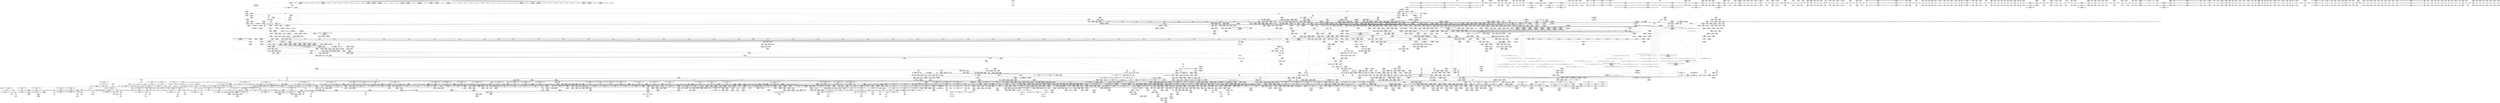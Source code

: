 digraph {
	CE0x80155d0 [shape=record,shape=Mrecord,label="{CE0x80155d0|__llvm_gcov_indirect_counter_increment:tmp6}"]
	CE0x6bf50e0 [shape=record,shape=Mrecord,label="{CE0x6bf50e0|tomoyo_get_realpath:name1|security/tomoyo/file.c,151}"]
	CE0x6be23e0 [shape=record,shape=Mrecord,label="{CE0x6be23e0|tomoyo_get_mode:tmp6|security/tomoyo/util.c,978}"]
	CE0x67a2fa0 [shape=record,shape=Mrecord,label="{CE0x67a2fa0|tomoyo_path_permission:type1|security/tomoyo/file.c,564|*SummSink*}"]
	CE0x8014f20 [shape=record,shape=Mrecord,label="{CE0x8014f20|__llvm_gcov_indirect_counter_increment:tmp3|*SummSource*}"]
	CE0x69407c0 [shape=record,shape=Mrecord,label="{CE0x69407c0|128:_i8*,_1208:_%struct.file*,_:_CMRE_29,30_}"]
	CE0x4cdce00 [shape=record,shape=Mrecord,label="{CE0x4cdce00|tomoyo_audit_path_log:arrayidx|security/tomoyo/file.c,167|*SummSource*}"]
	CE0x58fdbe0 [shape=record,shape=Mrecord,label="{CE0x58fdbe0|tomoyo_path_perm:buf|security/tomoyo/file.c, 792|*SummSource*}"]
	CE0x6a81880 [shape=record,shape=Mrecord,label="{CE0x6a81880|tomoyo_domain:tmp6|security/tomoyo/common.h,1205|*SummSink*}"]
	CE0x49de180 [shape=record,shape=Mrecord,label="{CE0x49de180|tomoyo_get_mode:tmp2|security/tomoyo/util.c,978|*SummSource*}"]
	CE0x82ffcd0 [shape=record,shape=Mrecord,label="{CE0x82ffcd0|i64*_getelementptr_inbounds_(_4_x_i64_,_4_x_i64_*___llvm_gcov_ctr33,_i64_0,_i64_2)|*Constant*|*SummSink*}"]
	CE0x810e610 [shape=record,shape=Mrecord,label="{CE0x810e610|tomoyo_domain:land.lhs.true|*SummSource*}"]
	CE0x5857ab0 [shape=record,shape=Mrecord,label="{CE0x5857ab0|tomoyo_const_part_length:incdec.ptr|security/tomoyo/util.c,626|*SummSink*}"]
	CE0x81b4860 [shape=record,shape=Mrecord,label="{CE0x81b4860|_call_void___llvm_gcov_indirect_counter_increment114(i32*___llvm_gcov_global_state_pred45,_i64**_getelementptr_inbounds_(_3_x_i64*_,_3_x_i64*_*___llvm_gcda_edge_table44,_i64_0,_i64_2)),_!dbg_!38930|security/tomoyo/util.c,640}"]
	CE0x5925850 [shape=record,shape=Mrecord,label="{CE0x5925850|GLOBAL:kfree|*Constant*}"]
	CE0x5bc4360 [shape=record,shape=Mrecord,label="{CE0x5bc4360|tomoyo_get_mode:cmp|security/tomoyo/util.c,982|*SummSink*}"]
	CE0x589d740 [shape=record,shape=Mrecord,label="{CE0x589d740|__llvm_gcov_indirect_counter_increment114:tmp3}"]
	CE0x6c08240 [shape=record,shape=Mrecord,label="{CE0x6c08240|GLOBAL:tomoyo_const_part_length|*Constant*|*SummSink*}"]
	CE0x6754100 [shape=record,shape=Mrecord,label="{CE0x6754100|tomoyo_get_mode:tmp9|security/tomoyo/util.c,981|*SummSink*}"]
	CE0x6b75c20 [shape=record,shape=Mrecord,label="{CE0x6b75c20|tomoyo_path_perm:tmp51|security/tomoyo/file.c,829|*SummSource*}"]
	CE0x80fccf0 [shape=record,shape=Mrecord,label="{CE0x80fccf0|tomoyo_domain:tmp8|security/tomoyo/common.h,1205|*SummSource*}"]
	CE0x66129c0 [shape=record,shape=Mrecord,label="{CE0x66129c0|GLOBAL:tomoyo_encode|*Constant*}"]
	CE0x598e680 [shape=record,shape=Mrecord,label="{CE0x598e680|_ret_i32_%retval.0,_!dbg_!38942|security/tomoyo/file.c,575|*SummSink*}"]
	CE0x81488a0 [shape=record,shape=Mrecord,label="{CE0x81488a0|tomoyo_const_part_length:tmp53|security/tomoyo/util.c,652|*SummSource*}"]
	CE0x663bbc0 [shape=record,shape=Mrecord,label="{CE0x663bbc0|%struct.lockdep_map*_null|*Constant*|*SummSink*}"]
	CE0x6b17e20 [shape=record,shape=Mrecord,label="{CE0x6b17e20|GLOBAL:tomoyo_fill_path_info|*Constant*|*SummSink*}"]
	CE0x59f4b90 [shape=record,shape=Mrecord,label="{CE0x59f4b90|tomoyo_init_request_info:bb|*SummSink*}"]
	CE0x6b4a7b0 [shape=record,shape=Mrecord,label="{CE0x6b4a7b0|i64*_getelementptr_inbounds_(_25_x_i64_,_25_x_i64_*___llvm_gcov_ctr11,_i64_0,_i64_23)|*Constant*|*SummSource*}"]
	CE0x681d970 [shape=record,shape=Mrecord,label="{CE0x681d970|i64*_getelementptr_inbounds_(_2_x_i64_,_2_x_i64_*___llvm_gcov_ctr22,_i64_0,_i64_1)|*Constant*}"]
	CE0x5a78b30 [shape=record,shape=Mrecord,label="{CE0x5a78b30|tomoyo_const_part_length:cmp3|security/tomoyo/util.c,627|*SummSource*}"]
	CE0x5867350 [shape=record,shape=Mrecord,label="{CE0x5867350|tomoyo_path_perm:tmp2|security/tomoyo/file.c,787|*SummSource*}"]
	CE0x803e000 [shape=record,shape=Mrecord,label="{CE0x803e000|i64_2|*Constant*}"]
	CE0x8015840 [shape=record,shape=Mrecord,label="{CE0x8015840|__llvm_gcov_indirect_counter_increment:tmp6|*SummSource*}"]
	CE0x6765710 [shape=record,shape=Mrecord,label="{CE0x6765710|tomoyo_path_permission:cmp|security/tomoyo/file.c,565|*SummSink*}"]
	CE0x4cdd410 [shape=record,shape=Mrecord,label="{CE0x4cdd410|_call_void_mcount()_#3|*SummSink*}"]
	CE0x803d7e0 [shape=record,shape=Mrecord,label="{CE0x803d7e0|_call_void_mcount()_#3|*SummSource*}"]
	CE0x6b75560 [shape=record,shape=Mrecord,label="{CE0x6b75560|tomoyo_path_perm:tmp50|security/tomoyo/file.c,829|*SummSource*}"]
	CE0x8114920 [shape=record,shape=Mrecord,label="{CE0x8114920|GLOBAL:__srcu_read_lock|*Constant*|*SummSource*}"]
	CE0x68a9b80 [shape=record,shape=Mrecord,label="{CE0x68a9b80|tomoyo_read_lock:call|security/tomoyo/common.h,1097}"]
	CE0x6b064a0 [shape=record,shape=Mrecord,label="{CE0x6b064a0|GLOBAL:tomoyo_p2mac|Global_var:tomoyo_p2mac}"]
	CE0x66f1670 [shape=record,shape=Mrecord,label="{CE0x66f1670|tomoyo_get_mode:tmp28|security/tomoyo/util.c,988|*SummSource*}"]
	CE0x680f040 [shape=record,shape=Mrecord,label="{CE0x680f040|tomoyo_get_realpath:name|security/tomoyo/file.c,150|*SummSource*}"]
	CE0x6a14c60 [shape=record,shape=Mrecord,label="{CE0x6a14c60|_call_void_tomoyo_fill_path_info(%struct.tomoyo_path_info*_%buf)_#9,_!dbg_!38911|security/tomoyo/file.c,137}"]
	CE0x8194920 [shape=record,shape=Mrecord,label="{CE0x8194920|tomoyo_fill_path_info:tmp2|*LoadInst*|security/tomoyo/util.c,663}"]
	CE0x67db1b0 [shape=record,shape=Mrecord,label="{CE0x67db1b0|tomoyo_init_request_info:type|security/tomoyo/util.c,1009|*SummSink*}"]
	CE0x81b41b0 [shape=record,shape=Mrecord,label="{CE0x81b41b0|tomoyo_const_part_length:if.then17|*SummSink*}"]
	CE0x66983e0 [shape=record,shape=Mrecord,label="{CE0x66983e0|_ret_i32_%call,_!dbg_!38902|security/tomoyo/common.h,1097|*SummSource*}"]
	CE0x59f8fc0 [shape=record,shape=Mrecord,label="{CE0x59f8fc0|tomoyo_get_mode:arrayidx8|security/tomoyo/util.c,983|*SummSource*}"]
	CE0x810da40 [shape=record,shape=Mrecord,label="{CE0x810da40|srcu_read_lock:tmp}"]
	CE0x68aa320 [shape=record,shape=Mrecord,label="{CE0x68aa320|GLOBAL:__llvm_gcov_ctr25|Global_var:__llvm_gcov_ctr25}"]
	CE0x681d770 [shape=record,shape=Mrecord,label="{CE0x681d770|tomoyo_read_lock:tmp1|*SummSource*}"]
	CE0x4af9d30 [shape=record,shape=Mrecord,label="{CE0x4af9d30|tomoyo_path_permission:tmp7|*LoadInst*|security/tomoyo/file.c,565|*SummSource*}"]
	CE0x5843590 [shape=record,shape=Mrecord,label="{CE0x5843590|tomoyo_path_permission:tmp18|security/tomoyo/file.c,573|*SummSource*}"]
	CE0x5bee6b0 [shape=record,shape=Mrecord,label="{CE0x5bee6b0|GLOBAL:__llvm_gcov_ctr31133|Global_var:__llvm_gcov_ctr31133|*SummSink*}"]
	CE0x6845070 [shape=record,shape=Mrecord,label="{CE0x6845070|tomoyo_get_mode:tmp20|security/tomoyo/util.c,985|*SummSink*}"]
	CE0x4ca2b80 [shape=record,shape=Mrecord,label="{CE0x4ca2b80|tomoyo_domain:tmp3|*SummSink*}"]
	CE0x6a72f60 [shape=record,shape=Mrecord,label="{CE0x6a72f60|tomoyo_add_slash:tmp8|security/tomoyo/file.c,132|*SummSource*}"]
	CE0x4c4cd00 [shape=record,shape=Mrecord,label="{CE0x4c4cd00|i8*_null|*Constant*}"]
	CE0x7fdbb50 [shape=record,shape=Mrecord,label="{CE0x7fdbb50|tomoyo_fill_path_info:const_len|security/tomoyo/util.c,666|*SummSource*}"]
	CE0x4cc20d0 [shape=record,shape=Mrecord,label="{CE0x4cc20d0|i32_49|*Constant*|*SummSource*}"]
	CE0x803f3b0 [shape=record,shape=Mrecord,label="{CE0x803f3b0|__llvm_gcov_indirect_counter_increment:predecessor|Function::__llvm_gcov_indirect_counter_increment&Arg::predecessor::|*SummSource*}"]
	CE0x69c3330 [shape=record,shape=Mrecord,label="{CE0x69c3330|srcu_read_unlock:tmp2|*SummSource*}"]
	CE0x760bdd0 [shape=record,shape=Mrecord,label="{CE0x760bdd0|i64*_getelementptr_inbounds_(_10_x_i64_,_10_x_i64_*___llvm_gcov_ctr34,_i64_0,_i64_0)|*Constant*|*SummSource*}"]
	CE0x4b689c0 [shape=record,shape=Mrecord,label="{CE0x4b689c0|tomoyo_path_permission:path7|security/tomoyo/file.c,569|*SummSink*}"]
	CE0x4d12ca0 [shape=record,shape=Mrecord,label="{CE0x4d12ca0|tomoyo_path_permission:tmp14|security/tomoyo/file.c,567}"]
	CE0x6620750 [shape=record,shape=Mrecord,label="{CE0x6620750|tomoyo_get_mode:config|security/tomoyo/util.c,981}"]
	CE0x698bcb0 [shape=record,shape=Mrecord,label="{CE0x698bcb0|i64*_getelementptr_inbounds_(_31_x_i64_,_31_x_i64_*___llvm_gcov_ctr43150,_i64_0,_i64_26)|*Constant*}"]
	CE0x5841ef0 [shape=record,shape=Mrecord,label="{CE0x5841ef0|tomoyo_path_perm:mode|security/tomoyo/file.c,800|*SummSink*}"]
	CE0x689a3e0 [shape=record,shape=Mrecord,label="{CE0x689a3e0|i64*_getelementptr_inbounds_(_5_x_i64_,_5_x_i64_*___llvm_gcov_ctr28130,_i64_0,_i64_4)|*Constant*}"]
	CE0x801b530 [shape=record,shape=Mrecord,label="{CE0x801b530|i64*_getelementptr_inbounds_(_4_x_i64_,_4_x_i64_*___llvm_gcov_ctr33,_i64_0,_i64_2)|*Constant*}"]
	CE0x8292b90 [shape=record,shape=Mrecord,label="{CE0x8292b90|0:_%struct.tomoyo_obj_info*,_16:_%struct.tomoyo_domain_info*,_24:_%struct.tomoyo_path_info*,_40:_i8,_72:_i8,_75:_i8,_76:_i8,_77:_i8,_:_SCMRE_26,27_}"]
	CE0x5935800 [shape=record,shape=Mrecord,label="{CE0x5935800|tomoyo_audit_path_log:arrayidx|security/tomoyo/file.c,167|*SummSink*}"]
	CE0x4b941e0 [shape=record,shape=Mrecord,label="{CE0x4b941e0|tomoyo_const_part_length:sw.epilog|*SummSink*}"]
	CE0x58f1d90 [shape=record,shape=Mrecord,label="{CE0x58f1d90|128:_i8*,_1208:_%struct.file*,_:_CMRE_80,88_|*MultipleSource*|security/tomoyo/common.h,1205|security/tomoyo/common.h,1205}"]
	CE0x4cfcc80 [shape=record,shape=Mrecord,label="{CE0x4cfcc80|tomoyo_get_realpath:buf|Function::tomoyo_get_realpath&Arg::buf::|*SummSink*}"]
	CE0x6949be0 [shape=record,shape=Mrecord,label="{CE0x6949be0|tomoyo_init_request_info:tmp|*SummSource*}"]
	CE0x66b9810 [shape=record,shape=Mrecord,label="{CE0x66b9810|tomoyo_fill_path_info:call2|security/tomoyo/util.c,666}"]
	CE0x6a32900 [shape=record,shape=Mrecord,label="{CE0x6a32900|tomoyo_path_perm:tmp41|security/tomoyo/file.c,824|*SummSink*}"]
	CE0x5a83260 [shape=record,shape=Mrecord,label="{CE0x5a83260|tomoyo_get_mode:if.then2}"]
	CE0x5905870 [shape=record,shape=Mrecord,label="{CE0x5905870|tomoyo_get_mode:arrayidx4|security/tomoyo/util.c,983}"]
	CE0x7fe60e0 [shape=record,shape=Mrecord,label="{CE0x7fe60e0|tomoyo_get_realpath:tmp7|security/tomoyo/file.c,152}"]
	CE0x65f8470 [shape=record,shape=Mrecord,label="{CE0x65f8470|tomoyo_path_perm:call10|security/tomoyo/file.c,813|*SummSink*}"]
	CE0x6a81940 [shape=record,shape=Mrecord,label="{CE0x6a81940|tomoyo_domain:tmp7|security/tomoyo/common.h,1205}"]
	CE0x694b510 [shape=record,shape=Mrecord,label="{CE0x694b510|tomoyo_const_part_length:entry|*SummSink*}"]
	CE0x66862d0 [shape=record,shape=Mrecord,label="{CE0x66862d0|tomoyo_fill_path_info:cmp8|security/tomoyo/util.c,668|*SummSink*}"]
	CE0x66ba920 [shape=record,shape=Mrecord,label="{CE0x66ba920|tomoyo_fill_path_info:arrayidx|security/tomoyo/util.c,667}"]
	CE0x58e2230 [shape=record,shape=Mrecord,label="{CE0x58e2230|i8*_getelementptr_inbounds_(_25_x_i8_,_25_x_i8_*_.str12,_i32_0,_i32_0)|*Constant*|*SummSource*}"]
	CE0x6ad0440 [shape=record,shape=Mrecord,label="{CE0x6ad0440|i64_7|*Constant*}"]
	CE0x8331ef0 [shape=record,shape=Mrecord,label="{CE0x8331ef0|__llvm_gcov_indirect_counter_increment114:tmp5}"]
	CE0x6784c90 [shape=record,shape=Mrecord,label="{CE0x6784c90|tomoyo_const_part_length:tobool|security/tomoyo/util.c,624|*SummSource*}"]
	CE0x5788430 [shape=record,shape=Mrecord,label="{CE0x5788430|tomoyo_const_part_length:tmp28|security/tomoyo/util.c,641}"]
	CE0x663bd10 [shape=record,shape=Mrecord,label="{CE0x663bd10|i64_ptrtoint_(i8*_blockaddress(_rcu_lock_acquire,_%__here)_to_i64)|*Constant*}"]
	CE0x82feeb0 [shape=record,shape=Mrecord,label="{CE0x82feeb0|i64_ptrtoint_(i8*_blockaddress(_rcu_lock_release,_%__here)_to_i64)|*Constant*|*SummSource*}"]
	CE0x59a72a0 [shape=record,shape=Mrecord,label="{CE0x59a72a0|_call_void___llvm_gcov_indirect_counter_increment(i32*___llvm_gcov_global_state_pred,_i64**_getelementptr_inbounds_(_3_x_i64*_,_3_x_i64*_*___llvm_gcda_edge_table,_i64_0,_i64_2)),_!dbg_!38940|security/tomoyo/file.c,813|*SummSink*}"]
	CE0x4c6f7b0 [shape=record,shape=Mrecord,label="{CE0x4c6f7b0|GLOBAL:tomoyo_init_request_info|*Constant*}"]
	CE0x4d44080 [shape=record,shape=Mrecord,label="{CE0x4d44080|tomoyo_fill_path_info:tobool|security/tomoyo/util.c,667}"]
	CE0x69b26e0 [shape=record,shape=Mrecord,label="{CE0x69b26e0|i64*_getelementptr_inbounds_(_31_x_i64_,_31_x_i64_*___llvm_gcov_ctr43150,_i64_0,_i64_28)|*Constant*|*SummSink*}"]
	CE0x812dcc0 [shape=record,shape=Mrecord,label="{CE0x812dcc0|tomoyo_fill_path_info:const_len6|security/tomoyo/util.c,668}"]
	CE0x8005990 [shape=record,shape=Mrecord,label="{CE0x8005990|i64*_getelementptr_inbounds_(_4_x_i64_,_4_x_i64_*___llvm_gcov_ctr24,_i64_0,_i64_3)|*Constant*}"]
	CE0x4cdcf90 [shape=record,shape=Mrecord,label="{CE0x4cdcf90|tomoyo_get_mode:tmp28|security/tomoyo/util.c,988}"]
	CE0x69c1ce0 [shape=record,shape=Mrecord,label="{CE0x69c1ce0|tomoyo_domain:tmp17|security/tomoyo/common.h,1205|*SummSink*}"]
	CE0x4d44570 [shape=record,shape=Mrecord,label="{CE0x4d44570|tomoyo_const_part_length:tmp9|security/tomoyo/util.c,626|*SummSink*}"]
	CE0x80a8660 [shape=record,shape=Mrecord,label="{CE0x80a8660|i64*_getelementptr_inbounds_(_31_x_i64_,_31_x_i64_*___llvm_gcov_ctr43150,_i64_0,_i64_29)|*Constant*}"]
	CE0x67e3c60 [shape=record,shape=Mrecord,label="{CE0x67e3c60|tomoyo_get_realpath:tmp8|security/tomoyo/file.c,152|*SummSink*}"]
	CE0x58d0090 [shape=record,shape=Mrecord,label="{CE0x58d0090|tomoyo_fill_path_info:is_dir|security/tomoyo/util.c,667|*SummSink*}"]
	CE0x8315fc0 [shape=record,shape=Mrecord,label="{CE0x8315fc0|GLOBAL:__srcu_read_lock|*Constant*}"]
	CE0x661d4d0 [shape=record,shape=Mrecord,label="{CE0x661d4d0|i1_true|*Constant*|*SummSource*}"]
	CE0x4d63ab0 [shape=record,shape=Mrecord,label="{CE0x4d63ab0|0:_i8,_array:_GCR_tomoyo_p2mac_internal_constant_11_x_i8_c_00_01_01_01_03_04_06_09_0A_13_15_,_align_1:_elem_6::|security/tomoyo/file.c,797}"]
	CE0x6839cd0 [shape=record,shape=Mrecord,label="{CE0x6839cd0|i64_23|*Constant*|*SummSource*}"]
	CE0x59ec930 [shape=record,shape=Mrecord,label="{CE0x59ec930|rcu_lock_release:bb|*SummSource*}"]
	CE0x66a9690 [shape=record,shape=Mrecord,label="{CE0x66a9690|tomoyo_const_part_length:tmp22|security/tomoyo/util.c,634|*SummSink*}"]
	CE0x6974510 [shape=record,shape=Mrecord,label="{CE0x6974510|tomoyo_const_part_length:cmp25|security/tomoyo/util.c,644|*SummSource*}"]
	CE0x8283bc0 [shape=record,shape=Mrecord,label="{CE0x8283bc0|i64_5|*Constant*|*SummSink*}"]
	CE0x7ff7190 [shape=record,shape=Mrecord,label="{CE0x7ff7190|tomoyo_get_mode:conv15|security/tomoyo/util.c,987|*SummSink*}"]
	CE0x5948630 [shape=record,shape=Mrecord,label="{CE0x5948630|rcu_lock_acquire:tmp7|*SummSource*}"]
	CE0x684ef10 [shape=record,shape=Mrecord,label="{CE0x684ef10|tomoyo_read_lock:tmp2|*SummSink*}"]
	CE0x4b8ac70 [shape=record,shape=Mrecord,label="{CE0x4b8ac70|_call_void_srcu_read_unlock(%struct.srcu_struct*_tomoyo_ss,_i32_%idx)_#9,_!dbg_!38903|security/tomoyo/common.h,1109}"]
	CE0x66798f0 [shape=record,shape=Mrecord,label="{CE0x66798f0|tomoyo_const_part_length:conv20|security/tomoyo/util.c,644}"]
	CE0x6a08e30 [shape=record,shape=Mrecord,label="{CE0x6a08e30|tomoyo_const_part_length:tmp45|security/tomoyo/util.c,645|*SummSource*}"]
	CE0x69af390 [shape=record,shape=Mrecord,label="{CE0x69af390|tomoyo_get_mode:ns|Function::tomoyo_get_mode&Arg::ns::|*SummSource*}"]
	CE0x58fe5f0 [shape=record,shape=Mrecord,label="{CE0x58fe5f0|tomoyo_path_perm:if.end26|*SummSource*}"]
	CE0x81abf00 [shape=record,shape=Mrecord,label="{CE0x81abf00|i32_5|*Constant*|*SummSource*}"]
	CE0x69b3050 [shape=record,shape=Mrecord,label="{CE0x69b3050|tomoyo_const_part_length:tmp49|security/tomoyo/util.c,649|*SummSink*}"]
	CE0x57c45f0 [shape=record,shape=Mrecord,label="{CE0x57c45f0|tomoyo_fill_path_info:frombool10|security/tomoyo/util.c,668}"]
	CE0x67b2b30 [shape=record,shape=Mrecord,label="{CE0x67b2b30|tomoyo_audit_path_log:tmp}"]
	CE0x5744db0 [shape=record,shape=Mrecord,label="{CE0x5744db0|tomoyo_audit_path_log:tmp2|*SummSink*}"]
	CE0x589cc60 [shape=record,shape=Mrecord,label="{CE0x589cc60|i32_-1|*Constant*}"]
	CE0x677bb00 [shape=record,shape=Mrecord,label="{CE0x677bb00|i64*_getelementptr_inbounds_(_25_x_i64_,_25_x_i64_*___llvm_gcov_ctr11,_i64_0,_i64_19)|*Constant*|*SummSink*}"]
	CE0x4c54040 [shape=record,shape=Mrecord,label="{CE0x4c54040|tomoyo_path_permission:tmp2|security/tomoyo/file.c,563|*SummSource*}"]
	CE0x6a18e80 [shape=record,shape=Mrecord,label="{CE0x6a18e80|tomoyo_const_part_length:tmp47|security/tomoyo/util.c,646}"]
	CE0x684e780 [shape=record,shape=Mrecord,label="{CE0x684e780|i64*_getelementptr_inbounds_(_2_x_i64_,_2_x_i64_*___llvm_gcov_ctr22,_i64_0,_i64_1)|*Constant*|*SummSink*}"]
	CE0x8004d10 [shape=record,shape=Mrecord,label="{CE0x8004d10|rcu_lock_acquire:__here}"]
	CE0x6bbeaa0 [shape=record,shape=Mrecord,label="{CE0x6bbeaa0|tomoyo_path_perm:tmp52|security/tomoyo/file.c,829}"]
	CE0x81147c0 [shape=record,shape=Mrecord,label="{CE0x81147c0|GLOBAL:__srcu_read_lock|*Constant*|*SummSink*}"]
	CE0x59d09d0 [shape=record,shape=Mrecord,label="{CE0x59d09d0|tomoyo_get_realpath:tmp1|*SummSource*}"]
	CE0x4c2d9c0 [shape=record,shape=Mrecord,label="{CE0x4c2d9c0|tomoyo_path_permission:call|security/tomoyo/file.c,564|*SummSource*}"]
	CE0x810df90 [shape=record,shape=Mrecord,label="{CE0x810df90|0:_i8,_:_GCMR_tomoyo_domain.__warned_internal_global_i8_0,_section_.data.unlikely_,_align_1:_elem_0:default:}"]
	CE0x591d1b0 [shape=record,shape=Mrecord,label="{CE0x591d1b0|tomoyo_domain:tmp11|security/tomoyo/common.h,1205|*SummSink*}"]
	CE0x6a27000 [shape=record,shape=Mrecord,label="{CE0x6a27000|tomoyo_path_perm:tmp3|security/tomoyo/file.c,788}"]
	CE0x6766f70 [shape=record,shape=Mrecord,label="{CE0x6766f70|tomoyo_fill_path_info:conv3|security/tomoyo/util.c,666}"]
	CE0x6a599a0 [shape=record,shape=Mrecord,label="{CE0x6a599a0|128:_i8*,_1208:_%struct.file*,_:_CMRE_35,36_}"]
	CE0x4d63e30 [shape=record,shape=Mrecord,label="{CE0x4d63e30|0:_i8,_array:_GCR_tomoyo_p2mac_internal_constant_11_x_i8_c_00_01_01_01_03_04_06_09_0A_13_15_,_align_1:_elem_8::|security/tomoyo/file.c,797}"]
	CE0x682d930 [shape=record,shape=Mrecord,label="{CE0x682d930|_call_void___llvm_gcov_indirect_counter_increment(i32*___llvm_gcov_global_state_pred,_i64**_getelementptr_inbounds_(_3_x_i64*_,_3_x_i64*_*___llvm_gcda_edge_table,_i64_0,_i64_0)),_!dbg_!38953|security/tomoyo/file.c,820|*SummSink*}"]
	CE0x68e9d20 [shape=record,shape=Mrecord,label="{CE0x68e9d20|tomoyo_read_lock:call|security/tomoyo/common.h,1097|*SummSource*}"]
	CE0x69c1eb0 [shape=record,shape=Mrecord,label="{CE0x69c1eb0|tomoyo_domain:tmp18|security/tomoyo/common.h,1205|*SummSink*}"]
	CE0x5800580 [shape=record,shape=Mrecord,label="{CE0x5800580|GLOBAL:tomoyo_get_realpath|*Constant*|*SummSink*}"]
	CE0x800c340 [shape=record,shape=Mrecord,label="{CE0x800c340|i32_2|*Constant*|*SummSink*}"]
	CE0x6698aa0 [shape=record,shape=Mrecord,label="{CE0x6698aa0|tomoyo_path_perm:frombool|security/tomoyo/file.c,800|*SummSink*}"]
	CE0x49de7b0 [shape=record,shape=Mrecord,label="{CE0x49de7b0|tomoyo_path_permission:param_type|security/tomoyo/file.c,567|*SummSink*}"]
	CE0x80c86f0 [shape=record,shape=Mrecord,label="{CE0x80c86f0|tomoyo_fill_path_info:tmp12|security/tomoyo/util.c,667|*SummSink*}"]
	CE0x6858cc0 [shape=record,shape=Mrecord,label="{CE0x6858cc0|tomoyo_get_realpath:tmp3|security/tomoyo/file.c,151|*SummSink*}"]
	CE0x5a02020 [shape=record,shape=Mrecord,label="{CE0x5a02020|i64*_getelementptr_inbounds_(_25_x_i64_,_25_x_i64_*___llvm_gcov_ctr11,_i64_0,_i64_15)|*Constant*|*SummSink*}"]
	CE0x4d136a0 [shape=record,shape=Mrecord,label="{CE0x4d136a0|tomoyo_path_permission:tmp10|security/tomoyo/file.c,565|*SummSink*}"]
	CE0x580dde0 [shape=record,shape=Mrecord,label="{CE0x580dde0|tomoyo_fill_path_info:call11|security/tomoyo/util.c,669|*SummSink*}"]
	CE0x4c7ed70 [shape=record,shape=Mrecord,label="{CE0x4c7ed70|tomoyo_path_chroot:tmp|*SummSink*}"]
	CE0x6a98a50 [shape=record,shape=Mrecord,label="{CE0x6a98a50|_ret_void,_!dbg_!38904|security/tomoyo/common.h,1110|*SummSink*}"]
	CE0x67c1bd0 [shape=record,shape=Mrecord,label="{CE0x67c1bd0|i64*_getelementptr_inbounds_(_4_x_i64_,_4_x_i64_*___llvm_gcov_ctr24,_i64_0,_i64_1)|*Constant*}"]
	CE0x8179950 [shape=record,shape=Mrecord,label="{CE0x8179950|srcu_read_unlock:dep_map|include/linux/srcu.h,236|*SummSource*}"]
	CE0x5744930 [shape=record,shape=Mrecord,label="{CE0x5744930|i32_92|*Constant*}"]
	CE0x81a56f0 [shape=record,shape=Mrecord,label="{CE0x81a56f0|tomoyo_read_unlock:tmp1}"]
	CE0x8116850 [shape=record,shape=Mrecord,label="{CE0x8116850|i64_2|*Constant*}"]
	CE0x6845170 [shape=record,shape=Mrecord,label="{CE0x6845170|tomoyo_get_mode:tmp21|security/tomoyo/util.c,985}"]
	CE0x5a45aa0 [shape=record,shape=Mrecord,label="{CE0x5a45aa0|tomoyo_get_mode:if.then|*SummSink*}"]
	CE0x8062710 [shape=record,shape=Mrecord,label="{CE0x8062710|__llvm_gcov_indirect_counter_increment:tmp1|*SummSink*}"]
	CE0x68410a0 [shape=record,shape=Mrecord,label="{CE0x68410a0|tomoyo_add_slash:tmp3|security/tomoyo/file.c,131|*SummSink*}"]
	CE0x68ea820 [shape=record,shape=Mrecord,label="{CE0x68ea820|tomoyo_path_perm:if.end22}"]
	CE0x591eb80 [shape=record,shape=Mrecord,label="{CE0x591eb80|i64*_getelementptr_inbounds_(_25_x_i64_,_25_x_i64_*___llvm_gcov_ctr11,_i64_0,_i64_14)|*Constant*|*SummSource*}"]
	CE0x6b6b860 [shape=record,shape=Mrecord,label="{CE0x6b6b860|tomoyo_path_perm:retval.0|*SummSink*}"]
	CE0x4cd6440 [shape=record,shape=Mrecord,label="{CE0x4cd6440|tomoyo_path_chroot:tmp3|*SummSink*}"]
	CE0x8249fe0 [shape=record,shape=Mrecord,label="{CE0x8249fe0|tomoyo_path_perm:name23|security/tomoyo/file.c,824}"]
	CE0x4c2db80 [shape=record,shape=Mrecord,label="{CE0x4c2db80|tomoyo_path_permission:call|security/tomoyo/file.c,564|*SummSink*}"]
	CE0x800c230 [shape=record,shape=Mrecord,label="{CE0x800c230|i32_2|*Constant*}"]
	CE0x6a32be0 [shape=record,shape=Mrecord,label="{CE0x6a32be0|_call_void_kfree(i8*_%tmp41)_#9,_!dbg_!38964|security/tomoyo/file.c,824|*SummSource*}"]
	CE0x5905010 [shape=record,shape=Mrecord,label="{CE0x5905010|tomoyo_get_mode:tmp4|security/tomoyo/util.c,978|*SummSink*}"]
	CE0x68588e0 [shape=record,shape=Mrecord,label="{CE0x68588e0|_call_void_mcount()_#3}"]
	CE0x5856a00 [shape=record,shape=Mrecord,label="{CE0x5856a00|tomoyo_domain:tmp21|security/tomoyo/common.h,1205}"]
	CE0x6ad0500 [shape=record,shape=Mrecord,label="{CE0x6ad0500|tomoyo_const_part_length:tmp15|security/tomoyo/util.c,627}"]
	CE0x4ac9be0 [shape=record,shape=Mrecord,label="{CE0x4ac9be0|tomoyo_get_mode:mode.0|*SummSource*}"]
	CE0x80715c0 [shape=record,shape=Mrecord,label="{CE0x80715c0|0:_i8*,_array:_GCRE_tomoyo_path_keyword_external_constant_11_x_i8*_:_elem_7::|security/tomoyo/file.c,167}"]
	CE0x6b5e7f0 [shape=record,shape=Mrecord,label="{CE0x6b5e7f0|tomoyo_path_perm:retval.0}"]
	CE0x6901a70 [shape=record,shape=Mrecord,label="{CE0x6901a70|tomoyo_init_request_info:tmp}"]
	CE0x694bae0 [shape=record,shape=Mrecord,label="{CE0x694bae0|tomoyo_init_request_info:if.then|*SummSink*}"]
	CE0x5800690 [shape=record,shape=Mrecord,label="{CE0x5800690|tomoyo_get_realpath:entry}"]
	CE0x810fdf0 [shape=record,shape=Mrecord,label="{CE0x810fdf0|tomoyo_path_perm:tmp22|security/tomoyo/file.c,810|*SummSource*}"]
	CE0x8053cb0 [shape=record,shape=Mrecord,label="{CE0x8053cb0|tomoyo_fill_path_info:conv7|security/tomoyo/util.c,668}"]
	CE0x68ea0a0 [shape=record,shape=Mrecord,label="{CE0x68ea0a0|tomoyo_init_request_info:tmp5|security/tomoyo/util.c,1004|*SummSource*}"]
	CE0x588a4a0 [shape=record,shape=Mrecord,label="{CE0x588a4a0|0:_%struct.tomoyo_obj_info*,_16:_%struct.tomoyo_domain_info*,_24:_%struct.tomoyo_path_info*,_40:_i8,_72:_i8,_75:_i8,_76:_i8,_77:_i8,_:_SCMRE_75,76_|*MultipleSource*|security/tomoyo/file.c, 787|security/tomoyo/file.c,787|Function::tomoyo_init_request_info&Arg::r::|security/tomoyo/file.c,800}"]
	CE0x4da6210 [shape=record,shape=Mrecord,label="{CE0x4da6210|tomoyo_path_chroot:path|Function::tomoyo_path_chroot&Arg::path::}"]
	CE0x8015480 [shape=record,shape=Mrecord,label="{CE0x8015480|__llvm_gcov_indirect_counter_increment:tmp5|*SummSink*}"]
	CE0x8326fc0 [shape=record,shape=Mrecord,label="{CE0x8326fc0|tomoyo_path_perm:tmp32|security/tomoyo/file.c,821}"]
	CE0x5936880 [shape=record,shape=Mrecord,label="{CE0x5936880|tomoyo_const_part_length:sw.bb|*SummSource*}"]
	CE0x5af67f0 [shape=record,shape=Mrecord,label="{CE0x5af67f0|tomoyo_init_request_info:tmp13|*LoadInst*|security/tomoyo/util.c,1011}"]
	CE0x58874a0 [shape=record,shape=Mrecord,label="{CE0x58874a0|tomoyo_add_slash:buf|Function::tomoyo_add_slash&Arg::buf::|*SummSource*}"]
	CE0x6570900 [shape=record,shape=Mrecord,label="{CE0x6570900|tomoyo_get_mode:idxprom3|security/tomoyo/util.c,983}"]
	CE0x689a8a0 [shape=record,shape=Mrecord,label="{CE0x689a8a0|i64*_getelementptr_inbounds_(_5_x_i64_,_5_x_i64_*___llvm_gcov_ctr28130,_i64_0,_i64_0)|*Constant*}"]
	CE0x6721a40 [shape=record,shape=Mrecord,label="{CE0x6721a40|GLOBAL:__llvm_gcov_indirect_counter_increment|*Constant*}"]
	CE0x5ab0890 [shape=record,shape=Mrecord,label="{CE0x5ab0890|i64*_getelementptr_inbounds_(_6_x_i64_,_6_x_i64_*___llvm_gcov_ctr26,_i64_0,_i64_0)|*Constant*|*SummSink*}"]
	CE0x80503f0 [shape=record,shape=Mrecord,label="{CE0x80503f0|_call_void_mcount()_#3}"]
	CE0x4c528c0 [shape=record,shape=Mrecord,label="{CE0x4c528c0|GLOBAL:tomoyo_path_perm|*Constant*|*SummSource*}"]
	CE0x58a8d70 [shape=record,shape=Mrecord,label="{CE0x58a8d70|i64*_getelementptr_inbounds_(_25_x_i64_,_25_x_i64_*___llvm_gcov_ctr11,_i64_0,_i64_18)|*Constant*|*SummSource*}"]
	CE0x69b2520 [shape=record,shape=Mrecord,label="{CE0x69b2520|i64*_getelementptr_inbounds_(_31_x_i64_,_31_x_i64_*___llvm_gcov_ctr43150,_i64_0,_i64_28)|*Constant*|*SummSource*}"]
	CE0x589cd20 [shape=record,shape=Mrecord,label="{CE0x589cd20|__llvm_gcov_indirect_counter_increment114:bb}"]
	CE0x80c2820 [shape=record,shape=Mrecord,label="{CE0x80c2820|tomoyo_fill_path_info:tmp3|security/tomoyo/util.c,667|*SummSink*}"]
	CE0x59c2100 [shape=record,shape=Mrecord,label="{CE0x59c2100|i64*_getelementptr_inbounds_(_25_x_i64_,_25_x_i64_*___llvm_gcov_ctr11,_i64_0,_i64_0)|*Constant*|*SummSource*}"]
	CE0x580df30 [shape=record,shape=Mrecord,label="{CE0x580df30|GLOBAL:full_name_hash|*Constant*}"]
	CE0x5773ae0 [shape=record,shape=Mrecord,label="{CE0x5773ae0|tomoyo_const_part_length:tmp10|security/tomoyo/util.c,626}"]
	CE0x6b00b00 [shape=record,shape=Mrecord,label="{CE0x6b00b00|i64_20|*Constant*|*SummSink*}"]
	CE0x69af260 [shape=record,shape=Mrecord,label="{CE0x69af260|tomoyo_get_mode:entry|*SummSink*}"]
	CE0x7618330 [shape=record,shape=Mrecord,label="{CE0x7618330|tomoyo_fill_path_info:tmp}"]
	CE0x597dca0 [shape=record,shape=Mrecord,label="{CE0x597dca0|i64*_getelementptr_inbounds_(_4_x_i64_,_4_x_i64_*___llvm_gcov_ctr24,_i64_0,_i64_1)|*Constant*|*SummSink*}"]
	CE0x59eccb0 [shape=record,shape=Mrecord,label="{CE0x59eccb0|rcu_lock_release:indirectgoto|*SummSource*}"]
	CE0x81721a0 [shape=record,shape=Mrecord,label="{CE0x81721a0|tomoyo_get_mode:bb}"]
	CE0x7ff73b0 [shape=record,shape=Mrecord,label="{CE0x7ff73b0|tomoyo_get_mode:and|security/tomoyo/util.c,987|*SummSource*}"]
	CE0x6699f20 [shape=record,shape=Mrecord,label="{CE0x6699f20|GLOBAL:tomoyo_read_lock|*Constant*|*SummSource*}"]
	CE0x7ff7660 [shape=record,shape=Mrecord,label="{CE0x7ff7660|tomoyo_get_mode:and|security/tomoyo/util.c,987|*SummSink*}"]
	CE0x803d930 [shape=record,shape=Mrecord,label="{CE0x803d930|_call_void_mcount()_#3|*SummSink*}"]
	CE0x8093ca0 [shape=record,shape=Mrecord,label="{CE0x8093ca0|i64_4|*Constant*}"]
	CE0x82d18d0 [shape=record,shape=Mrecord,label="{CE0x82d18d0|i64_2|*Constant*}"]
	CE0x800c810 [shape=record,shape=Mrecord,label="{CE0x800c810|0:_i8*,_:_SCMRE_12,14_|*MultipleSource*|security/tomoyo/file.c, 794|security/tomoyo/file.c, 792}"]
	"CONST[source:0(mediator),value:2(dynamic)][purpose:{object}][SnkIdx:1]"
	CE0x5916110 [shape=record,shape=Mrecord,label="{CE0x5916110|COLLAPSED:_CRE:_elem_0:default:}"]
	CE0x57eba60 [shape=record,shape=Mrecord,label="{CE0x57eba60|i32_9|*Constant*}"]
	CE0x8098e90 [shape=record,shape=Mrecord,label="{CE0x8098e90|GLOBAL:tomoyo_supervisor|*Constant*}"]
	CE0x6b17a80 [shape=record,shape=Mrecord,label="{CE0x6b17a80|_call_void_tomoyo_fill_path_info(%struct.tomoyo_path_info*_%symlink_target)_#9,_!dbg_!38949|security/tomoyo/file.c,816|*SummSource*}"]
	CE0x8154750 [shape=record,shape=Mrecord,label="{CE0x8154750|tomoyo_domain:if.then}"]
	CE0x4c520b0 [shape=record,shape=Mrecord,label="{CE0x4c520b0|_ret_i32_%call,_!dbg_!38904|security/tomoyo/tomoyo.c,397}"]
	CE0x8172b20 [shape=record,shape=Mrecord,label="{CE0x8172b20|_call_void_mcount()_#3}"]
	CE0x59d0e50 [shape=record,shape=Mrecord,label="{CE0x59d0e50|tomoyo_path_perm:if.then5|*SummSource*}"]
	CE0x6a43c70 [shape=record,shape=Mrecord,label="{CE0x6a43c70|tomoyo_path_permission:call9|security/tomoyo/file.c,572|*SummSource*}"]
	CE0x668b860 [shape=record,shape=Mrecord,label="{CE0x668b860|tomoyo_add_slash:tmp13|security/tomoyo/file.c,138}"]
	CE0x5948a80 [shape=record,shape=Mrecord,label="{CE0x5948a80|i8*_undef|*Constant*|*SummSink*}"]
	CE0x4d40e70 [shape=record,shape=Mrecord,label="{CE0x4d40e70|tomoyo_path_chroot:tmp1|*SummSource*}"]
	CE0x69c21f0 [shape=record,shape=Mrecord,label="{CE0x69c21f0|tomoyo_domain:tmp19|security/tomoyo/common.h,1205}"]
	CE0x7617090 [shape=record,shape=Mrecord,label="{CE0x7617090|tomoyo_fill_path_info:tmp10}"]
	CE0x817d530 [shape=record,shape=Mrecord,label="{CE0x817d530|VOIDTB_TE_array:_GCE_.str1_private_unnamed_addr_constant_12_x_i8_c_file_%s_%s_0A_00_,_align_1:_elem_0:default:}"]
	CE0x4bd7940 [shape=record,shape=Mrecord,label="{CE0x4bd7940|0:_%struct.tomoyo_obj_info*,_16:_%struct.tomoyo_domain_info*,_24:_%struct.tomoyo_path_info*,_40:_i8,_72:_i8,_75:_i8,_76:_i8,_77:_i8,_:_SCMRE_55,56_}"]
	CE0x59b60f0 [shape=record,shape=Mrecord,label="{CE0x59b60f0|tomoyo_const_part_length:if.end28|*SummSink*}"]
	CE0x819a090 [shape=record,shape=Mrecord,label="{CE0x819a090|i64*_getelementptr_inbounds_(_25_x_i64_,_25_x_i64_*___llvm_gcov_ctr11,_i64_0,_i64_3)|*Constant*}"]
	CE0x4d6cb90 [shape=record,shape=Mrecord,label="{CE0x4d6cb90|i64_20|*Constant*}"]
	CE0x59481d0 [shape=record,shape=Mrecord,label="{CE0x59481d0|rcu_lock_acquire:tmp6|*SummSink*}"]
	CE0x82df880 [shape=record,shape=Mrecord,label="{CE0x82df880|0:_%struct.tomoyo_obj_info*,_16:_%struct.tomoyo_domain_info*,_24:_%struct.tomoyo_path_info*,_40:_i8,_72:_i8,_75:_i8,_76:_i8,_77:_i8,_:_SCMRE_39,40_}"]
	CE0x4cd1e20 [shape=record,shape=Mrecord,label="{CE0x4cd1e20|rcu_lock_release:tmp6|*SummSource*}"]
	CE0x6916e90 [shape=record,shape=Mrecord,label="{CE0x6916e90|tomoyo_fill_path_info:tmp3|security/tomoyo/util.c,667}"]
	CE0x58dba20 [shape=record,shape=Mrecord,label="{CE0x58dba20|tomoyo_domain:tmp10|security/tomoyo/common.h,1205|*SummSource*}"]
	CE0x760c300 [shape=record,shape=Mrecord,label="{CE0x760c300|GLOBAL:tomoyo_domain.__warned|Global_var:tomoyo_domain.__warned|*SummSource*}"]
	CE0x58cb3e0 [shape=record,shape=Mrecord,label="{CE0x58cb3e0|tomoyo_fill_path_info:call|security/tomoyo/util.c,664|*SummSource*}"]
	CE0x66baab0 [shape=record,shape=Mrecord,label="{CE0x66baab0|tomoyo_fill_path_info:arrayidx|security/tomoyo/util.c,667|*SummSource*}"]
	CE0x5947db0 [shape=record,shape=Mrecord,label="{CE0x5947db0|i64*_getelementptr_inbounds_(_4_x_i64_,_4_x_i64_*___llvm_gcov_ctr24,_i64_0,_i64_3)|*Constant*|*SummSource*}"]
	CE0x59162b0 [shape=record,shape=Mrecord,label="{CE0x59162b0|VOIDTB_TE:_CE_2048,2096_|*MultipleSource*|security/tomoyo/util.c,1010|security/tomoyo/file.c,564|Function::tomoyo_get_mode&Arg::ns::}"]
	CE0x6697e10 [shape=record,shape=Mrecord,label="{CE0x6697e10|tomoyo_read_lock:entry}"]
	CE0x82ffb60 [shape=record,shape=Mrecord,label="{CE0x82ffb60|i64*_getelementptr_inbounds_(_4_x_i64_,_4_x_i64_*___llvm_gcov_ctr33,_i64_0,_i64_2)|*Constant*|*SummSource*}"]
	CE0x819a530 [shape=record,shape=Mrecord,label="{CE0x819a530|0:_%struct.tomoyo_obj_info*,_16:_%struct.tomoyo_domain_info*,_24:_%struct.tomoyo_path_info*,_40:_i8,_72:_i8,_75:_i8,_76:_i8,_77:_i8,_:_SCMRE_16,24_|*MultipleSource*|security/tomoyo/file.c, 787|security/tomoyo/file.c,787|Function::tomoyo_init_request_info&Arg::r::|security/tomoyo/file.c,800}"]
	CE0x4aaee00 [shape=record,shape=Mrecord,label="{CE0x4aaee00|tomoyo_fill_path_info:sub|security/tomoyo/util.c,667|*SummSource*}"]
	CE0x6a19020 [shape=record,shape=Mrecord,label="{CE0x6a19020|tomoyo_const_part_length:tmp47|security/tomoyo/util.c,646|*SummSource*}"]
	CE0x68cd3d0 [shape=record,shape=Mrecord,label="{CE0x68cd3d0|tomoyo_get_mode:tmp11|security/tomoyo/util.c,982|*SummSink*}"]
	CE0x4d44e40 [shape=record,shape=Mrecord,label="{CE0x4d44e40|tomoyo_const_part_length:tmp6|security/tomoyo/util.c,625|*SummSource*}"]
	CE0x5ac47c0 [shape=record,shape=Mrecord,label="{CE0x5ac47c0|tomoyo_domain:call|security/tomoyo/common.h,1205}"]
	CE0x4ac9eb0 [shape=record,shape=Mrecord,label="{CE0x4ac9eb0|tomoyo_get_mode:mode.0|*SummSink*}"]
	CE0x66b8710 [shape=record,shape=Mrecord,label="{CE0x66b8710|tomoyo_fill_path_info:tmp6|security/tomoyo/util.c,667}"]
	CE0x7fc1500 [shape=record,shape=Mrecord,label="{CE0x7fc1500|tomoyo_fill_path_info:tmp7|security/tomoyo/util.c,667}"]
	CE0x5996de0 [shape=record,shape=Mrecord,label="{CE0x5996de0|tomoyo_get_realpath:retval.0|*SummSource*}"]
	CE0x689a250 [shape=record,shape=Mrecord,label="{CE0x689a250|tomoyo_fill_path_info:cmp|security/tomoyo/util.c,667}"]
	CE0x6a88180 [shape=record,shape=Mrecord,label="{CE0x6a88180|tomoyo_path_permission:cmp10|security/tomoyo/file.c,573|*SummSource*}"]
	CE0x4bcdd30 [shape=record,shape=Mrecord,label="{CE0x4bcdd30|tomoyo_const_part_length:if.end6|*SummSink*}"]
	CE0x6b2bd40 [shape=record,shape=Mrecord,label="{CE0x6b2bd40|tomoyo_path_perm:tmp45|security/tomoyo/file.c,826}"]
	CE0x6699aa0 [shape=record,shape=Mrecord,label="{CE0x6699aa0|tomoyo_path_perm:call3|security/tomoyo/file.c,803}"]
	CE0x6720e40 [shape=record,shape=Mrecord,label="{CE0x6720e40|_call_void___llvm_gcov_indirect_counter_increment(i32*___llvm_gcov_global_state_pred,_i64**_getelementptr_inbounds_(_3_x_i64*_,_3_x_i64*_*___llvm_gcda_edge_table,_i64_0,_i64_1)),_!dbg_!38937|security/tomoyo/file.c,810|*SummSource*}"]
	CE0x6b56ad0 [shape=record,shape=Mrecord,label="{CE0x6b56ad0|__llvm_gcov_indirect_counter_increment114:bb4}"]
	CE0x57fc870 [shape=record,shape=Mrecord,label="{CE0x57fc870|tomoyo_path_perm:tmp17|security/tomoyo/file.c,804|*SummSource*}"]
	CE0x81a5950 [shape=record,shape=Mrecord,label="{CE0x81a5950|tomoyo_fill_path_info:bb|*SummSource*}"]
	CE0x676bf80 [shape=record,shape=Mrecord,label="{CE0x676bf80|srcu_read_lock:tmp3|*SummSink*}"]
	CE0x4ca3580 [shape=record,shape=Mrecord,label="{CE0x4ca3580|tomoyo_fill_path_info:const_len|security/tomoyo/util.c,666}"]
	CE0x66a9480 [shape=record,shape=Mrecord,label="{CE0x66a9480|tomoyo_const_part_length:tmp22|security/tomoyo/util.c,634|*SummSource*}"]
	CE0x49de350 [shape=record,shape=Mrecord,label="{CE0x49de350|i64*_getelementptr_inbounds_(_10_x_i64_,_10_x_i64_*___llvm_gcov_ctr34,_i64_0,_i64_3)|*Constant*|*SummSink*}"]
	CE0x5963bc0 [shape=record,shape=Mrecord,label="{CE0x5963bc0|tomoyo_const_part_length:conv14|security/tomoyo/util.c,641|*SummSink*}"]
	CE0x4cd24a0 [shape=record,shape=Mrecord,label="{CE0x4cd24a0|i8*_undef|*Constant*}"]
	CE0x68ea220 [shape=record,shape=Mrecord,label="{CE0x68ea220|tomoyo_init_request_info:tmp6|security/tomoyo/util.c,1004}"]
	CE0x68ea160 [shape=record,shape=Mrecord,label="{CE0x68ea160|tomoyo_init_request_info:tmp5|security/tomoyo/util.c,1004|*SummSink*}"]
	CE0x69f6110 [shape=record,shape=Mrecord,label="{CE0x69f6110|i32_4|*Constant*|*SummSink*}"]
	CE0x8050340 [shape=record,shape=Mrecord,label="{CE0x8050340|tomoyo_get_mode:tmp1}"]
	CE0x6a81ca0 [shape=record,shape=Mrecord,label="{CE0x6a81ca0|i64*_getelementptr_inbounds_(_31_x_i64_,_31_x_i64_*___llvm_gcov_ctr43150,_i64_0,_i64_4)|*Constant*}"]
	CE0x8153ee0 [shape=record,shape=Mrecord,label="{CE0x8153ee0|tomoyo_domain:tobool|security/tomoyo/common.h,1205}"]
	CE0x5a0bd80 [shape=record,shape=Mrecord,label="{CE0x5a0bd80|GLOBAL:tomoyo_fill_path_info|*Constant*}"]
	CE0x6baf250 [shape=record,shape=Mrecord,label="{CE0x6baf250|tomoyo_fill_path_info:tmp13|*LoadInst*|security/tomoyo/util.c,668}"]
	CE0x5745570 [shape=record,shape=Mrecord,label="{CE0x5745570|tomoyo_const_part_length:tmp25|security/tomoyo/util.c,641}"]
	CE0x6b56b40 [shape=record,shape=Mrecord,label="{CE0x6b56b40|__llvm_gcov_indirect_counter_increment114:bb4|*SummSource*}"]
	CE0x817dae0 [shape=record,shape=Mrecord,label="{CE0x817dae0|GLOBAL:rcu_lock_release|*Constant*}"]
	CE0x8099450 [shape=record,shape=Mrecord,label="{CE0x8099450|i8*_getelementptr_inbounds_(_12_x_i8_,_12_x_i8_*_.str1,_i32_0,_i32_0)|*Constant*|*SummSource*}"]
	CE0x57c51b0 [shape=record,shape=Mrecord,label="{CE0x57c51b0|0:_i8,_array:_GCRE_tomoyo_index2category_constant_39_x_i8_c_00_00_00_00_00_00_00_00_00_00_00_00_00_00_00_00_00_00_00_00_00_00_00_01_01_01_01_01_01_01_01_01_01_01_01_01_01_01_02_,_align_16:_elem_10::|security/tomoyo/util.c,983}"]
	CE0x6784ff0 [shape=record,shape=Mrecord,label="{CE0x6784ff0|tomoyo_get_mode:idxprom6|security/tomoyo/util.c,983}"]
	CE0x5948160 [shape=record,shape=Mrecord,label="{CE0x5948160|rcu_lock_acquire:tmp6|*SummSource*}"]
	CE0x8311bd0 [shape=record,shape=Mrecord,label="{CE0x8311bd0|i64_3|*Constant*|*SummSource*}"]
	CE0x8042e60 [shape=record,shape=Mrecord,label="{CE0x8042e60|i64*_getelementptr_inbounds_(_2_x_i64_,_2_x_i64_*___llvm_gcov_ctr21,_i64_0,_i64_0)|*Constant*}"]
	CE0x5853540 [shape=record,shape=Mrecord,label="{CE0x5853540|tomoyo_fill_path_info:tmp13|*LoadInst*|security/tomoyo/util.c,668}"]
	CE0x6bddb20 [shape=record,shape=Mrecord,label="{CE0x6bddb20|tomoyo_get_mode:tmp1|*SummSink*}"]
	CE0x8054180 [shape=record,shape=Mrecord,label="{CE0x8054180|tomoyo_const_part_length:tmp4|security/tomoyo/util.c,624|*SummSource*}"]
	CE0x6679a20 [shape=record,shape=Mrecord,label="{CE0x6679a20|tomoyo_const_part_length:conv20|security/tomoyo/util.c,644|*SummSink*}"]
	CE0x5a78d60 [shape=record,shape=Mrecord,label="{CE0x5a78d60|tomoyo_get_mode:if.end9|*SummSource*}"]
	CE0x67cae90 [shape=record,shape=Mrecord,label="{CE0x67cae90|128:_i8*,_1208:_%struct.file*,_:_CMRE_20,21_}"]
	CE0x58ad7f0 [shape=record,shape=Mrecord,label="{CE0x58ad7f0|rcu_lock_acquire:tmp1|*SummSource*}"]
	CE0x697bcb0 [shape=record,shape=Mrecord,label="{CE0x697bcb0|tomoyo_init_request_info:call4|security/tomoyo/util.c,1010}"]
	CE0x67faa30 [shape=record,shape=Mrecord,label="{CE0x67faa30|__llvm_gcov_indirect_counter_increment:pred|*SummSink*}"]
	CE0x4b691f0 [shape=record,shape=Mrecord,label="{CE0x4b691f0|tomoyo_fill_path_info:tmp4|security/tomoyo/util.c,667}"]
	CE0x804f4e0 [shape=record,shape=Mrecord,label="{CE0x804f4e0|_call_void_mcount()_#3|*SummSource*}"]
	CE0x7ff7b50 [shape=record,shape=Mrecord,label="{CE0x7ff7b50|tomoyo_get_mode:tmp27|security/tomoyo/util.c,988}"]
	CE0x4e2a260 [shape=record,shape=Mrecord,label="{CE0x4e2a260|_ret_void,_!dbg_!38929|security/tomoyo/util.c,670}"]
	CE0x575d6a0 [shape=record,shape=Mrecord,label="{CE0x575d6a0|tomoyo_path_perm:tobool|security/tomoyo/file.c,814}"]
	CE0x698d480 [shape=record,shape=Mrecord,label="{CE0x698d480|_call_void_tomoyo_check_acl(%struct.tomoyo_request_info*_%r,_i1_(%struct.tomoyo_request_info*,_%struct.tomoyo_acl_info*)*_tomoyo_check_path_acl)_#9,_!dbg_!38935|security/tomoyo/file.c,571|*SummSource*}"]
	CE0x4d63c20 [shape=record,shape=Mrecord,label="{CE0x4d63c20|0:_i8,_array:_GCR_tomoyo_p2mac_internal_constant_11_x_i8_c_00_01_01_01_03_04_06_09_0A_13_15_,_align_1:_elem_7::|security/tomoyo/file.c,797}"]
	CE0x591e560 [shape=record,shape=Mrecord,label="{CE0x591e560|tomoyo_path_perm:tmp26|security/tomoyo/file.c,814|*SummSource*}"]
	CE0x6b4a4e0 [shape=record,shape=Mrecord,label="{CE0x6b4a4e0|tomoyo_path_perm:error.1|*SummSource*}"]
	CE0x57e9f80 [shape=record,shape=Mrecord,label="{CE0x57e9f80|srcu_read_unlock:tmp1}"]
	CE0x6653bb0 [shape=record,shape=Mrecord,label="{CE0x6653bb0|tomoyo_path_permission:tmp13|security/tomoyo/file.c,566|*SummSource*}"]
	CE0x67ccbb0 [shape=record,shape=Mrecord,label="{CE0x67ccbb0|tomoyo_const_part_length:tmp35|security/tomoyo/util.c,643}"]
	CE0x6571880 [shape=record,shape=Mrecord,label="{CE0x6571880|tomoyo_get_mode:if.then2|*SummSink*}"]
	CE0x4cc1720 [shape=record,shape=Mrecord,label="{CE0x4cc1720|tomoyo_const_part_length:tmp|*SummSource*}"]
	CE0x4b23a50 [shape=record,shape=Mrecord,label="{CE0x4b23a50|_call_void_lock_release(%struct.lockdep_map*_%map,_i32_1,_i64_ptrtoint_(i8*_blockaddress(_rcu_lock_release,_%__here)_to_i64))_#9,_!dbg_!38907|include/linux/rcupdate.h,423|*SummSink*}"]
	CE0x80504d0 [shape=record,shape=Mrecord,label="{CE0x80504d0|GLOBAL:tomoyo_policy_loaded|Global_var:tomoyo_policy_loaded}"]
	CE0x80c8040 [shape=record,shape=Mrecord,label="{CE0x80c8040|tomoyo_fill_path_info:tmp11|security/tomoyo/util.c,667|*SummSource*}"]
	CE0x6bfa920 [shape=record,shape=Mrecord,label="{CE0x6bfa920|i32_55|*Constant*|*SummSource*}"]
	CE0x4cae410 [shape=record,shape=Mrecord,label="{CE0x4cae410|tomoyo_path_permission:tmp15|security/tomoyo/file.c,567|*SummSink*}"]
	CE0x4bd7ba0 [shape=record,shape=Mrecord,label="{CE0x4bd7ba0|0:_%struct.tomoyo_obj_info*,_16:_%struct.tomoyo_domain_info*,_24:_%struct.tomoyo_path_info*,_40:_i8,_72:_i8,_75:_i8,_76:_i8,_77:_i8,_:_SCMRE_56,57_}"]
	CE0x8052a10 [shape=record,shape=Mrecord,label="{CE0x8052a10|_ret_%struct.task_struct*_%tmp4,_!dbg_!38905|./arch/x86/include/asm/current.h,14|*SummSink*}"]
	CE0x6a985e0 [shape=record,shape=Mrecord,label="{CE0x6a985e0|tomoyo_read_unlock:idx|Function::tomoyo_read_unlock&Arg::idx::|*SummSink*}"]
	CE0x59f8b10 [shape=record,shape=Mrecord,label="{CE0x59f8b10|i32_39|*Constant*|*SummSource*}"]
	CE0x6a83ab0 [shape=record,shape=Mrecord,label="{CE0x6a83ab0|tomoyo_read_unlock:entry|*SummSink*}"]
	CE0x5b1fb20 [shape=record,shape=Mrecord,label="{CE0x5b1fb20|tomoyo_path_permission:tmp24|security/tomoyo/file.c,575}"]
	CE0x597bff0 [shape=record,shape=Mrecord,label="{CE0x597bff0|tomoyo_domain:tmp22|security/tomoyo/common.h,1205}"]
	CE0x664bfa0 [shape=record,shape=Mrecord,label="{CE0x664bfa0|0:_i8,_array:_GCR_tomoyo_p2mac_internal_constant_11_x_i8_c_00_01_01_01_03_04_06_09_0A_13_15_,_align_1:_elem_3::|security/tomoyo/file.c,797}"]
	CE0x8312350 [shape=record,shape=Mrecord,label="{CE0x8312350|VOIDTB_TE:_CE_6392,6400_|*MultipleSource*|security/tomoyo/util.c,1010|security/tomoyo/file.c,564|Function::tomoyo_get_mode&Arg::ns::}"]
	CE0x4da6860 [shape=record,shape=Mrecord,label="{CE0x4da6860|tomoyo_path_perm:target|Function::tomoyo_path_perm&Arg::target::|*SummSink*}"]
	CE0x81952e0 [shape=record,shape=Mrecord,label="{CE0x81952e0|i32_1|*Constant*}"]
	CE0x801be90 [shape=record,shape=Mrecord,label="{CE0x801be90|i64*_getelementptr_inbounds_(_4_x_i64_,_4_x_i64_*___llvm_gcov_ctr33,_i64_0,_i64_0)|*Constant*|*SummSource*}"]
	CE0x8054cd0 [shape=record,shape=Mrecord,label="{CE0x8054cd0|__llvm_gcov_indirect_counter_increment:tmp1|*SummSource*}"]
	CE0x6679960 [shape=record,shape=Mrecord,label="{CE0x6679960|tomoyo_const_part_length:conv20|security/tomoyo/util.c,644|*SummSource*}"]
	CE0x6931390 [shape=record,shape=Mrecord,label="{CE0x6931390|i64_1|*Constant*}"]
	CE0x6a27310 [shape=record,shape=Mrecord,label="{CE0x6a27310|tomoyo_path_perm:tmp3|security/tomoyo/file.c,788|*SummSink*}"]
	CE0x6ade8e0 [shape=record,shape=Mrecord,label="{CE0x6ade8e0|i64*_getelementptr_inbounds_(_31_x_i64_,_31_x_i64_*___llvm_gcov_ctr43150,_i64_0,_i64_28)|*Constant*}"]
	CE0x5aa4690 [shape=record,shape=Mrecord,label="{CE0x5aa4690|tomoyo_get_mode:if.then2}"]
	CE0x8114f20 [shape=record,shape=Mrecord,label="{CE0x8114f20|tomoyo_domain:tmp13|security/tomoyo/common.h,1205|*SummSource*}"]
	CE0x4c6f490 [shape=record,shape=Mrecord,label="{CE0x4c6f490|tomoyo_init_request_info:domain|Function::tomoyo_init_request_info&Arg::domain::|*SummSource*}"]
	CE0x67ccc70 [shape=record,shape=Mrecord,label="{CE0x67ccc70|tomoyo_const_part_length:tmp35|security/tomoyo/util.c,643|*SummSource*}"]
	CE0x4dcfe80 [shape=record,shape=Mrecord,label="{CE0x4dcfe80|i64*_getelementptr_inbounds_(_2_x_i64_,_2_x_i64_*___llvm_gcov_ctr38191,_i64_0,_i64_1)|*Constant*}"]
	CE0x5a82540 [shape=record,shape=Mrecord,label="{CE0x5a82540|i32_4|*Constant*}"]
	CE0x819ab30 [shape=record,shape=Mrecord,label="{CE0x819ab30|0:_%struct.tomoyo_obj_info*,_16:_%struct.tomoyo_domain_info*,_24:_%struct.tomoyo_path_info*,_40:_i8,_72:_i8,_75:_i8,_76:_i8,_77:_i8,_:_SCMRE_24,25_}"]
	CE0x8051000 [shape=record,shape=Mrecord,label="{CE0x8051000|tomoyo_fill_path_info:conv|security/tomoyo/util.c,664}"]
	CE0x66e63d0 [shape=record,shape=Mrecord,label="{CE0x66e63d0|rcu_lock_release:map|Function::rcu_lock_release&Arg::map::|*SummSource*}"]
	CE0x6b61d70 [shape=record,shape=Mrecord,label="{CE0x6b61d70|tomoyo_get_mode:mode.1|*SummSource*}"]
	CE0x58ac6d0 [shape=record,shape=Mrecord,label="{CE0x58ac6d0|rcu_lock_acquire:tmp4|include/linux/rcupdate.h,418|*SummSource*}"]
	CE0x6b20740 [shape=record,shape=Mrecord,label="{CE0x6b20740|i64**_getelementptr_inbounds_(_3_x_i64*_,_3_x_i64*_*___llvm_gcda_edge_table44,_i64_0,_i64_2)|*Constant*}"]
	CE0x68cd850 [shape=record,shape=Mrecord,label="{CE0x68cd850|GLOBAL:rcu_lock_acquire|*Constant*|*SummSink*}"]
	CE0x4cae0c0 [shape=record,shape=Mrecord,label="{CE0x4cae0c0|COLLAPSED:_GCMRE___llvm_gcov_ctr54147_internal_global_11_x_i64_zeroinitializer:_elem_0:default:}"]
	CE0x6880d30 [shape=record,shape=Mrecord,label="{CE0x6880d30|tomoyo_read_lock:tmp3|*SummSink*}"]
	CE0x8331f60 [shape=record,shape=Mrecord,label="{CE0x8331f60|__llvm_gcov_indirect_counter_increment114:tmp5|*SummSource*}"]
	CE0x80a5380 [shape=record,shape=Mrecord,label="{CE0x80a5380|tomoyo_add_slash:is_dir|security/tomoyo/file.c,131|*SummSink*}"]
	CE0x4aaea30 [shape=record,shape=Mrecord,label="{CE0x4aaea30|tomoyo_fill_path_info:sub|security/tomoyo/util.c,667}"]
	CE0x6b6a5b0 [shape=record,shape=Mrecord,label="{CE0x6b6a5b0|tomoyo_audit_path_log:path2|security/tomoyo/file.c,169|*SummSource*}"]
	CE0x681dbc0 [shape=record,shape=Mrecord,label="{CE0x681dbc0|_call_void_mcount()_#3|*SummSource*}"]
	CE0x5844090 [shape=record,shape=Mrecord,label="{CE0x5844090|i64_1|*Constant*}"]
	CE0x4b940d0 [shape=record,shape=Mrecord,label="{CE0x4b940d0|tomoyo_get_mode:tmp16|security/tomoyo/util.c,983}"]
	CE0x68aa390 [shape=record,shape=Mrecord,label="{CE0x68aa390|GLOBAL:__llvm_gcov_ctr25|Global_var:__llvm_gcov_ctr25|*SummSource*}"]
	CE0x66078e0 [shape=record,shape=Mrecord,label="{CE0x66078e0|128:_i8*,_1208:_%struct.file*,_:_CMRE_0,1_}"]
	CE0x58983d0 [shape=record,shape=Mrecord,label="{CE0x58983d0|i64*_getelementptr_inbounds_(_25_x_i64_,_25_x_i64_*___llvm_gcov_ctr11,_i64_0,_i64_11)|*Constant*|*SummSink*}"]
	CE0x811d8a0 [shape=record,shape=Mrecord,label="{CE0x811d8a0|_call_void_mcount()_#3}"]
	CE0x4df3a30 [shape=record,shape=Mrecord,label="{CE0x4df3a30|i8_9|*Constant*|*SummSource*}"]
	CE0x698c820 [shape=record,shape=Mrecord,label="{CE0x698c820|i64*_getelementptr_inbounds_(_10_x_i64_,_10_x_i64_*___llvm_gcov_ctr34,_i64_0,_i64_5)|*Constant*}"]
	CE0x8082d00 [shape=record,shape=Mrecord,label="{CE0x8082d00|i64**_getelementptr_inbounds_(_3_x_i64*_,_3_x_i64*_*___llvm_gcda_edge_table,_i64_0,_i64_0)|*Constant*}"]
	CE0x5ab0330 [shape=record,shape=Mrecord,label="{CE0x5ab0330|i64*_getelementptr_inbounds_(_5_x_i64_,_5_x_i64_*___llvm_gcov_ctr28130,_i64_0,_i64_4)|*Constant*}"]
	CE0x66754f0 [shape=record,shape=Mrecord,label="{CE0x66754f0|tomoyo_path_perm:if.then13}"]
	CE0x59543a0 [shape=record,shape=Mrecord,label="{CE0x59543a0|0:_i8,_array:_GCRE_tomoyo_index2category_constant_39_x_i8_c_00_00_00_00_00_00_00_00_00_00_00_00_00_00_00_00_00_00_00_00_00_00_00_01_01_01_01_01_01_01_01_01_01_01_01_01_01_01_02_,_align_16:_elem_11::|security/tomoyo/util.c,983}"]
	CE0x6bf3360 [shape=record,shape=Mrecord,label="{CE0x6bf3360|i64*_getelementptr_inbounds_(_5_x_i64_,_5_x_i64_*___llvm_gcov_ctr32134,_i64_0,_i64_4)|*Constant*|*SummSink*}"]
	CE0x69c4920 [shape=record,shape=Mrecord,label="{CE0x69c4920|_ret_i32_%call,_!dbg_!38907|include/linux/srcu.h,223|*SummSink*}"]
	CE0x6620350 [shape=record,shape=Mrecord,label="{CE0x6620350|tomoyo_domain:entry|*SummSink*}"]
	CE0x4b7def0 [shape=record,shape=Mrecord,label="{CE0x4b7def0|tomoyo_const_part_length:tmp24|security/tomoyo/util.c,640|*SummSource*}"]
	CE0x5a006b0 [shape=record,shape=Mrecord,label="{CE0x5a006b0|tomoyo_const_part_length:tmp29|security/tomoyo/util.c,641|*SummSource*}"]
	CE0x57c5220 [shape=record,shape=Mrecord,label="{CE0x57c5220|0:_i8,_array:_GCRE_tomoyo_index2category_constant_39_x_i8_c_00_00_00_00_00_00_00_00_00_00_00_00_00_00_00_00_00_00_00_00_00_00_00_01_01_01_01_01_01_01_01_01_01_01_01_01_01_01_02_,_align_16:_elem_22::|security/tomoyo/util.c,983}"]
	CE0x59055d0 [shape=record,shape=Mrecord,label="{CE0x59055d0|tomoyo_domain:tmp5|security/tomoyo/common.h,1205|*SummSource*}"]
	CE0x7603c00 [shape=record,shape=Mrecord,label="{CE0x7603c00|tomoyo_path_perm:name|security/tomoyo/file.c,802|*SummSink*}"]
	CE0x592cdb0 [shape=record,shape=Mrecord,label="{CE0x592cdb0|tomoyo_init_request_info:tmp11|security/tomoyo/util.c,1007}"]
	CE0x80fceb0 [shape=record,shape=Mrecord,label="{CE0x80fceb0|tomoyo_domain:tobool1|security/tomoyo/common.h,1205}"]
	CE0x66c91c0 [shape=record,shape=Mrecord,label="{CE0x66c91c0|tomoyo_read_unlock:tmp3}"]
	CE0x59f4af0 [shape=record,shape=Mrecord,label="{CE0x59f4af0|tomoyo_init_request_info:bb|*SummSource*}"]
	CE0x7fd9990 [shape=record,shape=Mrecord,label="{CE0x7fd9990|tomoyo_read_lock:bb}"]
	CE0x800c2a0 [shape=record,shape=Mrecord,label="{CE0x800c2a0|i32_2|*Constant*|*SummSource*}"]
	CE0x5a0b8b0 [shape=record,shape=Mrecord,label="{CE0x5a0b8b0|tomoyo_path_perm:tmp30|security/tomoyo/file.c,816|*SummSource*}"]
	CE0x598e210 [shape=record,shape=Mrecord,label="{CE0x598e210|tomoyo_path_permission:filename|Function::tomoyo_path_permission&Arg::filename::|*SummSink*}"]
	CE0x66ed710 [shape=record,shape=Mrecord,label="{CE0x66ed710|tomoyo_path_perm:tmp14|security/tomoyo/file.c,800}"]
	CE0x8163be0 [shape=record,shape=Mrecord,label="{CE0x8163be0|tomoyo_const_part_length:tmp1|*SummSource*}"]
	CE0x5800290 [shape=record,shape=Mrecord,label="{CE0x5800290|tomoyo_path_perm:call4|security/tomoyo/file.c,804}"]
	CE0x6adf320 [shape=record,shape=Mrecord,label="{CE0x6adf320|tomoyo_path_permission:tmp23|security/tomoyo/file.c,574|*SummSource*}"]
	CE0x5a8cc50 [shape=record,shape=Mrecord,label="{CE0x5a8cc50|i64_0|*Constant*}"]
	CE0x811d630 [shape=record,shape=Mrecord,label="{CE0x811d630|tomoyo_fill_path_info:tmp1|*SummSink*}"]
	CE0x58ad710 [shape=record,shape=Mrecord,label="{CE0x58ad710|i64_1|*Constant*}"]
	CE0x698d0e0 [shape=record,shape=Mrecord,label="{CE0x698d0e0|tomoyo_path_permission:tmp17|security/tomoyo/file.c,571|*SummSource*}"]
	CE0x4c54b70 [shape=record,shape=Mrecord,label="{CE0x4c54b70|tomoyo_path_permission:tmp9|security/tomoyo/file.c,565|*SummSink*}"]
	CE0x6a72a10 [shape=record,shape=Mrecord,label="{CE0x6a72a10|tomoyo_fill_path_info:call2|security/tomoyo/util.c,666|*SummSink*}"]
	CE0x8051fa0 [shape=record,shape=Mrecord,label="{CE0x8051fa0|GLOBAL:get_current|*Constant*}"]
	CE0x6adf860 [shape=record,shape=Mrecord,label="{CE0x6adf860|tomoyo_path_permission:retval.0|*SummSink*}"]
	CE0x5954900 [shape=record,shape=Mrecord,label="{CE0x5954900|0:_i8,_array:_GCRE_tomoyo_index2category_constant_39_x_i8_c_00_00_00_00_00_00_00_00_00_00_00_00_00_00_00_00_00_00_00_00_00_00_00_01_01_01_01_01_01_01_01_01_01_01_01_01_01_01_02_,_align_16:_elem_13::|security/tomoyo/util.c,983}"]
	CE0x6a8a710 [shape=record,shape=Mrecord,label="{CE0x6a8a710|tomoyo_path_perm:cmp18|security/tomoyo/file.c,821|*SummSink*}"]
	CE0x57446e0 [shape=record,shape=Mrecord,label="{CE0x57446e0|tomoyo_const_part_length:conv2|security/tomoyo/util.c,627|*SummSource*}"]
	CE0x8172960 [shape=record,shape=Mrecord,label="{CE0x8172960|rcu_lock_acquire:tmp3|*SummSource*}"]
	CE0x681deb0 [shape=record,shape=Mrecord,label="{CE0x681deb0|tomoyo_path_perm:sw.epilog}"]
	CE0x8283640 [shape=record,shape=Mrecord,label="{CE0x8283640|0:_i8,_array:_GCRE_tomoyo_index2category_constant_39_x_i8_c_00_00_00_00_00_00_00_00_00_00_00_00_00_00_00_00_00_00_00_00_00_00_00_01_01_01_01_01_01_01_01_01_01_01_01_01_01_01_02_,_align_16:_elem_5::|security/tomoyo/util.c,983}"]
	CE0x591c640 [shape=record,shape=Mrecord,label="{CE0x591c640|tomoyo_domain:tmp8|security/tomoyo/common.h,1205|*SummSink*}"]
	CE0x8154590 [shape=record,shape=Mrecord,label="{CE0x8154590|i64*_getelementptr_inbounds_(_2_x_i64_,_2_x_i64_*___llvm_gcov_ctr23,_i64_0,_i64_0)|*Constant*|*SummSink*}"]
	CE0x5a2bb00 [shape=record,shape=Mrecord,label="{CE0x5a2bb00|__llvm_gcov_indirect_counter_increment:bb4}"]
	CE0x6774500 [shape=record,shape=Mrecord,label="{CE0x6774500|i64*_getelementptr_inbounds_(_6_x_i64_,_6_x_i64_*___llvm_gcov_ctr26,_i64_0,_i64_4)|*Constant*|*SummSource*}"]
	CE0x6a8ab60 [shape=record,shape=Mrecord,label="{CE0x6a8ab60|tomoyo_path_perm:tmp32|security/tomoyo/file.c,821|*SummSink*}"]
	CE0x58f2510 [shape=record,shape=Mrecord,label="{CE0x58f2510|128:_i8*,_1208:_%struct.file*,_:_CMRE_112,120_|*MultipleSource*|security/tomoyo/common.h,1205|security/tomoyo/common.h,1205}"]
	CE0x6570010 [shape=record,shape=Mrecord,label="{CE0x6570010|i64_1|*Constant*}"]
	CE0x4e14be0 [shape=record,shape=Mrecord,label="{CE0x4e14be0|tomoyo_fill_path_info:conv|security/tomoyo/util.c,664|*SummSink*}"]
	CE0x4da9240 [shape=record,shape=Mrecord,label="{CE0x4da9240|tomoyo_path_perm:tmp1|*SummSink*}"]
	CE0x4b265f0 [shape=record,shape=Mrecord,label="{CE0x4b265f0|tomoyo_path_permission:bb|*SummSink*}"]
	CE0x575d440 [shape=record,shape=Mrecord,label="{CE0x575d440|tomoyo_path_perm:tmp23|security/tomoyo/file.c,814|*SummSource*}"]
	CE0x4bce580 [shape=record,shape=Mrecord,label="{CE0x4bce580|tomoyo_const_part_length:tmp28|security/tomoyo/util.c,641|*SummSink*}"]
	CE0x6620120 [shape=record,shape=Mrecord,label="{CE0x6620120|_call_void_mcount()_#3|*SummSource*}"]
	CE0x5a0bf00 [shape=record,shape=Mrecord,label="{CE0x5a0bf00|tomoyo_path_perm:tmp31|security/tomoyo/file.c,816|*SummSource*}"]
	CE0x5865070 [shape=record,shape=Mrecord,label="{CE0x5865070|tomoyo_fill_path_info:tobool|security/tomoyo/util.c,667|*SummSource*}"]
	CE0x8153c20 [shape=record,shape=Mrecord,label="{CE0x8153c20|i32_6|*Constant*}"]
	CE0x69bf3a0 [shape=record,shape=Mrecord,label="{CE0x69bf3a0|tomoyo_path_permission:if.end}"]
	CE0x5856470 [shape=record,shape=Mrecord,label="{CE0x5856470|tomoyo_domain:cred|security/tomoyo/common.h,1205}"]
	CE0x672a690 [shape=record,shape=Mrecord,label="{CE0x672a690|srcu_read_lock:tmp|*SummSink*}"]
	CE0x68ecfe0 [shape=record,shape=Mrecord,label="{CE0x68ecfe0|tomoyo_const_part_length:lor.lhs.false}"]
	CE0x67f43d0 [shape=record,shape=Mrecord,label="{CE0x67f43d0|i64_80|*Constant*|*SummSource*}"]
	CE0x6bef4f0 [shape=record,shape=Mrecord,label="{CE0x6bef4f0|tomoyo_get_mode:cmp|security/tomoyo/util.c,982}"]
	CE0x819a420 [shape=record,shape=Mrecord,label="{CE0x819a420|0:_%struct.tomoyo_obj_info*,_16:_%struct.tomoyo_domain_info*,_24:_%struct.tomoyo_path_info*,_40:_i8,_72:_i8,_75:_i8,_76:_i8,_77:_i8,_:_SCMRE_8,16_|*MultipleSource*|security/tomoyo/file.c, 787|security/tomoyo/file.c,787|Function::tomoyo_init_request_info&Arg::r::|security/tomoyo/file.c,800}"]
	CE0x6bef480 [shape=record,shape=Mrecord,label="{CE0x6bef480|i32_255|*Constant*}"]
	CE0x80d9ad0 [shape=record,shape=Mrecord,label="{CE0x80d9ad0|i32_1205|*Constant*}"]
	CE0x82c8bb0 [shape=record,shape=Mrecord,label="{CE0x82c8bb0|tomoyo_fill_path_info:tmp9|security/tomoyo/util.c,667}"]
	CE0x80da270 [shape=record,shape=Mrecord,label="{CE0x80da270|i8*_getelementptr_inbounds_(_45_x_i8_,_45_x_i8_*_.str13,_i32_0,_i32_0)|*Constant*|*SummSource*}"]
	CE0x6b20400 [shape=record,shape=Mrecord,label="{CE0x6b20400|srcu_read_unlock:tmp|*SummSink*}"]
	CE0x6a8a540 [shape=record,shape=Mrecord,label="{CE0x6a8a540|tomoyo_path_perm:cmp18|security/tomoyo/file.c,821}"]
	CE0x6881060 [shape=record,shape=Mrecord,label="{CE0x6881060|tomoyo_init_request_info:tmp8|security/tomoyo/util.c,1005|*SummSink*}"]
	CE0x59260d0 [shape=record,shape=Mrecord,label="{CE0x59260d0|tomoyo_path_perm:tmp38|security/tomoyo/file.c,822|*SummSource*}"]
	CE0x4c76820 [shape=record,shape=Mrecord,label="{CE0x4c76820|i8_0|*Constant*|*SummSink*}"]
	CE0x4af9df0 [shape=record,shape=Mrecord,label="{CE0x4af9df0|tomoyo_path_permission:tmp7|*LoadInst*|security/tomoyo/file.c,565|*SummSink*}"]
	CE0x6baea30 [shape=record,shape=Mrecord,label="{CE0x6baea30|0:_i8,_array:_GCRE_tomoyo_index2category_constant_39_x_i8_c_00_00_00_00_00_00_00_00_00_00_00_00_00_00_00_00_00_00_00_00_00_00_00_01_01_01_01_01_01_01_01_01_01_01_01_01_01_01_02_,_align_16:_elem_20::|security/tomoyo/util.c,983}"]
	CE0x69afd70 [shape=record,shape=Mrecord,label="{CE0x69afd70|tomoyo_path_perm:sw.bb9}"]
	CE0x66fc1c0 [shape=record,shape=Mrecord,label="{CE0x66fc1c0|GLOBAL:__llvm_gcov_global_state_pred|Global_var:__llvm_gcov_global_state_pred}"]
	CE0x57fcad0 [shape=record,shape=Mrecord,label="{CE0x57fcad0|tomoyo_path_perm:tmp18|security/tomoyo/file.c,804}"]
	CE0x5954650 [shape=record,shape=Mrecord,label="{CE0x5954650|0:_i8,_array:_GCRE_tomoyo_index2category_constant_39_x_i8_c_00_00_00_00_00_00_00_00_00_00_00_00_00_00_00_00_00_00_00_00_00_00_00_01_01_01_01_01_01_01_01_01_01_01_01_01_01_01_02_,_align_16:_elem_12::|security/tomoyo/util.c,983}"]
	CE0x67fa720 [shape=record,shape=Mrecord,label="{CE0x67fa720|GLOBAL:tomoyo_domain|*Constant*}"]
	CE0x8125050 [shape=record,shape=Mrecord,label="{CE0x8125050|tomoyo_path_permission:r|Function::tomoyo_path_permission&Arg::r::|*SummSource*}"]
	CE0x58473a0 [shape=record,shape=Mrecord,label="{CE0x58473a0|rcu_lock_release:tmp|*SummSink*}"]
	CE0x4bd0d30 [shape=record,shape=Mrecord,label="{CE0x4bd0d30|tomoyo_const_part_length:while.cond}"]
	CE0x6652490 [shape=record,shape=Mrecord,label="{CE0x6652490|rcu_lock_release:tmp3|*SummSink*}"]
	CE0x5866b50 [shape=record,shape=Mrecord,label="{CE0x5866b50|tomoyo_path_perm:obj|security/tomoyo/file.c, 788|*SummSource*}"]
	CE0x4d636c0 [shape=record,shape=Mrecord,label="{CE0x4d636c0|tomoyo_path_perm:tmp6|security/tomoyo/file.c,789|*SummSink*}"]
	CE0x6abf980 [shape=record,shape=Mrecord,label="{CE0x6abf980|tomoyo_path_permission:tmp21|security/tomoyo/file.c,573}"]
	CE0x58e1fe0 [shape=record,shape=Mrecord,label="{CE0x58e1fe0|i8*_getelementptr_inbounds_(_25_x_i8_,_25_x_i8_*_.str12,_i32_0,_i32_0)|*Constant*}"]
	CE0x4c6da40 [shape=record,shape=Mrecord,label="{CE0x4c6da40|tomoyo_path_permission:tmp8|security/tomoyo/file.c,565|*SummSink*}"]
	CE0x4bd0ec0 [shape=record,shape=Mrecord,label="{CE0x4bd0ec0|0:_i8*,_array:_GCRE_tomoyo_path_keyword_external_constant_11_x_i8*_:_elem_4::|security/tomoyo/file.c,167}"]
	CE0x5bef680 [shape=record,shape=Mrecord,label="{CE0x5bef680|tomoyo_get_mode:if.end|*SummSink*}"]
	CE0x664c0f0 [shape=record,shape=Mrecord,label="{CE0x664c0f0|0:_i8,_array:_GCR_tomoyo_p2mac_internal_constant_11_x_i8_c_00_01_01_01_03_04_06_09_0A_13_15_,_align_1:_elem_4::|security/tomoyo/file.c,797}"]
	CE0x6a72dd0 [shape=record,shape=Mrecord,label="{CE0x6a72dd0|tomoyo_add_slash:tmp8|security/tomoyo/file.c,132}"]
	CE0x4bd1180 [shape=record,shape=Mrecord,label="{CE0x4bd1180|GLOBAL:tomoyo_path_keyword|Global_var:tomoyo_path_keyword}"]
	CE0x6bbefb0 [shape=record,shape=Mrecord,label="{CE0x6bbefb0|tomoyo_path_perm:tmp53|security/tomoyo/file.c,829|*SummSource*}"]
	CE0x4cf7050 [shape=record,shape=Mrecord,label="{CE0x4cf7050|tomoyo_path_chroot:tmp1}"]
	CE0x6a26cc0 [shape=record,shape=Mrecord,label="{CE0x6a26cc0|GLOBAL:tomoyo_domain|*Constant*|*SummSink*}"]
	CE0x65c84f0 [shape=record,shape=Mrecord,label="{CE0x65c84f0|i32_47|*Constant*}"]
	CE0x677bf40 [shape=record,shape=Mrecord,label="{CE0x677bf40|tomoyo_path_perm:tmp39|security/tomoyo/file.c,821}"]
	CE0x5a82cd0 [shape=record,shape=Mrecord,label="{CE0x5a82cd0|tomoyo_get_mode:tmp14|security/tomoyo/util.c,983}"]
	CE0x59f83b0 [shape=record,shape=Mrecord,label="{CE0x59f83b0|tomoyo_get_mode:conv10|security/tomoyo/util.c,985|*SummSink*}"]
	CE0x82bf1a0 [shape=record,shape=Mrecord,label="{CE0x82bf1a0|0:_%struct.tomoyo_obj_info*,_16:_%struct.tomoyo_domain_info*,_24:_%struct.tomoyo_path_info*,_40:_i8,_72:_i8,_75:_i8,_76:_i8,_77:_i8,_:_SCMRE_32,33_}"]
	CE0x6796ee0 [shape=record,shape=Mrecord,label="{CE0x6796ee0|GLOBAL:lock_acquire|*Constant*|*SummSink*}"]
	CE0x82e96f0 [shape=record,shape=Mrecord,label="{CE0x82e96f0|tomoyo_get_mode:conv|security/tomoyo/util.c,982|*SummSource*}"]
	CE0x69c0360 [shape=record,shape=Mrecord,label="{CE0x69c0360|tomoyo_const_part_length:incdec.ptr19|security/tomoyo/util.c,643|*SummSink*}"]
	CE0x59486a0 [shape=record,shape=Mrecord,label="{CE0x59486a0|rcu_lock_acquire:tmp7|*SummSink*}"]
	CE0x5948a10 [shape=record,shape=Mrecord,label="{CE0x5948a10|i8*_undef|*Constant*|*SummSource*}"]
	CE0x6b01070 [shape=record,shape=Mrecord,label="{CE0x6b01070|tomoyo_path_perm:tmp42|security/tomoyo/file.c,826|*SummSink*}"]
	CE0x65d7000 [shape=record,shape=Mrecord,label="{CE0x65d7000|tomoyo_const_part_length:bb|*SummSource*}"]
	CE0x4d12d10 [shape=record,shape=Mrecord,label="{CE0x4d12d10|tomoyo_path_permission:tmp14|security/tomoyo/file.c,567|*SummSource*}"]
	CE0x6774a90 [shape=record,shape=Mrecord,label="{CE0x6774a90|tomoyo_add_slash:tmp9|security/tomoyo/file.c,136|*SummSource*}"]
	CE0x82bfb20 [shape=record,shape=Mrecord,label="{CE0x82bfb20|0:_%struct.tomoyo_obj_info*,_16:_%struct.tomoyo_domain_info*,_24:_%struct.tomoyo_path_info*,_40:_i8,_72:_i8,_75:_i8,_76:_i8,_77:_i8,_:_SCMRE_36,37_}"]
	CE0x5bee800 [shape=record,shape=Mrecord,label="{CE0x5bee800|tomoyo_get_mode:tmp4|security/tomoyo/util.c,978}"]
	CE0x66e5830 [shape=record,shape=Mrecord,label="{CE0x66e5830|tomoyo_audit_path_log:tmp6|security/tomoyo/file.c,169|*SummSource*}"]
	CE0x6985700 [shape=record,shape=Mrecord,label="{CE0x6985700|tomoyo_add_slash:if.then|*SummSink*}"]
	CE0x57fcd80 [shape=record,shape=Mrecord,label="{CE0x57fcd80|tomoyo_path_perm:tmp18|security/tomoyo/file.c,804|*SummSink*}"]
	CE0x6ae7aa0 [shape=record,shape=Mrecord,label="{CE0x6ae7aa0|128:_i8*,_1208:_%struct.file*,_:_CMRE_51,52_}"]
	CE0x6be26a0 [shape=record,shape=Mrecord,label="{CE0x6be26a0|tomoyo_fill_path_info:tmp9|security/tomoyo/util.c,667}"]
	CE0x66e6000 [shape=record,shape=Mrecord,label="{CE0x66e6000|rcu_lock_release:entry|*SummSource*}"]
	CE0x6ab3eb0 [shape=record,shape=Mrecord,label="{CE0x6ab3eb0|i32_4|*Constant*}"]
	CE0x6c05d30 [shape=record,shape=Mrecord,label="{CE0x6c05d30|tomoyo_const_part_length:tmp5|security/tomoyo/util.c,624}"]
	CE0x82ea260 [shape=record,shape=Mrecord,label="{CE0x82ea260|tomoyo_path_permission:tmp11|security/tomoyo/file.c,565|*SummSource*}"]
	CE0x8319160 [shape=record,shape=Mrecord,label="{CE0x8319160|0:_%struct.tomoyo_obj_info*,_16:_%struct.tomoyo_domain_info*,_24:_%struct.tomoyo_path_info*,_40:_i8,_72:_i8,_75:_i8,_76:_i8,_77:_i8,_:_SCMRE_44,45_}"]
	CE0x6be1ad0 [shape=record,shape=Mrecord,label="{CE0x6be1ad0|tomoyo_get_mode:tmp15|security/tomoyo/util.c,983}"]
	CE0x6c08010 [shape=record,shape=Mrecord,label="{CE0x6c08010|srcu_read_lock:call|include/linux/srcu.h,220}"]
	CE0x663b9d0 [shape=record,shape=Mrecord,label="{CE0x663b9d0|%struct.lockdep_map*_null|*Constant*|*SummSource*}"]
	CE0x667a050 [shape=record,shape=Mrecord,label="{CE0x667a050|tomoyo_const_part_length:cmp21|security/tomoyo/util.c,644|*SummSource*}"]
	CE0x4af9f40 [shape=record,shape=Mrecord,label="{CE0x4af9f40|tomoyo_path_permission:conv3|security/tomoyo/file.c,565}"]
	CE0x5acca70 [shape=record,shape=Mrecord,label="{CE0x5acca70|i64*_getelementptr_inbounds_(_5_x_i64_,_5_x_i64_*___llvm_gcov_ctr32134,_i64_0,_i64_3)|*Constant*|*SummSource*}"]
	CE0x67973d0 [shape=record,shape=Mrecord,label="{CE0x67973d0|i64*_getelementptr_inbounds_(_4_x_i64_,_4_x_i64_*___llvm_gcov_ctr33,_i64_0,_i64_1)|*Constant*|*SummSink*}"]
	CE0x4a8fb00 [shape=record,shape=Mrecord,label="{CE0x4a8fb00|i8*_null|*Constant*|*SummSink*}"]
	CE0x80fd7f0 [shape=record,shape=Mrecord,label="{CE0x80fd7f0|i1_true|*Constant*}"]
	CE0x66b8f80 [shape=record,shape=Mrecord,label="{CE0x66b8f80|srcu_read_unlock:tmp1|*SummSink*}"]
	CE0x58d0680 [shape=record,shape=Mrecord,label="{CE0x58d0680|tomoyo_fill_path_info:frombool|security/tomoyo/util.c,667|*SummSink*}"]
	CE0x4c548b0 [shape=record,shape=Mrecord,label="{CE0x4c548b0|GLOBAL:__llvm_gcov_ctr34|Global_var:__llvm_gcov_ctr34|*SummSource*}"]
	CE0x680f180 [shape=record,shape=Mrecord,label="{CE0x680f180|tomoyo_path_perm:bb|*SummSink*}"]
	CE0x681d690 [shape=record,shape=Mrecord,label="{CE0x681d690|tomoyo_read_lock:tmp|*SummSink*}"]
	CE0x4cd82a0 [shape=record,shape=Mrecord,label="{CE0x4cd82a0|tomoyo_path_perm:buf|security/tomoyo/file.c, 792|*SummSink*}"]
	CE0x59f4490 [shape=record,shape=Mrecord,label="{CE0x59f4490|tomoyo_init_request_info:tmp9|security/tomoyo/util.c,1006}"]
	CE0x59f4c00 [shape=record,shape=Mrecord,label="{CE0x59f4c00|tomoyo_path_perm:if.end|*SummSink*}"]
	CE0x575cb20 [shape=record,shape=Mrecord,label="{CE0x575cb20|tomoyo_path_perm:name11|security/tomoyo/file.c,813|*SummSource*}"]
	CE0x76177d0 [shape=record,shape=Mrecord,label="{CE0x76177d0|tomoyo_const_part_length:bb|*SummSink*}"]
	CE0x4c88440 [shape=record,shape=Mrecord,label="{CE0x4c88440|tomoyo_const_part_length:conv|security/tomoyo/util.c,626|*SummSink*}"]
	CE0x663c6b0 [shape=record,shape=Mrecord,label="{CE0x663c6b0|i64*_getelementptr_inbounds_(_2_x_i64_,_2_x_i64_*___llvm_gcov_ctr53148,_i64_0,_i64_0)|*Constant*|*SummSink*}"]
	CE0x6b00870 [shape=record,shape=Mrecord,label="{CE0x6b00870|tomoyo_path_perm:tobool24|security/tomoyo/file.c,826|*SummSink*}"]
	CE0x760c460 [shape=record,shape=Mrecord,label="{CE0x760c460|GLOBAL:tomoyo_domain.__warned|Global_var:tomoyo_domain.__warned|*SummSink*}"]
	CE0x4cdae70 [shape=record,shape=Mrecord,label="{CE0x4cdae70|0:_%struct.tomoyo_obj_info*,_16:_%struct.tomoyo_domain_info*,_24:_%struct.tomoyo_path_info*,_40:_i8,_72:_i8,_75:_i8,_76:_i8,_77:_i8,_:_SCMRE_49,50_}"]
	CE0x4cd8950 [shape=record,shape=Mrecord,label="{CE0x4cd8950|tomoyo_path_perm:path|Function::tomoyo_path_perm&Arg::path::|*SummSource*}"]
	CE0x8051e50 [shape=record,shape=Mrecord,label="{CE0x8051e50|tomoyo_domain:call3|security/tomoyo/common.h,1205|*SummSink*}"]
	CE0x4ca8160 [shape=record,shape=Mrecord,label="{CE0x4ca8160|srcu_read_lock:tmp2|*SummSink*}"]
	CE0x82c91a0 [shape=record,shape=Mrecord,label="{CE0x82c91a0|tomoyo_domain:tmp12|security/tomoyo/common.h,1205|*SummSink*}"]
	CE0x574eac0 [shape=record,shape=Mrecord,label="{CE0x574eac0|tomoyo_get_mode:tmp27|security/tomoyo/util.c,988}"]
	CE0x7621120 [shape=record,shape=Mrecord,label="{CE0x7621120|i64*_getelementptr_inbounds_(_31_x_i64_,_31_x_i64_*___llvm_gcov_ctr43150,_i64_0,_i64_3)|*Constant*|*SummSink*}"]
	CE0x680e610 [shape=record,shape=Mrecord,label="{CE0x680e610|tomoyo_get_realpath:return|*SummSource*}"]
	CE0x5886e90 [shape=record,shape=Mrecord,label="{CE0x5886e90|GLOBAL:tomoyo_add_slash|*Constant*|*SummSink*}"]
	CE0x6b5e860 [shape=record,shape=Mrecord,label="{CE0x6b5e860|tomoyo_path_perm:tmp49|security/tomoyo/file.c,828}"]
	CE0x6654480 [shape=record,shape=Mrecord,label="{CE0x6654480|tomoyo_get_mode:ns|Function::tomoyo_get_mode&Arg::ns::}"]
	CE0x4b238b0 [shape=record,shape=Mrecord,label="{CE0x4b238b0|_call_void_lock_release(%struct.lockdep_map*_%map,_i32_1,_i64_ptrtoint_(i8*_blockaddress(_rcu_lock_release,_%__here)_to_i64))_#9,_!dbg_!38907|include/linux/rcupdate.h,423}"]
	CE0x68ea5e0 [shape=record,shape=Mrecord,label="{CE0x68ea5e0|srcu_read_lock:entry}"]
	CE0x4cae000 [shape=record,shape=Mrecord,label="{CE0x4cae000|i64*_getelementptr_inbounds_(_11_x_i64_,_11_x_i64_*___llvm_gcov_ctr54147,_i64_0,_i64_0)|*Constant*}"]
	CE0x676d750 [shape=record,shape=Mrecord,label="{CE0x676d750|tomoyo_fill_path_info:conv|security/tomoyo/util.c,664}"]
	CE0x8042a40 [shape=record,shape=Mrecord,label="{CE0x8042a40|tomoyo_audit_path_log:name|security/tomoyo/file.c,169|*SummSource*}"]
	CE0x4c62580 [shape=record,shape=Mrecord,label="{CE0x4c62580|i32_51|*Constant*}"]
	CE0x4cdac10 [shape=record,shape=Mrecord,label="{CE0x4cdac10|0:_%struct.tomoyo_obj_info*,_16:_%struct.tomoyo_domain_info*,_24:_%struct.tomoyo_path_info*,_40:_i8,_72:_i8,_75:_i8,_76:_i8,_77:_i8,_:_SCMRE_48,49_}"]
	CE0x803e410 [shape=record,shape=Mrecord,label="{CE0x803e410|tomoyo_get_realpath:if.then}"]
	CE0x4c269b0 [shape=record,shape=Mrecord,label="{CE0x4c269b0|tomoyo_path_permission:mode|security/tomoyo/file.c,564|*SummSink*}"]
	CE0x57ea1a0 [shape=record,shape=Mrecord,label="{CE0x57ea1a0|i64*_getelementptr_inbounds_(_2_x_i64_,_2_x_i64_*___llvm_gcov_ctr32,_i64_0,_i64_1)|*Constant*}"]
	CE0x5972b80 [shape=record,shape=Mrecord,label="{CE0x5972b80|i64*_getelementptr_inbounds_(_4_x_i64_,_4_x_i64_*___llvm_gcov_ctr24,_i64_0,_i64_0)|*Constant*|*SummSink*}"]
	CE0x5a000a0 [shape=record,shape=Mrecord,label="{CE0x5a000a0|GLOBAL:tomoyo_path_keyword|Global_var:tomoyo_path_keyword|*SummSink*}"]
	CE0x5841e20 [shape=record,shape=Mrecord,label="{CE0x5841e20|tomoyo_path_perm:mode|security/tomoyo/file.c,800|*SummSource*}"]
	CE0x6903110 [shape=record,shape=Mrecord,label="{CE0x6903110|tomoyo_const_part_length:conv24|security/tomoyo/util.c,644}"]
	CE0x6ae76e0 [shape=record,shape=Mrecord,label="{CE0x6ae76e0|128:_i8*,_1208:_%struct.file*,_:_CMRE_48,49_}"]
	CE0x5a8c850 [shape=record,shape=Mrecord,label="{CE0x5a8c850|_call_void_rcu_lock_acquire(%struct.lockdep_map*_%dep_map)_#9,_!dbg_!38906|include/linux/srcu.h,222|*SummSink*}"]
	CE0x6b1fde0 [shape=record,shape=Mrecord,label="{CE0x6b1fde0|tomoyo_const_part_length:tmp13|security/tomoyo/util.c,626|*SummSource*}"]
	CE0x69af510 [shape=record,shape=Mrecord,label="{CE0x69af510|tomoyo_get_mode:ns|Function::tomoyo_get_mode&Arg::ns::|*SummSink*}"]
	CE0x59a7230 [shape=record,shape=Mrecord,label="{CE0x59a7230|_call_void___llvm_gcov_indirect_counter_increment(i32*___llvm_gcov_global_state_pred,_i64**_getelementptr_inbounds_(_3_x_i64*_,_3_x_i64*_*___llvm_gcda_edge_table,_i64_0,_i64_2)),_!dbg_!38940|security/tomoyo/file.c,813|*SummSource*}"]
	CE0x4c666a0 [shape=record,shape=Mrecord,label="{CE0x4c666a0|tomoyo_path_permission:profile|security/tomoyo/file.c,564|*SummSource*}"]
	CE0x8043750 [shape=record,shape=Mrecord,label="{CE0x8043750|i64*_getelementptr_inbounds_(_12_x_i64_,_12_x_i64_*___llvm_gcov_ctr31133,_i64_0,_i64_0)|*Constant*}"]
	CE0x6767150 [shape=record,shape=Mrecord,label="{CE0x6767150|tomoyo_path_permission:domain|security/tomoyo/file.c,564|*SummSink*}"]
	CE0x66d0640 [shape=record,shape=Mrecord,label="{CE0x66d0640|tomoyo_path_perm:tmp12|security/tomoyo/file.c,799}"]
	CE0x682d270 [shape=record,shape=Mrecord,label="{CE0x682d270|tomoyo_path_perm:symlink_target15|security/tomoyo/file.c,817|*SummSource*}"]
	CE0x6ac0110 [shape=record,shape=Mrecord,label="{CE0x6ac0110|i64*_getelementptr_inbounds_(_10_x_i64_,_10_x_i64_*___llvm_gcov_ctr34,_i64_0,_i64_8)|*Constant*|*SummSource*}"]
	CE0x6643920 [shape=record,shape=Mrecord,label="{CE0x6643920|tomoyo_fill_path_info:entry}"]
	CE0x6967180 [shape=record,shape=Mrecord,label="{CE0x6967180|tomoyo_get_mode:default_config|security/tomoyo/util.c,986|*SummSource*}"]
	CE0x59c1b10 [shape=record,shape=Mrecord,label="{CE0x59c1b10|0:_i8,_array:_GCR_tomoyo_p2mac_internal_constant_11_x_i8_c_00_01_01_01_03_04_06_09_0A_13_15_,_align_1:_elem_1::|security/tomoyo/file.c,797}"]
	CE0x4cfcec0 [shape=record,shape=Mrecord,label="{CE0x4cfcec0|tomoyo_get_realpath:path|Function::tomoyo_get_realpath&Arg::path::|*SummSink*}"]
	CE0x8194ec0 [shape=record,shape=Mrecord,label="{CE0x8194ec0|tomoyo_fill_path_info:tmp8|security/tomoyo/util.c,667}"]
	CE0x59161b0 [shape=record,shape=Mrecord,label="{CE0x59161b0|VOIDTB_TE:_CE_0,2048_|*MultipleSource*|security/tomoyo/util.c,1010|security/tomoyo/file.c,564|Function::tomoyo_get_mode&Arg::ns::}"]
	CE0x4cf6960 [shape=record,shape=Mrecord,label="{CE0x4cf6960|tomoyo_path_perm:operation|Function::tomoyo_path_perm&Arg::operation::|*SummSink*}"]
	CE0x681d320 [shape=record,shape=Mrecord,label="{CE0x681d320|tomoyo_init_request_info:tmp6|security/tomoyo/util.c,1004|*SummSource*}"]
	CE0x68d4d20 [shape=record,shape=Mrecord,label="{CE0x68d4d20|i64*_getelementptr_inbounds_(_2_x_i64_,_2_x_i64_*___llvm_gcov_ctr38191,_i64_0,_i64_1)|*Constant*|*SummSource*}"]
	CE0x66ba670 [shape=record,shape=Mrecord,label="{CE0x66ba670|i64_1|*Constant*}"]
	CE0x58dc190 [shape=record,shape=Mrecord,label="{CE0x58dc190|tomoyo_const_part_length:inc|security/tomoyo/util.c,628}"]
	CE0x4df36d0 [shape=record,shape=Mrecord,label="{CE0x4df36d0|i64_16|*Constant*}"]
	CE0x6a43740 [shape=record,shape=Mrecord,label="{CE0x6a43740|GLOBAL:tomoyo_audit_path_log|*Constant*}"]
	CE0x57e9cb0 [shape=record,shape=Mrecord,label="{CE0x57e9cb0|i32_1|*Constant*}"]
	CE0x6731610 [shape=record,shape=Mrecord,label="{CE0x6731610|tomoyo_path_permission:mode2|security/tomoyo/file.c,565}"]
	CE0x674d5e0 [shape=record,shape=Mrecord,label="{CE0x674d5e0|__llvm_gcov_indirect_counter_increment:entry|*SummSource*}"]
	CE0x8282a50 [shape=record,shape=Mrecord,label="{CE0x8282a50|tomoyo_domain:tmp23|security/tomoyo/common.h,1205|*SummSource*}"]
	CE0x59f8c70 [shape=record,shape=Mrecord,label="{CE0x59f8c70|i32_39|*Constant*|*SummSink*}"]
	CE0x4d40f50 [shape=record,shape=Mrecord,label="{CE0x4d40f50|tomoyo_path_chroot:bb|*SummSink*}"]
	CE0x7fc0a10 [shape=record,shape=Mrecord,label="{CE0x7fc0a10|tomoyo_get_mode:if.then13|*SummSource*}"]
	CE0x5820cc0 [shape=record,shape=Mrecord,label="{CE0x5820cc0|i8_0|*Constant*}"]
	CE0x4c622c0 [shape=record,shape=Mrecord,label="{CE0x4c622c0|tomoyo_audit_path_log:tmp4|security/tomoyo/file.c,168|*SummSink*}"]
	CE0x8283180 [shape=record,shape=Mrecord,label="{CE0x8283180|_ret_void,_!dbg_!38908|include/linux/rcupdate.h,419|*SummSource*}"]
	CE0x82d10d0 [shape=record,shape=Mrecord,label="{CE0x82d10d0|srcu_read_lock:bb|*SummSink*}"]
	CE0x7603d50 [shape=record,shape=Mrecord,label="{CE0x7603d50|i8*_null|*Constant*}"]
	CE0x760bbe0 [shape=record,shape=Mrecord,label="{CE0x760bbe0|tomoyo_path_permission:do.body|*SummSink*}"]
	CE0x67851f0 [shape=record,shape=Mrecord,label="{CE0x67851f0|tomoyo_get_mode:mode.0}"]
	CE0x6aea120 [shape=record,shape=Mrecord,label="{CE0x6aea120|rcu_lock_acquire:__here|*SummSource*}"]
	CE0x817d7a0 [shape=record,shape=Mrecord,label="{CE0x817d7a0|_call_void_rcu_lock_release(%struct.lockdep_map*_%dep_map)_#9,_!dbg_!38905|include/linux/srcu.h,236|*SummSource*}"]
	CE0x6a18cb0 [shape=record,shape=Mrecord,label="{CE0x6a18cb0|i64*_getelementptr_inbounds_(_31_x_i64_,_31_x_i64_*___llvm_gcov_ctr43150,_i64_0,_i64_27)|*Constant*|*SummSink*}"]
	CE0x8171970 [shape=record,shape=Mrecord,label="{CE0x8171970|tomoyo_const_part_length:tmp53|security/tomoyo/util.c,652|*SummSink*}"]
	CE0x5898100 [shape=record,shape=Mrecord,label="{CE0x5898100|i64*_getelementptr_inbounds_(_25_x_i64_,_25_x_i64_*___llvm_gcov_ctr11,_i64_0,_i64_11)|*Constant*|*SummSource*}"]
	CE0x59f89e0 [shape=record,shape=Mrecord,label="{CE0x59f89e0|i32_39|*Constant*}"]
	CE0x694b760 [shape=record,shape=Mrecord,label="{CE0x694b760|tomoyo_const_part_length:filename|Function::tomoyo_const_part_length&Arg::filename::|*SummSource*}"]
	CE0x4a96be0 [shape=record,shape=Mrecord,label="{CE0x4a96be0|rcu_lock_acquire:map|Function::rcu_lock_acquire&Arg::map::}"]
	CE0x80048c0 [shape=record,shape=Mrecord,label="{CE0x80048c0|__llvm_gcov_indirect_counter_increment114:pred|*SummSource*}"]
	CE0x6940400 [shape=record,shape=Mrecord,label="{CE0x6940400|128:_i8*,_1208:_%struct.file*,_:_CMRE_26,27_}"]
	CE0x8116b90 [shape=record,shape=Mrecord,label="{CE0x8116b90|tomoyo_path_perm:tmp8|security/tomoyo/file.c,797}"]
	CE0x58a9180 [shape=record,shape=Mrecord,label="{CE0x58a9180|i64*_getelementptr_inbounds_(_25_x_i64_,_25_x_i64_*___llvm_gcov_ctr11,_i64_0,_i64_18)|*Constant*|*SummSink*}"]
	CE0x8098800 [shape=record,shape=Mrecord,label="{CE0x8098800|tomoyo_audit_path_log:tmp7|security/tomoyo/file.c,169|*SummSource*}"]
	CE0x80da200 [shape=record,shape=Mrecord,label="{CE0x80da200|i8*_getelementptr_inbounds_(_45_x_i8_,_45_x_i8_*_.str13,_i32_0,_i32_0)|*Constant*}"]
	CE0x6c05100 [shape=record,shape=Mrecord,label="{CE0x6c05100|i64*_getelementptr_inbounds_(_4_x_i64_,_4_x_i64_*___llvm_gcov_ctr24,_i64_0,_i64_2)|*Constant*|*SummSink*}"]
	CE0x6a5a260 [shape=record,shape=Mrecord,label="{CE0x6a5a260|128:_i8*,_1208:_%struct.file*,_:_CMRE_42,43_}"]
	CE0x5aa3de0 [shape=record,shape=Mrecord,label="{CE0x5aa3de0|srcu_read_unlock:tmp2|*SummSink*}"]
	CE0x5a0bdf0 [shape=record,shape=Mrecord,label="{CE0x5a0bdf0|tomoyo_path_perm:tmp31|security/tomoyo/file.c,816}"]
	CE0x80f5ff0 [shape=record,shape=Mrecord,label="{CE0x80f5ff0|i64*_getelementptr_inbounds_(_25_x_i64_,_25_x_i64_*___llvm_gcov_ctr11,_i64_0,_i64_19)|*Constant*|*SummSource*}"]
	CE0x5858390 [shape=record,shape=Mrecord,label="{CE0x5858390|tomoyo_const_part_length:conv8|security/tomoyo/util.c,632}"]
	CE0x5a8c770 [shape=record,shape=Mrecord,label="{CE0x5a8c770|_call_void_rcu_lock_acquire(%struct.lockdep_map*_%dep_map)_#9,_!dbg_!38906|include/linux/srcu.h,222|*SummSource*}"]
	CE0x4b24d20 [shape=record,shape=Mrecord,label="{CE0x4b24d20|tomoyo_get_mode:tmp16|security/tomoyo/util.c,983|*SummSink*}"]
	CE0x67c2240 [shape=record,shape=Mrecord,label="{CE0x67c2240|i64*_getelementptr_inbounds_(_11_x_i64_,_11_x_i64_*___llvm_gcov_ctr54147,_i64_0,_i64_1)|*Constant*}"]
	CE0x80c9bd0 [shape=record,shape=Mrecord,label="{CE0x80c9bd0|_call_void_mcount()_#3|*SummSink*}"]
	CE0x6958da0 [shape=record,shape=Mrecord,label="{CE0x6958da0|tomoyo_add_slash:tmp1|*SummSource*}"]
	CE0x5788200 [shape=record,shape=Mrecord,label="{CE0x5788200|tomoyo_const_part_length:tmp27|security/tomoyo/util.c,641|*SummSource*}"]
	CE0x82c19a0 [shape=record,shape=Mrecord,label="{CE0x82c19a0|GLOBAL:__srcu_read_unlock|*Constant*}"]
	CE0x6ab3fe0 [shape=record,shape=Mrecord,label="{CE0x6ab3fe0|_call_void___llvm_gcov_indirect_counter_increment114(i32*___llvm_gcov_global_state_pred45,_i64**_getelementptr_inbounds_(_3_x_i64*_,_3_x_i64*_*___llvm_gcda_edge_table44,_i64_0,_i64_0)),_!dbg_!38954|security/tomoyo/util.c,649|*SummSource*}"]
	CE0x4df3c40 [shape=record,shape=Mrecord,label="{CE0x4df3c40|i64_1|*Constant*|*SummSink*}"]
	CE0x574ea50 [shape=record,shape=Mrecord,label="{CE0x574ea50|i64*_getelementptr_inbounds_(_12_x_i64_,_12_x_i64_*___llvm_gcov_ctr31133,_i64_0,_i64_11)|*Constant*}"]
	CE0x4c6fbf0 [shape=record,shape=Mrecord,label="{CE0x4c6fbf0|tomoyo_init_request_info:entry|*SummSource*}"]
	CE0x5bee5a0 [shape=record,shape=Mrecord,label="{CE0x5bee5a0|GLOBAL:__llvm_gcov_ctr31133|Global_var:__llvm_gcov_ctr31133|*SummSource*}"]
	CE0x6bf00b0 [shape=record,shape=Mrecord,label="{CE0x6bf00b0|_ret_void}"]
	CE0x6620950 [shape=record,shape=Mrecord,label="{CE0x6620950|tomoyo_get_mode:arrayidx|security/tomoyo/util.c,981}"]
	CE0x82e9840 [shape=record,shape=Mrecord,label="{CE0x82e9840|tomoyo_get_mode:conv|security/tomoyo/util.c,982|*SummSink*}"]
	CE0x8293040 [shape=record,shape=Mrecord,label="{CE0x8293040|0:_%struct.tomoyo_obj_info*,_16:_%struct.tomoyo_domain_info*,_24:_%struct.tomoyo_path_info*,_40:_i8,_72:_i8,_75:_i8,_76:_i8,_77:_i8,_:_SCMRE_29,30_}"]
	CE0x5af6300 [shape=record,shape=Mrecord,label="{CE0x5af6300|tomoyo_get_realpath:tmp6|security/tomoyo/file.c,151}"]
	CE0x5746680 [shape=record,shape=Mrecord,label="{CE0x5746680|tomoyo_path_chroot:tmp|*SummSource*}"]
	CE0x8194990 [shape=record,shape=Mrecord,label="{CE0x8194990|tomoyo_fill_path_info:tmp2|*LoadInst*|security/tomoyo/util.c,663|*SummSource*}"]
	CE0x58bf870 [shape=record,shape=Mrecord,label="{CE0x58bf870|tomoyo_add_slash:return}"]
	CE0x5745110 [shape=record,shape=Mrecord,label="{CE0x5745110|i64_18|*Constant*|*SummSource*}"]
	CE0x671f790 [shape=record,shape=Mrecord,label="{CE0x671f790|tomoyo_fill_path_info:conv4|security/tomoyo/util.c,667|*SummSource*}"]
	CE0x8114dd0 [shape=record,shape=Mrecord,label="{CE0x8114dd0|i64*_getelementptr_inbounds_(_11_x_i64_,_11_x_i64_*___llvm_gcov_ctr54147,_i64_0,_i64_6)|*Constant*}"]
	CE0x66f14f0 [shape=record,shape=Mrecord,label="{CE0x66f14f0|tomoyo_get_mode:tmp28|security/tomoyo/util.c,988}"]
	CE0x6803350 [shape=record,shape=Mrecord,label="{CE0x6803350|get_current:tmp3|*SummSink*}"]
	CE0x6b061d0 [shape=record,shape=Mrecord,label="{CE0x6b061d0|GLOBAL:__llvm_gcov_ctr32134|Global_var:__llvm_gcov_ctr32134}"]
	CE0x676c240 [shape=record,shape=Mrecord,label="{CE0x676c240|tomoyo_path_permission:return}"]
	CE0x8085ff0 [shape=record,shape=Mrecord,label="{CE0x8085ff0|tomoyo_get_realpath:tmp}"]
	CE0x6902ea0 [shape=record,shape=Mrecord,label="{CE0x6902ea0|tomoyo_const_part_length:tmp39|security/tomoyo/util.c,644|*SummSource*}"]
	CE0x6b11030 [shape=record,shape=Mrecord,label="{CE0x6b11030|tomoyo_path_permission:ns|security/tomoyo/file.c,564}"]
	CE0x6a08b30 [shape=record,shape=Mrecord,label="{CE0x6a08b30|tomoyo_const_part_length:tmp44|security/tomoyo/util.c,645|*SummSink*}"]
	CE0x4b8b9b0 [shape=record,shape=Mrecord,label="{CE0x4b8b9b0|tomoyo_const_part_length:incdec.ptr7|security/tomoyo/util.c,631|*SummSource*}"]
	CE0x82e99d0 [shape=record,shape=Mrecord,label="{CE0x82e99d0|tomoyo_get_mode:tmp9|security/tomoyo/util.c,981|*SummSource*}"]
	CE0x65c88e0 [shape=record,shape=Mrecord,label="{CE0x65c88e0|i8_1|*Constant*|*SummSink*}"]
	CE0x4df3860 [shape=record,shape=Mrecord,label="{CE0x4df3860|i64_16|*Constant*|*SummSource*}"]
	CE0x8050890 [shape=record,shape=Mrecord,label="{CE0x8050890|tomoyo_fill_path_info:frombool|security/tomoyo/util.c,667}"]
	CE0x5a0bba0 [shape=record,shape=Mrecord,label="{CE0x5a0bba0|tomoyo_path_perm:tmp30|security/tomoyo/file.c,816|*SummSink*}"]
	CE0x6b00620 [shape=record,shape=Mrecord,label="{CE0x6b00620|tomoyo_path_perm:tobool24|security/tomoyo/file.c,826}"]
	CE0x65f8380 [shape=record,shape=Mrecord,label="{CE0x65f8380|tomoyo_path_perm:call10|security/tomoyo/file.c,813|*SummSource*}"]
	CE0x6c088a0 [shape=record,shape=Mrecord,label="{CE0x6c088a0|tomoyo_path_permission:tmp3|*LoadInst*|security/tomoyo/file.c,564|*SummSink*}"]
	CE0x5aa4cc0 [shape=record,shape=Mrecord,label="{CE0x5aa4cc0|tomoyo_const_part_length:tmp17|security/tomoyo/util.c,627|*SummSource*}"]
	CE0x6befb30 [shape=record,shape=Mrecord,label="{CE0x6befb30|0:_i8*,_array:_GCRE_tomoyo_path_keyword_external_constant_11_x_i8*_:_elem_6::|security/tomoyo/file.c,167}"]
	CE0x68aa0d0 [shape=record,shape=Mrecord,label="{CE0x68aa0d0|tomoyo_init_request_info:tmp8|security/tomoyo/util.c,1005|*SummSource*}"]
	CE0x5aa4b10 [shape=record,shape=Mrecord,label="{CE0x5aa4b10|tomoyo_const_part_length:tmp16|security/tomoyo/util.c,627|*SummSink*}"]
	CE0x6b56da0 [shape=record,shape=Mrecord,label="{CE0x6b56da0|rcu_lock_acquire:tmp5|include/linux/rcupdate.h,418|*SummSink*}"]
	CE0x58565e0 [shape=record,shape=Mrecord,label="{CE0x58565e0|tomoyo_domain:cred|security/tomoyo/common.h,1205|*SummSource*}"]
	CE0x6797210 [shape=record,shape=Mrecord,label="{CE0x6797210|i64*_getelementptr_inbounds_(_4_x_i64_,_4_x_i64_*___llvm_gcov_ctr33,_i64_0,_i64_1)|*Constant*|*SummSource*}"]
	CE0x5853ee0 [shape=record,shape=Mrecord,label="{CE0x5853ee0|tomoyo_fill_path_info:cmp8|security/tomoyo/util.c,668}"]
	CE0x65f8310 [shape=record,shape=Mrecord,label="{CE0x65f8310|i64**_getelementptr_inbounds_(_3_x_i64*_,_3_x_i64*_*___llvm_gcda_edge_table,_i64_0,_i64_2)|*Constant*|*SummSink*}"]
	CE0x668be10 [shape=record,shape=Mrecord,label="{CE0x668be10|tomoyo_fill_path_info:land.rhs|*SummSink*}"]
	CE0x6765860 [shape=record,shape=Mrecord,label="{CE0x6765860|tomoyo_path_permission:tmp8|security/tomoyo/file.c,565}"]
	CE0x6966fb0 [shape=record,shape=Mrecord,label="{CE0x6966fb0|i32_5|*Constant*}"]
	CE0x4bbf130 [shape=record,shape=Mrecord,label="{CE0x4bbf130|tomoyo_const_part_length:if.end18|*SummSource*}"]
	CE0x69c42e0 [shape=record,shape=Mrecord,label="{CE0x69c42e0|tomoyo_init_request_info:tmp7|security/tomoyo/util.c,1005}"]
	CE0x4bf7ce0 [shape=record,shape=Mrecord,label="{CE0x4bf7ce0|i64*_getelementptr_inbounds_(_2_x_i64_,_2_x_i64_*___llvm_gcov_ctr21,_i64_0,_i64_0)|*Constant*|*SummSource*}"]
	CE0x4b233d0 [shape=record,shape=Mrecord,label="{CE0x4b233d0|rcu_lock_release:tmp5|include/linux/rcupdate.h,423|*SummSource*}"]
	CE0x4b694b0 [shape=record,shape=Mrecord,label="{CE0x4b694b0|tomoyo_path_permission:bb|*SummSource*}"]
	CE0x6955b20 [shape=record,shape=Mrecord,label="{CE0x6955b20|tomoyo_add_slash:tmp6|security/tomoyo/file.c,131|*SummSink*}"]
	CE0x4cfd170 [shape=record,shape=Mrecord,label="{CE0x4cfd170|_ret_i1_%retval.0,_!dbg_!38916|security/tomoyo/file.c,156|*SummSink*}"]
	CE0x6c06030 [shape=record,shape=Mrecord,label="{CE0x6c06030|_call_void_mcount()_#3}"]
	CE0x6568b40 [shape=record,shape=Mrecord,label="{CE0x6568b40|tomoyo_path_perm:tmp12|security/tomoyo/file.c,799|*SummSource*}"]
	CE0x5a8d2a0 [shape=record,shape=Mrecord,label="{CE0x5a8d2a0|GLOBAL:tomoyo_const_part_length|*Constant*}"]
	CE0x8172210 [shape=record,shape=Mrecord,label="{CE0x8172210|tomoyo_get_mode:return}"]
	CE0x689a7f0 [shape=record,shape=Mrecord,label="{CE0x689a7f0|i64*_getelementptr_inbounds_(_12_x_i64_,_12_x_i64_*___llvm_gcov_ctr31133,_i64_0,_i64_6)|*Constant*}"]
	CE0x69e2230 [shape=record,shape=Mrecord,label="{CE0x69e2230|tomoyo_const_part_length:tmp23|security/tomoyo/util.c,634|*SummSink*}"]
	CE0x6676ca0 [shape=record,shape=Mrecord,label="{CE0x6676ca0|i32_0|*Constant*}"]
	CE0x4b94d40 [shape=record,shape=Mrecord,label="{CE0x4b94d40|tomoyo_const_part_length:conv11|security/tomoyo/util.c,641|*SummSource*}"]
	CE0x67a3560 [shape=record,shape=Mrecord,label="{CE0x67a3560|tomoyo_get_mode:profile|Function::tomoyo_get_mode&Arg::profile::}"]
	CE0x6a439c0 [shape=record,shape=Mrecord,label="{CE0x6a439c0|tomoyo_path_permission:call9|security/tomoyo/file.c,572}"]
	CE0x4a96b00 [shape=record,shape=Mrecord,label="{CE0x4a96b00|rcu_lock_acquire:entry|*SummSource*}"]
	CE0x6974fe0 [shape=record,shape=Mrecord,label="{CE0x6974fe0|i64_25|*Constant*|*SummSink*}"]
	CE0x4c668e0 [shape=record,shape=Mrecord,label="{CE0x4c668e0|40:_%struct.tomoyo_policy_namespace*,_:_CRE_40,48_|*MultipleSource*|*LoadInst*|security/tomoyo/file.c,564|security/tomoyo/file.c,564}"]
	CE0x69c37b0 [shape=record,shape=Mrecord,label="{CE0x69c37b0|0:_i64*,_array:_GCR___llvm_gcda_edge_table44_internal_unnamed_addr_constant_3_x_i64*_i64*_getelementptr_inbounds_(_31_x_i64_,_31_x_i64_*___llvm_gcov_ctr43150,_i64_0,_i64_10),_i64*_getelementptr_inbounds_(_31_x_i64_,_31_x_i64_*___llvm_gcov_ctr43150,_i64_0,_i64_11),_i64*_getelementptr_inbounds_(_31_x_i64_,_31_x_i64_*___llvm_gcov_ctr43150,_i64_0,_i64_15)_:_elem_0::}"]
	CE0x4ab01d0 [shape=record,shape=Mrecord,label="{CE0x4ab01d0|0:_i8,_array:_GCRE_tomoyo_index2category_constant_39_x_i8_c_00_00_00_00_00_00_00_00_00_00_00_00_00_00_00_00_00_00_00_00_00_00_00_01_01_01_01_01_01_01_01_01_01_01_01_01_01_01_02_,_align_16:_elem_28::|security/tomoyo/util.c,983}"]
	CE0x4c53fd0 [shape=record,shape=Mrecord,label="{CE0x4c53fd0|tomoyo_path_permission:tmp2|security/tomoyo/file.c,563}"]
	CE0x7fe9360 [shape=record,shape=Mrecord,label="{CE0x7fe9360|tomoyo_path_perm:tmp7|security/tomoyo/file.c,797|*SummSink*}"]
	CE0x761fa00 [shape=record,shape=Mrecord,label="{CE0x761fa00|0:_i8,_array:_GCRE_tomoyo_index2category_constant_39_x_i8_c_00_00_00_00_00_00_00_00_00_00_00_00_00_00_00_00_00_00_00_00_00_00_00_01_01_01_01_01_01_01_01_01_01_01_01_01_01_01_02_,_align_16:_elem_25::|security/tomoyo/util.c,983}"]
	CE0x4cfd300 [shape=record,shape=Mrecord,label="{CE0x4cfd300|i64_4|*Constant*|*SummSink*}"]
	CE0x69561a0 [shape=record,shape=Mrecord,label="{CE0x69561a0|tomoyo_path_perm:sw.bb|*SummSource*}"]
	CE0x8327030 [shape=record,shape=Mrecord,label="{CE0x8327030|tomoyo_path_perm:tmp32|security/tomoyo/file.c,821|*SummSource*}"]
	CE0x4b8c7e0 [shape=record,shape=Mrecord,label="{CE0x4b8c7e0|tomoyo_fill_path_info:call|security/tomoyo/util.c,664}"]
	CE0x69e1d00 [shape=record,shape=Mrecord,label="{CE0x69e1d00|tomoyo_get_mode:tmp7|security/tomoyo/util.c,979}"]
	CE0x6985300 [shape=record,shape=Mrecord,label="{CE0x6985300|tomoyo_fill_path_info:conv3|security/tomoyo/util.c,666|*SummSink*}"]
	CE0x6686bf0 [shape=record,shape=Mrecord,label="{CE0x6686bf0|tomoyo_fill_path_info:frombool10|security/tomoyo/util.c,668|*SummSource*}"]
	CE0x663c270 [shape=record,shape=Mrecord,label="{CE0x663c270|get_current:tmp4|./arch/x86/include/asm/current.h,14}"]
	CE0x589d9d0 [shape=record,shape=Mrecord,label="{CE0x589d9d0|rcu_lock_acquire:tmp|*SummSink*}"]
	CE0x67ca4b0 [shape=record,shape=Mrecord,label="{CE0x67ca4b0|128:_i8*,_1208:_%struct.file*,_:_CMRE_3,4_}"]
	CE0x5853830 [shape=record,shape=Mrecord,label="{CE0x5853830|tomoyo_fill_path_info:conv7|security/tomoyo/util.c,668}"]
	CE0x68cda90 [shape=record,shape=Mrecord,label="{CE0x68cda90|tomoyo_get_mode:tmp1}"]
	CE0x66e5c60 [shape=record,shape=Mrecord,label="{CE0x66e5c60|rcu_lock_release:entry}"]
	CE0x81a5680 [shape=record,shape=Mrecord,label="{CE0x81a5680|tomoyo_read_unlock:tmp|*SummSink*}"]
	CE0x8153fa0 [shape=record,shape=Mrecord,label="{CE0x8153fa0|tomoyo_domain:tobool|security/tomoyo/common.h,1205|*SummSink*}"]
	CE0x69d0f00 [shape=record,shape=Mrecord,label="{CE0x69d0f00|tomoyo_init_request_info:mode|security/tomoyo/util.c,1010|*SummSink*}"]
	CE0x6753fb0 [shape=record,shape=Mrecord,label="{CE0x6753fb0|tomoyo_get_mode:arrayidx|security/tomoyo/util.c,981|*SummSink*}"]
	CE0x6b95c00 [shape=record,shape=Mrecord,label="{CE0x6b95c00|_call_void_kfree(i8*_%tmp38)_#9,_!dbg_!38960|security/tomoyo/file.c,822}"]
	CE0x80c33e0 [shape=record,shape=Mrecord,label="{CE0x80c33e0|i64*_getelementptr_inbounds_(_5_x_i64_,_5_x_i64_*___llvm_gcov_ctr28130,_i64_0,_i64_0)|*Constant*|*SummSink*}"]
	CE0x5a457a0 [shape=record,shape=Mrecord,label="{CE0x5a457a0|_call_void_mcount()_#3|*SummSink*}"]
	CE0x6676910 [shape=record,shape=Mrecord,label="{CE0x6676910|0:_i8*,_:_SCMRE_15,16_|*MultipleSource*|security/tomoyo/file.c, 794|security/tomoyo/file.c, 792}"]
	CE0x6c05350 [shape=record,shape=Mrecord,label="{CE0x6c05350|rcu_lock_acquire:tmp4|include/linux/rcupdate.h,418}"]
	CE0x7620960 [shape=record,shape=Mrecord,label="{CE0x7620960|GLOBAL:full_name_hash|*Constant*}"]
	CE0x4cd87f0 [shape=record,shape=Mrecord,label="{CE0x4cd87f0|_ret_i32_%retval.0,_!dbg_!38973|security/tomoyo/file.c,829}"]
	CE0x4b69260 [shape=record,shape=Mrecord,label="{CE0x4b69260|GLOBAL:__llvm_gcov_ctr28130|Global_var:__llvm_gcov_ctr28130}"]
	CE0x4cd1e90 [shape=record,shape=Mrecord,label="{CE0x4cd1e90|rcu_lock_release:tmp6|*SummSink*}"]
	CE0x66f1b00 [shape=record,shape=Mrecord,label="{CE0x66f1b00|tomoyo_get_mode:tmp28|security/tomoyo/util.c,988|*SummSink*}"]
	CE0x67fab70 [shape=record,shape=Mrecord,label="{CE0x67fab70|i32_-1|*Constant*}"]
	CE0x5773e90 [shape=record,shape=Mrecord,label="{CE0x5773e90|%struct.task_struct*_(%struct.task_struct**)*_asm_movq_%gs:$_1:P_,$0_,_r,im,_dirflag_,_fpsr_,_flags_|*SummSource*}"]
	CE0x597e5a0 [shape=record,shape=Mrecord,label="{CE0x597e5a0|i64_1|*Constant*}"]
	CE0x698be60 [shape=record,shape=Mrecord,label="{CE0x698be60|tomoyo_const_part_length:tmp44|security/tomoyo/util.c,645|*SummSource*}"]
	CE0x8249ee0 [shape=record,shape=Mrecord,label="{CE0x8249ee0|_call_void_tomoyo_read_unlock(i32_%call3)_#9,_!dbg_!38965|security/tomoyo/file.c,825}"]
	CE0x580dad0 [shape=record,shape=Mrecord,label="{CE0x580dad0|tomoyo_fill_path_info:call11|security/tomoyo/util.c,669}"]
	CE0x5aafd40 [shape=record,shape=Mrecord,label="{CE0x5aafd40|tomoyo_add_slash:tmp|*SummSource*}"]
	CE0x4c76e80 [shape=record,shape=Mrecord,label="{CE0x4c76e80|168:_%struct.tomoyo_path_info*,_:_SCMRE_16,24_|*MultipleSource*|Function::tomoyo_path_chroot&Arg::path::|security/tomoyo/file.c, 788|security/tomoyo/file.c,788|security/tomoyo/file.c,788|Function::tomoyo_path_perm&Arg::path::}"]
	CE0x8054f10 [shape=record,shape=Mrecord,label="{CE0x8054f10|tomoyo_get_realpath:tmp4|security/tomoyo/file.c,151|*SummSource*}"]
	CE0x57447a0 [shape=record,shape=Mrecord,label="{CE0x57447a0|tomoyo_const_part_length:conv2|security/tomoyo/util.c,627|*SummSink*}"]
	CE0x662e820 [shape=record,shape=Mrecord,label="{CE0x662e820|tomoyo_get_mode:tmp19|security/tomoyo/util.c,985|*SummSource*}"]
	CE0x8148500 [shape=record,shape=Mrecord,label="{CE0x8148500|i64*_getelementptr_inbounds_(_31_x_i64_,_31_x_i64_*___llvm_gcov_ctr43150,_i64_0,_i64_30)|*Constant*|*SummSource*}"]
	CE0x58e22e0 [shape=record,shape=Mrecord,label="{CE0x58e22e0|i8*_getelementptr_inbounds_(_25_x_i8_,_25_x_i8_*_.str12,_i32_0,_i32_0)|*Constant*|*SummSink*}"]
	CE0x6949720 [shape=record,shape=Mrecord,label="{CE0x6949720|tomoyo_init_request_info:tmp5|security/tomoyo/util.c,1004}"]
	CE0x66a8940 [shape=record,shape=Mrecord,label="{CE0x66a8940|tomoyo_audit_path_log:operation|security/tomoyo/file.c,168|*SummSource*}"]
	CE0x5a8c8c0 [shape=record,shape=Mrecord,label="{CE0x5a8c8c0|GLOBAL:rcu_lock_acquire|*Constant*}"]
	CE0x82d1480 [shape=record,shape=Mrecord,label="{CE0x82d1480|tomoyo_get_mode:tobool|security/tomoyo/util.c,978}"]
	CE0x82bf8c0 [shape=record,shape=Mrecord,label="{CE0x82bf8c0|0:_%struct.tomoyo_obj_info*,_16:_%struct.tomoyo_domain_info*,_24:_%struct.tomoyo_path_info*,_40:_i8,_72:_i8,_75:_i8,_76:_i8,_77:_i8,_:_SCMRE_35,36_}"]
	CE0x6858b70 [shape=record,shape=Mrecord,label="{CE0x6858b70|tomoyo_get_realpath:tmp3|security/tomoyo/file.c,151|*SummSource*}"]
	CE0x6a8a650 [shape=record,shape=Mrecord,label="{CE0x6a8a650|tomoyo_path_perm:cmp18|security/tomoyo/file.c,821|*SummSource*}"]
	CE0x8282f30 [shape=record,shape=Mrecord,label="{CE0x8282f30|tomoyo_get_mode:return}"]
	CE0x6959440 [shape=record,shape=Mrecord,label="{CE0x6959440|tomoyo_get_realpath:tmp2|*LoadInst*|security/tomoyo/file.c,151|*SummSource*}"]
	CE0x81b45e0 [shape=record,shape=Mrecord,label="{CE0x81b45e0|i32_2|*Constant*}"]
	CE0x5a96940 [shape=record,shape=Mrecord,label="{CE0x5a96940|i64*_getelementptr_inbounds_(_4_x_i64_,_4_x_i64_*___llvm_gcov_ctr24,_i64_0,_i64_1)|*Constant*|*SummSource*}"]
	CE0x693ff50 [shape=record,shape=Mrecord,label="{CE0x693ff50|128:_i8*,_1208:_%struct.file*,_:_CMRE_22,23_}"]
	CE0x6bbed70 [shape=record,shape=Mrecord,label="{CE0x6bbed70|tomoyo_path_perm:tmp53|security/tomoyo/file.c,829}"]
	CE0x4d137f0 [shape=record,shape=Mrecord,label="{CE0x4d137f0|tomoyo_path_permission:tmp11|security/tomoyo/file.c,565}"]
	CE0x82ea7c0 [shape=record,shape=Mrecord,label="{CE0x82ea7c0|i64*_getelementptr_inbounds_(_10_x_i64_,_10_x_i64_*___llvm_gcov_ctr34,_i64_0,_i64_3)|*Constant*|*SummSource*}"]
	CE0x684f1a0 [shape=record,shape=Mrecord,label="{CE0x684f1a0|tomoyo_path_perm:sw.epilog|*SummSource*}"]
	CE0x4c61950 [shape=record,shape=Mrecord,label="{CE0x4c61950|tomoyo_get_mode:tmp10|security/tomoyo/util.c,982}"]
	CE0x58000f0 [shape=record,shape=Mrecord,label="{CE0x58000f0|tomoyo_path_perm:cmp1|security/tomoyo/file.c,800}"]
	CE0x8124c20 [shape=record,shape=Mrecord,label="{CE0x8124c20|tomoyo_path_permission:entry|*SummSink*}"]
	CE0x8053860 [shape=record,shape=Mrecord,label="{CE0x8053860|tomoyo_fill_path_info:is_dir|security/tomoyo/util.c,667}"]
	CE0x65c9220 [shape=record,shape=Mrecord,label="{CE0x65c9220|tomoyo_path_permission:tmp5|*LoadInst*|security/tomoyo/file.c,564|*SummSource*}"]
	CE0x57ea3e0 [shape=record,shape=Mrecord,label="{CE0x57ea3e0|tomoyo_const_part_length:tmp17|security/tomoyo/util.c,627|*SummSink*}"]
	CE0x59a7130 [shape=record,shape=Mrecord,label="{CE0x59a7130|_ret_void,_!dbg_!38913|security/tomoyo/file.c,138|*SummSink*}"]
	CE0x6b4a550 [shape=record,shape=Mrecord,label="{CE0x6b4a550|tomoyo_path_perm:error.1|*SummSink*}"]
	CE0x4c6db90 [shape=record,shape=Mrecord,label="{CE0x4c6db90|tomoyo_path_permission:tmp9|security/tomoyo/file.c,565}"]
	CE0x67e4070 [shape=record,shape=Mrecord,label="{CE0x67e4070|GLOBAL:tomoyo_fill_path_info|*Constant*}"]
	CE0x669a210 [shape=record,shape=Mrecord,label="{CE0x669a210|i32_3|*Constant*}"]
	CE0x5a82b80 [shape=record,shape=Mrecord,label="{CE0x5a82b80|tomoyo_get_mode:tmp13|security/tomoyo/util.c,982|*SummSink*}"]
	CE0x8312500 [shape=record,shape=Mrecord,label="{CE0x8312500|tomoyo_domain:if.then|*SummSink*}"]
	CE0x65d7490 [shape=record,shape=Mrecord,label="{CE0x65d7490|GLOBAL:tomoyo_policy_loaded|Global_var:tomoyo_policy_loaded}"]
	CE0x800ca10 [shape=record,shape=Mrecord,label="{CE0x800ca10|0:_i8*,_:_SCMRE_14,15_|*MultipleSource*|security/tomoyo/file.c, 794|security/tomoyo/file.c, 792}"]
	CE0x4ac97d0 [shape=record,shape=Mrecord,label="{CE0x4ac97d0|tomoyo_get_mode:idxprom6|security/tomoyo/util.c,983}"]
	CE0x58caa60 [shape=record,shape=Mrecord,label="{CE0x58caa60|tomoyo_read_unlock:tmp2|*SummSource*}"]
	CE0x803f620 [shape=record,shape=Mrecord,label="{CE0x803f620|__llvm_gcov_indirect_counter_increment:predecessor|Function::__llvm_gcov_indirect_counter_increment&Arg::predecessor::|*SummSink*}"]
	CE0x67c2660 [shape=record,shape=Mrecord,label="{CE0x67c2660|tomoyo_path_permission:path|security/tomoyo/file.c,568}"]
	CE0x5744d40 [shape=record,shape=Mrecord,label="{CE0x5744d40|tomoyo_audit_path_log:tmp2|*SummSource*}"]
	CE0x7617280 [shape=record,shape=Mrecord,label="{CE0x7617280|tomoyo_fill_path_info:tmp11|security/tomoyo/util.c,667}"]
	CE0x6bf29b0 [shape=record,shape=Mrecord,label="{CE0x6bf29b0|tomoyo_init_request_info:if.end|*SummSource*}"]
	CE0x6a8a4d0 [shape=record,shape=Mrecord,label="{CE0x6a8a4d0|i64_17|*Constant*}"]
	CE0x66e6490 [shape=record,shape=Mrecord,label="{CE0x66e6490|rcu_lock_release:map|Function::rcu_lock_release&Arg::map::|*SummSink*}"]
	CE0x67c8e00 [shape=record,shape=Mrecord,label="{CE0x67c8e00|tomoyo_const_part_length:tmp34|security/tomoyo/util.c,642}"]
	CE0x6719e30 [shape=record,shape=Mrecord,label="{CE0x6719e30|tomoyo_path_perm:conv8|security/tomoyo/file.c,807|*SummSource*}"]
	CE0x80fea20 [shape=record,shape=Mrecord,label="{CE0x80fea20|tomoyo_init_request_info:r|Function::tomoyo_init_request_info&Arg::r::|*SummSink*}"]
	CE0x58003a0 [shape=record,shape=Mrecord,label="{CE0x58003a0|tomoyo_path_perm:call4|security/tomoyo/file.c,804|*SummSource*}"]
	CE0x4b25250 [shape=record,shape=Mrecord,label="{CE0x4b25250|tomoyo_get_mode:idxprom6|security/tomoyo/util.c,983|*SummSink*}"]
	CE0x5a82e50 [shape=record,shape=Mrecord,label="{CE0x5a82e50|i32_1|*Constant*}"]
	CE0x6b570d0 [shape=record,shape=Mrecord,label="{CE0x6b570d0|_call_void_lock_acquire(%struct.lockdep_map*_%map,_i32_0,_i32_0,_i32_2,_i32_0,_%struct.lockdep_map*_null,_i64_ptrtoint_(i8*_blockaddress(_rcu_lock_acquire,_%__here)_to_i64))_#9,_!dbg_!38907|include/linux/rcupdate.h,418}"]
	CE0x4aaf040 [shape=record,shape=Mrecord,label="{CE0x4aaf040|tomoyo_fill_path_info:tmp|*SummSink*}"]
	CE0x6b62580 [shape=record,shape=Mrecord,label="{CE0x6b62580|tomoyo_get_mode:tmp25|security/tomoyo/util.c,987|*SummSink*}"]
	CE0x82bf660 [shape=record,shape=Mrecord,label="{CE0x82bf660|0:_%struct.tomoyo_obj_info*,_16:_%struct.tomoyo_domain_info*,_24:_%struct.tomoyo_path_info*,_40:_i8,_72:_i8,_75:_i8,_76:_i8,_77:_i8,_:_SCMRE_34,35_}"]
	CE0x4bd0af0 [shape=record,shape=Mrecord,label="{CE0x4bd0af0|tomoyo_const_part_length:sw.bb9|*SummSource*}"]
	CE0x6686640 [shape=record,shape=Mrecord,label="{CE0x6686640|tomoyo_fill_path_info:is_patterned|security/tomoyo/util.c,668|*SummSource*}"]
	CE0x818c480 [shape=record,shape=Mrecord,label="{CE0x818c480|i64_0|*Constant*|*SummSink*}"]
	CE0x58cb610 [shape=record,shape=Mrecord,label="{CE0x58cb610|tomoyo_add_slash:if.end}"]
	CE0x589d380 [shape=record,shape=Mrecord,label="{CE0x589d380|__llvm_gcov_indirect_counter_increment114:counter|*SummSink*}"]
	CE0x6aa2150 [shape=record,shape=Mrecord,label="{CE0x6aa2150|tomoyo_get_mode:config|security/tomoyo/util.c,981}"]
	CE0x8311940 [shape=record,shape=Mrecord,label="{CE0x8311940|i64*_getelementptr_inbounds_(_5_x_i64_,_5_x_i64_*___llvm_gcov_ctr28130,_i64_0,_i64_0)|*Constant*}"]
	CE0x66a9350 [shape=record,shape=Mrecord,label="{CE0x66a9350|tomoyo_get_mode:config7|security/tomoyo/util.c,983}"]
	CE0x6baf940 [shape=record,shape=Mrecord,label="{CE0x6baf940|tomoyo_get_mode:conv5|security/tomoyo/util.c,983}"]
	CE0x4bd0c30 [shape=record,shape=Mrecord,label="{CE0x4bd0c30|tomoyo_const_part_length:sw.bb9|*SummSink*}"]
	CE0x81a51a0 [shape=record,shape=Mrecord,label="{CE0x81a51a0|tomoyo_fill_path_info:call|security/tomoyo/util.c,664}"]
	CE0x68cd0b0 [shape=record,shape=Mrecord,label="{CE0x68cd0b0|_ret_void,_!dbg_!38908|include/linux/rcupdate.h,419}"]
	CE0x6949620 [shape=record,shape=Mrecord,label="{CE0x6949620|tomoyo_init_request_info:tmp4|security/tomoyo/util.c,1004|*SummSource*}"]
	CE0x69af1f0 [shape=record,shape=Mrecord,label="{CE0x69af1f0|tomoyo_get_mode:entry|*SummSource*}"]
	CE0x6b11600 [shape=record,shape=Mrecord,label="{CE0x6b11600|i64*_getelementptr_inbounds_(_6_x_i64_,_6_x_i64_*___llvm_gcov_ctr26,_i64_0,_i64_3)|*Constant*|*SummSink*}"]
	CE0x7fc15d0 [shape=record,shape=Mrecord,label="{CE0x7fc15d0|i64*_getelementptr_inbounds_(_12_x_i64_,_12_x_i64_*___llvm_gcov_ctr31133,_i64_0,_i64_0)|*Constant*|*SummSink*}"]
	CE0x4cdb0d0 [shape=record,shape=Mrecord,label="{CE0x4cdb0d0|0:_%struct.tomoyo_obj_info*,_16:_%struct.tomoyo_domain_info*,_24:_%struct.tomoyo_path_info*,_40:_i8,_72:_i8,_75:_i8,_76:_i8,_77:_i8,_:_SCMRE_50,51_}"]
	CE0x80051f0 [shape=record,shape=Mrecord,label="{CE0x80051f0|COLLAPSED:_GCMRE___llvm_gcov_ctr53148_internal_global_2_x_i64_zeroinitializer:_elem_0:default:}"]
	CE0x4a9e890 [shape=record,shape=Mrecord,label="{CE0x4a9e890|_ret_i32_%call,_!dbg_!38904|security/tomoyo/tomoyo.c,397|*SummSink*}"]
	CE0x5bc48d0 [shape=record,shape=Mrecord,label="{CE0x5bc48d0|tomoyo_get_mode:return|*SummSink*}"]
	CE0x575cd50 [shape=record,shape=Mrecord,label="{CE0x575cd50|tomoyo_path_perm:name12|security/tomoyo/file.c,814}"]
	CE0x6c08770 [shape=record,shape=Mrecord,label="{CE0x6c08770|tomoyo_path_permission:tmp3|*LoadInst*|security/tomoyo/file.c,564}"]
	CE0x81ab920 [shape=record,shape=Mrecord,label="{CE0x81ab920|tomoyo_fill_path_info:ptr|Function::tomoyo_fill_path_info&Arg::ptr::|*SummSource*}"]
	CE0x5a014f0 [shape=record,shape=Mrecord,label="{CE0x5a014f0|tomoyo_path_perm:tmp28|security/tomoyo/file.c,815}"]
	CE0x6a88880 [shape=record,shape=Mrecord,label="{CE0x6a88880|i64_7|*Constant*}"]
	CE0x69d0d10 [shape=record,shape=Mrecord,label="{CE0x69d0d10|tomoyo_init_request_info:mode|security/tomoyo/util.c,1010}"]
	CE0x4d12fa0 [shape=record,shape=Mrecord,label="{CE0x4d12fa0|tomoyo_get_mode:call|security/tomoyo/util.c,980|*SummSource*}"]
	CE0x69f6750 [shape=record,shape=Mrecord,label="{CE0x69f6750|40:_%struct.tomoyo_policy_namespace*,_48:_i8,_:_GCRE_tomoyo_kernel_domain_external_global_%struct.tomoyo_domain_info_40,48_|*MultipleSource*|security/tomoyo/util.c,1005|security/tomoyo/util.c,1007|Function::tomoyo_init_request_info&Arg::domain::}"]
	CE0x6902f60 [shape=record,shape=Mrecord,label="{CE0x6902f60|tomoyo_const_part_length:tmp39|security/tomoyo/util.c,644|*SummSink*}"]
	CE0x7fd9ac0 [shape=record,shape=Mrecord,label="{CE0x7fd9ac0|tomoyo_read_lock:bb|*SummSource*}"]
	CE0x810dab0 [shape=record,shape=Mrecord,label="{CE0x810dab0|COLLAPSED:_GCMRE___llvm_gcov_ctr23_internal_global_2_x_i64_zeroinitializer:_elem_0:default:}"]
	CE0x581f3e0 [shape=record,shape=Mrecord,label="{CE0x581f3e0|i64*_getelementptr_inbounds_(_2_x_i64_,_2_x_i64_*___llvm_gcov_ctr53148,_i64_0,_i64_0)|*Constant*}"]
	CE0x6797090 [shape=record,shape=Mrecord,label="{CE0x6797090|i64*_getelementptr_inbounds_(_4_x_i64_,_4_x_i64_*___llvm_gcov_ctr33,_i64_0,_i64_1)|*Constant*}"]
	CE0x7ff7040 [shape=record,shape=Mrecord,label="{CE0x7ff7040|tomoyo_get_mode:conv15|security/tomoyo/util.c,987|*SummSource*}"]
	CE0x6b010e0 [shape=record,shape=Mrecord,label="{CE0x6b010e0|i64*_getelementptr_inbounds_(_25_x_i64_,_25_x_i64_*___llvm_gcov_ctr11,_i64_0,_i64_22)|*Constant*}"]
	CE0x684e250 [shape=record,shape=Mrecord,label="{CE0x684e250|GLOBAL:__llvm_gcov_indirect_counter_increment114|*Constant*|*SummSink*}"]
	CE0x6607310 [shape=record,shape=Mrecord,label="{CE0x6607310|tomoyo_domain:tmp21|security/tomoyo/common.h,1205|*SummSink*}"]
	CE0x6ae7360 [shape=record,shape=Mrecord,label="{CE0x6ae7360|128:_i8*,_1208:_%struct.file*,_:_CMRE_45,46_}"]
	CE0x7fd9c10 [shape=record,shape=Mrecord,label="{CE0x7fd9c10|tomoyo_read_lock:bb|*SummSink*}"]
	CE0x8172f30 [shape=record,shape=Mrecord,label="{CE0x8172f30|tomoyo_domain:tmp|*SummSource*}"]
	CE0x8093e40 [shape=record,shape=Mrecord,label="{CE0x8093e40|tomoyo_path_perm:tmp15|security/tomoyo/file.c,804|*SummSink*}"]
	CE0x6687220 [shape=record,shape=Mrecord,label="{CE0x6687220|tomoyo_const_part_length:tmp3|security/tomoyo/util.c,624|*SummSink*}"]
	CE0x80c8840 [shape=record,shape=Mrecord,label="{CE0x80c8840|tomoyo_fill_path_info:is_dir|security/tomoyo/util.c,667}"]
	CE0x58ad5f0 [shape=record,shape=Mrecord,label="{CE0x58ad5f0|rcu_lock_release:tmp|*SummSource*}"]
	CE0x6b6a2b0 [shape=record,shape=Mrecord,label="{CE0x6b6a2b0|tomoyo_const_part_length:filename.addr.0|*SummSource*}"]
	CE0x6bf55a0 [shape=record,shape=Mrecord,label="{CE0x6bf55a0|tomoyo_init_request_info:mode5|security/tomoyo/util.c,1011|*SummSource*}"]
	CE0x67e3ae0 [shape=record,shape=Mrecord,label="{CE0x67e3ae0|tomoyo_get_realpath:tmp8|security/tomoyo/file.c,152|*SummSource*}"]
	CE0x4cd8c80 [shape=record,shape=Mrecord,label="{CE0x4cd8c80|_call_void_mcount()_#3|*SummSource*}"]
	CE0x4b7dd50 [shape=record,shape=Mrecord,label="{CE0x4b7dd50|tomoyo_const_part_length:tmp24|security/tomoyo/util.c,640}"]
	CE0x5a007b0 [shape=record,shape=Mrecord,label="{CE0x5a007b0|tomoyo_const_part_length:tmp29|security/tomoyo/util.c,641|*SummSink*}"]
	CE0x8052230 [shape=record,shape=Mrecord,label="{CE0x8052230|GLOBAL:get_current|*Constant*|*SummSource*}"]
	CE0x4c6f6f0 [shape=record,shape=Mrecord,label="{CE0x4c6f6f0|tomoyo_path_perm:call|security/tomoyo/file.c,797|*SummSink*}"]
	CE0x4c2e1f0 [shape=record,shape=Mrecord,label="{CE0x4c2e1f0|i64*_getelementptr_inbounds_(_2_x_i64_,_2_x_i64_*___llvm_gcov_ctr23,_i64_0,_i64_1)|*Constant*|*SummSink*}"]
	CE0x4b52a20 [shape=record,shape=Mrecord,label="{CE0x4b52a20|i8*_null|*Constant*}"]
	CE0x4dcfbf0 [shape=record,shape=Mrecord,label="{CE0x4dcfbf0|i32_9|*Constant*}"]
	CE0x80542f0 [shape=record,shape=Mrecord,label="{CE0x80542f0|i32_0|*Constant*}"]
	CE0x80056c0 [shape=record,shape=Mrecord,label="{CE0x80056c0|i32_2|*Constant*}"]
	CE0x4c61a60 [shape=record,shape=Mrecord,label="{CE0x4c61a60|i64_4|*Constant*}"]
	CE0x68d7cf0 [shape=record,shape=Mrecord,label="{CE0x68d7cf0|srcu_read_lock:sp|Function::srcu_read_lock&Arg::sp::}"]
	CE0x671fc30 [shape=record,shape=Mrecord,label="{CE0x671fc30|i32_47|*Constant*|*SummSource*}"]
	CE0x67215f0 [shape=record,shape=Mrecord,label="{CE0x67215f0|_call_void___llvm_gcov_indirect_counter_increment(i32*___llvm_gcov_global_state_pred,_i64**_getelementptr_inbounds_(_3_x_i64*_,_3_x_i64*_*___llvm_gcda_edge_table,_i64_0,_i64_1)),_!dbg_!38937|security/tomoyo/file.c,810}"]
	CE0x4e2a4d0 [shape=record,shape=Mrecord,label="{CE0x4e2a4d0|i64*_getelementptr_inbounds_(_6_x_i64_,_6_x_i64_*___llvm_gcov_ctr25,_i64_0,_i64_4)|*Constant*|*SummSink*}"]
	CE0x80716c0 [shape=record,shape=Mrecord,label="{CE0x80716c0|0:_i8*,_array:_GCRE_tomoyo_path_keyword_external_constant_11_x_i8*_:_elem_9::|security/tomoyo/file.c,167}"]
	CE0x80ff3e0 [shape=record,shape=Mrecord,label="{CE0x80ff3e0|tomoyo_init_request_info:index|Function::tomoyo_init_request_info&Arg::index::|*SummSink*}"]
	CE0x6a8ad20 [shape=record,shape=Mrecord,label="{CE0x6a8ad20|i64*_getelementptr_inbounds_(_25_x_i64_,_25_x_i64_*___llvm_gcov_ctr11,_i64_0,_i64_18)|*Constant*}"]
	CE0x4e2a300 [shape=record,shape=Mrecord,label="{CE0x4e2a300|i64*_getelementptr_inbounds_(_6_x_i64_,_6_x_i64_*___llvm_gcov_ctr25,_i64_0,_i64_4)|*Constant*|*SummSource*}"]
	CE0x67fb200 [shape=record,shape=Mrecord,label="{CE0x67fb200|tomoyo_path_perm:bb|*SummSource*}"]
	CE0x68d17c0 [shape=record,shape=Mrecord,label="{CE0x68d17c0|tomoyo_path_permission:tmp16|security/tomoyo/file.c,571|*SummSource*}"]
	CE0x4d44270 [shape=record,shape=Mrecord,label="{CE0x4d44270|tomoyo_fill_path_info:tmp3|security/tomoyo/util.c,667}"]
	CE0x58caf20 [shape=record,shape=Mrecord,label="{CE0x58caf20|tomoyo_add_slash:tmp5|security/tomoyo/file.c,131}"]
	CE0x59540c0 [shape=record,shape=Mrecord,label="{CE0x59540c0|VOIDTB_TE:_CE_6376,6384_|*MultipleSource*|security/tomoyo/util.c,1010|security/tomoyo/file.c,564|Function::tomoyo_get_mode&Arg::ns::}"]
	CE0x826a2c0 [shape=record,shape=Mrecord,label="{CE0x826a2c0|tomoyo_path_perm:tmp11|security/tomoyo/file.c,797|*SummSink*}"]
	CE0x4ca2fa0 [shape=record,shape=Mrecord,label="{CE0x4ca2fa0|i64*_getelementptr_inbounds_(_10_x_i64_,_10_x_i64_*___llvm_gcov_ctr34,_i64_0,_i64_4)|*Constant*|*SummSink*}"]
	CE0x5aafcd0 [shape=record,shape=Mrecord,label="{CE0x5aafcd0|COLLAPSED:_GCMRE___llvm_gcov_ctr26_internal_global_6_x_i64_zeroinitializer:_elem_0:default:}"]
	CE0x672b370 [shape=record,shape=Mrecord,label="{CE0x672b370|tomoyo_path_permission:do.cond}"]
	CE0x67c2ed0 [shape=record,shape=Mrecord,label="{CE0x67c2ed0|tomoyo_path_permission:param6|security/tomoyo/file.c,569}"]
	CE0x58e26c0 [shape=record,shape=Mrecord,label="{CE0x58e26c0|GLOBAL:lockdep_rcu_suspicious|*Constant*}"]
	CE0x4c62070 [shape=record,shape=Mrecord,label="{CE0x4c62070|i64_1|*Constant*}"]
	CE0x6ae7d20 [shape=record,shape=Mrecord,label="{CE0x6ae7d20|128:_i8*,_1208:_%struct.file*,_:_CMRE_56,64_|*MultipleSource*|security/tomoyo/common.h,1205|security/tomoyo/common.h,1205}"]
	CE0x8110160 [shape=record,shape=Mrecord,label="{CE0x8110160|_ret_i32_%conv6,_!dbg_!38926|security/tomoyo/util.c,1011|*SummSource*}"]
	CE0x6577220 [shape=record,shape=Mrecord,label="{CE0x6577220|tomoyo_fill_path_info:land.rhs}"]
	CE0x82c1290 [shape=record,shape=Mrecord,label="{CE0x82c1290|_ret_void,_!dbg_!38908|include/linux/rcupdate.h,424}"]
	CE0x6687d90 [shape=record,shape=Mrecord,label="{CE0x6687d90|tomoyo_const_part_length:tmp32|security/tomoyo/util.c,641|*SummSink*}"]
	CE0x6bf54e0 [shape=record,shape=Mrecord,label="{CE0x6bf54e0|tomoyo_init_request_info:mode5|security/tomoyo/util.c,1011}"]
	CE0x59e0690 [shape=record,shape=Mrecord,label="{CE0x59e0690|tomoyo_add_slash:tmp12|security/tomoyo/file.c,138}"]
	CE0x697c4e0 [shape=record,shape=Mrecord,label="{CE0x697c4e0|tomoyo_get_mode:entry}"]
	CE0x82c92f0 [shape=record,shape=Mrecord,label="{CE0x82c92f0|tomoyo_domain:tmp13|security/tomoyo/common.h,1205}"]
	CE0x66fbfb0 [shape=record,shape=Mrecord,label="{CE0x66fbfb0|tomoyo_path_perm:tmp19|security/tomoyo/file.c,805|*SummSink*}"]
	CE0x58d2100 [shape=record,shape=Mrecord,label="{CE0x58d2100|_call_void_tomoyo_add_slash(%struct.tomoyo_path_info*_%buf)_#9,_!dbg_!38937|security/tomoyo/file.c,810|*SummSource*}"]
	CE0x4af1480 [shape=record,shape=Mrecord,label="{CE0x4af1480|tomoyo_domain:tmp19|security/tomoyo/common.h,1205|*SummSource*}"]
	CE0x66edb70 [shape=record,shape=Mrecord,label="{CE0x66edb70|tomoyo_path_perm:cmp1|security/tomoyo/file.c,800|*SummSink*}"]
	CE0x6bbeb10 [shape=record,shape=Mrecord,label="{CE0x6bbeb10|tomoyo_path_perm:tmp52|security/tomoyo/file.c,829|*SummSource*}"]
	CE0x67c2850 [shape=record,shape=Mrecord,label="{CE0x67c2850|tomoyo_path_permission:filename5|security/tomoyo/file.c,568}"]
	CE0x7620700 [shape=record,shape=Mrecord,label="{CE0x7620700|tomoyo_fill_path_info:is_patterned|security/tomoyo/util.c,668}"]
	CE0x67979b0 [shape=record,shape=Mrecord,label="{CE0x67979b0|rcu_lock_acquire:tmp2|*SummSink*}"]
	CE0x7617d60 [shape=record,shape=Mrecord,label="{CE0x7617d60|tomoyo_path_permission:tmp1|*SummSink*}"]
	CE0x684f240 [shape=record,shape=Mrecord,label="{CE0x684f240|tomoyo_path_perm:sw.epilog|*SummSink*}"]
	CE0x80614f0 [shape=record,shape=Mrecord,label="{CE0x80614f0|tomoyo_get_realpath:tmp6|security/tomoyo/file.c,151|*SummSink*}"]
	CE0x6a820f0 [shape=record,shape=Mrecord,label="{CE0x6a820f0|tomoyo_domain:tmp14|security/tomoyo/common.h,1205}"]
	CE0x5a82290 [shape=record,shape=Mrecord,label="{CE0x5a82290|tomoyo_get_mode:tobool|security/tomoyo/util.c,978}"]
	CE0x66a9590 [shape=record,shape=Mrecord,label="{CE0x66a9590|i64*_getelementptr_inbounds_(_31_x_i64_,_31_x_i64_*___llvm_gcov_ctr43150,_i64_0,_i64_16)|*Constant*|*SummSource*}"]
	CE0x6ab4530 [shape=record,shape=Mrecord,label="{CE0x6ab4530|_call_void___llvm_gcov_indirect_counter_increment114(i32*___llvm_gcov_global_state_pred45,_i64**_getelementptr_inbounds_(_3_x_i64*_,_3_x_i64*_*___llvm_gcda_edge_table44,_i64_0,_i64_0)),_!dbg_!38954|security/tomoyo/util.c,649|*SummSink*}"]
	CE0x803fd50 [shape=record,shape=Mrecord,label="{CE0x803fd50|i64**_getelementptr_inbounds_(_3_x_i64*_,_3_x_i64*_*___llvm_gcda_edge_table,_i64_0,_i64_1)|*Constant*|*SummSource*}"]
	CE0x591e7c0 [shape=record,shape=Mrecord,label="{CE0x591e7c0|tomoyo_path_perm:tmp27|security/tomoyo/file.c,814}"]
	CE0x6a83840 [shape=record,shape=Mrecord,label="{CE0x6a83840|GLOBAL:tomoyo_read_unlock|*Constant*|*SummSource*}"]
	CE0x82fed40 [shape=record,shape=Mrecord,label="{CE0x82fed40|i64_ptrtoint_(i8*_blockaddress(_rcu_lock_release,_%__here)_to_i64)|*Constant*}"]
	CE0x8173820 [shape=record,shape=Mrecord,label="{CE0x8173820|i64*_getelementptr_inbounds_(_11_x_i64_,_11_x_i64_*___llvm_gcov_ctr54147,_i64_0,_i64_8)|*Constant*|*SummSource*}"]
	CE0x6679f20 [shape=record,shape=Mrecord,label="{CE0x6679f20|tomoyo_const_part_length:cmp21|security/tomoyo/util.c,644}"]
	CE0x7fe6150 [shape=record,shape=Mrecord,label="{CE0x7fe6150|tomoyo_get_realpath:tmp7|security/tomoyo/file.c,152|*SummSource*}"]
	CE0x667a970 [shape=record,shape=Mrecord,label="{CE0x667a970|i64_22|*Constant*|*SummSource*}"]
	CE0x6698090 [shape=record,shape=Mrecord,label="{CE0x6698090|tomoyo_read_lock:entry|*SummSink*}"]
	CE0x6b2bbf0 [shape=record,shape=Mrecord,label="{CE0x6b2bbf0|tomoyo_path_perm:tmp44|security/tomoyo/file.c,826|*SummSink*}"]
	CE0x6adf260 [shape=record,shape=Mrecord,label="{CE0x6adf260|tomoyo_path_permission:tmp23|security/tomoyo/file.c,574}"]
	CE0x803e070 [shape=record,shape=Mrecord,label="{CE0x803e070|tomoyo_domain:tmp4|security/tomoyo/common.h,1205}"]
	CE0x82ff9b0 [shape=record,shape=Mrecord,label="{CE0x82ff9b0|rcu_lock_release:tmp6}"]
	CE0x670e510 [shape=record,shape=Mrecord,label="{CE0x670e510|tomoyo_path_perm:obj7|security/tomoyo/file.c,806|*SummSink*}"]
	CE0x59ad850 [shape=record,shape=Mrecord,label="{CE0x59ad850|tomoyo_path_perm:tobool|security/tomoyo/file.c,814|*SummSource*}"]
	CE0x6b75ac0 [shape=record,shape=Mrecord,label="{CE0x6b75ac0|tomoyo_path_perm:tmp51|security/tomoyo/file.c,829}"]
	CE0x4aaeb80 [shape=record,shape=Mrecord,label="{CE0x4aaeb80|tomoyo_fill_path_info:sub|security/tomoyo/util.c,667|*SummSink*}"]
	CE0x8154010 [shape=record,shape=Mrecord,label="{CE0x8154010|tomoyo_domain:tobool|security/tomoyo/common.h,1205|*SummSource*}"]
	CE0x812d830 [shape=record,shape=Mrecord,label="{CE0x812d830|tomoyo_const_part_length:tmp8|security/tomoyo/util.c,626|*SummSink*}"]
	CE0x698ad30 [shape=record,shape=Mrecord,label="{CE0x698ad30|tomoyo_const_part_length:tmp42|security/tomoyo/util.c,644}"]
	CE0x6c05f00 [shape=record,shape=Mrecord,label="{CE0x6c05f00|tomoyo_const_part_length:tmp5|security/tomoyo/util.c,624|*SummSource*}"]
	CE0x6686db0 [shape=record,shape=Mrecord,label="{CE0x6686db0|tomoyo_fill_path_info:frombool10|security/tomoyo/util.c,668|*SummSink*}"]
	CE0x6785260 [shape=record,shape=Mrecord,label="{CE0x6785260|tomoyo_get_mode:cmp11|security/tomoyo/util.c,985}"]
	CE0x7fda050 [shape=record,shape=Mrecord,label="{CE0x7fda050|__llvm_gcov_indirect_counter_increment:tmp}"]
	CE0x682d670 [shape=record,shape=Mrecord,label="{CE0x682d670|_call_void___llvm_gcov_indirect_counter_increment(i32*___llvm_gcov_global_state_pred,_i64**_getelementptr_inbounds_(_3_x_i64*_,_3_x_i64*_*___llvm_gcda_edge_table,_i64_0,_i64_0)),_!dbg_!38953|security/tomoyo/file.c,820}"]
	CE0x5bc4680 [shape=record,shape=Mrecord,label="{CE0x5bc4680|tomoyo_get_mode:tmp25|security/tomoyo/util.c,987}"]
	CE0x69b2940 [shape=record,shape=Mrecord,label="{CE0x69b2940|tomoyo_const_part_length:tmp49|security/tomoyo/util.c,649}"]
	CE0x6688eb0 [shape=record,shape=Mrecord,label="{CE0x6688eb0|i64*_getelementptr_inbounds_(_11_x_i64_,_11_x_i64_*___llvm_gcov_ctr54147,_i64_0,_i64_9)|*Constant*}"]
	CE0x58a9640 [shape=record,shape=Mrecord,label="{CE0x58a9640|tomoyo_path_perm:tmp36|security/tomoyo/file.c,822}"]
	CE0x68e9e60 [shape=record,shape=Mrecord,label="{CE0x68e9e60|GLOBAL:srcu_read_lock|*Constant*}"]
	CE0x4bf8d10 [shape=record,shape=Mrecord,label="{CE0x4bf8d10|tomoyo_const_part_length:tmp26|security/tomoyo/util.c,641|*SummSink*}"]
	CE0x5857470 [shape=record,shape=Mrecord,label="{CE0x5857470|tomoyo_get_mode:tmp9|security/tomoyo/util.c,981}"]
	CE0x804f080 [shape=record,shape=Mrecord,label="{CE0x804f080|_call_void_mcount()_#3}"]
	CE0x57e9a40 [shape=record,shape=Mrecord,label="{CE0x57e9a40|tomoyo_get_mode:tmp21|security/tomoyo/util.c,985}"]
	CE0x6974b90 [shape=record,shape=Mrecord,label="{CE0x6974b90|i64_24|*Constant*|*SummSink*}"]
	CE0x8327a30 [shape=record,shape=Mrecord,label="{CE0x8327a30|tomoyo_path_perm:tmp34|security/tomoyo/file.c,821|*SummSink*}"]
	CE0x4b8c270 [shape=record,shape=Mrecord,label="{CE0x4b8c270|i32_2|*Constant*}"]
	CE0x6a81a50 [shape=record,shape=Mrecord,label="{CE0x6a81a50|tomoyo_domain:tmp7|security/tomoyo/common.h,1205|*SummSource*}"]
	CE0x6731720 [shape=record,shape=Mrecord,label="{CE0x6731720|tomoyo_path_permission:mode2|security/tomoyo/file.c,565|*SummSource*}"]
	CE0x6be2520 [shape=record,shape=Mrecord,label="{CE0x6be2520|tomoyo_get_mode:tmp6|security/tomoyo/util.c,978|*SummSource*}"]
	CE0x574eed0 [shape=record,shape=Mrecord,label="{CE0x574eed0|0:_i32,_:_GCMR___llvm_gcov_global_state_pred45_internal_unnamed_addr_global_i32_-1:_elem_0:default:}"]
	CE0x4bbf7a0 [shape=record,shape=Mrecord,label="{CE0x4bbf7a0|tomoyo_audit_path_log:param|security/tomoyo/file.c,168}"]
	CE0x681d530 [shape=record,shape=Mrecord,label="{CE0x681d530|i64*_getelementptr_inbounds_(_5_x_i64_,_5_x_i64_*___llvm_gcov_ctr32134,_i64_0,_i64_3)|*Constant*}"]
	CE0x5ac4a90 [shape=record,shape=Mrecord,label="{CE0x5ac4a90|tomoyo_path_permission:tmp6|*LoadInst*|security/tomoyo/file.c,564}"]
	CE0x59ae130 [shape=record,shape=Mrecord,label="{CE0x59ae130|i64_12|*Constant*|*SummSink*}"]
	CE0x65c8820 [shape=record,shape=Mrecord,label="{CE0x65c8820|i8_1|*Constant*|*SummSource*}"]
	CE0x6699990 [shape=record,shape=Mrecord,label="{CE0x6699990|GLOBAL:tomoyo_read_lock|*Constant*}"]
	CE0x4b24fe0 [shape=record,shape=Mrecord,label="{CE0x4b24fe0|tomoyo_get_mode:tmp17|security/tomoyo/util.c,983}"]
	CE0x8098d20 [shape=record,shape=Mrecord,label="{CE0x8098d20|tomoyo_audit_path_log:call|security/tomoyo/file.c,167|*SummSink*}"]
	CE0x5854bb0 [shape=record,shape=Mrecord,label="{CE0x5854bb0|tomoyo_const_part_length:tmp11|security/tomoyo/util.c,626|*SummSink*}"]
	CE0x6c05fc0 [shape=record,shape=Mrecord,label="{CE0x6c05fc0|tomoyo_const_part_length:tmp5|security/tomoyo/util.c,624|*SummSink*}"]
	CE0x4aafc70 [shape=record,shape=Mrecord,label="{CE0x4aafc70|0:_i8,_array:_GCRE_tomoyo_index2category_constant_39_x_i8_c_00_00_00_00_00_00_00_00_00_00_00_00_00_00_00_00_00_00_00_00_00_00_00_01_01_01_01_01_01_01_01_01_01_01_01_01_01_01_02_,_align_16:_elem_26::|security/tomoyo/util.c,983}"]
	CE0x6a326c0 [shape=record,shape=Mrecord,label="{CE0x6a326c0|tomoyo_path_perm:name23|security/tomoyo/file.c,824|*SummSink*}"]
	CE0x8072500 [shape=record,shape=Mrecord,label="{CE0x8072500|tomoyo_const_part_length:tmp22|security/tomoyo/util.c,634}"]
	CE0x82ff890 [shape=record,shape=Mrecord,label="{CE0x82ff890|i64*_getelementptr_inbounds_(_4_x_i64_,_4_x_i64_*___llvm_gcov_ctr33,_i64_0,_i64_3)|*Constant*|*SummSource*}"]
	CE0x66b9250 [shape=record,shape=Mrecord,label="{CE0x66b9250|i64*_getelementptr_inbounds_(_2_x_i64_,_2_x_i64_*___llvm_gcov_ctr32,_i64_0,_i64_1)|*Constant*|*SummSink*}"]
	CE0x76209d0 [shape=record,shape=Mrecord,label="{CE0x76209d0|tomoyo_fill_path_info:call11|security/tomoyo/util.c,669}"]
	CE0x5916870 [shape=record,shape=Mrecord,label="{CE0x5916870|i64*_getelementptr_inbounds_(_11_x_i64_,_11_x_i64_*___llvm_gcov_ctr54147,_i64_0,_i64_8)|*Constant*}"]
	CE0x683a070 [shape=record,shape=Mrecord,label="{CE0x683a070|tomoyo_const_part_length:tmp36|security/tomoyo/util.c,644|*SummSink*}"]
	CE0x65f88e0 [shape=record,shape=Mrecord,label="{CE0x65f88e0|VOIDTB_TE:_CE:_elem_0:default:}"]
	CE0x5a787b0 [shape=record,shape=Mrecord,label="{CE0x5a787b0|tomoyo_get_mode:tmp13|security/tomoyo/util.c,982}"]
	CE0x4bd17c0 [shape=record,shape=Mrecord,label="{CE0x4bd17c0|tomoyo_const_part_length:tmp6|security/tomoyo/util.c,625}"]
	CE0x5a00ca0 [shape=record,shape=Mrecord,label="{CE0x5a00ca0|tomoyo_const_part_length:tmp30|security/tomoyo/util.c,641|*SummSink*}"]
	CE0x5800510 [shape=record,shape=Mrecord,label="{CE0x5800510|GLOBAL:tomoyo_get_realpath|*Constant*|*SummSource*}"]
	CE0x6be1bd0 [shape=record,shape=Mrecord,label="{CE0x6be1bd0|tomoyo_get_mode:tmp15|security/tomoyo/util.c,983|*SummSource*}"]
	CE0x80527c0 [shape=record,shape=Mrecord,label="{CE0x80527c0|_ret_%struct.task_struct*_%tmp4,_!dbg_!38905|./arch/x86/include/asm/current.h,14|*SummSource*}"]
	CE0x67e4500 [shape=record,shape=Mrecord,label="{CE0x67e4500|tomoyo_path_perm:out|*SummSource*}"]
	CE0x5aae090 [shape=record,shape=Mrecord,label="{CE0x5aae090|tomoyo_path_perm:tmp24|security/tomoyo/file.c,814|*SummSource*}"]
	CE0x80719d0 [shape=record,shape=Mrecord,label="{CE0x80719d0|tomoyo_const_part_length:lor.lhs.false23}"]
	CE0x57e99d0 [shape=record,shape=Mrecord,label="{CE0x57e99d0|tomoyo_get_mode:tmp18|security/tomoyo/util.c,985}"]
	CE0x6b75260 [shape=record,shape=Mrecord,label="{CE0x6b75260|i64*_getelementptr_inbounds_(_25_x_i64_,_25_x_i64_*___llvm_gcov_ctr11,_i64_0,_i64_24)|*Constant*|*SummSink*}"]
	CE0x5b1fb90 [shape=record,shape=Mrecord,label="{CE0x5b1fb90|tomoyo_path_permission:tmp24|security/tomoyo/file.c,575|*SummSource*}"]
	CE0x6ae7e60 [shape=record,shape=Mrecord,label="{CE0x6ae7e60|128:_i8*,_1208:_%struct.file*,_:_CMRE_64,72_|*MultipleSource*|security/tomoyo/common.h,1205|security/tomoyo/common.h,1205}"]
	CE0x8282bd0 [shape=record,shape=Mrecord,label="{CE0x8282bd0|tomoyo_get_mode:bb}"]
	CE0x6acfb30 [shape=record,shape=Mrecord,label="{CE0x6acfb30|srcu_read_unlock:bb|*SummSink*}"]
	CE0x6974f70 [shape=record,shape=Mrecord,label="{CE0x6974f70|i64_25|*Constant*|*SummSource*}"]
	CE0x6784bc0 [shape=record,shape=Mrecord,label="{CE0x6784bc0|tomoyo_const_part_length:tobool|security/tomoyo/util.c,624}"]
	CE0x69e19b0 [shape=record,shape=Mrecord,label="{CE0x69e19b0|__llvm_gcov_indirect_counter_increment114:exit|*SummSink*}"]
	CE0x6a98820 [shape=record,shape=Mrecord,label="{CE0x6a98820|_ret_void,_!dbg_!38904|security/tomoyo/common.h,1110}"]
	CE0x804fcd0 [shape=record,shape=Mrecord,label="{CE0x804fcd0|tomoyo_path_permission:do.body}"]
	CE0x67b36f0 [shape=record,shape=Mrecord,label="{CE0x67b36f0|i64*_getelementptr_inbounds_(_31_x_i64_,_31_x_i64_*___llvm_gcov_ctr43150,_i64_0,_i64_9)|*Constant*|*SummSource*}"]
	CE0x69b2ae0 [shape=record,shape=Mrecord,label="{CE0x69b2ae0|tomoyo_const_part_length:tmp49|security/tomoyo/util.c,649|*SummSource*}"]
	CE0x80526d0 [shape=record,shape=Mrecord,label="{CE0x80526d0|get_current:entry|*SummSink*}"]
	CE0x803fc50 [shape=record,shape=Mrecord,label="{CE0x803fc50|__llvm_gcov_indirect_counter_increment:counters|Function::__llvm_gcov_indirect_counter_increment&Arg::counters::|*SummSource*}"]
	CE0x8173890 [shape=record,shape=Mrecord,label="{CE0x8173890|i64*_getelementptr_inbounds_(_11_x_i64_,_11_x_i64_*___llvm_gcov_ctr54147,_i64_0,_i64_8)|*Constant*|*SummSink*}"]
	CE0x683ab00 [shape=record,shape=Mrecord,label="{CE0x683ab00|tomoyo_const_part_length:tmp38|security/tomoyo/util.c,644|*SummSink*}"]
	CE0x4b23250 [shape=record,shape=Mrecord,label="{CE0x4b23250|rcu_lock_release:tmp5|include/linux/rcupdate.h,423}"]
	CE0x4c66310 [shape=record,shape=Mrecord,label="{CE0x4c66310|srcu_read_unlock:sp|Function::srcu_read_unlock&Arg::sp::|*SummSource*}"]
	CE0x81729d0 [shape=record,shape=Mrecord,label="{CE0x81729d0|rcu_lock_acquire:tmp3|*SummSink*}"]
	CE0x5997150 [shape=record,shape=Mrecord,label="{CE0x5997150|i64*_getelementptr_inbounds_(_6_x_i64_,_6_x_i64_*___llvm_gcov_ctr25,_i64_0,_i64_5)|*Constant*|*SummSource*}"]
	CE0x684d4a0 [shape=record,shape=Mrecord,label="{CE0x684d4a0|tomoyo_const_part_length:tmp2|security/tomoyo/util.c,624}"]
	CE0x59b5fc0 [shape=record,shape=Mrecord,label="{CE0x59b5fc0|tomoyo_const_part_length:if.end28|*SummSource*}"]
	CE0x5a80550 [shape=record,shape=Mrecord,label="{CE0x5a80550|tomoyo_add_slash:name|security/tomoyo/file.c,136|*SummSource*}"]
	CE0x6b622e0 [shape=record,shape=Mrecord,label="{CE0x6b622e0|tomoyo_get_mode:tmp25|security/tomoyo/util.c,987|*SummSource*}"]
	CE0x68d7c00 [shape=record,shape=Mrecord,label="{CE0x68d7c00|GLOBAL:tomoyo_ss|Global_var:tomoyo_ss|*SummSink*}"]
	CE0x81795e0 [shape=record,shape=Mrecord,label="{CE0x81795e0|i32_9|*Constant*}"]
	CE0x4cc1be0 [shape=record,shape=Mrecord,label="{CE0x4cc1be0|tomoyo_audit_path_log:tmp4|security/tomoyo/file.c,168|*SummSource*}"]
	CE0x676d9a0 [shape=record,shape=Mrecord,label="{CE0x676d9a0|i64*_getelementptr_inbounds_(_2_x_i64_,_2_x_i64_*___llvm_gcov_ctr31,_i64_0,_i64_0)|*Constant*}"]
	CE0x6699bf0 [shape=record,shape=Mrecord,label="{CE0x6699bf0|tomoyo_path_perm:call3|security/tomoyo/file.c,803|*SummSink*}"]
	CE0x6902040 [shape=record,shape=Mrecord,label="{CE0x6902040|srcu_read_lock:sp|Function::srcu_read_lock&Arg::sp::|*SummSource*}"]
	CE0x6b75d70 [shape=record,shape=Mrecord,label="{CE0x6b75d70|tomoyo_path_perm:tmp51|security/tomoyo/file.c,829|*SummSink*}"]
	CE0x6a14f10 [shape=record,shape=Mrecord,label="{CE0x6a14f10|_call_void_tomoyo_fill_path_info(%struct.tomoyo_path_info*_%buf)_#9,_!dbg_!38911|security/tomoyo/file.c,137|*SummSink*}"]
	CE0x6a08c90 [shape=record,shape=Mrecord,label="{CE0x6a08c90|tomoyo_const_part_length:tmp45|security/tomoyo/util.c,645}"]
	CE0x4cdd200 [shape=record,shape=Mrecord,label="{CE0x4cdd200|tomoyo_audit_path_log:bb}"]
	CE0x8292ee0 [shape=record,shape=Mrecord,label="{CE0x8292ee0|0:_%struct.tomoyo_obj_info*,_16:_%struct.tomoyo_domain_info*,_24:_%struct.tomoyo_path_info*,_40:_i8,_72:_i8,_75:_i8,_76:_i8,_77:_i8,_:_SCMRE_28,29_}"]
	CE0x6881450 [shape=record,shape=Mrecord,label="{CE0x6881450|tomoyo_fill_path_info:tmp4|security/tomoyo/util.c,667|*SummSource*}"]
	CE0x597b870 [shape=record,shape=Mrecord,label="{CE0x597b870|128:_i8*,_1208:_%struct.file*,_:_CMRE_144,152_|*MultipleSource*|security/tomoyo/common.h,1205|security/tomoyo/common.h,1205}"]
	CE0x8086890 [shape=record,shape=Mrecord,label="{CE0x8086890|tomoyo_path_permission:tmp4|security/tomoyo/file.c,564|*SummSource*}"]
	CE0x6b06430 [shape=record,shape=Mrecord,label="{CE0x6b06430|tomoyo_path_perm:idxprom|security/tomoyo/file.c,797|*SummSink*}"]
	CE0x6a49e70 [shape=record,shape=Mrecord,label="{CE0x6a49e70|tomoyo_audit_path_log:r|Function::tomoyo_audit_path_log&Arg::r::}"]
	CE0x66e6980 [shape=record,shape=Mrecord,label="{CE0x66e6980|i64*_getelementptr_inbounds_(_12_x_i64_,_12_x_i64_*___llvm_gcov_ctr31133,_i64_0,_i64_6)|*Constant*}"]
	CE0x4bd7e00 [shape=record,shape=Mrecord,label="{CE0x4bd7e00|0:_%struct.tomoyo_obj_info*,_16:_%struct.tomoyo_domain_info*,_24:_%struct.tomoyo_path_info*,_40:_i8,_72:_i8,_75:_i8,_76:_i8,_77:_i8,_:_SCMRE_57,58_}"]
	CE0x5916680 [shape=record,shape=Mrecord,label="{CE0x5916680|tomoyo_domain:tmp15|security/tomoyo/common.h,1205|*SummSource*}"]
	CE0x6a14b00 [shape=record,shape=Mrecord,label="{CE0x6a14b00|tomoyo_add_slash:call|security/tomoyo/file.c,136|*SummSink*}"]
	CE0x6881610 [shape=record,shape=Mrecord,label="{CE0x6881610|tomoyo_fill_path_info:tmp4|security/tomoyo/util.c,667|*SummSink*}"]
	CE0x82e9f10 [shape=record,shape=Mrecord,label="{CE0x82e9f10|COLLAPSED:_GCMRE___llvm_gcov_ctr31133_internal_global_12_x_i64_zeroinitializer:_elem_0:default:}"]
	CE0x8086a70 [shape=record,shape=Mrecord,label="{CE0x8086a70|tomoyo_path_permission:profile|security/tomoyo/file.c,564}"]
	CE0x66e5af0 [shape=record,shape=Mrecord,label="{CE0x66e5af0|tomoyo_audit_path_log:name|security/tomoyo/file.c,169}"]
	CE0x6916b40 [shape=record,shape=Mrecord,label="{CE0x6916b40|tomoyo_fill_path_info:tobool|security/tomoyo/util.c,667|*SummSink*}"]
	CE0x4b25330 [shape=record,shape=Mrecord,label="{CE0x4b25330|tomoyo_get_mode:config7|security/tomoyo/util.c,983|*SummSource*}"]
	CE0x59a6ee0 [shape=record,shape=Mrecord,label="{CE0x59a6ee0|_ret_void,_!dbg_!38913|security/tomoyo/file.c,138}"]
	CE0x59731b0 [shape=record,shape=Mrecord,label="{CE0x59731b0|tomoyo_path_permission:tmp6|*LoadInst*|security/tomoyo/file.c,564|*SummSource*}"]
	CE0x6a884a0 [shape=record,shape=Mrecord,label="{CE0x6a884a0|i64_6|*Constant*}"]
	CE0x4cd2110 [shape=record,shape=Mrecord,label="{CE0x4cd2110|rcu_lock_release:tmp7}"]
	CE0x4d40680 [shape=record,shape=Mrecord,label="{CE0x4d40680|168:_%struct.tomoyo_path_info*,_:_SCMRE_24,32_|*MultipleSource*|Function::tomoyo_path_chroot&Arg::path::|security/tomoyo/file.c, 788|security/tomoyo/file.c,788|security/tomoyo/file.c,788|Function::tomoyo_path_perm&Arg::path::}"]
	CE0x4bbf260 [shape=record,shape=Mrecord,label="{CE0x4bbf260|tomoyo_const_part_length:if.end18|*SummSink*}"]
	CE0x591eee0 [shape=record,shape=Mrecord,label="{CE0x591eee0|i64*_getelementptr_inbounds_(_25_x_i64_,_25_x_i64_*___llvm_gcov_ctr11,_i64_0,_i64_14)|*Constant*|*SummSink*}"]
	CE0x661d260 [shape=record,shape=Mrecord,label="{CE0x661d260|tomoyo_get_realpath:tmp10|security/tomoyo/file.c,155|*SummSink*}"]
	CE0x6af7ce0 [shape=record,shape=Mrecord,label="{CE0x6af7ce0|tomoyo_path_permission:arrayidx|security/tomoyo/file.c,563|*SummSink*}"]
	CE0x6af8110 [shape=record,shape=Mrecord,label="{CE0x6af8110|tomoyo_domain:tobool1|security/tomoyo/common.h,1205|*SummSink*}"]
	CE0x5aadfc0 [shape=record,shape=Mrecord,label="{CE0x5aadfc0|tomoyo_path_perm:tmp24|security/tomoyo/file.c,814}"]
	CE0x6c05640 [shape=record,shape=Mrecord,label="{CE0x6c05640|tomoyo_const_part_length:len.0|*SummSink*}"]
	CE0x575d000 [shape=record,shape=Mrecord,label="{CE0x575d000|tomoyo_path_perm:name12|security/tomoyo/file.c,814|*SummSink*}"]
	CE0x4cae210 [shape=record,shape=Mrecord,label="{CE0x4cae210|i64*_getelementptr_inbounds_(_11_x_i64_,_11_x_i64_*___llvm_gcov_ctr54147,_i64_0,_i64_0)|*Constant*|*SummSink*}"]
	CE0x4bf7f30 [shape=record,shape=Mrecord,label="{CE0x4bf7f30|tomoyo_const_part_length:conv2|security/tomoyo/util.c,627}"]
	CE0x6ae7960 [shape=record,shape=Mrecord,label="{CE0x6ae7960|128:_i8*,_1208:_%struct.file*,_:_CMRE_50,51_}"]
	CE0x4c3f750 [shape=record,shape=Mrecord,label="{CE0x4c3f750|GLOBAL:tomoyo_domain.__warned|Global_var:tomoyo_domain.__warned}"]
	CE0x59f4040 [shape=record,shape=Mrecord,label="{CE0x59f4040|tomoyo_read_lock:tmp|*SummSource*}"]
	CE0x4cd8a50 [shape=record,shape=Mrecord,label="{CE0x4cd8a50|tomoyo_path_perm:path|Function::tomoyo_path_perm&Arg::path::}"]
	CE0x57e9ff0 [shape=record,shape=Mrecord,label="{CE0x57e9ff0|srcu_read_unlock:tmp1|*SummSource*}"]
	CE0x4bcdb10 [shape=record,shape=Mrecord,label="{CE0x4bcdb10|tomoyo_const_part_length:if.end6}"]
	CE0x4cc1560 [shape=record,shape=Mrecord,label="{CE0x4cc1560|COLLAPSED:_GCMRE___llvm_gcov_ctr43150_internal_global_31_x_i64_zeroinitializer:_elem_0:default:}"]
	CE0x6654010 [shape=record,shape=Mrecord,label="{CE0x6654010|tomoyo_domain:tmp1|*SummSource*}"]
	CE0x8293400 [shape=record,shape=Mrecord,label="{CE0x8293400|0:_%struct.tomoyo_obj_info*,_16:_%struct.tomoyo_domain_info*,_24:_%struct.tomoyo_path_info*,_40:_i8,_72:_i8,_75:_i8,_76:_i8,_77:_i8,_:_SCMRE_31,32_}"]
	CE0x82499e0 [shape=record,shape=Mrecord,label="{CE0x82499e0|tomoyo_path_perm:error.0}"]
	CE0x5bc49a0 [shape=record,shape=Mrecord,label="{CE0x5bc49a0|tomoyo_get_mode:if.end|*SummSource*}"]
	CE0x6be19d0 [shape=record,shape=Mrecord,label="{CE0x6be19d0|tomoyo_get_mode:tmp14|security/tomoyo/util.c,983|*SummSink*}"]
	CE0x57eb100 [shape=record,shape=Mrecord,label="{CE0x57eb100|GLOBAL:rcu_lock_acquire|*Constant*|*SummSource*}"]
	CE0x57868b0 [shape=record,shape=Mrecord,label="{CE0x57868b0|0:_%struct.tomoyo_obj_info*,_16:_%struct.tomoyo_domain_info*,_24:_%struct.tomoyo_path_info*,_40:_i8,_72:_i8,_75:_i8,_76:_i8,_77:_i8,_:_SCMRE_63,64_}"]
	CE0x82d1610 [shape=record,shape=Mrecord,label="{CE0x82d1610|tomoyo_fill_path_info:tobool|security/tomoyo/util.c,667}"]
	CE0x5820e80 [shape=record,shape=Mrecord,label="{CE0x5820e80|tomoyo_path_permission:param|security/tomoyo/file.c,568}"]
	CE0x4c52930 [shape=record,shape=Mrecord,label="{CE0x4c52930|tomoyo_path_perm:entry}"]
	CE0x82ea470 [shape=record,shape=Mrecord,label="{CE0x82ea470|i64*_getelementptr_inbounds_(_10_x_i64_,_10_x_i64_*___llvm_gcov_ctr34,_i64_0,_i64_3)|*Constant*}"]
	CE0x5864eb0 [shape=record,shape=Mrecord,label="{CE0x5864eb0|tomoyo_fill_path_info:tobool|security/tomoyo/util.c,667}"]
	CE0x8051070 [shape=record,shape=Mrecord,label="{CE0x8051070|tomoyo_fill_path_info:call|security/tomoyo/util.c,664}"]
	CE0x4bb4a70 [shape=record,shape=Mrecord,label="{CE0x4bb4a70|0:_i8,_array:_GCRE_tomoyo_index2category_constant_39_x_i8_c_00_00_00_00_00_00_00_00_00_00_00_00_00_00_00_00_00_00_00_00_00_00_00_01_01_01_01_01_01_01_01_01_01_01_01_01_01_01_02_,_align_16:_elem_35::|security/tomoyo/util.c,983}"]
	CE0x810fce0 [shape=record,shape=Mrecord,label="{CE0x810fce0|tomoyo_path_perm:tmp22|security/tomoyo/file.c,810}"]
	CE0x69c0a10 [shape=record,shape=Mrecord,label="{CE0x69c0a10|tomoyo_const_part_length:tmp15|security/tomoyo/util.c,627|*SummSource*}"]
	CE0x5a54db0 [shape=record,shape=Mrecord,label="{CE0x5a54db0|i32_9|*Constant*}"]
	CE0x589d800 [shape=record,shape=Mrecord,label="{CE0x589d800|__llvm_gcov_indirect_counter_increment114:tmp3|*SummSink*}"]
	CE0x5b10e40 [shape=record,shape=Mrecord,label="{CE0x5b10e40|tomoyo_add_slash:tobool|security/tomoyo/file.c,131|*SummSink*}"]
	CE0x67a3260 [shape=record,shape=Mrecord,label="{CE0x67a3260|tomoyo_get_mode:tmp2|security/tomoyo/util.c,978|*SummSink*}"]
	CE0x6676f20 [shape=record,shape=Mrecord,label="{CE0x6676f20|tomoyo_path_perm:path1|security/tomoyo/file.c,788}"]
	CE0x6b10db0 [shape=record,shape=Mrecord,label="{CE0x6b10db0|GLOBAL:__llvm_gcov_ctr26|Global_var:__llvm_gcov_ctr26|*SummSink*}"]
	CE0x4a9e580 [shape=record,shape=Mrecord,label="{CE0x4a9e580|i64_176|*Constant*|*SummSink*}"]
	CE0x4cd6bc0 [shape=record,shape=Mrecord,label="{CE0x4cd6bc0|tomoyo_path_chroot:tmp3}"]
	CE0x6612900 [shape=record,shape=Mrecord,label="{CE0x6612900|tomoyo_path_perm:call10|security/tomoyo/file.c,813}"]
	CE0x683a6e0 [shape=record,shape=Mrecord,label="{CE0x683a6e0|tomoyo_const_part_length:tmp38|security/tomoyo/util.c,644}"]
	CE0x4c66bb0 [shape=record,shape=Mrecord,label="{CE0x4c66bb0|srcu_read_unlock:idx|Function::srcu_read_unlock&Arg::idx::|*SummSink*}"]
	CE0x6a88510 [shape=record,shape=Mrecord,label="{CE0x6a88510|i64_6|*Constant*|*SummSource*}"]
	CE0x58fe580 [shape=record,shape=Mrecord,label="{CE0x58fe580|tomoyo_path_perm:if.end26}"]
	CE0x8052970 [shape=record,shape=Mrecord,label="{CE0x8052970|_ret_%struct.task_struct*_%tmp4,_!dbg_!38905|./arch/x86/include/asm/current.h,14}"]
	CE0x68cd520 [shape=record,shape=Mrecord,label="{CE0x68cd520|tomoyo_get_mode:tmp12|security/tomoyo/util.c,982}"]
	CE0x4a990a0 [shape=record,shape=Mrecord,label="{CE0x4a990a0|tomoyo_path_perm:frombool|security/tomoyo/file.c,800}"]
	CE0x6baf8d0 [shape=record,shape=Mrecord,label="{CE0x6baf8d0|0:_i8,_array:_GCRE_tomoyo_index2category_constant_39_x_i8_c_00_00_00_00_00_00_00_00_00_00_00_00_00_00_00_00_00_00_00_00_00_00_00_01_01_01_01_01_01_01_01_01_01_01_01_01_01_01_02_,_align_16:_elem_8::|security/tomoyo/util.c,983}"]
	CE0x6a37e50 [shape=record,shape=Mrecord,label="{CE0x6a37e50|tomoyo_fill_path_info:cmp|security/tomoyo/util.c,667|*SummSource*}"]
	CE0x69c4780 [shape=record,shape=Mrecord,label="{CE0x69c4780|_ret_i32_%call,_!dbg_!38907|include/linux/srcu.h,223|*SummSource*}"]
	CE0x6858660 [shape=record,shape=Mrecord,label="{CE0x6858660|tomoyo_init_request_info:tmp1|*SummSource*}"]
	CE0x7fc1ac0 [shape=record,shape=Mrecord,label="{CE0x7fc1ac0|tomoyo_get_realpath:path|Function::tomoyo_get_realpath&Arg::path::}"]
	CE0x6984fd0 [shape=record,shape=Mrecord,label="{CE0x6984fd0|tomoyo_add_slash:bb|*SummSource*}"]
	CE0x6b6b970 [shape=record,shape=Mrecord,label="{CE0x6b6b970|i64*_getelementptr_inbounds_(_25_x_i64_,_25_x_i64_*___llvm_gcov_ctr11,_i64_0,_i64_24)|*Constant*}"]
	CE0x5b108c0 [shape=record,shape=Mrecord,label="{CE0x5b108c0|tomoyo_get_realpath:tobool|security/tomoyo/file.c,151}"]
	CE0x4cc16b0 [shape=record,shape=Mrecord,label="{CE0x4cc16b0|i64*_getelementptr_inbounds_(_31_x_i64_,_31_x_i64_*___llvm_gcov_ctr43150,_i64_0,_i64_0)|*Constant*|*SummSink*}"]
	CE0x5897bb0 [shape=record,shape=Mrecord,label="{CE0x5897bb0|_ret_void|*SummSink*}"]
	CE0x82bf400 [shape=record,shape=Mrecord,label="{CE0x82bf400|0:_%struct.tomoyo_obj_info*,_16:_%struct.tomoyo_domain_info*,_24:_%struct.tomoyo_path_info*,_40:_i8,_72:_i8,_75:_i8,_76:_i8,_77:_i8,_:_SCMRE_33,34_}"]
	CE0x5a2c1f0 [shape=record,shape=Mrecord,label="{CE0x5a2c1f0|__llvm_gcov_indirect_counter_increment:counter|*SummSink*}"]
	CE0x6571400 [shape=record,shape=Mrecord,label="{CE0x6571400|tomoyo_fill_path_info:cmp8|security/tomoyo/util.c,668}"]
	CE0x4d40dc0 [shape=record,shape=Mrecord,label="{CE0x4d40dc0|tomoyo_path_chroot:entry|*SummSink*}"]
	CE0x4cdd8b0 [shape=record,shape=Mrecord,label="{CE0x4cdd8b0|tomoyo_const_part_length:tmp19|security/tomoyo/util.c,628}"]
	CE0x66074f0 [shape=record,shape=Mrecord,label="{CE0x66074f0|i32_22|*Constant*|*SummSource*}"]
	CE0x6a09720 [shape=record,shape=Mrecord,label="{CE0x6a09720|tomoyo_const_part_length:tmp46|security/tomoyo/util.c,646}"]
	CE0x6bfac00 [shape=record,shape=Mrecord,label="{CE0x6bfac00|i64_19|*Constant*}"]
	CE0x66205b0 [shape=record,shape=Mrecord,label="{CE0x66205b0|_ret_%struct.tomoyo_domain_info*_%tmp23,_!dbg_!38929|security/tomoyo/common.h,1205|*SummSource*}"]
	CE0x8054650 [shape=record,shape=Mrecord,label="{CE0x8054650|GLOBAL:tomoyo_realpath_from_path|*Constant*|*SummSink*}"]
	CE0x67a37f0 [shape=record,shape=Mrecord,label="{CE0x67a37f0|tomoyo_path_permission:conv|security/tomoyo/file.c,564|*SummSource*}"]
	CE0x6a88c70 [shape=record,shape=Mrecord,label="{CE0x6a88c70|tomoyo_path_permission:tmp18|security/tomoyo/file.c,573}"]
	CE0x803ff50 [shape=record,shape=Mrecord,label="{CE0x803ff50|__llvm_gcov_indirect_counter_increment:counters|Function::__llvm_gcov_indirect_counter_increment&Arg::counters::|*SummSink*}"]
	CE0x5b10d40 [shape=record,shape=Mrecord,label="{CE0x5b10d40|tomoyo_add_slash:tobool|security/tomoyo/file.c,131|*SummSource*}"]
	CE0x4c6d3b0 [shape=record,shape=Mrecord,label="{CE0x4c6d3b0|GLOBAL:tomoyo_p2mac|Global_var:tomoyo_p2mac}"]
	CE0x8050820 [shape=record,shape=Mrecord,label="{CE0x8050820|tomoyo_fill_path_info:is_dir|security/tomoyo/util.c,667}"]
	CE0x698b800 [shape=record,shape=Mrecord,label="{CE0x698b800|tomoyo_const_part_length:tmp44|security/tomoyo/util.c,645}"]
	CE0x4b52620 [shape=record,shape=Mrecord,label="{CE0x4b52620|tomoyo_get_mode:call|security/tomoyo/util.c,980}"]
	CE0x694be30 [shape=record,shape=Mrecord,label="{CE0x694be30|tomoyo_const_part_length:add|security/tomoyo/util.c,634|*SummSource*}"]
	CE0x676dd40 [shape=record,shape=Mrecord,label="{CE0x676dd40|tomoyo_read_unlock:tmp}"]
	CE0x5a45270 [shape=record,shape=Mrecord,label="{CE0x5a45270|tomoyo_get_mode:tmp10|security/tomoyo/util.c,982|*SummSink*}"]
	CE0x5973e20 [shape=record,shape=Mrecord,label="{CE0x5973e20|tomoyo_path_permission:conv3|security/tomoyo/file.c,565|*SummSink*}"]
	CE0x80d4050 [shape=record,shape=Mrecord,label="{CE0x80d4050|tomoyo_domain:do.body}"]
	CE0x5a788b0 [shape=record,shape=Mrecord,label="{CE0x5a788b0|i32_92|*Constant*|*SummSink*}"]
	CE0x8179810 [shape=record,shape=Mrecord,label="{CE0x8179810|_call_void_rcu_lock_release(%struct.lockdep_map*_%dep_map)_#9,_!dbg_!38905|include/linux/srcu.h,236}"]
	CE0x599ce40 [shape=record,shape=Mrecord,label="{CE0x599ce40|__llvm_gcov_indirect_counter_increment:exit|*SummSink*}"]
	CE0x5744cd0 [shape=record,shape=Mrecord,label="{CE0x5744cd0|tomoyo_audit_path_log:tmp2}"]
	CE0x5bc4210 [shape=record,shape=Mrecord,label="{CE0x5bc4210|i32_255|*Constant*|*SummSink*}"]
	CE0x4b264a0 [shape=record,shape=Mrecord,label="{CE0x4b264a0|tomoyo_domain:tmp10|security/tomoyo/common.h,1205}"]
	CE0x5aa4430 [shape=record,shape=Mrecord,label="{CE0x5aa4430|rcu_lock_acquire:bb}"]
	CE0x5af6860 [shape=record,shape=Mrecord,label="{CE0x5af6860|tomoyo_init_request_info:tmp13|*LoadInst*|security/tomoyo/util.c,1011|*SummSource*}"]
	CE0x65c92e0 [shape=record,shape=Mrecord,label="{CE0x65c92e0|tomoyo_domain:if.end}"]
	CE0x5aadef0 [shape=record,shape=Mrecord,label="{CE0x5aadef0|i64*_getelementptr_inbounds_(_25_x_i64_,_25_x_i64_*___llvm_gcov_ctr11,_i64_0,_i64_14)|*Constant*}"]
	CE0x671fd40 [shape=record,shape=Mrecord,label="{CE0x671fd40|i32_47|*Constant*|*SummSink*}"]
	CE0x82c18c0 [shape=record,shape=Mrecord,label="{CE0x82c18c0|get_current:bb}"]
	CE0x6ae74a0 [shape=record,shape=Mrecord,label="{CE0x6ae74a0|128:_i8*,_1208:_%struct.file*,_:_CMRE_46,47_}"]
	CE0x69d2770 [shape=record,shape=Mrecord,label="{CE0x69d2770|tomoyo_init_request_info:tmp10|security/tomoyo/util.c,1006|*SummSink*}"]
	CE0x4ca8760 [shape=record,shape=Mrecord,label="{CE0x4ca8760|tomoyo_path_permission:tmp15|security/tomoyo/file.c,567}"]
	CE0x8318f00 [shape=record,shape=Mrecord,label="{CE0x8318f00|0:_%struct.tomoyo_obj_info*,_16:_%struct.tomoyo_domain_info*,_24:_%struct.tomoyo_path_info*,_40:_i8,_72:_i8,_75:_i8,_76:_i8,_77:_i8,_:_SCMRE_43,44_}"]
	CE0x4c3f5b0 [shape=record,shape=Mrecord,label="{CE0x4c3f5b0|tomoyo_domain:tmp7|security/tomoyo/common.h,1205|*SummSink*}"]
	CE0x4af1f10 [shape=record,shape=Mrecord,label="{CE0x4af1f10|tomoyo_domain:call3|security/tomoyo/common.h,1205}"]
	"CONST[source:0(mediator),value:0(static)][purpose:{operation}][SrcIdx:14]"
	CE0x668ba70 [shape=record,shape=Mrecord,label="{CE0x668ba70|tomoyo_add_slash:tmp13|security/tomoyo/file.c,138|*SummSink*}"]
	CE0x4b25740 [shape=record,shape=Mrecord,label="{CE0x4b25740|tomoyo_get_mode:tmp17|security/tomoyo/util.c,983|*SummSink*}"]
	CE0x5973850 [shape=record,shape=Mrecord,label="{CE0x5973850|tomoyo_domain:call|security/tomoyo/common.h,1205|*SummSink*}"]
	CE0x4c7e900 [shape=record,shape=Mrecord,label="{CE0x4c7e900|_call_void_mcount()_#3|*SummSink*}"]
	CE0x57ea820 [shape=record,shape=Mrecord,label="{CE0x57ea820|tomoyo_const_part_length:tmp18|security/tomoyo/util.c,627|*SummSource*}"]
	CE0x662e980 [shape=record,shape=Mrecord,label="{CE0x662e980|tomoyo_get_mode:tmp19|security/tomoyo/util.c,985|*SummSink*}"]
	CE0x80612e0 [shape=record,shape=Mrecord,label="{CE0x80612e0|__llvm_gcov_indirect_counter_increment:bb}"]
	CE0x6845c20 [shape=record,shape=Mrecord,label="{CE0x6845c20|i64*_getelementptr_inbounds_(_12_x_i64_,_12_x_i64_*___llvm_gcov_ctr31133,_i64_0,_i64_9)|*Constant*|*SummSource*}"]
	CE0x581ff70 [shape=record,shape=Mrecord,label="{CE0x581ff70|get_current:tmp1}"]
	CE0x5953e50 [shape=record,shape=Mrecord,label="{CE0x5953e50|VOIDTB_TE:_CE_6368,6376_|*MultipleSource*|security/tomoyo/util.c,1010|security/tomoyo/file.c,564|Function::tomoyo_get_mode&Arg::ns::}"]
	CE0x5bc3e70 [shape=record,shape=Mrecord,label="{CE0x5bc3e70|tomoyo_fill_path_info:land.end}"]
	CE0x68ed0d0 [shape=record,shape=Mrecord,label="{CE0x68ed0d0|tomoyo_const_part_length:lor.lhs.false|*SummSource*}"]
	CE0x69af600 [shape=record,shape=Mrecord,label="{CE0x69af600|tomoyo_get_mode:index|Function::tomoyo_get_mode&Arg::index::}"]
	CE0x82c1790 [shape=record,shape=Mrecord,label="{CE0x82c1790|_call_void___srcu_read_unlock(%struct.srcu_struct*_%sp,_i32_%idx)_#9,_!dbg_!38906|include/linux/srcu.h,237|*SummSink*}"]
	CE0x5905110 [shape=record,shape=Mrecord,label="{CE0x5905110|tomoyo_get_mode:tmp5|security/tomoyo/util.c,978}"]
	CE0x8282db0 [shape=record,shape=Mrecord,label="{CE0x8282db0|tomoyo_get_mode:bb|*SummSink*}"]
	CE0x67c12e0 [shape=record,shape=Mrecord,label="{CE0x67c12e0|i64*_getelementptr_inbounds_(_2_x_i64_,_2_x_i64_*___llvm_gcov_ctr53148,_i64_0,_i64_1)|*Constant*|*SummSource*}"]
	CE0x67caad0 [shape=record,shape=Mrecord,label="{CE0x67caad0|128:_i8*,_1208:_%struct.file*,_:_CMRE_7,8_}"]
	CE0x67c1e10 [shape=record,shape=Mrecord,label="{CE0x67c1e10|rcu_lock_acquire:tmp1|*SummSink*}"]
	CE0x6b3a130 [shape=record,shape=Mrecord,label="{CE0x6b3a130|i64*_getelementptr_inbounds_(_25_x_i64_,_25_x_i64_*___llvm_gcov_ctr11,_i64_0,_i64_22)|*Constant*|*SummSource*}"]
	CE0x7fe9930 [shape=record,shape=Mrecord,label="{CE0x7fe9930|i64*_getelementptr_inbounds_(_25_x_i64_,_25_x_i64_*___llvm_gcov_ctr11,_i64_0,_i64_0)|*Constant*}"]
	CE0x4c6d240 [shape=record,shape=Mrecord,label="{CE0x4c6d240|tomoyo_path_permission:idxprom|security/tomoyo/file.c,563|*SummSource*}"]
	CE0x8194d70 [shape=record,shape=Mrecord,label="{CE0x8194d70|tomoyo_path_permission:profile|security/tomoyo/file.c,564|*SummSink*}"]
	CE0x66d99e0 [shape=record,shape=Mrecord,label="{CE0x66d99e0|tomoyo_domain:tmp16|security/tomoyo/common.h,1205|*SummSink*}"]
	CE0x597be10 [shape=record,shape=Mrecord,label="{CE0x597be10|128:_i8*,_1208:_%struct.file*,_:_CMRE_168,176_|*MultipleSource*|security/tomoyo/common.h,1205|security/tomoyo/common.h,1205}"]
	CE0x7ff6ee0 [shape=record,shape=Mrecord,label="{CE0x7ff6ee0|tomoyo_get_mode:conv15|security/tomoyo/util.c,987}"]
	CE0x58cb070 [shape=record,shape=Mrecord,label="{CE0x58cb070|tomoyo_add_slash:tmp5|security/tomoyo/file.c,131|*SummSource*}"]
	CE0x58ca9f0 [shape=record,shape=Mrecord,label="{CE0x58ca9f0|tomoyo_read_unlock:tmp2}"]
	CE0x4bf8c50 [shape=record,shape=Mrecord,label="{CE0x4bf8c50|tomoyo_const_part_length:tmp26|security/tomoyo/util.c,641|*SummSource*}"]
	CE0x6881760 [shape=record,shape=Mrecord,label="{CE0x6881760|tomoyo_fill_path_info:tmp5|security/tomoyo/util.c,667}"]
	CE0x5865770 [shape=record,shape=Mrecord,label="{CE0x5865770|tomoyo_domain:tmp6|security/tomoyo/common.h,1205}"]
	CE0x59f8280 [shape=record,shape=Mrecord,label="{CE0x59f8280|tomoyo_get_mode:conv10|security/tomoyo/util.c,985|*SummSource*}"]
	CE0x5821260 [shape=record,shape=Mrecord,label="{CE0x5821260|tomoyo_path_permission:path7|security/tomoyo/file.c,569|*SummSource*}"]
	CE0x8124a20 [shape=record,shape=Mrecord,label="{CE0x8124a20|tomoyo_path_permission:entry}"]
	CE0x80a8c00 [shape=record,shape=Mrecord,label="{CE0x80a8c00|tomoyo_const_part_length:tmp50|security/tomoyo/util.c,651|*SummSink*}"]
	CE0x82c8f00 [shape=record,shape=Mrecord,label="{CE0x82c8f00|tomoyo_domain:tmp12|security/tomoyo/common.h,1205}"]
	CE0x5843b90 [shape=record,shape=Mrecord,label="{CE0x5843b90|tomoyo_path_permission:tmp20|security/tomoyo/file.c,573}"]
	CE0x4ca83d0 [shape=record,shape=Mrecord,label="{CE0x4ca83d0|srcu_read_lock:tmp3}"]
	CE0x6613530 [shape=record,shape=Mrecord,label="{CE0x6613530|i64**_getelementptr_inbounds_(_3_x_i64*_,_3_x_i64*_*___llvm_gcda_edge_table,_i64_0,_i64_2)|*Constant*|*SummSource*}"]
	CE0x67c2370 [shape=record,shape=Mrecord,label="{CE0x67c2370|tomoyo_domain:tmp2|*SummSource*}"]
	CE0x812db40 [shape=record,shape=Mrecord,label="{CE0x812db40|tomoyo_fill_path_info:tmp13|*LoadInst*|security/tomoyo/util.c,668}"]
	CE0x804f5d0 [shape=record,shape=Mrecord,label="{CE0x804f5d0|_call_void_mcount()_#3|*SummSink*}"]
	CE0x4cae2c0 [shape=record,shape=Mrecord,label="{CE0x4cae2c0|tomoyo_path_permission:tmp15|security/tomoyo/file.c,567|*SummSource*}"]
	CE0x597db10 [shape=record,shape=Mrecord,label="{CE0x597db10|i64*_null|*Constant*}"]
	CE0x6adf7a0 [shape=record,shape=Mrecord,label="{CE0x6adf7a0|tomoyo_path_permission:retval.0|*SummSource*}"]
	CE0x82ff010 [shape=record,shape=Mrecord,label="{CE0x82ff010|i64*_getelementptr_inbounds_(_4_x_i64_,_4_x_i64_*___llvm_gcov_ctr33,_i64_0,_i64_3)|*Constant*}"]
	CE0x66b90d0 [shape=record,shape=Mrecord,label="{CE0x66b90d0|i64*_getelementptr_inbounds_(_2_x_i64_,_2_x_i64_*___llvm_gcov_ctr32,_i64_0,_i64_1)|*Constant*|*SummSource*}"]
	CE0x4aae920 [shape=record,shape=Mrecord,label="{CE0x4aae920|tomoyo_fill_path_info:idxprom|security/tomoyo/util.c,667}"]
	CE0x4bd1080 [shape=record,shape=Mrecord,label="{CE0x4bd1080|tomoyo_audit_path_log:idxprom|security/tomoyo/file.c,167|*SummSource*}"]
	CE0x4c527d0 [shape=record,shape=Mrecord,label="{CE0x4c527d0|COLLAPSED:_GCMRE___llvm_gcov_ctr38191_internal_global_2_x_i64_zeroinitializer:_elem_0:default:}"]
	CE0x6803160 [shape=record,shape=Mrecord,label="{CE0x6803160|get_current:tmp3}"]
	CE0x6765650 [shape=record,shape=Mrecord,label="{CE0x6765650|tomoyo_path_permission:cmp|security/tomoyo/file.c,565|*SummSource*}"]
	CE0x6af83d0 [shape=record,shape=Mrecord,label="{CE0x6af83d0|tomoyo_add_slash:if.end|*SummSink*}"]
	CE0x5a8c500 [shape=record,shape=Mrecord,label="{CE0x5a8c500|_call_void_rcu_lock_acquire(%struct.lockdep_map*_%dep_map)_#9,_!dbg_!38906|include/linux/srcu.h,222}"]
	CE0x81b3f90 [shape=record,shape=Mrecord,label="{CE0x81b3f90|tomoyo_const_part_length:if.then17}"]
	CE0x800c0a0 [shape=record,shape=Mrecord,label="{CE0x800c0a0|i64*_getelementptr_inbounds_(_6_x_i64_,_6_x_i64_*___llvm_gcov_ctr25,_i64_0,_i64_0)|*Constant*|*SummSink*}"]
	CE0x69555c0 [shape=record,shape=Mrecord,label="{CE0x69555c0|i64*_getelementptr_inbounds_(_5_x_i64_,_5_x_i64_*___llvm_gcov_ctr32134,_i64_0,_i64_3)|*Constant*|*SummSink*}"]
	CE0x7620860 [shape=record,shape=Mrecord,label="{CE0x7620860|tomoyo_fill_path_info:frombool10|security/tomoyo/util.c,668}"]
	CE0x5a44940 [shape=record,shape=Mrecord,label="{CE0x5a44940|GLOBAL:__llvm_gcov_ctr31133|Global_var:__llvm_gcov_ctr31133}"]
	CE0x5773db0 [shape=record,shape=Mrecord,label="{CE0x5773db0|%struct.task_struct*_(%struct.task_struct**)*_asm_movq_%gs:$_1:P_,$0_,_r,im,_dirflag_,_fpsr_,_flags_}"]
	CE0x4bcdf60 [shape=record,shape=Mrecord,label="{CE0x4bcdf60|_call_void_mcount()_#3|*SummSource*}"]
	CE0x67e3ec0 [shape=record,shape=Mrecord,label="{CE0x67e3ec0|_call_void_tomoyo_fill_path_info(%struct.tomoyo_path_info*_%buf)_#9,_!dbg_!38913|security/tomoyo/file.c,152|*SummSink*}"]
	CE0x4bb4fd0 [shape=record,shape=Mrecord,label="{CE0x4bb4fd0|0:_i8,_array:_GCRE_tomoyo_index2category_constant_39_x_i8_c_00_00_00_00_00_00_00_00_00_00_00_00_00_00_00_00_00_00_00_00_00_00_00_01_01_01_01_01_01_01_01_01_01_01_01_01_01_01_02_,_align_16:_elem_37::|security/tomoyo/util.c,983}"]
	CE0x5ae11d0 [shape=record,shape=Mrecord,label="{CE0x5ae11d0|tomoyo_fill_path_info:tmp1|*SummSource*}"]
	CE0x5854500 [shape=record,shape=Mrecord,label="{CE0x5854500|i64*_getelementptr_inbounds_(_12_x_i64_,_12_x_i64_*___llvm_gcov_ctr31133,_i64_0,_i64_3)|*Constant*}"]
	CE0x6930f10 [shape=record,shape=Mrecord,label="{CE0x6930f10|tomoyo_path_permission:tmp5|*LoadInst*|security/tomoyo/file.c,564|*SummSink*}"]
	CE0x7fe5ae0 [shape=record,shape=Mrecord,label="{CE0x7fe5ae0|__llvm_gcov_indirect_counter_increment:pred|*SummSource*}"]
	CE0x8327920 [shape=record,shape=Mrecord,label="{CE0x8327920|tomoyo_path_perm:tmp34|security/tomoyo/file.c,821|*SummSource*}"]
	CE0x6730ce0 [shape=record,shape=Mrecord,label="{CE0x6730ce0|tomoyo_path_permission:tmp1}"]
	CE0x68cdf20 [shape=record,shape=Mrecord,label="{CE0x68cdf20|i64*_getelementptr_inbounds_(_2_x_i64_,_2_x_i64_*___llvm_gcov_ctr38191,_i64_0,_i64_0)|*Constant*}"]
	CE0x4a96d10 [shape=record,shape=Mrecord,label="{CE0x4a96d10|rcu_lock_acquire:map|Function::rcu_lock_acquire&Arg::map::|*SummSink*}"]
	CE0x5bb5650 [shape=record,shape=Mrecord,label="{CE0x5bb5650|tomoyo_get_mode:tmp}"]
	CE0x5841db0 [shape=record,shape=Mrecord,label="{CE0x5841db0|tomoyo_path_perm:mode|security/tomoyo/file.c,800}"]
	CE0x80b6d00 [shape=record,shape=Mrecord,label="{CE0x80b6d00|i64*_getelementptr_inbounds_(_6_x_i64_,_6_x_i64_*___llvm_gcov_ctr25,_i64_0,_i64_3)|*Constant*}"]
	CE0x6ae7be0 [shape=record,shape=Mrecord,label="{CE0x6ae7be0|128:_i8*,_1208:_%struct.file*,_:_CMRE_52,56_|*MultipleSource*|security/tomoyo/common.h,1205|security/tomoyo/common.h,1205}"]
	CE0x6676c00 [shape=record,shape=Mrecord,label="{CE0x6676c00|i32_8|*Constant*|*SummSource*}"]
	CE0x818c410 [shape=record,shape=Mrecord,label="{CE0x818c410|i64_0|*Constant*|*SummSource*}"]
	CE0x5917ad0 [shape=record,shape=Mrecord,label="{CE0x5917ad0|_ret_i1_%retval.0,_!dbg_!38916|security/tomoyo/file.c,156}"]
	CE0x6958b50 [shape=record,shape=Mrecord,label="{CE0x6958b50|tomoyo_add_slash:tmp|*SummSink*}"]
	CE0x5972a00 [shape=record,shape=Mrecord,label="{CE0x5972a00|rcu_lock_release:tmp3}"]
	CE0x5a45160 [shape=record,shape=Mrecord,label="{CE0x5a45160|tomoyo_get_mode:tmp10|security/tomoyo/util.c,982|*SummSource*}"]
	CE0x65f8ac0 [shape=record,shape=Mrecord,label="{CE0x65f8ac0|COLLAPSED:_GCMRE_.str2_private_unnamed_addr_constant_2_x_i8_c_/_00_,_align_1:_elem_0:default:}"]
	CE0x4cd83f0 [shape=record,shape=Mrecord,label="{CE0x4cd83f0|tomoyo_path_perm:symlink_target|security/tomoyo/file.c, 794}"]
	CE0x804f260 [shape=record,shape=Mrecord,label="{CE0x804f260|_call_void_mcount()_#3|*SummSource*}"]
	CE0x5856210 [shape=record,shape=Mrecord,label="{CE0x5856210|i32_78|*Constant*}"]
	CE0x57fc980 [shape=record,shape=Mrecord,label="{CE0x57fc980|tomoyo_path_perm:tmp17|security/tomoyo/file.c,804|*SummSink*}"]
	CE0x8071840 [shape=record,shape=Mrecord,label="{CE0x8071840|0:_i8*,_array:_GCRE_tomoyo_path_keyword_external_constant_11_x_i8*_:_elem_10::|security/tomoyo/file.c,167}"]
	CE0x8093960 [shape=record,shape=Mrecord,label="{CE0x8093960|i64_5|*Constant*}"]
	CE0x5856330 [shape=record,shape=Mrecord,label="{CE0x5856330|i32_78|*Constant*|*SummSource*}"]
	CE0x6686f50 [shape=record,shape=Mrecord,label="{CE0x6686f50|GLOBAL:__llvm_gcov_ctr43150|Global_var:__llvm_gcov_ctr43150|*SummSink*}"]
	CE0x82c8750 [shape=record,shape=Mrecord,label="{CE0x82c8750|i32_0|*Constant*}"]
	CE0x6bfada0 [shape=record,shape=Mrecord,label="{CE0x6bfada0|tomoyo_const_part_length:cmp15|security/tomoyo/util.c,641}"]
	CE0x67e3fd0 [shape=record,shape=Mrecord,label="{CE0x67e3fd0|tomoyo_fill_path_info:ptr|Function::tomoyo_fill_path_info&Arg::ptr::}"]
	CE0x4cdd3a0 [shape=record,shape=Mrecord,label="{CE0x4cdd3a0|_call_void_mcount()_#3|*SummSource*}"]
	CE0x4b53490 [shape=record,shape=Mrecord,label="{CE0x4b53490|__llvm_gcov_indirect_counter_increment114:entry|*SummSource*}"]
	CE0x68edb70 [shape=record,shape=Mrecord,label="{CE0x68edb70|__llvm_gcov_indirect_counter_increment114:counters|Function::__llvm_gcov_indirect_counter_increment114&Arg::counters::}"]
	CE0x6974d40 [shape=record,shape=Mrecord,label="{CE0x6974d40|tomoyo_const_part_length:tmp41|security/tomoyo/util.c,644}"]
	CE0x7fe57a0 [shape=record,shape=Mrecord,label="{CE0x7fe57a0|__llvm_gcov_indirect_counter_increment:bb|*SummSource*}"]
	CE0x6940a40 [shape=record,shape=Mrecord,label="{CE0x6940a40|128:_i8*,_1208:_%struct.file*,_:_CMRE_31,32_}"]
	CE0x5887270 [shape=record,shape=Mrecord,label="{CE0x5887270|tomoyo_add_slash:buf|Function::tomoyo_add_slash&Arg::buf::}"]
	CE0x5787c50 [shape=record,shape=Mrecord,label="{CE0x5787c50|i64*_getelementptr_inbounds_(_2_x_i64_,_2_x_i64_*___llvm_gcov_ctr21,_i64_0,_i64_1)|*Constant*|*SummSink*}"]
	CE0x8061670 [shape=record,shape=Mrecord,label="{CE0x8061670|i64*_getelementptr_inbounds_(_6_x_i64_,_6_x_i64_*___llvm_gcov_ctr25,_i64_0,_i64_3)|*Constant*|*SummSource*}"]
	CE0x597ba50 [shape=record,shape=Mrecord,label="{CE0x597ba50|128:_i8*,_1208:_%struct.file*,_:_CMRE_152,160_|*MultipleSource*|security/tomoyo/common.h,1205|security/tomoyo/common.h,1205}"]
	CE0x59c1590 [shape=record,shape=Mrecord,label="{CE0x59c1590|0:_i8,_array:_GCR_tomoyo_p2mac_internal_constant_11_x_i8_c_00_01_01_01_03_04_06_09_0A_13_15_,_align_1:_elem_0::|security/tomoyo/file.c,797}"]
	"CONST[source:1(input),value:2(dynamic)][purpose:{object}][SrcIdx:13]"
	CE0x832dbb0 [shape=record,shape=Mrecord,label="{CE0x832dbb0|tomoyo_const_part_length:tmp7|security/tomoyo/util.c,625|*SummSource*}"]
	CE0x81252b0 [shape=record,shape=Mrecord,label="{CE0x81252b0|tomoyo_path_permission:operation|Function::tomoyo_path_permission&Arg::operation::|*SummSource*}"]
	CE0x66c9b50 [shape=record,shape=Mrecord,label="{CE0x66c9b50|tomoyo_fill_path_info:tmp7|security/tomoyo/util.c,667|*SummSource*}"]
	CE0x575cc70 [shape=record,shape=Mrecord,label="{CE0x575cc70|tomoyo_path_perm:name11|security/tomoyo/file.c,813|*SummSink*}"]
	CE0x5beee70 [shape=record,shape=Mrecord,label="{CE0x5beee70|tomoyo_get_mode:cmp|security/tomoyo/util.c,982|*SummSource*}"]
	CE0x68eda60 [shape=record,shape=Mrecord,label="{CE0x68eda60|__llvm_gcov_indirect_counter_increment114:predecessor|Function::__llvm_gcov_indirect_counter_increment114&Arg::predecessor::|*SummSink*}"]
	CE0x80c8590 [shape=record,shape=Mrecord,label="{CE0x80c8590|tomoyo_fill_path_info:tmp12|security/tomoyo/util.c,667|*SummSource*}"]
	CE0x82dffa0 [shape=record,shape=Mrecord,label="{CE0x82dffa0|0:_%struct.tomoyo_obj_info*,_16:_%struct.tomoyo_domain_info*,_24:_%struct.tomoyo_path_info*,_40:_i8,_72:_i8,_75:_i8,_76:_i8,_77:_i8,_:_SCMRE_42,43_}"]
	CE0x668b580 [shape=record,shape=Mrecord,label="{CE0x668b580|_call_void_mcount()_#3|*SummSink*}"]
	CE0x697c790 [shape=record,shape=Mrecord,label="{CE0x697c790|tomoyo_path_perm:cleanup}"]
	CE0x5905720 [shape=record,shape=Mrecord,label="{CE0x5905720|0:_i8,_array:_GCRE_tomoyo_index2category_constant_39_x_i8_c_00_00_00_00_00_00_00_00_00_00_00_00_00_00_00_00_00_00_00_00_00_00_00_01_01_01_01_01_01_01_01_01_01_01_01_01_01_01_02_,_align_16:_elem_0::|security/tomoyo/util.c,983}"]
	CE0x6a38100 [shape=record,shape=Mrecord,label="{CE0x6a38100|tomoyo_fill_path_info:tmp10|*SummSource*}"]
	CE0x58ad780 [shape=record,shape=Mrecord,label="{CE0x58ad780|rcu_lock_acquire:tmp1}"]
	CE0x4cdb590 [shape=record,shape=Mrecord,label="{CE0x4cdb590|0:_%struct.tomoyo_obj_info*,_16:_%struct.tomoyo_domain_info*,_24:_%struct.tomoyo_path_info*,_40:_i8,_72:_i8,_75:_i8,_76:_i8,_77:_i8,_:_SCMRE_52,53_}"]
	CE0x68585f0 [shape=record,shape=Mrecord,label="{CE0x68585f0|tomoyo_init_request_info:tmp1}"]
	CE0x81798e0 [shape=record,shape=Mrecord,label="{CE0x81798e0|srcu_read_unlock:dep_map|include/linux/srcu.h,236|*SummSink*}"]
	CE0x6c05400 [shape=record,shape=Mrecord,label="{CE0x6c05400|tomoyo_const_part_length:len.0}"]
	CE0x57ea8e0 [shape=record,shape=Mrecord,label="{CE0x57ea8e0|tomoyo_const_part_length:tmp18|security/tomoyo/util.c,627|*SummSink*}"]
	CE0x4e14950 [shape=record,shape=Mrecord,label="{CE0x4e14950|i64*_getelementptr_inbounds_(_10_x_i64_,_10_x_i64_*___llvm_gcov_ctr34,_i64_0,_i64_4)|*Constant*|*SummSource*}"]
	CE0x6b6b7f0 [shape=record,shape=Mrecord,label="{CE0x6b6b7f0|tomoyo_path_perm:retval.0|*SummSource*}"]
	CE0x59e00b0 [shape=record,shape=Mrecord,label="{CE0x59e00b0|i64*_getelementptr_inbounds_(_6_x_i64_,_6_x_i64_*___llvm_gcov_ctr26,_i64_0,_i64_5)|*Constant*}"]
	CE0x4d13100 [shape=record,shape=Mrecord,label="{CE0x4d13100|tomoyo_get_mode:call|security/tomoyo/util.c,980|*SummSink*}"]
	CE0x58cad50 [shape=record,shape=Mrecord,label="{CE0x58cad50|tomoyo_add_slash:tmp4|security/tomoyo/file.c,131|*SummSource*}"]
	CE0x66b8cf0 [shape=record,shape=Mrecord,label="{CE0x66b8cf0|tomoyo_const_part_length:tmp9|security/tomoyo/util.c,626|*SummSource*}"]
	CE0x66fc700 [shape=record,shape=Mrecord,label="{CE0x66fc700|GLOBAL:__llvm_gcov_global_state_pred|Global_var:__llvm_gcov_global_state_pred|*SummSink*}"]
	CE0x6a885d0 [shape=record,shape=Mrecord,label="{CE0x6a885d0|i64_6|*Constant*|*SummSink*}"]
	CE0x68d1050 [shape=record,shape=Mrecord,label="{CE0x68d1050|tomoyo_path_permission:param6|security/tomoyo/file.c,569|*SummSink*}"]
	CE0x6841af0 [shape=record,shape=Mrecord,label="{CE0x6841af0|tomoyo_add_slash:tmp6|security/tomoyo/file.c,131}"]
	CE0x80863c0 [shape=record,shape=Mrecord,label="{CE0x80863c0|tomoyo_add_slash:tmp2|*LoadInst*|security/tomoyo/file.c,131|*SummSource*}"]
	CE0x80a8810 [shape=record,shape=Mrecord,label="{CE0x80a8810|tomoyo_const_part_length:tmp50|security/tomoyo/util.c,651|*SummSource*}"]
	CE0x67c1ab0 [shape=record,shape=Mrecord,label="{CE0x67c1ab0|rcu_lock_release:tmp2|*SummSource*}"]
	CE0x81abca0 [shape=record,shape=Mrecord,label="{CE0x81abca0|_ret_void,_!dbg_!38929|security/tomoyo/util.c,670|*SummSource*}"]
	CE0x804faa0 [shape=record,shape=Mrecord,label="{CE0x804faa0|tomoyo_path_permission:return|*SummSource*}"]
	CE0x80507b0 [shape=record,shape=Mrecord,label="{CE0x80507b0|i32_3|*Constant*}"]
	CE0x6754b90 [shape=record,shape=Mrecord,label="{CE0x6754b90|tomoyo_path_permission:do.cond|*SummSource*}"]
	CE0x8315b80 [shape=record,shape=Mrecord,label="{CE0x8315b80|tomoyo_get_mode:tmp8|security/tomoyo/util.c,979|*SummSource*}"]
	CE0x5a96da0 [shape=record,shape=Mrecord,label="{CE0x5a96da0|tomoyo_const_part_length:tmp20|security/tomoyo/util.c,628|*SummSink*}"]
	CE0x7620bf0 [shape=record,shape=Mrecord,label="{CE0x7620bf0|tomoyo_get_mode:tmp14|security/tomoyo/util.c,983|*SummSource*}"]
	CE0x4b94060 [shape=record,shape=Mrecord,label="{CE0x4b94060|tomoyo_get_mode:idxprom3|security/tomoyo/util.c,983}"]
	CE0x7620e30 [shape=record,shape=Mrecord,label="{CE0x7620e30|i64*_getelementptr_inbounds_(_12_x_i64_,_12_x_i64_*___llvm_gcov_ctr31133,_i64_0,_i64_6)|*Constant*|*SummSink*}"]
	CE0x5bef220 [shape=record,shape=Mrecord,label="{CE0x5bef220|tomoyo_fill_path_info:tmp10}"]
	CE0x662e420 [shape=record,shape=Mrecord,label="{CE0x662e420|tomoyo_get_mode:tmp18|security/tomoyo/util.c,985|*SummSource*}"]
	CE0x8173c70 [shape=record,shape=Mrecord,label="{CE0x8173c70|i8_1|*Constant*}"]
	CE0x68ea520 [shape=record,shape=Mrecord,label="{CE0x68ea520|GLOBAL:srcu_read_lock|*Constant*|*SummSink*}"]
	CE0x81101d0 [shape=record,shape=Mrecord,label="{CE0x81101d0|_ret_i32_%conv6,_!dbg_!38926|security/tomoyo/util.c,1011|*SummSink*}"]
	CE0x65778e0 [shape=record,shape=Mrecord,label="{CE0x65778e0|tomoyo_fill_path_info:land.end|*SummSource*}"]
	CE0x4d40aa0 [shape=record,shape=Mrecord,label="{CE0x4d40aa0|168:_%struct.tomoyo_path_info*,_:_SCMRE_168,176_|*MultipleSource*|Function::tomoyo_path_chroot&Arg::path::|security/tomoyo/file.c, 788|security/tomoyo/file.c,788|security/tomoyo/file.c,788|Function::tomoyo_path_perm&Arg::path::}"]
	CE0x59f4a80 [shape=record,shape=Mrecord,label="{CE0x59f4a80|tomoyo_init_request_info:bb}"]
	CE0x6654690 [shape=record,shape=Mrecord,label="{CE0x6654690|_ret_i32_%retval.0,_!dbg_!38935|security/tomoyo/util.c,988}"]
	CE0x8086980 [shape=record,shape=Mrecord,label="{CE0x8086980|tomoyo_path_permission:tmp4|security/tomoyo/file.c,564|*SummSink*}"]
	CE0x5b1f930 [shape=record,shape=Mrecord,label="{CE0x5b1f930|i64*_getelementptr_inbounds_(_10_x_i64_,_10_x_i64_*___llvm_gcov_ctr34,_i64_0,_i64_9)|*Constant*|*SummSink*}"]
	CE0x67c8fa0 [shape=record,shape=Mrecord,label="{CE0x67c8fa0|tomoyo_const_part_length:tmp34|security/tomoyo/util.c,642|*SummSource*}"]
	CE0x58dbc10 [shape=record,shape=Mrecord,label="{CE0x58dbc10|tomoyo_fill_path_info:cmp8|security/tomoyo/util.c,668}"]
	CE0x5beeb50 [shape=record,shape=Mrecord,label="{CE0x5beeb50|tomoyo_audit_path_log:tmp5|security/tomoyo/file.c,167}"]
	CE0x5787440 [shape=record,shape=Mrecord,label="{CE0x5787440|tomoyo_audit_path_log:tmp6|security/tomoyo/file.c,169}"]
	CE0x8124f30 [shape=record,shape=Mrecord,label="{CE0x8124f30|tomoyo_path_permission:r|Function::tomoyo_path_permission&Arg::r::}"]
	CE0x6a730b0 [shape=record,shape=Mrecord,label="{CE0x6a730b0|tomoyo_add_slash:tmp8|security/tomoyo/file.c,132|*SummSink*}"]
	CE0x67c24e0 [shape=record,shape=Mrecord,label="{CE0x67c24e0|i64*_getelementptr_inbounds_(_11_x_i64_,_11_x_i64_*___llvm_gcov_ctr54147,_i64_0,_i64_1)|*Constant*|*SummSource*}"]
	CE0x80545e0 [shape=record,shape=Mrecord,label="{CE0x80545e0|GLOBAL:tomoyo_realpath_from_path|*Constant*|*SummSource*}"]
	CE0x5854ae0 [shape=record,shape=Mrecord,label="{CE0x5854ae0|tomoyo_const_part_length:tmp11|security/tomoyo/util.c,626|*SummSource*}"]
	CE0x6839d40 [shape=record,shape=Mrecord,label="{CE0x6839d40|i64_23|*Constant*|*SummSink*}"]
	CE0x761f750 [shape=record,shape=Mrecord,label="{CE0x761f750|0:_i8,_array:_GCRE_tomoyo_index2category_constant_39_x_i8_c_00_00_00_00_00_00_00_00_00_00_00_00_00_00_00_00_00_00_00_00_00_00_00_01_01_01_01_01_01_01_01_01_01_01_01_01_01_01_02_,_align_16:_elem_24::|security/tomoyo/util.c,983}"]
	CE0x6697f60 [shape=record,shape=Mrecord,label="{CE0x6697f60|tomoyo_read_lock:entry|*SummSource*}"]
	CE0x683a470 [shape=record,shape=Mrecord,label="{CE0x683a470|tomoyo_const_part_length:tmp37|security/tomoyo/util.c,644|*SummSource*}"]
	CE0x67e3960 [shape=record,shape=Mrecord,label="{CE0x67e3960|_call_void_tomoyo_fill_path_info(%struct.tomoyo_path_info*_%buf)_#9,_!dbg_!38913|security/tomoyo/file.c,152}"]
	CE0x8054450 [shape=record,shape=Mrecord,label="{CE0x8054450|tomoyo_fill_path_info:tmp2|*LoadInst*|security/tomoyo/util.c,663}"]
	CE0x66e5bf0 [shape=record,shape=Mrecord,label="{CE0x66e5bf0|GLOBAL:rcu_lock_release|*Constant*|*SummSink*}"]
	CE0x4bce730 [shape=record,shape=Mrecord,label="{CE0x4bce730|tomoyo_const_part_length:conv14|security/tomoyo/util.c,641}"]
	CE0x5a01960 [shape=record,shape=Mrecord,label="{CE0x5a01960|i64*_getelementptr_inbounds_(_25_x_i64_,_25_x_i64_*___llvm_gcov_ctr11,_i64_0,_i64_15)|*Constant*}"]
	CE0x812e210 [shape=record,shape=Mrecord,label="{CE0x812e210|tomoyo_get_mode:tmp15|security/tomoyo/util.c,983}"]
	CE0x4b7db50 [shape=record,shape=Mrecord,label="{CE0x4b7db50|tomoyo_audit_path_log:tmp3|*SummSource*}"]
	CE0x81b47f0 [shape=record,shape=Mrecord,label="{CE0x81b47f0|i32_2|*Constant*}"]
	CE0x4c88c80 [shape=record,shape=Mrecord,label="{CE0x4c88c80|tomoyo_const_part_length:return|*SummSource*}"]
	CE0x58007e0 [shape=record,shape=Mrecord,label="{CE0x58007e0|tomoyo_get_realpath:entry|*SummSource*}"]
	CE0x662e4c0 [shape=record,shape=Mrecord,label="{CE0x662e4c0|tomoyo_get_mode:tmp18|security/tomoyo/util.c,985|*SummSink*}"]
	CE0x4c76b50 [shape=record,shape=Mrecord,label="{CE0x4c76b50|168:_%struct.tomoyo_path_info*,_:_SCMRE_8,16_|*MultipleSource*|Function::tomoyo_path_chroot&Arg::path::|security/tomoyo/file.c, 788|security/tomoyo/file.c,788|security/tomoyo/file.c,788|Function::tomoyo_path_perm&Arg::path::}"]
	CE0x5973c60 [shape=record,shape=Mrecord,label="{CE0x5973c60|tomoyo_path_permission:conv3|security/tomoyo/file.c,565|*SummSource*}"]
	CE0x4b95070 [shape=record,shape=Mrecord,label="{CE0x4b95070|tomoyo_const_part_length:cmp12|security/tomoyo/util.c,641}"]
	CE0x662ead0 [shape=record,shape=Mrecord,label="{CE0x662ead0|tomoyo_get_mode:tmp20|security/tomoyo/util.c,985}"]
	CE0x81abc30 [shape=record,shape=Mrecord,label="{CE0x81abc30|_ret_void,_!dbg_!38929|security/tomoyo/util.c,670}"]
	CE0x6931320 [shape=record,shape=Mrecord,label="{CE0x6931320|tomoyo_init_request_info:tmp|*SummSink*}"]
	CE0x662e370 [shape=record,shape=Mrecord,label="{CE0x662e370|tomoyo_get_mode:tmp18|security/tomoyo/util.c,985}"]
	CE0x4d44cb0 [shape=record,shape=Mrecord,label="{CE0x4d44cb0|i64*_getelementptr_inbounds_(_31_x_i64_,_31_x_i64_*___llvm_gcov_ctr43150,_i64_0,_i64_3)|*Constant*}"]
	CE0x812d7c0 [shape=record,shape=Mrecord,label="{CE0x812d7c0|i64*_getelementptr_inbounds_(_31_x_i64_,_31_x_i64_*___llvm_gcov_ctr43150,_i64_0,_i64_4)|*Constant*|*SummSink*}"]
	CE0x80613e0 [shape=record,shape=Mrecord,label="{CE0x80613e0|tomoyo_get_realpath:tmp6|security/tomoyo/file.c,151|*SummSource*}"]
	CE0x6676a60 [shape=record,shape=Mrecord,label="{CE0x6676a60|i32_8|*Constant*}"]
	CE0x67db070 [shape=record,shape=Mrecord,label="{CE0x67db070|i32_10|*Constant*|*SummSink*}"]
	CE0x592cfa0 [shape=record,shape=Mrecord,label="{CE0x592cfa0|tomoyo_init_request_info:tmp11|security/tomoyo/util.c,1007|*SummSink*}"]
	CE0x69023b0 [shape=record,shape=Mrecord,label="{CE0x69023b0|tomoyo_path_perm:if.end22|*SummSink*}"]
	CE0x69d2620 [shape=record,shape=Mrecord,label="{CE0x69d2620|tomoyo_init_request_info:tmp10|security/tomoyo/util.c,1006|*SummSource*}"]
	CE0x672a770 [shape=record,shape=Mrecord,label="{CE0x672a770|srcu_read_lock:tmp1}"]
	CE0x4b25090 [shape=record,shape=Mrecord,label="{CE0x4b25090|tomoyo_get_mode:add|security/tomoyo/util.c,984}"]
	CE0x5bef420 [shape=record,shape=Mrecord,label="{CE0x5bef420|tomoyo_fill_path_info:tmp11|security/tomoyo/util.c,667}"]
	CE0x4ac9a90 [shape=record,shape=Mrecord,label="{CE0x4ac9a90|tomoyo_get_mode:mode.0}"]
	CE0x6845900 [shape=record,shape=Mrecord,label="{CE0x6845900|i64*_getelementptr_inbounds_(_12_x_i64_,_12_x_i64_*___llvm_gcov_ctr31133,_i64_0,_i64_9)|*Constant*}"]
	CE0x5947eb0 [shape=record,shape=Mrecord,label="{CE0x5947eb0|rcu_lock_acquire:tmp6}"]
	CE0x4d63a40 [shape=record,shape=Mrecord,label="{CE0x4d63a40|0:_i8,_array:_GCR_tomoyo_p2mac_internal_constant_11_x_i8_c_00_01_01_01_03_04_06_09_0A_13_15_,_align_1:_elem_5::|security/tomoyo/file.c,797}"]
	CE0x82d1c50 [shape=record,shape=Mrecord,label="{CE0x82d1c50|tomoyo_const_part_length:tmp7|security/tomoyo/util.c,625|*SummSink*}"]
	CE0x69c3a30 [shape=record,shape=Mrecord,label="{CE0x69c3a30|__llvm_gcov_indirect_counter_increment114:tmp|*SummSink*}"]
	CE0x68d81b0 [shape=record,shape=Mrecord,label="{CE0x68d81b0|tomoyo_path_perm:if.end22|*SummSource*}"]
	CE0x59c1860 [shape=record,shape=Mrecord,label="{CE0x59c1860|tomoyo_path_perm:arrayidx|security/tomoyo/file.c,797|*SummSource*}"]
	CE0x4bd8060 [shape=record,shape=Mrecord,label="{CE0x4bd8060|0:_%struct.tomoyo_obj_info*,_16:_%struct.tomoyo_domain_info*,_24:_%struct.tomoyo_path_info*,_40:_i8,_72:_i8,_75:_i8,_76:_i8,_77:_i8,_:_SCMRE_58,59_}"]
	CE0x69559c0 [shape=record,shape=Mrecord,label="{CE0x69559c0|tomoyo_add_slash:tmp6|security/tomoyo/file.c,131|*SummSource*}"]
	CE0x68589e0 [shape=record,shape=Mrecord,label="{CE0x68589e0|tomoyo_get_realpath:tobool|security/tomoyo/file.c,151|*SummSink*}"]
	CE0x832e020 [shape=record,shape=Mrecord,label="{CE0x832e020|_call_void_mcount()_#3}"]
	CE0x5af60a0 [shape=record,shape=Mrecord,label="{CE0x5af60a0|tomoyo_get_realpath:tmp5|security/tomoyo/file.c,151|*SummSource*}"]
	CE0x6b11350 [shape=record,shape=Mrecord,label="{CE0x6b11350|i64*_getelementptr_inbounds_(_6_x_i64_,_6_x_i64_*___llvm_gcov_ctr26,_i64_0,_i64_3)|*Constant*|*SummSource*}"]
	CE0x4dc59c0 [shape=record,shape=Mrecord,label="{CE0x4dc59c0|tomoyo_get_mode:tmp5|security/tomoyo/util.c,978}"]
	CE0x5905b00 [shape=record,shape=Mrecord,label="{CE0x5905b00|tomoyo_domain:bb|*SummSource*}"]
	CE0x760c5b0 [shape=record,shape=Mrecord,label="{CE0x760c5b0|tomoyo_domain:tmp8|security/tomoyo/common.h,1205}"]
	CE0x6839c60 [shape=record,shape=Mrecord,label="{CE0x6839c60|i64_23|*Constant*}"]
	CE0x598e1a0 [shape=record,shape=Mrecord,label="{CE0x598e1a0|tomoyo_path_permission:filename|Function::tomoyo_path_permission&Arg::filename::|*SummSource*}"]
	CE0x680eb90 [shape=record,shape=Mrecord,label="{CE0x680eb90|tomoyo_init_request_info:tmp2|security/tomoyo/util.c,1003|*SummSource*}"]
	CE0x67fb090 [shape=record,shape=Mrecord,label="{CE0x67fb090|%struct.tomoyo_domain_info*_null|*Constant*}"]
	CE0x5a80e20 [shape=record,shape=Mrecord,label="{CE0x5a80e20|tomoyo_add_slash:call|security/tomoyo/file.c,136}"]
	CE0x67f4a50 [shape=record,shape=Mrecord,label="{CE0x67f4a50|tomoyo_path_perm:bb}"]
	CE0x58caad0 [shape=record,shape=Mrecord,label="{CE0x58caad0|tomoyo_read_unlock:tmp2|*SummSink*}"]
	CE0x667a200 [shape=record,shape=Mrecord,label="{CE0x667a200|tomoyo_const_part_length:cmp21|security/tomoyo/util.c,644|*SummSink*}"]
	CE0x59ad960 [shape=record,shape=Mrecord,label="{CE0x59ad960|tomoyo_path_perm:tobool|security/tomoyo/file.c,814|*SummSink*}"]
	CE0x6845280 [shape=record,shape=Mrecord,label="{CE0x6845280|tomoyo_get_mode:tmp21|security/tomoyo/util.c,985|*SummSource*}"]
	CE0x6beffd0 [shape=record,shape=Mrecord,label="{CE0x6beffd0|i64**_getelementptr_inbounds_(_3_x_i64*_,_3_x_i64*_*___llvm_gcda_edge_table44,_i64_0,_i64_1)|*Constant*|*SummSink*}"]
	CE0x6b17820 [shape=record,shape=Mrecord,label="{CE0x6b17820|_call_void_tomoyo_fill_path_info(%struct.tomoyo_path_info*_%symlink_target)_#9,_!dbg_!38949|security/tomoyo/file.c,816}"]
	CE0x81b4920 [shape=record,shape=Mrecord,label="{CE0x81b4920|_call_void___llvm_gcov_indirect_counter_increment114(i32*___llvm_gcov_global_state_pred45,_i64**_getelementptr_inbounds_(_3_x_i64*_,_3_x_i64*_*___llvm_gcda_edge_table44,_i64_0,_i64_2)),_!dbg_!38930|security/tomoyo/util.c,640|*SummSource*}"]
	CE0x80999b0 [shape=record,shape=Mrecord,label="{CE0x80999b0|srcu_read_unlock:tmp}"]
	CE0x8082720 [shape=record,shape=Mrecord,label="{CE0x8082720|GLOBAL:tomoyo_path_permission|*Constant*}"]
	CE0x4bbf360 [shape=record,shape=Mrecord,label="{CE0x4bbf360|tomoyo_const_part_length:sw.epilog}"]
	CE0x6aa1d20 [shape=record,shape=Mrecord,label="{CE0x6aa1d20|i64_5|*Constant*}"]
	CE0x680e550 [shape=record,shape=Mrecord,label="{CE0x680e550|tomoyo_get_realpath:return}"]
	CE0x6acf8d0 [shape=record,shape=Mrecord,label="{CE0x6acf8d0|tomoyo_fill_path_info:is_patterned|security/tomoyo/util.c,668}"]
	CE0x8163f00 [shape=record,shape=Mrecord,label="{CE0x8163f00|_call_void_mcount()_#3}"]
	CE0x6a271b0 [shape=record,shape=Mrecord,label="{CE0x6a271b0|tomoyo_path_perm:tmp3|security/tomoyo/file.c,788|*SummSource*}"]
	CE0x67db220 [shape=record,shape=Mrecord,label="{CE0x67db220|tomoyo_init_request_info:type|security/tomoyo/util.c,1009}"]
	CE0x4c7e970 [shape=record,shape=Mrecord,label="{CE0x4c7e970|GLOBAL:tomoyo_path_perm|*Constant*}"]
	CE0x681d700 [shape=record,shape=Mrecord,label="{CE0x681d700|tomoyo_read_lock:tmp1}"]
	CE0x6901780 [shape=record,shape=Mrecord,label="{CE0x6901780|i64*_getelementptr_inbounds_(_5_x_i64_,_5_x_i64_*___llvm_gcov_ctr32134,_i64_0,_i64_0)|*Constant*|*SummSource*}"]
	CE0x804f300 [shape=record,shape=Mrecord,label="{CE0x804f300|_call_void_mcount()_#3|*SummSink*}"]
	CE0x4cc21a0 [shape=record,shape=Mrecord,label="{CE0x4cc21a0|i32_49|*Constant*|*SummSink*}"]
	CE0x5a2c690 [shape=record,shape=Mrecord,label="{CE0x5a2c690|__llvm_gcov_indirect_counter_increment:tmp3}"]
	CE0x4c62810 [shape=record,shape=Mrecord,label="{CE0x4c62810|_call_void___llvm_gcov_indirect_counter_increment114(i32*___llvm_gcov_global_state_pred45,_i64**_getelementptr_inbounds_(_3_x_i64*_,_3_x_i64*_*___llvm_gcda_edge_table44,_i64_0,_i64_1)),_!dbg_!38927|security/tomoyo/util.c,634}"]
	CE0x6901ae0 [shape=record,shape=Mrecord,label="{CE0x6901ae0|COLLAPSED:_GCMRE___llvm_gcov_ctr32134_internal_global_5_x_i64_zeroinitializer:_elem_0:default:}"]
	CE0x5af6a20 [shape=record,shape=Mrecord,label="{CE0x5af6a20|tomoyo_init_request_info:tmp13|*LoadInst*|security/tomoyo/util.c,1011|*SummSink*}"]
	CE0x5973780 [shape=record,shape=Mrecord,label="{CE0x5973780|tomoyo_domain:call|security/tomoyo/common.h,1205|*SummSource*}"]
	CE0x6a49a60 [shape=record,shape=Mrecord,label="{CE0x6a49a60|tomoyo_audit_path_log:entry}"]
	CE0x8332550 [shape=record,shape=Mrecord,label="{CE0x8332550|__llvm_gcov_indirect_counter_increment114:tmp6}"]
	CE0x801bdc0 [shape=record,shape=Mrecord,label="{CE0x801bdc0|i64*_getelementptr_inbounds_(_4_x_i64_,_4_x_i64_*___llvm_gcov_ctr33,_i64_0,_i64_0)|*Constant*}"]
	CE0x5af61b0 [shape=record,shape=Mrecord,label="{CE0x5af61b0|tomoyo_get_realpath:tmp5|security/tomoyo/file.c,151|*SummSink*}"]
	CE0x4c76a10 [shape=record,shape=Mrecord,label="{CE0x4c76a10|168:_%struct.tomoyo_path_info*,_:_SCMRE_0,1_|*MultipleSource*|Function::tomoyo_path_chroot&Arg::path::|security/tomoyo/file.c, 788|security/tomoyo/file.c,788|security/tomoyo/file.c,788|Function::tomoyo_path_perm&Arg::path::}"]
	CE0x6731240 [shape=record,shape=Mrecord,label="{CE0x6731240|GLOBAL:tomoyo_profile|*Constant*|*SummSource*}"]
	CE0x810db20 [shape=record,shape=Mrecord,label="{CE0x810db20|srcu_read_lock:tmp|*SummSource*}"]
	CE0x5785f30 [shape=record,shape=Mrecord,label="{CE0x5785f30|0:_%struct.tomoyo_obj_info*,_16:_%struct.tomoyo_domain_info*,_24:_%struct.tomoyo_path_info*,_40:_i8,_72:_i8,_75:_i8,_76:_i8,_77:_i8,_:_SCMRE_59,60_}"]
	CE0x5bc45a0 [shape=record,shape=Mrecord,label="{CE0x5bc45a0|tomoyo_get_mode:default_config|security/tomoyo/util.c,986}"]
	CE0x6a26950 [shape=record,shape=Mrecord,label="{CE0x6a26950|tomoyo_get_realpath:call|security/tomoyo/file.c,150|*SummSink*}"]
	CE0x4da9860 [shape=record,shape=Mrecord,label="{CE0x4da9860|i32_1|*Constant*}"]
	CE0x588ac80 [shape=record,shape=Mrecord,label="{CE0x588ac80|0:_%struct.tomoyo_obj_info*,_16:_%struct.tomoyo_domain_info*,_24:_%struct.tomoyo_path_info*,_40:_i8,_72:_i8,_75:_i8,_76:_i8,_77:_i8,_:_SCMRE_77,78_|*MultipleSource*|security/tomoyo/file.c, 787|security/tomoyo/file.c,787|Function::tomoyo_init_request_info&Arg::r::|security/tomoyo/file.c,800}"]
	CE0x580e1c0 [shape=record,shape=Mrecord,label="{CE0x580e1c0|GLOBAL:full_name_hash|*Constant*|*SummSource*}"]
	CE0x5aa48a0 [shape=record,shape=Mrecord,label="{CE0x5aa48a0|tomoyo_get_mode:if.then13}"]
	CE0x5973220 [shape=record,shape=Mrecord,label="{CE0x5973220|tomoyo_path_permission:tmp6|*LoadInst*|security/tomoyo/file.c,564|*SummSink*}"]
	CE0x574f1b0 [shape=record,shape=Mrecord,label="{CE0x574f1b0|tomoyo_const_part_length:tmp21|security/tomoyo/util.c,631|*SummSource*}"]
	CE0x5875e90 [shape=record,shape=Mrecord,label="{CE0x5875e90|tomoyo_const_part_length:while.body|*SummSink*}"]
	CE0x698b2c0 [shape=record,shape=Mrecord,label="{CE0x698b2c0|tomoyo_const_part_length:tmp43|security/tomoyo/util.c,644}"]
	CE0x6b49dc0 [shape=record,shape=Mrecord,label="{CE0x6b49dc0|tomoyo_path_perm:tmp46|security/tomoyo/file.c,827|*SummSink*}"]
	CE0x6917310 [shape=record,shape=Mrecord,label="{CE0x6917310|tomoyo_add_slash:return|*SummSource*}"]
	CE0x57c4aa0 [shape=record,shape=Mrecord,label="{CE0x57c4aa0|i32_3|*Constant*}"]
	CE0x66ffe00 [shape=record,shape=Mrecord,label="{CE0x66ffe00|rcu_lock_release:tmp4|include/linux/rcupdate.h,423|*SummSink*}"]
	CE0x81a50e0 [shape=record,shape=Mrecord,label="{CE0x81a50e0|tomoyo_fill_path_info:tmp2|*LoadInst*|security/tomoyo/util.c,663|*SummSink*}"]
	CE0x82e9e50 [shape=record,shape=Mrecord,label="{CE0x82e9e50|i64*_getelementptr_inbounds_(_12_x_i64_,_12_x_i64_*___llvm_gcov_ctr31133,_i64_0,_i64_0)|*Constant*}"]
	CE0x67b3000 [shape=record,shape=Mrecord,label="{CE0x67b3000|tomoyo_const_part_length:cmp|security/tomoyo/util.c,626|*SummSource*}"]
	CE0x6675590 [shape=record,shape=Mrecord,label="{CE0x6675590|tomoyo_path_perm:if.then13|*SummSource*}"]
	CE0x6b00fa0 [shape=record,shape=Mrecord,label="{CE0x6b00fa0|i64_21|*Constant*|*SummSource*}"]
	CE0x8093d70 [shape=record,shape=Mrecord,label="{CE0x8093d70|i64_4|*Constant*|*SummSource*}"]
	CE0x5907650 [shape=record,shape=Mrecord,label="{CE0x5907650|i8_0|*Constant*|*SummSource*}"]
	CE0x574e420 [shape=record,shape=Mrecord,label="{CE0x574e420|_call_void_mcount()_#3|*SummSink*}"]
	CE0x8042ab0 [shape=record,shape=Mrecord,label="{CE0x8042ab0|tomoyo_audit_path_log:name|security/tomoyo/file.c,169|*SummSink*}"]
	CE0x8319620 [shape=record,shape=Mrecord,label="{CE0x8319620|0:_%struct.tomoyo_obj_info*,_16:_%struct.tomoyo_domain_info*,_24:_%struct.tomoyo_path_info*,_40:_i8,_72:_i8,_75:_i8,_76:_i8,_77:_i8,_:_SCMRE_46,47_}"]
	CE0x8148380 [shape=record,shape=Mrecord,label="{CE0x8148380|tomoyo_const_part_length:tmp52|security/tomoyo/util.c,652|*SummSource*}"]
	CE0x59e01b0 [shape=record,shape=Mrecord,label="{CE0x59e01b0|tomoyo_fill_path_info:ptr|Function::tomoyo_fill_path_info&Arg::ptr::}"]
	CE0x5865280 [shape=record,shape=Mrecord,label="{CE0x5865280|tomoyo_add_slash:is_dir|security/tomoyo/file.c,131}"]
	CE0x6a382d0 [shape=record,shape=Mrecord,label="{CE0x6a382d0|i64*_getelementptr_inbounds_(_5_x_i64_,_5_x_i64_*___llvm_gcov_ctr28130,_i64_0,_i64_4)|*Constant*}"]
	CE0x4d12f30 [shape=record,shape=Mrecord,label="{CE0x4d12f30|tomoyo_get_mode:call|security/tomoyo/util.c,980}"]
	CE0x4d641b0 [shape=record,shape=Mrecord,label="{CE0x4d641b0|0:_i8,_array:_GCR_tomoyo_p2mac_internal_constant_11_x_i8_c_00_01_01_01_03_04_06_09_0A_13_15_,_align_1:_elem_10::|security/tomoyo/file.c,797}"]
	CE0x80ca580 [shape=record,shape=Mrecord,label="{CE0x80ca580|tomoyo_add_slash:tmp7|security/tomoyo/file.c,132|*SummSource*}"]
	CE0x6740bb0 [shape=record,shape=Mrecord,label="{CE0x6740bb0|tomoyo_domain:tmp22|security/tomoyo/common.h,1205|*SummSink*}"]
	CE0x67e9330 [shape=record,shape=Mrecord,label="{CE0x67e9330|tomoyo_init_request_info:conv|security/tomoyo/util.c,1010|*SummSource*}"]
	CE0x4ab09e0 [shape=record,shape=Mrecord,label="{CE0x4ab09e0|0:_i8,_array:_GCRE_tomoyo_index2category_constant_39_x_i8_c_00_00_00_00_00_00_00_00_00_00_00_00_00_00_00_00_00_00_00_00_00_00_00_01_01_01_01_01_01_01_01_01_01_01_01_01_01_01_02_,_align_16:_elem_31::|security/tomoyo/util.c,983}"]
	CE0x57740d0 [shape=record,shape=Mrecord,label="{CE0x57740d0|GLOBAL:current_task|Global_var:current_task}"]
	CE0x6b5ea30 [shape=record,shape=Mrecord,label="{CE0x6b5ea30|tomoyo_path_perm:tmp49|security/tomoyo/file.c,828|*SummSink*}"]
	CE0x57dddf0 [shape=record,shape=Mrecord,label="{CE0x57dddf0|i8_9|*Constant*}"]
	CE0x6baf9b0 [shape=record,shape=Mrecord,label="{CE0x6baf9b0|0:_i8,_array:_GCRE_tomoyo_index2category_constant_39_x_i8_c_00_00_00_00_00_00_00_00_00_00_00_00_00_00_00_00_00_00_00_00_00_00_00_01_01_01_01_01_01_01_01_01_01_01_01_01_01_01_02_,_align_16:_elem_17::|security/tomoyo/util.c,983}"]
	CE0x6bbec20 [shape=record,shape=Mrecord,label="{CE0x6bbec20|tomoyo_path_perm:tmp52|security/tomoyo/file.c,829|*SummSink*}"]
	CE0x80b6ba0 [shape=record,shape=Mrecord,label="{CE0x80b6ba0|tomoyo_get_realpath:tobool|security/tomoyo/file.c,151|*SummSource*}"]
	CE0x69035c0 [shape=record,shape=Mrecord,label="{CE0x69035c0|tomoyo_const_part_length:conv24|security/tomoyo/util.c,644|*SummSink*}"]
	CE0x81b3e20 [shape=record,shape=Mrecord,label="{CE0x81b3e20|tomoyo_get_mode:tmp14|security/tomoyo/util.c,983}"]
	CE0x67b37a0 [shape=record,shape=Mrecord,label="{CE0x67b37a0|i64*_getelementptr_inbounds_(_31_x_i64_,_31_x_i64_*___llvm_gcov_ctr43150,_i64_0,_i64_9)|*Constant*|*SummSink*}"]
	CE0x4b8c770 [shape=record,shape=Mrecord,label="{CE0x4b8c770|tomoyo_fill_path_info:conv|security/tomoyo/util.c,664}"]
	CE0x4bbf450 [shape=record,shape=Mrecord,label="{CE0x4bbf450|tomoyo_const_part_length:sw.epilog|*SummSource*}"]
	CE0x67c2790 [shape=record,shape=Mrecord,label="{CE0x67c2790|tomoyo_path_permission:path|security/tomoyo/file.c,568|*SummSink*}"]
	CE0x65d7730 [shape=record,shape=Mrecord,label="{CE0x65d7730|tomoyo_path_chroot:tmp}"]
	CE0x68d7990 [shape=record,shape=Mrecord,label="{CE0x68d7990|GLOBAL:tomoyo_ss|Global_var:tomoyo_ss}"]
	CE0x6ae75a0 [shape=record,shape=Mrecord,label="{CE0x6ae75a0|128:_i8*,_1208:_%struct.file*,_:_CMRE_47,48_}"]
	CE0x66a8dc0 [shape=record,shape=Mrecord,label="{CE0x66a8dc0|tomoyo_const_part_length:tmp}"]
	CE0x81946d0 [shape=record,shape=Mrecord,label="{CE0x81946d0|tomoyo_fill_path_info:name1|security/tomoyo/util.c,663|*SummSink*}"]
	CE0x5b11090 [shape=record,shape=Mrecord,label="{CE0x5b11090|tomoyo_get_realpath:bb}"]
	CE0x7ff6e70 [shape=record,shape=Mrecord,label="{CE0x7ff6e70|i32_3|*Constant*}"]
	CE0x4d44ac0 [shape=record,shape=Mrecord,label="{CE0x4d44ac0|i32_0|*Constant*}"]
	CE0x5a8c930 [shape=record,shape=Mrecord,label="{CE0x5a8c930|i64_2|*Constant*}"]
	CE0x5963b00 [shape=record,shape=Mrecord,label="{CE0x5963b00|tomoyo_const_part_length:conv14|security/tomoyo/util.c,641|*SummSource*}"]
	CE0x7617b50 [shape=record,shape=Mrecord,label="{CE0x7617b50|tomoyo_path_permission:tmp1|*SummSource*}"]
	CE0x69af2d0 [shape=record,shape=Mrecord,label="{CE0x69af2d0|tomoyo_get_mode:ns|Function::tomoyo_get_mode&Arg::ns::}"]
	CE0x5856680 [shape=record,shape=Mrecord,label="{CE0x5856680|tomoyo_domain:cred|security/tomoyo/common.h,1205|*SummSink*}"]
	CE0x65d6830 [shape=record,shape=Mrecord,label="{CE0x65d6830|0:_i8,_array:_GCRE_tomoyo_index2category_constant_39_x_i8_c_00_00_00_00_00_00_00_00_00_00_00_00_00_00_00_00_00_00_00_00_00_00_00_01_01_01_01_01_01_01_01_01_01_01_01_01_01_01_02_,_align_16:_elem_14::|security/tomoyo/util.c,983}"]
	CE0x5bc3ca0 [shape=record,shape=Mrecord,label="{CE0x5bc3ca0|tomoyo_fill_path_info:hash|security/tomoyo/util.c,669}"]
	CE0x65d73a0 [shape=record,shape=Mrecord,label="{CE0x65d73a0|_call_void_mcount()_#3|*SummSink*}"]
	CE0x4ca88f0 [shape=record,shape=Mrecord,label="{CE0x4ca88f0|tomoyo_domain:if.end|*SummSink*}"]
	CE0x58f2330 [shape=record,shape=Mrecord,label="{CE0x58f2330|128:_i8*,_1208:_%struct.file*,_:_CMRE_104,112_|*MultipleSource*|security/tomoyo/common.h,1205|security/tomoyo/common.h,1205}"]
	CE0x69f6900 [shape=record,shape=Mrecord,label="{CE0x69f6900|tomoyo_path_perm:if.then20}"]
	CE0x4d43f70 [shape=record,shape=Mrecord,label="{CE0x4d43f70|tomoyo_fill_path_info:const_len|security/tomoyo/util.c,666}"]
	CE0x66e60d0 [shape=record,shape=Mrecord,label="{CE0x66e60d0|rcu_lock_release:entry|*SummSink*}"]
	CE0x6698570 [shape=record,shape=Mrecord,label="{CE0x6698570|tomoyo_path_perm:call4|security/tomoyo/file.c,804|*SummSink*}"]
	CE0x6bef850 [shape=record,shape=Mrecord,label="{CE0x6bef850|tomoyo_const_part_length:tmp10|security/tomoyo/util.c,626|*SummSink*}"]
	CE0x57da350 [shape=record,shape=Mrecord,label="{CE0x57da350|i64*_getelementptr_inbounds_(_25_x_i64_,_25_x_i64_*___llvm_gcov_ctr11,_i64_0,_i64_0)|*Constant*|*SummSink*}"]
	CE0x6b754f0 [shape=record,shape=Mrecord,label="{CE0x6b754f0|tomoyo_path_perm:tmp50|security/tomoyo/file.c,829}"]
	CE0x57882c0 [shape=record,shape=Mrecord,label="{CE0x57882c0|tomoyo_const_part_length:tmp27|security/tomoyo/util.c,641|*SummSink*}"]
	CE0x6654350 [shape=record,shape=Mrecord,label="{CE0x6654350|tomoyo_get_mode:entry}"]
	CE0x80a49a0 [shape=record,shape=Mrecord,label="{CE0x80a49a0|_call_void_mcount()_#3|*SummSink*}"]
	CE0x676b7e0 [shape=record,shape=Mrecord,label="{CE0x676b7e0|tomoyo_get_mode:tmp7|security/tomoyo/util.c,979|*SummSink*}"]
	CE0x67cad50 [shape=record,shape=Mrecord,label="{CE0x67cad50|128:_i8*,_1208:_%struct.file*,_:_CMRE_16,20_|*MultipleSource*|security/tomoyo/common.h,1205|security/tomoyo/common.h,1205}"]
	CE0x82c1d00 [shape=record,shape=Mrecord,label="{CE0x82c1d00|GLOBAL:__srcu_read_unlock|*Constant*|*SummSource*}"]
	CE0x80fe8f0 [shape=record,shape=Mrecord,label="{CE0x80fe8f0|tomoyo_init_request_info:r|Function::tomoyo_init_request_info&Arg::r::}"]
	CE0x66a9770 [shape=record,shape=Mrecord,label="{CE0x66a9770|tomoyo_const_part_length:tmp23|security/tomoyo/util.c,634}"]
	CE0x6af8260 [shape=record,shape=Mrecord,label="{CE0x6af8260|i64_5|*Constant*}"]
	CE0x6643720 [shape=record,shape=Mrecord,label="{CE0x6643720|_call_void_tomoyo_fill_path_info(%struct.tomoyo_path_info*_%symlink_target)_#9,_!dbg_!38949|security/tomoyo/file.c,816|*SummSink*}"]
	CE0x81246d0 [shape=record,shape=Mrecord,label="{CE0x81246d0|tomoyo_path_perm:call16|security/tomoyo/file.c,820|*SummSink*}"]
	CE0x4b252c0 [shape=record,shape=Mrecord,label="{CE0x4b252c0|tomoyo_get_mode:config7|security/tomoyo/util.c,983}"]
	CE0x6949ff0 [shape=record,shape=Mrecord,label="{CE0x6949ff0|tomoyo_path_perm:if.end14|*SummSink*}"]
	CE0x6bfaa50 [shape=record,shape=Mrecord,label="{CE0x6bfaa50|i32_55|*Constant*|*SummSink*}"]
	CE0x682d1a0 [shape=record,shape=Mrecord,label="{CE0x682d1a0|tomoyo_path_perm:symlink_target15|security/tomoyo/file.c,817}"]
	CE0x4d6c450 [shape=record,shape=Mrecord,label="{CE0x4d6c450|tomoyo_const_part_length:cmp15|security/tomoyo/util.c,641|*SummSink*}"]
	CE0x4d6cc00 [shape=record,shape=Mrecord,label="{CE0x4d6cc00|tomoyo_const_part_length:tmp29|security/tomoyo/util.c,641}"]
	CE0x5bc40b0 [shape=record,shape=Mrecord,label="{CE0x5bc40b0|i32_255|*Constant*|*SummSource*}"]
	CE0x4b52720 [shape=record,shape=Mrecord,label="{CE0x4b52720|GLOBAL:tomoyo_profile|*Constant*}"]
	CE0x69d2c60 [shape=record,shape=Mrecord,label="{CE0x69d2c60|tomoyo_init_request_info:domain1|security/tomoyo/util.c,1006}"]
	CE0x6b17930 [shape=record,shape=Mrecord,label="{CE0x6b17930|GLOBAL:tomoyo_fill_path_info|*Constant*|*SummSource*}"]
	CE0x67412e0 [shape=record,shape=Mrecord,label="{CE0x67412e0|tomoyo_fill_path_info:tmp8|security/tomoyo/util.c,667}"]
	CE0x67c8ca0 [shape=record,shape=Mrecord,label="{CE0x67c8ca0|tomoyo_const_part_length:tmp33|security/tomoyo/util.c,642|*SummSink*}"]
	CE0x5936090 [shape=record,shape=Mrecord,label="{CE0x5936090|tomoyo_const_part_length:add29|security/tomoyo/util.c,646}"]
	CE0x4cd6680 [shape=record,shape=Mrecord,label="{CE0x4cd6680|tomoyo_path_chroot:tmp3|*SummSource*}"]
	CE0x677bfb0 [shape=record,shape=Mrecord,label="{CE0x677bfb0|tomoyo_path_perm:tmp39|security/tomoyo/file.c,821|*SummSource*}"]
	CE0x5a78500 [shape=record,shape=Mrecord,label="{CE0x5a78500|tomoyo_get_mode:tmp12|security/tomoyo/util.c,982|*SummSource*}"]
	CE0x662e300 [shape=record,shape=Mrecord,label="{CE0x662e300|i64_7|*Constant*}"]
	CE0x76034e0 [shape=record,shape=Mrecord,label="{CE0x76034e0|tomoyo_get_mode:tmp22|security/tomoyo/util.c,986}"]
	CE0x8332070 [shape=record,shape=Mrecord,label="{CE0x8332070|__llvm_gcov_indirect_counter_increment114:tmp5|*SummSink*}"]
	CE0x58009d0 [shape=record,shape=Mrecord,label="{CE0x58009d0|tomoyo_get_realpath:entry|*SummSink*}"]
	CE0x58cadc0 [shape=record,shape=Mrecord,label="{CE0x58cadc0|tomoyo_add_slash:tmp4|security/tomoyo/file.c,131|*SummSink*}"]
	CE0x58bf400 [shape=record,shape=Mrecord,label="{CE0x58bf400|i64*_getelementptr_inbounds_(_2_x_i64_,_2_x_i64_*___llvm_gcov_ctr31,_i64_0,_i64_1)|*Constant*|*SummSource*}"]
	CE0x8062a30 [shape=record,shape=Mrecord,label="{CE0x8062a30|__llvm_gcov_indirect_counter_increment:tmp2|*SummSource*}"]
	CE0x6bf2b00 [shape=record,shape=Mrecord,label="{CE0x6bf2b00|tomoyo_init_request_info:if.end|*SummSink*}"]
	CE0x4db5a50 [shape=record,shape=Mrecord,label="{CE0x4db5a50|tomoyo_init_request_info:domain|Function::tomoyo_init_request_info&Arg::domain::}"]
	CE0x6620aa0 [shape=record,shape=Mrecord,label="{CE0x6620aa0|tomoyo_path_perm:if.then13|*SummSink*}"]
	CE0x5a80870 [shape=record,shape=Mrecord,label="{CE0x5a80870|tomoyo_add_slash:tmp11|*LoadInst*|security/tomoyo/file.c,136|*SummSource*}"]
	CE0x69402c0 [shape=record,shape=Mrecord,label="{CE0x69402c0|128:_i8*,_1208:_%struct.file*,_:_CMRE_25,26_}"]
	CE0x82c1720 [shape=record,shape=Mrecord,label="{CE0x82c1720|_call_void___srcu_read_unlock(%struct.srcu_struct*_%sp,_i32_%idx)_#9,_!dbg_!38906|include/linux/srcu.h,237|*SummSource*}"]
	CE0x4cd1c00 [shape=record,shape=Mrecord,label="{CE0x4cd1c00|i64*_getelementptr_inbounds_(_4_x_i64_,_4_x_i64_*___llvm_gcov_ctr33,_i64_0,_i64_3)|*Constant*|*SummSink*}"]
	CE0x4c26870 [shape=record,shape=Mrecord,label="{CE0x4c26870|tomoyo_path_permission:mode|security/tomoyo/file.c,564|*SummSource*}"]
	CE0x67978d0 [shape=record,shape=Mrecord,label="{CE0x67978d0|rcu_lock_acquire:tmp2}"]
	CE0x67313a0 [shape=record,shape=Mrecord,label="{CE0x67313a0|GLOBAL:tomoyo_profile|*Constant*|*SummSink*}"]
	CE0x6a435c0 [shape=record,shape=Mrecord,label="{CE0x6a435c0|_call_void_tomoyo_check_acl(%struct.tomoyo_request_info*_%r,_i1_(%struct.tomoyo_request_info*,_%struct.tomoyo_acl_info*)*_tomoyo_check_path_acl)_#9,_!dbg_!38935|security/tomoyo/file.c,571|*SummSink*}"]
	CE0x6699de0 [shape=record,shape=Mrecord,label="{CE0x6699de0|tomoyo_path_perm:call3|security/tomoyo/file.c,803|*SummSource*}"]
	CE0x804ffe0 [shape=record,shape=Mrecord,label="{CE0x804ffe0|i32_1|*Constant*}"]
	CE0x6b6a540 [shape=record,shape=Mrecord,label="{CE0x6b6a540|tomoyo_audit_path_log:path2|security/tomoyo/file.c,169}"]
	CE0x66131f0 [shape=record,shape=Mrecord,label="{CE0x66131f0|i64**_getelementptr_inbounds_(_3_x_i64*_,_3_x_i64*_*___llvm_gcda_edge_table,_i64_0,_i64_2)|*Constant*}"]
	CE0x5aae510 [shape=record,shape=Mrecord,label="{CE0x5aae510|tomoyo_path_perm:tmp25|security/tomoyo/file.c,814|*SummSink*}"]
	CE0x672aaf0 [shape=record,shape=Mrecord,label="{CE0x672aaf0|i32_5|*Constant*}"]
	CE0x81168c0 [shape=record,shape=Mrecord,label="{CE0x81168c0|i64_2|*Constant*|*SummSource*}"]
	CE0x803ffc0 [shape=record,shape=Mrecord,label="{CE0x803ffc0|i64**_getelementptr_inbounds_(_3_x_i64*_,_3_x_i64*_*___llvm_gcda_edge_table,_i64_0,_i64_1)|*Constant*|*SummSink*}"]
	CE0x8173120 [shape=record,shape=Mrecord,label="{CE0x8173120|tomoyo_domain:tmp|*SummSink*}"]
	CE0x8147cf0 [shape=record,shape=Mrecord,label="{CE0x8147cf0|tomoyo_const_part_length:tmp52|security/tomoyo/util.c,652}"]
	CE0x6b95ab0 [shape=record,shape=Mrecord,label="{CE0x6b95ab0|tomoyo_path_perm:tmp38|security/tomoyo/file.c,822|*SummSink*}"]
	CE0x6a88bd0 [shape=record,shape=Mrecord,label="{CE0x6a88bd0|i64_7|*Constant*|*SummSink*}"]
	CE0x65c8ed0 [shape=record,shape=Mrecord,label="{CE0x65c8ed0|tomoyo_path_permission:tmp5|*LoadInst*|security/tomoyo/file.c,564}"]
	CE0x6a984f0 [shape=record,shape=Mrecord,label="{CE0x6a984f0|tomoyo_read_unlock:idx|Function::tomoyo_read_unlock&Arg::idx::|*SummSource*}"]
	CE0x5821320 [shape=record,shape=Mrecord,label="{CE0x5821320|tomoyo_path_permission:operation8|security/tomoyo/file.c,569}"]
	CE0x4c62a40 [shape=record,shape=Mrecord,label="{CE0x4c62a40|_call_void___llvm_gcov_indirect_counter_increment114(i32*___llvm_gcov_global_state_pred45,_i64**_getelementptr_inbounds_(_3_x_i64*_,_3_x_i64*_*___llvm_gcda_edge_table44,_i64_0,_i64_1)),_!dbg_!38927|security/tomoyo/util.c,634|*SummSink*}"]
	CE0x677c400 [shape=record,shape=Mrecord,label="{CE0x677c400|tomoyo_path_perm:tmp40|security/tomoyo/file.c,821}"]
	CE0x676de30 [shape=record,shape=Mrecord,label="{CE0x676de30|i64*_getelementptr_inbounds_(_5_x_i64_,_5_x_i64_*___llvm_gcov_ctr28130,_i64_0,_i64_3)|*Constant*|*SummSource*}"]
	CE0x803f730 [shape=record,shape=Mrecord,label="{CE0x803f730|__llvm_gcov_indirect_counter_increment:counters|Function::__llvm_gcov_indirect_counter_increment&Arg::counters::}"]
	CE0x6568d30 [shape=record,shape=Mrecord,label="{CE0x6568d30|tomoyo_path_perm:tmp12|security/tomoyo/file.c,799|*SummSink*}"]
	CE0x59f4500 [shape=record,shape=Mrecord,label="{CE0x59f4500|tomoyo_init_request_info:tmp9|security/tomoyo/util.c,1006|*SummSource*}"]
	CE0x6698480 [shape=record,shape=Mrecord,label="{CE0x6698480|_ret_i32_%call,_!dbg_!38902|security/tomoyo/common.h,1097|*SummSink*}"]
	CE0x8062fa0 [shape=record,shape=Mrecord,label="{CE0x8062fa0|i64*_getelementptr_inbounds_(_6_x_i64_,_6_x_i64_*___llvm_gcov_ctr25,_i64_0,_i64_3)|*Constant*|*SummSink*}"]
	CE0x4cdd2b0 [shape=record,shape=Mrecord,label="{CE0x4cdd2b0|tomoyo_audit_path_log:bb|*SummSource*}"]
	CE0x67c2ac0 [shape=record,shape=Mrecord,label="{CE0x67c2ac0|tomoyo_path_permission:filename5|security/tomoyo/file.c,568|*SummSink*}"]
	CE0x58ad030 [shape=record,shape=Mrecord,label="{CE0x58ad030|__llvm_gcov_indirect_counter_increment114:tmp1}"]
	CE0x5a805c0 [shape=record,shape=Mrecord,label="{CE0x5a805c0|tomoyo_add_slash:name|security/tomoyo/file.c,136|*SummSink*}"]
	CE0x82c8dc0 [shape=record,shape=Mrecord,label="{CE0x82c8dc0|tomoyo_fill_path_info:arrayidx|security/tomoyo/util.c,667}"]
	CE0x8292850 [shape=record,shape=Mrecord,label="{CE0x8292850|0:_%struct.tomoyo_obj_info*,_16:_%struct.tomoyo_domain_info*,_24:_%struct.tomoyo_path_info*,_40:_i8,_72:_i8,_75:_i8,_76:_i8,_77:_i8,_:_SCMRE_25,26_}"]
	CE0x67b30c0 [shape=record,shape=Mrecord,label="{CE0x67b30c0|tomoyo_const_part_length:cmp|security/tomoyo/util.c,626|*SummSink*}"]
	CE0x80a93a0 [shape=record,shape=Mrecord,label="{CE0x80a93a0|tomoyo_const_part_length:tmp51|security/tomoyo/util.c,651|*SummSink*}"]
	CE0x80988c0 [shape=record,shape=Mrecord,label="{CE0x80988c0|tomoyo_audit_path_log:tmp7|security/tomoyo/file.c,169|*SummSink*}"]
	CE0x8311d30 [shape=record,shape=Mrecord,label="{CE0x8311d30|i64_3|*Constant*|*SummSink*}"]
	CE0x597d4f0 [shape=record,shape=Mrecord,label="{CE0x597d4f0|__llvm_gcov_indirect_counter_increment114:tmp2}"]
	CE0x66079c0 [shape=record,shape=Mrecord,label="{CE0x66079c0|tomoyo_domain:security|security/tomoyo/common.h,1205|*SummSource*}"]
	CE0x66c98a0 [shape=record,shape=Mrecord,label="{CE0x66c98a0|tomoyo_path_permission:type|security/tomoyo/file.c,563|*SummSink*}"]
	CE0x58e2800 [shape=record,shape=Mrecord,label="{CE0x58e2800|GLOBAL:lockdep_rcu_suspicious|*Constant*|*SummSource*}"]
	CE0x6c089f0 [shape=record,shape=Mrecord,label="{CE0x6c089f0|tomoyo_path_permission:tmp4|security/tomoyo/file.c,564}"]
	CE0x681de00 [shape=record,shape=Mrecord,label="{CE0x681de00|tomoyo_init_request_info:tmp2|security/tomoyo/util.c,1003}"]
	CE0x4b24a70 [shape=record,shape=Mrecord,label="{CE0x4b24a70|tomoyo_get_mode:tmp16|security/tomoyo/util.c,983|*SummSource*}"]
	CE0x66b88e0 [shape=record,shape=Mrecord,label="{CE0x66b88e0|i64*_getelementptr_inbounds_(_5_x_i64_,_5_x_i64_*___llvm_gcov_ctr28130,_i64_0,_i64_3)|*Constant*}"]
	CE0x5745500 [shape=record,shape=Mrecord,label="{CE0x5745500|i64_17|*Constant*}"]
	CE0x80d9ea0 [shape=record,shape=Mrecord,label="{CE0x80d9ea0|i32_1205|*Constant*|*SummSink*}"]
	CE0x4cd8490 [shape=record,shape=Mrecord,label="{CE0x4cd8490|tomoyo_path_perm:symlink_target|security/tomoyo/file.c, 794|*SummSource*}"]
	CE0x6916fc0 [shape=record,shape=Mrecord,label="{CE0x6916fc0|_call_void_lock_acquire(%struct.lockdep_map*_%map,_i32_0,_i32_0,_i32_2,_i32_0,_%struct.lockdep_map*_null,_i64_ptrtoint_(i8*_blockaddress(_rcu_lock_acquire,_%__here)_to_i64))_#9,_!dbg_!38907|include/linux/rcupdate.h,418|*SummSink*}"]
	CE0x6b61f40 [shape=record,shape=Mrecord,label="{CE0x6b61f40|tomoyo_get_mode:tmp25|security/tomoyo/util.c,987}"]
	CE0x668bc90 [shape=record,shape=Mrecord,label="{CE0x668bc90|tomoyo_fill_path_info:land.rhs}"]
	CE0x6949840 [shape=record,shape=Mrecord,label="{CE0x6949840|tomoyo_read_unlock:tmp1|*SummSink*}"]
	CE0x6577640 [shape=record,shape=Mrecord,label="{CE0x6577640|GLOBAL:tomoyo_policy_loaded|Global_var:tomoyo_policy_loaded|*SummSource*}"]
	CE0x698d1e0 [shape=record,shape=Mrecord,label="{CE0x698d1e0|tomoyo_path_permission:tmp17|security/tomoyo/file.c,571|*SummSink*}"]
	CE0x599ca50 [shape=record,shape=Mrecord,label="{CE0x599ca50|tomoyo_get_realpath:tmp12|security/tomoyo/file.c,156|*SummSource*}"]
	CE0x7fc0fb0 [shape=record,shape=Mrecord,label="{CE0x7fc0fb0|i64*_getelementptr_inbounds_(_12_x_i64_,_12_x_i64_*___llvm_gcov_ctr31133,_i64_0,_i64_3)|*Constant*}"]
	CE0x4c6f9e0 [shape=record,shape=Mrecord,label="{CE0x4c6f9e0|GLOBAL:tomoyo_init_request_info|*Constant*|*SummSink*}"]
	CE0x6676d80 [shape=record,shape=Mrecord,label="{CE0x6676d80|tomoyo_path_perm:path1|security/tomoyo/file.c,788|*SummSink*}"]
	CE0x59dff20 [shape=record,shape=Mrecord,label="{CE0x59dff20|tomoyo_fill_path_info:entry}"]
	CE0x4cfd020 [shape=record,shape=Mrecord,label="{CE0x4cfd020|_ret_i1_%retval.0,_!dbg_!38916|security/tomoyo/file.c,156|*SummSource*}"]
	CE0x69c33a0 [shape=record,shape=Mrecord,label="{CE0x69c33a0|tomoyo_const_part_length:tmp12|security/tomoyo/util.c,626|*SummSink*}"]
	CE0x5a01ae0 [shape=record,shape=Mrecord,label="{CE0x5a01ae0|tomoyo_path_perm:tmp29|security/tomoyo/file.c,815|*SummSource*}"]
	CE0x6755fb0 [shape=record,shape=Mrecord,label="{CE0x6755fb0|tomoyo_fill_path_info:conv3|security/tomoyo/util.c,666|*SummSource*}"]
	CE0x6688f20 [shape=record,shape=Mrecord,label="{CE0x6688f20|tomoyo_domain:tmp17|security/tomoyo/common.h,1205|*SummSource*}"]
	CE0x6b007b0 [shape=record,shape=Mrecord,label="{CE0x6b007b0|tomoyo_path_perm:tobool24|security/tomoyo/file.c,826|*SummSource*}"]
	CE0x5926060 [shape=record,shape=Mrecord,label="{CE0x5926060|tomoyo_path_perm:tmp38|security/tomoyo/file.c,822}"]
	CE0x5a54c50 [shape=record,shape=Mrecord,label="{CE0x5a54c50|_ret_i32_%retval.0,_!dbg_!38935|security/tomoyo/util.c,988|*SummSink*}"]
	CE0x6754cc0 [shape=record,shape=Mrecord,label="{CE0x6754cc0|tomoyo_path_permission:do.cond|*SummSink*}"]
	CE0x4bcd700 [shape=record,shape=Mrecord,label="{CE0x4bcd700|i32_39|*Constant*}"]
	CE0x677b940 [shape=record,shape=Mrecord,label="{CE0x677b940|i64*_getelementptr_inbounds_(_25_x_i64_,_25_x_i64_*___llvm_gcov_ctr11,_i64_0,_i64_19)|*Constant*}"]
	CE0x8312160 [shape=record,shape=Mrecord,label="{CE0x8312160|VOIDTB_TE:_CE_6384,6388_|*MultipleSource*|security/tomoyo/util.c,1010|security/tomoyo/file.c,564|Function::tomoyo_get_mode&Arg::ns::}"]
	CE0x5bc3b20 [shape=record,shape=Mrecord,label="{CE0x5bc3b20|tomoyo_get_mode:tmp15|security/tomoyo/util.c,983|*SummSink*}"]
	CE0x5b11100 [shape=record,shape=Mrecord,label="{CE0x5b11100|tomoyo_get_realpath:bb|*SummSource*}"]
	CE0x6b3aa00 [shape=record,shape=Mrecord,label="{CE0x6b3aa00|tomoyo_path_perm:tmp46|security/tomoyo/file.c,827}"]
	CE0x832e670 [shape=record,shape=Mrecord,label="{CE0x832e670|i64_0|*Constant*}"]
	CE0x664cb80 [shape=record,shape=Mrecord,label="{CE0x664cb80|tomoyo_path_perm:if.end26|*SummSink*}"]
	CE0x80a8ae0 [shape=record,shape=Mrecord,label="{CE0x80a8ae0|i64*_getelementptr_inbounds_(_31_x_i64_,_31_x_i64_*___llvm_gcov_ctr43150,_i64_0,_i64_29)|*Constant*|*SummSource*}"]
	CE0x69e1760 [shape=record,shape=Mrecord,label="{CE0x69e1760|__llvm_gcov_indirect_counter_increment114:exit}"]
	CE0x581ffe0 [shape=record,shape=Mrecord,label="{CE0x581ffe0|get_current:tmp1|*SummSource*}"]
	CE0x69e1df0 [shape=record,shape=Mrecord,label="{CE0x69e1df0|tomoyo_get_mode:tmp6|security/tomoyo/util.c,978}"]
	CE0x6a70ab0 [shape=record,shape=Mrecord,label="{CE0x6a70ab0|tomoyo_path_permission:cmp10|security/tomoyo/file.c,573|*SummSink*}"]
	CE0x69f27a0 [shape=record,shape=Mrecord,label="{CE0x69f27a0|tomoyo_init_request_info:profile2|security/tomoyo/util.c,1007|*SummSink*}"]
	CE0x694c140 [shape=record,shape=Mrecord,label="{CE0x694c140|tomoyo_path_perm:sw.bb}"]
	CE0x598e610 [shape=record,shape=Mrecord,label="{CE0x598e610|_ret_i32_%retval.0,_!dbg_!38942|security/tomoyo/file.c,575|*SummSource*}"]
	CE0x803f9f0 [shape=record,shape=Mrecord,label="{CE0x803f9f0|i64**_getelementptr_inbounds_(_3_x_i64*_,_3_x_i64*_*___llvm_gcda_edge_table,_i64_0,_i64_1)|*Constant*}"]
	CE0x8082fd0 [shape=record,shape=Mrecord,label="{CE0x8082fd0|i64**_getelementptr_inbounds_(_3_x_i64*_,_3_x_i64*_*___llvm_gcda_edge_table,_i64_0,_i64_0)|*Constant*|*SummSink*}"]
	CE0x6b75850 [shape=record,shape=Mrecord,label="{CE0x6b75850|tomoyo_path_perm:tmp50|security/tomoyo/file.c,829|*SummSink*}"]
	CE0x67747a0 [shape=record,shape=Mrecord,label="{CE0x67747a0|i64*_getelementptr_inbounds_(_6_x_i64_,_6_x_i64_*___llvm_gcov_ctr26,_i64_0,_i64_4)|*Constant*|*SummSink*}"]
	CE0x4d133e0 [shape=record,shape=Mrecord,label="{CE0x4d133e0|tomoyo_path_permission:tmp10|security/tomoyo/file.c,565|*SummSource*}"]
	CE0x68ed8a0 [shape=record,shape=Mrecord,label="{CE0x68ed8a0|__llvm_gcov_indirect_counter_increment114:predecessor|Function::__llvm_gcov_indirect_counter_increment114&Arg::predecessor::|*SummSource*}"]
	CE0x8332860 [shape=record,shape=Mrecord,label="{CE0x8332860|__llvm_gcov_indirect_counter_increment114:tmp6|*SummSource*}"]
	CE0x6841300 [shape=record,shape=Mrecord,label="{CE0x6841300|GLOBAL:__llvm_gcov_ctr26|Global_var:__llvm_gcov_ctr26}"]
	CE0x7fdbc10 [shape=record,shape=Mrecord,label="{CE0x7fdbc10|tomoyo_fill_path_info:const_len|security/tomoyo/util.c,666|*SummSink*}"]
	CE0x6b961e0 [shape=record,shape=Mrecord,label="{CE0x6b961e0|GLOBAL:kfree|*Constant*|*SummSource*}"]
	CE0x6b2b720 [shape=record,shape=Mrecord,label="{CE0x6b2b720|tomoyo_path_perm:tmp43|security/tomoyo/file.c,826|*SummSink*}"]
	CE0x676bc60 [shape=record,shape=Mrecord,label="{CE0x676bc60|tomoyo_path_permission:tmp}"]
	CE0x670e580 [shape=record,shape=Mrecord,label="{CE0x670e580|i32_8|*Constant*}"]
	CE0x80d38f0 [shape=record,shape=Mrecord,label="{CE0x80d38f0|tomoyo_const_part_length:len.0|*SummSource*}"]
	CE0x5aae660 [shape=record,shape=Mrecord,label="{CE0x5aae660|tomoyo_path_perm:tmp26|security/tomoyo/file.c,814}"]
	CE0x5acd450 [shape=record,shape=Mrecord,label="{CE0x5acd450|tomoyo_path_perm:if.then5|*SummSink*}"]
	CE0x6881320 [shape=record,shape=Mrecord,label="{CE0x6881320|tomoyo_init_request_info:call|security/tomoyo/util.c,1005}"]
	CE0x66d9460 [shape=record,shape=Mrecord,label="{CE0x66d9460|tomoyo_get_mode:tmp9|security/tomoyo/util.c,981}"]
	CE0x6a98890 [shape=record,shape=Mrecord,label="{CE0x6a98890|_ret_void,_!dbg_!38904|security/tomoyo/common.h,1110|*SummSource*}"]
	CE0x4c62930 [shape=record,shape=Mrecord,label="{CE0x4c62930|_call_void___llvm_gcov_indirect_counter_increment114(i32*___llvm_gcov_global_state_pred45,_i64**_getelementptr_inbounds_(_3_x_i64*_,_3_x_i64*_*___llvm_gcda_edge_table44,_i64_0,_i64_1)),_!dbg_!38927|security/tomoyo/util.c,634|*SummSource*}"]
	CE0x5854690 [shape=record,shape=Mrecord,label="{CE0x5854690|tomoyo_get_mode:tmp8|security/tomoyo/util.c,979}"]
	CE0x81ac150 [shape=record,shape=Mrecord,label="{CE0x81ac150|tomoyo_path_perm:symlink_target15|security/tomoyo/file.c,817|*SummSink*}"]
	CE0x6687800 [shape=record,shape=Mrecord,label="{CE0x6687800|tomoyo_const_part_length:tmp31|security/tomoyo/util.c,641|*SummSource*}"]
	CE0x598de80 [shape=record,shape=Mrecord,label="{CE0x598de80|tomoyo_path_permission:filename|Function::tomoyo_path_permission&Arg::filename::}"]
	CE0x8051d40 [shape=record,shape=Mrecord,label="{CE0x8051d40|tomoyo_domain:call3|security/tomoyo/common.h,1205|*SummSource*}"]
	CE0x67652f0 [shape=record,shape=Mrecord,label="{CE0x67652f0|GLOBAL:__llvm_gcov_ctr54147|Global_var:__llvm_gcov_ctr54147}"]
	CE0x8311e80 [shape=record,shape=Mrecord,label="{CE0x8311e80|i64_0|*Constant*}"]
	CE0x82494a0 [shape=record,shape=Mrecord,label="{CE0x82494a0|tomoyo_path_perm:tmp40|security/tomoyo/file.c,821|*SummSink*}"]
	CE0x7fc1800 [shape=record,shape=Mrecord,label="{CE0x7fc1800|tomoyo_get_mode:tmp|*SummSink*}"]
	CE0x4c61cf0 [shape=record,shape=Mrecord,label="{CE0x4c61cf0|tomoyo_get_mode:tmp11|security/tomoyo/util.c,982}"]
	CE0x5a0c050 [shape=record,shape=Mrecord,label="{CE0x5a0c050|tomoyo_path_perm:tmp31|security/tomoyo/file.c,816|*SummSink*}"]
	CE0x800bf10 [shape=record,shape=Mrecord,label="{CE0x800bf10|i64*_getelementptr_inbounds_(_6_x_i64_,_6_x_i64_*___llvm_gcov_ctr25,_i64_0,_i64_0)|*Constant*|*SummSource*}"]
	CE0x683aa40 [shape=record,shape=Mrecord,label="{CE0x683aa40|tomoyo_const_part_length:tmp38|security/tomoyo/util.c,644|*SummSource*}"]
	CE0x8316520 [shape=record,shape=Mrecord,label="{CE0x8316520|tomoyo_fill_path_info:conv7|security/tomoyo/util.c,668}"]
	CE0x575d550 [shape=record,shape=Mrecord,label="{CE0x575d550|tomoyo_path_perm:tmp23|security/tomoyo/file.c,814|*SummSink*}"]
	CE0x684e910 [shape=record,shape=Mrecord,label="{CE0x684e910|tomoyo_read_lock:tmp2}"]
	CE0x67c29b0 [shape=record,shape=Mrecord,label="{CE0x67c29b0|tomoyo_path_permission:filename5|security/tomoyo/file.c,568|*SummSource*}"]
	CE0x6620280 [shape=record,shape=Mrecord,label="{CE0x6620280|tomoyo_domain:entry|*SummSource*}"]
	CE0x58474a0 [shape=record,shape=Mrecord,label="{CE0x58474a0|rcu_lock_release:tmp1}"]
	CE0x7fc1640 [shape=record,shape=Mrecord,label="{CE0x7fc1640|tomoyo_get_mode:tmp|*SummSource*}"]
	CE0x800be50 [shape=record,shape=Mrecord,label="{CE0x800be50|tomoyo_get_realpath:bb|*SummSink*}"]
	CE0x68ea750 [shape=record,shape=Mrecord,label="{CE0x68ea750|srcu_read_lock:entry|*SummSink*}"]
	CE0x684ef80 [shape=record,shape=Mrecord,label="{CE0x684ef80|tomoyo_read_lock:tmp3}"]
	CE0x6b62cb0 [shape=record,shape=Mrecord,label="{CE0x6b62cb0|tomoyo_get_mode:tmp26|security/tomoyo/util.c,987|*SummSink*}"]
	CE0x6bf0230 [shape=record,shape=Mrecord,label="{CE0x6bf0230|_ret_void|*SummSink*}"]
	CE0x82ea020 [shape=record,shape=Mrecord,label="{CE0x82ea020|i64*_getelementptr_inbounds_(_12_x_i64_,_12_x_i64_*___llvm_gcov_ctr31133,_i64_0,_i64_0)|*Constant*|*SummSource*}"]
	CE0x69ae1f0 [shape=record,shape=Mrecord,label="{CE0x69ae1f0|tomoyo_path_perm:cleanup|*SummSink*}"]
	CE0x66208e0 [shape=record,shape=Mrecord,label="{CE0x66208e0|tomoyo_get_mode:config|security/tomoyo/util.c,981|*SummSink*}"]
	CE0x6c060a0 [shape=record,shape=Mrecord,label="{CE0x6c060a0|tomoyo_fill_path_info:name1|security/tomoyo/util.c,663}"]
	CE0x69b2310 [shape=record,shape=Mrecord,label="{CE0x69b2310|tomoyo_const_part_length:tmp48|security/tomoyo/util.c,649|*SummSource*}"]
	CE0x66209c0 [shape=record,shape=Mrecord,label="{CE0x66209c0|tomoyo_get_mode:arrayidx|security/tomoyo/util.c,981|*SummSource*}"]
	CE0x58dc200 [shape=record,shape=Mrecord,label="{CE0x58dc200|tomoyo_const_part_length:inc|security/tomoyo/util.c,628|*SummSource*}"]
	CE0x4c66aa0 [shape=record,shape=Mrecord,label="{CE0x4c66aa0|srcu_read_unlock:idx|Function::srcu_read_unlock&Arg::idx::|*SummSource*}"]
	CE0x4cd64b0 [shape=record,shape=Mrecord,label="{CE0x4cd64b0|_call_void_mcount()_#3}"]
	CE0x4cd85f0 [shape=record,shape=Mrecord,label="{CE0x4cd85f0|tomoyo_path_perm:symlink_target|security/tomoyo/file.c, 794|*SummSink*}"]
	CE0x698b650 [shape=record,shape=Mrecord,label="{CE0x698b650|tomoyo_const_part_length:tmp43|security/tomoyo/util.c,644|*SummSink*}"]
	CE0x4da8d80 [shape=record,shape=Mrecord,label="{CE0x4da8d80|tomoyo_path_perm:entry|*SummSource*}"]
	CE0x697b200 [shape=record,shape=Mrecord,label="{CE0x697b200|tomoyo_path_perm:if.then25|*SummSink*}"]
	CE0x6b2bee0 [shape=record,shape=Mrecord,label="{CE0x6b2bee0|tomoyo_path_perm:tmp45|security/tomoyo/file.c,826|*SummSource*}"]
	CE0x6adee40 [shape=record,shape=Mrecord,label="{CE0x6adee40|tomoyo_path_permission:tmp22|security/tomoyo/file.c,574|*SummSink*}"]
	CE0x67f45e0 [shape=record,shape=Mrecord,label="{CE0x67f45e0|GLOBAL:__llvm_gcov_ctr28130|Global_var:__llvm_gcov_ctr28130|*SummSource*}"]
	CE0x5963d70 [shape=record,shape=Mrecord,label="{CE0x5963d70|i32_55|*Constant*}"]
	CE0x6aa1de0 [shape=record,shape=Mrecord,label="{CE0x6aa1de0|tomoyo_const_part_length:tmp11|security/tomoyo/util.c,626}"]
	CE0x59072d0 [shape=record,shape=Mrecord,label="{CE0x59072d0|tomoyo_path_perm:tmp4|security/tomoyo/file.c,788|*SummSource*}"]
	CE0x684d630 [shape=record,shape=Mrecord,label="{CE0x684d630|tomoyo_const_part_length:tmp2|security/tomoyo/util.c,624|*SummSource*}"]
	CE0x4af1b30 [shape=record,shape=Mrecord,label="{CE0x4af1b30|tomoyo_domain:tmp20|security/tomoyo/common.h,1205|*SummSink*}"]
	CE0x6aea210 [shape=record,shape=Mrecord,label="{CE0x6aea210|rcu_lock_acquire:__here|*SummSink*}"]
	CE0x6b10c60 [shape=record,shape=Mrecord,label="{CE0x6b10c60|GLOBAL:__llvm_gcov_ctr26|Global_var:__llvm_gcov_ctr26|*SummSource*}"]
	CE0x810e3e0 [shape=record,shape=Mrecord,label="{CE0x810e3e0|0:_i8,_array:_GCRE_tomoyo_index2category_constant_39_x_i8_c_00_00_00_00_00_00_00_00_00_00_00_00_00_00_00_00_00_00_00_00_00_00_00_01_01_01_01_01_01_01_01_01_01_01_01_01_01_01_02_,_align_16:_elem_1::|security/tomoyo/util.c,983}"]
	CE0x49dde70 [shape=record,shape=Mrecord,label="{CE0x49dde70|0:_i8,_:_GCRE_tomoyo_policy_loaded_global_i8_0,_align_1:_elem_0:default:}"]
	CE0x801bce0 [shape=record,shape=Mrecord,label="{CE0x801bce0|rcu_lock_release:__here|*SummSink*}"]
	CE0x6b6bac0 [shape=record,shape=Mrecord,label="{CE0x6b6bac0|i64*_getelementptr_inbounds_(_25_x_i64_,_25_x_i64_*___llvm_gcov_ctr11,_i64_0,_i64_24)|*Constant*|*SummSource*}"]
	CE0x4b23540 [shape=record,shape=Mrecord,label="{CE0x4b23540|rcu_lock_release:tmp5|include/linux/rcupdate.h,423|*SummSink*}"]
	CE0x67e9cf0 [shape=record,shape=Mrecord,label="{CE0x67e9cf0|tomoyo_init_request_info:tmp12|security/tomoyo/util.c,1010}"]
	CE0x7603030 [shape=record,shape=Mrecord,label="{CE0x7603030|tomoyo_const_part_length:tobool|security/tomoyo/util.c,624|*SummSink*}"]
	CE0x4c54c80 [shape=record,shape=Mrecord,label="{CE0x4c54c80|tomoyo_path_permission:tmp10|security/tomoyo/file.c,565}"]
	CE0x6570a60 [shape=record,shape=Mrecord,label="{CE0x6570a60|tomoyo_get_mode:idxprom3|security/tomoyo/util.c,983|*SummSource*}"]
	CE0x4c6f5e0 [shape=record,shape=Mrecord,label="{CE0x4c6f5e0|tomoyo_path_perm:call|security/tomoyo/file.c,797|*SummSource*}"]
	CE0x80c8ab0 [shape=record,shape=Mrecord,label="{CE0x80c8ab0|tomoyo_fill_path_info:is_dir|security/tomoyo/util.c,667|*SummSource*}"]
	CE0x4c76a80 [shape=record,shape=Mrecord,label="{CE0x4c76a80|168:_%struct.tomoyo_path_info*,_:_SCMRE_1,5_|*MultipleSource*|Function::tomoyo_path_chroot&Arg::path::|security/tomoyo/file.c, 788|security/tomoyo/file.c,788|security/tomoyo/file.c,788|Function::tomoyo_path_perm&Arg::path::}"]
	CE0x66ba860 [shape=record,shape=Mrecord,label="{CE0x66ba860|tomoyo_fill_path_info:idxprom|security/tomoyo/util.c,667|*SummSink*}"]
	CE0x81b4520 [shape=record,shape=Mrecord,label="{CE0x81b4520|tomoyo_audit_path_log:path|security/tomoyo/file.c,168|*SummSink*}"]
	CE0x4b255d0 [shape=record,shape=Mrecord,label="{CE0x4b255d0|tomoyo_get_mode:tmp17|security/tomoyo/util.c,983|*SummSource*}"]
	CE0x8054a00 [shape=record,shape=Mrecord,label="{CE0x8054a00|__llvm_gcov_indirect_counter_increment:tmp|*SummSink*}"]
	CE0x4c4f020 [shape=record,shape=Mrecord,label="{CE0x4c4f020|tomoyo_path_chroot:tmp2}"]
	CE0x671f8a0 [shape=record,shape=Mrecord,label="{CE0x671f8a0|tomoyo_fill_path_info:conv4|security/tomoyo/util.c,667|*SummSink*}"]
	CE0x6b20a70 [shape=record,shape=Mrecord,label="{CE0x6b20a70|tomoyo_const_part_length:incdec.ptr10|security/tomoyo/util.c,640|*SummSource*}"]
	CE0x598db30 [shape=record,shape=Mrecord,label="{CE0x598db30|tomoyo_path_permission:operation|Function::tomoyo_path_permission&Arg::operation::|*SummSink*}"]
	CE0x5ac51f0 [shape=record,shape=Mrecord,label="{CE0x5ac51f0|tomoyo_path_permission:do.end|*SummSource*}"]
	CE0x67f46f0 [shape=record,shape=Mrecord,label="{CE0x67f46f0|GLOBAL:__llvm_gcov_ctr28130|Global_var:__llvm_gcov_ctr28130|*SummSink*}"]
	CE0x5a54860 [shape=record,shape=Mrecord,label="{CE0x5a54860|_ret_i32_%retval.0,_!dbg_!38935|security/tomoyo/util.c,988|*SummSource*}"]
	CE0x6a83b60 [shape=record,shape=Mrecord,label="{CE0x6a83b60|i64_20|*Constant*}"]
	CE0x68d0f00 [shape=record,shape=Mrecord,label="{CE0x68d0f00|tomoyo_path_permission:param6|security/tomoyo/file.c,569|*SummSource*}"]
	CE0x5a458f0 [shape=record,shape=Mrecord,label="{CE0x5a458f0|i64*_getelementptr_inbounds_(_4_x_i64_,_4_x_i64_*___llvm_gcov_ctr24,_i64_0,_i64_2)|*Constant*}"]
	CE0x668b4e0 [shape=record,shape=Mrecord,label="{CE0x668b4e0|_call_void_mcount()_#3|*SummSource*}"]
	CE0x68ea6e0 [shape=record,shape=Mrecord,label="{CE0x68ea6e0|srcu_read_lock:entry|*SummSource*}"]
	CE0x6576f50 [shape=record,shape=Mrecord,label="{CE0x6576f50|0:_i8,_array:_GCRE_tomoyo_index2category_constant_39_x_i8_c_00_00_00_00_00_00_00_00_00_00_00_00_00_00_00_00_00_00_00_00_00_00_00_01_01_01_01_01_01_01_01_01_01_01_01_01_01_01_02_,_align_16:_elem_19::|security/tomoyo/util.c,983}"]
	CE0x6a18c00 [shape=record,shape=Mrecord,label="{CE0x6a18c00|i64*_getelementptr_inbounds_(_31_x_i64_,_31_x_i64_*___llvm_gcov_ctr43150,_i64_0,_i64_27)|*Constant*|*SummSource*}"]
	CE0x57f9b40 [shape=record,shape=Mrecord,label="{CE0x57f9b40|GLOBAL:tomoyo_p2mac|Global_var:tomoyo_p2mac|*SummSink*}"]
	CE0x57ea550 [shape=record,shape=Mrecord,label="{CE0x57ea550|tomoyo_const_part_length:tmp18|security/tomoyo/util.c,627}"]
	CE0x7617a00 [shape=record,shape=Mrecord,label="{CE0x7617a00|tomoyo_domain:do.end|*SummSink*}"]
	CE0x57863f0 [shape=record,shape=Mrecord,label="{CE0x57863f0|0:_%struct.tomoyo_obj_info*,_16:_%struct.tomoyo_domain_info*,_24:_%struct.tomoyo_path_info*,_40:_i8,_72:_i8,_75:_i8,_76:_i8,_77:_i8,_:_SCMRE_61,62_}"]
	CE0x818c1d0 [shape=record,shape=Mrecord,label="{CE0x818c1d0|GLOBAL:__llvm_gcov_ctr11|Global_var:__llvm_gcov_ctr11|*SummSource*}"]
	CE0x58ad510 [shape=record,shape=Mrecord,label="{CE0x58ad510|rcu_lock_release:tmp}"]
	CE0x599cbd0 [shape=record,shape=Mrecord,label="{CE0x599cbd0|tomoyo_get_realpath:tmp12|security/tomoyo/file.c,156|*SummSink*}"]
	CE0x66fc230 [shape=record,shape=Mrecord,label="{CE0x66fc230|tomoyo_path_perm:tmp20|security/tomoyo/file.c,805}"]
	CE0x6be2320 [shape=record,shape=Mrecord,label="{CE0x6be2320|tomoyo_get_mode:tmp5|security/tomoyo/util.c,978|*SummSink*}"]
	CE0x80991a0 [shape=record,shape=Mrecord,label="{CE0x80991a0|GLOBAL:tomoyo_supervisor|*Constant*|*SummSource*}"]
	CE0x66a8a60 [shape=record,shape=Mrecord,label="{CE0x66a8a60|tomoyo_audit_path_log:tmp4|security/tomoyo/file.c,168}"]
	CE0x5855250 [shape=record,shape=Mrecord,label="{CE0x5855250|tomoyo_const_part_length:if.then}"]
	CE0x662e140 [shape=record,shape=Mrecord,label="{CE0x662e140|i64_8|*Constant*|*SummSink*}"]
	CE0x6b06390 [shape=record,shape=Mrecord,label="{CE0x6b06390|i64_16|*Constant*|*SummSink*}"]
	CE0x4c6d640 [shape=record,shape=Mrecord,label="{CE0x4c6d640|_ret_void,_!dbg_!38907|include/linux/srcu.h,238|*SummSource*}"]
	CE0x810e6e0 [shape=record,shape=Mrecord,label="{CE0x810e6e0|tomoyo_domain:land.lhs.true|*SummSink*}"]
	CE0x4b8b730 [shape=record,shape=Mrecord,label="{CE0x4b8b730|tomoyo_const_part_length:incdec.ptr7|security/tomoyo/util.c,631}"]
	CE0x69f2940 [shape=record,shape=Mrecord,label="{CE0x69f2940|tomoyo_init_request_info:profile2|security/tomoyo/util.c,1007|*SummSource*}"]
	CE0x6aa23b0 [shape=record,shape=Mrecord,label="{CE0x6aa23b0|tomoyo_const_part_length:if.end|*SummSink*}"]
	CE0x6a18700 [shape=record,shape=Mrecord,label="{CE0x6a18700|i64*_getelementptr_inbounds_(_31_x_i64_,_31_x_i64_*___llvm_gcov_ctr43150,_i64_0,_i64_27)|*Constant*}"]
	CE0x67b2c10 [shape=record,shape=Mrecord,label="{CE0x67b2c10|tomoyo_audit_path_log:tmp|*SummSource*}"]
	CE0x80fe880 [shape=record,shape=Mrecord,label="{CE0x80fe880|tomoyo_init_request_info:entry|*SummSink*}"]
	CE0x6a14940 [shape=record,shape=Mrecord,label="{CE0x6a14940|tomoyo_add_slash:call|security/tomoyo/file.c,136|*SummSource*}"]
	CE0x591e670 [shape=record,shape=Mrecord,label="{CE0x591e670|tomoyo_path_perm:tmp26|security/tomoyo/file.c,814|*SummSink*}"]
	CE0x6b00c40 [shape=record,shape=Mrecord,label="{CE0x6b00c40|i64_21|*Constant*|*SummSink*}"]
	CE0x67c26d0 [shape=record,shape=Mrecord,label="{CE0x67c26d0|tomoyo_path_permission:path|security/tomoyo/file.c,568|*SummSource*}"]
	CE0x65c8dd0 [shape=record,shape=Mrecord,label="{CE0x65c8dd0|_call_void_lockdep_rcu_suspicious(i8*_getelementptr_inbounds_(_25_x_i8_,_25_x_i8_*_.str12,_i32_0,_i32_0),_i32_1205,_i8*_getelementptr_inbounds_(_45_x_i8_,_45_x_i8_*_.str13,_i32_0,_i32_0))_#9,_!dbg_!38917|security/tomoyo/common.h,1205|*SummSink*}"]
	CE0x6a49b60 [shape=record,shape=Mrecord,label="{CE0x6a49b60|tomoyo_audit_path_log:entry|*SummSource*}"]
	CE0x57451d0 [shape=record,shape=Mrecord,label="{CE0x57451d0|i64_18|*Constant*|*SummSink*}"]
	CE0x5936810 [shape=record,shape=Mrecord,label="{CE0x5936810|tomoyo_const_part_length:sw.bb}"]
	CE0x49d5110 [shape=record,shape=Mrecord,label="{CE0x49d5110|tomoyo_path_perm:tmp6|security/tomoyo/file.c,789|*SummSource*}"]
	CE0x82832d0 [shape=record,shape=Mrecord,label="{CE0x82832d0|_ret_void,_!dbg_!38908|include/linux/rcupdate.h,419|*SummSink*}"]
	CE0x6785370 [shape=record,shape=Mrecord,label="{CE0x6785370|tomoyo_get_mode:conv10|security/tomoyo/util.c,985}"]
	CE0x4b23f70 [shape=record,shape=Mrecord,label="{CE0x4b23f70|GLOBAL:lock_release|*Constant*|*SummSource*}"]
	CE0x6931ab0 [shape=record,shape=Mrecord,label="{CE0x6931ab0|tomoyo_path_perm:if.end14|*SummSource*}"]
	CE0x57fced0 [shape=record,shape=Mrecord,label="{CE0x57fced0|i64*_getelementptr_inbounds_(_25_x_i64_,_25_x_i64_*___llvm_gcov_ctr11,_i64_0,_i64_6)|*Constant*|*SummSource*}"]
	CE0x6967020 [shape=record,shape=Mrecord,label="{CE0x6967020|tomoyo_get_mode:default_config|security/tomoyo/util.c,986}"]
	CE0x5a00640 [shape=record,shape=Mrecord,label="{CE0x5a00640|tomoyo_get_mode:mode.1}"]
	CE0x6b4a660 [shape=record,shape=Mrecord,label="{CE0x6b4a660|i64*_getelementptr_inbounds_(_25_x_i64_,_25_x_i64_*___llvm_gcov_ctr11,_i64_0,_i64_23)|*Constant*}"]
	CE0x66fbdc0 [shape=record,shape=Mrecord,label="{CE0x66fbdc0|tomoyo_path_perm:tmp19|security/tomoyo/file.c,805|*SummSource*}"]
	CE0x6699eb0 [shape=record,shape=Mrecord,label="{CE0x6699eb0|GLOBAL:tomoyo_read_lock|*Constant*|*SummSink*}"]
	CE0x694b820 [shape=record,shape=Mrecord,label="{CE0x694b820|tomoyo_const_part_length:filename|Function::tomoyo_const_part_length&Arg::filename::|*SummSink*}"]
	CE0x811dc80 [shape=record,shape=Mrecord,label="{CE0x811dc80|srcu_read_lock:tmp1|*SummSink*}"]
	CE0x4c547a0 [shape=record,shape=Mrecord,label="{CE0x4c547a0|GLOBAL:__llvm_gcov_ctr34|Global_var:__llvm_gcov_ctr34}"]
	CE0x68037d0 [shape=record,shape=Mrecord,label="{CE0x68037d0|tomoyo_get_mode:tmp26|security/tomoyo/util.c,987}"]
	CE0x8062ce0 [shape=record,shape=Mrecord,label="{CE0x8062ce0|i64*_null|*Constant*}"]
	CE0x8332220 [shape=record,shape=Mrecord,label="{CE0x8332220|rcu_lock_release:bb}"]
	CE0x6aa22f0 [shape=record,shape=Mrecord,label="{CE0x6aa22f0|tomoyo_const_part_length:if.end}"]
	CE0x58ad0a0 [shape=record,shape=Mrecord,label="{CE0x58ad0a0|__llvm_gcov_indirect_counter_increment114:tmp1|*SummSource*}"]
	CE0x83326b0 [shape=record,shape=Mrecord,label="{CE0x83326b0|__llvm_gcov_indirect_counter_increment114:tmp6|*SummSink*}"]
	CE0x6ae9340 [shape=record,shape=Mrecord,label="{CE0x6ae9340|rcu_lock_acquire:tmp5|include/linux/rcupdate.h,418|*SummSource*}"]
	CE0x5925680 [shape=record,shape=Mrecord,label="{CE0x5925680|tomoyo_path_perm:tmp36|security/tomoyo/file.c,822|*SummSink*}"]
	CE0x82dfae0 [shape=record,shape=Mrecord,label="{CE0x82dfae0|0:_%struct.tomoyo_obj_info*,_16:_%struct.tomoyo_domain_info*,_24:_%struct.tomoyo_path_info*,_40:_i8,_72:_i8,_75:_i8,_76:_i8,_77:_i8,_:_SCMRE_40,41_}"]
	CE0x68e9dc0 [shape=record,shape=Mrecord,label="{CE0x68e9dc0|tomoyo_read_lock:call|security/tomoyo/common.h,1097|*SummSink*}"]
	CE0x80860d0 [shape=record,shape=Mrecord,label="{CE0x80860d0|tomoyo_get_realpath:tmp|*SummSource*}"]
	CE0x6abfc70 [shape=record,shape=Mrecord,label="{CE0x6abfc70|tomoyo_path_permission:tmp21|security/tomoyo/file.c,573|*SummSink*}"]
	CE0x6ab3f20 [shape=record,shape=Mrecord,label="{CE0x6ab3f20|_call_void___llvm_gcov_indirect_counter_increment114(i32*___llvm_gcov_global_state_pred45,_i64**_getelementptr_inbounds_(_3_x_i64*_,_3_x_i64*_*___llvm_gcda_edge_table44,_i64_0,_i64_0)),_!dbg_!38954|security/tomoyo/util.c,649}"]
	CE0x6766dd0 [shape=record,shape=Mrecord,label="{CE0x6766dd0|_ret_i32_%retval.0,_!dbg_!38957|security/tomoyo/util.c,652|*SummSink*}"]
	CE0x812e6c0 [shape=record,shape=Mrecord,label="{CE0x812e6c0|tomoyo_fill_path_info:name1|security/tomoyo/util.c,663}"]
	CE0x8086350 [shape=record,shape=Mrecord,label="{CE0x8086350|tomoyo_add_slash:tmp2|*LoadInst*|security/tomoyo/file.c,131|*SummSink*}"]
	CE0x671f960 [shape=record,shape=Mrecord,label="{CE0x671f960|i32_47|*Constant*}"]
	CE0x5a78a90 [shape=record,shape=Mrecord,label="{CE0x5a78a90|tomoyo_const_part_length:cmp3|security/tomoyo/util.c,627}"]
	CE0x67fa5d0 [shape=record,shape=Mrecord,label="{CE0x67fa5d0|tomoyo_init_request_info:call|security/tomoyo/util.c,1005|*SummSink*}"]
	CE0x6b5e290 [shape=record,shape=Mrecord,label="{CE0x6b5e290|tomoyo_path_perm:tmp48|security/tomoyo/file.c,828}"]
	CE0x68aa010 [shape=record,shape=Mrecord,label="{CE0x68aa010|tomoyo_init_request_info:tmp8|security/tomoyo/util.c,1005}"]
	CE0x82e9ce0 [shape=record,shape=Mrecord,label="{CE0x82e9ce0|i64_0|*Constant*}"]
	CE0x4da68d0 [shape=record,shape=Mrecord,label="{CE0x4da68d0|_ret_i32_%retval.0,_!dbg_!38973|security/tomoyo/file.c,829|*SummSink*}"]
	CE0x597b690 [shape=record,shape=Mrecord,label="{CE0x597b690|128:_i8*,_1208:_%struct.file*,_:_CMRE_136,144_|*MultipleSource*|security/tomoyo/common.h,1205|security/tomoyo/common.h,1205}"]
	CE0x819a330 [shape=record,shape=Mrecord,label="{CE0x819a330|tomoyo_path_perm:tmp9|security/tomoyo/file.c,797|*SummSource*}"]
	CE0x5a83170 [shape=record,shape=Mrecord,label="{CE0x5a83170|tomoyo_get_mode:if.end9|*SummSink*}"]
	CE0x5a80330 [shape=record,shape=Mrecord,label="{CE0x5a80330|tomoyo_add_slash:tmp10|security/tomoyo/file.c,136|*SummSource*}"]
	CE0x67e4200 [shape=record,shape=Mrecord,label="{CE0x67e4200|tomoyo_init_request_info:domain.addr.0|*SummSink*}"]
	CE0x6ae70e0 [shape=record,shape=Mrecord,label="{CE0x6ae70e0|128:_i8*,_1208:_%struct.file*,_:_CMRE_43,44_}"]
	CE0x8005180 [shape=record,shape=Mrecord,label="{CE0x8005180|get_current:tmp}"]
	CE0x5964390 [shape=record,shape=Mrecord,label="{CE0x5964390|i64_8|*Constant*}"]
	CE0x6858ab0 [shape=record,shape=Mrecord,label="{CE0x6858ab0|tomoyo_get_realpath:tmp3|security/tomoyo/file.c,151}"]
	CE0x6b5e5f0 [shape=record,shape=Mrecord,label="{CE0x6b5e5f0|tomoyo_path_perm:tmp48|security/tomoyo/file.c,828|*SummSink*}"]
	CE0x6a81b20 [shape=record,shape=Mrecord,label="{CE0x6a81b20|tomoyo_const_part_length:tmp8|security/tomoyo/util.c,626}"]
	CE0x6a595e0 [shape=record,shape=Mrecord,label="{CE0x6a595e0|128:_i8*,_1208:_%struct.file*,_:_CMRE_32,33_}"]
	CE0x4c88c10 [shape=record,shape=Mrecord,label="{CE0x4c88c10|tomoyo_const_part_length:return}"]
	CE0x4b26580 [shape=record,shape=Mrecord,label="{CE0x4b26580|tomoyo_path_permission:bb}"]
	CE0x6b626f0 [shape=record,shape=Mrecord,label="{CE0x6b626f0|tomoyo_get_mode:tmp26|security/tomoyo/util.c,987}"]
	CE0x681dcc0 [shape=record,shape=Mrecord,label="{CE0x681dcc0|_call_void_mcount()_#3|*SummSink*}"]
	CE0x663c800 [shape=record,shape=Mrecord,label="{CE0x663c800|get_current:tmp4|./arch/x86/include/asm/current.h,14|*SummSource*}"]
	CE0x59f4570 [shape=record,shape=Mrecord,label="{CE0x59f4570|tomoyo_init_request_info:tmp9|security/tomoyo/util.c,1006|*SummSink*}"]
	CE0x6940090 [shape=record,shape=Mrecord,label="{CE0x6940090|128:_i8*,_1208:_%struct.file*,_:_CMRE_23,24_}"]
	CE0x81950d0 [shape=record,shape=Mrecord,label="{CE0x81950d0|tomoyo_fill_path_info:tmp8|security/tomoyo/util.c,667|*SummSource*}"]
	CE0x58bf390 [shape=record,shape=Mrecord,label="{CE0x58bf390|_call_void_mcount()_#3|*SummSource*}"]
	CE0x67f4840 [shape=record,shape=Mrecord,label="{CE0x67f4840|tomoyo_fill_path_info:tmp4|security/tomoyo/util.c,667}"]
	CE0x6a387f0 [shape=record,shape=Mrecord,label="{CE0x6a387f0|i64*_getelementptr_inbounds_(_5_x_i64_,_5_x_i64_*___llvm_gcov_ctr28130,_i64_0,_i64_4)|*Constant*|*SummSink*}"]
	CE0x6a38420 [shape=record,shape=Mrecord,label="{CE0x6a38420|i64*_getelementptr_inbounds_(_5_x_i64_,_5_x_i64_*___llvm_gcov_ctr28130,_i64_0,_i64_4)|*Constant*|*SummSource*}"]
	CE0x58becb0 [shape=record,shape=Mrecord,label="{CE0x58becb0|tomoyo_fill_path_info:name1|security/tomoyo/util.c,663|*SummSource*}"]
	CE0x4dc5cc0 [shape=record,shape=Mrecord,label="{CE0x4dc5cc0|tomoyo_const_part_length:tmp14|security/tomoyo/util.c,626|*SummSink*}"]
	CE0x65f84e0 [shape=record,shape=Mrecord,label="{CE0x65f84e0|GLOBAL:tomoyo_encode|*Constant*|*SummSource*}"]
	CE0x8147b40 [shape=record,shape=Mrecord,label="{CE0x8147b40|tomoyo_const_part_length:retval.0|*SummSink*}"]
	"CONST[source:2(external),value:2(dynamic)][purpose:{subject}][SrcIdx:15]"
	CE0x8004be0 [shape=record,shape=Mrecord,label="{CE0x8004be0|rcu_lock_acquire:indirectgoto|*SummSource*}"]
	CE0x6653250 [shape=record,shape=Mrecord,label="{CE0x6653250|rcu_lock_release:__here|*SummSource*}"]
	CE0x58651b0 [shape=record,shape=Mrecord,label="{CE0x58651b0|tomoyo_add_slash:tmp2|*LoadInst*|security/tomoyo/file.c,131}"]
	CE0x5996980 [shape=record,shape=Mrecord,label="{CE0x5996980|i1_false|*Constant*}"]
	CE0x57c4bc0 [shape=record,shape=Mrecord,label="{CE0x57c4bc0|tomoyo_get_mode:and|security/tomoyo/util.c,987}"]
	CE0x4da6d80 [shape=record,shape=Mrecord,label="{CE0x4da6d80|tomoyo_path_chroot:tmp1|*SummSink*}"]
	CE0x4cc1eb0 [shape=record,shape=Mrecord,label="{CE0x4cc1eb0|i32_48|*Constant*|*SummSink*}"]
	CE0x4bf8850 [shape=record,shape=Mrecord,label="{CE0x4bf8850|tomoyo_const_part_length:tmp25|security/tomoyo/util.c,641|*SummSink*}"]
	CE0x57c4b50 [shape=record,shape=Mrecord,label="{CE0x57c4b50|tomoyo_get_mode:conv15|security/tomoyo/util.c,987}"]
	CE0x8331ac0 [shape=record,shape=Mrecord,label="{CE0x8331ac0|__llvm_gcov_indirect_counter_increment114:tmp3|*SummSource*}"]
	CE0x4ac9530 [shape=record,shape=Mrecord,label="{CE0x4ac9530|tomoyo_get_mode:arrayidx8|security/tomoyo/util.c,983}"]
	CE0x676bd40 [shape=record,shape=Mrecord,label="{CE0x676bd40|tomoyo_path_permission:tmp|*SummSource*}"]
	CE0x5a77d40 [shape=record,shape=Mrecord,label="{CE0x5a77d40|tomoyo_get_mode:tmp3|security/tomoyo/util.c,978}"]
	CE0x684d730 [shape=record,shape=Mrecord,label="{CE0x684d730|i64_0|*Constant*}"]
	CE0x6b2b870 [shape=record,shape=Mrecord,label="{CE0x6b2b870|tomoyo_path_perm:tmp44|security/tomoyo/file.c,826}"]
	CE0x4af1750 [shape=record,shape=Mrecord,label="{CE0x4af1750|i64*_getelementptr_inbounds_(_11_x_i64_,_11_x_i64_*___llvm_gcov_ctr54147,_i64_0,_i64_10)|*Constant*|*SummSink*}"]
	CE0x81a4e40 [shape=record,shape=Mrecord,label="{CE0x81a4e40|tomoyo_path_permission:domain|security/tomoyo/file.c,564}"]
	CE0x4b23bc0 [shape=record,shape=Mrecord,label="{CE0x4b23bc0|i32_1|*Constant*}"]
	CE0x69ad710 [shape=record,shape=Mrecord,label="{CE0x69ad710|i32_8|*Constant*}"]
	CE0x6a88720 [shape=record,shape=Mrecord,label="{CE0x6a88720|tomoyo_path_permission:tmp19|security/tomoyo/file.c,573}"]
	CE0x6576ca0 [shape=record,shape=Mrecord,label="{CE0x6576ca0|0:_i8,_array:_GCRE_tomoyo_index2category_constant_39_x_i8_c_00_00_00_00_00_00_00_00_00_00_00_00_00_00_00_00_00_00_00_00_00_00_00_01_01_01_01_01_01_01_01_01_01_01_01_01_01_01_02_,_align_16:_elem_18::|security/tomoyo/util.c,983}"]
	CE0x6adf9b0 [shape=record,shape=Mrecord,label="{CE0x6adf9b0|i64*_getelementptr_inbounds_(_10_x_i64_,_10_x_i64_*___llvm_gcov_ctr34,_i64_0,_i64_9)|*Constant*}"]
	CE0x67db710 [shape=record,shape=Mrecord,label="{CE0x67db710|tomoyo_path_perm:out|*SummSink*}"]
	CE0x58659d0 [shape=record,shape=Mrecord,label="{CE0x58659d0|tomoyo_add_slash:if.end|*SummSource*}"]
	CE0x76205c0 [shape=record,shape=Mrecord,label="{CE0x76205c0|GLOBAL:tomoyo_index2category|Global_var:tomoyo_index2category|*SummSink*}"]
	CE0x6bfb3f0 [shape=record,shape=Mrecord,label="{CE0x6bfb3f0|tomoyo_const_part_length:while.end}"]
	CE0x65d6ae0 [shape=record,shape=Mrecord,label="{CE0x65d6ae0|0:_i8,_array:_GCRE_tomoyo_index2category_constant_39_x_i8_c_00_00_00_00_00_00_00_00_00_00_00_00_00_00_00_00_00_00_00_00_00_00_00_01_01_01_01_01_01_01_01_01_01_01_01_01_01_01_02_,_align_16:_elem_15::|security/tomoyo/util.c,983}"]
	CE0x6a43de0 [shape=record,shape=Mrecord,label="{CE0x6a43de0|tomoyo_path_permission:call9|security/tomoyo/file.c,572|*SummSink*}"]
	CE0x83193c0 [shape=record,shape=Mrecord,label="{CE0x83193c0|0:_%struct.tomoyo_obj_info*,_16:_%struct.tomoyo_domain_info*,_24:_%struct.tomoyo_path_info*,_40:_i8,_72:_i8,_75:_i8,_76:_i8,_77:_i8,_:_SCMRE_45,46_}"]
	CE0x66f1290 [shape=record,shape=Mrecord,label="{CE0x66f1290|i64*_getelementptr_inbounds_(_12_x_i64_,_12_x_i64_*___llvm_gcov_ctr31133,_i64_0,_i64_11)|*Constant*|*SummSink*}"]
	CE0x58fd9a0 [shape=record,shape=Mrecord,label="{CE0x58fd9a0|tomoyo_path_perm:obj|security/tomoyo/file.c, 788|*SummSink*}"]
	CE0x5a00be0 [shape=record,shape=Mrecord,label="{CE0x5a00be0|tomoyo_const_part_length:tmp30|security/tomoyo/util.c,641|*SummSource*}"]
	CE0x4bce4c0 [shape=record,shape=Mrecord,label="{CE0x4bce4c0|tomoyo_const_part_length:tmp28|security/tomoyo/util.c,641|*SummSource*}"]
	CE0x591ceb0 [shape=record,shape=Mrecord,label="{CE0x591ceb0|tomoyo_domain:tmp11|security/tomoyo/common.h,1205}"]
	CE0x6b2b550 [shape=record,shape=Mrecord,label="{CE0x6b2b550|tomoyo_path_perm:tmp43|security/tomoyo/file.c,826}"]
	CE0x6959700 [shape=record,shape=Mrecord,label="{CE0x6959700|tomoyo_path_perm:sw.bb|*SummSink*}"]
	CE0x694bef0 [shape=record,shape=Mrecord,label="{CE0x694bef0|tomoyo_const_part_length:add|security/tomoyo/util.c,634|*SummSink*}"]
	CE0x684e020 [shape=record,shape=Mrecord,label="{CE0x684e020|i32_50|*Constant*|*SummSource*}"]
	CE0x5ae1920 [shape=record,shape=Mrecord,label="{CE0x5ae1920|tomoyo_fill_path_info:tmp5|security/tomoyo/util.c,667|*SummSource*}"]
	CE0x66bad00 [shape=record,shape=Mrecord,label="{CE0x66bad00|tomoyo_fill_path_info:arrayidx|security/tomoyo/util.c,667|*SummSink*}"]
	CE0x67dabe0 [shape=record,shape=Mrecord,label="{CE0x67dabe0|tomoyo_init_request_info:profile3|security/tomoyo/util.c,1008|*SummSource*}"]
	CE0x812d710 [shape=record,shape=Mrecord,label="{CE0x812d710|i64*_getelementptr_inbounds_(_31_x_i64_,_31_x_i64_*___llvm_gcov_ctr43150,_i64_0,_i64_4)|*Constant*|*SummSource*}"]
	CE0x672ac20 [shape=record,shape=Mrecord,label="{CE0x672ac20|tomoyo_path_permission:param_type|security/tomoyo/file.c,567|*SummSource*}"]
	CE0x5beedc0 [shape=record,shape=Mrecord,label="{CE0x5beedc0|tomoyo_get_mode:cmp|security/tomoyo/util.c,982}"]
	CE0x694c0a0 [shape=record,shape=Mrecord,label="{CE0x694c0a0|i32_0|*Constant*}"]
	CE0x4b8b1d0 [shape=record,shape=Mrecord,label="{CE0x4b8b1d0|tomoyo_domain:tmp2|*SummSink*}"]
	CE0x6720f80 [shape=record,shape=Mrecord,label="{CE0x6720f80|GLOBAL:__llvm_gcov_indirect_counter_increment|*Constant*|*SummSink*}"]
	CE0x6841d70 [shape=record,shape=Mrecord,label="{CE0x6841d70|tomoyo_get_realpath:if.end}"]
	CE0x57741c0 [shape=record,shape=Mrecord,label="{CE0x57741c0|GLOBAL:__llvm_gcov_global_state_pred45|Global_var:__llvm_gcov_global_state_pred45}"]
	CE0x68032b0 [shape=record,shape=Mrecord,label="{CE0x68032b0|get_current:tmp3|*SummSource*}"]
	CE0x59ae0c0 [shape=record,shape=Mrecord,label="{CE0x59ae0c0|tomoyo_path_perm:tmp24|security/tomoyo/file.c,814|*SummSink*}"]
	CE0x5918100 [shape=record,shape=Mrecord,label="{CE0x5918100|tomoyo_path_perm:tmp16|security/tomoyo/file.c,804}"]
	CE0x58668b0 [shape=record,shape=Mrecord,label="{CE0x58668b0|tomoyo_path_perm:r|security/tomoyo/file.c, 787}"]
	CE0x812e650 [shape=record,shape=Mrecord,label="{CE0x812e650|_call_void_mcount()_#3}"]
	CE0x8195190 [shape=record,shape=Mrecord,label="{CE0x8195190|tomoyo_fill_path_info:tmp8|security/tomoyo/util.c,667|*SummSink*}"]
	CE0x57f9ad0 [shape=record,shape=Mrecord,label="{CE0x57f9ad0|GLOBAL:tomoyo_p2mac|Global_var:tomoyo_p2mac|*SummSource*}"]
	CE0x5a2c540 [shape=record,shape=Mrecord,label="{CE0x5a2c540|__llvm_gcov_indirect_counter_increment:tmp5}"]
	CE0x5800160 [shape=record,shape=Mrecord,label="{CE0x5800160|GLOBAL:tomoyo_get_realpath|*Constant*}"]
	CE0x6845e70 [shape=record,shape=Mrecord,label="{CE0x6845e70|tomoyo_get_mode:tmp23|security/tomoyo/util.c,986}"]
	CE0x4cc1fb0 [shape=record,shape=Mrecord,label="{CE0x4cc1fb0|i32_49|*Constant*}"]
	CE0x67ca990 [shape=record,shape=Mrecord,label="{CE0x67ca990|128:_i8*,_1208:_%struct.file*,_:_CMRE_6,7_}"]
	CE0x684dcc0 [shape=record,shape=Mrecord,label="{CE0x684dcc0|i32_50|*Constant*}"]
	CE0x8042b40 [shape=record,shape=Mrecord,label="{CE0x8042b40|tomoyo_audit_path_log:tmp7|security/tomoyo/file.c,169}"]
	CE0x69c32c0 [shape=record,shape=Mrecord,label="{CE0x69c32c0|srcu_read_unlock:tmp2}"]
	CE0x4bbfd30 [shape=record,shape=Mrecord,label="{CE0x4bbfd30|tomoyo_const_part_length:cmp12|security/tomoyo/util.c,641|*SummSource*}"]
	CE0x57cfdf0 [shape=record,shape=Mrecord,label="{CE0x57cfdf0|_ret_i32_%call,_!dbg_!38904|security/tomoyo/tomoyo.c,397|*SummSource*}"]
	CE0x661cd30 [shape=record,shape=Mrecord,label="{CE0x661cd30|tomoyo_get_realpath:tmp9|security/tomoyo/file.c,155|*SummSink*}"]
	CE0x5a964a0 [shape=record,shape=Mrecord,label="{CE0x5a964a0|GLOBAL:__llvm_gcov_ctr43150|Global_var:__llvm_gcov_ctr43150}"]
	CE0x67db440 [shape=record,shape=Mrecord,label="{CE0x67db440|i32_3|*Constant*}"]
	CE0x82e9630 [shape=record,shape=Mrecord,label="{CE0x82e9630|tomoyo_get_mode:conv|security/tomoyo/util.c,982}"]
	CE0x4b7d4a0 [shape=record,shape=Mrecord,label="{CE0x4b7d4a0|tomoyo_get_mode:conv5|security/tomoyo/util.c,983}"]
	CE0x826a410 [shape=record,shape=Mrecord,label="{CE0x826a410|i64*_getelementptr_inbounds_(_25_x_i64_,_25_x_i64_*___llvm_gcov_ctr11,_i64_0,_i64_3)|*Constant*|*SummSource*}"]
	CE0x4cdd4f0 [shape=record,shape=Mrecord,label="{CE0x4cdd4f0|i32_0|*Constant*}"]
	CE0x4b8c940 [shape=record,shape=Mrecord,label="{CE0x4b8c940|tomoyo_fill_path_info:call2|security/tomoyo/util.c,666}"]
	CE0x4c54a00 [shape=record,shape=Mrecord,label="{CE0x4c54a00|GLOBAL:__llvm_gcov_ctr34|Global_var:__llvm_gcov_ctr34|*SummSink*}"]
	CE0x804fbd0 [shape=record,shape=Mrecord,label="{CE0x804fbd0|tomoyo_path_permission:return|*SummSink*}"]
	CE0x6a32730 [shape=record,shape=Mrecord,label="{CE0x6a32730|tomoyo_path_perm:tmp41|security/tomoyo/file.c,824}"]
	CE0x4c663b0 [shape=record,shape=Mrecord,label="{CE0x4c663b0|srcu_read_unlock:sp|Function::srcu_read_unlock&Arg::sp::|*SummSink*}"]
	CE0x4e150e0 [shape=record,shape=Mrecord,label="{CE0x4e150e0|tomoyo_domain:land.lhs.true2}"]
	CE0x59ec9a0 [shape=record,shape=Mrecord,label="{CE0x59ec9a0|rcu_lock_release:bb|*SummSink*}"]
	CE0x67a3630 [shape=record,shape=Mrecord,label="{CE0x67a3630|tomoyo_path_permission:conv|security/tomoyo/file.c,564}"]
	CE0x67c84f0 [shape=record,shape=Mrecord,label="{CE0x67c84f0|tomoyo_const_part_length:tmp33|security/tomoyo/util.c,642|*SummSource*}"]
	CE0x68a9a90 [shape=record,shape=Mrecord,label="{CE0x68a9a90|_call_void_mcount()_#3|*SummSink*}"]
	CE0x4bb4d20 [shape=record,shape=Mrecord,label="{CE0x4bb4d20|0:_i8,_array:_GCRE_tomoyo_index2category_constant_39_x_i8_c_00_00_00_00_00_00_00_00_00_00_00_00_00_00_00_00_00_00_00_00_00_00_00_01_01_01_01_01_01_01_01_01_01_01_01_01_01_01_02_,_align_16:_elem_36::|security/tomoyo/util.c,983}"]
	CE0x4d64040 [shape=record,shape=Mrecord,label="{CE0x4d64040|0:_i8,_array:_GCR_tomoyo_p2mac_internal_constant_11_x_i8_c_00_01_01_01_03_04_06_09_0A_13_15_,_align_1:_elem_9::|security/tomoyo/file.c,797}"]
	CE0x6b05f80 [shape=record,shape=Mrecord,label="{CE0x6b05f80|tomoyo_init_request_info:tmp3|security/tomoyo/util.c,1004}"]
	CE0x59b5c20 [shape=record,shape=Mrecord,label="{CE0x59b5c20|tomoyo_audit_path_log:param|security/tomoyo/file.c,168|*SummSink*}"]
	CE0x670e8b0 [shape=record,shape=Mrecord,label="{CE0x670e8b0|tomoyo_path_perm:conv8|security/tomoyo/file.c,807}"]
	CE0x5887010 [shape=record,shape=Mrecord,label="{CE0x5887010|GLOBAL:tomoyo_add_slash|*Constant*|*SummSource*}"]
	CE0x5a45730 [shape=record,shape=Mrecord,label="{CE0x5a45730|_call_void_mcount()_#3|*SummSource*}"]
	CE0x574f020 [shape=record,shape=Mrecord,label="{CE0x574f020|tomoyo_const_part_length:tmp21|security/tomoyo/util.c,631}"]
	CE0x661cfd0 [shape=record,shape=Mrecord,label="{CE0x661cfd0|tomoyo_get_realpath:tmp10|security/tomoyo/file.c,155}"]
	CE0x7ff7a40 [shape=record,shape=Mrecord,label="{CE0x7ff7a40|tomoyo_get_mode:retval.0|*SummSink*}"]
	CE0x818c320 [shape=record,shape=Mrecord,label="{CE0x818c320|GLOBAL:__llvm_gcov_ctr11|Global_var:__llvm_gcov_ctr11|*SummSink*}"]
	CE0x5ac4600 [shape=record,shape=Mrecord,label="{CE0x5ac4600|_call_void_mcount()_#3|*SummSource*}"]
	CE0x5773bd0 [shape=record,shape=Mrecord,label="{CE0x5773bd0|tomoyo_const_part_length:tmp10|security/tomoyo/util.c,626|*SummSource*}"]
	CE0x5854920 [shape=record,shape=Mrecord,label="{CE0x5854920|tomoyo_const_part_length:tmp12|security/tomoyo/util.c,626}"]
	CE0x580e440 [shape=record,shape=Mrecord,label="{CE0x580e440|tomoyo_fill_path_info:hash|security/tomoyo/util.c,669}"]
	CE0x80a50a0 [shape=record,shape=Mrecord,label="{CE0x80a50a0|tomoyo_add_slash:is_dir|security/tomoyo/file.c,131|*SummSource*}"]
	CE0x58d23d0 [shape=record,shape=Mrecord,label="{CE0x58d23d0|GLOBAL:tomoyo_add_slash|*Constant*}"]
	CE0x6902130 [shape=record,shape=Mrecord,label="{CE0x6902130|srcu_read_lock:sp|Function::srcu_read_lock&Arg::sp::|*SummSink*}"]
	CE0x668c260 [shape=record,shape=Mrecord,label="{CE0x668c260|COLLAPSED:_GCMRE___llvm_gcov_ctr28130_internal_global_5_x_i64_zeroinitializer:_elem_0:default:}"]
	CE0x6bf0040 [shape=record,shape=Mrecord,label="{CE0x6bf0040|__llvm_gcov_indirect_counter_increment114:counters|Function::__llvm_gcov_indirect_counter_increment114&Arg::counters::|*SummSink*}"]
	CE0x4ca3440 [shape=record,shape=Mrecord,label="{CE0x4ca3440|tomoyo_fill_path_info:conv3|security/tomoyo/util.c,666}"]
	CE0x676d5f0 [shape=record,shape=Mrecord,label="{CE0x676d5f0|tomoyo_fill_path_info:call|security/tomoyo/util.c,664|*SummSink*}"]
	CE0x69c0ae0 [shape=record,shape=Mrecord,label="{CE0x69c0ae0|tomoyo_const_part_length:tmp15|security/tomoyo/util.c,627|*SummSink*}"]
	CE0x4bf7c70 [shape=record,shape=Mrecord,label="{CE0x4bf7c70|tomoyo_get_mode:tmp17|security/tomoyo/util.c,983}"]
	CE0x57e9b00 [shape=record,shape=Mrecord,label="{CE0x57e9b00|tomoyo_const_part_length:filename.addr.0|*SummSink*}"]
	CE0x8060d30 [shape=record,shape=Mrecord,label="{CE0x8060d30|tomoyo_get_realpath:tmp1}"]
	CE0x57c4c30 [shape=record,shape=Mrecord,label="{CE0x57c4c30|tomoyo_get_mode:retval.0}"]
	CE0x6a37d10 [shape=record,shape=Mrecord,label="{CE0x6a37d10|tomoyo_fill_path_info:tmp10}"]
	CE0x6bf5070 [shape=record,shape=Mrecord,label="{CE0x6bf5070|tomoyo_get_realpath:tmp2|*LoadInst*|security/tomoyo/file.c,151}"]
	CE0x6a08a10 [shape=record,shape=Mrecord,label="{CE0x6a08a10|i64*_getelementptr_inbounds_(_31_x_i64_,_31_x_i64_*___llvm_gcov_ctr43150,_i64_0,_i64_26)|*Constant*|*SummSource*}"]
	CE0x82d1200 [shape=record,shape=Mrecord,label="{CE0x82d1200|i64_2|*Constant*}"]
	CE0x4c6f880 [shape=record,shape=Mrecord,label="{CE0x4c6f880|GLOBAL:tomoyo_init_request_info|*Constant*|*SummSource*}"]
	CE0x82df3c0 [shape=record,shape=Mrecord,label="{CE0x82df3c0|0:_%struct.tomoyo_obj_info*,_16:_%struct.tomoyo_domain_info*,_24:_%struct.tomoyo_path_info*,_40:_i8,_72:_i8,_75:_i8,_76:_i8,_77:_i8,_:_SCMRE_37,38_}"]
	CE0x5917cf0 [shape=record,shape=Mrecord,label="{CE0x5917cf0|tomoyo_path_perm:tmp15|security/tomoyo/file.c,804}"]
	CE0x66fc490 [shape=record,shape=Mrecord,label="{CE0x66fc490|tomoyo_path_perm:tmp20|security/tomoyo/file.c,805|*SummSink*}"]
	CE0x6a59ea0 [shape=record,shape=Mrecord,label="{CE0x6a59ea0|128:_i8*,_1208:_%struct.file*,_:_CMRE_39,40_}"]
	CE0x4c6d310 [shape=record,shape=Mrecord,label="{CE0x4c6d310|tomoyo_path_permission:idxprom|security/tomoyo/file.c,563|*SummSink*}"]
	CE0x6a59ae0 [shape=record,shape=Mrecord,label="{CE0x6a59ae0|128:_i8*,_1208:_%struct.file*,_:_CMRE_36,37_}"]
	CE0x67e4420 [shape=record,shape=Mrecord,label="{CE0x67e4420|i64*_getelementptr_inbounds_(_5_x_i64_,_5_x_i64_*___llvm_gcov_ctr32134,_i64_0,_i64_4)|*Constant*}"]
	CE0x597a210 [shape=record,shape=Mrecord,label="{CE0x597a210|tomoyo_audit_path_log:tmp|*SummSink*}"]
	CE0x66ba7f0 [shape=record,shape=Mrecord,label="{CE0x66ba7f0|tomoyo_fill_path_info:idxprom|security/tomoyo/util.c,667|*SummSource*}"]
	CE0x69bf4f0 [shape=record,shape=Mrecord,label="{CE0x69bf4f0|tomoyo_path_permission:if.end|*SummSource*}"]
	CE0x5a01c30 [shape=record,shape=Mrecord,label="{CE0x5a01c30|tomoyo_path_perm:tmp29|security/tomoyo/file.c,815|*SummSink*}"]
	CE0x6698100 [shape=record,shape=Mrecord,label="{CE0x6698100|_ret_i32_%call,_!dbg_!38902|security/tomoyo/common.h,1097}"]
	CE0x81164a0 [shape=record,shape=Mrecord,label="{CE0x81164a0|tomoyo_path_perm:cmp|security/tomoyo/file.c,798}"]
	CE0x6958e70 [shape=record,shape=Mrecord,label="{CE0x6958e70|tomoyo_add_slash:tmp}"]
	CE0x5a8c5e0 [shape=record,shape=Mrecord,label="{CE0x5a8c5e0|srcu_read_lock:dep_map|include/linux/srcu.h,222|*SummSource*}"]
	CE0x8319880 [shape=record,shape=Mrecord,label="{CE0x8319880|0:_%struct.tomoyo_obj_info*,_16:_%struct.tomoyo_domain_info*,_24:_%struct.tomoyo_path_info*,_40:_i8,_72:_i8,_75:_i8,_76:_i8,_77:_i8,_:_SCMRE_47,48_}"]
	CE0x4cdb330 [shape=record,shape=Mrecord,label="{CE0x4cdb330|0:_%struct.tomoyo_obj_info*,_16:_%struct.tomoyo_domain_info*,_24:_%struct.tomoyo_path_info*,_40:_i8,_72:_i8,_75:_i8,_76:_i8,_77:_i8,_:_SCMRE_51,52_}"]
	CE0x4da96f0 [shape=record,shape=Mrecord,label="{CE0x4da96f0|tomoyo_path_perm:tmp1}"]
	CE0x6a82080 [shape=record,shape=Mrecord,label="{CE0x6a82080|tomoyo_domain:tmp13|security/tomoyo/common.h,1205|*SummSink*}"]
	CE0x4af16e0 [shape=record,shape=Mrecord,label="{CE0x4af16e0|i64*_getelementptr_inbounds_(_11_x_i64_,_11_x_i64_*___llvm_gcov_ctr54147,_i64_0,_i64_10)|*Constant*|*SummSource*}"]
	CE0x5ac5050 [shape=record,shape=Mrecord,label="{CE0x5ac5050|tomoyo_get_mode:idxprom|security/tomoyo/util.c,981|*SummSink*}"]
	CE0x69747b0 [shape=record,shape=Mrecord,label="{CE0x69747b0|i64_24|*Constant*}"]
	CE0x80524f0 [shape=record,shape=Mrecord,label="{CE0x80524f0|get_current:entry}"]
	CE0x68ea410 [shape=record,shape=Mrecord,label="{CE0x68ea410|GLOBAL:srcu_read_lock|*Constant*|*SummSource*}"]
	CE0x6c08390 [shape=record,shape=Mrecord,label="{CE0x6c08390|tomoyo_const_part_length:entry}"]
	CE0x4caebd0 [shape=record,shape=Mrecord,label="{CE0x4caebd0|tomoyo_path_permission:if.end|*SummSink*}"]
	CE0x4c61b70 [shape=record,shape=Mrecord,label="{CE0x4c61b70|tomoyo_get_mode:tmp13|security/tomoyo/util.c,982}"]
	CE0x5875a70 [shape=record,shape=Mrecord,label="{CE0x5875a70|i64*_getelementptr_inbounds_(_2_x_i64_,_2_x_i64_*___llvm_gcov_ctr32,_i64_0,_i64_0)|*Constant*|*SummSource*}"]
	CE0x6a194c0 [shape=record,shape=Mrecord,label="{CE0x6a194c0|tomoyo_const_part_length:tmp47|security/tomoyo/util.c,646|*SummSink*}"]
	CE0x4b25b10 [shape=record,shape=Mrecord,label="{CE0x4b25b10|_call_void_srcu_read_unlock(%struct.srcu_struct*_tomoyo_ss,_i32_%idx)_#9,_!dbg_!38903|security/tomoyo/common.h,1109|*SummSource*}"]
	CE0x591d050 [shape=record,shape=Mrecord,label="{CE0x591d050|tomoyo_domain:tmp11|security/tomoyo/common.h,1205|*SummSource*}"]
	CE0x8282ca0 [shape=record,shape=Mrecord,label="{CE0x8282ca0|tomoyo_get_mode:bb|*SummSource*}"]
	CE0x67db570 [shape=record,shape=Mrecord,label="{CE0x67db570|tomoyo_init_request_info:ns|security/tomoyo/util.c,1010}"]
	CE0x589d210 [shape=record,shape=Mrecord,label="{CE0x589d210|__llvm_gcov_indirect_counter_increment114:counter|*SummSource*}"]
	CE0x69c3500 [shape=record,shape=Mrecord,label="{CE0x69c3500|tomoyo_const_part_length:tmp13|security/tomoyo/util.c,626}"]
	CE0x4e2f810 [shape=record,shape=Mrecord,label="{CE0x4e2f810|GLOBAL:tomoyo_path_perm|*Constant*|*SummSink*}"]
	CE0x4db5420 [shape=record,shape=Mrecord,label="{CE0x4db5420|tomoyo_path_perm:call|security/tomoyo/file.c,797}"]
	CE0x8062840 [shape=record,shape=Mrecord,label="{CE0x8062840|__llvm_gcov_indirect_counter_increment:tmp2}"]
	CE0x811db30 [shape=record,shape=Mrecord,label="{CE0x811db30|i64*_getelementptr_inbounds_(_2_x_i64_,_2_x_i64_*___llvm_gcov_ctr23,_i64_0,_i64_1)|*Constant*}"]
	CE0x66a9620 [shape=record,shape=Mrecord,label="{CE0x66a9620|i64*_getelementptr_inbounds_(_31_x_i64_,_31_x_i64_*___llvm_gcov_ctr43150,_i64_0,_i64_16)|*Constant*|*SummSink*}"]
	CE0x6b06aa0 [shape=record,shape=Mrecord,label="{CE0x6b06aa0|tomoyo_path_perm:tmp11|security/tomoyo/file.c,797}"]
	CE0x6bf5340 [shape=record,shape=Mrecord,label="{CE0x6bf5340|tomoyo_get_realpath:name1|security/tomoyo/file.c,151|*SummSink*}"]
	CE0x67f4190 [shape=record,shape=Mrecord,label="{CE0x67f4190|i64_80|*Constant*}"]
	CE0x4c3ff30 [shape=record,shape=Mrecord,label="{CE0x4c3ff30|srcu_read_unlock:entry|*SummSink*}"]
	CE0x8015320 [shape=record,shape=Mrecord,label="{CE0x8015320|__llvm_gcov_indirect_counter_increment:tmp5|*SummSource*}"]
	CE0x589cde0 [shape=record,shape=Mrecord,label="{CE0x589cde0|__llvm_gcov_indirect_counter_increment114:bb|*SummSource*}"]
	CE0x6b2bae0 [shape=record,shape=Mrecord,label="{CE0x6b2bae0|tomoyo_path_perm:tmp44|security/tomoyo/file.c,826|*SummSource*}"]
	CE0x6686420 [shape=record,shape=Mrecord,label="{CE0x6686420|tomoyo_fill_path_info:is_patterned|security/tomoyo/util.c,668}"]
	CE0x810e450 [shape=record,shape=Mrecord,label="{CE0x810e450|0:_i8,_array:_GCRE_tomoyo_index2category_constant_39_x_i8_c_00_00_00_00_00_00_00_00_00_00_00_00_00_00_00_00_00_00_00_00_00_00_00_01_01_01_01_01_01_01_01_01_01_01_01_01_01_01_02_,_align_16:_elem_2::|security/tomoyo/util.c,983}"]
	CE0x4bf8340 [shape=record,shape=Mrecord,label="{CE0x4bf8340|tomoyo_audit_path_log:tmp3}"]
	CE0x69bf8e0 [shape=record,shape=Mrecord,label="{CE0x69bf8e0|tomoyo_path_permission:arrayidx|security/tomoyo/file.c,563}"]
	CE0x5973a60 [shape=record,shape=Mrecord,label="{CE0x5973a60|tomoyo_path_permission:tmp12|security/tomoyo/file.c,566|*SummSink*}"]
	CE0x69d2a30 [shape=record,shape=Mrecord,label="{CE0x69d2a30|i32_2|*Constant*}"]
	CE0x65c8480 [shape=record,shape=Mrecord,label="{CE0x65c8480|tomoyo_fill_path_info:conv4|security/tomoyo/util.c,667}"]
	CE0x4e15400 [shape=record,shape=Mrecord,label="{CE0x4e15400|i64*_getelementptr_inbounds_(_5_x_i64_,_5_x_i64_*___llvm_gcov_ctr28130,_i64_0,_i64_0)|*Constant*}"]
	CE0x6b20110 [shape=record,shape=Mrecord,label="{CE0x6b20110|COLLAPSED:_GCMRE___llvm_gcov_ctr32_internal_global_2_x_i64_zeroinitializer:_elem_0:default:}"]
	CE0x5ac49c0 [shape=record,shape=Mrecord,label="{CE0x5ac49c0|tomoyo_path_permission:type1|security/tomoyo/file.c,564|*SummSource*}"]
	CE0x6b61e80 [shape=record,shape=Mrecord,label="{CE0x6b61e80|tomoyo_get_mode:mode.1|*SummSink*}"]
	CE0x66b8b50 [shape=record,shape=Mrecord,label="{CE0x66b8b50|tomoyo_const_part_length:tmp9|security/tomoyo/util.c,626}"]
	CE0x81b4ad0 [shape=record,shape=Mrecord,label="{CE0x81b4ad0|tomoyo_const_part_length:incdec.ptr10|security/tomoyo/util.c,640}"]
	CE0x4c54710 [shape=record,shape=Mrecord,label="{CE0x4c54710|srcu_read_unlock:sp|Function::srcu_read_unlock&Arg::sp::}"]
	CE0x4ca3510 [shape=record,shape=Mrecord,label="{CE0x4ca3510|i32_2|*Constant*}"]
	CE0x6974ad0 [shape=record,shape=Mrecord,label="{CE0x6974ad0|i64_24|*Constant*|*SummSource*}"]
	"CONST[source:0(mediator),value:2(dynamic)][purpose:{subject}][SnkIdx:0]"
	CE0x663c310 [shape=record,shape=Mrecord,label="{CE0x663c310|get_current:tmp4|./arch/x86/include/asm/current.h,14|*SummSink*}"]
	CE0x81abe00 [shape=record,shape=Mrecord,label="{CE0x81abe00|_ret_void,_!dbg_!38929|security/tomoyo/util.c,670|*SummSink*}"]
	CE0x5a82a20 [shape=record,shape=Mrecord,label="{CE0x5a82a20|tomoyo_get_mode:tmp13|security/tomoyo/util.c,982|*SummSource*}"]
	CE0x59b61f0 [shape=record,shape=Mrecord,label="{CE0x59b61f0|tomoyo_const_part_length:if.then27}"]
	CE0x5a8ce60 [shape=record,shape=Mrecord,label="{CE0x5a8ce60|i32_92|*Constant*|*SummSource*}"]
	CE0x67b3a10 [shape=record,shape=Mrecord,label="{CE0x67b3a10|tomoyo_const_part_length:tmp20|security/tomoyo/util.c,628|*SummSource*}"]
	CE0x68d1a00 [shape=record,shape=Mrecord,label="{CE0x68d1a00|tomoyo_path_permission:operation8|security/tomoyo/file.c,569|*SummSource*}"]
	CE0x661ff90 [shape=record,shape=Mrecord,label="{CE0x661ff90|_call_void_mcount()_#3}"]
	CE0x80611d0 [shape=record,shape=Mrecord,label="{CE0x80611d0|__llvm_gcov_indirect_counter_increment:bb4|*SummSink*}"]
	CE0x4b8c3f0 [shape=record,shape=Mrecord,label="{CE0x4b8c3f0|tomoyo_audit_path_log:tmp1|*SummSource*}"]
	CE0x5ab0430 [shape=record,shape=Mrecord,label="{CE0x5ab0430|tomoyo_add_slash:if.then}"]
	CE0x59e0700 [shape=record,shape=Mrecord,label="{CE0x59e0700|tomoyo_add_slash:tmp12|security/tomoyo/file.c,138|*SummSource*}"]
	CE0x7fd9f80 [shape=record,shape=Mrecord,label="{CE0x7fd9f80|__llvm_gcov_indirect_counter_increment:tmp1}"]
	CE0x5aa4280 [shape=record,shape=Mrecord,label="{CE0x5aa4280|GLOBAL:current_task|Global_var:current_task|*SummSink*}"]
	CE0x6571760 [shape=record,shape=Mrecord,label="{CE0x6571760|tomoyo_get_mode:if.then2|*SummSource*}"]
	CE0x6967710 [shape=record,shape=Mrecord,label="{CE0x6967710|tomoyo_get_mode:tmp24|security/tomoyo/util.c,986|*SummSource*}"]
	CE0x6774b00 [shape=record,shape=Mrecord,label="{CE0x6774b00|tomoyo_add_slash:tmp9|security/tomoyo/file.c,136|*SummSink*}"]
	CE0x676e090 [shape=record,shape=Mrecord,label="{CE0x676e090|i64*_getelementptr_inbounds_(_5_x_i64_,_5_x_i64_*___llvm_gcov_ctr28130,_i64_0,_i64_3)|*Constant*|*SummSink*}"]
	CE0x812e5e0 [shape=record,shape=Mrecord,label="{CE0x812e5e0|tomoyo_fill_path_info:tmp1}"]
	CE0x6c08490 [shape=record,shape=Mrecord,label="{CE0x6c08490|tomoyo_const_part_length:entry|*SummSource*}"]
	CE0x574e860 [shape=record,shape=Mrecord,label="{CE0x574e860|0:_i8*,_array:_GCRE_tomoyo_path_keyword_external_constant_11_x_i8*_:_elem_3::|security/tomoyo/file.c,167}"]
	CE0x57ea320 [shape=record,shape=Mrecord,label="{CE0x57ea320|tomoyo_const_part_length:tmp17|security/tomoyo/util.c,627}"]
	CE0x68d7fe0 [shape=record,shape=Mrecord,label="{CE0x68d7fe0|i64_2|*Constant*}"]
	CE0x676c060 [shape=record,shape=Mrecord,label="{CE0x676c060|_call_void_mcount()_#3}"]
	CE0x7fc11a0 [shape=record,shape=Mrecord,label="{CE0x7fc11a0|tomoyo_fill_path_info:tmp6|security/tomoyo/util.c,667}"]
	CE0x6949a40 [shape=record,shape=Mrecord,label="{CE0x6949a40|i64*_getelementptr_inbounds_(_2_x_i64_,_2_x_i64_*___llvm_gcov_ctr31,_i64_0,_i64_1)|*Constant*}"]
	CE0x6b00ec0 [shape=record,shape=Mrecord,label="{CE0x6b00ec0|i64_21|*Constant*}"]
	CE0x6bddab0 [shape=record,shape=Mrecord,label="{CE0x6bddab0|tomoyo_get_mode:tmp1|*SummSource*}"]
	CE0x668b1e0 [shape=record,shape=Mrecord,label="{CE0x668b1e0|i64*_getelementptr_inbounds_(_2_x_i64_,_2_x_i64_*___llvm_gcov_ctr53148,_i64_0,_i64_0)|*Constant*|*SummSource*}"]
	CE0x8114a30 [shape=record,shape=Mrecord,label="{CE0x8114a30|0:_i32,_8:_%struct.srcu_struct_array*,_16:_i32,_20:_i32,_24:_i32,_32:_i8*,_40:_%struct.lock_class_key*,_48:_2_x_%struct.lock_class*_,_64:_i8*,_72:_i32,_80:_i64,_88:_i8,_96:_%struct.callback_head*,_104:_%struct.callback_head**,_112:_%struct.callback_head*,_120:_%struct.callback_head**,_128:_%struct.callback_head*,_136:_%struct.callback_head**,_144:_%struct.callback_head*,_152:_%struct.callback_head**,_160:_i64,_168:_%struct.list_head*,_176:_%struct.list_head*,_184:_void_(%struct.work_struct*)*,_192:_%struct.lock_class_key*,_200:_2_x_%struct.lock_class*_,_216:_i8*,_224:_i32,_232:_i64,_240:_%struct.list_head*,_248:_%struct.list_head*,_256:_i64,_264:_%struct.tvec_base*,_272:_void_(i64)*,_280:_i64,_288:_i32,_292:_i32,_296:_i8*,_304:_16_x_i8_,_320:_%struct.lock_class_key*,_328:_2_x_%struct.lock_class*_,_344:_i8*,_352:_i32,_360:_i64,_368:_%struct.workqueue_struct*,_376:_i32,_384:_%struct.lock_class_key*,_392:_2_x_%struct.lock_class*_,_408:_i8*,_416:_i32,_424:_i64,_:_GCE_tomoyo_ss_global_%struct.srcu_struct_i32_-300,_%struct.srcu_struct_array*_tomoyo_ss_srcu_array,_%struct.spinlock_%union.anon.14_%struct.raw_spinlock_%struct.arch_spinlock_zeroinitializer,_i32_-559067475,_i32_-1,_i8*_inttoptr_(i64_-1_to_i8*),_%struct.lockdep_map_%struct.lock_class_key*_null,_2_x_%struct.lock_class*_zeroinitializer,_i8*_getelementptr_inbounds_(_21_x_i8_,_21_x_i8_*_.str171,_i32_0,_i32_0),_i32_0,_i64_0_,_i8_0,_%struct.rcu_batch_%struct.callback_head*_null,_%struct.callback_head**_bitcast_(i8*_getelementptr_(i8,_i8*_bitcast_(%struct.srcu_struct*_tomoyo_ss_to_i8*),_i64_96)_to_%struct.callback_head**)_,_%struct.rcu_batch_%struct.callback_head*_null,_%struct.callback_head**_bitcast_(i8*_getelementptr_(i8,_i8*_bitcast_(%struct.srcu_struct*_tomoyo_ss_to_i8*),_i64_112)_to_%struct.callback_head**)_,_%struct.rcu_batch_%struct.callback_head*_null,_%struct.callback_head**_bitcast_(i8*_getelementptr_(i8,_i8*_bitcast_(%struct.srcu_struct*_tomoyo_ss_to_i8*),_i64_128)_to_%struct.callback_head**)_,_%struct.rcu_batch_%struct.callback_head*_null,_%struct.callback_head**_bitcast_(i8*_getelementptr_(i8,_i8*_bitcast_(%struct.srcu_struct*_tomoyo_ss_to_i8*),_i64_144)_to_%struct.callback_head**)_,_%struct.delayed_work_%struct.work_struct_%struct.atomic64_t_i64_137438953424_,_%struct.list_head_%struct.list_head*_bitcast_(i8*_getelementptr_(i8,_i8*_bitcast_(%struct.srcu_struct*_tomoyo_ss_to_i8*),_i64_168)_to_%struct.list_head*),_%struct.list_head*_bitcast_(i8*_getelementptr_(i8,_i8*_bitcast_(%struct.srcu_struct*_tomoyo_ss_to_i8*),_i64_168)_to_%struct.list_head*)_,_void_(%struct.work_struct*)*_process_srcu,_%struct.lockdep_map_%struct.lock_class_key*_bitcast_(i8*_getelementptr_(i8,_i8*_bitcast_(%struct.srcu_struct*_tomoyo_ss_to_i8*),_i64_160)_to_%struct.lock_class_key*),_2_x_%struct.lock_class*_zeroinitializer,_i8*_getelementptr_inbounds_(_22_x_i8_,_22_x_i8_*_.str1172,_i32_0,_i32_0),_i32_0,_i64_0_,_%struct.timer_list_%struct.list_head_%struct.list_head*_null,_%struct.list_head*_inttoptr_(i64_1953723489_to_%struct.list_head*)_,_i64_0,_%struct.tvec_base*_bitcast_(i8*_getelementptr_(i8,_i8*_bitcast_(%struct.tvec_base*_boot_tvec_bases_to_i8*),_i64_2)_to_%struct.tvec_base*),_void_(i64)*_delayed_work_timer_fn,_i64_ptrtoint_(i8*_getelementptr_(i8,_i8*_bitcast_(%struct.srcu_struct*_tomoyo_ss_to_i8*),_i64_160)_to_i64),_i32_-1,_i32_0,_i8*_null,_16_x_i8_zeroinitializer,_%struct.lockdep_map_%struct.lock_class_key*_bitcast_(_29_x_i8_*_.str2173_to_%struct.lock_class_key*),_2_x_%struct.lock_class*_zeroinitializer,_i8*_getelementptr_inbounds_(_29_x_i8_,_29_x_i8_*_.str2173,_i32_0,_i32_0),_i32_0,_i64_0_,_%struct.workqueue_struct*_null,_i32_0_,_%struct.lockdep_map_%struct.lock_class_key*_null,_2_x_%struct.lock_class*_zeroinitializer,_i8*_getelementptr_inbounds_(_10_x_i8_,_10_x_i8_*_.str3174,_i32_0,_i32_0),_i32_0,_i64_0_,_align_8:_elem_0:default:}"]
	CE0x80c31c0 [shape=record,shape=Mrecord,label="{CE0x80c31c0|tomoyo_get_mode:tmp7|security/tomoyo/util.c,979}"]
	CE0x689a120 [shape=record,shape=Mrecord,label="{CE0x689a120|i1_false|*Constant*}"]
	CE0x591c9b0 [shape=record,shape=Mrecord,label="{CE0x591c9b0|tomoyo_fill_path_info:conv4|security/tomoyo/util.c,667}"]
	CE0x66e6140 [shape=record,shape=Mrecord,label="{CE0x66e6140|rcu_lock_release:map|Function::rcu_lock_release&Arg::map::}"]
	CE0x760b5b0 [shape=record,shape=Mrecord,label="{CE0x760b5b0|tomoyo_domain:do.end|*SummSource*}"]
	CE0x58a96b0 [shape=record,shape=Mrecord,label="{CE0x58a96b0|tomoyo_path_perm:tmp36|security/tomoyo/file.c,822|*SummSource*}"]
	CE0x697bbf0 [shape=record,shape=Mrecord,label="{CE0x697bbf0|tomoyo_init_request_info:tmp12|security/tomoyo/util.c,1010|*SummSource*}"]
	CE0x676da10 [shape=record,shape=Mrecord,label="{CE0x676da10|i64*_getelementptr_inbounds_(_2_x_i64_,_2_x_i64_*___llvm_gcov_ctr31,_i64_0,_i64_0)|*Constant*|*SummSource*}"]
	CE0x58dc2c0 [shape=record,shape=Mrecord,label="{CE0x58dc2c0|tomoyo_const_part_length:inc|security/tomoyo/util.c,628|*SummSink*}"]
	CE0x668c2d0 [shape=record,shape=Mrecord,label="{CE0x668c2d0|tomoyo_fill_path_info:tmp|*SummSource*}"]
	CE0x5918340 [shape=record,shape=Mrecord,label="{CE0x5918340|tomoyo_path_perm:tmp17|security/tomoyo/file.c,804}"]
	CE0x66a8cc0 [shape=record,shape=Mrecord,label="{CE0x66a8cc0|tomoyo_const_part_length:while.cond|*SummSink*}"]
	CE0x4bf8750 [shape=record,shape=Mrecord,label="{CE0x4bf8750|tomoyo_const_part_length:tmp25|security/tomoyo/util.c,641|*SummSource*}"]
	CE0x6698950 [shape=record,shape=Mrecord,label="{CE0x6698950|tomoyo_path_perm:frombool|security/tomoyo/file.c,800|*SummSource*}"]
	CE0x6940680 [shape=record,shape=Mrecord,label="{CE0x6940680|128:_i8*,_1208:_%struct.file*,_:_CMRE_28,29_}"]
	CE0x66b94a0 [shape=record,shape=Mrecord,label="{CE0x66b94a0|tomoyo_fill_path_info:tmp4|security/tomoyo/util.c,667}"]
	CE0x5820fe0 [shape=record,shape=Mrecord,label="{CE0x5820fe0|tomoyo_path_permission:param|security/tomoyo/file.c,568|*SummSink*}"]
	CE0x4dcf720 [shape=record,shape=Mrecord,label="{CE0x4dcf720|tomoyo_path_perm:tmp13|security/tomoyo/file.c,799}"]
	CE0x57fcc70 [shape=record,shape=Mrecord,label="{CE0x57fcc70|tomoyo_path_perm:tmp18|security/tomoyo/file.c,804|*SummSource*}"]
	CE0x6a59720 [shape=record,shape=Mrecord,label="{CE0x6a59720|128:_i8*,_1208:_%struct.file*,_:_CMRE_33,34_}"]
	CE0x5842200 [shape=record,shape=Mrecord,label="{CE0x5842200|tomoyo_path_perm:tmp5|security/tomoyo/file.c,789|*SummSource*}"]
	CE0x6766d60 [shape=record,shape=Mrecord,label="{CE0x6766d60|_ret_i32_%retval.0,_!dbg_!38957|security/tomoyo/util.c,652|*SummSource*}"]
	CE0x4c4efb0 [shape=record,shape=Mrecord,label="{CE0x4c4efb0|tomoyo_path_chroot:tmp2|*SummSink*}"]
	CE0x5a78ca0 [shape=record,shape=Mrecord,label="{CE0x5a78ca0|tomoyo_get_mode:if.end9}"]
	CE0x82495f0 [shape=record,shape=Mrecord,label="{CE0x82495f0|i32_-12|*Constant*|*SummSource*}"]
	CE0x662dbb0 [shape=record,shape=Mrecord,label="{CE0x662dbb0|tomoyo_get_mode:cmp11|security/tomoyo/util.c,985|*SummSink*}"]
	CE0x5774230 [shape=record,shape=Mrecord,label="{CE0x5774230|GLOBAL:__llvm_gcov_global_state_pred45|Global_var:__llvm_gcov_global_state_pred45|*SummSource*}"]
	CE0x66438b0 [shape=record,shape=Mrecord,label="{CE0x66438b0|tomoyo_fill_path_info:entry|*SummSink*}"]
	CE0x4c3fd30 [shape=record,shape=Mrecord,label="{CE0x4c3fd30|GLOBAL:srcu_read_unlock|*Constant*|*SummSource*}"]
	CE0x67e4270 [shape=record,shape=Mrecord,label="{CE0x67e4270|tomoyo_init_request_info:domain.addr.0|*SummSource*}"]
	CE0x5a82ec0 [shape=record,shape=Mrecord,label="{CE0x5a82ec0|tomoyo_fill_path_info:idxprom|security/tomoyo/util.c,667}"]
	CE0x689ad00 [shape=record,shape=Mrecord,label="{CE0x689ad00|tomoyo_get_mode:if.end14}"]
	CE0x65d7300 [shape=record,shape=Mrecord,label="{CE0x65d7300|_call_void_mcount()_#3|*SummSource*}"]
	CE0x81b4080 [shape=record,shape=Mrecord,label="{CE0x81b4080|tomoyo_const_part_length:if.then17|*SummSource*}"]
	CE0x65c8cb0 [shape=record,shape=Mrecord,label="{CE0x65c8cb0|_call_void_lockdep_rcu_suspicious(i8*_getelementptr_inbounds_(_25_x_i8_,_25_x_i8_*_.str12,_i32_0,_i32_0),_i32_1205,_i8*_getelementptr_inbounds_(_45_x_i8_,_45_x_i8_*_.str13,_i32_0,_i32_0))_#9,_!dbg_!38917|security/tomoyo/common.h,1205}"]
	CE0x4e29fe0 [shape=record,shape=Mrecord,label="{CE0x4e29fe0|tomoyo_fill_path_info:entry}"]
	CE0x4b24f10 [shape=record,shape=Mrecord,label="{CE0x4b24f10|tomoyo_get_mode:add|security/tomoyo/util.c,984|*SummSource*}"]
	CE0x8249780 [shape=record,shape=Mrecord,label="{CE0x8249780|i32_-12|*Constant*|*SummSink*}"]
	CE0x4a96b70 [shape=record,shape=Mrecord,label="{CE0x4a96b70|rcu_lock_acquire:entry|*SummSink*}"]
	CE0x5bf8740 [shape=record,shape=Mrecord,label="{CE0x5bf8740|tomoyo_get_realpath:buf|Function::tomoyo_get_realpath&Arg::buf::}"]
	CE0x8014fe0 [shape=record,shape=Mrecord,label="{CE0x8014fe0|__llvm_gcov_indirect_counter_increment:tmp3|*SummSink*}"]
	CE0x8086520 [shape=record,shape=Mrecord,label="{CE0x8086520|tomoyo_add_slash:tmp3|security/tomoyo/file.c,131}"]
	CE0x6acfac0 [shape=record,shape=Mrecord,label="{CE0x6acfac0|srcu_read_unlock:bb|*SummSource*}"]
	CE0x4ca89b0 [shape=record,shape=Mrecord,label="{CE0x4ca89b0|tomoyo_domain:do.end}"]
	CE0x81727b0 [shape=record,shape=Mrecord,label="{CE0x81727b0|rcu_lock_acquire:tmp3}"]
	CE0x68d1ac0 [shape=record,shape=Mrecord,label="{CE0x68d1ac0|tomoyo_path_permission:operation8|security/tomoyo/file.c,569|*SummSink*}"]
	CE0x8053d70 [shape=record,shape=Mrecord,label="{CE0x8053d70|tomoyo_fill_path_info:tmp}"]
	CE0x8154450 [shape=record,shape=Mrecord,label="{CE0x8154450|i64*_getelementptr_inbounds_(_2_x_i64_,_2_x_i64_*___llvm_gcov_ctr23,_i64_0,_i64_0)|*Constant*|*SummSource*}"]
	CE0x59368f0 [shape=record,shape=Mrecord,label="{CE0x59368f0|tomoyo_const_part_length:sw.bb|*SummSink*}"]
	CE0x59a6cb0 [shape=record,shape=Mrecord,label="{CE0x59a6cb0|_call_void___llvm_gcov_indirect_counter_increment(i32*___llvm_gcov_global_state_pred,_i64**_getelementptr_inbounds_(_3_x_i64*_,_3_x_i64*_*___llvm_gcda_edge_table,_i64_0,_i64_2)),_!dbg_!38940|security/tomoyo/file.c,813}"]
	CE0x6a39910 [shape=record,shape=Mrecord,label="{CE0x6a39910|_call_void_tomoyo_read_unlock(i32_%call3)_#9,_!dbg_!38965|security/tomoyo/file.c,825|*SummSink*}"]
	CE0x6adedd0 [shape=record,shape=Mrecord,label="{CE0x6adedd0|tomoyo_path_permission:tmp22|security/tomoyo/file.c,574|*SummSource*}"]
	CE0x4cdb7f0 [shape=record,shape=Mrecord,label="{CE0x4cdb7f0|0:_%struct.tomoyo_obj_info*,_16:_%struct.tomoyo_domain_info*,_24:_%struct.tomoyo_path_info*,_40:_i8,_72:_i8,_75:_i8,_76:_i8,_77:_i8,_:_SCMRE_53,54_}"]
	CE0x68a9a20 [shape=record,shape=Mrecord,label="{CE0x68a9a20|_call_void_mcount()_#3|*SummSource*}"]
	CE0x58e2870 [shape=record,shape=Mrecord,label="{CE0x58e2870|GLOBAL:lockdep_rcu_suspicious|*Constant*|*SummSink*}"]
	CE0x81735b0 [shape=record,shape=Mrecord,label="{CE0x81735b0|VOIDTB_TE:_CE_2096,2272_|*MultipleSource*|security/tomoyo/util.c,1010|security/tomoyo/file.c,564|Function::tomoyo_get_mode&Arg::ns::}"]
	CE0x672a7e0 [shape=record,shape=Mrecord,label="{CE0x672a7e0|srcu_read_lock:tmp1|*SummSource*}"]
	CE0x7fc1370 [shape=record,shape=Mrecord,label="{CE0x7fc1370|i64*_getelementptr_inbounds_(_5_x_i64_,_5_x_i64_*___llvm_gcov_ctr28130,_i64_0,_i64_3)|*Constant*}"]
	CE0x697c610 [shape=record,shape=Mrecord,label="{CE0x697c610|GLOBAL:tomoyo_get_mode|*Constant*|*SummSource*}"]
	CE0x80c2760 [shape=record,shape=Mrecord,label="{CE0x80c2760|tomoyo_fill_path_info:tmp3|security/tomoyo/util.c,667|*SummSource*}"]
	CE0x5bc44c0 [shape=record,shape=Mrecord,label="{CE0x5bc44c0|i32_5|*Constant*}"]
	CE0x68035c0 [shape=record,shape=Mrecord,label="{CE0x68035c0|i64*_getelementptr_inbounds_(_12_x_i64_,_12_x_i64_*___llvm_gcov_ctr31133,_i64_0,_i64_10)|*Constant*}"]
	CE0x7fc0b10 [shape=record,shape=Mrecord,label="{CE0x7fc0b10|tomoyo_get_mode:if.then13|*SummSink*}"]
	CE0x4cc1640 [shape=record,shape=Mrecord,label="{CE0x4cc1640|i64*_getelementptr_inbounds_(_31_x_i64_,_31_x_i64_*___llvm_gcov_ctr43150,_i64_0,_i64_0)|*Constant*|*SummSource*}"]
	CE0x65d6f90 [shape=record,shape=Mrecord,label="{CE0x65d6f90|tomoyo_const_part_length:bb}"]
	CE0x82838f0 [shape=record,shape=Mrecord,label="{CE0x82838f0|0:_i8,_array:_GCRE_tomoyo_index2category_constant_39_x_i8_c_00_00_00_00_00_00_00_00_00_00_00_00_00_00_00_00_00_00_00_00_00_00_00_01_01_01_01_01_01_01_01_01_01_01_01_01_01_01_02_,_align_16:_elem_6::|security/tomoyo/util.c,983}"]
	CE0x4c3ffa0 [shape=record,shape=Mrecord,label="{CE0x4c3ffa0|srcu_read_unlock:entry}"]
	CE0x57450a0 [shape=record,shape=Mrecord,label="{CE0x57450a0|i64_18|*Constant*}"]
	CE0x66770f0 [shape=record,shape=Mrecord,label="{CE0x66770f0|tomoyo_path_perm:path1|security/tomoyo/file.c,788|*SummSource*}"]
	CE0x6bf3000 [shape=record,shape=Mrecord,label="{CE0x6bf3000|tomoyo_read_lock:tmp}"]
	CE0x5904ed0 [shape=record,shape=Mrecord,label="{CE0x5904ed0|tomoyo_get_mode:tmp4|security/tomoyo/util.c,978|*SummSource*}"]
	CE0x69ada90 [shape=record,shape=Mrecord,label="{CE0x69ada90|40:_%struct.tomoyo_policy_namespace*,_48:_i8,_:_GCRE_tomoyo_kernel_domain_external_global_%struct.tomoyo_domain_info_48,49_|*MultipleSource*|security/tomoyo/util.c,1005|security/tomoyo/util.c,1007|Function::tomoyo_init_request_info&Arg::domain::}"]
	CE0x4bf7c00 [shape=record,shape=Mrecord,label="{CE0x4bf7c00|tomoyo_get_mode:add|security/tomoyo/util.c,984}"]
	CE0x8124b20 [shape=record,shape=Mrecord,label="{CE0x8124b20|tomoyo_path_permission:entry|*SummSource*}"]
	CE0x59f8610 [shape=record,shape=Mrecord,label="{CE0x59f8610|tomoyo_get_mode:cmp11|security/tomoyo/util.c,985|*SummSource*}"]
	CE0x80ca5f0 [shape=record,shape=Mrecord,label="{CE0x80ca5f0|tomoyo_add_slash:tmp7|security/tomoyo/file.c,132|*SummSink*}"]
	CE0x580e540 [shape=record,shape=Mrecord,label="{CE0x580e540|tomoyo_fill_path_info:hash|security/tomoyo/util.c,669|*SummSource*}"]
	CE0x59053c0 [shape=record,shape=Mrecord,label="{CE0x59053c0|tomoyo_domain:tmp5|security/tomoyo/common.h,1205}"]
	CE0x4b8b410 [shape=record,shape=Mrecord,label="{CE0x4b8b410|tomoyo_domain:tmp3|*SummSource*}"]
	CE0x68ed780 [shape=record,shape=Mrecord,label="{CE0x68ed780|__llvm_gcov_indirect_counter_increment114:entry|*SummSink*}"]
	CE0x698b590 [shape=record,shape=Mrecord,label="{CE0x698b590|tomoyo_const_part_length:tmp43|security/tomoyo/util.c,644|*SummSource*}"]
	CE0x697bee0 [shape=record,shape=Mrecord,label="{CE0x697bee0|tomoyo_init_request_info:call4|security/tomoyo/util.c,1010|*SummSource*}"]
	CE0x574e6f0 [shape=record,shape=Mrecord,label="{CE0x574e6f0|0:_i8*,_array:_GCRE_tomoyo_path_keyword_external_constant_11_x_i8*_:_elem_2::|security/tomoyo/file.c,167}"]
	CE0x5786650 [shape=record,shape=Mrecord,label="{CE0x5786650|0:_%struct.tomoyo_obj_info*,_16:_%struct.tomoyo_domain_info*,_24:_%struct.tomoyo_path_info*,_40:_i8,_72:_i8,_75:_i8,_76:_i8,_77:_i8,_:_SCMRE_62,63_}"]
	CE0x59f8920 [shape=record,shape=Mrecord,label="{CE0x59f8920|tomoyo_get_mode:conv5|security/tomoyo/util.c,983|*SummSink*}"]
	CE0x81a4f50 [shape=record,shape=Mrecord,label="{CE0x81a4f50|tomoyo_path_permission:domain|security/tomoyo/file.c,564|*SummSource*}"]
	CE0x81796a0 [shape=record,shape=Mrecord,label="{CE0x81796a0|srcu_read_unlock:dep_map|include/linux/srcu.h,236}"]
	CE0x5842650 [shape=record,shape=Mrecord,label="{CE0x5842650|i64_1|*Constant*}"]
	CE0x59f8860 [shape=record,shape=Mrecord,label="{CE0x59f8860|tomoyo_get_mode:conv5|security/tomoyo/util.c,983|*SummSource*}"]
	CE0x6845530 [shape=record,shape=Mrecord,label="{CE0x6845530|tomoyo_get_mode:tmp22|security/tomoyo/util.c,986}"]
	CE0x599c320 [shape=record,shape=Mrecord,label="{CE0x599c320|tomoyo_get_realpath:tmp11|security/tomoyo/file.c,156}"]
	CE0x67c8c30 [shape=record,shape=Mrecord,label="{CE0x67c8c30|i64*_getelementptr_inbounds_(_31_x_i64_,_31_x_i64_*___llvm_gcov_ctr43150,_i64_0,_i64_21)|*Constant*|*SummSink*}"]
	CE0x68d7e60 [shape=record,shape=Mrecord,label="{CE0x68d7e60|tomoyo_init_request_info:tobool|security/tomoyo/util.c,1004|*SummSink*}"]
	CE0x4e2a0e0 [shape=record,shape=Mrecord,label="{CE0x4e2a0e0|i64*_getelementptr_inbounds_(_6_x_i64_,_6_x_i64_*___llvm_gcov_ctr25,_i64_0,_i64_4)|*Constant*}"]
	CE0x80a5470 [shape=record,shape=Mrecord,label="{CE0x80a5470|tomoyo_get_realpath:if.end|*SummSource*}"]
	CE0x83166e0 [shape=record,shape=Mrecord,label="{CE0x83166e0|tomoyo_domain:bb}"]
	CE0x58d01e0 [shape=record,shape=Mrecord,label="{CE0x58d01e0|tomoyo_fill_path_info:frombool|security/tomoyo/util.c,667}"]
	CE0x5916420 [shape=record,shape=Mrecord,label="{CE0x5916420|tomoyo_domain:tmp15|security/tomoyo/common.h,1205}"]
	CE0x662e030 [shape=record,shape=Mrecord,label="{CE0x662e030|i64_8|*Constant*|*SummSource*}"]
	CE0x6607950 [shape=record,shape=Mrecord,label="{CE0x6607950|tomoyo_domain:security|security/tomoyo/common.h,1205}"]
	CE0x680ef20 [shape=record,shape=Mrecord,label="{CE0x680ef20|tomoyo_get_realpath:name|security/tomoyo/file.c,150}"]
	CE0x6607d60 [shape=record,shape=Mrecord,label="{CE0x6607d60|128:_i8*,_1208:_%struct.file*,_:_CMRE_2,3_}"]
	CE0x4b68cc0 [shape=record,shape=Mrecord,label="{CE0x4b68cc0|tomoyo_path_permission:tmp17|security/tomoyo/file.c,571}"]
	CE0x59c1b80 [shape=record,shape=Mrecord,label="{CE0x59c1b80|0:_i8,_array:_GCR_tomoyo_p2mac_internal_constant_11_x_i8_c_00_01_01_01_03_04_06_09_0A_13_15_,_align_1:_elem_2::|security/tomoyo/file.c,797}"]
	CE0x66b8780 [shape=record,shape=Mrecord,label="{CE0x66b8780|tomoyo_fill_path_info:tmp5|security/tomoyo/util.c,667}"]
	CE0x59d0a40 [shape=record,shape=Mrecord,label="{CE0x59d0a40|tomoyo_get_realpath:tmp1|*SummSink*}"]
	CE0x59b62e0 [shape=record,shape=Mrecord,label="{CE0x59b62e0|tomoyo_const_part_length:if.then27|*SummSource*}"]
	CE0x82ff350 [shape=record,shape=Mrecord,label="{CE0x82ff350|i64_ptrtoint_(i8*_blockaddress(_rcu_lock_release,_%__here)_to_i64)|*Constant*|*SummSink*}"]
	CE0x8042df0 [shape=record,shape=Mrecord,label="{CE0x8042df0|tomoyo_audit_path_log:bb|*SummSink*}"]
	CE0x589d0b0 [shape=record,shape=Mrecord,label="{CE0x589d0b0|__llvm_gcov_indirect_counter_increment114:counter}"]
	CE0x8052340 [shape=record,shape=Mrecord,label="{CE0x8052340|GLOBAL:get_current|*Constant*|*SummSink*}"]
	CE0x6607190 [shape=record,shape=Mrecord,label="{CE0x6607190|i32_22|*Constant*}"]
	CE0x58d05c0 [shape=record,shape=Mrecord,label="{CE0x58d05c0|tomoyo_fill_path_info:frombool|security/tomoyo/util.c,667|*SummSource*}"]
	CE0x668b2e0 [shape=record,shape=Mrecord,label="{CE0x668b2e0|_call_void_mcount()_#3}"]
	CE0x580e280 [shape=record,shape=Mrecord,label="{CE0x580e280|GLOBAL:full_name_hash|*Constant*|*SummSink*}"]
	CE0x4c265b0 [shape=record,shape=Mrecord,label="{CE0x4c265b0|tomoyo_get_mode:arrayidx4|security/tomoyo/util.c,983|*SummSink*}"]
	CE0x6967860 [shape=record,shape=Mrecord,label="{CE0x6967860|tomoyo_get_mode:tmp24|security/tomoyo/util.c,986|*SummSink*}"]
	CE0x69c00e0 [shape=record,shape=Mrecord,label="{CE0x69c00e0|tomoyo_const_part_length:incdec.ptr19|security/tomoyo/util.c,643}"]
	CE0x76032b0 [shape=record,shape=Mrecord,label="{CE0x76032b0|i64_2|*Constant*}"]
	CE0x5972770 [shape=record,shape=Mrecord,label="{CE0x5972770|rcu_lock_release:tmp2|*SummSink*}"]
	CE0x68cdcb0 [shape=record,shape=Mrecord,label="{CE0x68cdcb0|_call_void_mcount()_#3}"]
	CE0x574e170 [shape=record,shape=Mrecord,label="{CE0x574e170|tomoyo_const_part_length:tmp1|*SummSink*}"]
	CE0x67daed0 [shape=record,shape=Mrecord,label="{CE0x67daed0|i32_10|*Constant*}"]
	CE0x5ac5150 [shape=record,shape=Mrecord,label="{CE0x5ac5150|tomoyo_path_permission:do.end}"]
	CE0x6845a50 [shape=record,shape=Mrecord,label="{CE0x6845a50|tomoyo_get_mode:tmp22|security/tomoyo/util.c,986|*SummSource*}"]
	CE0x66f0f80 [shape=record,shape=Mrecord,label="{CE0x66f0f80|i64*_getelementptr_inbounds_(_12_x_i64_,_12_x_i64_*___llvm_gcov_ctr31133,_i64_0,_i64_11)|*Constant*}"]
	CE0x662dd00 [shape=record,shape=Mrecord,label="{CE0x662dd00|i64_8|*Constant*}"]
	CE0x812deb0 [shape=record,shape=Mrecord,label="{CE0x812deb0|rcu_lock_release:tmp1|*SummSink*}"]
	CE0x4e15470 [shape=record,shape=Mrecord,label="{CE0x4e15470|i64*_getelementptr_inbounds_(_5_x_i64_,_5_x_i64_*___llvm_gcov_ctr28130,_i64_0,_i64_0)|*Constant*|*SummSource*}"]
	CE0x6a18d20 [shape=record,shape=Mrecord,label="{CE0x6a18d20|tomoyo_const_part_length:tmp46|security/tomoyo/util.c,646|*SummSink*}"]
	CE0x661d0e0 [shape=record,shape=Mrecord,label="{CE0x661d0e0|tomoyo_get_realpath:tmp10|security/tomoyo/file.c,155|*SummSource*}"]
	CE0x6b56ca0 [shape=record,shape=Mrecord,label="{CE0x6b56ca0|__llvm_gcov_indirect_counter_increment114:bb4|*SummSink*}"]
	CE0x66edb00 [shape=record,shape=Mrecord,label="{CE0x66edb00|tomoyo_path_perm:tmp14|security/tomoyo/file.c,800|*SummSource*}"]
	CE0x6767510 [shape=record,shape=Mrecord,label="{CE0x6767510|tomoyo_fill_path_info:bb|*SummSink*}"]
	CE0x4df3b90 [shape=record,shape=Mrecord,label="{CE0x4df3b90|tomoyo_path_chroot:entry|*SummSource*}"]
	CE0x5a82f30 [shape=record,shape=Mrecord,label="{CE0x5a82f30|tomoyo_fill_path_info:sub|security/tomoyo/util.c,667}"]
	CE0x82d1550 [shape=record,shape=Mrecord,label="{CE0x82d1550|tomoyo_get_mode:tmp3|security/tomoyo/util.c,978}"]
	CE0x6652420 [shape=record,shape=Mrecord,label="{CE0x6652420|rcu_lock_release:tmp3|*SummSource*}"]
	CE0x6b3aa70 [shape=record,shape=Mrecord,label="{CE0x6b3aa70|tomoyo_path_perm:tmp46|security/tomoyo/file.c,827|*SummSource*}"]
	CE0x67c0f40 [shape=record,shape=Mrecord,label="{CE0x67c0f40|i64*_getelementptr_inbounds_(_4_x_i64_,_4_x_i64_*___llvm_gcov_ctr24,_i64_0,_i64_0)|*Constant*}"]
	CE0x69672d0 [shape=record,shape=Mrecord,label="{CE0x69672d0|tomoyo_get_mode:tmp24|security/tomoyo/util.c,986}"]
	CE0x4d6c9d0 [shape=record,shape=Mrecord,label="{CE0x4d6c9d0|tomoyo_const_part_length:tmp30|security/tomoyo/util.c,641}"]
	CE0x6added0 [shape=record,shape=Mrecord,label="{CE0x6added0|tomoyo_const_part_length:tmp48|security/tomoyo/util.c,649}"]
	CE0x5ab01a0 [shape=record,shape=Mrecord,label="{CE0x5ab01a0|tomoyo_fill_path_info:cmp|security/tomoyo/util.c,667}"]
	CE0x69f5cf0 [shape=record,shape=Mrecord,label="{CE0x69f5cf0|tomoyo_init_request_info:domain1|security/tomoyo/util.c,1006|*SummSink*}"]
	CE0x803e480 [shape=record,shape=Mrecord,label="{CE0x803e480|tomoyo_get_realpath:if.then|*SummSource*}"]
	CE0x59b6380 [shape=record,shape=Mrecord,label="{CE0x59b6380|tomoyo_get_mode:arrayidx4|security/tomoyo/util.c,983}"]
	CE0x6940180 [shape=record,shape=Mrecord,label="{CE0x6940180|128:_i8*,_1208:_%struct.file*,_:_CMRE_24,25_}"]
	CE0x7ff7340 [shape=record,shape=Mrecord,label="{CE0x7ff7340|tomoyo_get_mode:and|security/tomoyo/util.c,987}"]
	CE0x7621190 [shape=record,shape=Mrecord,label="{CE0x7621190|tomoyo_const_part_length:tmp6|security/tomoyo/util.c,625|*SummSink*}"]
	CE0x668bd00 [shape=record,shape=Mrecord,label="{CE0x668bd00|tomoyo_fill_path_info:land.rhs|*SummSource*}"]
	CE0x65c8d20 [shape=record,shape=Mrecord,label="{CE0x65c8d20|_call_void_lockdep_rcu_suspicious(i8*_getelementptr_inbounds_(_25_x_i8_,_25_x_i8_*_.str12,_i32_0,_i32_0),_i32_1205,_i8*_getelementptr_inbounds_(_45_x_i8_,_45_x_i8_*_.str13,_i32_0,_i32_0))_#9,_!dbg_!38917|security/tomoyo/common.h,1205|*SummSource*}"]
	CE0x5a77db0 [shape=record,shape=Mrecord,label="{CE0x5a77db0|tomoyo_get_mode:tmp3|security/tomoyo/util.c,978|*SummSource*}"]
	CE0x66ed320 [shape=record,shape=Mrecord,label="{CE0x66ed320|tomoyo_path_perm:conv|security/tomoyo/file.c,800}"]
	CE0x4da9340 [shape=record,shape=Mrecord,label="{CE0x4da9340|i32_1|*Constant*|*SummSource*}"]
	CE0x6845d00 [shape=record,shape=Mrecord,label="{CE0x6845d00|tomoyo_get_mode:tmp22|security/tomoyo/util.c,986|*SummSink*}"]
	CE0x5aa47a0 [shape=record,shape=Mrecord,label="{CE0x5aa47a0|tomoyo_get_mode:if.end14}"]
	CE0x6a498e0 [shape=record,shape=Mrecord,label="{CE0x6a498e0|GLOBAL:tomoyo_audit_path_log|*Constant*|*SummSource*}"]
	CE0x5a01560 [shape=record,shape=Mrecord,label="{CE0x5a01560|tomoyo_path_perm:tmp28|security/tomoyo/file.c,815|*SummSource*}"]
	CE0x580dc20 [shape=record,shape=Mrecord,label="{CE0x580dc20|tomoyo_fill_path_info:call11|security/tomoyo/util.c,669|*SummSource*}"]
	CE0x4c54490 [shape=record,shape=Mrecord,label="{CE0x4c54490|srcu_read_unlock:entry|*SummSource*}"]
	CE0x66fc340 [shape=record,shape=Mrecord,label="{CE0x66fc340|tomoyo_path_perm:tmp20|security/tomoyo/file.c,805|*SummSource*}"]
	CE0x4aaff20 [shape=record,shape=Mrecord,label="{CE0x4aaff20|0:_i8,_array:_GCRE_tomoyo_index2category_constant_39_x_i8_c_00_00_00_00_00_00_00_00_00_00_00_00_00_00_00_00_00_00_00_00_00_00_00_01_01_01_01_01_01_01_01_01_01_01_01_01_01_01_02_,_align_16:_elem_27::|security/tomoyo/util.c,983}"]
	CE0x6ade870 [shape=record,shape=Mrecord,label="{CE0x6ade870|i64**_getelementptr_inbounds_(_3_x_i64*_,_3_x_i64*_*___llvm_gcda_edge_table44,_i64_0,_i64_0)|*Constant*|*SummSink*}"]
	CE0x58bf1b0 [shape=record,shape=Mrecord,label="{CE0x58bf1b0|_call_void_mcount()_#3}"]
	CE0x4bb4260 [shape=record,shape=Mrecord,label="{CE0x4bb4260|0:_i8,_array:_GCRE_tomoyo_index2category_constant_39_x_i8_c_00_00_00_00_00_00_00_00_00_00_00_00_00_00_00_00_00_00_00_00_00_00_00_01_01_01_01_01_01_01_01_01_01_01_01_01_01_01_02_,_align_16:_elem_32::|security/tomoyo/util.c,983}"]
	CE0x67f3d80 [shape=record,shape=Mrecord,label="{CE0x67f3d80|tomoyo_get_realpath:return|*SummSink*}"]
	CE0x4af9cc0 [shape=record,shape=Mrecord,label="{CE0x4af9cc0|tomoyo_path_permission:tmp7|*LoadInst*|security/tomoyo/file.c,565}"]
	CE0x59b5b60 [shape=record,shape=Mrecord,label="{CE0x59b5b60|tomoyo_audit_path_log:param|security/tomoyo/file.c,168|*SummSource*}"]
	CE0x6974640 [shape=record,shape=Mrecord,label="{CE0x6974640|tomoyo_const_part_length:cmp25|security/tomoyo/util.c,644|*SummSink*}"]
	CE0x80fec40 [shape=record,shape=Mrecord,label="{CE0x80fec40|%struct.tomoyo_domain_info*_null|*Constant*|*SummSource*}"]
	CE0x6c05560 [shape=record,shape=Mrecord,label="{CE0x6c05560|tomoyo_const_part_length:add29|security/tomoyo/util.c,646|*SummSink*}"]
	CE0x57c46f0 [shape=record,shape=Mrecord,label="{CE0x57c46f0|GLOBAL:full_name_hash|*Constant*}"]
	CE0x6adf730 [shape=record,shape=Mrecord,label="{CE0x6adf730|tomoyo_path_permission:retval.0}"]
	CE0x4dcfc60 [shape=record,shape=Mrecord,label="{CE0x4dcfc60|i32_9|*Constant*|*SummSource*}"]
	CE0x7fe58f0 [shape=record,shape=Mrecord,label="{CE0x7fe58f0|__llvm_gcov_indirect_counter_increment:bb|*SummSink*}"]
	CE0x4bbfee0 [shape=record,shape=Mrecord,label="{CE0x4bbfee0|tomoyo_const_part_length:cmp12|security/tomoyo/util.c,641|*SummSink*}"]
	CE0x6a8a360 [shape=record,shape=Mrecord,label="{CE0x6a8a360|tomoyo_path_perm:conv17|security/tomoyo/file.c,821|*SummSource*}"]
	CE0x80c3070 [shape=record,shape=Mrecord,label="{CE0x80c3070|tomoyo_get_mode:tmp6|security/tomoyo/util.c,978|*SummSink*}"]
	CE0x588a890 [shape=record,shape=Mrecord,label="{CE0x588a890|0:_%struct.tomoyo_obj_info*,_16:_%struct.tomoyo_domain_info*,_24:_%struct.tomoyo_path_info*,_40:_i8,_72:_i8,_75:_i8,_76:_i8,_77:_i8,_:_SCMRE_76,77_|*MultipleSource*|security/tomoyo/file.c, 787|security/tomoyo/file.c,787|Function::tomoyo_init_request_info&Arg::r::|security/tomoyo/file.c,800}"]
	CE0x6b5e9c0 [shape=record,shape=Mrecord,label="{CE0x6b5e9c0|tomoyo_path_perm:tmp49|security/tomoyo/file.c,828|*SummSource*}"]
	CE0x80d4140 [shape=record,shape=Mrecord,label="{CE0x80d4140|tomoyo_domain:do.body|*SummSource*}"]
	CE0x4c3fda0 [shape=record,shape=Mrecord,label="{CE0x4c3fda0|_call_void_srcu_read_unlock(%struct.srcu_struct*_tomoyo_ss,_i32_%idx)_#9,_!dbg_!38903|security/tomoyo/common.h,1109|*SummSink*}"]
	CE0x4c3fa70 [shape=record,shape=Mrecord,label="{CE0x4c3fa70|tomoyo_path_permission:ns|security/tomoyo/file.c,564|*SummSink*}"]
	CE0x4ab0480 [shape=record,shape=Mrecord,label="{CE0x4ab0480|0:_i8,_array:_GCRE_tomoyo_index2category_constant_39_x_i8_c_00_00_00_00_00_00_00_00_00_00_00_00_00_00_00_00_00_00_00_00_00_00_00_01_01_01_01_01_01_01_01_01_01_01_01_01_01_01_02_,_align_16:_elem_29::|security/tomoyo/util.c,983}"]
	"CONST[source:0(mediator),value:0(static)][purpose:{operation}][SnkIdx:3]"
	CE0x67e9d60 [shape=record,shape=Mrecord,label="{CE0x67e9d60|tomoyo_init_request_info:tmp12|security/tomoyo/util.c,1010|*SummSink*}"]
	CE0x6ae7220 [shape=record,shape=Mrecord,label="{CE0x6ae7220|128:_i8*,_1208:_%struct.file*,_:_CMRE_44,45_}"]
	CE0x82df620 [shape=record,shape=Mrecord,label="{CE0x82df620|0:_%struct.tomoyo_obj_info*,_16:_%struct.tomoyo_domain_info*,_24:_%struct.tomoyo_path_info*,_40:_i8,_72:_i8,_75:_i8,_76:_i8,_77:_i8,_:_SCMRE_38,39_}"]
	CE0x4cf6800 [shape=record,shape=Mrecord,label="{CE0x4cf6800|tomoyo_path_chroot:path|Function::tomoyo_path_chroot&Arg::path::|*SummSink*}"]
	CE0x6a49ce0 [shape=record,shape=Mrecord,label="{CE0x6a49ce0|_ret_i32_%call,_!dbg_!38912|security/tomoyo/file.c,167}"]
	CE0x4c4f210 [shape=record,shape=Mrecord,label="{CE0x4c4f210|tomoyo_path_chroot:tmp2|*SummSource*}"]
	CE0x7621480 [shape=record,shape=Mrecord,label="{CE0x7621480|tomoyo_get_mode:if.then13}"]
	CE0x6620690 [shape=record,shape=Mrecord,label="{CE0x6620690|tomoyo_get_mode:config|security/tomoyo/util.c,981|*SummSource*}"]
	CE0x580e600 [shape=record,shape=Mrecord,label="{CE0x580e600|tomoyo_fill_path_info:hash|security/tomoyo/util.c,669|*SummSink*}"]
	CE0x67fb100 [shape=record,shape=Mrecord,label="{CE0x67fb100|tomoyo_init_request_info:tobool|security/tomoyo/util.c,1004}"]
	CE0x4ca80f0 [shape=record,shape=Mrecord,label="{CE0x4ca80f0|srcu_read_lock:tmp2|*SummSource*}"]
	CE0x6bfb2f0 [shape=record,shape=Mrecord,label="{CE0x6bfb2f0|tomoyo_const_part_length:if.end|*SummSource*}"]
	CE0x57f9850 [shape=record,shape=Mrecord,label="{CE0x57f9850|tomoyo_path_perm:idxprom|security/tomoyo/file.c,797|*SummSource*}"]
	CE0x66a8c20 [shape=record,shape=Mrecord,label="{CE0x66a8c20|tomoyo_const_part_length:while.cond|*SummSource*}"]
	CE0x6b3a540 [shape=record,shape=Mrecord,label="{CE0x6b3a540|i64*_getelementptr_inbounds_(_25_x_i64_,_25_x_i64_*___llvm_gcov_ctr11,_i64_0,_i64_22)|*Constant*|*SummSink*}"]
	CE0x832e600 [shape=record,shape=Mrecord,label="{CE0x832e600|tomoyo_get_mode:tmp4|security/tomoyo/util.c,978}"]
	CE0x6b6a670 [shape=record,shape=Mrecord,label="{CE0x6b6a670|tomoyo_audit_path_log:path2|security/tomoyo/file.c,169|*SummSink*}"]
	CE0x5787ad0 [shape=record,shape=Mrecord,label="{CE0x5787ad0|i64*_getelementptr_inbounds_(_2_x_i64_,_2_x_i64_*___llvm_gcov_ctr21,_i64_0,_i64_1)|*Constant*|*SummSource*}"]
	"CONST[source:0(mediator),value:2(dynamic)][purpose:{object}][SnkIdx:2]"
	CE0x6b2b5c0 [shape=record,shape=Mrecord,label="{CE0x6b2b5c0|tomoyo_path_perm:tmp43|security/tomoyo/file.c,826|*SummSource*}"]
	CE0x8282b10 [shape=record,shape=Mrecord,label="{CE0x8282b10|tomoyo_domain:tmp23|security/tomoyo/common.h,1205|*SummSink*}"]
	CE0x80538d0 [shape=record,shape=Mrecord,label="{CE0x80538d0|tomoyo_fill_path_info:frombool|security/tomoyo/util.c,667}"]
	CE0x69b2750 [shape=record,shape=Mrecord,label="{CE0x69b2750|tomoyo_const_part_length:tmp48|security/tomoyo/util.c,649|*SummSink*}"]
	CE0x8179400 [shape=record,shape=Mrecord,label="{CE0x8179400|srcu_read_unlock:bb}"]
	CE0x6a763e0 [shape=record,shape=Mrecord,label="{CE0x6a763e0|tomoyo_path_chroot:entry}"]
	CE0x6643a20 [shape=record,shape=Mrecord,label="{CE0x6643a20|tomoyo_fill_path_info:entry|*SummSource*}"]
	CE0x597d960 [shape=record,shape=Mrecord,label="{CE0x597d960|__llvm_gcov_indirect_counter_increment114:tmp2|*SummSink*}"]
	CE0x5a96280 [shape=record,shape=Mrecord,label="{CE0x5a96280|tomoyo_get_mode:tmp20|security/tomoyo/util.c,985}"]
	CE0x81543e0 [shape=record,shape=Mrecord,label="{CE0x81543e0|i64*_getelementptr_inbounds_(_2_x_i64_,_2_x_i64_*___llvm_gcov_ctr23,_i64_0,_i64_0)|*Constant*}"]
	CE0x4b26350 [shape=record,shape=Mrecord,label="{CE0x4b26350|tomoyo_domain:tmp9|security/tomoyo/common.h,1205}"]
	CE0x67cc310 [shape=record,shape=Mrecord,label="{CE0x67cc310|tomoyo_const_part_length:tmp34|security/tomoyo/util.c,642|*SummSink*}"]
	CE0x4c664a0 [shape=record,shape=Mrecord,label="{CE0x4c664a0|srcu_read_unlock:idx|Function::srcu_read_unlock&Arg::idx::}"]
	CE0x7617e00 [shape=record,shape=Mrecord,label="{CE0x7617e00|_call_void_mcount()_#3}"]
	CE0x4b8c040 [shape=record,shape=Mrecord,label="{CE0x4b8c040|GLOBAL:tomoyo_const_part_length|*Constant*}"]
	CE0x6be2a00 [shape=record,shape=Mrecord,label="{CE0x6be2a00|tomoyo_get_mode:return|*SummSource*}"]
	CE0x6abfbb0 [shape=record,shape=Mrecord,label="{CE0x6abfbb0|tomoyo_path_permission:tmp21|security/tomoyo/file.c,573|*SummSource*}"]
	CE0x8004c50 [shape=record,shape=Mrecord,label="{CE0x8004c50|rcu_lock_acquire:indirectgoto|*SummSink*}"]
	CE0x6b39fe0 [shape=record,shape=Mrecord,label="{CE0x6b39fe0|tomoyo_path_perm:tmp45|security/tomoyo/file.c,826|*SummSink*}"]
	CE0x694ba10 [shape=record,shape=Mrecord,label="{CE0x694ba10|tomoyo_init_request_info:if.then|*SummSource*}"]
	CE0x4cd2330 [shape=record,shape=Mrecord,label="{CE0x4cd2330|rcu_lock_release:tmp7|*SummSource*}"]
	CE0x82feb70 [shape=record,shape=Mrecord,label="{CE0x82feb70|GLOBAL:lock_release|*Constant*|*SummSink*}"]
	CE0x5bc4610 [shape=record,shape=Mrecord,label="{CE0x5bc4610|tomoyo_get_mode:tmp24|security/tomoyo/util.c,986}"]
	CE0x5b8a4b0 [shape=record,shape=Mrecord,label="{CE0x5b8a4b0|i64*_getelementptr_inbounds_(_10_x_i64_,_10_x_i64_*___llvm_gcov_ctr34,_i64_0,_i64_5)|*Constant*|*SummSource*}"]
	CE0x5887200 [shape=record,shape=Mrecord,label="{CE0x5887200|tomoyo_add_slash:entry|*SummSink*}"]
	CE0x7620dc0 [shape=record,shape=Mrecord,label="{CE0x7620dc0|i64*_getelementptr_inbounds_(_12_x_i64_,_12_x_i64_*___llvm_gcov_ctr31133,_i64_0,_i64_6)|*Constant*|*SummSource*}"]
	CE0x818c0c0 [shape=record,shape=Mrecord,label="{CE0x818c0c0|GLOBAL:__llvm_gcov_ctr11|Global_var:__llvm_gcov_ctr11}"]
	CE0x67e3e50 [shape=record,shape=Mrecord,label="{CE0x67e3e50|_call_void_tomoyo_fill_path_info(%struct.tomoyo_path_info*_%buf)_#9,_!dbg_!38913|security/tomoyo/file.c,152|*SummSource*}"]
	CE0x69e1850 [shape=record,shape=Mrecord,label="{CE0x69e1850|__llvm_gcov_indirect_counter_increment114:exit|*SummSource*}"]
	CE0x57e9f10 [shape=record,shape=Mrecord,label="{CE0x57e9f10|i64_1|*Constant*}"]
	CE0x6966940 [shape=record,shape=Mrecord,label="{CE0x6966940|tomoyo_get_mode:tmp23|security/tomoyo/util.c,986|*SummSink*}"]
	CE0x8148220 [shape=record,shape=Mrecord,label="{CE0x8148220|i64*_getelementptr_inbounds_(_31_x_i64_,_31_x_i64_*___llvm_gcov_ctr43150,_i64_0,_i64_30)|*Constant*}"]
	CE0x677bed0 [shape=record,shape=Mrecord,label="{CE0x677bed0|i32_-12|*Constant*}"]
	CE0x4da6280 [shape=record,shape=Mrecord,label="{CE0x4da6280|tomoyo_path_chroot:path|Function::tomoyo_path_chroot&Arg::path::|*SummSource*}"]
	CE0x6a81fa0 [shape=record,shape=Mrecord,label="{CE0x6a81fa0|i64*_getelementptr_inbounds_(_11_x_i64_,_11_x_i64_*___llvm_gcov_ctr54147,_i64_0,_i64_6)|*Constant*|*SummSource*}"]
	CE0x672b2c0 [shape=record,shape=Mrecord,label="{CE0x672b2c0|tomoyo_path_permission:do.end|*SummSink*}"]
	CE0x8053e90 [shape=record,shape=Mrecord,label="{CE0x8053e90|tomoyo_const_part_length:tmp4|security/tomoyo/util.c,624}"]
	CE0x5971cf0 [shape=record,shape=Mrecord,label="{CE0x5971cf0|__llvm_gcov_indirect_counter_increment114:tmp|*SummSource*}"]
	CE0x6802ea0 [shape=record,shape=Mrecord,label="{CE0x6802ea0|tomoyo_const_part_length:tmp12|security/tomoyo/util.c,626|*SummSource*}"]
	CE0x5787eb0 [shape=record,shape=Mrecord,label="{CE0x5787eb0|tomoyo_const_part_length:tmp27|security/tomoyo/util.c,641}"]
	CE0x832dec0 [shape=record,shape=Mrecord,label="{CE0x832dec0|srcu_read_unlock:tmp3|*SummSource*}"]
	CE0x4cd8db0 [shape=record,shape=Mrecord,label="{CE0x4cd8db0|tomoyo_path_chroot:bb}"]
	CE0x80da6f0 [shape=record,shape=Mrecord,label="{CE0x80da6f0|tomoyo_domain:tmp17|security/tomoyo/common.h,1205}"]
	CE0x810f9d0 [shape=record,shape=Mrecord,label="{CE0x810f9d0|tomoyo_path_perm:tmp21|security/tomoyo/file.c,810|*SummSink*}"]
	CE0x4b23f00 [shape=record,shape=Mrecord,label="{CE0x4b23f00|GLOBAL:lock_release|*Constant*}"]
	CE0x6765470 [shape=record,shape=Mrecord,label="{CE0x6765470|tomoyo_path_permission:cmp|security/tomoyo/file.c,565}"]
	CE0x6ad0650 [shape=record,shape=Mrecord,label="{CE0x6ad0650|i64_1|*Constant*}"]
	CE0x58d2170 [shape=record,shape=Mrecord,label="{CE0x58d2170|_call_void_tomoyo_add_slash(%struct.tomoyo_path_info*_%buf)_#9,_!dbg_!38937|security/tomoyo/file.c,810|*SummSink*}"]
	CE0x676d8e0 [shape=record,shape=Mrecord,label="{CE0x676d8e0|tomoyo_fill_path_info:conv|security/tomoyo/util.c,664|*SummSource*}"]
	CE0x8125150 [shape=record,shape=Mrecord,label="{CE0x8125150|tomoyo_path_permission:r|Function::tomoyo_path_permission&Arg::r::|*SummSink*}"]
	CE0x67e39d0 [shape=record,shape=Mrecord,label="{CE0x67e39d0|tomoyo_get_realpath:tmp8|security/tomoyo/file.c,152}"]
	CE0x8173900 [shape=record,shape=Mrecord,label="{CE0x8173900|tomoyo_domain:tmp15|security/tomoyo/common.h,1205|*SummSink*}"]
	CE0x681d7e0 [shape=record,shape=Mrecord,label="{CE0x681d7e0|tomoyo_read_lock:tmp1|*SummSink*}"]
	CE0x67e43b0 [shape=record,shape=Mrecord,label="{CE0x67e43b0|i64*_getelementptr_inbounds_(_5_x_i64_,_5_x_i64_*___llvm_gcov_ctr32134,_i64_0,_i64_4)|*Constant*|*SummSource*}"]
	CE0x6721080 [shape=record,shape=Mrecord,label="{CE0x6721080|_call_void___llvm_gcov_indirect_counter_increment(i32*___llvm_gcov_global_state_pred,_i64**_getelementptr_inbounds_(_3_x_i64*_,_3_x_i64*_*___llvm_gcda_edge_table,_i64_0,_i64_1)),_!dbg_!38937|security/tomoyo/file.c,810|*SummSink*}"]
	CE0x6a324a0 [shape=record,shape=Mrecord,label="{CE0x6a324a0|tomoyo_path_perm:name23|security/tomoyo/file.c,824|*SummSource*}"]
	CE0x5bef110 [shape=record,shape=Mrecord,label="{CE0x5bef110|tomoyo_get_mode:tmp10|security/tomoyo/util.c,982}"]
	CE0x80c83a0 [shape=record,shape=Mrecord,label="{CE0x80c83a0|tomoyo_fill_path_info:tmp12|security/tomoyo/util.c,667}"]
	CE0x4ac93b0 [shape=record,shape=Mrecord,label="{CE0x4ac93b0|tomoyo_get_mode:config7|security/tomoyo/util.c,983|*SummSink*}"]
	CE0x8004a20 [shape=record,shape=Mrecord,label="{CE0x8004a20|__llvm_gcov_indirect_counter_increment114:pred|*SummSink*}"]
	CE0x6a8a9e0 [shape=record,shape=Mrecord,label="{CE0x6a8a9e0|i64_17|*Constant*|*SummSource*}"]
	CE0x69d0b00 [shape=record,shape=Mrecord,label="{CE0x69d0b00|tomoyo_init_request_info:type|security/tomoyo/util.c,1009|*SummSource*}"]
	CE0x6a499a0 [shape=record,shape=Mrecord,label="{CE0x6a499a0|GLOBAL:tomoyo_audit_path_log|*Constant*|*SummSink*}"]
	CE0x6ae7820 [shape=record,shape=Mrecord,label="{CE0x6ae7820|128:_i8*,_1208:_%struct.file*,_:_CMRE_49,50_}"]
	CE0x668b920 [shape=record,shape=Mrecord,label="{CE0x668b920|tomoyo_add_slash:tmp13|security/tomoyo/file.c,138|*SummSource*}"]
	CE0x8071c10 [shape=record,shape=Mrecord,label="{CE0x8071c10|tomoyo_const_part_length:lor.lhs.false23|*SummSink*}"]
	CE0x65c9350 [shape=record,shape=Mrecord,label="{CE0x65c9350|tomoyo_domain:if.end|*SummSource*}"]
	CE0x58ac740 [shape=record,shape=Mrecord,label="{CE0x58ac740|rcu_lock_acquire:tmp4|include/linux/rcupdate.h,418|*SummSink*}"]
	CE0x667a900 [shape=record,shape=Mrecord,label="{CE0x667a900|i64_22|*Constant*}"]
	CE0x80ff200 [shape=record,shape=Mrecord,label="{CE0x80ff200|tomoyo_init_request_info:index|Function::tomoyo_init_request_info&Arg::index::}"]
	CE0x6ac0320 [shape=record,shape=Mrecord,label="{CE0x6ac0320|i64*_getelementptr_inbounds_(_10_x_i64_,_10_x_i64_*___llvm_gcov_ctr34,_i64_0,_i64_8)|*Constant*|*SummSink*}"]
	CE0x8099090 [shape=record,shape=Mrecord,label="{CE0x8099090|GLOBAL:tomoyo_supervisor|*Constant*|*SummSink*}"]
	CE0x81b4350 [shape=record,shape=Mrecord,label="{CE0x81b4350|tomoyo_audit_path_log:path|security/tomoyo/file.c,168}"]
	CE0x69c1dc0 [shape=record,shape=Mrecord,label="{CE0x69c1dc0|tomoyo_domain:tmp18|security/tomoyo/common.h,1205|*SummSource*}"]
	CE0x6a83940 [shape=record,shape=Mrecord,label="{CE0x6a83940|tomoyo_read_unlock:entry|*SummSource*}"]
	CE0x5a019d0 [shape=record,shape=Mrecord,label="{CE0x5a019d0|tomoyo_path_perm:tmp29|security/tomoyo/file.c,815}"]
	CE0x575d3d0 [shape=record,shape=Mrecord,label="{CE0x575d3d0|tomoyo_path_perm:tmp23|security/tomoyo/file.c,814}"]
	CE0x80a8530 [shape=record,shape=Mrecord,label="{CE0x80a8530|tomoyo_const_part_length:tmp50|security/tomoyo/util.c,651}"]
	CE0x57da4d0 [shape=record,shape=Mrecord,label="{CE0x57da4d0|tomoyo_path_perm:tmp|*SummSource*}"]
	CE0x6845c90 [shape=record,shape=Mrecord,label="{CE0x6845c90|i64*_getelementptr_inbounds_(_12_x_i64_,_12_x_i64_*___llvm_gcov_ctr31133,_i64_0,_i64_9)|*Constant*|*SummSink*}"]
	CE0x6a18870 [shape=record,shape=Mrecord,label="{CE0x6a18870|tomoyo_const_part_length:tmp46|security/tomoyo/util.c,646|*SummSource*}"]
	CE0x682d6e0 [shape=record,shape=Mrecord,label="{CE0x682d6e0|_call_void___llvm_gcov_indirect_counter_increment(i32*___llvm_gcov_global_state_pred,_i64**_getelementptr_inbounds_(_3_x_i64*_,_3_x_i64*_*___llvm_gcda_edge_table,_i64_0,_i64_0)),_!dbg_!38953|security/tomoyo/file.c,820|*SummSource*}"]
	CE0x6a26e10 [shape=record,shape=Mrecord,label="{CE0x6a26e10|tomoyo_domain:entry}"]
	CE0x8124d20 [shape=record,shape=Mrecord,label="{CE0x8124d20|tomoyo_path_permission:operation|Function::tomoyo_path_permission&Arg::operation::}"]
	CE0x6a72c90 [shape=record,shape=Mrecord,label="{CE0x6a72c90|GLOBAL:tomoyo_const_part_length|*Constant*|*SummSource*}"]
	CE0x5aa3ff0 [shape=record,shape=Mrecord,label="{CE0x5aa3ff0|srcu_read_unlock:tmp3}"]
	CE0x69af0f0 [shape=record,shape=Mrecord,label="{CE0x69af0f0|GLOBAL:tomoyo_get_mode|*Constant*|*SummSink*}"]
	CE0x80159a0 [shape=record,shape=Mrecord,label="{CE0x80159a0|__llvm_gcov_indirect_counter_increment:tmp6|*SummSink*}"]
	CE0x6bf5000 [shape=record,shape=Mrecord,label="{CE0x6bf5000|tomoyo_get_realpath:name|security/tomoyo/file.c,150|*SummSink*}"]
	CE0x6740e90 [shape=record,shape=Mrecord,label="{CE0x6740e90|i32_255|*Constant*}"]
	CE0x6a72b90 [shape=record,shape=Mrecord,label="{CE0x6a72b90|GLOBAL:tomoyo_const_part_length|*Constant*}"]
	CE0x80c28e0 [shape=record,shape=Mrecord,label="{CE0x80c28e0|GLOBAL:__llvm_gcov_ctr28130|Global_var:__llvm_gcov_ctr28130}"]
	CE0x819a680 [shape=record,shape=Mrecord,label="{CE0x819a680|tomoyo_path_perm:tmp14|security/tomoyo/file.c,800|*SummSink*}"]
	CE0x6611390 [shape=record,shape=Mrecord,label="{CE0x6611390|tomoyo_path_perm:if.end|*SummSource*}"]
	CE0x69af7a0 [shape=record,shape=Mrecord,label="{CE0x69af7a0|tomoyo_get_mode:profile|Function::tomoyo_get_mode&Arg::profile::}"]
	CE0x5972dd0 [shape=record,shape=Mrecord,label="{CE0x5972dd0|COLLAPSED:_GCMRE___llvm_gcov_ctr24_internal_global_4_x_i64_zeroinitializer:_elem_0:default:}"]
	CE0x4c54170 [shape=record,shape=Mrecord,label="{CE0x4c54170|tomoyo_path_permission:tmp2|security/tomoyo/file.c,563|*SummSink*}"]
	CE0x597d800 [shape=record,shape=Mrecord,label="{CE0x597d800|__llvm_gcov_indirect_counter_increment114:tmp2|*SummSource*}"]
	CE0x6774a20 [shape=record,shape=Mrecord,label="{CE0x6774a20|tomoyo_add_slash:tmp9|security/tomoyo/file.c,136}"]
	CE0x68aa600 [shape=record,shape=Mrecord,label="{CE0x68aa600|tomoyo_path_perm:if.end6|*SummSink*}"]
	CE0x69c4c90 [shape=record,shape=Mrecord,label="{CE0x69c4c90|GLOBAL:__llvm_gcov_ctr32134|Global_var:__llvm_gcov_ctr32134|*SummSource*}"]
	CE0x661ca40 [shape=record,shape=Mrecord,label="{CE0x661ca40|tomoyo_get_realpath:tmp9|security/tomoyo/file.c,155|*SummSource*}"]
	CE0x5875cb0 [shape=record,shape=Mrecord,label="{CE0x5875cb0|tomoyo_const_part_length:while.body}"]
	CE0x5bc3ee0 [shape=record,shape=Mrecord,label="{CE0x5bc3ee0|tomoyo_fill_path_info:bb}"]
	CE0x589d6d0 [shape=record,shape=Mrecord,label="{CE0x589d6d0|i64_1|*Constant*}"]
	CE0x5947f20 [shape=record,shape=Mrecord,label="{CE0x5947f20|i64*_getelementptr_inbounds_(_4_x_i64_,_4_x_i64_*___llvm_gcov_ctr24,_i64_0,_i64_3)|*Constant*|*SummSink*}"]
	CE0x676b950 [shape=record,shape=Mrecord,label="{CE0x676b950|tomoyo_get_mode:tmp8|security/tomoyo/util.c,979}"]
	CE0x6881390 [shape=record,shape=Mrecord,label="{CE0x6881390|tomoyo_init_request_info:call|security/tomoyo/util.c,1005|*SummSource*}"]
	CE0x5973320 [shape=record,shape=Mrecord,label="{CE0x5973320|tomoyo_path_permission:call|security/tomoyo/file.c,564}"]
	CE0x4dc62d0 [shape=record,shape=Mrecord,label="{CE0x4dc62d0|tomoyo_const_part_length:if.then|*SummSource*}"]
	CE0x69c4d50 [shape=record,shape=Mrecord,label="{CE0x69c4d50|GLOBAL:__llvm_gcov_ctr32134|Global_var:__llvm_gcov_ctr32134|*SummSink*}"]
	CE0x8327560 [shape=record,shape=Mrecord,label="{CE0x8327560|tomoyo_path_perm:tmp33|security/tomoyo/file.c,821|*SummSink*}"]
	CE0x69ae150 [shape=record,shape=Mrecord,label="{CE0x69ae150|tomoyo_path_perm:cleanup|*SummSource*}"]
	CE0x69d1530 [shape=record,shape=Mrecord,label="{CE0x69d1530|tomoyo_path_perm:sw.bb9|*SummSource*}"]
	CE0x575ceb0 [shape=record,shape=Mrecord,label="{CE0x575ceb0|tomoyo_path_perm:name12|security/tomoyo/file.c,814|*SummSource*}"]
	CE0x6958d30 [shape=record,shape=Mrecord,label="{CE0x6958d30|tomoyo_add_slash:tmp1}"]
	CE0x6931160 [shape=record,shape=Mrecord,label="{CE0x6931160|tomoyo_path_permission:tmp12|security/tomoyo/file.c,566}"]
	CE0x669a150 [shape=record,shape=Mrecord,label="{CE0x669a150|tomoyo_path_perm:conv|security/tomoyo/file.c,800|*SummSink*}"]
	CE0x683a530 [shape=record,shape=Mrecord,label="{CE0x683a530|tomoyo_const_part_length:tmp37|security/tomoyo/util.c,644|*SummSink*}"]
	CE0x4a98980 [shape=record,shape=Mrecord,label="{CE0x4a98980|0:_%struct.tomoyo_obj_info*,_16:_%struct.tomoyo_domain_info*,_24:_%struct.tomoyo_path_info*,_40:_i8,_72:_i8,_75:_i8,_76:_i8,_77:_i8,_:_SCMRE_73,74_|*MultipleSource*|security/tomoyo/file.c, 787|security/tomoyo/file.c,787|Function::tomoyo_init_request_info&Arg::r::|security/tomoyo/file.c,800}"]
	CE0x6841cd0 [shape=record,shape=Mrecord,label="{CE0x6841cd0|tomoyo_get_realpath:if.then|*SummSink*}"]
	CE0x65d7670 [shape=record,shape=Mrecord,label="{CE0x65d7670|i8_9|*Constant*|*SummSink*}"]
	CE0x674d570 [shape=record,shape=Mrecord,label="{CE0x674d570|__llvm_gcov_indirect_counter_increment:entry}"]
	CE0x6a82370 [shape=record,shape=Mrecord,label="{CE0x6a82370|tomoyo_domain:tmp14|security/tomoyo/common.h,1205|*SummSink*}"]
	CE0x67fad30 [shape=record,shape=Mrecord,label="{CE0x67fad30|i32_-1|*Constant*|*SummSource*}"]
	CE0x7620550 [shape=record,shape=Mrecord,label="{CE0x7620550|GLOBAL:tomoyo_index2category|Global_var:tomoyo_index2category|*SummSource*}"]
	CE0x760bab0 [shape=record,shape=Mrecord,label="{CE0x760bab0|tomoyo_path_permission:do.body|*SummSource*}"]
	CE0x575cce0 [shape=record,shape=Mrecord,label="{CE0x575cce0|i64_13|*Constant*}"]
	CE0x4b261f0 [shape=record,shape=Mrecord,label="{CE0x4b261f0|i64_4|*Constant*}"]
	CE0x4cd6a30 [shape=record,shape=Mrecord,label="{CE0x4cd6a30|tomoyo_path_chroot:call|security/tomoyo/tomoyo.c,397|*SummSource*}"]
	CE0x6bfae10 [shape=record,shape=Mrecord,label="{CE0x6bfae10|tomoyo_const_part_length:cmp15|security/tomoyo/util.c,641|*SummSource*}"]
	CE0x4c62770 [shape=record,shape=Mrecord,label="{CE0x4c62770|i32_51|*Constant*|*SummSink*}"]
	CE0x6b95d90 [shape=record,shape=Mrecord,label="{CE0x6b95d90|_call_void_kfree(i8*_%tmp38)_#9,_!dbg_!38960|security/tomoyo/file.c,822|*SummSource*}"]
	CE0x4cdccb0 [shape=record,shape=Mrecord,label="{CE0x4cdccb0|tomoyo_audit_path_log:arrayidx|security/tomoyo/file.c,167}"]
	CE0x6a26c00 [shape=record,shape=Mrecord,label="{CE0x6a26c00|GLOBAL:tomoyo_domain|*Constant*|*SummSource*}"]
	CE0x6839aa0 [shape=record,shape=Mrecord,label="{CE0x6839aa0|tomoyo_const_part_length:tmp37|security/tomoyo/util.c,644}"]
	CE0x4cddd00 [shape=record,shape=Mrecord,label="{CE0x4cddd00|i64*_getelementptr_inbounds_(_31_x_i64_,_31_x_i64_*___llvm_gcov_ctr43150,_i64_0,_i64_9)|*Constant*}"]
	CE0x80a4840 [shape=record,shape=Mrecord,label="{CE0x80a4840|_call_void_mcount()_#3|*SummSource*}"]
	CE0x8124740 [shape=record,shape=Mrecord,label="{CE0x8124740|GLOBAL:tomoyo_path_permission|*Constant*|*SummSource*}"]
	CE0x671f290 [shape=record,shape=Mrecord,label="{CE0x671f290|tomoyo_fill_path_info:tmp9|security/tomoyo/util.c,667|*SummSource*}"]
	CE0x6ad03d0 [shape=record,shape=Mrecord,label="{CE0x6ad03d0|i64_8|*Constant*}"]
	CE0x6b62510 [shape=record,shape=Mrecord,label="{CE0x6b62510|i64*_getelementptr_inbounds_(_12_x_i64_,_12_x_i64_*___llvm_gcov_ctr31133,_i64_0,_i64_10)|*Constant*|*SummSink*}"]
	CE0x6974f00 [shape=record,shape=Mrecord,label="{CE0x6974f00|i64_25|*Constant*}"]
	CE0x66fbd50 [shape=record,shape=Mrecord,label="{CE0x66fbd50|tomoyo_path_perm:tmp19|security/tomoyo/file.c,805}"]
	CE0x6774490 [shape=record,shape=Mrecord,label="{CE0x6774490|i64*_getelementptr_inbounds_(_6_x_i64_,_6_x_i64_*___llvm_gcov_ctr26,_i64_0,_i64_4)|*Constant*}"]
	CE0x8086060 [shape=record,shape=Mrecord,label="{CE0x8086060|COLLAPSED:_GCMRE___llvm_gcov_ctr25_internal_global_6_x_i64_zeroinitializer:_elem_0:default:}"]
	CE0x6785100 [shape=record,shape=Mrecord,label="{CE0x6785100|tomoyo_get_mode:arrayidx8|security/tomoyo/util.c,983}"]
	CE0x6a327a0 [shape=record,shape=Mrecord,label="{CE0x6a327a0|tomoyo_path_perm:tmp41|security/tomoyo/file.c,824|*SummSource*}"]
	CE0x4c6fb30 [shape=record,shape=Mrecord,label="{CE0x4c6fb30|tomoyo_init_request_info:entry}"]
	CE0x6975310 [shape=record,shape=Mrecord,label="{CE0x6975310|tomoyo_const_part_length:tmp40|security/tomoyo/util.c,644|*SummSink*}"]
	CE0x81722d0 [shape=record,shape=Mrecord,label="{CE0x81722d0|tomoyo_get_mode:if.end}"]
	CE0x67cac10 [shape=record,shape=Mrecord,label="{CE0x67cac10|128:_i8*,_1208:_%struct.file*,_:_CMRE_8,16_|*MultipleSource*|security/tomoyo/common.h,1205|security/tomoyo/common.h,1205}"]
	CE0x58a8c20 [shape=record,shape=Mrecord,label="{CE0x58a8c20|tomoyo_path_perm:tmp35|security/tomoyo/file.c,821|*SummSink*}"]
	CE0x6a49f10 [shape=record,shape=Mrecord,label="{CE0x6a49f10|tomoyo_audit_path_log:r|Function::tomoyo_audit_path_log&Arg::r::|*SummSource*}"]
	CE0x5a55480 [shape=record,shape=Mrecord,label="{CE0x5a55480|tomoyo_path_perm:if.end}"]
	CE0x6a91a10 [shape=record,shape=Mrecord,label="{CE0x6a91a10|i64*_getelementptr_inbounds_(_5_x_i64_,_5_x_i64_*___llvm_gcov_ctr28130,_i64_0,_i64_3)|*Constant*}"]
	CE0x83123f0 [shape=record,shape=Mrecord,label="{CE0x83123f0|tomoyo_domain:if.then|*SummSource*}"]
	CE0x57ec0a0 [shape=record,shape=Mrecord,label="{CE0x57ec0a0|srcu_read_lock:call|include/linux/srcu.h,220|*SummSource*}"]
	CE0x66c9bc0 [shape=record,shape=Mrecord,label="{CE0x66c9bc0|tomoyo_fill_path_info:tmp7|security/tomoyo/util.c,667|*SummSink*}"]
	CE0x4e15180 [shape=record,shape=Mrecord,label="{CE0x4e15180|tomoyo_domain:land.lhs.true2|*SummSource*}"]
	CE0x8055020 [shape=record,shape=Mrecord,label="{CE0x8055020|tomoyo_get_realpath:tmp4|security/tomoyo/file.c,151|*SummSink*}"]
	CE0x81ab660 [shape=record,shape=Mrecord,label="{CE0x81ab660|i32_5|*Constant*}"]
	CE0x5a2bf80 [shape=record,shape=Mrecord,label="{CE0x5a2bf80|__llvm_gcov_indirect_counter_increment:counter}"]
	CE0x6721420 [shape=record,shape=Mrecord,label="{CE0x6721420|i32_6|*Constant*}"]
	CE0x6858e10 [shape=record,shape=Mrecord,label="{CE0x6858e10|_ret_%struct.tomoyo_domain_info*_%tmp23,_!dbg_!38929|security/tomoyo/common.h,1205|*SummSink*}"]
	CE0x69f5c80 [shape=record,shape=Mrecord,label="{CE0x69f5c80|tomoyo_init_request_info:domain1|security/tomoyo/util.c,1006|*SummSource*}"]
	CE0x69c4e10 [shape=record,shape=Mrecord,label="{CE0x69c4e10|i64_0|*Constant*}"]
	CE0x5925d90 [shape=record,shape=Mrecord,label="{CE0x5925d90|tomoyo_path_perm:name21|security/tomoyo/file.c,822}"]
	CE0x68411b0 [shape=record,shape=Mrecord,label="{CE0x68411b0|tomoyo_add_slash:tmp4|security/tomoyo/file.c,131}"]
	CE0x4c76970 [shape=record,shape=Mrecord,label="{CE0x4c76970|168:_%struct.tomoyo_path_info*,_:_SCMRE_32,40_|*MultipleSource*|Function::tomoyo_path_chroot&Arg::path::|security/tomoyo/file.c, 788|security/tomoyo/file.c,788|security/tomoyo/file.c,788|Function::tomoyo_path_perm&Arg::path::}"]
	CE0x4c52b10 [shape=record,shape=Mrecord,label="{CE0x4c52b10|tomoyo_path_perm:if.then25}"]
	CE0x66c9ae0 [shape=record,shape=Mrecord,label="{CE0x66c9ae0|tomoyo_fill_path_info:tmp7|security/tomoyo/util.c,667}"]
	CE0x4b94a20 [shape=record,shape=Mrecord,label="{CE0x4b94a20|tomoyo_const_part_length:conv11|security/tomoyo/util.c,641}"]
	CE0x668aa70 [shape=record,shape=Mrecord,label="{CE0x668aa70|i64_ptrtoint_(i8*_blockaddress(_rcu_lock_acquire,_%__here)_to_i64)|*Constant*|*SummSource*}"]
	CE0x69497d0 [shape=record,shape=Mrecord,label="{CE0x69497d0|tomoyo_read_unlock:tmp1|*SummSource*}"]
	CE0x5ae1160 [shape=record,shape=Mrecord,label="{CE0x5ae1160|tomoyo_fill_path_info:tmp1}"]
	CE0x58bf610 [shape=record,shape=Mrecord,label="{CE0x58bf610|i64*_getelementptr_inbounds_(_2_x_i64_,_2_x_i64_*___llvm_gcov_ctr31,_i64_0,_i64_1)|*Constant*|*SummSink*}"]
	CE0x5843e50 [shape=record,shape=Mrecord,label="{CE0x5843e50|tomoyo_path_permission:tmp20|security/tomoyo/file.c,573|*SummSource*}"]
	CE0x80c80b0 [shape=record,shape=Mrecord,label="{CE0x80c80b0|tomoyo_fill_path_info:tmp11|security/tomoyo/util.c,667|*SummSink*}"]
	CE0x8005830 [shape=record,shape=Mrecord,label="{CE0x8005830|%struct.lockdep_map*_null|*Constant*}"]
	CE0x69c1c00 [shape=record,shape=Mrecord,label="{CE0x69c1c00|i64*_getelementptr_inbounds_(_11_x_i64_,_11_x_i64_*___llvm_gcov_ctr54147,_i64_0,_i64_9)|*Constant*|*SummSource*}"]
	CE0x57872d0 [shape=record,shape=Mrecord,label="{CE0x57872d0|tomoyo_audit_path_log:filename|security/tomoyo/file.c,169|*SummSink*}"]
	CE0x68cced0 [shape=record,shape=Mrecord,label="{CE0x68cced0|tomoyo_fill_path_info:land.rhs}"]
	CE0x59e0460 [shape=record,shape=Mrecord,label="{CE0x59e0460|i64*_getelementptr_inbounds_(_6_x_i64_,_6_x_i64_*___llvm_gcov_ctr26,_i64_0,_i64_5)|*Constant*|*SummSink*}"]
	CE0x67daae0 [shape=record,shape=Mrecord,label="{CE0x67daae0|tomoyo_init_request_info:profile3|security/tomoyo/util.c,1008}"]
	CE0x4cd23a0 [shape=record,shape=Mrecord,label="{CE0x4cd23a0|rcu_lock_release:tmp7|*SummSink*}"]
	CE0x4bcde30 [shape=record,shape=Mrecord,label="{CE0x4bcde30|tomoyo_const_part_length:if.end18}"]
	CE0x57dde60 [shape=record,shape=Mrecord,label="{CE0x57dde60|tomoyo_path_perm:operation|Function::tomoyo_path_perm&Arg::operation::}"]
	CE0x4b23920 [shape=record,shape=Mrecord,label="{CE0x4b23920|_call_void_lock_release(%struct.lockdep_map*_%map,_i32_1,_i64_ptrtoint_(i8*_blockaddress(_rcu_lock_release,_%__here)_to_i64))_#9,_!dbg_!38907|include/linux/rcupdate.h,423|*SummSource*}"]
	CE0x4b254d0 [shape=record,shape=Mrecord,label="{CE0x4b254d0|tomoyo_get_mode:arrayidx8|security/tomoyo/util.c,983|*SummSink*}"]
	CE0x801b420 [shape=record,shape=Mrecord,label="{CE0x801b420|_call_void_mcount()_#3|*SummSink*}"]
	CE0x7603670 [shape=record,shape=Mrecord,label="{CE0x7603670|i64*_getelementptr_inbounds_(_12_x_i64_,_12_x_i64_*___llvm_gcov_ctr31133,_i64_0,_i64_9)|*Constant*}"]
	CE0x5925f10 [shape=record,shape=Mrecord,label="{CE0x5925f10|tomoyo_path_perm:name21|security/tomoyo/file.c,822|*SummSink*}"]
	CE0x4bd1c40 [shape=record,shape=Mrecord,label="{CE0x4bd1c40|i32_0|*Constant*}"]
	CE0x6940900 [shape=record,shape=Mrecord,label="{CE0x6940900|128:_i8*,_1208:_%struct.file*,_:_CMRE_30,31_}"]
	CE0x5866920 [shape=record,shape=Mrecord,label="{CE0x5866920|tomoyo_path_perm:r|security/tomoyo/file.c, 787|*SummSource*}"]
	CE0x80ca510 [shape=record,shape=Mrecord,label="{CE0x80ca510|tomoyo_add_slash:tmp7|security/tomoyo/file.c,132}"]
	CE0x669a0e0 [shape=record,shape=Mrecord,label="{CE0x669a0e0|tomoyo_path_perm:conv|security/tomoyo/file.c,800|*SummSource*}"]
	CE0x4d6c820 [shape=record,shape=Mrecord,label="{CE0x4d6c820|i64_19|*Constant*|*SummSink*}"]
	CE0x6bfb4e0 [shape=record,shape=Mrecord,label="{CE0x6bfb4e0|tomoyo_const_part_length:while.end|*SummSource*}"]
	CE0x58f1b60 [shape=record,shape=Mrecord,label="{CE0x58f1b60|128:_i8*,_1208:_%struct.file*,_:_CMRE_72,80_|*MultipleSource*|security/tomoyo/common.h,1205|security/tomoyo/common.h,1205}"]
	CE0x6765400 [shape=record,shape=Mrecord,label="{CE0x6765400|GLOBAL:__llvm_gcov_ctr54147|Global_var:__llvm_gcov_ctr54147|*SummSource*}"]
	CE0x5ae1af0 [shape=record,shape=Mrecord,label="{CE0x5ae1af0|tomoyo_fill_path_info:tmp6|security/tomoyo/util.c,667}"]
	CE0x80a8f00 [shape=record,shape=Mrecord,label="{CE0x80a8f00|tomoyo_const_part_length:tmp51|security/tomoyo/util.c,651|*SummSource*}"]
	CE0x6676d10 [shape=record,shape=Mrecord,label="{CE0x6676d10|i32_0|*Constant*|*SummSource*}"]
	CE0x4bf84e0 [shape=record,shape=Mrecord,label="{CE0x4bf84e0|_call_void_mcount()_#3}"]
	CE0x6baece0 [shape=record,shape=Mrecord,label="{CE0x6baece0|0:_i8,_array:_GCRE_tomoyo_index2category_constant_39_x_i8_c_00_00_00_00_00_00_00_00_00_00_00_00_00_00_00_00_00_00_00_00_00_00_00_01_01_01_01_01_01_01_01_01_01_01_01_01_01_01_02_,_align_16:_elem_21::|security/tomoyo/util.c,983}"]
	CE0x6b2b250 [shape=record,shape=Mrecord,label="{CE0x6b2b250|tomoyo_path_perm:tmp42|security/tomoyo/file.c,826|*SummSource*}"]
	CE0x69afa30 [shape=record,shape=Mrecord,label="{CE0x69afa30|tomoyo_get_mode:index|Function::tomoyo_get_mode&Arg::index::|*SummSource*}"]
	CE0x6775130 [shape=record,shape=Mrecord,label="{CE0x6775130|tomoyo_add_slash:tmp10|security/tomoyo/file.c,136}"]
	CE0x684eea0 [shape=record,shape=Mrecord,label="{CE0x684eea0|tomoyo_read_lock:tmp2|*SummSource*}"]
	CE0x5bf8850 [shape=record,shape=Mrecord,label="{CE0x5bf8850|tomoyo_get_realpath:buf|Function::tomoyo_get_realpath&Arg::buf::|*SummSource*}"]
	CE0x4b247c0 [shape=record,shape=Mrecord,label="{CE0x4b247c0|tomoyo_get_mode:tmp16|security/tomoyo/util.c,983}"]
	CE0x684d7a0 [shape=record,shape=Mrecord,label="{CE0x684d7a0|tomoyo_const_part_length:tmp2|security/tomoyo/util.c,624|*SummSink*}"]
	CE0x6676df0 [shape=record,shape=Mrecord,label="{CE0x6676df0|tomoyo_path_perm:tmp5|security/tomoyo/file.c,789}"]
	CE0x6b575c0 [shape=record,shape=Mrecord,label="{CE0x6b575c0|rcu_lock_acquire:tmp|*SummSource*}"]
	CE0x4b93f60 [shape=record,shape=Mrecord,label="{CE0x4b93f60|GLOBAL:tomoyo_index2category|Global_var:tomoyo_index2category}"]
	CE0x59259d0 [shape=record,shape=Mrecord,label="{CE0x59259d0|tomoyo_path_perm:tmp37|security/tomoyo/file.c,822|*SummSource*}"]
	CE0x6880e20 [shape=record,shape=Mrecord,label="{CE0x6880e20|_call_void_mcount()_#3}"]
	CE0x69750e0 [shape=record,shape=Mrecord,label="{CE0x69750e0|tomoyo_const_part_length:tmp40|security/tomoyo/util.c,644}"]
	CE0x59722a0 [shape=record,shape=Mrecord,label="{CE0x59722a0|GLOBAL:lock_acquire|*Constant*|*SummSource*}"]
	CE0x66878c0 [shape=record,shape=Mrecord,label="{CE0x66878c0|tomoyo_const_part_length:tmp31|security/tomoyo/util.c,641|*SummSink*}"]
	CE0x8249ce0 [shape=record,shape=Mrecord,label="{CE0x8249ce0|tomoyo_path_perm:error.0|*SummSink*}"]
	CE0x591e920 [shape=record,shape=Mrecord,label="{CE0x591e920|tomoyo_path_perm:tmp27|security/tomoyo/file.c,814|*SummSource*}"]
	CE0x6ad0020 [shape=record,shape=Mrecord,label="{CE0x6ad0020|tomoyo_fill_path_info:tmp8|security/tomoyo/util.c,667}"]
	CE0x69854c0 [shape=record,shape=Mrecord,label="{CE0x69854c0|tomoyo_fill_path_info:const_len|security/tomoyo/util.c,666}"]
	CE0x5875a00 [shape=record,shape=Mrecord,label="{CE0x5875a00|i64*_getelementptr_inbounds_(_2_x_i64_,_2_x_i64_*___llvm_gcov_ctr32,_i64_0,_i64_0)|*Constant*}"]
	CE0x4bb5280 [shape=record,shape=Mrecord,label="{CE0x4bb5280|0:_i8,_array:_GCRE_tomoyo_index2category_constant_39_x_i8_c_00_00_00_00_00_00_00_00_00_00_00_00_00_00_00_00_00_00_00_00_00_00_00_01_01_01_01_01_01_01_01_01_01_01_01_01_01_01_02_,_align_16:_elem_38::|security/tomoyo/util.c,983}"]
	CE0x4da97c0 [shape=record,shape=Mrecord,label="{CE0x4da97c0|tomoyo_path_perm:tmp1|*SummSource*}"]
	CE0x59d0de0 [shape=record,shape=Mrecord,label="{CE0x59d0de0|tomoyo_path_perm:if.then5}"]
	CE0x5a2c0e0 [shape=record,shape=Mrecord,label="{CE0x5a2c0e0|__llvm_gcov_indirect_counter_increment:counter|*SummSource*}"]
	CE0x67c8340 [shape=record,shape=Mrecord,label="{CE0x67c8340|i64*_getelementptr_inbounds_(_31_x_i64_,_31_x_i64_*___llvm_gcov_ctr43150,_i64_0,_i64_21)|*Constant*}"]
	CE0x67ccde0 [shape=record,shape=Mrecord,label="{CE0x67ccde0|tomoyo_const_part_length:tmp35|security/tomoyo/util.c,643|*SummSink*}"]
	CE0x8338390 [shape=record,shape=Mrecord,label="{CE0x8338390|_ret_i32_%retval.0,_!dbg_!38973|security/tomoyo/file.c,829|*SummSource*}"]
	CE0x676bee0 [shape=record,shape=Mrecord,label="{CE0x676bee0|srcu_read_lock:tmp3|*SummSource*}"]
	CE0x4d6d3c0 [shape=record,shape=Mrecord,label="{CE0x4d6d3c0|i64**_getelementptr_inbounds_(_3_x_i64*_,_3_x_i64*_*___llvm_gcda_edge_table44,_i64_0,_i64_1)|*Constant*}"]
	CE0x7603aa0 [shape=record,shape=Mrecord,label="{CE0x7603aa0|tomoyo_path_perm:name|security/tomoyo/file.c,802|*SummSource*}"]
	CE0x6bef370 [shape=record,shape=Mrecord,label="{CE0x6bef370|tomoyo_get_mode:arrayidx|security/tomoyo/util.c,981}"]
	CE0x59ecb00 [shape=record,shape=Mrecord,label="{CE0x59ecb00|rcu_lock_release:indirectgoto}"]
	CE0x66e65a0 [shape=record,shape=Mrecord,label="{CE0x66e65a0|_call_void___srcu_read_unlock(%struct.srcu_struct*_%sp,_i32_%idx)_#9,_!dbg_!38906|include/linux/srcu.h,237}"]
	CE0x82c1470 [shape=record,shape=Mrecord,label="{CE0x82c1470|_ret_void,_!dbg_!38908|include/linux/rcupdate.h,424|*SummSource*}"]
	CE0x670dc70 [shape=record,shape=Mrecord,label="{CE0x670dc70|GLOBAL:__llvm_gcov_global_state_pred|Global_var:__llvm_gcov_global_state_pred|*SummSource*}"]
	CE0x4cc1d70 [shape=record,shape=Mrecord,label="{CE0x4cc1d70|i32_48|*Constant*}"]
	CE0x811de50 [shape=record,shape=Mrecord,label="{CE0x811de50|tomoyo_fill_path_info:land.end|*SummSink*}"]
	CE0x80d3a10 [shape=record,shape=Mrecord,label="{CE0x80d3a10|tomoyo_const_part_length:incdec.ptr|security/tomoyo/util.c,626}"]
	CE0x4b52790 [shape=record,shape=Mrecord,label="{CE0x4b52790|i32_6|*Constant*}"]
	CE0x7fc1100 [shape=record,shape=Mrecord,label="{CE0x7fc1100|tomoyo_get_mode:tmp7|security/tomoyo/util.c,979|*SummSource*}"]
	CE0x81b3b90 [shape=record,shape=Mrecord,label="{CE0x81b3b90|tomoyo_get_mode:tmp12|security/tomoyo/util.c,982}"]
	CE0x8054990 [shape=record,shape=Mrecord,label="{CE0x8054990|__llvm_gcov_indirect_counter_increment:tmp|*SummSource*}"]
	CE0x8311a00 [shape=record,shape=Mrecord,label="{CE0x8311a00|tomoyo_fill_path_info:tmp}"]
	CE0x6a49c20 [shape=record,shape=Mrecord,label="{CE0x6a49c20|tomoyo_audit_path_log:entry|*SummSink*}"]
	CE0x58562c0 [shape=record,shape=Mrecord,label="{CE0x58562c0|i32_78|*Constant*|*SummSink*}"]
	CE0x4bcdc00 [shape=record,shape=Mrecord,label="{CE0x4bcdc00|tomoyo_const_part_length:if.end6|*SummSource*}"]
	CE0x66e5e60 [shape=record,shape=Mrecord,label="{CE0x66e5e60|GLOBAL:rcu_lock_release|*Constant*|*SummSource*}"]
	CE0x804f710 [shape=record,shape=Mrecord,label="{CE0x804f710|tomoyo_path_permission:idxprom|security/tomoyo/file.c,563}"]
	CE0x6607600 [shape=record,shape=Mrecord,label="{CE0x6607600|i32_22|*Constant*|*SummSink*}"]
	CE0x6845f70 [shape=record,shape=Mrecord,label="{CE0x6845f70|tomoyo_get_mode:tmp23|security/tomoyo/util.c,986|*SummSource*}"]
	CE0x5a45380 [shape=record,shape=Mrecord,label="{CE0x5a45380|tomoyo_get_mode:tmp11|security/tomoyo/util.c,982}"]
	CE0x5a961b0 [shape=record,shape=Mrecord,label="{CE0x5a961b0|tomoyo_get_mode:tmp19|security/tomoyo/util.c,985}"]
	CE0x8315ee0 [shape=record,shape=Mrecord,label="{CE0x8315ee0|srcu_read_lock:call|include/linux/srcu.h,220|*SummSink*}"]
	CE0x6654540 [shape=record,shape=Mrecord,label="{CE0x6654540|tomoyo_get_mode:index|Function::tomoyo_get_mode&Arg::index::}"]
	CE0x5865620 [shape=record,shape=Mrecord,label="{CE0x5865620|tomoyo_domain:tmp5|security/tomoyo/common.h,1205|*SummSink*}"]
	CE0x4d6cd70 [shape=record,shape=Mrecord,label="{CE0x4d6cd70|tomoyo_audit_path_log:param1|security/tomoyo/file.c,169|*SummSink*}"]
	CE0x58fdb70 [shape=record,shape=Mrecord,label="{CE0x58fdb70|tomoyo_path_perm:buf|security/tomoyo/file.c, 792}"]
	CE0x80c7fd0 [shape=record,shape=Mrecord,label="{CE0x80c7fd0|tomoyo_fill_path_info:tmp11|security/tomoyo/util.c,667}"]
	CE0x581f250 [shape=record,shape=Mrecord,label="{CE0x581f250|get_current:bb|*SummSink*}"]
	CE0x6a267d0 [shape=record,shape=Mrecord,label="{CE0x6a267d0|tomoyo_get_realpath:call|security/tomoyo/file.c,150}"]
	CE0x4d45010 [shape=record,shape=Mrecord,label="{CE0x4d45010|tomoyo_fill_path_info:tmp2|*LoadInst*|security/tomoyo/util.c,663}"]
	CE0x67668e0 [shape=record,shape=Mrecord,label="{CE0x67668e0|COLLAPSED:_GCMRE___llvm_gcov_ctr31_internal_global_2_x_i64_zeroinitializer:_elem_0:default:}"]
	CE0x6a042d0 [shape=record,shape=Mrecord,label="{CE0x6a042d0|tomoyo_path_perm:if.then20|*SummSink*}"]
	CE0x592ce60 [shape=record,shape=Mrecord,label="{CE0x592ce60|tomoyo_init_request_info:tmp11|security/tomoyo/util.c,1007|*SummSource*}"]
	CE0x4c542c0 [shape=record,shape=Mrecord,label="{CE0x4c542c0|tomoyo_path_permission:type|security/tomoyo/file.c,563}"]
	CE0x8147a80 [shape=record,shape=Mrecord,label="{CE0x8147a80|tomoyo_const_part_length:retval.0}"]
	CE0x6ade4b0 [shape=record,shape=Mrecord,label="{CE0x6ade4b0|i64**_getelementptr_inbounds_(_3_x_i64*_,_3_x_i64*_*___llvm_gcda_edge_table44,_i64_0,_i64_0)|*Constant*}"]
	CE0x80ff370 [shape=record,shape=Mrecord,label="{CE0x80ff370|tomoyo_init_request_info:index|Function::tomoyo_init_request_info&Arg::index::|*SummSource*}"]
	CE0x599c390 [shape=record,shape=Mrecord,label="{CE0x599c390|tomoyo_get_realpath:tmp11|security/tomoyo/file.c,156|*SummSource*}"]
	CE0x6bf2e40 [shape=record,shape=Mrecord,label="{CE0x6bf2e40|i64*_getelementptr_inbounds_(_2_x_i64_,_2_x_i64_*___llvm_gcov_ctr22,_i64_0,_i64_0)|*Constant*|*SummSink*}"]
	CE0x661cf60 [shape=record,shape=Mrecord,label="{CE0x661cf60|i1_true|*Constant*}"]
	CE0x65f8660 [shape=record,shape=Mrecord,label="{CE0x65f8660|GLOBAL:tomoyo_encode|*Constant*|*SummSink*}"]
	CE0x6b5e300 [shape=record,shape=Mrecord,label="{CE0x6b5e300|tomoyo_path_perm:tmp48|security/tomoyo/file.c,828|*SummSource*}"]
	CE0x5841b60 [shape=record,shape=Mrecord,label="{CE0x5841b60|0:_%struct.tomoyo_obj_info*,_16:_%struct.tomoyo_domain_info*,_24:_%struct.tomoyo_path_info*,_40:_i8,_72:_i8,_75:_i8,_76:_i8,_77:_i8,_:_SCMRE_0,8_|*MultipleSource*|security/tomoyo/file.c, 787|security/tomoyo/file.c,787|Function::tomoyo_init_request_info&Arg::r::|security/tomoyo/file.c,800}"]
	CE0x6949460 [shape=record,shape=Mrecord,label="{CE0x6949460|tomoyo_init_request_info:tmp4|security/tomoyo/util.c,1004}"]
	CE0x661c9d0 [shape=record,shape=Mrecord,label="{CE0x661c9d0|tomoyo_get_realpath:tmp9|security/tomoyo/file.c,155}"]
	CE0x58bebe0 [shape=record,shape=Mrecord,label="{CE0x58bebe0|tomoyo_fill_path_info:name1|security/tomoyo/util.c,663}"]
	CE0x67b2ba0 [shape=record,shape=Mrecord,label="{CE0x67b2ba0|COLLAPSED:_GCMRE___llvm_gcov_ctr21_internal_global_2_x_i64_zeroinitializer:_elem_0:default:}"]
	CE0x8292e30 [shape=record,shape=Mrecord,label="{CE0x8292e30|0:_%struct.tomoyo_obj_info*,_16:_%struct.tomoyo_domain_info*,_24:_%struct.tomoyo_path_info*,_40:_i8,_72:_i8,_75:_i8,_76:_i8,_77:_i8,_:_SCMRE_27,28_}"]
	CE0x4af19b0 [shape=record,shape=Mrecord,label="{CE0x4af19b0|tomoyo_domain:tmp20|security/tomoyo/common.h,1205|*SummSource*}"]
	CE0x5936150 [shape=record,shape=Mrecord,label="{CE0x5936150|tomoyo_const_part_length:add29|security/tomoyo/util.c,646|*SummSource*}"]
	CE0x4da8e80 [shape=record,shape=Mrecord,label="{CE0x4da8e80|tomoyo_path_perm:entry|*SummSink*}"]
	CE0x4ca37e0 [shape=record,shape=Mrecord,label="{CE0x4ca37e0|tomoyo_path_permission:if.then|*SummSink*}"]
	CE0x68ecee0 [shape=record,shape=Mrecord,label="{CE0x68ecee0|tomoyo_const_part_length:if.then27|*SummSink*}"]
	CE0x8050460 [shape=record,shape=Mrecord,label="{CE0x8050460|tomoyo_get_mode:tmp2|security/tomoyo/util.c,978}"]
	CE0x6687060 [shape=record,shape=Mrecord,label="{CE0x6687060|tomoyo_const_part_length:tmp3|security/tomoyo/util.c,624|*SummSource*}"]
	CE0x57eb770 [shape=record,shape=Mrecord,label="{CE0x57eb770|i32_0|*Constant*}"]
	CE0x4c6d930 [shape=record,shape=Mrecord,label="{CE0x4c6d930|tomoyo_path_permission:tmp8|security/tomoyo/file.c,565|*SummSource*}"]
	CE0x4a9e5f0 [shape=record,shape=Mrecord,label="{CE0x4a9e5f0|tomoyo_path_perm:path|Function::tomoyo_path_perm&Arg::path::|*SummSink*}"]
	CE0x6c19980 [shape=record,shape=Mrecord,label="{CE0x6c19980|tomoyo_path_perm:call16|security/tomoyo/file.c,820}"]
	CE0x6af80a0 [shape=record,shape=Mrecord,label="{CE0x6af80a0|tomoyo_domain:tobool1|security/tomoyo/common.h,1205|*SummSource*}"]
	CE0x69757d0 [shape=record,shape=Mrecord,label="{CE0x69757d0|tomoyo_const_part_length:tmp41|security/tomoyo/util.c,644|*SummSink*}"]
	CE0x5787260 [shape=record,shape=Mrecord,label="{CE0x5787260|tomoyo_audit_path_log:filename|security/tomoyo/file.c,169|*SummSource*}"]
	CE0x803da20 [shape=record,shape=Mrecord,label="{CE0x803da20|GLOBAL:tomoyo_realpath_from_path|*Constant*}"]
	CE0x5a8cf20 [shape=record,shape=Mrecord,label="{CE0x5a8cf20|tomoyo_const_part_length:cmp3|security/tomoyo/util.c,627|*SummSink*}"]
	CE0x6b20a00 [shape=record,shape=Mrecord,label="{CE0x6b20a00|i64**_getelementptr_inbounds_(_3_x_i64*_,_3_x_i64*_*___llvm_gcda_edge_table44,_i64_0,_i64_2)|*Constant*|*SummSink*}"]
	CE0x80fee00 [shape=record,shape=Mrecord,label="{CE0x80fee00|%struct.tomoyo_domain_info*_null|*Constant*|*SummSink*}"]
	CE0x80047d0 [shape=record,shape=Mrecord,label="{CE0x80047d0|__llvm_gcov_indirect_counter_increment114:pred}"]
	CE0x67c1a40 [shape=record,shape=Mrecord,label="{CE0x67c1a40|rcu_lock_release:tmp2}"]
	CE0x591cd60 [shape=record,shape=Mrecord,label="{CE0x591cd60|tomoyo_domain:tmp10|security/tomoyo/common.h,1205|*SummSink*}"]
	CE0x6befa90 [shape=record,shape=Mrecord,label="{CE0x6befa90|tomoyo_const_part_length:conv|security/tomoyo/util.c,626|*SummSource*}"]
	CE0x6b1fea0 [shape=record,shape=Mrecord,label="{CE0x6b1fea0|tomoyo_const_part_length:tmp13|security/tomoyo/util.c,626|*SummSink*}"]
	CE0x588ad60 [shape=record,shape=Mrecord,label="{CE0x588ad60|tomoyo_path_perm:cmp1|security/tomoyo/file.c,800|*SummSource*}"]
	CE0x803f4b0 [shape=record,shape=Mrecord,label="{CE0x803f4b0|__llvm_gcov_indirect_counter_increment:entry|*SummSink*}"]
	CE0x81ac090 [shape=record,shape=Mrecord,label="{CE0x81ac090|i32_5|*Constant*|*SummSink*}"]
	CE0x6a8a1e0 [shape=record,shape=Mrecord,label="{CE0x6a8a1e0|tomoyo_path_perm:conv17|security/tomoyo/file.c,821}"]
	CE0x4b8c1a0 [shape=record,shape=Mrecord,label="{CE0x4b8c1a0|tomoyo_fill_path_info:conv3|security/tomoyo/util.c,666}"]
	CE0x670e3a0 [shape=record,shape=Mrecord,label="{CE0x670e3a0|tomoyo_path_perm:obj7|security/tomoyo/file.c,806}"]
	CE0x4a9e0b0 [shape=record,shape=Mrecord,label="{CE0x4a9e0b0|0:_i8*,_:_SCMRE_8,12_|*MultipleSource*|security/tomoyo/file.c, 794|security/tomoyo/file.c, 792}"]
	CE0x5b1f770 [shape=record,shape=Mrecord,label="{CE0x5b1f770|i64*_getelementptr_inbounds_(_10_x_i64_,_10_x_i64_*___llvm_gcov_ctr34,_i64_0,_i64_9)|*Constant*|*SummSource*}"]
	CE0x5af6b70 [shape=record,shape=Mrecord,label="{CE0x5af6b70|tomoyo_init_request_info:conv6|security/tomoyo/util.c,1011}"]
	CE0x4ac98e0 [shape=record,shape=Mrecord,label="{CE0x4ac98e0|tomoyo_get_mode:idxprom6|security/tomoyo/util.c,983|*SummSource*}"]
	CE0x5a77ec0 [shape=record,shape=Mrecord,label="{CE0x5a77ec0|tomoyo_get_mode:tmp3|security/tomoyo/util.c,978|*SummSink*}"]
	CE0x6bf2cd0 [shape=record,shape=Mrecord,label="{CE0x6bf2cd0|i64*_getelementptr_inbounds_(_2_x_i64_,_2_x_i64_*___llvm_gcov_ctr22,_i64_0,_i64_0)|*Constant*|*SummSource*}"]
	CE0x81485b0 [shape=record,shape=Mrecord,label="{CE0x81485b0|i64*_getelementptr_inbounds_(_31_x_i64_,_31_x_i64_*___llvm_gcov_ctr43150,_i64_0,_i64_30)|*Constant*|*SummSink*}"]
	CE0x58f26f0 [shape=record,shape=Mrecord,label="{CE0x58f26f0|128:_i8*,_1208:_%struct.file*,_:_CMRE_120,128_|*MultipleSource*|security/tomoyo/common.h,1205|security/tomoyo/common.h,1205}"]
	CE0x68aa4a0 [shape=record,shape=Mrecord,label="{CE0x68aa4a0|GLOBAL:__llvm_gcov_ctr25|Global_var:__llvm_gcov_ctr25|*SummSink*}"]
	CE0x6766950 [shape=record,shape=Mrecord,label="{CE0x6766950|tomoyo_read_unlock:tmp|*SummSource*}"]
	CE0x8043200 [shape=record,shape=Mrecord,label="{CE0x8043200|tomoyo_audit_path_log:filename|security/tomoyo/file.c,169}"]
	CE0x58d1e90 [shape=record,shape=Mrecord,label="{CE0x58d1e90|tomoyo_path_perm:tmp22|security/tomoyo/file.c,810|*SummSink*}"]
	CE0x8327b80 [shape=record,shape=Mrecord,label="{CE0x8327b80|tomoyo_path_perm:tmp35|security/tomoyo/file.c,821}"]
	CE0x7fe59e0 [shape=record,shape=Mrecord,label="{CE0x7fe59e0|__llvm_gcov_indirect_counter_increment:pred}"]
	CE0x69c1c70 [shape=record,shape=Mrecord,label="{CE0x69c1c70|i64*_getelementptr_inbounds_(_11_x_i64_,_11_x_i64_*___llvm_gcov_ctr54147,_i64_0,_i64_9)|*Constant*|*SummSink*}"]
	CE0x67e9a20 [shape=record,shape=Mrecord,label="{CE0x67e9a20|tomoyo_init_request_info:ns|security/tomoyo/util.c,1010|*SummSource*}"]
	CE0x6bf51f0 [shape=record,shape=Mrecord,label="{CE0x6bf51f0|tomoyo_get_realpath:name1|security/tomoyo/file.c,151|*SummSource*}"]
	CE0x5a00e50 [shape=record,shape=Mrecord,label="{CE0x5a00e50|tomoyo_const_part_length:tmp31|security/tomoyo/util.c,641}"]
	CE0x76203d0 [shape=record,shape=Mrecord,label="{CE0x76203d0|tomoyo_get_mode:idxprom3|security/tomoyo/util.c,983|*SummSink*}"]
	CE0x8054dc0 [shape=record,shape=Mrecord,label="{CE0x8054dc0|tomoyo_get_realpath:tmp4|security/tomoyo/file.c,151}"]
	CE0x8154250 [shape=record,shape=Mrecord,label="{CE0x8154250|i64_3|*Constant*}"]
	CE0x4cc1de0 [shape=record,shape=Mrecord,label="{CE0x4cc1de0|i32_48|*Constant*|*SummSource*}"]
	CE0x6beff60 [shape=record,shape=Mrecord,label="{CE0x6beff60|i64**_getelementptr_inbounds_(_3_x_i64*_,_3_x_i64*_*___llvm_gcda_edge_table44,_i64_0,_i64_1)|*Constant*|*SummSource*}"]
	CE0x698b150 [shape=record,shape=Mrecord,label="{CE0x698b150|tomoyo_const_part_length:tmp42|security/tomoyo/util.c,644|*SummSink*}"]
	CE0x5a00030 [shape=record,shape=Mrecord,label="{CE0x5a00030|GLOBAL:tomoyo_path_keyword|Global_var:tomoyo_path_keyword|*SummSource*}"]
	CE0x6a5a120 [shape=record,shape=Mrecord,label="{CE0x6a5a120|128:_i8*,_1208:_%struct.file*,_:_CMRE_41,42_}"]
	CE0x684e980 [shape=record,shape=Mrecord,label="{CE0x684e980|tomoyo_init_request_info:tobool|security/tomoyo/util.c,1004|*SummSource*}"]
	CE0x4c4f170 [shape=record,shape=Mrecord,label="{CE0x4c4f170|tomoyo_path_chroot:call|security/tomoyo/tomoyo.c,397}"]
	CE0x80525f0 [shape=record,shape=Mrecord,label="{CE0x80525f0|get_current:entry|*SummSource*}"]
	CE0x6aa20e0 [shape=record,shape=Mrecord,label="{CE0x6aa20e0|tomoyo_get_mode:conv|security/tomoyo/util.c,982}"]
	CE0x67cb220 [shape=record,shape=Mrecord,label="{CE0x67cb220|128:_i8*,_1208:_%struct.file*,_:_CMRE_21,22_}"]
	CE0x59075b0 [shape=record,shape=Mrecord,label="{CE0x59075b0|i8_0|*Constant*}"]
	CE0x6a14e50 [shape=record,shape=Mrecord,label="{CE0x6a14e50|_call_void_tomoyo_fill_path_info(%struct.tomoyo_path_info*_%buf)_#9,_!dbg_!38911|security/tomoyo/file.c,137|*SummSource*}"]
	CE0x6b20180 [shape=record,shape=Mrecord,label="{CE0x6b20180|srcu_read_unlock:tmp|*SummSource*}"]
	CE0x4b8b240 [shape=record,shape=Mrecord,label="{CE0x4b8b240|tomoyo_domain:tmp3}"]
	CE0x6975710 [shape=record,shape=Mrecord,label="{CE0x6975710|tomoyo_const_part_length:tmp41|security/tomoyo/util.c,644|*SummSource*}"]
	CE0x4da9120 [shape=record,shape=Mrecord,label="{CE0x4da9120|i64*_getelementptr_inbounds_(_2_x_i64_,_2_x_i64_*___llvm_gcov_ctr38191,_i64_0,_i64_1)|*Constant*|*SummSink*}"]
	CE0x592d3f0 [shape=record,shape=Mrecord,label="{CE0x592d3f0|tomoyo_path_perm:out}"]
	CE0x58beff0 [shape=record,shape=Mrecord,label="{CE0x58beff0|tomoyo_add_slash:tmp1|*SummSink*}"]
	CE0x81644d0 [shape=record,shape=Mrecord,label="{CE0x81644d0|GLOBAL:__llvm_gcov_indirect_counter_increment114|*Constant*}"]
	CE0x597c1d0 [shape=record,shape=Mrecord,label="{CE0x597c1d0|tomoyo_domain:tmp22|security/tomoyo/common.h,1205|*SummSource*}"]
	CE0x4b8c5b0 [shape=record,shape=Mrecord,label="{CE0x4b8c5b0|i64*_getelementptr_inbounds_(_2_x_i64_,_2_x_i64_*___llvm_gcov_ctr21,_i64_0,_i64_1)|*Constant*}"]
	CE0x6a88090 [shape=record,shape=Mrecord,label="{CE0x6a88090|tomoyo_path_permission:cmp10|security/tomoyo/file.c,573}"]
	CE0x6acfd90 [shape=record,shape=Mrecord,label="{CE0x6acfd90|tomoyo_fill_path_info:tmp7|security/tomoyo/util.c,667}"]
	CE0x676db80 [shape=record,shape=Mrecord,label="{CE0x676db80|i64*_getelementptr_inbounds_(_2_x_i64_,_2_x_i64_*___llvm_gcov_ctr31,_i64_0,_i64_0)|*Constant*|*SummSink*}"]
	CE0x4dcf980 [shape=record,shape=Mrecord,label="{CE0x4dcf980|tomoyo_path_perm:tmp13|security/tomoyo/file.c,799|*SummSink*}"]
	CE0x67e40e0 [shape=record,shape=Mrecord,label="{CE0x67e40e0|tomoyo_init_request_info:domain.addr.0}"]
	CE0x4bf8420 [shape=record,shape=Mrecord,label="{CE0x4bf8420|tomoyo_audit_path_log:tmp3|*SummSink*}"]
	CE0x6687f40 [shape=record,shape=Mrecord,label="{CE0x6687f40|tomoyo_const_part_length:tmp33|security/tomoyo/util.c,642}"]
	CE0x4b7e350 [shape=record,shape=Mrecord,label="{CE0x4b7e350|tomoyo_const_part_length:tmp24|security/tomoyo/util.c,640|*SummSink*}"]
	CE0x69af8b0 [shape=record,shape=Mrecord,label="{CE0x69af8b0|tomoyo_get_mode:profile|Function::tomoyo_get_mode&Arg::profile::|*SummSource*}"]
	CE0x82ea320 [shape=record,shape=Mrecord,label="{CE0x82ea320|tomoyo_path_permission:tmp11|security/tomoyo/file.c,565|*SummSink*}"]
	CE0x681d3e0 [shape=record,shape=Mrecord,label="{CE0x681d3e0|tomoyo_init_request_info:tmp6|security/tomoyo/util.c,1004|*SummSink*}"]
	CE0x5853f50 [shape=record,shape=Mrecord,label="{CE0x5853f50|tomoyo_fill_path_info:cmp8|security/tomoyo/util.c,668|*SummSource*}"]
	CE0x6653080 [shape=record,shape=Mrecord,label="{CE0x6653080|rcu_lock_release:indirectgoto|*SummSink*}"]
	CE0x5a2c3e0 [shape=record,shape=Mrecord,label="{CE0x5a2c3e0|i64*_null|*Constant*|*SummSink*}"]
	CE0x67e9740 [shape=record,shape=Mrecord,label="{CE0x67e9740|tomoyo_init_request_info:conv|security/tomoyo/util.c,1010|*SummSink*}"]
	CE0x801d210 [shape=record,shape=Mrecord,label="{CE0x801d210|tomoyo_read_unlock:bb}"]
	CE0x811dd80 [shape=record,shape=Mrecord,label="{CE0x811dd80|i64*_getelementptr_inbounds_(_2_x_i64_,_2_x_i64_*___llvm_gcov_ctr23,_i64_0,_i64_1)|*Constant*|*SummSource*}"]
	CE0x4af17c0 [shape=record,shape=Mrecord,label="{CE0x4af17c0|tomoyo_domain:tmp19|security/tomoyo/common.h,1205|*SummSink*}"]
	CE0x4dc6400 [shape=record,shape=Mrecord,label="{CE0x4dc6400|tomoyo_const_part_length:if.then|*SummSink*}"]
	CE0x5853c50 [shape=record,shape=Mrecord,label="{CE0x5853c50|tomoyo_fill_path_info:conv7|security/tomoyo/util.c,668|*SummSource*}"]
	CE0x5858400 [shape=record,shape=Mrecord,label="{CE0x5858400|tomoyo_const_part_length:conv8|security/tomoyo/util.c,632|*SummSource*}"]
	CE0x4bce050 [shape=record,shape=Mrecord,label="{CE0x4bce050|_call_void_mcount()_#3|*SummSink*}"]
	CE0x698cbd0 [shape=record,shape=Mrecord,label="{CE0x698cbd0|i64*_getelementptr_inbounds_(_10_x_i64_,_10_x_i64_*___llvm_gcov_ctr34,_i64_0,_i64_5)|*Constant*|*SummSink*}"]
	CE0x8249c30 [shape=record,shape=Mrecord,label="{CE0x8249c30|tomoyo_path_perm:error.0|*SummSource*}"]
	CE0x49de050 [shape=record,shape=Mrecord,label="{CE0x49de050|tomoyo_get_mode:tmp2|security/tomoyo/util.c,978}"]
	CE0x67a3860 [shape=record,shape=Mrecord,label="{CE0x67a3860|tomoyo_path_permission:mode|security/tomoyo/file.c,564}"]
	CE0x6985630 [shape=record,shape=Mrecord,label="{CE0x6985630|tomoyo_add_slash:if.then|*SummSource*}"]
	CE0x69c0200 [shape=record,shape=Mrecord,label="{CE0x69c0200|tomoyo_const_part_length:incdec.ptr19|security/tomoyo/util.c,643|*SummSource*}"]
	CE0x80865e0 [shape=record,shape=Mrecord,label="{CE0x80865e0|tomoyo_add_slash:tobool|security/tomoyo/file.c,131}"]
	CE0x5843f10 [shape=record,shape=Mrecord,label="{CE0x5843f10|tomoyo_path_permission:tmp20|security/tomoyo/file.c,573|*SummSink*}"]
	CE0x5876180 [shape=record,shape=Mrecord,label="{CE0x5876180|0:_i8*,_array:_GCRE_tomoyo_path_keyword_external_constant_11_x_i8*_:_elem_8::|security/tomoyo/file.c,167}"]
	CE0x676b770 [shape=record,shape=Mrecord,label="{CE0x676b770|i64*_getelementptr_inbounds_(_12_x_i64_,_12_x_i64_*___llvm_gcov_ctr31133,_i64_0,_i64_3)|*Constant*|*SummSink*}"]
	CE0x68453e0 [shape=record,shape=Mrecord,label="{CE0x68453e0|tomoyo_get_mode:tmp21|security/tomoyo/util.c,985|*SummSink*}"]
	CE0x4b94500 [shape=record,shape=Mrecord,label="{CE0x4b94500|tomoyo_const_part_length:if.then5|*SummSink*}"]
	CE0x6a59c20 [shape=record,shape=Mrecord,label="{CE0x6a59c20|128:_i8*,_1208:_%struct.file*,_:_CMRE_37,38_}"]
	CE0x5a552c0 [shape=record,shape=Mrecord,label="{CE0x5a552c0|tomoyo_init_request_info:mode|security/tomoyo/util.c,1010|*SummSource*}"]
	CE0x69c1d50 [shape=record,shape=Mrecord,label="{CE0x69c1d50|tomoyo_domain:tmp18|security/tomoyo/common.h,1205}"]
	CE0x681daa0 [shape=record,shape=Mrecord,label="{CE0x681daa0|tomoyo_init_request_info:tmp1|*SummSink*}"]
	CE0x581f130 [shape=record,shape=Mrecord,label="{CE0x581f130|get_current:bb|*SummSource*}"]
	CE0x69bfa60 [shape=record,shape=Mrecord,label="{CE0x69bfa60|tomoyo_path_permission:arrayidx|security/tomoyo/file.c,563|*SummSource*}"]
	CE0x6b4a120 [shape=record,shape=Mrecord,label="{CE0x6b4a120|tomoyo_path_perm:tmp47|security/tomoyo/file.c,827|*SummSource*}"]
	CE0x5aa4a10 [shape=record,shape=Mrecord,label="{CE0x5aa4a10|tomoyo_const_part_length:tmp16|security/tomoyo/util.c,627|*SummSource*}"]
	CE0x4db5940 [shape=record,shape=Mrecord,label="{CE0x4db5940|tomoyo_init_request_info:domain|Function::tomoyo_init_request_info&Arg::domain::|*SummSink*}"]
	CE0x5918170 [shape=record,shape=Mrecord,label="{CE0x5918170|tomoyo_path_perm:tmp16|security/tomoyo/file.c,804|*SummSource*}"]
	CE0x66c9790 [shape=record,shape=Mrecord,label="{CE0x66c9790|tomoyo_path_permission:type|security/tomoyo/file.c,563|*SummSource*}"]
	CE0x6b960d0 [shape=record,shape=Mrecord,label="{CE0x6b960d0|_call_void_kfree(i8*_%tmp38)_#9,_!dbg_!38960|security/tomoyo/file.c,822|*SummSink*}"]
	CE0x6653140 [shape=record,shape=Mrecord,label="{CE0x6653140|rcu_lock_release:__here}"]
	CE0x82d1860 [shape=record,shape=Mrecord,label="{CE0x82d1860|tomoyo_fill_path_info:tmp3|security/tomoyo/util.c,667}"]
	CE0x66ffd20 [shape=record,shape=Mrecord,label="{CE0x66ffd20|rcu_lock_release:tmp4|include/linux/rcupdate.h,423}"]
	CE0x81245e0 [shape=record,shape=Mrecord,label="{CE0x81245e0|tomoyo_path_perm:call16|security/tomoyo/file.c,820|*SummSource*}"]
	CE0x598e7b0 [shape=record,shape=Mrecord,label="{CE0x598e7b0|tomoyo_path_perm:conv17|security/tomoyo/file.c,821|*SummSink*}"]
	CE0x6975200 [shape=record,shape=Mrecord,label="{CE0x6975200|tomoyo_const_part_length:tmp40|security/tomoyo/util.c,644|*SummSource*}"]
	CE0x7621390 [shape=record,shape=Mrecord,label="{CE0x7621390|tomoyo_get_mode:if.end14|*SummSink*}"]
	CE0x8163c50 [shape=record,shape=Mrecord,label="{CE0x8163c50|tomoyo_const_part_length:tmp1}"]
	CE0x80500c0 [shape=record,shape=Mrecord,label="{CE0x80500c0|tomoyo_fill_path_info:sub|security/tomoyo/util.c,667}"]
	CE0x5a96560 [shape=record,shape=Mrecord,label="{CE0x5a96560|GLOBAL:__llvm_gcov_ctr43150|Global_var:__llvm_gcov_ctr43150|*SummSource*}"]
	CE0x5876080 [shape=record,shape=Mrecord,label="{CE0x5876080|0:_i8*,_array:_GCRE_tomoyo_path_keyword_external_constant_11_x_i8*_:_elem_5::|security/tomoyo/file.c,167}"]
	CE0x76210b0 [shape=record,shape=Mrecord,label="{CE0x76210b0|i64*_getelementptr_inbounds_(_31_x_i64_,_31_x_i64_*___llvm_gcov_ctr43150,_i64_0,_i64_3)|*Constant*|*SummSource*}"]
	CE0x66a9880 [shape=record,shape=Mrecord,label="{CE0x66a9880|tomoyo_const_part_length:tmp23|security/tomoyo/util.c,634|*SummSource*}"]
	CE0x8147a10 [shape=record,shape=Mrecord,label="{CE0x8147a10|tomoyo_const_part_length:retval.0|*SummSource*}"]
	CE0x5847430 [shape=record,shape=Mrecord,label="{CE0x5847430|i64_1|*Constant*}"]
	CE0x80feae0 [shape=record,shape=Mrecord,label="{CE0x80feae0|%struct.tomoyo_domain_info*_null|*Constant*}"]
	CE0x6b060d0 [shape=record,shape=Mrecord,label="{CE0x6b060d0|tomoyo_init_request_info:tmp3|security/tomoyo/util.c,1004|*SummSource*}"]
	CE0x6ade800 [shape=record,shape=Mrecord,label="{CE0x6ade800|i64**_getelementptr_inbounds_(_3_x_i64*_,_3_x_i64*_*___llvm_gcda_edge_table44,_i64_0,_i64_0)|*Constant*|*SummSource*}"]
	CE0x5846930 [shape=record,shape=Mrecord,label="{CE0x5846930|get_current:tmp2}"]
	CE0x69bffc0 [shape=record,shape=Mrecord,label="{CE0x69bffc0|tomoyo_const_part_length:incdec.ptr7|security/tomoyo/util.c,631|*SummSink*}"]
	CE0x6b111f0 [shape=record,shape=Mrecord,label="{CE0x6b111f0|tomoyo_path_permission:ns|security/tomoyo/file.c,564|*SummSource*}"]
	CE0x6931060 [shape=record,shape=Mrecord,label="{CE0x6931060|tomoyo_path_permission:type1|security/tomoyo/file.c,564}"]
	CE0x58d0920 [shape=record,shape=Mrecord,label="{CE0x58d0920|tomoyo_fill_path_info:const_len6|security/tomoyo/util.c,668}"]
	CE0x674d400 [shape=record,shape=Mrecord,label="{CE0x674d400|GLOBAL:__llvm_gcov_indirect_counter_increment|*Constant*|*SummSource*}"]
	CE0x6b20010 [shape=record,shape=Mrecord,label="{CE0x6b20010|tomoyo_const_part_length:tmp14|security/tomoyo/util.c,626}"]
	CE0x6a837d0 [shape=record,shape=Mrecord,label="{CE0x6a837d0|GLOBAL:tomoyo_read_unlock|*Constant*|*SummSink*}"]
	CE0x59f81e0 [shape=record,shape=Mrecord,label="{CE0x59f81e0|tomoyo_get_mode:conv10|security/tomoyo/util.c,985}"]
	CE0x5bef720 [shape=record,shape=Mrecord,label="{CE0x5bef720|tomoyo_get_mode:if.then}"]
	CE0x8172480 [shape=record,shape=Mrecord,label="{CE0x8172480|tomoyo_get_mode:if.then}"]
	CE0x67a3aa0 [shape=record,shape=Mrecord,label="{CE0x67a3aa0|tomoyo_path_permission:conv|security/tomoyo/file.c,564|*SummSink*}"]
	CE0x4a98720 [shape=record,shape=Mrecord,label="{CE0x4a98720|0:_%struct.tomoyo_obj_info*,_16:_%struct.tomoyo_domain_info*,_24:_%struct.tomoyo_path_info*,_40:_i8,_72:_i8,_75:_i8,_76:_i8,_77:_i8,_:_SCMRE_72,73_|*MultipleSource*|security/tomoyo/file.c, 787|security/tomoyo/file.c,787|Function::tomoyo_init_request_info&Arg::r::|security/tomoyo/file.c,800}"]
	CE0x5b11000 [shape=record,shape=Mrecord,label="{CE0x5b11000|tomoyo_add_slash:tmp3|security/tomoyo/file.c,131|*SummSource*}"]
	CE0x81102d0 [shape=record,shape=Mrecord,label="{CE0x81102d0|tomoyo_path_perm:cmp|security/tomoyo/file.c,798|*SummSink*}"]
	CE0x801cb30 [shape=record,shape=Mrecord,label="{CE0x801cb30|tomoyo_path_permission:tmp25|security/tomoyo/file.c,575|*SummSink*}"]
	CE0x598e380 [shape=record,shape=Mrecord,label="{CE0x598e380|_ret_i32_%retval.0,_!dbg_!38942|security/tomoyo/file.c,575}"]
	CE0x6a38170 [shape=record,shape=Mrecord,label="{CE0x6a38170|tomoyo_fill_path_info:tmp10|*SummSink*}"]
	CE0x5907460 [shape=record,shape=Mrecord,label="{CE0x5907460|tomoyo_path_perm:tmp4|security/tomoyo/file.c,788|*SummSink*}"]
	CE0x5867220 [shape=record,shape=Mrecord,label="{CE0x5867220|tomoyo_path_perm:tmp2|security/tomoyo/file.c,787}"]
	CE0x6b00930 [shape=record,shape=Mrecord,label="{CE0x6b00930|i64_20|*Constant*|*SummSource*}"]
	CE0x6803cf0 [shape=record,shape=Mrecord,label="{CE0x6803cf0|i64**_getelementptr_inbounds_(_3_x_i64*_,_3_x_i64*_*___llvm_gcda_edge_table44,_i64_0,_i64_2)|*Constant*|*SummSource*}"]
	CE0x66f1060 [shape=record,shape=Mrecord,label="{CE0x66f1060|tomoyo_get_mode:tmp27|security/tomoyo/util.c,988|*SummSource*}"]
	CE0x6570890 [shape=record,shape=Mrecord,label="{CE0x6570890|GLOBAL:tomoyo_index2category|Global_var:tomoyo_index2category}"]
	CE0x6a82010 [shape=record,shape=Mrecord,label="{CE0x6a82010|i64*_getelementptr_inbounds_(_11_x_i64_,_11_x_i64_*___llvm_gcov_ctr54147,_i64_0,_i64_6)|*Constant*|*SummSink*}"]
	CE0x8327400 [shape=record,shape=Mrecord,label="{CE0x8327400|tomoyo_path_perm:tmp33|security/tomoyo/file.c,821|*SummSource*}"]
	CE0x5a77c10 [shape=record,shape=Mrecord,label="{CE0x5a77c10|tomoyo_get_mode:tobool|security/tomoyo/util.c,978|*SummSink*}"]
	CE0x67ca850 [shape=record,shape=Mrecord,label="{CE0x67ca850|128:_i8*,_1208:_%struct.file*,_:_CMRE_5,6_}"]
	CE0x5ab00a0 [shape=record,shape=Mrecord,label="{CE0x5ab00a0|i1_false|*Constant*}"]
	CE0x59b6790 [shape=record,shape=Mrecord,label="{CE0x59b6790|_call_void___llvm_gcov_indirect_counter_increment114(i32*___llvm_gcov_global_state_pred45,_i64**_getelementptr_inbounds_(_3_x_i64*_,_3_x_i64*_*___llvm_gcda_edge_table44,_i64_0,_i64_2)),_!dbg_!38930|security/tomoyo/util.c,640|*SummSink*}"]
	CE0x4d6c760 [shape=record,shape=Mrecord,label="{CE0x4d6c760|i64_19|*Constant*|*SummSource*}"]
	CE0x6731870 [shape=record,shape=Mrecord,label="{CE0x6731870|tomoyo_path_permission:mode2|security/tomoyo/file.c,565|*SummSink*}"]
	CE0x4c6d510 [shape=record,shape=Mrecord,label="{CE0x4c6d510|_ret_void,_!dbg_!38907|include/linux/srcu.h,238}"]
	CE0x5bef5e0 [shape=record,shape=Mrecord,label="{CE0x5bef5e0|tomoyo_get_mode:if.end}"]
	CE0x6881830 [shape=record,shape=Mrecord,label="{CE0x6881830|tomoyo_path_perm:if.end6|*SummSource*}"]
	CE0x8116590 [shape=record,shape=Mrecord,label="{CE0x8116590|tomoyo_path_perm:cmp|security/tomoyo/file.c,798|*SummSource*}"]
	CE0x669a2d0 [shape=record,shape=Mrecord,label="{CE0x669a2d0|i32_3|*Constant*|*SummSource*}"]
	CE0x5936760 [shape=record,shape=Mrecord,label="{CE0x5936760|tomoyo_const_part_length:return|*SummSink*}"]
	CE0x57e9800 [shape=record,shape=Mrecord,label="{CE0x57e9800|i64_7|*Constant*}"]
	CE0x6b069c0 [shape=record,shape=Mrecord,label="{CE0x6b069c0|tomoyo_path_perm:tmp10|security/tomoyo/file.c,797|*SummSink*}"]
	CE0x4b8a940 [shape=record,shape=Mrecord,label="{CE0x4b8a940|GLOBAL:srcu_read_unlock|*Constant*}"]
	CE0x6985120 [shape=record,shape=Mrecord,label="{CE0x6985120|tomoyo_add_slash:bb|*SummSink*}"]
	CE0x80da330 [shape=record,shape=Mrecord,label="{CE0x80da330|i8*_getelementptr_inbounds_(_45_x_i8_,_45_x_i8_*_.str13,_i32_0,_i32_0)|*Constant*|*SummSink*}"]
	CE0x66ffd90 [shape=record,shape=Mrecord,label="{CE0x66ffd90|rcu_lock_release:tmp4|include/linux/rcupdate.h,423|*SummSource*}"]
	CE0x832df30 [shape=record,shape=Mrecord,label="{CE0x832df30|srcu_read_unlock:tmp3|*SummSink*}"]
	CE0x66a88d0 [shape=record,shape=Mrecord,label="{CE0x66a88d0|tomoyo_audit_path_log:operation|security/tomoyo/file.c,168}"]
	CE0x5aae3b0 [shape=record,shape=Mrecord,label="{CE0x5aae3b0|tomoyo_path_perm:tmp25|security/tomoyo/file.c,814|*SummSource*}"]
	CE0x6902260 [shape=record,shape=Mrecord,label="{CE0x6902260|_ret_i32_%call,_!dbg_!38907|include/linux/srcu.h,223}"]
	CE0x6a15060 [shape=record,shape=Mrecord,label="{CE0x6a15060|_ret_void,_!dbg_!38929|security/tomoyo/util.c,670}"]
	CE0x4e148e0 [shape=record,shape=Mrecord,label="{CE0x4e148e0|i64*_getelementptr_inbounds_(_10_x_i64_,_10_x_i64_*___llvm_gcov_ctr34,_i64_0,_i64_4)|*Constant*}"]
	CE0x5a2bc80 [shape=record,shape=Mrecord,label="{CE0x5a2bc80|__llvm_gcov_indirect_counter_increment:bb4|*SummSource*}"]
	CE0x67e9f40 [shape=record,shape=Mrecord,label="{CE0x67e9f40|tomoyo_path_perm:if.then|*SummSource*}"]
	CE0x7ff7510 [shape=record,shape=Mrecord,label="{CE0x7ff7510|tomoyo_get_mode:retval.0}"]
	CE0x80537f0 [shape=record,shape=Mrecord,label="{CE0x80537f0|i32_3|*Constant*}"]
	CE0x6a273d0 [shape=record,shape=Mrecord,label="{CE0x6a273d0|tomoyo_path_perm:tmp4|security/tomoyo/file.c,788}"]
	CE0x4d40940 [shape=record,shape=Mrecord,label="{CE0x4d40940|168:_%struct.tomoyo_path_info*,_:_SCMRE_40,168_|*MultipleSource*|Function::tomoyo_path_chroot&Arg::path::|security/tomoyo/file.c, 788|security/tomoyo/file.c,788|security/tomoyo/file.c,788|Function::tomoyo_path_perm&Arg::path::}"]
	CE0x661d540 [shape=record,shape=Mrecord,label="{CE0x661d540|i1_true|*Constant*|*SummSink*}"]
	CE0x5a8c570 [shape=record,shape=Mrecord,label="{CE0x5a8c570|srcu_read_lock:dep_map|include/linux/srcu.h,222|*SummSink*}"]
	CE0x6acf570 [shape=record,shape=Mrecord,label="{CE0x6acf570|i32_4|*Constant*}"]
	CE0x68ed350 [shape=record,shape=Mrecord,label="{CE0x68ed350|tomoyo_audit_path_log:tmp5|security/tomoyo/file.c,167|*SummSink*}"]
	CE0x6687cd0 [shape=record,shape=Mrecord,label="{CE0x6687cd0|tomoyo_const_part_length:tmp32|security/tomoyo/util.c,641|*SummSource*}"]
	CE0x80a8b90 [shape=record,shape=Mrecord,label="{CE0x80a8b90|i64*_getelementptr_inbounds_(_31_x_i64_,_31_x_i64_*___llvm_gcov_ctr43150,_i64_0,_i64_29)|*Constant*|*SummSink*}"]
	CE0x67c1010 [shape=record,shape=Mrecord,label="{CE0x67c1010|i64*_getelementptr_inbounds_(_4_x_i64_,_4_x_i64_*___llvm_gcov_ctr24,_i64_0,_i64_0)|*Constant*|*SummSource*}"]
	CE0x6a83490 [shape=record,shape=Mrecord,label="{CE0x6a83490|GLOBAL:tomoyo_read_unlock|*Constant*}"]
	CE0x6a59fe0 [shape=record,shape=Mrecord,label="{CE0x6a59fe0|128:_i8*,_1208:_%struct.file*,_:_CMRE_40,41_}"]
	CE0x6be1eb0 [shape=record,shape=Mrecord,label="{CE0x6be1eb0|tomoyo_const_part_length:add|security/tomoyo/util.c,634}"]
	CE0x8173340 [shape=record,shape=Mrecord,label="{CE0x8173340|VOIDTB_TE:_CE_2272,6368_|*MultipleSource*|security/tomoyo/util.c,1010|security/tomoyo/file.c,564|Function::tomoyo_get_mode&Arg::ns::}"]
	CE0x6a37d80 [shape=record,shape=Mrecord,label="{CE0x6a37d80|tomoyo_fill_path_info:cmp|security/tomoyo/util.c,667}"]
	CE0x5843660 [shape=record,shape=Mrecord,label="{CE0x5843660|tomoyo_path_permission:tmp18|security/tomoyo/file.c,573|*SummSink*}"]
	CE0x670e410 [shape=record,shape=Mrecord,label="{CE0x670e410|tomoyo_path_perm:obj7|security/tomoyo/file.c,806|*SummSource*}"]
	CE0x5786190 [shape=record,shape=Mrecord,label="{CE0x5786190|0:_%struct.tomoyo_obj_info*,_16:_%struct.tomoyo_domain_info*,_24:_%struct.tomoyo_path_info*,_40:_i8,_72:_i8,_75:_i8,_76:_i8,_77:_i8,_:_SCMRE_60,61_}"]
	CE0x5a8c3f0 [shape=record,shape=Mrecord,label="{CE0x5a8c3f0|srcu_read_lock:dep_map|include/linux/srcu.h,222}"]
	CE0x6839f60 [shape=record,shape=Mrecord,label="{CE0x6839f60|tomoyo_const_part_length:tmp36|security/tomoyo/util.c,644|*SummSource*}"]
	CE0x58ad580 [shape=record,shape=Mrecord,label="{CE0x58ad580|COLLAPSED:_GCMRE___llvm_gcov_ctr33_internal_global_4_x_i64_zeroinitializer:_elem_0:default:}"]
	CE0x82c9090 [shape=record,shape=Mrecord,label="{CE0x82c9090|tomoyo_domain:tmp12|security/tomoyo/common.h,1205|*SummSource*}"]
	CE0x57f97b0 [shape=record,shape=Mrecord,label="{CE0x57f97b0|tomoyo_path_perm:idxprom|security/tomoyo/file.c,797}"]
	CE0x5a823a0 [shape=record,shape=Mrecord,label="{CE0x5a823a0|tomoyo_get_mode:tobool|security/tomoyo/util.c,978|*SummSource*}"]
	CE0x66868a0 [shape=record,shape=Mrecord,label="{CE0x66868a0|tomoyo_fill_path_info:frombool10|security/tomoyo/util.c,668}"]
	CE0x4e2f7a0 [shape=record,shape=Mrecord,label="{CE0x4e2f7a0|tomoyo_path_chroot:call|security/tomoyo/tomoyo.c,397|*SummSink*}"]
	CE0x66c9320 [shape=record,shape=Mrecord,label="{CE0x66c9320|tomoyo_read_unlock:tmp3|*SummSource*}"]
	CE0x80b7630 [shape=record,shape=Mrecord,label="{CE0x80b7630|tomoyo_get_realpath:if.end|*SummSink*}"]
	CE0x4c885b0 [shape=record,shape=Mrecord,label="{CE0x4c885b0|tomoyo_const_part_length:cmp|security/tomoyo/util.c,626}"]
	CE0x4bb47c0 [shape=record,shape=Mrecord,label="{CE0x4bb47c0|0:_i8,_array:_GCRE_tomoyo_index2category_constant_39_x_i8_c_00_00_00_00_00_00_00_00_00_00_00_00_00_00_00_00_00_00_00_00_00_00_00_01_01_01_01_01_01_01_01_01_01_01_01_01_01_01_02_,_align_16:_elem_34::|security/tomoyo/util.c,983}"]
	CE0x69f28a0 [shape=record,shape=Mrecord,label="{CE0x69f28a0|tomoyo_init_request_info:profile2|security/tomoyo/util.c,1007}"]
	CE0x4aae3a0 [shape=record,shape=Mrecord,label="{CE0x4aae3a0|tomoyo_path_permission:tmp13|security/tomoyo/file.c,566|*SummSink*}"]
	CE0x676bb30 [shape=record,shape=Mrecord,label="{CE0x676bb30|i64*_getelementptr_inbounds_(_10_x_i64_,_10_x_i64_*___llvm_gcov_ctr34,_i64_0,_i64_0)|*Constant*|*SummSink*}"]
	CE0x5a01ea0 [shape=record,shape=Mrecord,label="{CE0x5a01ea0|i64*_getelementptr_inbounds_(_25_x_i64_,_25_x_i64_*___llvm_gcov_ctr11,_i64_0,_i64_15)|*Constant*|*SummSource*}"]
	CE0x677c2a0 [shape=record,shape=Mrecord,label="{CE0x677c2a0|tomoyo_path_perm:tmp39|security/tomoyo/file.c,821|*SummSink*}"]
	CE0x67e92c0 [shape=record,shape=Mrecord,label="{CE0x67e92c0|tomoyo_init_request_info:conv|security/tomoyo/util.c,1010}"]
	CE0x4c263f0 [shape=record,shape=Mrecord,label="{CE0x4c263f0|tomoyo_get_mode:arrayidx4|security/tomoyo/util.c,983|*SummSource*}"]
	CE0x7617430 [shape=record,shape=Mrecord,label="{CE0x7617430|tomoyo_fill_path_info:tmp12|security/tomoyo/util.c,667}"]
	CE0x6b6a900 [shape=record,shape=Mrecord,label="{CE0x6b6a900|tomoyo_const_part_length:tmp19|security/tomoyo/util.c,628|*SummSource*}"]
	CE0x819a230 [shape=record,shape=Mrecord,label="{CE0x819a230|tomoyo_path_perm:tmp9|security/tomoyo/file.c,797}"]
	CE0x4bb4510 [shape=record,shape=Mrecord,label="{CE0x4bb4510|0:_i8,_array:_GCRE_tomoyo_index2category_constant_39_x_i8_c_00_00_00_00_00_00_00_00_00_00_00_00_00_00_00_00_00_00_00_00_00_00_00_01_01_01_01_01_01_01_01_01_01_01_01_01_01_01_02_,_align_16:_elem_33::|security/tomoyo/util.c,983}"]
	CE0x684e5c0 [shape=record,shape=Mrecord,label="{CE0x684e5c0|i64*_getelementptr_inbounds_(_2_x_i64_,_2_x_i64_*___llvm_gcov_ctr22,_i64_0,_i64_1)|*Constant*|*SummSource*}"]
	CE0x574e320 [shape=record,shape=Mrecord,label="{CE0x574e320|_call_void_mcount()_#3|*SummSource*}"]
	CE0x6ae91c0 [shape=record,shape=Mrecord,label="{CE0x6ae91c0|rcu_lock_acquire:tmp5|include/linux/rcupdate.h,418}"]
	CE0x6b01200 [shape=record,shape=Mrecord,label="{CE0x6b01200|tomoyo_path_perm:tmp42|security/tomoyo/file.c,826}"]
	CE0x58536e0 [shape=record,shape=Mrecord,label="{CE0x58536e0|tomoyo_fill_path_info:tmp13|*LoadInst*|security/tomoyo/util.c,668|*SummSink*}"]
	CE0x6b96330 [shape=record,shape=Mrecord,label="{CE0x6b96330|GLOBAL:kfree|*Constant*|*SummSink*}"]
	CE0x4cc14b0 [shape=record,shape=Mrecord,label="{CE0x4cc14b0|i64*_getelementptr_inbounds_(_31_x_i64_,_31_x_i64_*___llvm_gcov_ctr43150,_i64_0,_i64_0)|*Constant*}"]
	CE0x4e14ff0 [shape=record,shape=Mrecord,label="{CE0x4e14ff0|tomoyo_domain:do.body|*SummSink*}"]
	CE0x6b621b0 [shape=record,shape=Mrecord,label="{CE0x6b621b0|i64*_getelementptr_inbounds_(_12_x_i64_,_12_x_i64_*___llvm_gcov_ctr31133,_i64_0,_i64_10)|*Constant*}"]
	CE0x5971bd0 [shape=record,shape=Mrecord,label="{CE0x5971bd0|__llvm_gcov_indirect_counter_increment114:tmp}"]
	CE0x6880c00 [shape=record,shape=Mrecord,label="{CE0x6880c00|tomoyo_read_lock:tmp3|*SummSource*}"]
	CE0x5925b20 [shape=record,shape=Mrecord,label="{CE0x5925b20|tomoyo_path_perm:tmp37|security/tomoyo/file.c,822|*SummSink*}"]
	CE0x82c15e0 [shape=record,shape=Mrecord,label="{CE0x82c15e0|_ret_void,_!dbg_!38908|include/linux/rcupdate.h,424|*SummSink*}"]
	CE0x5773cf0 [shape=record,shape=Mrecord,label="{CE0x5773cf0|tomoyo_const_part_length:conv|security/tomoyo/util.c,626}"]
	CE0x67db660 [shape=record,shape=Mrecord,label="{CE0x67db660|tomoyo_init_request_info:ns|security/tomoyo/util.c,1010|*SummSink*}"]
	CE0x8148700 [shape=record,shape=Mrecord,label="{CE0x8148700|tomoyo_const_part_length:tmp53|security/tomoyo/util.c,652}"]
	CE0x7617aa0 [shape=record,shape=Mrecord,label="{CE0x7617aa0|tomoyo_domain:land.lhs.true}"]
	CE0x810fc70 [shape=record,shape=Mrecord,label="{CE0x810fc70|_call_void_tomoyo_add_slash(%struct.tomoyo_path_info*_%buf)_#9,_!dbg_!38937|security/tomoyo/file.c,810}"]
	CE0x680ec90 [shape=record,shape=Mrecord,label="{CE0x680ec90|tomoyo_init_request_info:tmp2|security/tomoyo/util.c,1003|*SummSink*}"]
	CE0x4b942e0 [shape=record,shape=Mrecord,label="{CE0x4b942e0|tomoyo_const_part_length:if.then5}"]
	CE0x5875d60 [shape=record,shape=Mrecord,label="{CE0x5875d60|tomoyo_const_part_length:while.body|*SummSource*}"]
	CE0x6784b30 [shape=record,shape=Mrecord,label="{CE0x6784b30|i64*_getelementptr_inbounds_(_4_x_i64_,_4_x_i64_*___llvm_gcov_ctr24,_i64_0,_i64_2)|*Constant*|*SummSource*}"]
	CE0x6a59d60 [shape=record,shape=Mrecord,label="{CE0x6a59d60|128:_i8*,_1208:_%struct.file*,_:_CMRE_38,39_}"]
	CE0x57da3f0 [shape=record,shape=Mrecord,label="{CE0x57da3f0|VOIDTB_TE_array:_GIE_.str60_private_unnamed_addr_constant_7_x_i8_c_<NULL>_00_,_align_1_+_7_EC:_elem_0:default:}"]
	CE0x59ade70 [shape=record,shape=Mrecord,label="{CE0x59ade70|i64_12|*Constant*|*SummSource*}"]
	CE0x6620400 [shape=record,shape=Mrecord,label="{CE0x6620400|_ret_%struct.tomoyo_domain_info*_%tmp23,_!dbg_!38929|security/tomoyo/common.h,1205}"]
	CE0x597b4b0 [shape=record,shape=Mrecord,label="{CE0x597b4b0|128:_i8*,_1208:_%struct.file*,_:_CMRE_128,136_|*MultipleSource*|security/tomoyo/common.h,1205|security/tomoyo/common.h,1205}"]
	CE0x57c5290 [shape=record,shape=Mrecord,label="{CE0x57c5290|0:_i8,_array:_GCRE_tomoyo_index2category_constant_39_x_i8_c_00_00_00_00_00_00_00_00_00_00_00_00_00_00_00_00_00_00_00_00_00_00_00_01_01_01_01_01_01_01_01_01_01_01_01_01_01_01_02_,_align_16:_elem_23::|security/tomoyo/util.c,983}"]
	CE0x8043610 [shape=record,shape=Mrecord,label="{CE0x8043610|tomoyo_get_mode:tmp}"]
	CE0x4b68e00 [shape=record,shape=Mrecord,label="{CE0x4b68e00|tomoyo_path_permission:param|security/tomoyo/file.c,568|*SummSource*}"]
	CE0x6940540 [shape=record,shape=Mrecord,label="{CE0x6940540|128:_i8*,_1208:_%struct.file*,_:_CMRE_27,28_}"]
	CE0x69f5f50 [shape=record,shape=Mrecord,label="{CE0x69f5f50|i32_4|*Constant*|*SummSource*}"]
	CE0x66f1300 [shape=record,shape=Mrecord,label="{CE0x66f1300|tomoyo_get_mode:tmp27|security/tomoyo/util.c,988|*SummSink*}"]
	CE0x4a9e720 [shape=record,shape=Mrecord,label="{CE0x4a9e720|i8*_null|*Constant*|*SummSource*}"]
	CE0x5ab0680 [shape=record,shape=Mrecord,label="{CE0x5ab0680|i64*_getelementptr_inbounds_(_6_x_i64_,_6_x_i64_*___llvm_gcov_ctr26,_i64_0,_i64_0)|*Constant*|*SummSource*}"]
	CE0x4da6730 [shape=record,shape=Mrecord,label="{CE0x4da6730|tomoyo_path_perm:target|Function::tomoyo_path_perm&Arg::target::}"]
	CE0x57c4760 [shape=record,shape=Mrecord,label="{CE0x57c4760|tomoyo_fill_path_info:call11|security/tomoyo/util.c,669}"]
	CE0x4df3600 [shape=record,shape=Mrecord,label="{CE0x4df3600|tomoyo_path_perm:tmp6|security/tomoyo/file.c,789}"]
	CE0x6be28b0 [shape=record,shape=Mrecord,label="{CE0x6be28b0|tomoyo_fill_path_info:arrayidx|security/tomoyo/util.c,667}"]
	CE0x5996800 [shape=record,shape=Mrecord,label="{CE0x5996800|i64*_getelementptr_inbounds_(_6_x_i64_,_6_x_i64_*___llvm_gcov_ctr25,_i64_0,_i64_5)|*Constant*}"]
	CE0x5b20240 [shape=record,shape=Mrecord,label="{CE0x5b20240|tomoyo_path_permission:tmp25|security/tomoyo/file.c,575|*SummSource*}"]
	CE0x81ab800 [shape=record,shape=Mrecord,label="{CE0x81ab800|tomoyo_fill_path_info:ptr|Function::tomoyo_fill_path_info&Arg::ptr::}"]
	CE0x801b3b0 [shape=record,shape=Mrecord,label="{CE0x801b3b0|_call_void_mcount()_#3|*SummSource*}"]
	CE0x5786b10 [shape=record,shape=Mrecord,label="{CE0x5786b10|0:_%struct.tomoyo_obj_info*,_16:_%struct.tomoyo_domain_info*,_24:_%struct.tomoyo_path_info*,_40:_i8,_72:_i8,_75:_i8,_76:_i8,_77:_i8,_:_SCMRE_64,72_|*MultipleSource*|security/tomoyo/file.c, 787|security/tomoyo/file.c,787|Function::tomoyo_init_request_info&Arg::r::|security/tomoyo/file.c,800}"]
	CE0x574e5c0 [shape=record,shape=Mrecord,label="{CE0x574e5c0|0:_i8*,_array:_GCRE_tomoyo_path_keyword_external_constant_11_x_i8*_:_elem_0::|security/tomoyo/file.c,167}"]
	CE0x5972d60 [shape=record,shape=Mrecord,label="{CE0x5972d60|rcu_lock_acquire:tmp}"]
	CE0x67f4490 [shape=record,shape=Mrecord,label="{CE0x67f4490|i64_80|*Constant*|*SummSink*}"]
	CE0x7fc1b30 [shape=record,shape=Mrecord,label="{CE0x7fc1b30|tomoyo_get_realpath:path|Function::tomoyo_get_realpath&Arg::path::|*SummSource*}"]
	CE0x8116d10 [shape=record,shape=Mrecord,label="{CE0x8116d10|tomoyo_path_perm:tmp8|security/tomoyo/file.c,797|*SummSink*}"]
	CE0x80a8d60 [shape=record,shape=Mrecord,label="{CE0x80a8d60|tomoyo_const_part_length:tmp51|security/tomoyo/util.c,651}"]
	CE0x4c68b90 [shape=record,shape=Mrecord,label="{CE0x4c68b90|tomoyo_path_chroot:bb|*SummSource*}"]
	CE0x59adfc0 [shape=record,shape=Mrecord,label="{CE0x59adfc0|i64_12|*Constant*}"]
	CE0x581fa10 [shape=record,shape=Mrecord,label="{CE0x581fa10|get_current:tmp1|*SummSink*}"]
	CE0x5858550 [shape=record,shape=Mrecord,label="{CE0x5858550|tomoyo_const_part_length:conv8|security/tomoyo/util.c,632|*SummSink*}"]
	CE0x6a81770 [shape=record,shape=Mrecord,label="{CE0x6a81770|tomoyo_domain:tmp6|security/tomoyo/common.h,1205|*SummSource*}"]
	CE0x6607ec0 [shape=record,shape=Mrecord,label="{CE0x6607ec0|tomoyo_domain:tmp23|security/tomoyo/common.h,1205}"]
	CE0x6bf56f0 [shape=record,shape=Mrecord,label="{CE0x6bf56f0|tomoyo_init_request_info:mode5|security/tomoyo/util.c,1011|*SummSink*}"]
	CE0x5905430 [shape=record,shape=Mrecord,label="{CE0x5905430|GLOBAL:__llvm_gcov_ctr54147|Global_var:__llvm_gcov_ctr54147|*SummSink*}"]
	CE0x68d16c0 [shape=record,shape=Mrecord,label="{CE0x68d16c0|tomoyo_path_permission:tmp16|security/tomoyo/file.c,571|*SummSink*}"]
	CE0x5a2c370 [shape=record,shape=Mrecord,label="{CE0x5a2c370|i64*_null|*Constant*|*SummSource*}"]
	CE0x5897b40 [shape=record,shape=Mrecord,label="{CE0x5897b40|_ret_void|*SummSource*}"]
	CE0x59f8dc0 [shape=record,shape=Mrecord,label="{CE0x59f8dc0|tomoyo_get_mode:add|security/tomoyo/util.c,984|*SummSink*}"]
	CE0x4ab0730 [shape=record,shape=Mrecord,label="{CE0x4ab0730|0:_i8,_array:_GCRE_tomoyo_index2category_constant_39_x_i8_c_00_00_00_00_00_00_00_00_00_00_00_00_00_00_00_00_00_00_00_00_00_00_00_01_01_01_01_01_01_01_01_01_01_01_01_01_01_01_02_,_align_16:_elem_30::|security/tomoyo/util.c,983}"]
	CE0x6903770 [shape=record,shape=Mrecord,label="{CE0x6903770|tomoyo_const_part_length:cmp25|security/tomoyo/util.c,644}"]
	CE0x6841c40 [shape=record,shape=Mrecord,label="{CE0x6841c40|tomoyo_add_slash:tmp5|security/tomoyo/file.c,131|*SummSink*}"]
	CE0x4a9e510 [shape=record,shape=Mrecord,label="{CE0x4a9e510|i64_176|*Constant*|*SummSource*}"]
	CE0x662ecb0 [shape=record,shape=Mrecord,label="{CE0x662ecb0|tomoyo_get_mode:tmp20|security/tomoyo/util.c,985|*SummSource*}"]
	CE0x5948450 [shape=record,shape=Mrecord,label="{CE0x5948450|rcu_lock_acquire:tmp7}"]
	CE0x672afd0 [shape=record,shape=Mrecord,label="{CE0x672afd0|tomoyo_domain:tmp2}"]
	CE0x7fc1210 [shape=record,shape=Mrecord,label="{CE0x7fc1210|tomoyo_fill_path_info:tmp5|security/tomoyo/util.c,667}"]
	CE0x82931a0 [shape=record,shape=Mrecord,label="{CE0x82931a0|0:_%struct.tomoyo_obj_info*,_16:_%struct.tomoyo_domain_info*,_24:_%struct.tomoyo_path_info*,_40:_i8,_72:_i8,_75:_i8,_76:_i8,_77:_i8,_:_SCMRE_30,31_}"]
	CE0x668a4e0 [shape=record,shape=Mrecord,label="{CE0x668a4e0|GLOBAL:current_task|Global_var:current_task|*SummSource*}"]
	CE0x6a821f0 [shape=record,shape=Mrecord,label="{CE0x6a821f0|tomoyo_domain:tmp14|security/tomoyo/common.h,1205|*SummSource*}"]
	CE0x5842270 [shape=record,shape=Mrecord,label="{CE0x5842270|tomoyo_path_perm:tmp5|security/tomoyo/file.c,789|*SummSink*}"]
	CE0x69afcb0 [shape=record,shape=Mrecord,label="{CE0x69afcb0|tomoyo_get_mode:profile|Function::tomoyo_get_mode&Arg::profile::|*SummSink*}"]
	CE0x66b9510 [shape=record,shape=Mrecord,label="{CE0x66b9510|GLOBAL:__llvm_gcov_ctr28130|Global_var:__llvm_gcov_ctr28130}"]
	CE0x58ad370 [shape=record,shape=Mrecord,label="{CE0x58ad370|i64*_getelementptr_inbounds_(_4_x_i64_,_4_x_i64_*___llvm_gcov_ctr33,_i64_0,_i64_0)|*Constant*|*SummSink*}"]
	CE0x4a9de90 [shape=record,shape=Mrecord,label="{CE0x4a9de90|0:_i8*,_:_SCMRE_0,8_|*MultipleSource*|security/tomoyo/file.c, 794|security/tomoyo/file.c, 792}"]
	CE0x4c62ae0 [shape=record,shape=Mrecord,label="{CE0x4c62ae0|__llvm_gcov_indirect_counter_increment114:predecessor|Function::__llvm_gcov_indirect_counter_increment114&Arg::predecessor::}"]
	CE0x65d7600 [shape=record,shape=Mrecord,label="{CE0x65d7600|tomoyo_path_perm:operation|Function::tomoyo_path_perm&Arg::operation::|*SummSource*}"]
	CE0x6b49fa0 [shape=record,shape=Mrecord,label="{CE0x6b49fa0|tomoyo_path_perm:error.1}"]
	CE0x8050050 [shape=record,shape=Mrecord,label="{CE0x8050050|tomoyo_fill_path_info:idxprom|security/tomoyo/util.c,667}"]
	CE0x6b06870 [shape=record,shape=Mrecord,label="{CE0x6b06870|tomoyo_path_perm:tmp10|security/tomoyo/file.c,797|*SummSource*}"]
	CE0x684ebe0 [shape=record,shape=Mrecord,label="{CE0x684ebe0|tomoyo_init_request_info:tmp4|security/tomoyo/util.c,1004|*SummSink*}"]
	CE0x68ed670 [shape=record,shape=Mrecord,label="{CE0x68ed670|__llvm_gcov_indirect_counter_increment114:entry}"]
	CE0x5a78660 [shape=record,shape=Mrecord,label="{CE0x5a78660|tomoyo_get_mode:tmp12|security/tomoyo/util.c,982|*SummSink*}"]
	CE0x5866990 [shape=record,shape=Mrecord,label="{CE0x5866990|tomoyo_path_perm:r|security/tomoyo/file.c, 787|*SummSink*}"]
	CE0x8040030 [shape=record,shape=Mrecord,label="{CE0x8040030|_ret_void}"]
	CE0x66d0140 [shape=record,shape=Mrecord,label="{CE0x66d0140|i64*_getelementptr_inbounds_(_25_x_i64_,_25_x_i64_*___llvm_gcov_ctr11,_i64_0,_i64_3)|*Constant*|*SummSink*}"]
	CE0x6917130 [shape=record,shape=Mrecord,label="{CE0x6917130|i32_0|*Constant*}"]
	CE0x817d970 [shape=record,shape=Mrecord,label="{CE0x817d970|_call_void_rcu_lock_release(%struct.lockdep_map*_%dep_map)_#9,_!dbg_!38905|include/linux/srcu.h,236|*SummSink*}"]
	CE0x7fe8f40 [shape=record,shape=Mrecord,label="{CE0x7fe8f40|tomoyo_path_perm:tmp7|security/tomoyo/file.c,797}"]
	CE0x8072800 [shape=record,shape=Mrecord,label="{CE0x8072800|i64*_getelementptr_inbounds_(_31_x_i64_,_31_x_i64_*___llvm_gcov_ctr43150,_i64_0,_i64_16)|*Constant*}"]
	CE0x5843a40 [shape=record,shape=Mrecord,label="{CE0x5843a40|tomoyo_path_permission:tmp19|security/tomoyo/file.c,573|*SummSink*}"]
	CE0x5ac4e90 [shape=record,shape=Mrecord,label="{CE0x5ac4e90|tomoyo_get_mode:idxprom|security/tomoyo/util.c,981|*SummSource*}"]
	CE0x669a590 [shape=record,shape=Mrecord,label="{CE0x669a590|i32_3|*Constant*|*SummSink*}"]
	CE0x8082f60 [shape=record,shape=Mrecord,label="{CE0x8082f60|i64**_getelementptr_inbounds_(_3_x_i64*_,_3_x_i64*_*___llvm_gcda_edge_table,_i64_0,_i64_0)|*Constant*|*SummSource*}"]
	CE0x5996c80 [shape=record,shape=Mrecord,label="{CE0x5996c80|i1_false|*Constant*|*SummSink*}"]
	CE0x58d0bc0 [shape=record,shape=Mrecord,label="{CE0x58d0bc0|tomoyo_fill_path_info:const_len6|security/tomoyo/util.c,668|*SummSink*}"]
	CE0x4cf6680 [shape=record,shape=Mrecord,label="{CE0x4cf6680|i64*_getelementptr_inbounds_(_2_x_i64_,_2_x_i64_*___llvm_gcov_ctr38191,_i64_0,_i64_0)|*Constant*|*SummSource*}"]
	CE0x6a32a50 [shape=record,shape=Mrecord,label="{CE0x6a32a50|_call_void_kfree(i8*_%tmp41)_#9,_!dbg_!38964|security/tomoyo/file.c,824}"]
	CE0x5972030 [shape=record,shape=Mrecord,label="{CE0x5972030|GLOBAL:lock_acquire|*Constant*}"]
	CE0x4cae1a0 [shape=record,shape=Mrecord,label="{CE0x4cae1a0|i64*_getelementptr_inbounds_(_11_x_i64_,_11_x_i64_*___llvm_gcov_ctr54147,_i64_0,_i64_0)|*Constant*|*SummSource*}"]
	CE0x5a804e0 [shape=record,shape=Mrecord,label="{CE0x5a804e0|tomoyo_add_slash:tmp10|security/tomoyo/file.c,136|*SummSink*}"]
	CE0x5a2b9f0 [shape=record,shape=Mrecord,label="{CE0x5a2b9f0|__llvm_gcov_indirect_counter_increment:exit|*SummSource*}"]
	CE0x697c0a0 [shape=record,shape=Mrecord,label="{CE0x697c0a0|tomoyo_init_request_info:call4|security/tomoyo/util.c,1010|*SummSink*}"]
	CE0x810e580 [shape=record,shape=Mrecord,label="{CE0x810e580|0:_i8,_array:_GCRE_tomoyo_index2category_constant_39_x_i8_c_00_00_00_00_00_00_00_00_00_00_00_00_00_00_00_00_00_00_00_00_00_00_00_01_01_01_01_01_01_01_01_01_01_01_01_01_01_01_02_,_align_16:_elem_3::|security/tomoyo/util.c,983}"]
	CE0x6765060 [shape=record,shape=Mrecord,label="{CE0x6765060|tomoyo_domain:tmp4|security/tomoyo/common.h,1205|*SummSink*}"]
	CE0x7ff7930 [shape=record,shape=Mrecord,label="{CE0x7ff7930|tomoyo_get_mode:retval.0|*SummSource*}"]
	CE0x6a08ac0 [shape=record,shape=Mrecord,label="{CE0x6a08ac0|i64*_getelementptr_inbounds_(_31_x_i64_,_31_x_i64_*___llvm_gcov_ctr43150,_i64_0,_i64_26)|*Constant*|*SummSink*}"]
	CE0x6bf27f0 [shape=record,shape=Mrecord,label="{CE0x6bf27f0|tomoyo_path_perm:tmp53|security/tomoyo/file.c,829|*SummSink*}"]
	CE0x8053660 [shape=record,shape=Mrecord,label="{CE0x8053660|tomoyo_fill_path_info:tmp12|security/tomoyo/util.c,667}"]
	CE0x8164740 [shape=record,shape=Mrecord,label="{CE0x8164740|GLOBAL:__llvm_gcov_indirect_counter_increment114|*Constant*|*SummSource*}"]
	CE0x66525a0 [shape=record,shape=Mrecord,label="{CE0x66525a0|_call_void_mcount()_#3}"]
	CE0x698cf80 [shape=record,shape=Mrecord,label="{CE0x698cf80|tomoyo_path_permission:tmp16|security/tomoyo/file.c,571}"]
	CE0x81169d0 [shape=record,shape=Mrecord,label="{CE0x81169d0|i64_2|*Constant*|*SummSink*}"]
	CE0x5beecd0 [shape=record,shape=Mrecord,label="{CE0x5beecd0|tomoyo_audit_path_log:tmp5|security/tomoyo/file.c,167|*SummSource*}"]
	CE0x69d2560 [shape=record,shape=Mrecord,label="{CE0x69d2560|tomoyo_init_request_info:tmp10|security/tomoyo/util.c,1006}"]
	CE0x6a49fd0 [shape=record,shape=Mrecord,label="{CE0x6a49fd0|tomoyo_audit_path_log:r|Function::tomoyo_audit_path_log&Arg::r::|*SummSink*}"]
	CE0x58670d0 [shape=record,shape=Mrecord,label="{CE0x58670d0|_call_void_mcount()_#3|*SummSink*}"]
	CE0x69d2aa0 [shape=record,shape=Mrecord,label="{CE0x69d2aa0|i32_0|*Constant*}"]
	CE0x668a7a0 [shape=record,shape=Mrecord,label="{CE0x668a7a0|i64*_getelementptr_inbounds_(_2_x_i64_,_2_x_i64_*___llvm_gcov_ctr53148,_i64_0,_i64_1)|*Constant*}"]
	CE0x5918280 [shape=record,shape=Mrecord,label="{CE0x5918280|tomoyo_path_perm:tmp16|security/tomoyo/file.c,804|*SummSink*}"]
	CE0x599c880 [shape=record,shape=Mrecord,label="{CE0x599c880|__llvm_gcov_indirect_counter_increment:exit}"]
	CE0x6a4a250 [shape=record,shape=Mrecord,label="{CE0x6a4a250|_ret_i32_%call,_!dbg_!38912|security/tomoyo/file.c,167|*SummSink*}"]
	CE0x597bc30 [shape=record,shape=Mrecord,label="{CE0x597bc30|128:_i8*,_1208:_%struct.file*,_:_CMRE_160,168_|*MultipleSource*|security/tomoyo/common.h,1205|security/tomoyo/common.h,1205}"]
	CE0x67db780 [shape=record,shape=Mrecord,label="{CE0x67db780|tomoyo_path_perm:if.then}"]
	CE0x6c07f20 [shape=record,shape=Mrecord,label="{CE0x6c07f20|_call_void_mcount()_#3|*SummSink*}"]
	CE0x82d0e20 [shape=record,shape=Mrecord,label="{CE0x82d0e20|srcu_read_lock:bb}"]
	CE0x5b112d0 [shape=record,shape=Mrecord,label="{CE0x5b112d0|tomoyo_init_request_info:conv6|security/tomoyo/util.c,1011|*SummSource*}"]
	CE0x6abfdc0 [shape=record,shape=Mrecord,label="{CE0x6abfdc0|i64*_getelementptr_inbounds_(_10_x_i64_,_10_x_i64_*___llvm_gcov_ctr34,_i64_0,_i64_8)|*Constant*}"]
	CE0x58f2150 [shape=record,shape=Mrecord,label="{CE0x58f2150|128:_i8*,_1208:_%struct.file*,_:_CMRE_96,104_|*MultipleSource*|security/tomoyo/common.h,1205|security/tomoyo/common.h,1205}"]
	CE0x6607780 [shape=record,shape=Mrecord,label="{CE0x6607780|tomoyo_domain:security|security/tomoyo/common.h,1205|*SummSink*}"]
	CE0x760bce0 [shape=record,shape=Mrecord,label="{CE0x760bce0|i64*_getelementptr_inbounds_(_10_x_i64_,_10_x_i64_*___llvm_gcov_ctr34,_i64_0,_i64_0)|*Constant*}"]
	CE0x59c1aa0 [shape=record,shape=Mrecord,label="{CE0x59c1aa0|tomoyo_path_perm:arrayidx|security/tomoyo/file.c,797|*SummSink*}"]
	CE0x4b8c460 [shape=record,shape=Mrecord,label="{CE0x4b8c460|tomoyo_audit_path_log:tmp1|*SummSink*}"]
	CE0x6c087e0 [shape=record,shape=Mrecord,label="{CE0x6c087e0|tomoyo_path_permission:tmp3|*LoadInst*|security/tomoyo/file.c,564|*SummSource*}"]
	CE0x58db690 [shape=record,shape=Mrecord,label="{CE0x58db690|tomoyo_domain:tmp9|security/tomoyo/common.h,1205|*SummSink*}"]
	CE0x6b067b0 [shape=record,shape=Mrecord,label="{CE0x6b067b0|tomoyo_path_perm:tmp10|security/tomoyo/file.c,797}"]
	CE0x49d5020 [shape=record,shape=Mrecord,label="{CE0x49d5020|tomoyo_path_perm:tmp6|security/tomoyo/file.c,789}"]
	CE0x5853d80 [shape=record,shape=Mrecord,label="{CE0x5853d80|tomoyo_fill_path_info:conv7|security/tomoyo/util.c,668|*SummSink*}"]
	CE0x4e14ef0 [shape=record,shape=Mrecord,label="{CE0x4e14ef0|tomoyo_fill_path_info:call2|security/tomoyo/util.c,666|*SummSource*}"]
	CE0x698b090 [shape=record,shape=Mrecord,label="{CE0x698b090|tomoyo_const_part_length:tmp42|security/tomoyo/util.c,644|*SummSource*}"]
	CE0x6955c70 [shape=record,shape=Mrecord,label="{CE0x6955c70|i64*_getelementptr_inbounds_(_6_x_i64_,_6_x_i64_*___llvm_gcov_ctr26,_i64_0,_i64_3)|*Constant*}"]
	CE0x59258c0 [shape=record,shape=Mrecord,label="{CE0x59258c0|tomoyo_path_perm:tmp37|security/tomoyo/file.c,822}"]
	CE0x6b20b60 [shape=record,shape=Mrecord,label="{CE0x6b20b60|tomoyo_const_part_length:incdec.ptr10|security/tomoyo/util.c,640|*SummSink*}"]
	CE0x59a6fe0 [shape=record,shape=Mrecord,label="{CE0x59a6fe0|_ret_void,_!dbg_!38913|security/tomoyo/file.c,138|*SummSource*}"]
	CE0x58d0a70 [shape=record,shape=Mrecord,label="{CE0x58d0a70|tomoyo_fill_path_info:const_len6|security/tomoyo/util.c,668|*SummSource*}"]
	CE0x599c8f0 [shape=record,shape=Mrecord,label="{CE0x599c8f0|tomoyo_get_realpath:tmp12|security/tomoyo/file.c,156}"]
	CE0x4dc5c00 [shape=record,shape=Mrecord,label="{CE0x4dc5c00|tomoyo_const_part_length:tmp14|security/tomoyo/util.c,626|*SummSource*}"]
	CE0x4c626a0 [shape=record,shape=Mrecord,label="{CE0x4c626a0|i32_51|*Constant*|*SummSource*}"]
	CE0x59f85a0 [shape=record,shape=Mrecord,label="{CE0x59f85a0|tomoyo_get_mode:cmp11|security/tomoyo/util.c,985}"]
	CE0x6607cf0 [shape=record,shape=Mrecord,label="{CE0x6607cf0|128:_i8*,_1208:_%struct.file*,_:_CMRE_1,2_}"]
	CE0x7fda190 [shape=record,shape=Mrecord,label="{CE0x7fda190|i64*_getelementptr_inbounds_(_6_x_i64_,_6_x_i64_*___llvm_gcov_ctr25,_i64_0,_i64_0)|*Constant*}"]
	CE0x66c93c0 [shape=record,shape=Mrecord,label="{CE0x66c93c0|tomoyo_read_unlock:tmp3|*SummSink*}"]
	CE0x832d8b0 [shape=record,shape=Mrecord,label="{CE0x832d8b0|tomoyo_fill_path_info:hash|security/tomoyo/util.c,669}"]
	CE0x5875bb0 [shape=record,shape=Mrecord,label="{CE0x5875bb0|tomoyo_const_part_length:lor.lhs.false|*SummSink*}"]
	CE0x4b52800 [shape=record,shape=Mrecord,label="{CE0x4b52800|tomoyo_get_mode:idxprom|security/tomoyo/util.c,981}"]
	CE0x6a983f0 [shape=record,shape=Mrecord,label="{CE0x6a983f0|tomoyo_read_unlock:idx|Function::tomoyo_read_unlock&Arg::idx::}"]
	CE0x5887540 [shape=record,shape=Mrecord,label="{CE0x5887540|tomoyo_add_slash:buf|Function::tomoyo_add_slash&Arg::buf::|*SummSink*}"]
	CE0x6721740 [shape=record,shape=Mrecord,label="{CE0x6721740|i32_6|*Constant*|*SummSink*}"]
	CE0x4c54b00 [shape=record,shape=Mrecord,label="{CE0x4c54b00|tomoyo_path_permission:tmp9|security/tomoyo/file.c,565|*SummSource*}"]
	CE0x4c62430 [shape=record,shape=Mrecord,label="{CE0x4c62430|tomoyo_audit_path_log:idxprom|security/tomoyo/file.c,167}"]
	CE0x80997d0 [shape=record,shape=Mrecord,label="{CE0x80997d0|i64*_getelementptr_inbounds_(_2_x_i64_,_2_x_i64_*___llvm_gcov_ctr32,_i64_0,_i64_0)|*Constant*|*SummSink*}"]
	CE0x832e410 [shape=record,shape=Mrecord,label="{CE0x832e410|GLOBAL:__llvm_gcov_ctr31133|Global_var:__llvm_gcov_ctr31133}"]
	CE0x8099310 [shape=record,shape=Mrecord,label="{CE0x8099310|i8*_getelementptr_inbounds_(_12_x_i8_,_12_x_i8_*_.str1,_i32_0,_i32_0)|*Constant*}"]
	CE0x6a32f20 [shape=record,shape=Mrecord,label="{CE0x6a32f20|_call_void_kfree(i8*_%tmp41)_#9,_!dbg_!38964|security/tomoyo/file.c,824|*SummSink*}"]
	CE0x6859270 [shape=record,shape=Mrecord,label="{CE0x6859270|tomoyo_path_perm:if.end6}"]
	CE0x4a9e430 [shape=record,shape=Mrecord,label="{CE0x4a9e430|i64_176|*Constant*}"]
	CE0x6a918c0 [shape=record,shape=Mrecord,label="{CE0x6a918c0|tomoyo_fill_path_info:tmp6|security/tomoyo/util.c,667|*SummSink*}"]
	CE0x7fd9650 [shape=record,shape=Mrecord,label="{CE0x7fd9650|tomoyo_init_request_info:conv6|security/tomoyo/util.c,1011|*SummSink*}"]
	CE0x69d2df0 [shape=record,shape=Mrecord,label="{CE0x69d2df0|i32_4|*Constant*}"]
	CE0x574f140 [shape=record,shape=Mrecord,label="{CE0x574f140|tomoyo_const_part_length:tmp21|security/tomoyo/util.c,631|*SummSink*}"]
	CE0x4ca3730 [shape=record,shape=Mrecord,label="{CE0x4ca3730|tomoyo_path_permission:if.then|*SummSource*}"]
	CE0x6839e40 [shape=record,shape=Mrecord,label="{CE0x6839e40|tomoyo_const_part_length:tmp36|security/tomoyo/util.c,644}"]
	CE0x4da9450 [shape=record,shape=Mrecord,label="{CE0x4da9450|tomoyo_path_perm:obj|security/tomoyo/file.c, 788}"]
	CE0x676bcd0 [shape=record,shape=Mrecord,label="{CE0x676bcd0|COLLAPSED:_GCMRE___llvm_gcov_ctr34_internal_global_10_x_i64_zeroinitializer:_elem_0:default:}"]
	CE0x684e0e0 [shape=record,shape=Mrecord,label="{CE0x684e0e0|i32_50|*Constant*|*SummSink*}"]
	CE0x810e4c0 [shape=record,shape=Mrecord,label="{CE0x810e4c0|0:_i8,_array:_GCRE_tomoyo_index2category_constant_39_x_i8_c_00_00_00_00_00_00_00_00_00_00_00_00_00_00_00_00_00_00_00_00_00_00_00_01_01_01_01_01_01_01_01_01_01_01_01_01_01_01_02_,_align_16:_elem_16::|security/tomoyo/util.c,983}"]
	CE0x4d6d550 [shape=record,shape=Mrecord,label="{CE0x4d6d550|__llvm_gcov_indirect_counter_increment114:counters|Function::__llvm_gcov_indirect_counter_increment114&Arg::counters::|*SummSource*}"]
	CE0x59e02e0 [shape=record,shape=Mrecord,label="{CE0x59e02e0|i64*_getelementptr_inbounds_(_6_x_i64_,_6_x_i64_*___llvm_gcov_ctr26,_i64_0,_i64_5)|*Constant*|*SummSource*}"]
	CE0x6730c70 [shape=record,shape=Mrecord,label="{CE0x6730c70|tomoyo_path_permission:tmp|*SummSink*}"]
	CE0x6b4a270 [shape=record,shape=Mrecord,label="{CE0x6b4a270|tomoyo_path_perm:tmp47|security/tomoyo/file.c,827|*SummSink*}"]
	CE0x801d2d0 [shape=record,shape=Mrecord,label="{CE0x801d2d0|tomoyo_read_unlock:bb|*SummSource*}"]
	CE0x6a81e30 [shape=record,shape=Mrecord,label="{CE0x6a81e30|tomoyo_const_part_length:tmp8|security/tomoyo/util.c,626|*SummSource*}"]
	CE0x671f3e0 [shape=record,shape=Mrecord,label="{CE0x671f3e0|tomoyo_fill_path_info:tmp9|security/tomoyo/util.c,667|*SummSink*}"]
	CE0x81a58b0 [shape=record,shape=Mrecord,label="{CE0x81a58b0|tomoyo_fill_path_info:bb}"]
	CE0x4b8b160 [shape=record,shape=Mrecord,label="{CE0x4b8b160|i64*_getelementptr_inbounds_(_11_x_i64_,_11_x_i64_*___llvm_gcov_ctr54147,_i64_0,_i64_1)|*Constant*|*SummSink*}"]
	CE0x591ea30 [shape=record,shape=Mrecord,label="{CE0x591ea30|tomoyo_path_perm:tmp27|security/tomoyo/file.c,814|*SummSink*}"]
	CE0x59738c0 [shape=record,shape=Mrecord,label="{CE0x59738c0|get_current:tmp|*SummSource*}"]
	CE0x4b69560 [shape=record,shape=Mrecord,label="{CE0x4b69560|tomoyo_path_permission:if.then}"]
	CE0x69c0850 [shape=record,shape=Mrecord,label="{CE0x69c0850|tomoyo_const_part_length:tmp16|security/tomoyo/util.c,627}"]
	CE0x59f3fd0 [shape=record,shape=Mrecord,label="{CE0x59f3fd0|COLLAPSED:_GCMRE___llvm_gcov_ctr22_internal_global_2_x_i64_zeroinitializer:_elem_0:default:}"]
	CE0x5a01750 [shape=record,shape=Mrecord,label="{CE0x5a01750|tomoyo_path_perm:tmp28|security/tomoyo/file.c,815|*SummSink*}"]
	CE0x59adab0 [shape=record,shape=Mrecord,label="{CE0x59adab0|i64_13|*Constant*|*SummSource*}"]
	CE0x8043880 [shape=record,shape=Mrecord,label="{CE0x8043880|i64_1|*Constant*}"]
	CE0x8098c10 [shape=record,shape=Mrecord,label="{CE0x8098c10|tomoyo_audit_path_log:call|security/tomoyo/file.c,167|*SummSource*}"]
	CE0x591ca20 [shape=record,shape=Mrecord,label="{CE0x591ca20|i32_47|*Constant*}"]
	CE0x6b4a010 [shape=record,shape=Mrecord,label="{CE0x6b4a010|tomoyo_path_perm:tmp47|security/tomoyo/file.c,827}"]
	CE0x6adf470 [shape=record,shape=Mrecord,label="{CE0x6adf470|tomoyo_path_permission:tmp23|security/tomoyo/file.c,574|*SummSink*}"]
	CE0x676b700 [shape=record,shape=Mrecord,label="{CE0x676b700|i64*_getelementptr_inbounds_(_12_x_i64_,_12_x_i64_*___llvm_gcov_ctr31133,_i64_0,_i64_3)|*Constant*|*SummSource*}"]
	CE0x8316290 [shape=record,shape=Mrecord,label="{CE0x8316290|tomoyo_fill_path_info:const_len6|security/tomoyo/util.c,668}"]
	CE0x8148620 [shape=record,shape=Mrecord,label="{CE0x8148620|tomoyo_const_part_length:tmp52|security/tomoyo/util.c,652|*SummSink*}"]
	CE0x4d13250 [shape=record,shape=Mrecord,label="{CE0x4d13250|GLOBAL:tomoyo_profile|*Constant*}"]
	CE0x5887150 [shape=record,shape=Mrecord,label="{CE0x5887150|tomoyo_add_slash:entry|*SummSource*}"]
	CE0x4dcf830 [shape=record,shape=Mrecord,label="{CE0x4dcf830|tomoyo_path_perm:tmp13|security/tomoyo/file.c,799|*SummSource*}"]
	CE0x58f1f70 [shape=record,shape=Mrecord,label="{CE0x58f1f70|128:_i8*,_1208:_%struct.file*,_:_CMRE_88,89_|*MultipleSource*|security/tomoyo/common.h,1205|security/tomoyo/common.h,1205}"]
	CE0x5846a10 [shape=record,shape=Mrecord,label="{CE0x5846a10|get_current:tmp2|*SummSink*}"]
	CE0x8053250 [shape=record,shape=Mrecord,label="{CE0x8053250|rcu_lock_acquire:bb|*SummSource*}"]
	CE0x5773fc0 [shape=record,shape=Mrecord,label="{CE0x5773fc0|%struct.task_struct*_(%struct.task_struct**)*_asm_movq_%gs:$_1:P_,$0_,_r,im,_dirflag_,_fpsr_,_flags_|*SummSink*}"]
	CE0x672a700 [shape=record,shape=Mrecord,label="{CE0x672a700|i64_1|*Constant*}"]
	CE0x69d2fe0 [shape=record,shape=Mrecord,label="{CE0x69d2fe0|tomoyo_path_perm:sw.bb9|*SummSink*}"]
	CE0x4e15220 [shape=record,shape=Mrecord,label="{CE0x4e15220|tomoyo_domain:land.lhs.true2|*SummSink*}"]
	CE0x672b100 [shape=record,shape=Mrecord,label="{CE0x672b100|tomoyo_domain:tmp1|*SummSink*}"]
	CE0x575cab0 [shape=record,shape=Mrecord,label="{CE0x575cab0|tomoyo_path_perm:name11|security/tomoyo/file.c,813}"]
	CE0x5ac46d0 [shape=record,shape=Mrecord,label="{CE0x5ac46d0|_call_void_mcount()_#3|*SummSink*}"]
	CE0x6a59860 [shape=record,shape=Mrecord,label="{CE0x6a59860|128:_i8*,_1208:_%struct.file*,_:_CMRE_34,35_}"]
	CE0x4a98e30 [shape=record,shape=Mrecord,label="{CE0x4a98e30|0:_%struct.tomoyo_obj_info*,_16:_%struct.tomoyo_domain_info*,_24:_%struct.tomoyo_path_info*,_40:_i8,_72:_i8,_75:_i8,_76:_i8,_77:_i8,_:_SCMRE_74,75_|*MultipleSource*|security/tomoyo/file.c, 787|security/tomoyo/file.c,787|Function::tomoyo_init_request_info&Arg::r::|security/tomoyo/file.c,800}"]
	CE0x6a4a1e0 [shape=record,shape=Mrecord,label="{CE0x6a4a1e0|_ret_i32_%call,_!dbg_!38912|security/tomoyo/file.c,167|*SummSource*}"]
	CE0x81642e0 [shape=record,shape=Mrecord,label="{CE0x81642e0|tomoyo_audit_path_log:param1|security/tomoyo/file.c,169|*SummSource*}"]
	CE0x5a80720 [shape=record,shape=Mrecord,label="{CE0x5a80720|tomoyo_add_slash:tmp11|*LoadInst*|security/tomoyo/file.c,136}"]
	CE0x59add60 [shape=record,shape=Mrecord,label="{CE0x59add60|i64_13|*Constant*|*SummSink*}"]
	CE0x67daf40 [shape=record,shape=Mrecord,label="{CE0x67daf40|i32_10|*Constant*|*SummSource*}"]
	CE0x6baf620 [shape=record,shape=Mrecord,label="{CE0x6baf620|0:_i8,_array:_GCRE_tomoyo_index2category_constant_39_x_i8_c_00_00_00_00_00_00_00_00_00_00_00_00_00_00_00_00_00_00_00_00_00_00_00_01_01_01_01_01_01_01_01_01_01_01_01_01_01_01_02_,_align_16:_elem_7::|security/tomoyo/util.c,983}"]
	CE0x4bd10f0 [shape=record,shape=Mrecord,label="{CE0x4bd10f0|tomoyo_audit_path_log:idxprom|security/tomoyo/file.c,167|*SummSink*}"]
	CE0x5b1fc00 [shape=record,shape=Mrecord,label="{CE0x5b1fc00|tomoyo_path_permission:tmp24|security/tomoyo/file.c,575|*SummSink*}"]
	CE0x4b94e90 [shape=record,shape=Mrecord,label="{CE0x4b94e90|tomoyo_const_part_length:conv11|security/tomoyo/util.c,641|*SummSink*}"]
	CE0x7617970 [shape=record,shape=Mrecord,label="{CE0x7617970|tomoyo_fill_path_info:tmp1}"]
	CE0x4c61d60 [shape=record,shape=Mrecord,label="{CE0x4c61d60|tomoyo_const_part_length:tmp|*SummSink*}"]
	CE0x6721490 [shape=record,shape=Mrecord,label="{CE0x6721490|i32_6|*Constant*|*SummSource*}"]
	CE0x4bd76e0 [shape=record,shape=Mrecord,label="{CE0x4bd76e0|0:_%struct.tomoyo_obj_info*,_16:_%struct.tomoyo_domain_info*,_24:_%struct.tomoyo_path_info*,_40:_i8,_72:_i8,_75:_i8,_76:_i8,_77:_i8,_:_SCMRE_54,55_}"]
	CE0x4ca8080 [shape=record,shape=Mrecord,label="{CE0x4ca8080|srcu_read_lock:tmp2}"]
	CE0x69c43c0 [shape=record,shape=Mrecord,label="{CE0x69c43c0|tomoyo_init_request_info:tmp7|security/tomoyo/util.c,1005|*SummSink*}"]
	CE0x49ded20 [shape=record,shape=Mrecord,label="{CE0x49ded20|_ret_i32_%retval.0,_!dbg_!38957|security/tomoyo/util.c,652}"]
	CE0x5a0b840 [shape=record,shape=Mrecord,label="{CE0x5a0b840|tomoyo_path_perm:tmp30|security/tomoyo/file.c,816}"]
	CE0x6774fd0 [shape=record,shape=Mrecord,label="{CE0x6774fd0|tomoyo_add_slash:name|security/tomoyo/file.c,136}"]
	CE0x8093eb0 [shape=record,shape=Mrecord,label="{CE0x8093eb0|i64*_getelementptr_inbounds_(_25_x_i64_,_25_x_i64_*___llvm_gcov_ctr11,_i64_0,_i64_6)|*Constant*}"]
	CE0x6a26f60 [shape=record,shape=Mrecord,label="{CE0x6a26f60|tomoyo_path_perm:tmp2|security/tomoyo/file.c,787|*SummSink*}"]
	CE0x5a96620 [shape=record,shape=Mrecord,label="{CE0x5a96620|tomoyo_const_part_length:tmp3|security/tomoyo/util.c,624}"]
	CE0x59e09f0 [shape=record,shape=Mrecord,label="{CE0x59e09f0|tomoyo_add_slash:tmp12|security/tomoyo/file.c,138|*SummSink*}"]
	CE0x58d2280 [shape=record,shape=Mrecord,label="{CE0x58d2280|tomoyo_add_slash:entry}"]
	CE0x8062b90 [shape=record,shape=Mrecord,label="{CE0x8062b90|__llvm_gcov_indirect_counter_increment:tmp2|*SummSink*}"]
	CE0x67f49b0 [shape=record,shape=Mrecord,label="{CE0x67f49b0|tomoyo_path_perm:if.then|*SummSink*}"]
	CE0x5856b60 [shape=record,shape=Mrecord,label="{CE0x5856b60|tomoyo_domain:tmp21|security/tomoyo/common.h,1205|*SummSource*}"]
	CE0x67b3810 [shape=record,shape=Mrecord,label="{CE0x67b3810|tomoyo_const_part_length:tmp19|security/tomoyo/util.c,628|*SummSink*}"]
	CE0x57c4f00 [shape=record,shape=Mrecord,label="{CE0x57c4f00|0:_i8,_array:_GCRE_tomoyo_index2category_constant_39_x_i8_c_00_00_00_00_00_00_00_00_00_00_00_00_00_00_00_00_00_00_00_00_00_00_00_01_01_01_01_01_01_01_01_01_01_01_01_01_01_01_02_,_align_16:_elem_9::|security/tomoyo/util.c,983}"]
	CE0x8311830 [shape=record,shape=Mrecord,label="{CE0x8311830|tomoyo_fill_path_info:land.end}"]
	CE0x597e530 [shape=record,shape=Mrecord,label="{CE0x597e530|get_current:tmp|*SummSink*}"]
	CE0x8116c00 [shape=record,shape=Mrecord,label="{CE0x8116c00|tomoyo_path_perm:tmp8|security/tomoyo/file.c,797|*SummSource*}"]
	CE0x801d460 [shape=record,shape=Mrecord,label="{CE0x801d460|tomoyo_read_unlock:bb|*SummSink*}"]
	CE0x8053330 [shape=record,shape=Mrecord,label="{CE0x8053330|rcu_lock_acquire:bb|*SummSink*}"]
	CE0x7603a30 [shape=record,shape=Mrecord,label="{CE0x7603a30|tomoyo_path_perm:name|security/tomoyo/file.c,802}"]
	CE0x68cd270 [shape=record,shape=Mrecord,label="{CE0x68cd270|tomoyo_get_mode:tmp11|security/tomoyo/util.c,982|*SummSource*}"]
	CE0x68d7b90 [shape=record,shape=Mrecord,label="{CE0x68d7b90|GLOBAL:tomoyo_ss|Global_var:tomoyo_ss|*SummSource*}"]
	CE0x4da67a0 [shape=record,shape=Mrecord,label="{CE0x4da67a0|tomoyo_path_perm:target|Function::tomoyo_path_perm&Arg::target::|*SummSource*}"]
	CE0x5996f10 [shape=record,shape=Mrecord,label="{CE0x5996f10|tomoyo_get_realpath:retval.0|*SummSink*}"]
	CE0x589c920 [shape=record,shape=Mrecord,label="{CE0x589c920|__llvm_gcov_indirect_counter_increment114:bb|*SummSink*}"]
	CE0x4b943d0 [shape=record,shape=Mrecord,label="{CE0x4b943d0|tomoyo_const_part_length:if.then5|*SummSource*}"]
	CE0x6bef6b0 [shape=record,shape=Mrecord,label="{CE0x6bef6b0|i64_5|*Constant*}"]
	CE0x6b5e000 [shape=record,shape=Mrecord,label="{CE0x6b5e000|i64*_getelementptr_inbounds_(_25_x_i64_,_25_x_i64_*___llvm_gcov_ctr11,_i64_0,_i64_23)|*Constant*|*SummSink*}"]
	CE0x6676b90 [shape=record,shape=Mrecord,label="{CE0x6676b90|i32_8|*Constant*|*SummSink*}"]
	CE0x59487a0 [shape=record,shape=Mrecord,label="{CE0x59487a0|i8*_undef|*Constant*}"]
	CE0x5843980 [shape=record,shape=Mrecord,label="{CE0x5843980|tomoyo_path_permission:tmp19|security/tomoyo/file.c,573|*SummSource*}"]
	CE0x66baec0 [shape=record,shape=Mrecord,label="{CE0x66baec0|tomoyo_fill_path_info:tmp9|security/tomoyo/util.c,667}"]
	CE0x5841a10 [shape=record,shape=Mrecord,label="{CE0x5841a10|i32_9|*Constant*|*SummSink*}"]
	CE0x8173970 [shape=record,shape=Mrecord,label="{CE0x8173970|tomoyo_domain:tmp16|security/tomoyo/common.h,1205}"]
	CE0x694b970 [shape=record,shape=Mrecord,label="{CE0x694b970|tomoyo_init_request_info:if.then}"]
	CE0x7fd9e30 [shape=record,shape=Mrecord,label="{CE0x7fd9e30|i32_-1|*Constant*|*SummSink*}"]
	CE0x69afbd0 [shape=record,shape=Mrecord,label="{CE0x69afbd0|tomoyo_get_mode:index|Function::tomoyo_get_mode&Arg::index::|*SummSink*}"]
	CE0x6b06b10 [shape=record,shape=Mrecord,label="{CE0x6b06b10|tomoyo_path_perm:tmp11|security/tomoyo/file.c,797|*SummSource*}"]
	CE0x6741860 [shape=record,shape=Mrecord,label="{CE0x6741860|0:_i8,_array:_GCRE_tomoyo_index2category_constant_39_x_i8_c_00_00_00_00_00_00_00_00_00_00_00_00_00_00_00_00_00_00_00_00_00_00_00_01_01_01_01_01_01_01_01_01_01_01_01_01_01_01_02_,_align_16:_elem_4::|security/tomoyo/util.c,983}"]
	CE0x4e14d30 [shape=record,shape=Mrecord,label="{CE0x4e14d30|tomoyo_fill_path_info:call2|security/tomoyo/util.c,666}"]
	CE0x6b62450 [shape=record,shape=Mrecord,label="{CE0x6b62450|i64*_getelementptr_inbounds_(_12_x_i64_,_12_x_i64_*___llvm_gcov_ctr31133,_i64_0,_i64_10)|*Constant*|*SummSource*}"]
	CE0x689adf0 [shape=record,shape=Mrecord,label="{CE0x689adf0|tomoyo_get_mode:if.end14|*SummSource*}"]
	CE0x5996cf0 [shape=record,shape=Mrecord,label="{CE0x5996cf0|tomoyo_get_realpath:retval.0}"]
	CE0x6b57140 [shape=record,shape=Mrecord,label="{CE0x6b57140|_call_void_lock_acquire(%struct.lockdep_map*_%map,_i32_0,_i32_0,_i32_2,_i32_0,_%struct.lockdep_map*_null,_i64_ptrtoint_(i8*_blockaddress(_rcu_lock_acquire,_%__here)_to_i64))_#9,_!dbg_!38907|include/linux/rcupdate.h,418|*SummSource*}"]
	CE0x668abd0 [shape=record,shape=Mrecord,label="{CE0x668abd0|i64_ptrtoint_(i8*_blockaddress(_rcu_lock_acquire,_%__here)_to_i64)|*Constant*|*SummSink*}"]
	CE0x4af1830 [shape=record,shape=Mrecord,label="{CE0x4af1830|tomoyo_domain:tmp20|security/tomoyo/common.h,1205}"]
	CE0x67b31a0 [shape=record,shape=Mrecord,label="{CE0x67b31a0|i64_6|*Constant*}"]
	CE0x6aa1510 [shape=record,shape=Mrecord,label="{CE0x6aa1510|i64*_getelementptr_inbounds_(_2_x_i64_,_2_x_i64_*___llvm_gcov_ctr21,_i64_0,_i64_0)|*Constant*|*SummSink*}"]
	CE0x5847510 [shape=record,shape=Mrecord,label="{CE0x5847510|rcu_lock_release:tmp1|*SummSource*}"]
	CE0x57da460 [shape=record,shape=Mrecord,label="{CE0x57da460|tomoyo_path_perm:tmp}"]
	CE0x6653fa0 [shape=record,shape=Mrecord,label="{CE0x6653fa0|tomoyo_domain:tmp1}"]
	CE0x57fd2e0 [shape=record,shape=Mrecord,label="{CE0x57fd2e0|i64*_getelementptr_inbounds_(_25_x_i64_,_25_x_i64_*___llvm_gcov_ctr11,_i64_0,_i64_6)|*Constant*|*SummSink*}"]
	CE0x58cb570 [shape=record,shape=Mrecord,label="{CE0x58cb570|tomoyo_add_slash:return|*SummSink*}"]
	CE0x4a9ea90 [shape=record,shape=Mrecord,label="{CE0x4a9ea90|i64_1|*Constant*|*SummSource*}"]
	CE0x6903500 [shape=record,shape=Mrecord,label="{CE0x6903500|tomoyo_const_part_length:conv24|security/tomoyo/util.c,644|*SummSource*}"]
	CE0x6b06240 [shape=record,shape=Mrecord,label="{CE0x6b06240|tomoyo_init_request_info:tmp3|security/tomoyo/util.c,1004|*SummSink*}"]
	CE0x8071d10 [shape=record,shape=Mrecord,label="{CE0x8071d10|tomoyo_const_part_length:sw.bb9}"]
	CE0x81b42b0 [shape=record,shape=Mrecord,label="{CE0x81b42b0|tomoyo_const_part_length:if.end28}"]
	CE0x684d8b0 [shape=record,shape=Mrecord,label="{CE0x684d8b0|tomoyo_get_mode:tmp23|security/tomoyo/util.c,986}"]
	CE0x698d410 [shape=record,shape=Mrecord,label="{CE0x698d410|_call_void_tomoyo_check_acl(%struct.tomoyo_request_info*_%r,_i1_(%struct.tomoyo_request_info*,_%struct.tomoyo_acl_info*)*_tomoyo_check_path_acl)_#9,_!dbg_!38935|security/tomoyo/file.c,571}"]
	CE0x67c8b80 [shape=record,shape=Mrecord,label="{CE0x67c8b80|i64*_getelementptr_inbounds_(_31_x_i64_,_31_x_i64_*___llvm_gcov_ctr43150,_i64_0,_i64_21)|*Constant*|*SummSource*}"]
	CE0x6686750 [shape=record,shape=Mrecord,label="{CE0x6686750|tomoyo_fill_path_info:is_patterned|security/tomoyo/util.c,668|*SummSink*}"]
	CE0x69c2600 [shape=record,shape=Mrecord,label="{CE0x69c2600|i64*_getelementptr_inbounds_(_11_x_i64_,_11_x_i64_*___llvm_gcov_ctr54147,_i64_0,_i64_10)|*Constant*}"]
	CE0x5925e00 [shape=record,shape=Mrecord,label="{CE0x5925e00|tomoyo_path_perm:name21|security/tomoyo/file.c,822|*SummSource*}"]
	CE0x69594b0 [shape=record,shape=Mrecord,label="{CE0x69594b0|tomoyo_get_realpath:tmp2|*LoadInst*|security/tomoyo/file.c,151|*SummSink*}"]
	CE0x6984e70 [shape=record,shape=Mrecord,label="{CE0x6984e70|tomoyo_add_slash:bb}"]
	CE0x5905ba0 [shape=record,shape=Mrecord,label="{CE0x5905ba0|tomoyo_domain:bb|*SummSink*}"]
	CE0x6aded60 [shape=record,shape=Mrecord,label="{CE0x6aded60|tomoyo_path_permission:tmp22|security/tomoyo/file.c,574}"]
	CE0x4da93b0 [shape=record,shape=Mrecord,label="{CE0x4da93b0|i32_1|*Constant*|*SummSink*}"]
	CE0x5a459d0 [shape=record,shape=Mrecord,label="{CE0x5a459d0|tomoyo_get_mode:if.then|*SummSource*}"]
	CE0x6a33030 [shape=record,shape=Mrecord,label="{CE0x6a33030|_call_void_tomoyo_read_unlock(i32_%call3)_#9,_!dbg_!38965|security/tomoyo/file.c,825|*SummSource*}"]
	CE0x7fe63c0 [shape=record,shape=Mrecord,label="{CE0x7fe63c0|tomoyo_get_realpath:tmp7|security/tomoyo/file.c,152|*SummSink*}"]
	CE0x81248c0 [shape=record,shape=Mrecord,label="{CE0x81248c0|GLOBAL:tomoyo_path_permission|*Constant*|*SummSink*}"]
	CE0x8055170 [shape=record,shape=Mrecord,label="{CE0x8055170|tomoyo_get_realpath:tmp5|security/tomoyo/file.c,151}"]
	CE0x4d12d80 [shape=record,shape=Mrecord,label="{CE0x4d12d80|tomoyo_path_permission:tmp14|security/tomoyo/file.c,567|*SummSink*}"]
	CE0x66e5980 [shape=record,shape=Mrecord,label="{CE0x66e5980|tomoyo_audit_path_log:tmp6|security/tomoyo/file.c,169|*SummSink*}"]
	CE0x574e630 [shape=record,shape=Mrecord,label="{CE0x574e630|0:_i8*,_array:_GCRE_tomoyo_path_keyword_external_constant_11_x_i8*_:_elem_1::|security/tomoyo/file.c,167}"]
	CE0x6967430 [shape=record,shape=Mrecord,label="{CE0x6967430|tomoyo_get_mode:default_config|security/tomoyo/util.c,986|*SummSink*}"]
	CE0x69c4f10 [shape=record,shape=Mrecord,label="{CE0x69c4f10|tomoyo_path_perm:if.end14}"]
	CE0x6653e00 [shape=record,shape=Mrecord,label="{CE0x6653e00|tomoyo_path_permission:tmp13|security/tomoyo/file.c,566}"]
	CE0x8060cc0 [shape=record,shape=Mrecord,label="{CE0x8060cc0|tomoyo_get_realpath:tmp|*SummSink*}"]
	CE0x58535b0 [shape=record,shape=Mrecord,label="{CE0x58535b0|tomoyo_fill_path_info:tmp13|*LoadInst*|security/tomoyo/util.c,668|*SummSource*}"]
	CE0x80fe960 [shape=record,shape=Mrecord,label="{CE0x80fe960|tomoyo_init_request_info:r|Function::tomoyo_init_request_info&Arg::r::|*SummSource*}"]
	CE0x8098a30 [shape=record,shape=Mrecord,label="{CE0x8098a30|tomoyo_audit_path_log:call|security/tomoyo/file.c,167}"]
	CE0x6a839b0 [shape=record,shape=Mrecord,label="{CE0x6a839b0|tomoyo_read_unlock:entry}"]
	CE0x69018e0 [shape=record,shape=Mrecord,label="{CE0x69018e0|i64*_getelementptr_inbounds_(_5_x_i64_,_5_x_i64_*___llvm_gcov_ctr32134,_i64_0,_i64_0)|*Constant*|*SummSink*}"]
	CE0x803e330 [shape=record,shape=Mrecord,label="{CE0x803e330|tomoyo_domain:tmp4|security/tomoyo/common.h,1205|*SummSource*}"]
	CE0x69679b0 [shape=record,shape=Mrecord,label="{CE0x69679b0|tomoyo_get_mode:mode.1}"]
	CE0x6902bd0 [shape=record,shape=Mrecord,label="{CE0x6902bd0|tomoyo_const_part_length:tmp39|security/tomoyo/util.c,644}"]
	CE0x8116b20 [shape=record,shape=Mrecord,label="{CE0x8116b20|i64_0|*Constant*}"]
	CE0x671f530 [shape=record,shape=Mrecord,label="{CE0x671f530|tomoyo_fill_path_info:conv4|security/tomoyo/util.c,667}"]
	CE0x6bf2c60 [shape=record,shape=Mrecord,label="{CE0x6bf2c60|i64*_getelementptr_inbounds_(_2_x_i64_,_2_x_i64_*___llvm_gcov_ctr22,_i64_0,_i64_0)|*Constant*}"]
	CE0x800c4d0 [shape=record,shape=Mrecord,label="{CE0x800c4d0|i32_0|*Constant*|*SummSink*}"]
	CE0x68ccde0 [shape=record,shape=Mrecord,label="{CE0x68ccde0|rcu_lock_acquire:map|Function::rcu_lock_acquire&Arg::map::|*SummSource*}"]
	CE0x81b43c0 [shape=record,shape=Mrecord,label="{CE0x81b43c0|tomoyo_audit_path_log:path|security/tomoyo/file.c,168|*SummSource*}"]
	CE0x59c1790 [shape=record,shape=Mrecord,label="{CE0x59c1790|tomoyo_path_perm:arrayidx|security/tomoyo/file.c,797}"]
	CE0x6a8acb0 [shape=record,shape=Mrecord,label="{CE0x6a8acb0|i64_16|*Constant*}"]
	CE0x5917e00 [shape=record,shape=Mrecord,label="{CE0x5917e00|tomoyo_path_perm:tmp15|security/tomoyo/file.c,804|*SummSource*}"]
	CE0x4b26510 [shape=record,shape=Mrecord,label="{CE0x4b26510|tomoyo_domain:tmp9|security/tomoyo/common.h,1205|*SummSource*}"]
	CE0x69f3090 [shape=record,shape=Mrecord,label="{CE0x69f3090|tomoyo_path_perm:if.then20|*SummSource*}"]
	CE0x6687a30 [shape=record,shape=Mrecord,label="{CE0x6687a30|tomoyo_const_part_length:tmp32|security/tomoyo/util.c,641}"]
	CE0x6bf28a0 [shape=record,shape=Mrecord,label="{CE0x6bf28a0|tomoyo_init_request_info:if.end}"]
	CE0x6a8aa50 [shape=record,shape=Mrecord,label="{CE0x6a8aa50|i64_17|*Constant*|*SummSink*}"]
	CE0x662e290 [shape=record,shape=Mrecord,label="{CE0x662e290|tomoyo_get_mode:tmp19|security/tomoyo/util.c,985}"]
	CE0x6b6a140 [shape=record,shape=Mrecord,label="{CE0x6b6a140|tomoyo_const_part_length:filename.addr.0}"]
	CE0x83117c0 [shape=record,shape=Mrecord,label="{CE0x83117c0|tomoyo_fill_path_info:bb}"]
	CE0x697b270 [shape=record,shape=Mrecord,label="{CE0x697b270|tomoyo_path_perm:if.then25|*SummSource*}"]
	CE0x5aae340 [shape=record,shape=Mrecord,label="{CE0x5aae340|tomoyo_path_perm:tmp25|security/tomoyo/file.c,814}"]
	CE0x81aba20 [shape=record,shape=Mrecord,label="{CE0x81aba20|tomoyo_fill_path_info:ptr|Function::tomoyo_fill_path_info&Arg::ptr::|*SummSink*}"]
	CE0x8327390 [shape=record,shape=Mrecord,label="{CE0x8327390|tomoyo_path_perm:tmp33|security/tomoyo/file.c,821}"]
	CE0x6c07e80 [shape=record,shape=Mrecord,label="{CE0x6c07e80|_call_void_mcount()_#3|*SummSource*}"]
	CE0x6797940 [shape=record,shape=Mrecord,label="{CE0x6797940|rcu_lock_acquire:tmp2|*SummSource*}"]
	CE0x5a80cd0 [shape=record,shape=Mrecord,label="{CE0x5a80cd0|tomoyo_add_slash:tmp11|*LoadInst*|security/tomoyo/file.c,136|*SummSink*}"]
	CE0x4b25950 [shape=record,shape=Mrecord,label="{CE0x4b25950|GLOBAL:srcu_read_unlock|*Constant*|*SummSink*}"]
	CE0x832dab0 [shape=record,shape=Mrecord,label="{CE0x832dab0|tomoyo_const_part_length:tmp7|security/tomoyo/util.c,625}"]
	CE0x810f890 [shape=record,shape=Mrecord,label="{CE0x810f890|tomoyo_path_perm:tmp21|security/tomoyo/file.c,810}"]
	CE0x4e15310 [shape=record,shape=Mrecord,label="{CE0x4e15310|tomoyo_domain:tmp}"]
	CE0x6b627f0 [shape=record,shape=Mrecord,label="{CE0x6b627f0|tomoyo_get_mode:tmp26|security/tomoyo/util.c,987|*SummSource*}"]
	CE0x6a888f0 [shape=record,shape=Mrecord,label="{CE0x6a888f0|i64_7|*Constant*|*SummSource*}"]
	CE0x6a09300 [shape=record,shape=Mrecord,label="{CE0x6a09300|tomoyo_const_part_length:tmp45|security/tomoyo/util.c,645|*SummSink*}"]
	CE0x80fd2d0 [shape=record,shape=Mrecord,label="{CE0x80fd2d0|tomoyo_get_mode:tmp8|security/tomoyo/util.c,979|*SummSink*}"]
	CE0x58579b0 [shape=record,shape=Mrecord,label="{CE0x58579b0|tomoyo_const_part_length:incdec.ptr|security/tomoyo/util.c,626|*SummSource*}"]
	CE0x5aa4600 [shape=record,shape=Mrecord,label="{CE0x5aa4600|tomoyo_get_mode:if.end9}"]
	CE0x5844220 [shape=record,shape=Mrecord,label="{CE0x5844220|tomoyo_path_perm:tmp|*SummSink*}"]
	CE0x599c680 [shape=record,shape=Mrecord,label="{CE0x599c680|tomoyo_get_realpath:tmp11|security/tomoyo/file.c,156|*SummSink*}"]
	CE0x5b20180 [shape=record,shape=Mrecord,label="{CE0x5b20180|tomoyo_path_permission:tmp25|security/tomoyo/file.c,575}"]
	CE0x694bba0 [shape=record,shape=Mrecord,label="{CE0x694bba0|i64*_getelementptr_inbounds_(_5_x_i64_,_5_x_i64_*___llvm_gcov_ctr32134,_i64_0,_i64_0)|*Constant*}"]
	CE0x66f11d0 [shape=record,shape=Mrecord,label="{CE0x66f11d0|i64*_getelementptr_inbounds_(_12_x_i64_,_12_x_i64_*___llvm_gcov_ctr31133,_i64_0,_i64_11)|*Constant*|*SummSource*}"]
	CE0x6839910 [shape=record,shape=Mrecord,label="{CE0x6839910|i64_22|*Constant*|*SummSink*}"]
	CE0x66d0ce0 [shape=record,shape=Mrecord,label="{CE0x66d0ce0|tomoyo_path_perm:tmp9|security/tomoyo/file.c,797|*SummSink*}"]
	CE0x5897f00 [shape=record,shape=Mrecord,label="{CE0x5897f00|i64*_getelementptr_inbounds_(_25_x_i64_,_25_x_i64_*___llvm_gcov_ctr11,_i64_0,_i64_11)|*Constant*}"]
	CE0x57eafb0 [shape=record,shape=Mrecord,label="{CE0x57eafb0|rcu_lock_acquire:entry}"]
	CE0x82c1ef0 [shape=record,shape=Mrecord,label="{CE0x82c1ef0|GLOBAL:__srcu_read_unlock|*Constant*|*SummSink*}"]
	CE0x58ad200 [shape=record,shape=Mrecord,label="{CE0x58ad200|__llvm_gcov_indirect_counter_increment114:tmp1|*SummSink*}"]
	CE0x69afc40 [shape=record,shape=Mrecord,label="{CE0x69afc40|_ret_i32_%retval.0,_!dbg_!38935|security/tomoyo/util.c,988}"]
	CE0x8164270 [shape=record,shape=Mrecord,label="{CE0x8164270|tomoyo_audit_path_log:param1|security/tomoyo/file.c,169}"]
	CE0x6a26870 [shape=record,shape=Mrecord,label="{CE0x6a26870|tomoyo_get_realpath:call|security/tomoyo/file.c,150|*SummSource*}"]
	CE0x58a8b10 [shape=record,shape=Mrecord,label="{CE0x58a8b10|tomoyo_path_perm:tmp35|security/tomoyo/file.c,821|*SummSource*}"]
	CE0x597a2a0 [shape=record,shape=Mrecord,label="{CE0x597a2a0|tomoyo_audit_path_log:tmp1}"]
	CE0x69c4350 [shape=record,shape=Mrecord,label="{CE0x69c4350|tomoyo_init_request_info:tmp7|security/tomoyo/util.c,1005|*SummSource*}"]
	CE0x57742f0 [shape=record,shape=Mrecord,label="{CE0x57742f0|GLOBAL:__llvm_gcov_global_state_pred45|Global_var:__llvm_gcov_global_state_pred45|*SummSink*}"]
	CE0x80994c0 [shape=record,shape=Mrecord,label="{CE0x80994c0|i8*_getelementptr_inbounds_(_12_x_i8_,_12_x_i8_*_.str1,_i32_0,_i32_0)|*Constant*|*SummSink*}"]
	CE0x67219d0 [shape=record,shape=Mrecord,label="{CE0x67219d0|__llvm_gcov_indirect_counter_increment:predecessor|Function::__llvm_gcov_indirect_counter_increment&Arg::predecessor::}"]
	CE0x67b38f0 [shape=record,shape=Mrecord,label="{CE0x67b38f0|tomoyo_const_part_length:tmp20|security/tomoyo/util.c,628}"]
	CE0x82d0f80 [shape=record,shape=Mrecord,label="{CE0x82d0f80|srcu_read_lock:bb|*SummSource*}"]
	CE0x59973e0 [shape=record,shape=Mrecord,label="{CE0x59973e0|i64*_getelementptr_inbounds_(_6_x_i64_,_6_x_i64_*___llvm_gcov_ctr25,_i64_0,_i64_5)|*Constant*|*SummSink*}"]
	CE0x69595c0 [shape=record,shape=Mrecord,label="{CE0x69595c0|i8*_null|*Constant*}"]
	CE0x59d0c10 [shape=record,shape=Mrecord,label="{CE0x59d0c10|_call_void_mcount()_#3}"]
	CE0x4c4f460 [shape=record,shape=Mrecord,label="{CE0x4c4f460|i64*_getelementptr_inbounds_(_2_x_i64_,_2_x_i64_*___llvm_gcov_ctr38191,_i64_0,_i64_0)|*Constant*|*SummSink*}"]
	CE0x810f900 [shape=record,shape=Mrecord,label="{CE0x810f900|tomoyo_path_perm:tmp21|security/tomoyo/file.c,810|*SummSource*}"]
	CE0x69857f0 [shape=record,shape=Mrecord,label="{CE0x69857f0|i64*_getelementptr_inbounds_(_6_x_i64_,_6_x_i64_*___llvm_gcov_ctr26,_i64_0,_i64_0)|*Constant*}"]
	CE0x6a917b0 [shape=record,shape=Mrecord,label="{CE0x6a917b0|tomoyo_fill_path_info:tmp6|security/tomoyo/util.c,667|*SummSource*}"]
	CE0x4ca2dd0 [shape=record,shape=Mrecord,label="{CE0x4ca2dd0|_call_void_mcount()_#3}"]
	CE0x4c6d790 [shape=record,shape=Mrecord,label="{CE0x4c6d790|_ret_void,_!dbg_!38907|include/linux/srcu.h,238|*SummSink*}"]
	CE0x58564e0 [shape=record,shape=Mrecord,label="{CE0x58564e0|COLLAPSED:_GCRE_current_task_external_global_%struct.task_struct*:_elem_0::|security/tomoyo/common.h,1205}"]
	CE0x5855150 [shape=record,shape=Mrecord,label="{CE0x5855150|tomoyo_const_part_length:while.end|*SummSink*}"]
	CE0x6c05c20 [shape=record,shape=Mrecord,label="{CE0x6c05c20|tomoyo_const_part_length:tmp4|security/tomoyo/util.c,624|*SummSink*}"]
	CE0x5745340 [shape=record,shape=Mrecord,label="{CE0x5745340|tomoyo_const_part_length:tmp26|security/tomoyo/util.c,641}"]
	CE0x8071ae0 [shape=record,shape=Mrecord,label="{CE0x8071ae0|tomoyo_const_part_length:lor.lhs.false23|*SummSource*}"]
	CE0x69311d0 [shape=record,shape=Mrecord,label="{CE0x69311d0|tomoyo_path_permission:tmp12|security/tomoyo/file.c,566|*SummSource*}"]
	CE0x69d13f0 [shape=record,shape=Mrecord,label="{CE0x69d13f0|tomoyo_init_request_info:profile3|security/tomoyo/util.c,1008|*SummSink*}"]
	CE0x80d9d30 [shape=record,shape=Mrecord,label="{CE0x80d9d30|i32_1205|*Constant*|*SummSource*}"]
	CE0x8173af0 [shape=record,shape=Mrecord,label="{CE0x8173af0|tomoyo_domain:tmp16|security/tomoyo/common.h,1205|*SummSource*}"]
	CE0x5821130 [shape=record,shape=Mrecord,label="{CE0x5821130|tomoyo_path_permission:path7|security/tomoyo/file.c,569}"]
	CE0x58469a0 [shape=record,shape=Mrecord,label="{CE0x58469a0|get_current:tmp2|*SummSource*}"]
	CE0x83276b0 [shape=record,shape=Mrecord,label="{CE0x83276b0|tomoyo_path_perm:tmp34|security/tomoyo/file.c,821}"]
	CE0x671fdb0 [shape=record,shape=Mrecord,label="{CE0x671fdb0|tomoyo_fill_path_info:cmp|security/tomoyo/util.c,667|*SummSink*}"]
	CE0x6577710 [shape=record,shape=Mrecord,label="{CE0x6577710|GLOBAL:tomoyo_policy_loaded|Global_var:tomoyo_policy_loaded|*SummSink*}"]
	CE0x694b580 [shape=record,shape=Mrecord,label="{CE0x694b580|tomoyo_const_part_length:filename|Function::tomoyo_const_part_length&Arg::filename::}"]
	CE0x4cc18c0 [shape=record,shape=Mrecord,label="{CE0x4cc18c0|tomoyo_audit_path_log:operation|security/tomoyo/file.c,168|*SummSink*}"]
	CE0x8283b50 [shape=record,shape=Mrecord,label="{CE0x8283b50|i64_5|*Constant*|*SummSource*}"]
	CE0x7fe9150 [shape=record,shape=Mrecord,label="{CE0x7fe9150|tomoyo_path_perm:tmp7|security/tomoyo/file.c,797|*SummSource*}"]
	CE0x8153e10 [shape=record,shape=Mrecord,label="{CE0x8153e10|tomoyo_get_mode:idxprom|security/tomoyo/util.c,981}"]
	CE0x80ff550 [shape=record,shape=Mrecord,label="{CE0x80ff550|_ret_i32_%conv6,_!dbg_!38926|security/tomoyo/util.c,1011}"]
	CE0x67ca710 [shape=record,shape=Mrecord,label="{CE0x67ca710|128:_i8*,_1208:_%struct.file*,_:_CMRE_4,5_}"]
	CE0x5ae1a30 [shape=record,shape=Mrecord,label="{CE0x5ae1a30|tomoyo_fill_path_info:tmp5|security/tomoyo/util.c,667|*SummSink*}"]
	CE0x6719f80 [shape=record,shape=Mrecord,label="{CE0x6719f80|tomoyo_path_perm:conv8|security/tomoyo/file.c,807|*SummSink*}"]
	CE0x6bf0120 [shape=record,shape=Mrecord,label="{CE0x6bf0120|_ret_void|*SummSource*}"]
	CE0x677c470 [shape=record,shape=Mrecord,label="{CE0x677c470|tomoyo_path_perm:tmp40|security/tomoyo/file.c,821|*SummSource*}"]
	CE0x697c220 [shape=record,shape=Mrecord,label="{CE0x697c220|GLOBAL:tomoyo_get_mode|*Constant*}"]
	CE0x67c14b0 [shape=record,shape=Mrecord,label="{CE0x67c14b0|i64*_getelementptr_inbounds_(_2_x_i64_,_2_x_i64_*___llvm_gcov_ctr53148,_i64_0,_i64_1)|*Constant*|*SummSink*}"]
	CE0x672ab60 [shape=record,shape=Mrecord,label="{CE0x672ab60|tomoyo_path_permission:param_type|security/tomoyo/file.c,567}"]
	CE0x5996bd0 [shape=record,shape=Mrecord,label="{CE0x5996bd0|i1_false|*Constant*|*SummSource*}"]
	CE0x668bf60 [shape=record,shape=Mrecord,label="{CE0x668bf60|tomoyo_fill_path_info:land.end}"]
	CE0x6be2210 [shape=record,shape=Mrecord,label="{CE0x6be2210|tomoyo_get_mode:tmp5|security/tomoyo/util.c,978|*SummSource*}"]
	CE0x82dfd40 [shape=record,shape=Mrecord,label="{CE0x82dfd40|0:_%struct.tomoyo_obj_info*,_16:_%struct.tomoyo_domain_info*,_24:_%struct.tomoyo_path_info*,_40:_i8,_72:_i8,_75:_i8,_76:_i8,_77:_i8,_:_SCMRE_41,42_}"]
	CE0x80533c0 [shape=record,shape=Mrecord,label="{CE0x80533c0|rcu_lock_acquire:indirectgoto}"]
	CE0x5ae1160 -> CE0x811d630
	CE0x6881390 -> CE0x6881320
	CE0x598de80 -> CE0x8292e30
	CE0x8114a30 -> CE0x6c08010
	CE0x6755fb0 -> CE0x4b8c1a0
	CE0x5844090 -> CE0x6b5e860
	CE0x67e3fd0 -> CE0x81aba20
	CE0x6679960 -> CE0x66798f0
	CE0x57c4f00 -> CE0x4b940d0
	CE0x5954900 -> CE0x4b247c0
	CE0x6a88510 -> CE0x6a884a0
	CE0x4c528c0 -> CE0x4c7e970
	CE0x4c52930 -> CE0x4da8e80
	CE0x58dc190 -> CE0x6c05400
	CE0x69b2940 -> CE0x4cc1560
	CE0x8051070 -> CE0x676d5f0
	CE0x4c6d240 -> CE0x804f710
	CE0x80538d0 -> CE0x800ca10
	CE0x5964390 -> CE0x662e140
	CE0x6784ff0 -> CE0x6785100
	CE0x82e9f10 -> CE0x5905110
	CE0x68d17c0 -> CE0x698cf80
	CE0x67652f0 -> CE0x5905430
	CE0x4df3860 -> CE0x6a8acb0
	CE0x8052230 -> CE0x8051fa0
	CE0x4cc1560 -> CE0x8147cf0
	CE0x67b2ba0 -> CE0x5744cd0
	CE0x82e9f10 -> CE0x574eac0
	CE0x4dcfc60 -> CE0x57eba60
	CE0x59075b0 -> CE0x4bd8060
	CE0x6931390 -> CE0x80c83a0
	CE0x4cc1560 -> CE0x80a8530
	CE0x5bf8850 -> CE0x5bf8740
	CE0x58bf400 -> CE0x6949a40
	CE0x8116850 -> CE0x81169d0
	CE0x6acfac0 -> CE0x8179400
	CE0x669a2d0 -> CE0x57c4aa0
	CE0x5844090 -> CE0x8116b90
	CE0x59075b0 -> CE0x8293400
	CE0x681d970 -> CE0x684e910
	CE0x8082d00 -> CE0x8082fd0
	CE0x580dad0 -> CE0x4a9e0b0
	CE0x4b52620 -> CE0x5bc45a0
	CE0x68035c0 -> CE0x5bc4680
	CE0x6b20110 -> CE0x80999b0
	CE0x4c52b10 -> CE0x697b200
	CE0x589d0b0 -> CE0x589d380
	CE0x5918100 -> CE0x5918280
	"CONST[source:2(external),value:2(dynamic)][purpose:{subject}][SrcIdx:15]" -> CE0x58f2510
	CE0x599ca50 -> CE0x599c8f0
	CE0x69d2aa0 -> CE0x67c2850
	CE0x4df3600 -> CE0x4d636c0
	CE0x676bcd0 -> CE0x6aded60
	CE0x7fdbb50 -> CE0x4ca3580
	CE0x6a26870 -> CE0x6a267d0
	CE0x598de80 -> CE0x82931a0
	CE0x57eb770 -> CE0x800c4d0
	CE0x80a8530 -> CE0x80a8d60
	CE0x4dc59c0 -> CE0x6be2320
	CE0x4b24fe0 -> CE0x4ac9a90
	CE0x6676df0 -> CE0x5842270
	CE0x4cdb330 -> CE0x8098a30
	CE0x69c2600 -> CE0x4af1750
	CE0x66ba670 -> CE0x6a820f0
	CE0x672aaf0 -> CE0x672ab60
	CE0x67c2370 -> CE0x672afd0
	CE0x69c2600 -> CE0x69c21f0
	CE0x67e4270 -> CE0x67e40e0
	CE0x6bf55a0 -> CE0x6bf54e0
	CE0x6686bf0 -> CE0x7620860
	CE0x4b95070 -> CE0x5745570
	CE0x80d4140 -> CE0x80d4050
	CE0x4cdae70 -> CE0x8098a30
	CE0x82838f0 -> CE0x4b247c0
	CE0x8043880 -> CE0x68037d0
	CE0x69af2d0 -> CE0x69af510
	CE0x6931390 -> CE0x684ef80
	CE0x65d6f90 -> CE0x76177d0
	CE0x588a4a0 -> CE0x65c8ed0
	CE0x800ca10 -> CE0x58651b0
	CE0x66209c0 -> CE0x6620950
	CE0x6931390 -> CE0x8194ec0
	CE0x80500c0 -> CE0x8050050
	CE0x4d40aa0 -> CE0x6a267d0
	CE0x8054f10 -> CE0x8054dc0
	CE0x82c8750 -> CE0x8153ee0
	CE0x4a9de90 -> CE0x6a32730
	CE0x6b06aa0 -> CE0x826a2c0
	CE0x5a77db0 -> CE0x5a77d40
	CE0x661cf60 -> CE0x5996cf0
	CE0x57740d0 -> CE0x663c270
	CE0x80ff200 -> CE0x80ff3e0
	CE0x4da9860 -> CE0x4da9450
	CE0x5a45380 -> CE0x68cd520
	CE0x58564e0 -> CE0x58564e0
	CE0x66fbdc0 -> CE0x66fbd50
	CE0x6903500 -> CE0x6903110
	CE0x5972dd0 -> CE0x67978d0
	CE0x5786190 -> CE0x8098a30
	CE0x664bfa0 -> CE0x4c53fd0
	CE0x7fe6150 -> CE0x7fe60e0
	CE0x680eb90 -> CE0x681de00
	CE0x4ac98e0 -> CE0x6784ff0
	CE0x82d1550 -> CE0x5a77ec0
	CE0x57da3f0 -> CE0x5a0b840
	CE0x4c26870 -> CE0x67a3860
	CE0x7fe8f40 -> CE0x7fe9360
	CE0x6a83b60 -> CE0x6b01200
	CE0x59f8610 -> CE0x59f85a0
	CE0x599c8f0 -> CE0x8086060
	CE0x6839e40 -> CE0x683a070
	CE0x6845900 -> CE0x6845c90
	CE0x6785260 -> CE0x662dbb0
	CE0x4b7dd50 -> CE0x4b94a20
	CE0x58ca9f0 -> CE0x66c91c0
	CE0x67c1bd0 -> CE0x67978d0
	CE0x680f040 -> CE0x680ef20
	CE0x69c37b0 -> CE0x589d0b0
	CE0x5bc3ca0 -> CE0x580e600
	CE0x81795e0 -> CE0x5841a10
	CE0x7fe57a0 -> CE0x80612e0
	CE0x66079c0 -> CE0x6607950
	CE0x5a82e50 -> CE0x5a82f30
	CE0x662dd00 -> CE0x662e370
	CE0x810fc70 -> CE0x58d2170
	CE0x4d6c760 -> CE0x6bfac00
	CE0x68585f0 -> CE0x6901ae0
	CE0x59f3fd0 -> CE0x6bf3000
	CE0x6676d10 -> CE0x82c8750
	CE0x6adf7a0 -> CE0x6adf730
	CE0x818c410 -> CE0x684d730
	CE0x5854500 -> CE0x676b770
	CE0x49ded20 -> CE0x66b9810
	CE0x5954650 -> CE0x4b247c0
	CE0x5a82540 -> CE0x69f6110
	CE0x8282ca0 -> CE0x8282bd0
	CE0x5858390 -> CE0x5858550
	CE0x804ffe0 -> CE0x832d8b0
	CE0x4e2a260 -> CE0x81abe00
	CE0x8293400 -> CE0x8098a30
	CE0x4c61a60 -> CE0x4cfd300
	CE0x4cd87f0 -> CE0x4da68d0
	CE0x6949620 -> CE0x6949460
	CE0x5972a00 -> CE0x6652490
	CE0x6abf980 -> CE0x676bcd0
	CE0x7fe59e0 -> CE0x67faa30
	CE0x5aafcd0 -> CE0x58caf20
	CE0x5947eb0 -> CE0x59481d0
	CE0x7620bf0 -> CE0x5a82cd0
	CE0x8071840 -> CE0x5beeb50
	CE0x680e610 -> CE0x680e550
	CE0x80c8ab0 -> CE0x8053860
	CE0x58564e0 -> CE0x597bff0
	CE0x5954900 -> CE0x4b940d0
	CE0x5ab0680 -> CE0x69857f0
	CE0x5971cf0 -> CE0x5971bd0
	CE0x4b940d0 -> CE0x4b7d4a0
	CE0x6a33030 -> CE0x8249ee0
	CE0x4aaff20 -> CE0x4b247c0
	CE0x8040030 -> CE0x67215f0
	CE0x4d40aa0 -> CE0x65f8ac0
	CE0x4aafc70 -> CE0x4b247c0
	CE0x5787ad0 -> CE0x4b8c5b0
	CE0x6784ff0 -> CE0x4b25250
	CE0x6959440 -> CE0x6bf5070
	CE0x4c61cf0 -> CE0x81b3b90
	CE0x59075b0 -> CE0x4bd76e0
	"CONST[source:2(external),value:2(dynamic)][purpose:{subject}][SrcIdx:15]" -> CE0x597b690
	CE0x4cdb7f0 -> CE0x8098a30
	CE0x6bfb4e0 -> CE0x6bfb3f0
	CE0x4c62070 -> CE0x66b8b50
	CE0x5a964a0 -> CE0x6686f50
	CE0x698cf80 -> CE0x68d16c0
	CE0x697c790 -> CE0x69ae1f0
	CE0x4c62ae0 -> CE0x68eda60
	CE0x7ff7040 -> CE0x57c4b50
	CE0x6bbed70 -> CE0x6bf27f0
	CE0x6730ce0 -> CE0x7617d60
	CE0x80a8660 -> CE0x80a8530
	CE0x4bd7940 -> CE0x8098a30
	CE0x6949a40 -> CE0x58ca9f0
	CE0x8114dd0 -> CE0x82c92f0
	CE0x5a96280 -> CE0x6845070
	CE0x69c4e10 -> CE0x68411b0
	CE0x671f530 -> CE0x671f8a0
	CE0x676bcd0 -> CE0x4c54c80
	CE0x4c62070 -> CE0x5788430
	CE0x819a230 -> CE0x66d0ce0
	CE0x6903110 -> CE0x6903770
	CE0x698b590 -> CE0x698b2c0
	CE0x58a8b10 -> CE0x8327b80
	CE0x4bce730 -> CE0x5963bc0
	CE0x4c62070 -> CE0x67c8e00
	CE0x6784c90 -> CE0x6784bc0
	CE0x5a2c540 -> CE0x80155d0
	CE0x4ac9a90 -> CE0x4ac9eb0
	CE0x4b8b730 -> CE0x6b6a140
	CE0x4a98980 -> CE0x8098a30
	CE0x65f8ac0 -> CE0x81a51a0
	CE0x8043880 -> CE0x812e210
	CE0x81b4ad0 -> CE0x67ccbb0
	CE0x7ff7510 -> CE0x69afc40
	CE0x4c88c80 -> CE0x4c88c10
	CE0x59075b0 -> CE0x8293040
	CE0x6b5e7f0 -> CE0x6b6b860
	CE0x6added0 -> CE0x69b2940
	CE0x4d44ac0 -> CE0x59b6380
	CE0x817d530 -> CE0x8098a30
	CE0x5a78a90 -> CE0x6ad0500
	CE0x59075b0 -> CE0x8318f00
	CE0x59f8fc0 -> CE0x4ac9530
	CE0x664bfa0 -> CE0x7fe8f40
	CE0x69d2a30 -> CE0x69d2c60
	CE0x832e410 -> CE0x4c61cf0
	CE0x57f97b0 -> CE0x59c1790
	CE0x82c8f00 -> CE0x82c91a0
	CE0x7fc1640 -> CE0x5bb5650
	CE0x82e9630 -> CE0x82e9840
	CE0x8283b50 -> CE0x6bef6b0
	CE0x69c4e10 -> CE0x6a88720
	CE0x69e1d00 -> CE0x5854690
	CE0x8173340 -> CE0x4b52620
	CE0x8312160 -> CE0x4b52620
	CE0x59075b0 -> CE0x82dfd40
	CE0x4bb5280 -> CE0x4b940d0
	CE0x4d40680 -> CE0x65f8ac0
	CE0x4c668e0 -> CE0x6c089f0
	CE0x82dfae0 -> CE0x8098a30
	CE0x5853f50 -> CE0x5853ee0
	CE0x4c885b0 -> CE0x67b30c0
	CE0x6858b70 -> CE0x6858ab0
	CE0x6845170 -> CE0x82e9f10
	CE0x58cad50 -> CE0x68411b0
	CE0x5bc49a0 -> CE0x5bef5e0
	CE0x8194ec0 -> CE0x668c260
	CE0x81a58b0 -> CE0x6767510
	CE0x7620700 -> CE0x6686750
	"CONST[source:2(external),value:2(dynamic)][purpose:{subject}][SrcIdx:15]" -> CE0x67ca4b0
	CE0x8311a00 -> CE0x4aaf040
	CE0x5858400 -> CE0x5858390
	CE0x5aadfc0 -> CE0x5aae340
	CE0x5887270 -> CE0x59e01b0
	CE0x6a37d10 -> CE0x58d01e0
	CE0x5bb5650 -> CE0x68cda90
	CE0x58a9640 -> CE0x5925680
	CE0x4b8c3f0 -> CE0x597a2a0
	CE0x8319620 -> CE0x8098a30
	CE0x82bf1a0 -> CE0x8098a30
	CE0x668bd00 -> CE0x68cced0
	CE0x4bd0ec0 -> CE0x5beeb50
	CE0x4b52720 -> CE0x67313a0
	CE0x662e420 -> CE0x57e99d0
	CE0x67dabe0 -> CE0x67daae0
	CE0x5ab01a0 -> CE0x7617090
	CE0x6b3aa70 -> CE0x6b3aa00
	CE0x81642e0 -> CE0x8164270
	CE0x6b5e300 -> CE0x6b5e290
	CE0x67c2ed0 -> CE0x5821130
	CE0x8173c70 -> CE0x65c88e0
	CE0x6aa1d20 -> CE0x8283bc0
	CE0x69ad710 -> CE0x6676b90
	CE0x5bc3e70 -> CE0x811de50
	CE0x57c45f0 -> CE0x6686db0
	CE0x82e9f10 -> CE0x5bc4680
	CE0x6bf29b0 -> CE0x6bf28a0
	CE0x58ad0a0 -> CE0x58ad030
	CE0x6676ca0 -> CE0x81164a0
	CE0x5854500 -> CE0x69e1d00
	CE0x672aaf0 -> CE0x81ac090
	CE0x66ba7f0 -> CE0x8050050
	CE0x7fc1100 -> CE0x80c31c0
	CE0x4b8b730 -> CE0x81b4ad0
	CE0x8093ca0 -> CE0x4cfd300
	CE0x597e5a0 -> CE0x4df3c40
	CE0x59075b0 -> CE0x588ac80
	CE0x7ff7b50 -> CE0x66f1300
	CE0x66a9350 -> CE0x4ac93b0
	CE0x59162b0 -> CE0x5916110
	CE0x82e9f10 -> CE0x81b3b90
	CE0x82495f0 -> CE0x677bed0
	CE0x6931390 -> CE0x681d700
	CE0x4d137f0 -> CE0x676bcd0
	CE0x69c42e0 -> CE0x69c43c0
	CE0x81a4f50 -> CE0x81a4e40
	CE0x6be1eb0 -> CE0x694bef0
	CE0x677c400 -> CE0x57da3f0
	CE0x801b530 -> CE0x82ffcd0
	CE0x66d9460 -> CE0x6754100
	CE0x6765400 -> CE0x67652f0
	CE0x662ead0 -> CE0x6845070
	CE0x82ea020 -> CE0x8043750
	CE0x4ca3510 -> CE0x812dcc0
	CE0x58fdbe0 -> CE0x58fdb70
	CE0x67e40e0 -> CE0x69f28a0
	CE0x4d45010 -> CE0x6be28b0
	CE0x6654480 -> CE0x4b52620
	CE0x59f8610 -> CE0x6785260
	CE0x49dde70 -> CE0x8050460
	CE0x4a9ea90 -> CE0x66ba670
	CE0x5a2bb00 -> CE0x80611d0
	CE0x82c8f00 -> CE0x4cae0c0
	CE0x58dba20 -> CE0x4b264a0
	CE0x8051070 -> CE0x8051000
	CE0x59f8280 -> CE0x6785370
	CE0x4d44e40 -> CE0x4bd17c0
	CE0x69af600 -> CE0x8153e10
	CE0x65f8ac0 -> CE0x66baec0
	CE0x598e380 -> CE0x6c19980
	CE0x6784bc0 -> CE0x684d4a0
	CE0x6c06030 -> CE0x80a49a0
	CE0x6839e40 -> CE0x6839aa0
	CE0x589d0b0 -> CE0x589d740
	CE0x59075b0 -> CE0x8292850
	CE0x4ca8080 -> CE0x4ca83d0
	CE0x66a8a60 -> CE0x4c622c0
	CE0x67851f0 -> CE0x5a00640
	CE0x4da9450 -> CE0x6bbeaa0
	CE0x5905720 -> CE0x4b247c0
	CE0x574f1b0 -> CE0x574f020
	CE0x5a8c3f0 -> CE0x5a8c570
	CE0x5996980 -> CE0x5996c80
	CE0x819a090 -> CE0x66d0140
	CE0x58cb070 -> CE0x58caf20
	CE0x5865770 -> CE0x6a81940
	CE0x69af390 -> CE0x69af2d0
	CE0x6ab3eb0 -> CE0x69f6110
	CE0x69c4780 -> CE0x6902260
	CE0x81abca0 -> CE0x6a15060
	CE0x6ab3eb0 -> CE0x5936090
	CE0x4da9450 -> CE0x6a273d0
	CE0x4c4cd00 -> CE0x4a8fb00
	CE0x66ed320 -> CE0x58000f0
	CE0x59075b0 -> CE0x4c76a80
	CE0x4d12fa0 -> CE0x4b52620
	CE0x5ab00a0 -> CE0x5996c80
	CE0x4b8b9b0 -> CE0x4b8b730
	CE0x6b2bd40 -> CE0x57da3f0
	CE0x67db440 -> CE0x6b11030
	CE0x672ac20 -> CE0x672ab60
	CE0x4b255d0 -> CE0x4b24fe0
	CE0x591c9b0 -> CE0x689a250
	CE0x6654540 -> CE0x4b94060
	CE0x8040030 -> CE0x5897bb0
	CE0x67b36f0 -> CE0x4cddd00
	CE0x819a420 -> CE0x8098a30
	"CONST[source:2(external),value:2(dynamic)][purpose:{subject}][SrcIdx:15]" -> CE0x693ff50
	CE0x6a18700 -> CE0x6a18cb0
	CE0x4d137f0 -> CE0x82ea320
	CE0x65c8ed0 -> CE0x6930f10
	CE0x67e3fd0 -> CE0x812dcc0
	CE0x8043880 -> CE0x4c61b70
	CE0x69c00e0 -> CE0x6b6a140
	CE0x5beee70 -> CE0x6bef4f0
	CE0x668b2e0 -> CE0x668b580
	CE0x82e9f10 -> CE0x4dc59c0
	CE0x81735b0 -> CE0x4b52620
	CE0x698c820 -> CE0x698cbd0
	CE0x8311e80 -> CE0x818c480
	CE0x6653fa0 -> CE0x4cae0c0
	CE0x689a250 -> CE0x671fdb0
	CE0x59f85a0 -> CE0x662dbb0
	CE0x8086060 -> CE0x8055170
	CE0x6c05400 -> CE0x8147a80
	CE0x6653bb0 -> CE0x6653e00
	CE0x804f4e0 -> CE0x7617e00
	CE0x4cc1720 -> CE0x66a8dc0
	CE0x661cf60 -> CE0x661d540
	CE0x6841300 -> CE0x6b10db0
	CE0x6931390 -> CE0x6916e90
	CE0x6b11030 -> CE0x4c3fa70
	CE0x65c8820 -> CE0x8173c70
	CE0x4a9de90 -> CE0x5926060
	CE0x80155d0 -> CE0x57da3f0
	CE0x59c2100 -> CE0x7fe9930
	CE0x5bc4610 -> CE0x6967860
	CE0x68d7fe0 -> CE0x6858ab0
	CE0x59075b0 -> CE0x82df880
	CE0x5a2c540 -> CE0x8015480
	CE0x800c2a0 -> CE0x80056c0
	CE0x57fced0 -> CE0x8093eb0
	CE0x6a15060 -> CE0x6a14c60
	CE0x6bf3000 -> CE0x681d690
	CE0x67c0f40 -> CE0x5972b80
	CE0x6967020 -> CE0x69672d0
	CE0x6baf250 -> CE0x58536e0
	CE0x6a37d80 -> CE0x6a37d10
	CE0x6a8a4d0 -> CE0x6a8aa50
	CE0x8153c20 -> CE0x6620750
	CE0x82e9f10 -> CE0x69e1d00
	CE0x67a37f0 -> CE0x67a3630
	CE0x4dcfe80 -> CE0x4c4f020
	CE0x66131f0 -> CE0x803f730
	CE0x6765860 -> CE0x4c6db90
	CE0x81168c0 -> CE0x5a8c930
	CE0x67c2ed0 -> CE0x68d1050
	CE0x683a6e0 -> CE0x6902bd0
	CE0x4bcdf60 -> CE0x4bf84e0
	CE0x6676ca0 -> CE0x6b49fa0
	CE0x4e14ef0 -> CE0x4e14d30
	CE0x6881760 -> CE0x5ae1af0
	CE0x5ac47c0 -> CE0x5973850
	CE0x68585f0 -> CE0x681daa0
	CE0x6687f40 -> CE0x67c8ca0
	CE0x58caf20 -> CE0x6841c40
	CE0x80056c0 -> CE0x800c340
	CE0x681dbc0 -> CE0x68588e0
	CE0x5925850 -> CE0x6b96330
	CE0x4dc59c0 -> CE0x69e1df0
	CE0x575cd50 -> CE0x575d3d0
	CE0x59075b0 -> CE0x4cdb7f0
	CE0x6845c20 -> CE0x7603670
	CE0x67e3fd0 -> CE0x4ca3580
	CE0x6679f20 -> CE0x6839e40
	CE0x6974ad0 -> CE0x69747b0
	CE0x6958e70 -> CE0x6958b50
	CE0x6a327a0 -> CE0x6a32730
	CE0x66ed320 -> CE0x669a150
	CE0x4d63e30 -> CE0x4c53fd0
	CE0x4e15470 -> CE0x8311940
	CE0x4e14ef0 -> CE0x66b9810
	CE0x80a8530 -> CE0x80a8c00
	CE0x5a45730 -> CE0x8172b20
	CE0x6577640 -> CE0x65d7490
	CE0x4d40e70 -> CE0x4cf7050
	CE0x80b6d00 -> CE0x7fe60e0
	CE0x677c400 -> CE0x82494a0
	CE0x57ea550 -> CE0x4cc1560
	CE0x670e580 -> CE0x6676b90
	CE0x59d0de0 -> CE0x5acd450
	CE0x80d3a10 -> CE0x4b8b730
	CE0x7603d50 -> CE0x4a9de90
	CE0x672a770 -> CE0x810dab0
	CE0x8124d20 -> CE0x598db30
	CE0x80c7fd0 -> CE0x80c80b0
	CE0x6b49fa0 -> CE0x6b4a550
	CE0x8043880 -> CE0x4bf8340
	CE0x662e030 -> CE0x662dd00
	"CONST[source:2(external),value:2(dynamic)][purpose:{subject}][SrcIdx:15]" -> CE0x58f26f0
	CE0x5865770 -> CE0x6a81880
	CE0x684f1a0 -> CE0x681deb0
	CE0x5856a00 -> CE0x6607310
	CE0x67f4840 -> CE0x6881760
	CE0x4cc1560 -> CE0x698b800
	CE0x68cd520 -> CE0x5a787b0
	CE0x8054450 -> CE0x57c4760
	CE0x76034e0 -> CE0x6845d00
	CE0x6b49fa0 -> CE0x6b5e7f0
	CE0x68ccde0 -> CE0x4a96be0
	CE0x4bd1c40 -> CE0x812e6c0
	CE0x677b940 -> CE0x677bf40
	CE0x591ceb0 -> CE0x591d1b0
	CE0x5a96560 -> CE0x5a964a0
	CE0x4bb4a70 -> CE0x4b940d0
	CE0x662e300 -> CE0x6a88bd0
	CE0x8054180 -> CE0x8053e90
	CE0x5a2bf80 -> CE0x5a2c1f0
	CE0x67b38f0 -> CE0x4cc1560
	CE0x661c9d0 -> CE0x661cd30
	CE0x6c08010 -> CE0x8315ee0
	CE0x7fe9150 -> CE0x7fe8f40
	"CONST[source:2(external),value:2(dynamic)][purpose:{subject}][SrcIdx:15]" -> CE0x6ae7360
	CE0x68d7b90 -> CE0x68d7990
	CE0x818c0c0 -> CE0x6b2b550
	CE0x818c0c0 -> CE0x818c320
	CE0x67e3ae0 -> CE0x67e39d0
	CE0x69d2aa0 -> CE0x58bebe0
	CE0x810e3e0 -> CE0x4b940d0
	CE0x4b23f70 -> CE0x4b23f00
	CE0x5853c50 -> CE0x8316520
	CE0x6607190 -> CE0x6607600
	CE0x4bbf360 -> CE0x4b941e0
	CE0x6ad0020 -> CE0x8195190
	CE0x68ed0d0 -> CE0x68ecfe0
	CE0x59161b0 -> CE0x4b52620
	CE0x80fe8f0 -> CE0x69d0d10
	CE0x82c8750 -> CE0x4ac9530
	CE0x4ac9530 -> CE0x4b254d0
	CE0x6797090 -> CE0x67c1a40
	"CONST[source:2(external),value:2(dynamic)][purpose:{subject}][SrcIdx:15]" -> CE0x58f1d90
	CE0x832d8b0 -> CE0x580e600
	CE0x6a18870 -> CE0x6a09720
	CE0x7621480 -> CE0x7fc0b10
	CE0x66b9510 -> CE0x67f46f0
	CE0x669a210 -> CE0x669a590
	CE0x67e4070 -> CE0x6b17e20
	CE0x4cd6680 -> CE0x4cd6bc0
	CE0x6b6a140 -> CE0x80d3a10
	CE0x59d09d0 -> CE0x8060d30
	CE0x5af6300 -> CE0x80614f0
	CE0x8194920 -> CE0x66ba920
	CE0x59ad850 -> CE0x575d6a0
	CE0x59487a0 -> CE0x5948a80
	CE0x80a5470 -> CE0x6841d70
	CE0x6620120 -> CE0x661ff90
	CE0x676b950 -> CE0x82e9f10
	CE0x6b00930 -> CE0x6a83b60
	CE0x58003a0 -> CE0x5800290
	CE0x671f290 -> CE0x82c8bb0
	CE0x82e9f10 -> CE0x76034e0
	CE0x4cc1560 -> CE0x6added0
	CE0x81b45e0 -> CE0x800c340
	CE0x5916110 -> CE0x5bc4610
	CE0x669a2d0 -> CE0x669a210
	CE0x67e92c0 -> CE0x588a890
	CE0x8053860 -> CE0x58d0090
	CE0x671f960 -> CE0x6a37d80
	CE0x4c61b70 -> CE0x5a82b80
	CE0x69af600 -> CE0x69afbd0
	CE0x5843b90 -> CE0x6abf980
	CE0x59053c0 -> CE0x5865770
	CE0x82df620 -> CE0x8098a30
	CE0x5a80330 -> CE0x6775130
	CE0x5917ad0 -> CE0x5800290
	CE0x6686640 -> CE0x6acf8d0
	CE0x803f730 -> CE0x8062840
	CE0x6967180 -> CE0x6967020
	CE0x5af67f0 -> CE0x5af6b70
	CE0x810e450 -> CE0x4b247c0
	CE0x81a5950 -> CE0x81a58b0
	CE0x6a08a10 -> CE0x698bcb0
	CE0x69c4e10 -> CE0x67f4840
	CE0x81a5950 -> CE0x83117c0
	CE0x800c2a0 -> CE0x800c230
	CE0x5a44940 -> CE0x662e290
	CE0x57f9ad0 -> CE0x4c6d3b0
	CE0x5a0bd80 -> CE0x6b17e20
	CE0x82ff010 -> CE0x4cd1c00
	CE0x689a3e0 -> CE0x6a387f0
	CE0x5917ad0 -> CE0x4cfd170
	CE0x4bd1c40 -> CE0x7620700
	CE0x6881450 -> CE0x4b691f0
	CE0x8086a70 -> CE0x65c8ed0
	CE0x6841300 -> CE0x68411b0
	CE0x698be60 -> CE0x698b800
	CE0x5787eb0 -> CE0x57882c0
	CE0x4aafc70 -> CE0x4b940d0
	CE0x4a9ea90 -> CE0x589d6d0
	CE0x4bb4fd0 -> CE0x4b247c0
	CE0x4dcfbf0 -> CE0x5841a10
	CE0x82c8750 -> CE0x800c4d0
	CE0x6bef480 -> CE0x5bc4210
	CE0x832e600 -> CE0x5905010
	CE0x5904ed0 -> CE0x5bee800
	CE0x6c060a0 -> CE0x8054450
	CE0x66ba670 -> CE0x8173970
	CE0x575d6a0 -> CE0x59ad960
	CE0x5a8c3f0 -> CE0x4a96be0
	CE0x812e650 -> CE0x80a49a0
	CE0x4b24a70 -> CE0x4b247c0
	CE0x69c4e10 -> CE0x4c6db90
	CE0x5916420 -> CE0x8173900
	CE0x81644d0 -> CE0x684e250
	CE0x69af390 -> CE0x6654480
	CE0x6b11350 -> CE0x6955c70
	CE0x6abfdc0 -> CE0x6aded60
	CE0x8116b20 -> CE0x5918100
	CE0x57c5290 -> CE0x4b247c0
	CE0x6b00fa0 -> CE0x6b00ec0
	CE0x81ab800 -> CE0x69854c0
	CE0x4dcfc60 -> CE0x81795e0
	CE0x80542f0 -> CE0x4ca3580
	CE0x4bd17c0 -> CE0x832dab0
	CE0x803f9f0 -> CE0x803f730
	CE0x69f5f50 -> CE0x69d2df0
	CE0x4c2d9c0 -> CE0x5973320
	CE0x8116590 -> CE0x81164a0
	CE0x82ea020 -> CE0x82e9e50
	CE0x59f89e0 -> CE0x59f8c70
	CE0x818c1d0 -> CE0x818c0c0
	CE0x803e000 -> CE0x81169d0
	CE0x5936090 -> CE0x6c05560
	CE0x5844090 -> CE0x591e7c0
	CE0x7618330 -> CE0x4aaf040
	CE0x67219d0 -> CE0x803f620
	CE0x6aa2150 -> CE0x66208e0
	CE0x598e1a0 -> CE0x598de80
	CE0x6b754f0 -> CE0x6b75ac0
	"CONST[source:2(external),value:2(dynamic)][purpose:{subject}][SrcIdx:15]" -> CE0x69402c0
	CE0x694b970 -> CE0x694bae0
	CE0x59f8280 -> CE0x59f81e0
	CE0x4c62070 -> CE0x6b20010
	CE0x6a88510 -> CE0x67b31a0
	CE0x7ff6e70 -> CE0x669a590
	CE0x6643920 -> CE0x66438b0
	CE0x69d2aa0 -> CE0x80c8840
	CE0x80525f0 -> CE0x80524f0
	CE0x82d18d0 -> CE0x81169d0
	CE0x59075b0 -> CE0x57868b0
	CE0x67f43d0 -> CE0x67f4190
	CE0x6a18e80 -> CE0x4cc1560
	CE0x6570010 -> CE0x8053660
	CE0x800c2a0 -> CE0x4b8c270
	CE0x82d1200 -> CE0x82d1550
	CE0x6570a60 -> CE0x4b94060
	CE0x57da460 -> CE0x5844220
	CE0x59162b0 -> CE0x4b52620
	CE0x57c4c30 -> CE0x6654690
	CE0x4cae0c0 -> CE0x672afd0
	CE0x82c8750 -> CE0x4b252c0
	CE0x6baece0 -> CE0x4b940d0
	CE0x8173820 -> CE0x5916870
	CE0x7fc1210 -> CE0x7fc11a0
	CE0x832e020 -> CE0x4cdd410
	CE0x5a77d40 -> CE0x5a77ec0
	CE0x59a6ee0 -> CE0x59a7130
	CE0x8054cd0 -> CE0x7fd9f80
	CE0x580e540 -> CE0x832d8b0
	CE0x6aa1d20 -> CE0x6aa1de0
	CE0x81488a0 -> CE0x8148700
	CE0x810e450 -> CE0x4b940d0
	CE0x59075b0 -> CE0x4d40940
	CE0x6adf730 -> CE0x598e380
	CE0x59258c0 -> CE0x57da3f0
	CE0x4a9de90 -> CE0x6bf5070
	CE0x4ca3580 -> CE0x7fdbc10
	CE0x6687cd0 -> CE0x6687a30
	CE0x4a9ea90 -> CE0x58ad710
	CE0x4c62070 -> CE0x80a8d60
	CE0x684d8b0 -> CE0x6966940
	CE0x7fc1640 -> CE0x8043610
	CE0x4af9cc0 -> CE0x4af9f40
	CE0x5996bd0 -> CE0x5ab00a0
	CE0x69d1530 -> CE0x69afd70
	CE0x69559c0 -> CE0x6841af0
	CE0x7fc11a0 -> CE0x668c260
	CE0x5963d70 -> CE0x6903770
	CE0x4da6730 -> CE0x4da6860
	CE0x82c1470 -> CE0x82c1290
	CE0x59f4a80 -> CE0x59f4b90
	CE0x8163c50 -> CE0x4cc1560
	CE0x5a961b0 -> CE0x662e980
	CE0x5821130 -> CE0x5821320
	CE0x8312160 -> CE0x4d12f30
	CE0x6a49ce0 -> CE0x6a439c0
	CE0x6b622e0 -> CE0x5bc4680
	CE0x8319160 -> CE0x8098a30
	CE0x82ff9b0 -> CE0x4cd1e90
	CE0x4b52620 -> CE0x4d13100
	CE0x6be2210 -> CE0x5905110
	CE0x6931390 -> CE0x6958d30
	CE0x4cae0c0 -> CE0x5916420
	CE0x680e550 -> CE0x67f3d80
	CE0x5844090 -> CE0x810fce0
	CE0x69f28a0 -> CE0x592cdb0
	CE0x6b20180 -> CE0x80999b0
	CE0x8042a40 -> CE0x66e5af0
	CE0x6af80a0 -> CE0x80fceb0
	CE0x6bf2c60 -> CE0x6bf3000
	CE0x5847430 -> CE0x58474a0
	CE0x6576f50 -> CE0x4b940d0
	CE0x6931390 -> CE0x6858ab0
	CE0x6676c00 -> CE0x69ad710
	CE0x5971bd0 -> CE0x69c3a30
	CE0x65f88e0 -> CE0x6612900
	CE0x5bef220 -> CE0x6a38170
	CE0x8292850 -> CE0x5787440
	CE0x5b11000 -> CE0x8086520
	CE0x6a267d0 -> CE0x4a9de90
	CE0x8005830 -> CE0x663bbc0
	CE0x6a72dd0 -> CE0x5aafcd0
	CE0x66ba670 -> CE0x6845e70
	CE0x5853ee0 -> CE0x66862d0
	CE0x66ffd20 -> CE0x66ffe00
	CE0x4bb47c0 -> CE0x4b247c0
	CE0x580e1c0 -> CE0x57c46f0
	CE0x59c1b80 -> CE0x7fe8f40
	CE0x5a014f0 -> CE0x5a019d0
	CE0x69d2aa0 -> CE0x5820e80
	CE0x59f8b10 -> CE0x59f89e0
	CE0x82ff890 -> CE0x82ff010
	CE0x68d7cf0 -> CE0x5a8c3f0
	CE0x671f790 -> CE0x65c8480
	CE0x5aae660 -> CE0x591e670
	CE0x6a18c00 -> CE0x6a18700
	CE0x6a81940 -> CE0x4cae0c0
	CE0x581f130 -> CE0x82c18c0
	CE0x6570010 -> CE0x6ad0020
	CE0x6607ec0 -> CE0x8282b10
	CE0x8194920 -> CE0x580dad0
	CE0x80b6d00 -> CE0x8062fa0
	CE0x5a96620 -> CE0x6687220
	CE0x5916870 -> CE0x8173890
	CE0x8249fe0 -> CE0x6a32730
	CE0x69e1df0 -> CE0x80c3070
	CE0x676d750 -> CE0x4aaea30
	CE0x6b627f0 -> CE0x6b626f0
	CE0x80fd7f0 -> CE0x661d540
	CE0x6839cd0 -> CE0x6839c60
	CE0x82e9f10 -> CE0x8043610
	CE0x6be2520 -> CE0x6be23e0
	CE0x82d18d0 -> CE0x82d1860
	CE0x664c0f0 -> CE0x7fe8f40
	CE0x6741860 -> CE0x4b247c0
	CE0x58fdb70 -> CE0x598de80
	CE0x4da97c0 -> CE0x4da96f0
	CE0x59a6cb0 -> CE0x59a72a0
	CE0x6a88880 -> CE0x6a88bd0
	CE0x6acf570 -> CE0x69f6110
	"CONST[source:1(input),value:2(dynamic)][purpose:{object}][SrcIdx:13]" -> CE0x4d40aa0
	CE0x5996800 -> CE0x59973e0
	CE0x832e410 -> CE0x5a961b0
	CE0x66c91c0 -> CE0x66c93c0
	CE0x8086060 -> CE0x661c9d0
	CE0x5788430 -> CE0x4cc1560
	CE0x6a19020 -> CE0x6a18e80
	CE0x6ad0650 -> CE0x4df3c40
	"CONST[source:1(input),value:2(dynamic)][purpose:{object}][SrcIdx:13]" -> CE0x800ca10
	CE0x6755fb0 -> CE0x6766f70
	CE0x80542f0 -> CE0x8050820
	CE0x8312350 -> CE0x4b52620
	CE0x8293040 -> "CONST[source:0(mediator),value:2(dynamic)][purpose:{object}][SnkIdx:1]"
	CE0x5a44940 -> CE0x5a45380
	CE0x4c3ffa0 -> CE0x4c3ff30
	CE0x6a08e30 -> CE0x6a08c90
	CE0x4c62070 -> CE0x8148700
	CE0x6b961e0 -> CE0x5925850
	CE0x6b5e7f0 -> CE0x4cd87f0
	CE0x67e3fd0 -> CE0x6c060a0
	CE0x4cc14b0 -> CE0x66a8dc0
	CE0x69d2aa0 -> CE0x8086a70
	CE0x5bef420 -> CE0x80c80b0
	CE0x6967710 -> CE0x5bc4610
	CE0x4ca3510 -> CE0x4ca3580
	CE0x5853f50 -> CE0x58dbc10
	CE0x6b6b970 -> CE0x6b754f0
	CE0x4d12fa0 -> CE0x4d12f30
	CE0x4bcdb10 -> CE0x4bcdd30
	CE0x81abca0 -> CE0x81abc30
	CE0x5745340 -> CE0x5787eb0
	CE0x67b2ba0 -> CE0x67b2b30
	CE0x4d64040 -> CE0x7fe8f40
	CE0x8331ac0 -> CE0x589d740
	CE0x6bef4f0 -> CE0x5bc4360
	CE0x6a27000 -> CE0x6a27310
	CE0x589cde0 -> CE0x589cd20
	CE0x4d40940 -> CE0x65f8ac0
	CE0x5857470 -> CE0x67851f0
	CE0x684d730 -> CE0x6839aa0
	CE0x8311940 -> CE0x8311a00
	CE0x6841af0 -> CE0x6955b20
	CE0x6654540 -> CE0x69afbd0
	CE0x5865070 -> CE0x5864eb0
	CE0x69b2940 -> CE0x69b3050
	CE0x819ab30 -> CE0x5787440
	CE0x6b2b250 -> CE0x6b01200
	CE0x59075b0 -> CE0x4a98980
	CE0x69b2ae0 -> CE0x69b2940
	CE0x68037d0 -> CE0x82e9f10
	CE0x82bfb20 -> CE0x8098a30
	CE0x6931390 -> CE0x6b05f80
	CE0x82c1290 -> CE0x82c15e0
	CE0x6570010 -> CE0x812e5e0
	CE0x69d2aa0 -> CE0x6765470
	CE0x6a8a360 -> CE0x6a8a1e0
	CE0x6b06b10 -> CE0x6b06aa0
	CE0x810df90 -> CE0x760c5b0
	CE0x49ded20 -> CE0x6766dd0
	CE0x5ac4a90 -> CE0x6654540
	CE0x4c62070 -> CE0x57ea550
	CE0x5a00e50 -> CE0x6687a30
	CE0x4c53fd0 -> CE0x4c54170
	CE0x4c885b0 -> CE0x6aa1de0
	CE0x7620860 -> CE0x6676910
	CE0x4e2a300 -> CE0x4e2a0e0
	CE0x59ec930 -> CE0x8332220
	CE0x810dab0 -> CE0x810da40
	CE0x800c230 -> CE0x6676f20
	CE0x8311830 -> CE0x811de50
	CE0x58ad780 -> CE0x5972dd0
	CE0x6607950 -> CE0x597bff0
	CE0x66fc1c0 -> CE0x67219d0
	CE0x6b4a120 -> CE0x6b4a010
	CE0x8163be0 -> CE0x8163c50
	CE0x580e440 -> CE0x580e600
	CE0x4b24fe0 -> CE0x4b25740
	CE0x581ffe0 -> CE0x581ff70
	CE0x6b00930 -> CE0x4d6cb90
	CE0x4c547a0 -> CE0x6a88720
	CE0x668c260 -> CE0x8053d70
	CE0x80865e0 -> CE0x5b10e40
	CE0x67c26d0 -> CE0x67c2660
	CE0x57dde60 -> CE0x8124d20
	CE0x6bf54e0 -> CE0x6bf56f0
	CE0x58ad710 -> CE0x58ad780
	CE0x6676ca0 -> CE0x59c1790
	CE0x6797090 -> CE0x67973d0
	CE0x6676ca0 -> CE0x575cab0
	CE0x591ca20 -> CE0x689a250
	CE0x59075b0 -> CE0x8319160
	CE0x6b570d0 -> CE0x6916fc0
	CE0x7fda190 -> CE0x8085ff0
	CE0x4d63ab0 -> CE0x7fe8f40
	CE0x66e5af0 -> CE0x8042ab0
	CE0x5a82f30 -> CE0x5a82ec0
	CE0x65c8d20 -> CE0x65c8cb0
	CE0x6676ca0 -> CE0x6676f20
	CE0x677bfb0 -> CE0x677bf40
	CE0x69f6900 -> CE0x6a042d0
	CE0x5a01ae0 -> CE0x5a019d0
	CE0x4b252c0 -> CE0x4ac9530
	CE0x82c8750 -> CE0x5856470
	CE0x5841b60 -> CE0x8098a30
	CE0x6a917b0 -> CE0x66b8710
	CE0x4b8c770 -> CE0x76209d0
	"CONST[source:2(external),value:2(dynamic)][purpose:{subject}][SrcIdx:15]" -> CE0x668a4e0
	CE0x67b3a10 -> CE0x67b38f0
	CE0x67f4840 -> CE0x6881610
	CE0x5bee5a0 -> CE0x5a44940
	CE0x69d2aa0 -> CE0x58d0920
	CE0x676dd40 -> CE0x81a56f0
	CE0x8172210 -> CE0x5bc48d0
	CE0x4b25330 -> CE0x4b252c0
	CE0x6958d30 -> CE0x5aafcd0
	CE0x803e000 -> CE0x803e070
	CE0x4db5420 -> CE0x81164a0
	CE0x68cdf20 -> CE0x4c4f460
	CE0x80c28e0 -> CE0x67f46f0
	CE0x676bc60 -> CE0x6730c70
	CE0x6766f70 -> CE0x6985300
	CE0x5aafcd0 -> CE0x59e0690
	CE0x5b20240 -> CE0x5b20180
	CE0x6a32a50 -> CE0x6a32f20
	CE0x760c5b0 -> CE0x591c640
	CE0x589d6d0 -> CE0x4df3c40
	CE0x4c61950 -> CE0x5a45270
	CE0x6b11030 -> CE0x6c089f0
	CE0x5866920 -> CE0x58668b0
	CE0x6949720 -> CE0x68ea160
	CE0x8051000 -> CE0x82d1610
	CE0x6b17930 -> CE0x67e4070
	CE0x668c260 -> CE0x66c9ae0
	CE0x6b621b0 -> CE0x6b61f40
	CE0x5844090 -> CE0x57fcad0
	CE0x69e1760 -> CE0x69e19b0
	CE0x67c12e0 -> CE0x668a7a0
	CE0x5996bd0 -> CE0x689a120
	CE0x810dab0 -> CE0x4ca8080
	CE0x4cdd4f0 -> CE0x800c4d0
	CE0x661ff90 -> CE0x58670d0
	CE0x6b4a010 -> CE0x6b4a270
	CE0x6974f00 -> CE0x6974fe0
	CE0x7fe9930 -> CE0x57da460
	CE0x67e43b0 -> CE0x67e4420
	CE0x6654480 -> CE0x69af510
	CE0x6a8a9e0 -> CE0x5745500
	CE0x672b370 -> CE0x6754cc0
	CE0x69e1850 -> CE0x69e1760
	CE0x670e410 -> CE0x670e3a0
	CE0x6b4a4e0 -> CE0x6b49fa0
	CE0x4d63c20 -> CE0x4c53fd0
	CE0x4a9ea90 -> CE0x6570010
	CE0x80ff550 -> CE0x81101d0
	CE0x8086060 -> CE0x7fe60e0
	CE0x8327400 -> CE0x8327390
	CE0x4d12ca0 -> CE0x4d12d80
	CE0x4cae0c0 -> CE0x82c92f0
	CE0x81b3b90 -> CE0x5a78660
	"CONST[source:1(input),value:2(dynamic)][purpose:{object}][SrcIdx:13]" -> CE0x4d40940
	CE0x4c62810 -> CE0x4c62a40
	CE0x6a983f0 -> CE0x4c664a0
	CE0x804f260 -> CE0x804f080
	CE0x4b93f60 -> CE0x59b6380
	CE0x4bd76e0 -> CE0x8098a30
	CE0x80f5ff0 -> CE0x677b940
	CE0x69d2df0 -> CE0x69f28a0
	CE0x8098c10 -> CE0x8098a30
	CE0x6a763e0 -> CE0x4d40dc0
	CE0x5947eb0 -> CE0x5948450
	CE0x57da3f0 -> CE0x6b5e290
	CE0x80c28e0 -> CE0x67f4840
	CE0x760bab0 -> CE0x804fcd0
	CE0x65778e0 -> CE0x668bf60
	CE0x6c05d30 -> CE0x6c05fc0
	CE0x4c62070 -> CE0x698b2c0
	CE0x6ae91c0 -> CE0x5972dd0
	CE0x65f8ac0 -> CE0x8051070
	CE0x4a9de90 -> CE0x8042b40
	CE0x5936150 -> CE0x5936090
	CE0x4cf7050 -> CE0x4da6d80
	CE0x5854ae0 -> CE0x6aa1de0
	CE0x69c4e10 -> CE0x8054dc0
	CE0x4dcfe80 -> CE0x4da9120
	CE0x6adf320 -> CE0x6adf260
	CE0x6a88090 -> CE0x6a88c70
	CE0x667a900 -> CE0x6839e40
	CE0x6b6b970 -> CE0x6b75260
	CE0x4ca3440 -> CE0x800c810
	CE0x69f6750 -> CE0x67e9cf0
	CE0x6845f70 -> CE0x6845e70
	CE0x6931390 -> CE0x6841af0
	CE0x8085ff0 -> CE0x8060cc0
	CE0x6570010 -> CE0x66b8710
	CE0x58dc190 -> CE0x58dc2c0
	CE0x6931390 -> CE0x6a72dd0
	CE0x8148700 -> CE0x4cc1560
	CE0x681d770 -> CE0x681d700
	CE0x59dff20 -> CE0x66438b0
	CE0x80d9ad0 -> CE0x80d9ea0
	CE0x4bcd700 -> CE0x4bf7c00
	CE0x4c62580 -> CE0x4c62770
	CE0x6b06aa0 -> CE0x57da3f0
	CE0x49dde70 -> CE0x49de050
	"CONST[source:1(input),value:2(dynamic)][purpose:{object}][SrcIdx:13]" -> CE0x800c810
	CE0x6a439c0 -> CE0x6adf730
	CE0x8327920 -> CE0x83276b0
	CE0x7ff6ee0 -> CE0x7ff7190
	CE0x5a8c5e0 -> CE0x5a8c3f0
	CE0x668bf60 -> CE0x811de50
	CE0x8282a50 -> CE0x6607ec0
	CE0x58ad710 -> CE0x6ae91c0
	CE0x59f89e0 -> CE0x4b25090
	CE0x5a0b840 -> CE0x5a0bdf0
	CE0x6687060 -> CE0x5a96620
	CE0x59ade70 -> CE0x59adfc0
	CE0x58ad710 -> CE0x4df3c40
	CE0x760c5b0 -> CE0x80fceb0
	CE0x57c46f0 -> CE0x580e280
	CE0x4b942e0 -> CE0x4b94500
	CE0x5a82cd0 -> CE0x6be19d0
	CE0x6b20a70 -> CE0x81b4ad0
	CE0x4b24a70 -> CE0x4b940d0
	CE0x4cae0c0 -> CE0x4e15310
	CE0x4d44ac0 -> CE0x66a88d0
	CE0x4b940d0 -> CE0x4b24d20
	CE0x8043610 -> CE0x7fc1800
	CE0x591e920 -> CE0x591e7c0
	CE0x6785100 -> CE0x4b254d0
	CE0x81abc30 -> CE0x6b17820
	CE0x5aa4430 -> CE0x8053330
	CE0x6775130 -> CE0x5aafcd0
	CE0x574e5c0 -> CE0x5beeb50
	CE0x684d730 -> CE0x4d6c9d0
	CE0x694c0a0 -> CE0x574eed0
	"CONST[source:2(external),value:2(dynamic)][purpose:{subject}][SrcIdx:15]" -> CE0x6a59d60
	CE0x6721490 -> CE0x6721420
	CE0x6858660 -> CE0x68585f0
	CE0x57e9800 -> CE0x6a88bd0
	CE0x8194920 -> CE0x694b580
	CE0x5aae340 -> CE0x5aae510
	CE0x57c4aa0 -> CE0x57c4bc0
	CE0x8043880 -> CE0x82d1550
	CE0x4bf84e0 -> CE0x4bce050
	CE0x4b8c7e0 -> CE0x676d5f0
	CE0x6675590 -> CE0x66754f0
	CE0x5744cd0 -> CE0x5744db0
	CE0x58535b0 -> CE0x6baf250
	CE0x597e5a0 -> CE0x6803160
	CE0x67978d0 -> CE0x67979b0
	CE0x6931390 -> CE0x5ae1af0
	CE0x5a459d0 -> CE0x8172480
	CE0x681d700 -> CE0x681d7e0
	CE0x4c4f170 -> CE0x4e2f7a0
	CE0x80507b0 -> CE0x669a590
	CE0x8060d30 -> CE0x59d0a40
	CE0x4c547a0 -> CE0x4c6db90
	CE0x5916110 -> CE0x4b24fe0
	CE0x6931390 -> CE0x68aa010
	CE0x6881320 -> CE0x67fa5d0
	CE0x4b7d4a0 -> CE0x4bf7c00
	CE0x69d2aa0 -> CE0x81a4e40
	CE0x5bef5e0 -> CE0x5bef680
	CE0x684d8b0 -> CE0x82e9f10
	CE0x6ade8e0 -> CE0x6added0
	"CONST[source:2(external),value:2(dynamic)][purpose:{subject}][SrcIdx:15]" -> CE0x597b870
	CE0x82c1d00 -> CE0x82c19a0
	CE0x59075b0 -> CE0x8319880
	CE0x4cae0c0 -> CE0x80da6f0
	CE0x8014f20 -> CE0x5a2c690
	CE0x598de80 -> CE0x8292850
	CE0x69c0200 -> CE0x69c00e0
	CE0x66c9b50 -> CE0x7fc1500
	CE0x66ba670 -> CE0x82c8f00
	CE0x4d12d10 -> CE0x4d12ca0
	CE0x5846930 -> CE0x5846a10
	CE0x5855250 -> CE0x4dc6400
	CE0x7620550 -> CE0x4b93f60
	CE0x7603a30 -> CE0x7603c00
	CE0x4c66aa0 -> CE0x4c664a0
	CE0x67e39d0 -> CE0x8086060
	CE0x68a9b80 -> CE0x68e9dc0
	CE0x5beedc0 -> CE0x5bc4360
	CE0x6a49e70 -> CE0x4bbf7a0
	CE0x59adfc0 -> CE0x59ae130
	CE0x6c060a0 -> CE0x81946d0
	CE0x5918100 -> CE0x5918340
	CE0x59075b0 -> CE0x82bf400
	CE0x6699aa0 -> CE0x6699bf0
	CE0x4bb4260 -> CE0x4b940d0
	CE0x4bb4fd0 -> CE0x4b940d0
	CE0x82c8750 -> CE0x6967020
	CE0x81950d0 -> CE0x6ad0020
	CE0x668c2d0 -> CE0x8311a00
	CE0x8061670 -> CE0x80b6d00
	CE0x67c2660 -> CE0x67c2790
	CE0x5972a00 -> CE0x58ad580
	CE0x8293400 -> "CONST[source:0(mediator),value:2(dynamic)][purpose:{object}][SnkIdx:1]"
	CE0x669a2d0 -> CE0x7ff6e70
	CE0x83123f0 -> CE0x8154750
	CE0x6af8260 -> CE0x5bef110
	CE0x803e480 -> CE0x803e410
	CE0x68ea220 -> CE0x6901ae0
	CE0x8085ff0 -> CE0x8060d30
	CE0x832dec0 -> CE0x5aa3ff0
	CE0x6949be0 -> CE0x6901a70
	CE0x58ad780 -> CE0x67c1e10
	CE0x49de050 -> CE0x5a82290
	CE0x4bb47c0 -> CE0x4b940d0
	CE0x5905b00 -> CE0x83166e0
	CE0x694c140 -> CE0x6959700
	CE0x82e9e50 -> CE0x7fc15d0
	CE0x811db30 -> CE0x4ca8080
	CE0x67ccbb0 -> CE0x67ccde0
	CE0x4d44ac0 -> CE0x4cdccb0
	CE0x8116b20 -> CE0x6b2b550
	CE0x4b8b240 -> CE0x4cae0c0
	CE0x6687a30 -> CE0x6687d90
	CE0x6b622e0 -> CE0x6b61f40
	CE0x681d530 -> CE0x69c42e0
	CE0x4dcf720 -> CE0x57da3f0
	CE0x5a78ca0 -> CE0x5a83170
	CE0x8153ee0 -> CE0x803e070
	CE0x5aae090 -> CE0x5aadfc0
	CE0x4b53490 -> CE0x68ed670
	CE0x80612e0 -> CE0x7fe58f0
	CE0x57da3f0 -> CE0x5a2c540
	CE0x6902bd0 -> CE0x4cc1560
	CE0x81ab920 -> CE0x81ab800
	CE0x69af7a0 -> CE0x69afcb0
	CE0x4d63a40 -> CE0x4c53fd0
	CE0x81a51a0 -> CE0x676d5f0
	CE0x5aa48a0 -> CE0x7fc0b10
	CE0x8093eb0 -> CE0x66fbd50
	CE0x4c76b50 -> CE0x6a267d0
	CE0x832e600 -> CE0x4dc59c0
	CE0x5ae11d0 -> CE0x5ae1160
	CE0x80a8d60 -> CE0x4cc1560
	CE0x67f45e0 -> CE0x80c28e0
	CE0x597a2a0 -> CE0x4b8c460
	CE0x80c2760 -> CE0x4d44270
	CE0x8194990 -> CE0x8054450
	CE0x58d0a70 -> CE0x58d0920
	CE0x57450a0 -> CE0x5745570
	CE0x57da3f0 -> CE0x57da460
	CE0x684d730 -> CE0x5854920
	CE0x818c0c0 -> CE0x5918100
	CE0x8051d40 -> CE0x4af1f10
	CE0x6974f00 -> CE0x69750e0
	CE0x6c05400 -> CE0x58dc190
	CE0x6be1bd0 -> CE0x6be1ad0
	CE0x65c84f0 -> CE0x671fd40
	CE0x5745500 -> CE0x6a8aa50
	CE0x8173970 -> CE0x66d99e0
	CE0x4c76970 -> CE0x6a267d0
	CE0x66798f0 -> CE0x6679a20
	CE0x4db5a50 -> CE0x67e40e0
	CE0x672a700 -> CE0x4ca83d0
	CE0x8043880 -> CE0x8050340
	CE0x6a8a9e0 -> CE0x6a8a4d0
	CE0x5997150 -> CE0x5996800
	CE0x8173340 -> CE0x5916110
	CE0x8082f60 -> CE0x8082d00
	CE0x6730ce0 -> CE0x676bcd0
	CE0x6b20010 -> CE0x4dc5cc0
	CE0x5787260 -> CE0x8043200
	CE0x4c66310 -> CE0x4c54710
	CE0x8153ee0 -> CE0x8153fa0
	CE0x4b23bc0 -> CE0x4da93b0
	CE0x58e2800 -> CE0x58e26c0
	CE0x6be26a0 -> CE0x671f3e0
	CE0x588ac80 -> CE0x8098a30
	CE0x4cd83f0 -> CE0x5925d90
	CE0x681deb0 -> CE0x684f240
	CE0x69d2aa0 -> CE0x6b11030
	CE0x6699990 -> CE0x6699eb0
	CE0x5beee70 -> CE0x5beedc0
	CE0x6676d10 -> CE0x694c0a0
	CE0x6baf940 -> CE0x4b25090
	CE0x4af1f10 -> CE0x8051e50
	CE0x59e0690 -> CE0x668b860
	CE0x7fc0a10 -> CE0x7621480
	CE0x575d6a0 -> CE0x5aadfc0
	CE0x4dcfc60 -> CE0x5a54db0
	CE0x4c62070 -> CE0x66a9770
	CE0x810db20 -> CE0x810da40
	CE0x68aa010 -> CE0x6881060
	CE0x6916e90 -> CE0x67f4840
	CE0x5854690 -> CE0x82e9f10
	CE0x5773db0 -> CE0x5773fc0
	CE0x4ca83d0 -> CE0x810dab0
	CE0x67b3000 -> CE0x4c885b0
	CE0x59075b0 -> CE0x588a890
	CE0x6a382d0 -> CE0x6a387f0
	CE0x68d4d20 -> CE0x4dcfe80
	CE0x59075b0 -> CE0x5786190
	CE0x81168c0 -> CE0x803e000
	CE0x6a49a60 -> CE0x6a49c20
	CE0x6731240 -> CE0x4d13250
	CE0x677bf40 -> CE0x677c2a0
	"CONST[source:2(external),value:2(dynamic)][purpose:{subject}][SrcIdx:15]" -> CE0x67caad0
	CE0x69d2df0 -> CE0x69f6110
	CE0x4e15470 -> CE0x4e15400
	CE0x5a80550 -> CE0x6774fd0
	CE0x4b52790 -> CE0x66a9350
	CE0x6699de0 -> CE0x6699aa0
	CE0x6a81940 -> CE0x4c3f5b0
	CE0x82e9f10 -> CE0x5a96280
	CE0x6be28b0 -> CE0x6be26a0
	CE0x6adf260 -> CE0x6adf470
	CE0x6845530 -> CE0x6845e70
	CE0x676da10 -> CE0x676d9a0
	CE0x5aa4cc0 -> CE0x57ea320
	CE0x7603670 -> CE0x76034e0
	CE0x4e15470 -> CE0x689a8a0
	CE0x6a72c90 -> CE0x4b8c040
	CE0x6731720 -> CE0x6731610
	CE0x6931390 -> CE0x5b20180
	CE0x6b2bee0 -> CE0x6b2bd40
	CE0x4c62070 -> CE0x6c05d30
	CE0x66d9460 -> CE0x82e9630
	CE0x4a9ea90 -> CE0x8043880
	CE0x59eccb0 -> CE0x59ecb00
	CE0x6774fd0 -> CE0x5a805c0
	CE0x6acf570 -> CE0x6acf8d0
	CE0x4e14d30 -> CE0x6a72a10
	CE0x676d750 -> CE0x5864eb0
	CE0x662e030 -> CE0x6ad03d0
	CE0x66e5e60 -> CE0x817dae0
	CE0x6b75ac0 -> CE0x6b75d70
	CE0x4d43f70 -> CE0x7fdbc10
	"CONST[source:2(external),value:2(dynamic)][purpose:{subject}][SrcIdx:15]" -> CE0x67cae90
	CE0x8283180 -> CE0x68cd0b0
	CE0x57da3f0 -> CE0x810f890
	CE0x80da6f0 -> CE0x69c1ce0
	CE0x697bee0 -> CE0x697bcb0
	CE0x574f020 -> CE0x574f140
	CE0x67e40e0 -> CE0x67e4200
	CE0x80999b0 -> CE0x57e9f80
	CE0x65c8cb0 -> CE0x65c8dd0
	CE0x4af1f10 -> CE0x5856470
	CE0x6a09720 -> CE0x6a18e80
	CE0x59adab0 -> CE0x575cce0
	CE0x5a00640 -> CE0x57c4b50
	CE0x810da40 -> CE0x672a770
	CE0x803e070 -> CE0x6765060
	CE0x8055170 -> CE0x5af61b0
	CE0x6975710 -> CE0x6974d40
	CE0x82c8750 -> CE0x6620950
	CE0x6881320 -> CE0x67e40e0
	CE0x6ab3fe0 -> CE0x6ab3f20
	CE0x57e9f10 -> CE0x5aa3ff0
	CE0x676c060 -> CE0x6c07f20
	CE0x8004be0 -> CE0x80533c0
	CE0x803f9f0 -> CE0x803ffc0
	CE0x4b8b410 -> CE0x4b8b240
	CE0x66c9b50 -> CE0x66c9ae0
	CE0x6688eb0 -> CE0x80da6f0
	CE0x4cd8c80 -> CE0x4cd64b0
	CE0x4d44ac0 -> CE0x4bbf7a0
	CE0x8315b80 -> CE0x676b950
	CE0x6785100 -> CE0x4bf7c70
	CE0x574f020 -> CE0x5858390
	CE0x6a49e70 -> CE0x6a49fd0
	CE0x4c7e970 -> CE0x4e2f810
	CE0x8116c00 -> CE0x8116b90
	CE0x588a890 -> CE0x66ed710
	CE0x681d530 -> CE0x69555c0
	CE0x59075b0 -> CE0x8292ee0
	CE0x57ea550 -> CE0x57ea8e0
	CE0x69f5f50 -> CE0x6ab3eb0
	CE0x6571760 -> CE0x5a83260
	CE0x69d2aa0 -> CE0x6686420
	CE0x66fbd50 -> CE0x66fc230
	CE0x591eb80 -> CE0x5aadef0
	CE0x6b75ac0 -> CE0x57da3f0
	CE0x59161b0 -> CE0x4d12f30
	CE0x5905110 -> CE0x6be23e0
	CE0x69d2aa0 -> CE0x6bf54e0
	CE0x6731610 -> CE0x4af9cc0
	CE0x57e9cb0 -> CE0x58dc190
	CE0x8292b90 -> CE0x5787440
	CE0x6bfae10 -> CE0x6bfada0
	CE0x66ffd90 -> CE0x66ffd20
	CE0x5a00e50 -> CE0x66878c0
	CE0x8331ef0 -> CE0x8332550
	CE0x66ed710 -> CE0x819a680
	CE0x7620860 -> CE0x6686db0
	CE0x6a18e80 -> CE0x6a194c0
	CE0x57da3f0 -> CE0x83276b0
	CE0x4aaea30 -> CE0x4aae920
	CE0x6967180 -> CE0x5bc45a0
	CE0x57f9ad0 -> CE0x6b064a0
	CE0x5925d90 -> CE0x5925f10
	CE0x6797210 -> CE0x6797090
	CE0x684e020 -> CE0x684dcc0
	CE0x5ac4600 -> CE0x4ca2dd0
	CE0x8173af0 -> CE0x8173970
	CE0x4bb4d20 -> CE0x4b940d0
	CE0x4d44ac0 -> CE0x57c4c30
	CE0x6607950 -> CE0x6607780
	CE0x671f960 -> CE0x671fd40
	CE0x69595c0 -> CE0x4a8fb00
	CE0x5a44940 -> CE0x5bee800
	CE0x6a49ce0 -> CE0x6a4a250
	CE0x4c548b0 -> CE0x4c547a0
	CE0x662e300 -> CE0x662e370
	CE0x5a8d2a0 -> CE0x6c08240
	CE0x7fdbb50 -> CE0x4d43f70
	CE0x684ef80 -> CE0x59f3fd0
	CE0x69d2aa0 -> CE0x680ef20
	CE0x66a9770 -> CE0x69e2230
	CE0x58000f0 -> CE0x4a990a0
	CE0x575d440 -> CE0x575d3d0
	CE0x6902bd0 -> CE0x6902f60
	CE0x6b626f0 -> CE0x82e9f10
	CE0x8282f30 -> CE0x5bc48d0
	CE0x4d44ac0 -> CE0x6785100
	CE0x803e000 -> CE0x5a77d40
	CE0x5887270 -> CE0x5865280
	CE0x4c3f750 -> CE0x760c460
	CE0x5ae1920 -> CE0x6881760
	CE0x4a96b00 -> CE0x57eafb0
	CE0x59075b0 -> CE0x8319620
	CE0x8071ae0 -> CE0x80719d0
	CE0x59f81e0 -> CE0x59f85a0
	CE0x8054450 -> CE0x694b580
	CE0x8283b50 -> CE0x6af8260
	CE0x8116850 -> CE0x8116b90
	CE0x8179950 -> CE0x81796a0
	CE0x49ded20 -> CE0x4e14d30
	CE0x6ade4b0 -> CE0x6ade870
	CE0x676bc60 -> CE0x6730ce0
	CE0x8124f30 -> CE0x6731610
	CE0x66ba670 -> CE0x4af1830
	CE0x6654540 -> CE0x4b52800
	CE0x5916420 -> CE0x8173970
	CE0x66a88d0 -> CE0x66a8a60
	CE0x4cc1560 -> CE0x69c3500
	CE0x8051000 -> CE0x57c4760
	CE0x82c1720 -> CE0x66e65a0
	CE0x81164a0 -> CE0x8116b90
	CE0x76034e0 -> CE0x684d8b0
	CE0x66a8dc0 -> CE0x4c61d60
	CE0x4a9ea90 -> CE0x6ad0650
	CE0x580dc20 -> CE0x57c4760
	CE0x66ba670 -> CE0x6653fa0
	CE0x7fc0fb0 -> CE0x80c31c0
	CE0x59b5b60 -> CE0x4bbf7a0
	CE0x8327390 -> CE0x83276b0
	CE0x8148220 -> CE0x8147cf0
	CE0x5954650 -> CE0x4b940d0
	CE0x4d641b0 -> CE0x7fe8f40
	CE0x6abf980 -> CE0x6abfc70
	CE0x800c810 -> CE0x812db40
	CE0x4e15400 -> CE0x7618330
	CE0x4c3f750 -> CE0x760c5b0
	CE0x6931390 -> CE0x4d137f0
	CE0x800c2a0 -> CE0x81b45e0
	CE0x82c19a0 -> CE0x82c1ef0
	CE0x58668b0 -> CE0x670e3a0
	"CONST[source:2(external),value:2(dynamic)][purpose:{subject}][SrcIdx:15]" -> CE0x6ae7d20
	CE0x6931390 -> CE0x66c91c0
	CE0x5773cf0 -> CE0x4c88440
	CE0x59722a0 -> CE0x5972030
	CE0x832dab0 -> CE0x4cc1560
	CE0x5a0b840 -> CE0x5a0bba0
	CE0x81245e0 -> CE0x6c19980
	CE0x4b261f0 -> CE0x4cfd300
	CE0x662e290 -> CE0x662e980
	CE0x5844090 -> CE0x8327b80
	CE0x5841db0 -> CE0x5841ef0
	CE0x5aafcd0 -> CE0x80ca510
	CE0x5907650 -> CE0x59075b0
	CE0x69af1f0 -> CE0x6654350
	CE0x81abf00 -> CE0x81ab660
	CE0x4b252c0 -> CE0x4ac93b0
	CE0x6b060d0 -> CE0x6b05f80
	CE0x5ae11d0 -> CE0x7617970
	CE0x66a9350 -> CE0x6785100
	CE0x4b8b730 -> CE0x69bffc0
	CE0x80a8d60 -> CE0x80a93a0
	CE0x5936880 -> CE0x5936810
	CE0x4cdcf90 -> CE0x82e9f10
	CE0x6a83b60 -> CE0x6b00b00
	CE0x5887270 -> CE0x5887540
	CE0x57da3f0 -> CE0x6b754f0
	CE0x69bf8e0 -> CE0x4c53fd0
	CE0x66129c0 -> CE0x65f8660
	CE0x5ab01a0 -> CE0x671fdb0
	CE0x4cdd8b0 -> CE0x67b3810
	CE0x59075b0 -> CE0x4bd7ba0
	CE0x57c5220 -> CE0x4b940d0
	CE0x6731240 -> CE0x4b52720
	CE0x4a96be0 -> CE0x4a96d10
	CE0x6845c20 -> CE0x6845900
	CE0x67412e0 -> CE0x668c260
	CE0x6774490 -> CE0x6774a20
	"CONST[source:2(external),value:2(dynamic)][purpose:{subject}][SrcIdx:15]" -> CE0x6a59ea0
	CE0x6a8acb0 -> CE0x6b06390
	CE0x804fcd0 -> CE0x760bbe0
	CE0x67412e0 -> CE0x8195190
	CE0x8124f30 -> CE0x4c542c0
	CE0x58d05c0 -> CE0x58d01e0
	CE0x4dc5c00 -> CE0x6b20010
	CE0x4d63a40 -> CE0x7fe8f40
	CE0x6845170 -> CE0x68453e0
	CE0x6a98890 -> CE0x6a98820
	CE0x6abfdc0 -> CE0x6ac0320
	CE0x5b11090 -> CE0x800be50
	CE0x6a37d80 -> CE0x671fdb0
	CE0x8053cb0 -> CE0x5853d80
	CE0x4cd8950 -> CE0x4cd8a50
	CE0x67fa720 -> CE0x6a26cc0
	CE0x6880e20 -> CE0x68a9a90
	CE0x7618330 -> CE0x5ae1160
	CE0x4b8c5b0 -> CE0x5744cd0
	CE0x6917310 -> CE0x58bf870
	CE0x81b3e20 -> CE0x6be19d0
	CE0x58ad5f0 -> CE0x58ad510
	CE0x66ba670 -> CE0x4df3c40
	CE0x5a82a20 -> CE0x4c61b70
	CE0x4af9cc0 -> CE0x4af9df0
	CE0x68cdcb0 -> CE0x65d73a0
	CE0x69bf3a0 -> CE0x4caebd0
	CE0x6607190 -> CE0x6607950
	CE0x4c54b00 -> CE0x4c6db90
	CE0x58ad710 -> CE0x5948450
	CE0x4bf8c50 -> CE0x5745340
	CE0x674d400 -> CE0x6721a40
	CE0x4ac9530 -> CE0x4b24fe0
	CE0x6b6b7f0 -> CE0x6b5e7f0
	CE0x57dde60 -> CE0x57f97b0
	CE0x6b61f40 -> CE0x6b62580
	CE0x6b2b550 -> CE0x6b2b720
	CE0x66e6000 -> CE0x66e5c60
	CE0x6931390 -> CE0x6abf980
	CE0x598e610 -> CE0x598e380
	CE0x66a8c20 -> CE0x4bd0d30
	CE0x67c8340 -> CE0x67c8c30
	CE0x8093eb0 -> CE0x57fd2e0
	CE0x58668b0 -> CE0x5841db0
	CE0x8124740 -> CE0x8082720
	CE0x591ceb0 -> CE0x82c8f00
	CE0x597e5a0 -> CE0x581ff70
	CE0x82c8bb0 -> CE0x65c8480
	CE0x4a9ea90 -> CE0x4c62070
	CE0x82e99d0 -> CE0x66d9460
	CE0x5ac51f0 -> CE0x5ac5150
	CE0x689a8a0 -> CE0x8053d70
	CE0x58d2100 -> CE0x810fc70
	CE0x8292ee0 -> CE0x8098a30
	CE0x58ad510 -> CE0x58473a0
	CE0x8163c50 -> CE0x574e170
	CE0x4cc1560 -> CE0x57ea320
	CE0x57e9f80 -> CE0x66b8f80
	CE0x69e1df0 -> CE0x82e9f10
	CE0x68cd270 -> CE0x4c61cf0
	CE0x597db10 -> CE0x5a2c3e0
	CE0x5857470 -> CE0x6754100
	CE0x69c0a10 -> CE0x6ad0500
	CE0x4a9de90 -> CE0x8194920
	CE0x574e860 -> CE0x5beeb50
	CE0x80ca510 -> CE0x6a72dd0
	CE0x59e01b0 -> CE0x81aba20
	CE0x58651b0 -> CE0x8086350
	CE0x668c260 -> CE0x7617280
	CE0x4da67a0 -> CE0x4da6730
	CE0x69857f0 -> CE0x6958e70
	CE0x5a82e50 -> CE0x4da93b0
	CE0x58cb3e0 -> CE0x8051070
	CE0x59e01b0 -> CE0x8316290
	CE0x6687f40 -> CE0x67c8e00
	CE0x5843590 -> CE0x6a88c70
	CE0x57e9f80 -> CE0x6b20110
	CE0x6931060 -> CE0x5ac4a90
	CE0x80503f0 -> CE0x65d73a0
	CE0x59075b0 -> CE0x4a98720
	CE0x5897b40 -> CE0x8040030
	CE0x4d6d3c0 -> CE0x68edb70
	CE0x5897f00 -> CE0x810f890
	CE0x7617280 -> CE0x80c80b0
	CE0x67e4500 -> CE0x592d3f0
	CE0x81168c0 -> CE0x82d18d0
	CE0x4bcde30 -> CE0x4bbf260
	CE0x7fe8f40 -> CE0x80ff200
	CE0x6931390 -> CE0x4df3c40
	CE0x6a888f0 -> CE0x6a88880
	CE0x6bfb3f0 -> CE0x5855150
	CE0x8050340 -> CE0x6bddb20
	CE0x6698100 -> CE0x6699aa0
	CE0x5844090 -> CE0x6b2bd40
	CE0x661d4d0 -> CE0x80fd7f0
	CE0x672a7e0 -> CE0x672a770
	CE0x6676c00 -> CE0x670e580
	"CONST[source:2(external),value:2(dynamic)][purpose:{subject}][SrcIdx:15]" -> CE0x67ca990
	CE0x6ad0440 -> CE0x6a88bd0
	CE0x4a9e720 -> CE0x69595c0
	CE0x6654480 -> CE0x5916110
	CE0x82931a0 -> CE0x8098a30
	CE0x6a8acb0 -> CE0x8326fc0
	CE0x6901ae0 -> CE0x6901a70
	CE0x69d2aa0 -> CE0x6774fd0
	CE0x6a81b20 -> CE0x812d830
	CE0x6a382d0 -> CE0x80c7fd0
	CE0x6577640 -> CE0x80504d0
	CE0x8293400 -> CE0x5787440
	CE0x66e5c60 -> CE0x66e60d0
	CE0x68aa010 -> CE0x6901ae0
	CE0x58668b0 -> CE0x5866990
	CE0x68ea220 -> CE0x681d3e0
	CE0x67668e0 -> CE0x676dd40
	CE0x4cae0c0 -> CE0x5865770
	CE0x6be2210 -> CE0x4dc59c0
	CE0x6a884a0 -> CE0x6a88c70
	CE0x4b26350 -> CE0x58db690
	CE0x4bf8340 -> CE0x4bf8420
	CE0x6b01200 -> CE0x6b01070
	CE0x67e9f40 -> CE0x67db780
	CE0x5864eb0 -> CE0x6916e90
	CE0x6859270 -> CE0x68aa600
	CE0x4cf6680 -> CE0x68cdf20
	CE0x57da3f0 -> CE0x5918340
	CE0x66770f0 -> CE0x6676f20
	CE0x4cd83f0 -> CE0x575cd50
	CE0x6901a70 -> CE0x6931320
	CE0x6c089f0 -> CE0x6654480
	CE0x8043880 -> CE0x4cdcf90
	CE0x80048c0 -> CE0x80047d0
	CE0x67b2c10 -> CE0x67b2b30
	CE0x4c4f020 -> CE0x4cd6bc0
	CE0x4c4f020 -> CE0x4c4efb0
	CE0x6b064a0 -> CE0x59c1790
	CE0x6774a90 -> CE0x6774a20
	CE0x65c92e0 -> CE0x4ca88f0
	CE0x676c240 -> CE0x804fbd0
	CE0x6c08770 -> CE0x6c088a0
	CE0x57e9800 -> CE0x57e99d0
	CE0x6ad0500 -> CE0x69c0ae0
	CE0x6bef480 -> CE0x6bef4f0
	CE0x6687800 -> CE0x5a00e50
	CE0x65f8ac0 -> CE0x76209d0
	CE0x6bbefb0 -> CE0x6bbed70
	CE0x49de050 -> CE0x67a3260
	CE0x67daed0 -> CE0x67db070
	CE0x4da96f0 -> CE0x4da9240
	CE0x5918340 -> CE0x57fc980
	CE0x82c92f0 -> CE0x6a82080
	CE0x581f3e0 -> CE0x8005180
	CE0x671fc30 -> CE0x65c84f0
	CE0x4c6db90 -> CE0x4c54c80
	CE0x4d45010 -> CE0x76209d0
	CE0x6785370 -> CE0x6785260
	CE0x57e9f10 -> CE0x57e9f80
	CE0x67c1bd0 -> CE0x597dca0
	CE0x5a77db0 -> CE0x82d1550
	CE0x59075b0 -> CE0x5786650
	CE0x671f790 -> CE0x671f530
	CE0x662ead0 -> CE0x6845170
	CE0x5a0bdf0 -> CE0x5a0c050
	CE0x6901780 -> CE0x694bba0
	CE0x58ad580 -> CE0x58ad510
	CE0x4aaff20 -> CE0x4b940d0
	CE0x68cd0b0 -> CE0x5a8c500
	CE0x6839c60 -> CE0x6839e40
	CE0x66b9810 -> CE0x4ca3440
	CE0x58a9640 -> CE0x59258c0
	CE0x6a49f10 -> CE0x6a49e70
	CE0x66ba670 -> CE0x4b8b240
	CE0x5a45160 -> CE0x4c61950
	CE0x80ff200 -> CE0x588ac80
	CE0x6576ca0 -> CE0x4b247c0
	CE0x6613530 -> CE0x66131f0
	CE0x8312160 -> CE0x5916110
	CE0x7617090 -> CE0x8050890
	CE0x5844090 -> CE0x5a0bdf0
	CE0x66ba670 -> CE0x69c1d50
	CE0x82ff010 -> CE0x82ff9b0
	CE0x672a700 -> CE0x672a770
	CE0x6721a40 -> CE0x6720f80
	CE0x59c1790 -> CE0x59c1aa0
	CE0x4ac9be0 -> CE0x67851f0
	CE0x69d2560 -> CE0x69d2770
	CE0x4cf7050 -> CE0x4c527d0
	CE0x66b90d0 -> CE0x57ea1a0
	CE0x6be1ad0 -> CE0x82e9f10
	CE0x8054450 -> CE0x82c8dc0
	CE0x5aafd40 -> CE0x6958e70
	CE0x67db220 -> CE0x67db1b0
	CE0x4b25090 -> CE0x59f8dc0
	CE0x8332860 -> CE0x8332550
	CE0x6a8a1e0 -> CE0x6a8a540
	CE0x66f1670 -> CE0x66f14f0
	CE0x4c76a80 -> CE0x65f8ac0
	CE0x6b627f0 -> CE0x68037d0
	CE0x67c1ab0 -> CE0x67c1a40
	CE0x4b8c040 -> CE0x6c08240
	CE0x69d2a30 -> CE0x58d0920
	CE0x5bee800 -> CE0x5905010
	CE0x694bba0 -> CE0x69018e0
	CE0x6570900 -> CE0x5905870
	CE0x4c62070 -> CE0x67b38f0
	CE0x80a8f00 -> CE0x80a8d60
	CE0x4cdccb0 -> CE0x5935800
	CE0x4bb5280 -> CE0x4b247c0
	CE0x801bdc0 -> CE0x58ad510
	CE0x6686bf0 -> CE0x57c45f0
	CE0x6acfd90 -> CE0x6ad0020
	CE0x694ba10 -> CE0x694b970
	CE0x6a983f0 -> CE0x6a985e0
	CE0x7fda050 -> CE0x8054a00
	CE0x8062a30 -> CE0x8062840
	CE0x6676d10 -> CE0x69d2aa0
	CE0x81a56f0 -> CE0x67668e0
	CE0x8172960 -> CE0x81727b0
	CE0x57eba60 -> CE0x5a8c3f0
	CE0x5972dd0 -> CE0x6c05350
	CE0x5847430 -> CE0x4df3c40
	CE0x8093960 -> CE0x5917cf0
	CE0x5853830 -> CE0x5853d80
	CE0x65778e0 -> CE0x8311830
	CE0x8098800 -> CE0x8042b40
	CE0x4bce4c0 -> CE0x5788430
	CE0x6a37e50 -> CE0x6a37d80
	CE0x65d6ae0 -> CE0x4b247c0
	CE0x6c05f00 -> CE0x6c05d30
	CE0x5917cf0 -> CE0x5918100
	CE0x5841b60 -> "CONST[source:0(mediator),value:2(dynamic)][purpose:{object}][SnkIdx:2]"
	CE0x6931390 -> CE0x68ea220
	CE0x4b52a20 -> CE0x4a8fb00
	CE0x59a7230 -> CE0x59a6cb0
	CE0x4b93f60 -> CE0x76205c0
	CE0x80c83a0 -> CE0x80c86f0
	CE0x59161b0 -> CE0x5916110
	CE0x76209d0 -> CE0x4a9e0b0
	CE0x4a9de90 -> CE0x5a80720
	CE0x8327390 -> CE0x8327560
	CE0x5a964a0 -> CE0x6974d40
	CE0x80a8660 -> CE0x80a8b90
	CE0x59260d0 -> CE0x5926060
	CE0x8116b90 -> CE0x8116d10
	CE0x59075b0 -> CE0x82dfae0
	CE0x5a8c8c0 -> CE0x68cd850
	CE0x5a01960 -> CE0x5a02020
	CE0x4da9450 -> CE0x5841b60
	CE0x5773ae0 -> CE0x6bef850
	CE0x6571760 -> CE0x5aa4690
	CE0x5aadef0 -> CE0x591eee0
	CE0x65f8ac0 -> CE0x574f020
	CE0x6803cf0 -> CE0x6b20740
	CE0x57c4760 -> CE0x580dde0
	"CONST[source:1(input),value:2(dynamic)][purpose:{object}][SrcIdx:13]" -> CE0x4c76a80
	CE0x6917130 -> CE0x800c4d0
	CE0x677c470 -> CE0x677c400
	CE0x80865e0 -> CE0x8086520
	CE0x59075b0 -> CE0x4bd7e00
	CE0x5a54db0 -> CE0x6bf54e0
	CE0x67c8b80 -> CE0x67c8340
	CE0x668b860 -> CE0x5aafcd0
	CE0x6bf00b0 -> CE0x6ab3f20
	CE0x8148380 -> CE0x8147cf0
	CE0x67fad30 -> CE0x589cc60
	CE0x7fe9930 -> CE0x57da350
	CE0x69d2aa0 -> CE0x67daae0
	CE0x5844090 -> CE0x4dcf720
	CE0x4a9ea90 -> CE0x6931390
	CE0x760bce0 -> CE0x676bb30
	CE0x68edb70 -> CE0x6bf0040
	CE0x819ab30 -> CE0x8098a30
	CE0x4b8c770 -> CE0x80500c0
	CE0x5af6300 -> CE0x8086060
	CE0x7fc1210 -> CE0x5ae1a30
	CE0x8005180 -> CE0x597e530
	"CONST[source:2(external),value:2(dynamic)][purpose:{subject}][SrcIdx:15]" -> CE0x6a59c20
	CE0x4c263f0 -> CE0x59b6380
	CE0x697bcb0 -> CE0x697c0a0
	CE0x5a964a0 -> CE0x5854920
	CE0x6b17820 -> CE0x6643720
	CE0x5ac4e90 -> CE0x4b52800
	CE0x4ca3730 -> CE0x4b69560
	CE0x57e9cb0 -> CE0x80d3a10
	CE0x4d44270 -> CE0x80c2820
	CE0x8327b80 -> CE0x57da3f0
	CE0x81721a0 -> CE0x8282db0
	CE0x810fce0 -> CE0x57da3f0
	CE0x81950d0 -> CE0x8194ec0
	CE0x8124f30 -> CE0x672ab60
	CE0x4af19b0 -> CE0x4af1830
	CE0x4af9f40 -> CE0x5973e20
	CE0x689a120 -> CE0x5996c80
	CE0x67fb090 -> CE0x80fee00
	CE0x4c62070 -> CE0x684d4a0
	CE0x80542f0 -> CE0x812dcc0
	CE0x832e410 -> CE0x832e600
	CE0x574ea50 -> CE0x66f1290
	"CONST[source:2(external),value:2(dynamic)][purpose:{subject}][SrcIdx:15]" -> CE0x67cad50
	CE0x69f3090 -> CE0x69f6900
	CE0x6967710 -> CE0x69672d0
	CE0x69c4e10 -> CE0x818c480
	CE0x6967020 -> CE0x6967430
	CE0x5856470 -> CE0x5856680
	CE0x49d5020 -> CE0x4d636c0
	CE0x66f0f80 -> CE0x7ff7b50
	CE0x681d700 -> CE0x59f3fd0
	CE0x818c410 -> CE0x832e670
	CE0x804faa0 -> CE0x676c240
	CE0x574e320 -> CE0x8163f00
	CE0x8015840 -> CE0x80155d0
	CE0x8053660 -> CE0x668c260
	CE0x4bf8340 -> CE0x67b2ba0
	CE0x8148500 -> CE0x8148220
	CE0x80ff370 -> CE0x80ff200
	CE0x59e02e0 -> CE0x59e00b0
	CE0x6adedd0 -> CE0x6aded60
	CE0x598de80 -> CE0x8292ee0
	CE0x5842200 -> CE0x6676df0
	CE0x4cdd3a0 -> CE0x832e020
	CE0x58caf20 -> CE0x6841af0
	CE0x676d8e0 -> CE0x676d750
	CE0x6bfa920 -> CE0x5963d70
	CE0x4aaee00 -> CE0x4aaea30
	CE0x8154450 -> CE0x81543e0
	CE0x4cdb590 -> CE0x8098a30
	CE0x65f88e0 -> CE0x65f8ac0
	CE0x5853f50 -> CE0x6571400
	CE0x67f45e0 -> CE0x4b69260
	CE0x4d6d3c0 -> CE0x6beffd0
	CE0x698b090 -> CE0x698ad30
	CE0x67a3630 -> CE0x67a3aa0
	CE0x694c0a0 -> CE0x4c885b0
	CE0x4bf8750 -> CE0x5745570
	CE0x4e2a0e0 -> CE0x4e2a4d0
	CE0x698b800 -> CE0x6a08b30
	CE0x662ecb0 -> CE0x5a96280
	CE0x57e9f10 -> CE0x4df3c40
	CE0x4b69560 -> CE0x4ca37e0
	CE0x5a8c930 -> CE0x81169d0
	CE0x82e9630 -> CE0x5beedc0
	CE0x6975200 -> CE0x69750e0
	CE0x82931a0 -> CE0x5787440
	CE0x66798f0 -> CE0x6679f20
	"CONST[source:1(input),value:2(dynamic)][purpose:{object}][SrcIdx:13]" -> CE0x4a9de90
	CE0x58ad710 -> CE0x81727b0
	CE0x66b8b50 -> CE0x4d44570
	CE0x82ea470 -> CE0x49de350
	CE0x68d1a00 -> CE0x5821320
	CE0x59a6ee0 -> CE0x810fc70
	"CONST[source:1(input),value:2(dynamic)][purpose:{object}][SrcIdx:13]" -> CE0x4c76b50
	CE0x4d44ac0 -> CE0x8164270
	CE0x682d670 -> CE0x682d930
	CE0x580e1c0 -> CE0x7620960
	CE0x671fc30 -> CE0x671f960
	CE0x4d63c20 -> CE0x7fe8f40
	CE0x661cfd0 -> CE0x661d260
	CE0x6721490 -> CE0x4b52790
	CE0x662e820 -> CE0x5a961b0
	CE0x5ac47c0 -> CE0x8153ee0
	CE0x8331f60 -> CE0x8331ef0
	CE0x5773bd0 -> CE0x5773ae0
	CE0x59075b0 -> CE0x82bfb20
	CE0x49d5110 -> CE0x4df3600
	CE0x59075b0 -> CE0x4cdac10
	CE0x67fad30 -> CE0x67fab70
	CE0x677bed0 -> CE0x82499e0
	CE0x58cb3e0 -> CE0x4b8c7e0
	CE0x59075b0 -> CE0x82bf8c0
	CE0x6a81ca0 -> CE0x812d7c0
	CE0x82c18c0 -> CE0x581f250
	CE0x6ade800 -> CE0x6ade4b0
	CE0x5a82ec0 -> CE0x82c8dc0
	CE0x6b2b5c0 -> CE0x6b2b550
	CE0x59adfc0 -> CE0x5aadfc0
	CE0x6931160 -> CE0x6653e00
	CE0x5996de0 -> CE0x5996cf0
	CE0x4dcf830 -> CE0x4dcf720
	CE0x6931390 -> CE0x6adf260
	CE0x4b247c0 -> CE0x4b24d20
	CE0x598de80 -> CE0x819ab30
	CE0x4d44cb0 -> CE0x7621120
	CE0x676b700 -> CE0x7fc0fb0
	CE0x6be26a0 -> CE0x591c9b0
	CE0x6b1fde0 -> CE0x69c3500
	CE0x8050890 -> CE0x58d0680
	CE0x8043880 -> CE0x5854690
	CE0x5a78d60 -> CE0x5aa4600
	CE0x69d2c60 -> CE0x69f5cf0
	CE0x81795e0 -> CE0x81796a0
	CE0x689adf0 -> CE0x689ad00
	CE0x58becb0 -> CE0x6c060a0
	CE0x684d730 -> CE0x5a96620
	CE0x58e26c0 -> CE0x58e2870
	CE0x58ad030 -> CE0x58ad200
	CE0x6b621b0 -> CE0x6b62510
	CE0x58d01e0 -> CE0x800ca10
	CE0x804ffe0 -> CE0x4da93b0
	CE0x7603670 -> CE0x6845c90
	CE0x6ac0110 -> CE0x6abfdc0
	CE0x5bc4610 -> CE0x5a00640
	CE0x6676d10 -> CE0x6676ca0
	CE0x8292850 -> "CONST[source:0(mediator),value:2(dynamic)][purpose:{object}][SnkIdx:1]"
	CE0x5bee5a0 -> CE0x832e410
	CE0x4b25330 -> CE0x66a9350
	CE0x661cfd0 -> CE0x8086060
	CE0x5aafcd0 -> CE0x6774a20
	CE0x8154250 -> CE0x8311d30
	CE0x58bf870 -> CE0x58cb570
	CE0x6b5e290 -> CE0x6b5e5f0
	CE0x49de180 -> CE0x8050460
	CE0x5a8c500 -> CE0x5a8c850
	CE0x575cce0 -> CE0x59add60
	CE0x5875d60 -> CE0x5875cb0
	CE0x4da6280 -> CE0x4da6210
	CE0x67a3560 -> CE0x4b52620
	CE0x7fc1ac0 -> CE0x6a267d0
	CE0x5996cf0 -> CE0x5917ad0
	"CONST[source:2(external),value:2(dynamic)][purpose:{subject}][SrcIdx:15]" -> CE0x6ae74a0
	CE0x6a88090 -> CE0x6a70ab0
	CE0x66c9ae0 -> CE0x8194ec0
	CE0x672afd0 -> CE0x4b8b1d0
	CE0x7ff6e70 -> CE0x7ff7340
	CE0x5a78b30 -> CE0x5a78a90
	CE0x5844090 -> CE0x677c400
	CE0x66131f0 -> CE0x65f8310
	CE0x67fb100 -> CE0x6b05f80
	CE0x662e030 -> CE0x5964390
	CE0x801be90 -> CE0x801bdc0
	CE0x58474a0 -> CE0x58ad580
	CE0x689a8a0 -> CE0x80c33e0
	CE0x66b88e0 -> CE0x676e090
	CE0x4d44ac0 -> CE0x6bef370
	CE0x59f8b10 -> CE0x4bcd700
	CE0x4d6d550 -> CE0x68edb70
	CE0x4cae000 -> CE0x4cae210
	CE0x58ca9f0 -> CE0x58caad0
	CE0x81727b0 -> CE0x81729d0
	CE0x5a458f0 -> CE0x6c05350
	CE0x5ab0330 -> CE0x6a387f0
	CE0x59b5fc0 -> CE0x81b42b0
	CE0x6845280 -> CE0x6845170
	CE0x57da3f0 -> CE0x677bf40
	CE0x59e01b0 -> CE0x832d8b0
	CE0x59075b0 -> CE0x82bf660
	CE0x4a9de90 -> CE0x8054450
	CE0x8054dc0 -> CE0x8055170
	CE0x7fc1500 -> CE0x66c9bc0
	CE0x66e65a0 -> CE0x82c1790
	CE0x5a2b9f0 -> CE0x599c880
	CE0x6b2b550 -> CE0x6b2b870
	CE0x4e2a0e0 -> CE0x661c9d0
	CE0x68411b0 -> CE0x58caf20
	CE0x6bddab0 -> CE0x8050340
	CE0x66baab0 -> CE0x6be28b0
	CE0x4b238b0 -> CE0x4b23a50
	CE0x59e01b0 -> CE0x812e6c0
	CE0x69d2aa0 -> CE0x672ab60
	CE0x6740e90 -> CE0x59f85a0
	CE0x67db780 -> CE0x67f49b0
	CE0x6b2b870 -> CE0x6b2bd40
	CE0x819a530 -> "CONST[source:0(mediator),value:2(dynamic)][purpose:{subject}][SnkIdx:0]"
	CE0x5a54db0 -> CE0x5841a10
	CE0x67b31a0 -> CE0x6aa1de0
	CE0x6b5e860 -> CE0x6b5ea30
	CE0x80fceb0 -> CE0x6af8110
	CE0x5786650 -> CE0x8098a30
	CE0x6b010e0 -> CE0x6b3a540
	CE0x6881830 -> CE0x6859270
	CE0x69c21f0 -> CE0x4af17c0
	CE0x4b233d0 -> CE0x4b23250
	CE0x5745110 -> CE0x57450a0
	CE0x682d6e0 -> CE0x682d670
	CE0x81952e0 -> CE0x4aaea30
	CE0x588ac80 -> CE0x5ac4a90
	CE0x6abfbb0 -> CE0x6abf980
	CE0x6a72dd0 -> CE0x6a730b0
	CE0x6a820f0 -> CE0x6a82370
	CE0x4c527d0 -> CE0x4c4f020
	CE0x80a4840 -> CE0x812e650
	CE0x6a08c90 -> CE0x4cc1560
	CE0x49d5110 -> CE0x49d5020
	CE0x80d3a10 -> CE0x5857ab0
	CE0x4bcd700 -> CE0x59f8c70
	CE0x6b6a540 -> CE0x8043200
	CE0x59075b0 -> CE0x8292b90
	CE0x69f5f50 -> CE0x6acf570
	CE0x6bbeb10 -> CE0x6bbeaa0
	CE0x5b108c0 -> CE0x68589e0
	CE0x4a9de90 -> CE0x4d45010
	CE0x5a54860 -> CE0x69afc40
	CE0x4c76a80 -> CE0x6a267d0
	CE0x58d05c0 -> CE0x80538d0
	CE0x4da9340 -> CE0x57e9cb0
	CE0x8042b40 -> CE0x8098a30
	CE0x4d44080 -> CE0x4d44270
	CE0x57dddf0 -> CE0x57dde60
	CE0x8116b20 -> CE0x8327390
	CE0x676d9a0 -> CE0x676dd40
	CE0x5a77d40 -> CE0x5bee800
	CE0x832dbb0 -> CE0x832dab0
	CE0x668a7a0 -> CE0x67c14b0
	CE0x67db440 -> CE0x5820e80
	CE0x5a019d0 -> CE0x57da3f0
	CE0x59075b0 -> CE0x4c76e80
	CE0x5a45380 -> CE0x68cd3d0
	CE0x4a9e430 -> CE0x4a9e580
	CE0x80c7fd0 -> CE0x80c83a0
	CE0x683a470 -> CE0x6839aa0
	CE0x6985630 -> CE0x5ab0430
	CE0x6a49e70 -> CE0x8098a30
	CE0x66b8780 -> CE0x5ae1a30
	CE0x59f8860 -> CE0x6baf940
	CE0x59f85a0 -> CE0x662e370
	CE0x6be2a00 -> CE0x8172210
	CE0x5bc40b0 -> CE0x6740e90
	CE0x6839aa0 -> CE0x683a530
	CE0x8043880 -> CE0x69e1df0
	CE0x65d7600 -> CE0x57dde60
	CE0x67f4190 -> CE0x67f4490
	CE0x4bd7ba0 -> CE0x8098a30
	CE0x4cc1d70 -> CE0x4cc1eb0
	CE0x59075b0 -> CE0x4cdb0d0
	CE0x66ba670 -> CE0x66f14f0
	CE0x818c0c0 -> CE0x819a230
	CE0x8043880 -> CE0x57e9a40
	CE0x6931390 -> CE0x8086520
	CE0x6775130 -> CE0x5a804e0
	CE0x6570890 -> CE0x76205c0
	CE0x80c8ab0 -> CE0x80c8840
	CE0x6931390 -> CE0x80155d0
	CE0x69595c0 -> CE0x5b108c0
	CE0x8051000 -> CE0x58dbc10
	CE0x4c62070 -> CE0x69b2940
	CE0x663bd10 -> CE0x668abd0
	CE0x4cd24a0 -> CE0x5948a80
	CE0x58d05c0 -> CE0x8050890
	CE0x4d44270 -> CE0x66b94a0
	CE0x5972d60 -> CE0x58ad780
	CE0x8164270 -> CE0x4d6cd70
	CE0x677bed0 -> CE0x8249780
	CE0x65f8ac0 -> CE0x67ccbb0
	CE0x57fcc70 -> CE0x57fcad0
	CE0x59e00b0 -> CE0x59e0460
	CE0x683aa40 -> CE0x683a6e0
	CE0x59072d0 -> CE0x6a273d0
	CE0x58fdb70 -> CE0x8249fe0
	CE0x8124f30 -> CE0x81a4e40
	CE0x4b8a940 -> CE0x4b25950
	CE0x810f900 -> CE0x810f890
	CE0x8153c20 -> CE0x6721740
	CE0x68cda90 -> CE0x82e9f10
	CE0x5887010 -> CE0x58d23d0
	CE0x6adf730 -> CE0x6adf860
	CE0x4da9340 -> CE0x804ffe0
	CE0x800c2a0 -> CE0x81b47f0
	CE0x69d2a30 -> CE0x81a4e40
	CE0x80715c0 -> CE0x5beeb50
	CE0x82dffa0 -> CE0x8098a30
	CE0x57ec0a0 -> CE0x6c08010
	CE0x6686420 -> CE0x6686750
	CE0x65c8480 -> CE0x5ab01a0
	CE0x6bf00b0 -> CE0x81b4860
	CE0x6c05400 -> CE0x6c05640
	CE0x4b94d40 -> CE0x4b94a20
	CE0x8315fc0 -> CE0x81147c0
	CE0x4c6d640 -> CE0x4c6d510
	CE0x671fc30 -> CE0x591ca20
	CE0x6c08010 -> CE0x6902260
	CE0x6baf620 -> CE0x4b247c0
	CE0x59075b0 -> CE0x82bf1a0
	CE0x66a88d0 -> CE0x4cc18c0
	CE0x4c6d510 -> CE0x4b8ac70
	CE0x6784bc0 -> CE0x7603030
	CE0x8172480 -> CE0x5a45aa0
	CE0x59c1b10 -> CE0x7fe8f40
	CE0x69af7a0 -> CE0x5916110
	CE0x81b47f0 -> CE0x6be1eb0
	CE0x66b8710 -> CE0x6a918c0
	CE0x66a9770 -> CE0x4cc1560
	CE0x4c54c80 -> CE0x4d136a0
	CE0x5821260 -> CE0x5821130
	CE0x66b8780 -> CE0x66b8710
	CE0x81b42b0 -> CE0x59b60f0
	CE0x8053660 -> CE0x80c86f0
	CE0x6aded60 -> CE0x6adee40
	CE0x580df30 -> CE0x580e280
	CE0x69d2df0 -> CE0x6686420
	CE0x65d6830 -> CE0x4b247c0
	CE0x59e01b0 -> CE0x8053860
	CE0x65c9350 -> CE0x65c92e0
	CE0x82ff9b0 -> CE0x4cd2110
	CE0x4bf7c00 -> CE0x6784ff0
	CE0x6654350 -> CE0x69af260
	CE0x8124f30 -> CE0x8125150
	CE0x4d6cc00 -> CE0x4d6c9d0
	CE0x4bd1c40 -> CE0x800c4d0
	CE0x82d1480 -> CE0x82d1550
	CE0x4da9860 -> CE0x58668b0
	CE0x5a78500 -> CE0x81b3b90
	CE0x6a09720 -> CE0x6a18d20
	CE0x81ab920 -> CE0x59e01b0
	CE0x597c1d0 -> CE0x597bff0
	CE0x6570010 -> CE0x4df3c40
	CE0x57c4aa0 -> CE0x4bbf7a0
	CE0x4df3a30 -> CE0x57dddf0
	CE0x68cced0 -> CE0x668be10
	CE0x57c45f0 -> CE0x6676910
	CE0x65d7000 -> CE0x65d6f90
	CE0x684e5c0 -> CE0x681d970
	CE0x4da9340 -> CE0x4da9860
	CE0x6719e30 -> CE0x670e8b0
	CE0x68a9a20 -> CE0x6880e20
	CE0x680ef20 -> CE0x6bf5000
	CE0x66baab0 -> CE0x66ba920
	CE0x8164740 -> CE0x81644d0
	CE0x65c84f0 -> CE0x5ab01a0
	CE0x80545e0 -> CE0x803da20
	CE0x58bf390 -> CE0x58bf1b0
	CE0x7620550 -> CE0x6570890
	CE0x7fe5ae0 -> CE0x7fe59e0
	CE0x580dad0 -> CE0x580dde0
	CE0x67652f0 -> CE0x4b264a0
	CE0x58a8d70 -> CE0x6a8ad20
	CE0x59258c0 -> CE0x5925b20
	CE0x4b26350 -> CE0x4b264a0
	CE0x5a019d0 -> CE0x5a01c30
	CE0x80860d0 -> CE0x8085ff0
	CE0x6c089f0 -> CE0x8086980
	CE0x4cdac10 -> CE0x8098a30
	CE0x59075b0 -> CE0x4cdae70
	CE0x4c3fd30 -> CE0x4b8a940
	CE0x68e9d20 -> CE0x68a9b80
	CE0x6901ae0 -> CE0x69c42e0
	CE0x5865280 -> CE0x58651b0
	CE0x5972d60 -> CE0x589d9d0
	CE0x6974d40 -> CE0x698ad30
	CE0x6b17a80 -> CE0x6b17820
	CE0x8292ee0 -> CE0x5787440
	CE0x68cda90 -> CE0x6bddb20
	CE0x57da3f0 -> CE0x58a9640
	"CONST[source:2(external),value:2(dynamic)][purpose:{subject}][SrcIdx:15]" -> CE0x6ae7220
	CE0x69af2d0 -> CE0x5916110
	CE0x6841af0 -> CE0x5aafcd0
	CE0x6931390 -> CE0x668b860
	CE0x5867220 -> CE0x6a26f60
	CE0x6931390 -> CE0x81a56f0
	CE0x67c2240 -> CE0x4b8b160
	CE0x67652f0 -> CE0x59053c0
	"CONST[source:1(input),value:2(dynamic)][purpose:{object}][SrcIdx:13]" -> CE0x4c76a10
	CE0x82838f0 -> CE0x4b940d0
	CE0x6a18700 -> CE0x6a09720
	CE0x7fd9f80 -> CE0x8062840
	CE0x67e40e0 -> CE0x819a530
	CE0x4b52800 -> CE0x6bef370
	CE0x6ad0650 -> CE0x7617970
	CE0x67e4420 -> CE0x6bf3360
	CE0x812d710 -> CE0x6a81ca0
	CE0x66fc230 -> CE0x66fc490
	CE0x5953e50 -> CE0x4b52620
	CE0x8116b90 -> CE0x819a230
	CE0x8116b20 -> CE0x819a230
	CE0x8053d70 -> CE0x4aaf040
	CE0x819a230 -> CE0x6b067b0
	CE0x6577220 -> CE0x668be10
	CE0x4ca89b0 -> CE0x7617a00
	CE0x7ff7930 -> CE0x7ff7510
	CE0x4bbf7a0 -> CE0x59b5c20
	CE0x69561a0 -> CE0x694c140
	CE0x4c6f880 -> CE0x4c6f7b0
	CE0x6b626f0 -> CE0x6b62cb0
	CE0x58ad510 -> CE0x58474a0
	CE0x8098a30 -> CE0x6a49ce0
	CE0x8154010 -> CE0x8153ee0
	CE0x6bfac00 -> CE0x4d6cc00
	CE0x6774a20 -> CE0x6775130
	CE0x669a2d0 -> CE0x67db440
	CE0x4b95070 -> CE0x4bbfee0
	"CONST[source:2(external),value:2(dynamic)][purpose:{subject}][SrcIdx:15]" -> CE0x597bc30
	CE0x82e9f10 -> CE0x6845530
	CE0x69afd70 -> CE0x69d2fe0
	CE0x662e290 -> CE0x662ead0
	CE0x57fcad0 -> CE0x57fcd80
	CE0x68d7fe0 -> CE0x81169d0
	CE0x80a50a0 -> CE0x5865280
	CE0x6576f50 -> CE0x4b247c0
	CE0x803e410 -> CE0x6841cd0
	CE0x4bd1c40 -> CE0x4d44080
	CE0x694c0a0 -> CE0x6c05400
	CE0x4cdcf90 -> CE0x66f1b00
	CE0x5ac4e90 -> CE0x8153e10
	CE0x818c0c0 -> CE0x5aae340
	CE0x6931390 -> CE0x4ca8760
	CE0x4cc1560 -> CE0x5a00e50
	CE0x58dbc10 -> CE0x57c45f0
	CE0x6686640 -> CE0x6686420
	CE0x804f080 -> CE0x804f300
	CE0x6741860 -> CE0x4b940d0
	CE0x6570a60 -> CE0x6570900
	CE0x4b694b0 -> CE0x4b26580
	CE0x5acca70 -> CE0x681d530
	CE0x4c54c80 -> CE0x4d137f0
	CE0x4e14950 -> CE0x4e148e0
	CE0x5a2c0e0 -> CE0x5a2bf80
	CE0x6653e00 -> CE0x676bcd0
	CE0x6b20010 -> CE0x4cc1560
	CE0x6a14e50 -> CE0x6a14c60
	CE0x69c0850 -> CE0x5aa4b10
	CE0x6b56b40 -> CE0x6b56ad0
	CE0x4cd6bc0 -> CE0x4cd6440
	CE0x8124d20 -> CE0x82dfae0
	CE0x6a821f0 -> CE0x6a820f0
	CE0x694b580 -> CE0x6b6a140
	CE0x5bc3ee0 -> CE0x6767510
	CE0x4cae2c0 -> CE0x4ca8760
	CE0x6766950 -> CE0x676dd40
	CE0x5916680 -> CE0x5916420
	CE0x6b10c60 -> CE0x6841300
	CE0x6be2520 -> CE0x69e1df0
	CE0x6b05f80 -> CE0x6949460
	CE0x672a700 -> CE0x4df3c40
	CE0x4dcfbf0 -> CE0x5841db0
	CE0x6b754f0 -> CE0x6b75850
	CE0x4c62070 -> CE0x4df3c40
	CE0x83117c0 -> CE0x6767510
	CE0x5a96280 -> CE0x57e9a40
	CE0x8053e90 -> CE0x6c05d30
	CE0x69c3500 -> CE0x6b20010
	CE0x8311e80 -> CE0x4b264a0
	CE0x6571400 -> CE0x7620860
	CE0x667a970 -> CE0x667a900
	CE0x668bc90 -> CE0x668be10
	CE0x5bf8740 -> CE0x67e3fd0
	CE0x6966fb0 -> CE0x6967020
	CE0x69497d0 -> CE0x81a56f0
	CE0x5774230 -> CE0x57741c0
	CE0x4c62070 -> CE0x6687a30
	CE0x6bef370 -> CE0x5857470
	CE0x6b061d0 -> CE0x69c4d50
	CE0x59075b0 -> CE0x4cdb330
	CE0x6676ca0 -> CE0x57da3f0
	CE0x59075b0 -> CE0x5785f30
	CE0x67fb090 -> CE0x67fb100
	CE0x69c32c0 -> CE0x5aa3de0
	CE0x6be2a00 -> CE0x8282f30
	CE0x65d7730 -> CE0x4c7ed70
	CE0x697bbf0 -> CE0x67e9cf0
	CE0x80fe8f0 -> CE0x67db220
	CE0x82e9f10 -> CE0x80c31c0
	CE0x6721490 -> CE0x8153c20
	CE0x6841d70 -> CE0x80b7630
	CE0x82e9f10 -> CE0x7ff7b50
	CE0x6bef6b0 -> CE0x4c61950
	CE0x8099310 -> CE0x80994c0
	CE0x8311e80 -> CE0x5a45380
	CE0x6c05400 -> CE0x6be1eb0
	CE0x67ccc70 -> CE0x67ccbb0
	CE0x6b20110 -> CE0x69c32c0
	CE0x80c8040 -> CE0x5bef420
	CE0x68cdf20 -> CE0x65d7730
	CE0x694b580 -> CE0x6784bc0
	CE0x57ea320 -> CE0x57ea3e0
	CE0x4a9ea90 -> CE0x5844090
	CE0x668b860 -> CE0x668ba70
	CE0x4ab0480 -> CE0x4b940d0
	CE0x6b575c0 -> CE0x5972d60
	CE0x592cdb0 -> CE0x592cfa0
	CE0x80d38f0 -> CE0x6c05400
	CE0x68d7990 -> CE0x68d7c00
	CE0x69c0850 -> CE0x57ea320
	CE0x574ea50 -> CE0x574eac0
	CE0x4cd8a50 -> CE0x49d5020
	CE0x69af1f0 -> CE0x697c4e0
	CE0x4e15400 -> CE0x80c33e0
	CE0x4ab09e0 -> CE0x4b940d0
	"CONST[source:0(mediator),value:0(static)][purpose:{operation}][SrcIdx:14]" -> CE0x65d7600
	CE0x5800160 -> CE0x5800580
	CE0x4c62070 -> CE0x6902bd0
	CE0x68d7cf0 -> CE0x6902130
	CE0x58bf1b0 -> CE0x80c9bd0
	CE0x6aa1de0 -> CE0x5854920
	CE0x5916870 -> CE0x5916420
	CE0x4e29fe0 -> CE0x66438b0
	CE0x5bef420 -> CE0x8053660
	CE0x5aa4600 -> CE0x5a83170
	CE0x80524f0 -> CE0x80526d0
	CE0x5a01ea0 -> CE0x5a01960
	CE0x5856b60 -> CE0x5856a00
	CE0x580dc20 -> CE0x580dad0
	CE0x82d1860 -> CE0x80c2820
	CE0x6688f20 -> CE0x80da6f0
	CE0x6b007b0 -> CE0x6b00620
	CE0x4d44ac0 -> CE0x800c4d0
	CE0x8311e80 -> CE0x662e290
	CE0x69d2a30 -> CE0x800c340
	CE0x832e670 -> CE0x5a961b0
	CE0x668bd00 -> CE0x668bc90
	CE0x5a2c370 -> CE0x8062ce0
	CE0x58007e0 -> CE0x5800690
	CE0x67daed0 -> CE0x4c542c0
	CE0x588a890 -> CE0x5af67f0
	CE0x6765860 -> CE0x4c6da40
	CE0x6b6a540 -> CE0x6b6a670
	CE0x4c6f7b0 -> CE0x4c6f9e0
	CE0x57c5220 -> CE0x4b247c0
	CE0x80c8590 -> CE0x80c83a0
	CE0x5a2c690 -> CE0x8014fe0
	CE0x684d4a0 -> CE0x5a96620
	CE0x662e420 -> CE0x662e370
	CE0x76210b0 -> CE0x4d44cb0
	CE0x58469a0 -> CE0x5846930
	CE0x597b4b0 -> CE0x597bff0
	CE0x5a54db0 -> CE0x69d0d10
	CE0x59c1590 -> CE0x7fe8f40
	CE0x82d1860 -> CE0x4b691f0
	CE0x5bc45a0 -> CE0x6967430
	CE0x4ca83d0 -> CE0x676bf80
	CE0x4b8c770 -> CE0x4d44080
	CE0x5a8ce60 -> CE0x5744930
	CE0x7617430 -> CE0x80c86f0
	CE0x4da96f0 -> CE0x57da3f0
	CE0x4ca8760 -> CE0x676bcd0
	CE0x5856a00 -> CE0x6607950
	CE0x6679f20 -> CE0x667a200
	CE0x69afa30 -> CE0x6654540
	CE0x684d730 -> CE0x69c0850
	CE0x6620280 -> CE0x6a26e10
	CE0x4d12f30 -> CE0x6967020
	CE0x6baf9b0 -> CE0x4b940d0
	CE0x58ad7f0 -> CE0x58ad780
	CE0x4b8c1a0 -> CE0x6985300
	CE0x69750e0 -> CE0x6975310
	CE0x4cc1560 -> CE0x6a81b20
	CE0x4df3b90 -> CE0x6a763e0
	CE0x4c626a0 -> CE0x4c62580
	CE0x67c24e0 -> CE0x67c2240
	CE0x6a37e50 -> CE0x5ab01a0
	CE0x697bcb0 -> CE0x67e92c0
	CE0x6c19980 -> CE0x82499e0
	CE0x684e910 -> CE0x684ef80
	CE0x4ca3510 -> CE0x800c340
	CE0x68ecfe0 -> CE0x5875bb0
	"CONST[source:2(external),value:2(dynamic)][purpose:{subject}][SrcIdx:15]" -> CE0x69407c0
	CE0x8062ce0 -> CE0x5a2c690
	CE0x65f84e0 -> CE0x66129c0
	CE0x5a961b0 -> CE0x5a96280
	CE0x6676d10 -> CE0x6917130
	CE0x6bfada0 -> CE0x4d6cc00
	CE0x65d7490 -> CE0x6577710
	CE0x6984e70 -> CE0x6985120
	CE0x67e9330 -> CE0x67e92c0
	CE0x5af6b70 -> CE0x7fd9650
	CE0x82dfd40 -> CE0x8098a30
	CE0x4d12ca0 -> CE0x4ca8760
	CE0x8332550 -> CE0x83326b0
	CE0x6576ca0 -> CE0x4b940d0
	CE0x67b2b30 -> CE0x597a210
	CE0x575d3d0 -> CE0x575d6a0
	CE0x6bddab0 -> CE0x68cda90
	CE0x8050050 -> CE0x66ba860
	CE0x6a81b20 -> CE0x66b8b50
	CE0x69d2aa0 -> CE0x67db220
	CE0x4b68cc0 -> CE0x676bcd0
	CE0x4b7dd50 -> CE0x4bce730
	CE0x69d2aa0 -> CE0x5821320
	CE0x4c520b0 -> CE0x4a9e890
	CE0x6845e70 -> CE0x82e9f10
	CE0x6686bf0 -> CE0x66868a0
	CE0x6b2bae0 -> CE0x6b2b870
	CE0x4da6210 -> CE0x4cf6800
	CE0x4d6cc00 -> CE0x5a007b0
	CE0x6b3aa00 -> CE0x6b4a010
	CE0x7fe60e0 -> CE0x67e39d0
	"CONST[source:2(external),value:2(dynamic)][purpose:{subject}][SrcIdx:15]" -> CE0x6ae7be0
	CE0x676de30 -> CE0x7fc1370
	CE0x57da3f0 -> CE0x6b2b870
	CE0x67db570 -> CE0x67db660
	CE0x668c260 -> CE0x80c7fd0
	CE0x7fc0a10 -> CE0x5aa48a0
	CE0x5a459d0 -> CE0x5bef720
	"CONST[source:2(external),value:2(dynamic)][purpose:{subject}][SrcIdx:15]" -> CE0x597ba50
	CE0x8086520 -> CE0x68411b0
	CE0x76032b0 -> CE0x81169d0
	CE0x58becb0 -> CE0x58bebe0
	CE0x4b691f0 -> CE0x6881610
	CE0x58d23d0 -> CE0x5886e90
	CE0x668c2d0 -> CE0x8053d70
	CE0x4c88c10 -> CE0x5936760
	CE0x82e9f10 -> CE0x5bb5650
	CE0x59e00b0 -> CE0x59e0690
	CE0x68e9e60 -> CE0x68ea520
	CE0x58874a0 -> CE0x5887270
	CE0x6baf8d0 -> CE0x4b940d0
	CE0x6b5e290 -> CE0x6b5e860
	CE0x80542f0 -> CE0x5bc3ca0
	CE0x684d730 -> CE0x818c480
	CE0x5854690 -> CE0x80fd2d0
	CE0x66e5af0 -> CE0x8042b40
	CE0x4c4f210 -> CE0x4c4f020
	CE0x5953e50 -> CE0x5916110
	CE0x6676a60 -> CE0x6676b90
	CE0x81ab920 -> CE0x67e3fd0
	CE0x81735b0 -> CE0x5916110
	CE0x59f4af0 -> CE0x59f4a80
	CE0x5856330 -> CE0x5856210
	CE0x8043750 -> CE0x8043610
	CE0x592d3f0 -> CE0x67db710
	CE0x668c260 -> CE0x6881760
	CE0x6befa90 -> CE0x5773cf0
	CE0x69c3500 -> CE0x6b1fea0
	CE0x4d44cb0 -> CE0x4bd17c0
	CE0x67e4420 -> CE0x59f4490
	CE0x6902ea0 -> CE0x6902bd0
	CE0x698d0e0 -> CE0x4b68cc0
	CE0x5996cf0 -> CE0x5996f10
	CE0x5853c50 -> CE0x8053cb0
	CE0x684d730 -> CE0x6974d40
	CE0x5948a10 -> CE0x4cd24a0
	CE0x5a78a90 -> CE0x5a8cf20
	CE0x4da9860 -> CE0x58fdb70
	CE0x6845f70 -> CE0x684d8b0
	CE0x5bb5650 -> CE0x7fc1800
	CE0x6a884a0 -> CE0x6a885d0
	CE0x82e9ce0 -> CE0x818c480
	CE0x6570890 -> CE0x5905870
	CE0x5963d70 -> CE0x6bfada0
	CE0x6added0 -> CE0x69b2750
	CE0x59162b0 -> CE0x4d12f30
	CE0x5843e50 -> CE0x5843b90
	CE0x7ff7930 -> CE0x57c4c30
	CE0x4ac97d0 -> CE0x4ac9530
	CE0x6931390 -> CE0x6775130
	CE0x8154750 -> CE0x8312500
	CE0x6a888f0 -> CE0x57e9800
	CE0x58d0920 -> CE0x5853540
	CE0x5a2bf80 -> CE0x5a2c690
	CE0x57c4b50 -> CE0x7ff7190
	CE0x5a82f30 -> CE0x4aaeb80
	CE0x57dde60 -> CE0x670e8b0
	CE0x80ff200 -> CE0x69af600
	CE0x6a8a540 -> CE0x8326fc0
	CE0x6931390 -> CE0x4b68cc0
	CE0x7ff7340 -> CE0x7ff7510
	CE0x4cae000 -> CE0x4e15310
	CE0x59c1790 -> CE0x7fe8f40
	CE0x8163f00 -> CE0x574e420
	CE0x80c31c0 -> CE0x676b7e0
	CE0x669a210 -> CE0x58000f0
	CE0x83166e0 -> CE0x5905ba0
	CE0x58cb3e0 -> CE0x81a51a0
	CE0x8153e10 -> CE0x6620950
	CE0x59075b0 -> CE0x4c76970
	CE0x4b264a0 -> CE0x591cd60
	CE0x5844090 -> CE0x6b06aa0
	CE0x76209d0 -> CE0x580dde0
	CE0x6a8a4d0 -> CE0x8326fc0
	CE0x4b52800 -> CE0x5ac5050
	CE0x69c1c00 -> CE0x6688eb0
	CE0x6ad0650 -> CE0x7617430
	CE0x803f3b0 -> CE0x67219d0
	CE0x6a8a650 -> CE0x6a8a540
	CE0x67ccbb0 -> CE0x6903110
	CE0x8099310 -> CE0x8098a30
	CE0x58000f0 -> CE0x66edb70
	CE0x6adf260 -> CE0x676bcd0
	CE0x58535b0 -> CE0x5853540
	CE0x68d7cf0 -> CE0x6c08010
	CE0x8249c30 -> CE0x82499e0
	CE0x6b01200 -> CE0x6b2b550
	CE0x6931390 -> CE0x5ae1160
	CE0x8040030 -> CE0x682d670
	CE0x5a00640 -> CE0x6b61e80
	CE0x8318f00 -> CE0x8098a30
	CE0x6c08490 -> CE0x6c08390
	CE0x6ad0650 -> CE0x67412e0
	CE0x812db40 -> CE0x8053cb0
	CE0x5847430 -> CE0x4b23250
	CE0x5a54db0 -> CE0x67a3860
	CE0x599c320 -> CE0x599c680
	CE0x4cd87f0 -> CE0x4c4f170
	CE0x8173c70 -> CE0x810df90
	CE0x5a78d60 -> CE0x5a78ca0
	CE0x6803160 -> CE0x80051f0
	CE0x7620dc0 -> CE0x689a7f0
	CE0x80d3a10 -> CE0x574f020
	CE0x6b20740 -> CE0x6b20a00
	CE0x57fcad0 -> CE0x57da3f0
	CE0x4b7dd50 -> CE0x4b7e350
	CE0x59075b0 -> CE0x4c76b50
	CE0x599c320 -> CE0x599c8f0
	CE0x5a54860 -> CE0x6654690
	CE0x66b8b50 -> CE0x4cc1560
	"CONST[source:2(external),value:2(dynamic)][purpose:{subject}][SrcIdx:15]" -> CE0x6607d60
	CE0x5beeb50 -> CE0x8098a30
	CE0x4da9450 -> CE0x6676f20
	CE0x82ea7c0 -> CE0x82ea470
	CE0x6a88720 -> CE0x5843a40
	CE0x4da8d80 -> CE0x4c52930
	CE0x65f8ac0 -> CE0x4b7dd50
	CE0x59055d0 -> CE0x59053c0
	CE0x6acf8d0 -> CE0x6686750
	CE0x69d2aa0 -> CE0x5864eb0
	CE0x5963d70 -> CE0x6bfaa50
	CE0x4ab01d0 -> CE0x4b247c0
	CE0x69b2310 -> CE0x6added0
	CE0x80fec40 -> CE0x67fb090
	CE0x59f4490 -> CE0x69d2560
	CE0x82e9ce0 -> CE0x4b691f0
	CE0x82d1480 -> CE0x5a77c10
	CE0x66a8940 -> CE0x66a88d0
	CE0x59c1b10 -> CE0x4c53fd0
	CE0x5897f00 -> CE0x58983d0
	CE0x82d1610 -> CE0x82d1860
	CE0x6949460 -> CE0x684ebe0
	CE0x59543a0 -> CE0x4b247c0
	CE0x69c1d50 -> CE0x4cae0c0
	CE0x5904ed0 -> CE0x832e600
	CE0x80542f0 -> CE0x6c060a0
	CE0x4cd83f0 -> CE0x81ab800
	CE0x4bcdc00 -> CE0x4bcdb10
	CE0x68d7fe0 -> CE0x6916e90
	CE0x6b6a900 -> CE0x4cdd8b0
	CE0x5ae1920 -> CE0x7fc1210
	CE0x6765650 -> CE0x6765470
	CE0x5800510 -> CE0x5800160
	CE0x69679b0 -> CE0x6b61e80
	CE0x58579b0 -> CE0x80d3a10
	CE0x69d2aa0 -> CE0x4c542c0
	CE0x4ab0730 -> CE0x4b247c0
	CE0x6612900 -> CE0x4a9de90
	CE0x6a273d0 -> CE0x5907460
	CE0x82dfae0 -> CE0x66a8a60
	CE0x5744930 -> CE0x5a78a90
	CE0x4e148e0 -> CE0x4d12ca0
	CE0x5948a10 -> CE0x59487a0
	CE0x8116b20 -> CE0x5aae340
	CE0x82c8dc0 -> CE0x82c8bb0
	CE0x5844090 -> CE0x5a019d0
	CE0x7fc1370 -> CE0x7fc1500
	CE0x65d6830 -> CE0x4b940d0
	CE0x6b4a660 -> CE0x6b5e000
	CE0x6b4a7b0 -> CE0x6b4a660
	CE0x4d44ac0 -> CE0x8043200
	CE0x6676f20 -> CE0x6676df0
	CE0x80ca510 -> CE0x80ca5f0
	CE0x59075b0 -> CE0x4bd7940
	CE0x69f2940 -> CE0x69f28a0
	CE0x581f3e0 -> CE0x663c6b0
	CE0x4da9450 -> CE0x682d1a0
	CE0x65d7730 -> CE0x4cf7050
	CE0x5865280 -> CE0x80a5380
	CE0x4af9f40 -> CE0x6765470
	CE0x6a917b0 -> CE0x5ae1af0
	CE0x6aa22f0 -> CE0x6aa23b0
	CE0x6774490 -> CE0x67747a0
	CE0x8093ca0 -> CE0x5917cf0
	CE0x698d480 -> CE0x698d410
	CE0x81abf00 -> CE0x5bc44c0
	CE0x8005990 -> CE0x5947f20
	CE0x8283640 -> CE0x4b940d0
	CE0x592ce60 -> CE0x592cdb0
	CE0x67219d0 -> CE0x7fe59e0
	CE0x6a888f0 -> CE0x662e300
	CE0x819a530 -> CE0x6c08770
	CE0x661d0e0 -> CE0x661cfd0
	CE0x8124f30 -> CE0x6a49e70
	CE0x6bfb2f0 -> CE0x6aa22f0
	CE0x5aa3ff0 -> CE0x832df30
	CE0x5841db0 -> CE0x66ed710
	CE0x4c76a10 -> CE0x65f8ac0
	CE0x8086060 -> CE0x599c320
	CE0x68cd270 -> CE0x5a45380
	CE0x66868a0 -> CE0x6676910
	CE0x6ad0650 -> CE0x82d1860
	CE0x82ea260 -> CE0x4d137f0
	CE0x667a050 -> CE0x6679f20
	CE0x667a900 -> CE0x6839910
	CE0x59540c0 -> CE0x5916110
	CE0x663c270 -> CE0x663c310
	CE0x4c68b90 -> CE0x4cd8db0
	CE0x761f750 -> CE0x4b940d0
	CE0x599c8f0 -> CE0x599cbd0
	CE0x6a81a50 -> CE0x6a81940
	"CONST[source:2(external),value:2(dynamic)][purpose:{subject}][SrcIdx:15]" -> CE0x67ca850
	CE0x57da3f0 -> CE0x7fe59e0
	CE0x5963b00 -> CE0x4bce730
	CE0x66ba7f0 -> CE0x4aae920
	CE0x8050820 -> CE0x58d0090
	CE0x8053250 -> CE0x5aa4430
	CE0x4b8c1a0 -> CE0x800c810
	CE0x80da270 -> CE0x80da200
	CE0x6916e90 -> CE0x80c2820
	CE0x81543e0 -> CE0x810da40
	CE0x8086060 -> CE0x8085ff0
	CE0x67c1a40 -> CE0x5972770
	CE0x810e4c0 -> CE0x4b247c0
	CE0x81b3b90 -> CE0x4c61b70
	CE0x5875a70 -> CE0x5875a00
	CE0x8311e80 -> CE0x5bee800
	CE0x4e2a260 -> CE0x67e3960
	CE0x8316520 -> CE0x5853d80
	CE0x67e9a20 -> CE0x67db570
	CE0x4cdd8b0 -> CE0x67b38f0
	CE0x5a01560 -> CE0x5a014f0
	CE0x684ef80 -> CE0x6880d30
	CE0x819ab30 -> "CONST[source:0(mediator),value:2(dynamic)][purpose:{object}][SnkIdx:1]"
	CE0x684eea0 -> CE0x684e910
	CE0x6966fb0 -> CE0x81ac090
	CE0x80c8840 -> CE0x58d0090
	CE0x676d750 -> CE0x4e14be0
	"CONST[source:1(input),value:2(dynamic)][purpose:{object}][SrcIdx:13]" -> CE0x4c76e80
	CE0x4d6c9d0 -> CE0x5a00ca0
	CE0x6a43c70 -> CE0x6a439c0
	CE0x8173970 -> CE0x4cae0c0
	CE0x5787440 -> CE0x66e5980
	CE0x7fe59e0 -> CE0x7fd9f80
	CE0x6839f60 -> CE0x6839e40
	CE0x4bd7e00 -> CE0x8098a30
	CE0x66ba920 -> CE0x66baec0
	"CONST[source:2(external),value:2(dynamic)][purpose:{subject}][SrcIdx:15]" -> CE0x6940400
	CE0x69d0d10 -> CE0x69d0f00
	CE0x80ca580 -> CE0x80ca510
	CE0x801d210 -> CE0x801d460
	CE0x4d6c9d0 -> CE0x5a00e50
	CE0x6baece0 -> CE0x4b247c0
	CE0x59c1860 -> CE0x59c1790
	CE0x4cae0c0 -> CE0x69c21f0
	CE0x5875a00 -> CE0x80999b0
	CE0x5996980 -> CE0x6a37d10
	CE0x6ab3f20 -> CE0x6ab4530
	CE0x67c2850 -> CE0x67c2ac0
	CE0x6bf2cd0 -> CE0x6bf2c60
	CE0x580dc20 -> CE0x76209d0
	CE0x81ab800 -> CE0x580e440
	CE0x81b47f0 -> CE0x800c340
	CE0x66e6980 -> CE0x7620e30
	CE0x668c260 -> CE0x66b8780
	CE0x6c07e80 -> CE0x676c060
	CE0x57eb770 -> CE0x5a8c3f0
	CE0x57741c0 -> CE0x57742f0
	CE0x5905870 -> CE0x4b247c0
	"CONST[source:2(external),value:2(dynamic)][purpose:{subject}][SrcIdx:15]" -> CE0x597b4b0
	CE0x67fb100 -> CE0x68d7e60
	CE0x5847430 -> CE0x4cd2110
	CE0x4bf7f30 -> CE0x5a78a90
	CE0x819a530 -> CE0x8098a30
	CE0x4c76a10 -> CE0x6a267d0
	CE0x4cd2110 -> CE0x58ad580
	CE0x67daed0 -> CE0x67db220
	CE0x5856210 -> CE0x58562c0
	CE0x69e1d00 -> CE0x676b7e0
	CE0x5aa4690 -> CE0x6571880
	CE0x698ad30 -> CE0x698b2c0
	CE0x575cab0 -> CE0x575cc70
	CE0x8043750 -> CE0x7fc15d0
	CE0x57fc870 -> CE0x5918340
	CE0x6a81770 -> CE0x5865770
	CE0x59c1590 -> CE0x4c53fd0
	CE0x8311a00 -> CE0x7617970
	CE0x6be28b0 -> CE0x66bad00
	CE0x67fb200 -> CE0x67f4a50
	CE0x5bf8740 -> CE0x6bf50e0
	CE0x812dcc0 -> CE0x812db40
	CE0x6ae91c0 -> CE0x6b56da0
	CE0x6b6bac0 -> CE0x6b6b970
	CE0x66b88e0 -> CE0x6acfd90
	CE0x80a8810 -> CE0x80a8530
	CE0x5964390 -> CE0x57e99d0
	CE0x8312350 -> CE0x4d12f30
	CE0x7fd9ac0 -> CE0x7fd9990
	CE0x5af67f0 -> CE0x5af6a20
	CE0x82e9f10 -> CE0x662ead0
	CE0x5916110 -> CE0x5857470
	CE0x5800290 -> CE0x6698570
	CE0x59075b0 -> CE0x4c76820
	CE0x5773cf0 -> CE0x4c885b0
	CE0x66fc1c0 -> CE0x66fc700
	CE0x8124f30 -> CE0x8086a70
	CE0x69c1d50 -> CE0x69c1eb0
	CE0x832e410 -> CE0x5bee6b0
	CE0x5820cc0 -> CE0x4c76820
	CE0x575cce0 -> CE0x5aadfc0
	CE0x5820cc0 -> CE0x4a98720
	CE0x8098a30 -> CE0x8098d20
	CE0x8327030 -> CE0x8326fc0
	CE0x5800290 -> CE0x5917cf0
	CE0x664c0f0 -> CE0x4c53fd0
	CE0x6931060 -> CE0x67a2fa0
	CE0x69d2aa0 -> CE0x5865280
	CE0x4c6f490 -> CE0x4db5a50
	CE0x4cc1640 -> CE0x4cc14b0
	CE0x5847510 -> CE0x58474a0
	CE0x8292e30 -> "CONST[source:0(mediator),value:2(dynamic)][purpose:{object}][SnkIdx:1]"
	CE0x8153e10 -> CE0x5ac5050
	CE0x57eafb0 -> CE0x4a96b70
	CE0x8050890 -> CE0x800ca10
	CE0x80047d0 -> CE0x5971bd0
	CE0x81abc30 -> CE0x81abe00
	CE0x67c2240 -> CE0x672afd0
	CE0x67c1a40 -> CE0x5972a00
	CE0x597bff0 -> CE0x6740bb0
	CE0x8194ec0 -> CE0x8195190
	CE0x4d133e0 -> CE0x4c54c80
	CE0x6570900 -> CE0x76203d0
	CE0x803fc50 -> CE0x803f730
	CE0x66f14f0 -> CE0x82e9f10
	CE0x8124f30 -> CE0x67c2ed0
	CE0x67e3960 -> CE0x67e3ec0
	CE0x68ea5e0 -> CE0x68ea750
	CE0x65d7300 -> CE0x68cdcb0
	CE0x6766d60 -> CE0x49ded20
	CE0x803d7e0 -> CE0x59d0c10
	CE0x5844090 -> CE0x6b4a010
	CE0x67e3fd0 -> CE0x5bc3ca0
	CE0x5905870 -> CE0x4c265b0
	CE0x668a7a0 -> CE0x5846930
	CE0x592cdb0 -> CE0x69af7a0
	CE0x670e580 -> CE0x6a8a540
	CE0x80504d0 -> CE0x8050460
	CE0x82bf8c0 -> CE0x8098a30
	CE0x803e070 -> CE0x59053c0
	CE0x6931160 -> CE0x5973a60
	CE0x697c610 -> CE0x697c220
	CE0x4ca80f0 -> CE0x4ca8080
	CE0x4aaea30 -> CE0x4aaeb80
	CE0x80da200 -> CE0x80da330
	CE0x6845e70 -> CE0x6966940
	CE0x575cd50 -> CE0x575d000
	CE0x8114920 -> CE0x8315fc0
	CE0x4b8c7e0 -> CE0x4b8c770
	CE0x68ed670 -> CE0x68ed780
	CE0x4bf7c70 -> CE0x67851f0
	CE0x6b6a140 -> CE0x5773ae0
	CE0x81b3f90 -> CE0x81b41b0
	CE0x4cdccb0 -> CE0x5beeb50
	CE0x57c4c30 -> CE0x7ff7a40
	CE0x668b920 -> CE0x668b860
	CE0x58cb610 -> CE0x6af83d0
	CE0x6bfada0 -> CE0x4d6c450
	CE0x8093d70 -> CE0x4c61a60
	CE0x4b24f10 -> CE0x4b25090
	CE0x6a38100 -> CE0x6a37d10
	CE0x6b6a140 -> CE0x57e9b00
	CE0x59f81e0 -> CE0x59f83b0
	CE0x82c8750 -> CE0x7ff7510
	CE0x5aae660 -> CE0x591e7c0
	CE0x8052970 -> CE0x4af1f10
	CE0x4c62930 -> CE0x4c62810
	CE0x4ac9a90 -> CE0x59f81e0
	CE0x661d4d0 -> CE0x661cf60
	CE0x5a0b8b0 -> CE0x5a0b840
	CE0x57da3f0 -> CE0x6b3aa00
	CE0x67e3fd0 -> CE0x6acf8d0
	CE0x4d44080 -> CE0x6916b40
	CE0x698b800 -> CE0x6a08c90
	CE0x5947db0 -> CE0x8005990
	CE0x8050460 -> CE0x67a3260
	CE0x6a72c90 -> CE0x5a8d2a0
	CE0x4cae0c0 -> CE0x591ceb0
	CE0x663c270 -> CE0x8052970
	CE0x58bebe0 -> CE0x8194920
	CE0x4a9e720 -> CE0x7603d50
	CE0x5a80e20 -> CE0x6a14b00
	CE0x4bd17c0 -> CE0x7621190
	CE0x5842650 -> CE0x4df3c40
	CE0x59d0e50 -> CE0x59d0de0
	CE0x65c8480 -> CE0x671f8a0
	CE0x4db5a50 -> CE0x4db5940
	CE0x5a54db0 -> CE0x6731610
	CE0x4ca8760 -> CE0x4cae410
	CE0x80fccf0 -> CE0x760c5b0
	CE0x59075b0 -> CE0x819a530
	"CONST[source:2(external),value:2(dynamic)][purpose:{subject}][SrcIdx:15]" -> CE0x6a5a120
	CE0x80fe8f0 -> CE0x80fea20
	CE0x8315b80 -> CE0x5854690
	CE0x67a3560 -> CE0x5916110
	CE0x65778e0 -> CE0x5bc3e70
	CE0x6bef4f0 -> CE0x4c61950
	CE0x676bcd0 -> CE0x4d12ca0
	CE0x8050340 -> CE0x82e9f10
	CE0x58fdb70 -> CE0x7603a30
	CE0x8043880 -> CE0x4df3c40
	CE0x4e15180 -> CE0x4e150e0
	CE0x4b8c940 -> CE0x4b8c1a0
	CE0x67ccbb0 -> CE0x66798f0
	CE0x6a83940 -> CE0x6a839b0
	CE0x5953e50 -> CE0x4d12f30
	CE0x6697e10 -> CE0x6698090
	CE0x4b69260 -> CE0x4b691f0
	CE0x5bc44c0 -> CE0x5bc45a0
	CE0x6a498e0 -> CE0x6a43740
	CE0x668a4e0 -> CE0x57740d0
	CE0x832dab0 -> CE0x82d1c50
	CE0x8173340 -> CE0x4d12f30
	CE0x5a964a0 -> CE0x69c0850
	CE0x4cd8490 -> CE0x4cd83f0
	CE0x4cd8db0 -> CE0x4d40f50
	CE0x57c4760 -> CE0x4a9e0b0
	CE0x81168c0 -> CE0x82d1200
	CE0x4cc1de0 -> CE0x4cc1d70
	CE0x81796a0 -> CE0x66e6140
	CE0x80d3a10 -> CE0x6b6a140
	CE0x8172b20 -> CE0x5a457a0
	CE0x6b00ec0 -> CE0x6b01200
	CE0x4b261f0 -> CE0x5bef110
	CE0x6b20740 -> CE0x68edb70
	CE0x8051000 -> CE0x4e14be0
	CE0x6881450 -> CE0x66b94a0
	CE0x59075b0 -> CE0x57863f0
	CE0x669a2d0 -> CE0x80537f0
	CE0x6803160 -> CE0x6803350
	CE0x4cc1560 -> CE0x6a09720
	CE0x69d2aa0 -> CE0x6731610
	CE0x80d9d30 -> CE0x80d9ad0
	CE0x69672d0 -> CE0x6967860
	CE0x59075b0 -> CE0x4cdb590
	CE0x5905110 -> CE0x6be2320
	CE0x8072500 -> CE0x66a9770
	CE0x574e6f0 -> CE0x5beeb50
	CE0x68d7fe0 -> CE0x6b05f80
	CE0x4d40680 -> CE0x6a267d0
	CE0x4b23250 -> CE0x58ad580
	CE0x4da9860 -> CE0x4cd83f0
	CE0x5aae340 -> CE0x5aae660
	CE0x4cc1be0 -> CE0x66a8a60
	CE0x69d2aa0 -> CE0x6adf730
	CE0x58becb0 -> CE0x812e6c0
	CE0x80c31c0 -> CE0x676b950
	CE0x65f8380 -> CE0x6612900
	CE0x69afc40 -> CE0x697bcb0
	CE0x4c54710 -> CE0x4c663b0
	CE0x5925e00 -> CE0x5925d90
	CE0x57ea820 -> CE0x57ea550
	CE0x65f8ac0 -> CE0x57c4760
	CE0x4a9ea90 -> CE0x5842650
	CE0x663c800 -> CE0x663c270
	CE0x580e540 -> CE0x5bc3ca0
	CE0x66baec0 -> CE0x671f3e0
	CE0x5847430 -> CE0x5972a00
	CE0x8147a80 -> CE0x8147b40
	CE0x68411b0 -> CE0x58cadc0
	CE0x6b95d90 -> CE0x6b95c00
	CE0x69d2aa0 -> CE0x67c2ed0
	CE0x8249fe0 -> CE0x6a326c0
	CE0x57446e0 -> CE0x4bf7f30
	CE0x5a823a0 -> CE0x82d1480
	CE0x5773e90 -> CE0x5773db0
	CE0x8154250 -> CE0x803e070
	CE0x5bc49a0 -> CE0x81722d0
	CE0x4ca2dd0 -> CE0x5ac46d0
	CE0x5843980 -> CE0x6a88720
	CE0x6676f20 -> CE0x6676d80
	CE0x6b57140 -> CE0x6b570d0
	CE0x818c410 -> CE0x8311e80
	CE0x68aa390 -> CE0x68aa320
	CE0x6a32be0 -> CE0x6a32a50
	"CONST[source:2(external),value:2(dynamic)][purpose:{subject}][SrcIdx:15]" -> CE0x67ca710
	CE0x6a81e30 -> CE0x6a81b20
	CE0x58651b0 -> CE0x80865e0
	CE0x57741c0 -> CE0x4c62ae0
	CE0x58564e0 -> CE0x5856a00
	CE0x4bd1180 -> CE0x4cdccb0
	CE0x4bbf7a0 -> CE0x81b4350
	CE0x812e5e0 -> CE0x668c260
	CE0x6955c70 -> CE0x80ca510
	CE0x58fe580 -> CE0x664cb80
	CE0x81a4e40 -> CE0x6c08770
	CE0x817dae0 -> CE0x66e5bf0
	CE0x59075b0 -> CE0x819ab30
	CE0x67db440 -> CE0x80c8840
	CE0x4d12f30 -> CE0x4b252c0
	CE0x6620400 -> CE0x6881320
	CE0x661c9d0 -> CE0x661cfd0
	CE0x81b45e0 -> CE0x66a88d0
	CE0x6a88c70 -> CE0x6a88720
	CE0x5745340 -> CE0x4bf8d10
	CE0x4bb4a70 -> CE0x4b247c0
	CE0x6a91a10 -> CE0x676e090
	CE0x66525a0 -> CE0x801b420
	CE0x6620950 -> CE0x66d9460
	CE0x589cc60 -> CE0x7fd9e30
	CE0x8153c20 -> CE0x4b252c0
	CE0x6931390 -> CE0x6653e00
	CE0x588a4a0 -> CE0x8098a30
	CE0x8082d00 -> CE0x803f730
	CE0x5820e80 -> CE0x67c2660
	CE0x694c0a0 -> CE0x800c4d0
	CE0x4b94060 -> CE0x76203d0
	CE0x668c260 -> CE0x7618330
	CE0x574e630 -> CE0x5beeb50
	CE0x57da460 -> CE0x4da96f0
	CE0x5b20180 -> CE0x801cb30
	CE0x5744d40 -> CE0x5744cd0
	CE0x5972dd0 -> CE0x5972d60
	CE0x4b24f10 -> CE0x4bf7c00
	CE0x80507b0 -> CE0x8050820
	CE0x6c087e0 -> CE0x6c08770
	CE0x6b5e860 -> CE0x57da3f0
	CE0x68032b0 -> CE0x6803160
	CE0x8093960 -> CE0x8283bc0
	CE0x6a8ad20 -> CE0x58a9180
	CE0x5b112d0 -> CE0x5af6b70
	CE0x66205b0 -> CE0x6620400
	CE0x4b8c770 -> CE0x4e14be0
	CE0x82c92f0 -> CE0x6a820f0
	CE0x6654690 -> CE0x5a54c50
	CE0x69672d0 -> CE0x69679b0
	CE0x57f9850 -> CE0x57f97b0
	CE0x68ea6e0 -> CE0x68ea5e0
	CE0x6b5e9c0 -> CE0x6b5e860
	CE0x598de80 -> CE0x8292b90
	CE0x80c8040 -> CE0x7617280
	CE0x8124d20 -> CE0x804f710
	CE0x81543e0 -> CE0x8154590
	CE0x676d8e0 -> CE0x8051000
	CE0x7fc1ac0 -> CE0x65f8ac0
	CE0x6611390 -> CE0x5a55480
	CE0x82ffb60 -> CE0x801b530
	CE0x812e210 -> CE0x5bc3b20
	CE0x8110160 -> CE0x80ff550
	CE0x58659d0 -> CE0x58cb610
	CE0x7fd9f80 -> CE0x8062710
	CE0x6697f60 -> CE0x6697e10
	CE0x69bfa60 -> CE0x69bf8e0
	CE0x6845900 -> CE0x6845530
	CE0x82d0e20 -> CE0x82d10d0
	CE0x810fce0 -> CE0x58d1e90
	CE0x68ed8a0 -> CE0x4c62ae0
	CE0x668c260 -> CE0x6acfd90
	CE0x598de80 -> CE0x8293400
	CE0x5800690 -> CE0x58009d0
	CE0x7ff73b0 -> CE0x57c4bc0
	CE0x698bcb0 -> CE0x698b800
	CE0x58535b0 -> CE0x812db40
	CE0x6aea120 -> CE0x8004d10
	CE0x6bf28a0 -> CE0x6bf2b00
	CE0x59f4500 -> CE0x59f4490
	CE0x6b17930 -> CE0x5a0bd80
	CE0x5844090 -> CE0x4df3c40
	CE0x69c3330 -> CE0x69c32c0
	CE0x5aadef0 -> CE0x5a014f0
	CE0x801d2d0 -> CE0x801d210
	CE0x66ba670 -> CE0x6be23e0
	CE0x80fe8f0 -> CE0x69d2c60
	CE0x697c4e0 -> CE0x69af260
	CE0x69af7a0 -> CE0x4d12f30
	CE0x59543a0 -> CE0x4b940d0
	CE0x4c62070 -> CE0x832dab0
	CE0x4cdb0d0 -> CE0x8098a30
	CE0x80c8ab0 -> CE0x8050820
	CE0x4cc1d70 -> CE0x4b95070
	CE0x69747b0 -> CE0x6974b90
	CE0x4cdd200 -> CE0x8042df0
	CE0x8311e80 -> CE0x59053c0
	CE0x812dcc0 -> CE0x58d0bc0
	CE0x8042b40 -> CE0x80988c0
	CE0x5917e00 -> CE0x5917cf0
	CE0x58dc200 -> CE0x58dc190
	CE0x66b94a0 -> CE0x6881610
	CE0x5773ae0 -> CE0x5773cf0
	CE0x676bcd0 -> CE0x676bc60
	CE0x80533c0 -> CE0x8004c50
	CE0x8072500 -> CE0x66a9690
	CE0x5948160 -> CE0x5947eb0
	"CONST[source:2(external),value:2(dynamic)][purpose:{subject}][SrcIdx:15]" -> CE0x6ae7820
	CE0x677b940 -> CE0x677bb00
	CE0x4cd2110 -> CE0x4cd23a0
	CE0x7ff7510 -> CE0x7ff7a40
	"CONST[source:1(input),value:2(dynamic)][purpose:{object}][SrcIdx:13]" -> CE0x4da6280
	CE0x6bef6b0 -> CE0x8283bc0
	CE0x69bf4f0 -> CE0x69bf3a0
	CE0x4d45010 -> CE0x694b580
	CE0x5996800 -> CE0x599c320
	CE0x68aa0d0 -> CE0x68aa010
	CE0x57f97b0 -> CE0x6b06430
	CE0x4da9450 -> CE0x6a27000
	CE0x80c8590 -> CE0x8053660
	CE0x57e9cb0 -> CE0x4da93b0
	CE0x58fe5f0 -> CE0x58fe580
	CE0x4b25b10 -> CE0x4b8ac70
	CE0x5a552c0 -> CE0x69d0d10
	CE0x8148700 -> CE0x8171970
	CE0x6acfd90 -> CE0x66c9bc0
	CE0x81ab800 -> CE0x58bebe0
	CE0x5beecd0 -> CE0x5beeb50
	CE0x58e1fe0 -> CE0x58e22e0
	CE0x6903770 -> CE0x69750e0
	CE0x4df3860 -> CE0x4df36d0
	CE0x6beff60 -> CE0x4d6d3c0
	CE0x597d4f0 -> CE0x597d960
	CE0x8283b50 -> CE0x6aa1d20
	CE0x669a2d0 -> CE0x80507b0
	CE0x6903770 -> CE0x6974640
	CE0x58ad030 -> CE0x597d4f0
	CE0x6a91a10 -> CE0x66c9ae0
	CE0x4af1830 -> CE0x4cae0c0
	CE0x4ac9a90 -> CE0x69679b0
	CE0x597d800 -> CE0x597d4f0
	CE0x6a38100 -> CE0x5bef220
	CE0x5bee800 -> CE0x5905110
	CE0x81722d0 -> CE0x5bef680
	CE0x684dcc0 -> CE0x684e0e0
	CE0x676d8e0 -> CE0x4b8c770
	CE0x4ca3440 -> CE0x6985300
	CE0x4b23920 -> CE0x4b238b0
	CE0x80047d0 -> CE0x8004a20
	CE0x5936090 -> CE0x6c05400
	CE0x5853540 -> CE0x58536e0
	CE0x57e9cb0 -> CE0x4b8b730
	CE0x59e01b0 -> CE0x4d43f70
	CE0x57eba60 -> CE0x5841a10
	CE0x57da3f0 -> CE0x5a2bf80
	CE0x6ad0440 -> CE0x6ad0500
	CE0x800bf10 -> CE0x7fda190
	CE0x59f4040 -> CE0x6bf3000
	CE0x69d2a30 -> CE0x69854c0
	CE0x66e63d0 -> CE0x66e6140
	CE0x668c2d0 -> CE0x7618330
	CE0x4da6730 -> CE0x65f8ac0
	CE0x81b3e20 -> CE0x812e210
	CE0x4aaee00 -> CE0x5a82f30
	"CONST[source:2(external),value:2(dynamic)][purpose:{subject}][SrcIdx:15]" -> CE0x6940090
	CE0x581ff70 -> CE0x80051f0
	CE0x6a81fa0 -> CE0x8114dd0
	CE0x4cc1560 -> CE0x5787eb0
	CE0x66ffd20 -> CE0x4b23250
	CE0x5926060 -> CE0x6b95ab0
	CE0x6676c00 -> CE0x6676a60
	CE0x6be1eb0 -> CE0x6c05400
	CE0x67b38f0 -> CE0x5a96da0
	CE0x6931390 -> CE0x6765860
	CE0x5a2c370 -> CE0x597db10
	CE0x6bf50e0 -> CE0x6bf5070
	CE0x811d8a0 -> CE0x80a49a0
	"CONST[source:2(external),value:2(dynamic)][purpose:{subject}][SrcIdx:15]" -> CE0x6a59ae0
	CE0x68ea410 -> CE0x68e9e60
	CE0x69af600 -> CE0x6570900
	CE0x5b20180 -> CE0x676bcd0
	CE0x4b8ac70 -> CE0x4c3fda0
	CE0x5916110 -> CE0x69672d0
	CE0x5875cb0 -> CE0x5875e90
	CE0x589d210 -> CE0x589d0b0
	CE0x5744930 -> CE0x5a788b0
	CE0x8311940 -> CE0x80c33e0
	"CONST[source:2(external),value:2(dynamic)][purpose:{subject}][SrcIdx:15]" -> CE0x6a59720
	CE0x6676ca0 -> CE0x5841db0
	CE0x80fceb0 -> CE0x4b26350
	CE0x5a964a0 -> CE0x5745340
	CE0x5a964a0 -> CE0x4d6c9d0
	CE0x68d7fe0 -> CE0x6765860
	CE0x67c8e00 -> CE0x67cc310
	CE0x82fed40 -> CE0x82ff350
	CE0x82d0f80 -> CE0x82d0e20
	CE0x80c2760 -> CE0x82d1860
	CE0x6a98820 -> CE0x6a98a50
	CE0x66a8dc0 -> CE0x8163c50
	CE0x4d12f30 -> CE0x4d13100
	CE0x6802ea0 -> CE0x5854920
	CE0x8147cf0 -> CE0x8148700
	CE0x5a80720 -> CE0x5a80cd0
	CE0x8311bd0 -> CE0x8154250
	CE0x6a8a1e0 -> CE0x598e7b0
	CE0x5745570 -> CE0x4bf8850
	CE0x57863f0 -> CE0x8098a30
	CE0x82df880 -> CE0x8098a30
	CE0x8005990 -> CE0x5947eb0
	CE0x6baf620 -> CE0x4b940d0
	CE0x6a32730 -> CE0x6a32900
	CE0x81abf00 -> CE0x6966fb0
	CE0x5a0bf00 -> CE0x5a0bdf0
	CE0x80542f0 -> CE0x800c4d0
	CE0x676dd40 -> CE0x81a5680
	CE0x5820e80 -> CE0x5820fe0
	CE0x81a56f0 -> CE0x6949840
	CE0x80504d0 -> CE0x6577710
	CE0x5aae3b0 -> CE0x5aae340
	CE0x66fc340 -> CE0x66fc230
	CE0x69d2aa0 -> CE0x69bf8e0
	CE0x8316290 -> CE0x58d0bc0
	CE0x81b4ad0 -> CE0x6b20b60
	CE0x5898100 -> CE0x5897f00
	CE0x80537f0 -> CE0x8053860
	CE0x800c810 -> CE0x6baf250
	CE0x66209c0 -> CE0x6bef370
	CE0x5841e20 -> CE0x5841db0
	CE0x7fda190 -> CE0x800c0a0
	"CONST[source:2(external),value:2(dynamic)][purpose:{subject}][SrcIdx:15]" -> CE0x6940a40
	CE0x80fe8f0 -> CE0x6bf54e0
	CE0x6676ca0 -> CE0x800c4d0
	CE0x5aa3ff0 -> CE0x6b20110
	CE0x810f890 -> CE0x810fce0
	CE0x6774a20 -> CE0x6774b00
	CE0x6baf9b0 -> CE0x4b247c0
	CE0x69bf8e0 -> CE0x6af7ce0
	CE0x6baea30 -> CE0x4b247c0
	CE0x57da3f0 -> CE0x5a014f0
	CE0x8042e60 -> CE0x6aa1510
	CE0x4d63e30 -> CE0x7fe8f40
	CE0x4a9de90 -> CE0x575d3d0
	CE0x68aa320 -> CE0x8054dc0
	CE0x7fc1370 -> CE0x676e090
	CE0x5a823a0 -> CE0x5a82290
	CE0x58fdb70 -> CE0x4cd82a0
	CE0x80fe960 -> CE0x80fe8f0
	CE0x8062840 -> CE0x5a2bf80
	CE0x7fc1100 -> CE0x69e1d00
	CE0x4bf7f30 -> CE0x57447a0
	CE0x4cdd2b0 -> CE0x4cdd200
	CE0x8164270 -> CE0x6b6a540
	CE0x6571400 -> CE0x66862d0
	CE0x5745570 -> CE0x5745340
	CE0x6baf250 -> CE0x8316520
	CE0x6839c60 -> CE0x6839d40
	CE0x57c4bc0 -> CE0x7ff7660
	CE0x6be1ad0 -> CE0x5bc3b20
	CE0x6ae9340 -> CE0x6ae91c0
	CE0x4c62ae0 -> CE0x80047d0
	CE0x59053c0 -> CE0x5865620
	CE0x67e3fd0 -> CE0x8050820
	CE0x80999b0 -> CE0x6b20400
	CE0x6974d40 -> CE0x69757d0
	CE0x4c6d930 -> CE0x6765860
	CE0x6620750 -> CE0x6620950
	CE0x694c0a0 -> CE0x8147a80
	CE0x6676ca0 -> CE0x682d1a0
	CE0x69af8b0 -> CE0x69af7a0
	CE0x8052970 -> CE0x8052a10
	CE0x5a458f0 -> CE0x6c05100
	CE0x69d2aa0 -> CE0x800c4d0
	CE0x6974510 -> CE0x6903770
	CE0x5907650 -> CE0x5820cc0
	CE0x7617aa0 -> CE0x810e6e0
	CE0x5a78500 -> CE0x68cd520
	CE0x8040030 -> CE0x59a6cb0
	CE0x82c8750 -> CE0x6607950
	CE0x8060d30 -> CE0x8086060
	CE0x6a72b90 -> CE0x6c08240
	CE0x6a820f0 -> CE0x4cae0c0
	CE0x65f8ac0 -> CE0x4b8c7e0
	CE0x57dde60 -> CE0x4cf6960
	CE0x6af8260 -> CE0x8283bc0
	CE0x6a88880 -> CE0x6a88c70
	CE0x5a44940 -> CE0x5bee6b0
	CE0x65f8ac0 -> CE0x82c8bb0
	CE0x8043200 -> CE0x5787440
	CE0x8062840 -> CE0x8062b90
	CE0x4c666a0 -> CE0x8086a70
	CE0x66ba670 -> CE0x5a77d40
	CE0x668b1e0 -> CE0x581f3e0
	CE0x6bf00b0 -> CE0x6bf0230
	CE0x681de00 -> CE0x680ec90
	CE0x69afa30 -> CE0x69af600
	CE0x4bd0d30 -> CE0x66a8cc0
	CE0x8086520 -> CE0x68410a0
	CE0x68edb70 -> CE0x597d4f0
	CE0x81168c0 -> CE0x76032b0
	CE0x80542f0 -> CE0x6acf8d0
	CE0x4c61cf0 -> CE0x68cd3d0
	CE0x6643a20 -> CE0x6643920
	CE0x6845530 -> CE0x6845d00
	CE0x82e99d0 -> CE0x5857470
	CE0x4b8c270 -> CE0x8316290
	CE0x800c2a0 -> CE0x4ca3510
	CE0x69d2620 -> CE0x69d2560
	CE0x81735b0 -> CE0x4d12f30
	CE0x5bc45a0 -> CE0x5bc4610
	CE0x66d0640 -> CE0x6568d30
	CE0x6bfac00 -> CE0x4d6c820
	CE0x83193c0 -> CE0x8098a30
	CE0x81b4080 -> CE0x81b3f90
	CE0x6b111f0 -> CE0x6b11030
	CE0x4b8c770 -> CE0x6571400
	CE0x4b8c940 -> CE0x6a72a10
	CE0x676b700 -> CE0x5854500
	CE0x6676ca0 -> CE0x8249fe0
	CE0x575ceb0 -> CE0x575cd50
	CE0x698bcb0 -> CE0x6a08ac0
	CE0x4b52790 -> CE0x6721740
	CE0x597bff0 -> CE0x6607ec0
	CE0x5a82290 -> CE0x5a77d40
	CE0x59075b0 -> CE0x5786b10
	CE0x4da6730 -> CE0x6612900
	CE0x82d1550 -> CE0x832e600
	CE0x66edb00 -> CE0x66ed710
	CE0x6a43740 -> CE0x6a499a0
	CE0x8072800 -> CE0x8072500
	CE0x6b010e0 -> CE0x6b3aa00
	CE0x69c1dc0 -> CE0x69c1d50
	CE0x6774500 -> CE0x6774490
	CE0x6baea30 -> CE0x4b940d0
	CE0x8293040 -> CE0x8098a30
	CE0x6ad0020 -> CE0x668c260
	CE0x674d5e0 -> CE0x674d570
	CE0x580e1c0 -> CE0x580df30
	CE0x5a787b0 -> CE0x5a82b80
	CE0x4cd2330 -> CE0x4cd2110
	CE0x65f8ac0 -> CE0x8098a30
	CE0x5973c60 -> CE0x4af9f40
	CE0x5857470 -> CE0x6aa20e0
	CE0x5af60a0 -> CE0x8055170
	CE0x67e39d0 -> CE0x67e3c60
	CE0x69c42e0 -> CE0x68aa010
	CE0x80fe8f0 -> CE0x681de00
	CE0x8292e30 -> CE0x5787440
	CE0x4bbfd30 -> CE0x4b95070
	CE0x684e910 -> CE0x684ef10
	CE0x6c08390 -> CE0x694b510
	CE0x5b8a4b0 -> CE0x698c820
	CE0x6af8260 -> CE0x4b26350
	CE0x6676d10 -> CE0x57eb770
	CE0x57e9ff0 -> CE0x57e9f80
	CE0x8062ce0 -> CE0x5a2c3e0
	CE0x6b00620 -> CE0x6b01200
	CE0x6bf00b0 -> CE0x4c62810
	CE0x8053e90 -> CE0x6c05c20
	CE0x4a990a0 -> CE0x6b00620
	CE0x5bc40b0 -> CE0x6bef480
	CE0x801bdc0 -> CE0x58ad370
	CE0x4ac9be0 -> CE0x4ac9a90
	CE0x69d2aa0 -> CE0x69f28a0
	CE0x668bd00 -> CE0x6577220
	CE0x668b4e0 -> CE0x668b2e0
	CE0x69ae150 -> CE0x697c790
	CE0x580e540 -> CE0x580e440
	CE0x5b1fb20 -> CE0x5b20180
	CE0x4cddd00 -> CE0x67b37a0
	CE0x6a49e70 -> CE0x8164270
	CE0x8292ee0 -> "CONST[source:0(mediator),value:2(dynamic)][purpose:{object}][SnkIdx:1]"
	CE0x66ed710 -> CE0x66ed320
	CE0x4bd1c40 -> CE0x8316290
	CE0x6901ae0 -> CE0x59f4490
	CE0x67978d0 -> CE0x81727b0
	CE0x817d7a0 -> CE0x8179810
	CE0x69ad710 -> CE0x67daae0
	CE0x4c547a0 -> CE0x4c54a00
	CE0x80c8590 -> CE0x7617430
	CE0x761fa00 -> CE0x4b940d0
	CE0x4b69260 -> CE0x67f46f0
	CE0x8098e90 -> CE0x8099090
	CE0x59a6fe0 -> CE0x59a6ee0
	CE0x8147a80 -> CE0x49ded20
	CE0x81abca0 -> CE0x4e2a260
	CE0x4c263f0 -> CE0x5905870
	CE0x4e14d30 -> CE0x6766f70
	CE0x6774fd0 -> CE0x5a80720
	CE0x5853830 -> CE0x5853ee0
	CE0x6c05350 -> CE0x6ae91c0
	CE0x59540c0 -> CE0x4d12f30
	CE0x66ba670 -> CE0x6845170
	CE0x6bef480 -> CE0x6785260
	CE0x662ecb0 -> CE0x662ead0
	CE0x5a014f0 -> CE0x5a01750
	CE0x82c8750 -> CE0x6620750
	CE0x761fa00 -> CE0x4b247c0
	CE0x58474a0 -> CE0x812deb0
	CE0x4da9340 -> CE0x5a82e50
	CE0x5ac4a90 -> CE0x5973220
	CE0x69d2aa0 -> CE0x6931060
	CE0x67f45e0 -> CE0x66b9510
	CE0x8316520 -> CE0x6571400
	CE0x818c410 -> CE0x5a8cc50
	CE0x4cc20d0 -> CE0x4cc1fb0
	CE0x4ab01d0 -> CE0x4b940d0
	CE0x4c6fbf0 -> CE0x4c6fb30
	CE0x6b067b0 -> CE0x6b069c0
	CE0x810e580 -> CE0x4b940d0
	CE0x589d0b0 -> CE0x8331ef0
	CE0x69c4350 -> CE0x69c42e0
	CE0x6797940 -> CE0x67978d0
	CE0x4b261f0 -> CE0x4b26350
	CE0x5bf8740 -> CE0x680ef20
	CE0x4d13250 -> CE0x67313a0
	CE0x6931390 -> CE0x599c8f0
	CE0x4b94a20 -> CE0x4b94e90
	CE0x5ac49c0 -> CE0x6931060
	CE0x6befb30 -> CE0x5beeb50
	CE0x670e8b0 -> CE0x6719f80
	CE0x58d01e0 -> CE0x58d0680
	CE0x6931390 -> CE0x661cfd0
	CE0x5973320 -> CE0x67a3630
	CE0x4cc1560 -> CE0x698ad30
	CE0x6aa20e0 -> CE0x6bef4f0
	CE0x8053d70 -> CE0x812e5e0
	CE0x8124f30 -> CE0x67a3860
	CE0x4e15310 -> CE0x8173120
	CE0x811db30 -> CE0x4c2e1f0
	CE0x6a88180 -> CE0x6a88090
	CE0x6a37d10 -> CE0x6a38170
	CE0x59b6380 -> CE0x4c265b0
	CE0x59f8860 -> CE0x4b7d4a0
	"CONST[source:1(input),value:2(dynamic)][purpose:{object}][SrcIdx:13]" -> CE0x4c76970
	CE0x7603d50 -> CE0x4a8fb00
	CE0x5b10d40 -> CE0x80865e0
	CE0x689ad00 -> CE0x7621390
	CE0x8147a10 -> CE0x8147a80
	CE0x5a45160 -> CE0x5bef110
	CE0x5865070 -> CE0x4d44080
	CE0x5866b50 -> CE0x4da9450
	CE0x7603aa0 -> CE0x7603a30
	CE0x4d6cb90 -> CE0x6b00b00
	CE0x81abf00 -> CE0x672aaf0
	CE0x67daed0 -> CE0x6931060
	CE0x6a14940 -> CE0x5a80e20
	CE0x6607ec0 -> CE0x6620400
	CE0x760b5b0 -> CE0x4ca89b0
	CE0x66f1060 -> CE0x7ff7b50
	CE0x4e148e0 -> CE0x4ca2fa0
	CE0x5854920 -> CE0x69c3500
	CE0x69b2520 -> CE0x6ade8e0
	CE0x81ab660 -> CE0x682d1a0
	CE0x57ea1a0 -> CE0x69c32c0
	CE0x5844090 -> CE0x66fc230
	CE0x65f8ac0 -> CE0x580dad0
	CE0x6aded60 -> CE0x6adf260
	CE0x69f5f50 -> CE0x5a82540
	CE0x6ad03d0 -> CE0x662e140
	CE0x58d0920 -> CE0x58d0bc0
	CE0x4c6fb30 -> CE0x80fe880
	CE0x4d64040 -> CE0x4c53fd0
	CE0x8114f20 -> CE0x82c92f0
	CE0x8051fa0 -> CE0x8052340
	CE0x7617280 -> CE0x7617430
	CE0x6baf8d0 -> CE0x4b247c0
	CE0x81b4350 -> CE0x81b4520
	CE0x67c29b0 -> CE0x67c2850
	"CONST[source:2(external),value:2(dynamic)][purpose:{subject}][SrcIdx:15]" -> CE0x58f2150
	CE0x4e150e0 -> CE0x4e15220
	CE0x6bf5070 -> CE0x69594b0
	CE0x66a9880 -> CE0x66a9770
	CE0x6785370 -> CE0x59f83b0
	CE0x4bb4260 -> CE0x4b247c0
	CE0x6676ca0 -> CE0x7603a30
	CE0x68ea0a0 -> CE0x6949720
	CE0x5a83260 -> CE0x6571880
	CE0x4b691f0 -> CE0x7fc1210
	CE0x6b00ec0 -> CE0x6b00c40
	CE0x5785f30 -> CE0x8098a30
	CE0x68588e0 -> CE0x681dcc0
	CE0x82e9f10 -> CE0x68cd520
	CE0x6b00620 -> CE0x6b00870
	CE0x8282bd0 -> CE0x8282db0
	CE0x8147cf0 -> CE0x8148620
	CE0x760c300 -> CE0x4c3f750
	CE0x4c76e80 -> CE0x6a267d0
	CE0x6c19980 -> CE0x81246d0
	CE0x67e92c0 -> CE0x67e9740
	CE0x689adf0 -> CE0x5aa47a0
	CE0x67fab70 -> CE0x7fd9e30
	CE0x69311d0 -> CE0x6931160
	CE0x5787eb0 -> CE0x5788430
	CE0x82bf660 -> CE0x8098a30
	CE0x80ff550 -> CE0x4db5420
	CE0x80feae0 -> CE0x4db5a50
	CE0x81a5950 -> CE0x5bc3ee0
	CE0x59075b0 -> CE0x4c76a10
	CE0x69f5c80 -> CE0x69d2c60
	CE0x672a770 -> CE0x811dc80
	CE0x82dfae0 -> "CONST[source:0(mediator),value:0(static)][purpose:{operation}][SnkIdx:3]"
	CE0x58caa60 -> CE0x58ca9f0
	CE0x670e3a0 -> CE0x670e510
	CE0x8005180 -> CE0x581ff70
	CE0x676bcd0 -> CE0x6931160
	"CONST[source:2(external),value:2(dynamic)][purpose:{subject}][SrcIdx:15]" -> CE0x6a59860
	CE0x80719d0 -> CE0x8071c10
	CE0x8327b80 -> CE0x58a8c20
	CE0x4b7d4a0 -> CE0x59f8920
	CE0x67a3860 -> CE0x4c269b0
	CE0x8053cb0 -> CE0x58dbc10
	"CONST[source:2(external),value:2(dynamic)][purpose:{subject}][SrcIdx:15]" -> CE0x6ae7960
	CE0x6a8ad20 -> CE0x58a9640
	CE0x5925d90 -> CE0x5926060
	CE0x6c05d30 -> CE0x4cc1560
	CE0x6b75c20 -> CE0x6b75ac0
	CE0x7fc1b30 -> CE0x7fc1ac0
	CE0x6c05350 -> CE0x58ac740
	CE0x575d3d0 -> CE0x575d550
	CE0x66ba920 -> CE0x66bad00
	CE0x82e9e50 -> CE0x5bb5650
	CE0x6643a20 -> CE0x4e29fe0
	CE0x4e15310 -> CE0x6653fa0
	CE0x67db440 -> CE0x5865280
	CE0x66ba670 -> CE0x6be1ad0
	CE0x8051000 -> CE0x5a82f30
	CE0x810e4c0 -> CE0x4b940d0
	CE0x58668b0 -> CE0x6bbed70
	CE0x57cfdf0 -> CE0x4c520b0
	CE0x676bee0 -> CE0x4ca83d0
	CE0x6765470 -> CE0x6765710
	CE0x5875a00 -> CE0x80997d0
	CE0x5a82540 -> CE0x7620700
	CE0x5a00030 -> CE0x4bd1180
	CE0x7fc1500 -> CE0x67412e0
	CE0x6a38420 -> CE0x6a382d0
	CE0x6901ae0 -> CE0x6949720
	CE0x5a2bf80 -> CE0x5a2c540
	CE0x694bba0 -> CE0x6901a70
	CE0x5ac5150 -> CE0x672b2c0
	CE0x4a990a0 -> CE0x6698aa0
	CE0x5905720 -> CE0x4b940d0
	CE0x81952e0 -> CE0x6a88090
	CE0x6a4a1e0 -> CE0x6a49ce0
	CE0x5bef220 -> CE0x80538d0
	CE0x8125050 -> CE0x8124f30
	CE0x6b2bd40 -> CE0x6b39fe0
	CE0x6740e90 -> CE0x5bc4210
	CE0x80a4840 -> CE0x811d8a0
	CE0x59f8fc0 -> CE0x6785100
	CE0x676bcd0 -> CE0x5843b90
	CE0x694be30 -> CE0x6be1eb0
	CE0x67c8340 -> CE0x6687f40
	CE0x57da4d0 -> CE0x57da460
	CE0x6b4a010 -> CE0x57da3f0
	CE0x6a15060 -> CE0x81abe00
	CE0x4af1830 -> CE0x4af1b30
	CE0x80feae0 -> CE0x80fee00
	CE0x6731610 -> CE0x6731870
	CE0x82df3c0 -> CE0x8098a30
	CE0x67c2660 -> CE0x67c2850
	CE0x66b9510 -> CE0x66b94a0
	CE0x574eed0 -> CE0x80047d0
	CE0x8292b90 -> "CONST[source:0(mediator),value:2(dynamic)][purpose:{object}][SnkIdx:1]"
	CE0x4c4f170 -> CE0x4c520b0
	CE0x4ab0480 -> CE0x4b247c0
	CE0x80fe8f0 -> CE0x67daae0
	CE0x68d81b0 -> CE0x68ea820
	CE0x81b4ad0 -> CE0x69c00e0
	CE0x5844090 -> CE0x4da96f0
	CE0x8114dd0 -> CE0x6a82010
	CE0x4cc1560 -> CE0x8053e90
	CE0x82d1200 -> CE0x81169d0
	"CONST[source:2(external),value:2(dynamic)][purpose:{subject}][SrcIdx:15]" -> CE0x6940900
	CE0x4cc1560 -> CE0x683a6e0
	CE0x66b8710 -> CE0x668c260
	CE0x597d4f0 -> CE0x589d0b0
	CE0x4d63ab0 -> CE0x4c53fd0
	CE0x598de80 -> CE0x598e210
	CE0x6a888f0 -> CE0x6ad0440
	CE0x58a96b0 -> CE0x58a9640
	CE0x57c4b50 -> CE0x57c4bc0
	CE0x5972030 -> CE0x6796ee0
	CE0x4cc1560 -> CE0x8331ef0
	CE0x58ad580 -> CE0x82ff9b0
	CE0x80537f0 -> CE0x669a590
	CE0x57eb100 -> CE0x5a8c8c0
	CE0x4d40940 -> CE0x6a267d0
	CE0x81168c0 -> CE0x68d7fe0
	CE0x4cd6a30 -> CE0x4c4f170
	CE0x684e980 -> CE0x67fb100
	CE0x819a330 -> CE0x819a230
	CE0x681d320 -> CE0x68ea220
	CE0x6654690 -> CE0x5973320
	CE0x4c62430 -> CE0x4bd10f0
	CE0x81164a0 -> CE0x81102d0
	CE0x80d4050 -> CE0x4e14ff0
	CE0x689a120 -> CE0x5bef220
	"CONST[source:2(external),value:2(dynamic)][purpose:{subject}][SrcIdx:15]" -> CE0x6ae75a0
	CE0x6643a20 -> CE0x59dff20
	CE0x66074f0 -> CE0x6607190
	CE0x591e7c0 -> CE0x591ea30
	CE0x4b943d0 -> CE0x4b942e0
	CE0x6845a50 -> CE0x76034e0
	CE0x69d2aa0 -> CE0x69d0d10
	CE0x4b68e00 -> CE0x5820e80
	CE0x7ff73b0 -> CE0x7ff7340
	CE0x8116b20 -> CE0x818c480
	CE0x5864eb0 -> CE0x6916b40
	CE0x66ba670 -> CE0x5a787b0
	CE0x4c6d510 -> CE0x4c6d790
	CE0x59f4490 -> CE0x59f4570
	CE0x4cd8a50 -> CE0x4a9e5f0
	CE0x66f1670 -> CE0x4cdcf90
	CE0x81ab800 -> CE0x58d0920
	CE0x82d1610 -> CE0x6916b40
	CE0x5936810 -> CE0x59368f0
	CE0x8148220 -> CE0x81485b0
	"CONST[source:2(external),value:2(dynamic)][purpose:{subject}][SrcIdx:15]" -> CE0x6ae7aa0
	CE0x588ad60 -> CE0x58000f0
	CE0x6ade8e0 -> CE0x69b26e0
	CE0x4b94060 -> CE0x59b6380
	CE0x59f3fd0 -> CE0x684e910
	CE0x5996bd0 -> CE0x5996980
	CE0x4c62070 -> CE0x6a08c90
	CE0x5996980 -> CE0x5996cf0
	CE0x4bf7c00 -> CE0x59f8dc0
	CE0x5917cf0 -> CE0x8093e40
	CE0x80b6ba0 -> CE0x5b108c0
	CE0x661ca40 -> CE0x661c9d0
	CE0x65d7490 -> CE0x49de050
	"CONST[source:2(external),value:2(dynamic)][purpose:{subject}][SrcIdx:15]" -> CE0x6a5a260
	CE0x684d630 -> CE0x684d4a0
	CE0x662e370 -> CE0x662e4c0
	CE0x6a984f0 -> CE0x6a983f0
	CE0x6676d10 -> CE0x4cdd4f0
	CE0x67a3630 -> CE0x588a890
	CE0x5918340 -> CE0x57fcad0
	CE0x6c08770 -> CE0x6b11030
	CE0x5745500 -> CE0x5745570
	CE0x66f11d0 -> CE0x574ea50
	CE0x4c62430 -> CE0x4cdccb0
	CE0x8004d10 -> CE0x6aea210
	CE0x5916110 -> CE0x66d9460
	CE0x7ff7040 -> CE0x7ff6ee0
	CE0x591c9b0 -> CE0x671f8a0
	CE0x4a98e30 -> CE0x8098a30
	CE0x69d2aa0 -> CE0x580e440
	CE0x669a0e0 -> CE0x66ed320
	CE0x4b8c270 -> CE0x4d43f70
	CE0x8332550 -> CE0x4cc1560
	CE0x5a2bc80 -> CE0x5a2bb00
	CE0x49de180 -> CE0x49de050
	CE0x5a006b0 -> CE0x4d6cc00
	CE0x6652420 -> CE0x5972a00
	CE0x69af8b0 -> CE0x67a3560
	CE0x58fdb70 -> CE0x5bf8740
	CE0x4bb4510 -> CE0x4b247c0
	CE0x588a890 -> CE0x4af9cc0
	CE0x5b1fb20 -> CE0x5b1fc00
	CE0x4cc1560 -> CE0x66a8dc0
	CE0x57c5290 -> CE0x4b940d0
	CE0x82e9f10 -> CE0x5a82cd0
	CE0x6901a70 -> CE0x68585f0
	CE0x6ad0500 -> CE0x69c0850
	CE0x69c4f10 -> CE0x6949ff0
	CE0x681d970 -> CE0x684e780
	CE0x6612900 -> CE0x65f8470
	CE0x6570010 -> CE0x4d44270
	CE0x5842650 -> CE0x4cf7050
	CE0x5a96940 -> CE0x67c1bd0
	CE0x58565e0 -> CE0x5856470
	CE0x69854c0 -> CE0x7fdbc10
	CE0x82c8750 -> CE0x5905870
	CE0x6b064a0 -> CE0x57f9b40
	CE0x6b06870 -> CE0x6b067b0
	CE0x818c410 -> CE0x69c4e10
	CE0x4b52790 -> CE0x6aa2150
	CE0x4cd6bc0 -> CE0x4c527d0
	CE0x4b7def0 -> CE0x4b7dd50
	CE0x4bd1180 -> CE0x5a000a0
	CE0x69d2560 -> CE0x6901ae0
	CE0x66a9590 -> CE0x8072800
	CE0x7fc11a0 -> CE0x6a918c0
	CE0x4e14ef0 -> CE0x4b8c940
	CE0x66d9460 -> CE0x4ac9a90
	CE0x598de80 -> CE0x8293040
	CE0x69c32c0 -> CE0x5aa3ff0
	CE0x8124a20 -> CE0x8124c20
	CE0x694b760 -> CE0x694b580
	CE0x81252b0 -> CE0x8124d20
	CE0x68d7990 -> CE0x4c54710
	CE0x6654010 -> CE0x6653fa0
	CE0x5887150 -> CE0x58d2280
	CE0x58564e0 -> CE0x663c270
	CE0x83276b0 -> CE0x8327a30
	CE0x5bef720 -> CE0x5a45aa0
	CE0x8282ca0 -> CE0x81721a0
	CE0x65f8ac0 -> CE0x5773ae0
	CE0x4dc62d0 -> CE0x5855250
	CE0x8015320 -> CE0x5a2c540
	CE0x81952e0 -> CE0x4da93b0
	CE0x812e6c0 -> CE0x81946d0
	CE0x5beeb50 -> CE0x68ed350
	CE0x66868a0 -> CE0x6686db0
	CE0x4ab0730 -> CE0x4b940d0
	CE0x5853540 -> CE0x5853830
	CE0x803fd50 -> CE0x803f9f0
	CE0x682d1a0 -> CE0x81ac150
	CE0x80527c0 -> CE0x8052970
	CE0x698b2c0 -> CE0x698b650
	CE0x6858ab0 -> CE0x8054dc0
	CE0x4bd1c40 -> CE0x832d8b0
	CE0x698c820 -> CE0x698cf80
	CE0x592cdb0 -> CE0x588a4a0
	CE0x810e580 -> CE0x4b247c0
	CE0x5972dd0 -> CE0x5947eb0
	CE0x66f0f80 -> CE0x66f1290
	CE0x5842650 -> CE0x4cd6bc0
	CE0x8082720 -> CE0x81248c0
	CE0x82499e0 -> CE0x8249ce0
	CE0x69afc40 -> CE0x5a54c50
	CE0x81b4920 -> CE0x81b4860
	CE0x8099450 -> CE0x8099310
	CE0x668aa70 -> CE0x663bd10
	CE0x6a38420 -> CE0x689a3e0
	"CONST[source:2(external),value:2(dynamic)][purpose:{subject}][SrcIdx:15]" -> CE0x6a59fe0
	CE0x58d0a70 -> CE0x8316290
	CE0x69750e0 -> CE0x6974d40
	CE0x5beedc0 -> CE0x5bef110
	CE0x66ba670 -> CE0x6a81940
	CE0x5a787b0 -> CE0x82e9f10
	CE0x4c54710 -> CE0x81796a0
	CE0x5a82a20 -> CE0x5a787b0
	"CONST[source:1(input),value:2(dynamic)][purpose:{object}][SrcIdx:13]" -> CE0x6676910
	CE0x812db40 -> CE0x58536e0
	CE0x80500c0 -> CE0x4aaeb80
	CE0x57c4bc0 -> CE0x57c4c30
	CE0x69d2aa0 -> CE0x67db570
	CE0x6bef370 -> CE0x6753fb0
	CE0x6839aa0 -> CE0x683a6e0
	CE0x69c21f0 -> CE0x4af1830
	CE0x5bc4680 -> CE0x6b62580
	CE0x8055170 -> CE0x5af6300
	CE0x68cd0b0 -> CE0x82832d0
	CE0x5a8c930 -> CE0x4d44270
	CE0x67c8e00 -> CE0x4cc1560
	CE0x6b62450 -> CE0x68035c0
	CE0x4cc1560 -> CE0x6687f40
	CE0x4b23f00 -> CE0x82feb70
	CE0x80155d0 -> CE0x80159a0
	CE0x68aa320 -> CE0x68aa4a0
	CE0x66f14f0 -> CE0x66f1b00
	CE0x5876080 -> CE0x5beeb50
	CE0x68d0f00 -> CE0x67c2ed0
	CE0x4b8b240 -> CE0x4ca2b80
	CE0x82c9090 -> CE0x82c8f00
	CE0x81b43c0 -> CE0x81b4350
	CE0x4bbf130 -> CE0x4bcde30
	CE0x82c8bb0 -> CE0x671f3e0
	CE0x6903110 -> CE0x69035c0
	CE0x69d2a30 -> CE0x5821320
	CE0x5854920 -> CE0x69c33a0
	CE0x4cd83f0 -> CE0x4d40aa0
	CE0x5a55480 -> CE0x59f4c00
	CE0x5ae1af0 -> CE0x6a918c0
	CE0x683a6e0 -> CE0x683ab00
	CE0x4c6d3b0 -> CE0x69bf8e0
	CE0x68d7990 -> CE0x68d7cf0
	CE0x6bf51f0 -> CE0x6bf50e0
	CE0x69d0b00 -> CE0x67db220
	CE0x8194990 -> CE0x4d45010
	CE0x81796a0 -> CE0x81798e0
	CE0x66ba670 -> CE0x6b626f0
	CE0x6ad03d0 -> CE0x6ad0500
	CE0x6a8a540 -> CE0x6a8a710
	CE0x6955c70 -> CE0x6b11600
	CE0x6b4a660 -> CE0x6b5e290
	CE0x6ad0650 -> CE0x7fc11a0
	CE0x6a98820 -> CE0x8249ee0
	CE0x668c260 -> CE0x5bef420
	CE0x68cd520 -> CE0x5a78660
	CE0x65d6ae0 -> CE0x4b940d0
	CE0x57da3f0 -> CE0x5aae660
	CE0x6bf2c60 -> CE0x6bf2e40
	CE0x8194990 -> CE0x8194920
	CE0x66c9b50 -> CE0x6acfd90
	CE0x4cddd00 -> CE0x4cdd8b0
	CE0x6949a40 -> CE0x58bf610
	CE0x67daf40 -> CE0x67daed0
	CE0x6a83840 -> CE0x6a83490
	CE0x4cd1e20 -> CE0x82ff9b0
	CE0x80047d0 -> CE0x58ad030
	CE0x67851f0 -> CE0x4ac9eb0
	CE0x4cc14b0 -> CE0x4cc16b0
	CE0x819a090 -> CE0x66d0640
	CE0x5ae1920 -> CE0x66b8780
	CE0x5844090 -> CE0x59258c0
	CE0x80538d0 -> CE0x58d0680
	CE0x5821130 -> CE0x4b689c0
	CE0x4d12f30 -> CE0x6620750
	CE0x810da40 -> CE0x672a690
	CE0x67851f0 -> CE0x6785370
	CE0x66754f0 -> CE0x6620aa0
	CE0x591e560 -> CE0x5aae660
	CE0x59731b0 -> CE0x5ac4a90
	CE0x4ca8080 -> CE0x4ca8160
	CE0x6740e90 -> CE0x5beedc0
	CE0x69747b0 -> CE0x69750e0
	CE0x4b68cc0 -> CE0x698d1e0
	CE0x801b3b0 -> CE0x66525a0
	CE0x4da9450 -> CE0x58fd9a0
	CE0x58fdb70 -> CE0x5887270
	CE0x5876180 -> CE0x5beeb50
	CE0x80991a0 -> CE0x8098e90
	CE0x7617b50 -> CE0x6730ce0
	CE0x8050050 -> CE0x6be28b0
	CE0x59ecb00 -> CE0x6653080
	CE0x6a37e50 -> CE0x689a250
	CE0x5a82e50 -> CE0x5bc3ca0
	CE0x6881450 -> CE0x67f4840
	CE0x6653250 -> CE0x6653140
	CE0x5746680 -> CE0x65d7730
	CE0x5a80870 -> CE0x5a80720
	CE0x832e670 -> CE0x832e600
	CE0x5a82ec0 -> CE0x66ba860
	CE0x6bf0120 -> CE0x6bf00b0
	CE0x59075b0 -> CE0x4a98e30
	CE0x803f730 -> CE0x803ff50
	CE0x800c230 -> CE0x800c340
	CE0x6676d10 -> CE0x4d44ac0
	CE0x5ab0430 -> CE0x6985700
	CE0x8331ef0 -> CE0x8332070
	CE0x58668b0 -> CE0x8124f30
	CE0x4cd64b0 -> CE0x4c7e900
	CE0x69c4c90 -> CE0x6b061d0
	CE0x68035c0 -> CE0x6b62510
	CE0x4bce730 -> CE0x6bfada0
	CE0x5aafcd0 -> CE0x6958e70
	CE0x6765470 -> CE0x6765860
	CE0x68d7fe0 -> CE0x8086520
	CE0x672afd0 -> CE0x4b8b240
	CE0x69f28a0 -> CE0x69f27a0
	CE0x4b247c0 -> CE0x6baf940
	CE0x4cc1560 -> CE0x4cdd8b0
	CE0x4bd8060 -> CE0x8098a30
	CE0x67db570 -> CE0x67e9cf0
	CE0x4a9ea90 -> CE0x597e5a0
	CE0x66fbd50 -> CE0x66fbfb0
	CE0x6676ca0 -> CE0x6b5e7f0
	CE0x697c220 -> CE0x69af0f0
	CE0x67b2b30 -> CE0x597a2a0
	CE0x80613e0 -> CE0x5af6300
	CE0x698d410 -> CE0x6a435c0
	CE0x57e99d0 -> CE0x662e4c0
	CE0x6721420 -> CE0x6721740
	CE0x812e5e0 -> CE0x811d630
	CE0x4cc1560 -> CE0x8072500
	CE0x5bf8740 -> CE0x4cfcc80
	CE0x59d0c10 -> CE0x803d930
	CE0x5b1f770 -> CE0x6adf9b0
	CE0x59075b0 -> CE0x5841b60
	CE0x5846930 -> CE0x6803160
	CE0x4c6d3b0 -> CE0x57f9b40
	CE0x6653e00 -> CE0x4aae3a0
	CE0x4c54040 -> CE0x4c53fd0
	CE0x5948450 -> CE0x59486a0
	CE0x801b530 -> CE0x66ffd20
	CE0x67b31a0 -> CE0x6a885d0
	CE0x6b75560 -> CE0x6b754f0
	CE0x67f4a50 -> CE0x680f180
	CE0x832e670 -> CE0x818c480
	CE0x5aa4a10 -> CE0x69c0850
	CE0x66ba7f0 -> CE0x5a82ec0
	CE0x66ba670 -> CE0x676b950
	CE0x684d730 -> CE0x5745340
	CE0x575cb20 -> CE0x575cab0
	CE0x80c2760 -> CE0x6916e90
	CE0x5bef110 -> CE0x5a45270
	CE0x682d270 -> CE0x682d1a0
	CE0x5788430 -> CE0x4bce580
	CE0x6620690 -> CE0x6aa2150
	CE0x591ca20 -> CE0x671fd40
	CE0x677bf40 -> CE0x677c400
	"CONST[source:2(external),value:2(dynamic)][purpose:{subject}][SrcIdx:15]" -> CE0x58564e0
	CE0x8292b90 -> CE0x8098a30
	CE0x804f710 -> CE0x4c6d310
	CE0x4c54490 -> CE0x4c3ffa0
	CE0x80863c0 -> CE0x58651b0
	CE0x6620400 -> CE0x6858e10
	CE0x4dcf720 -> CE0x4dcf980
	CE0x57c51b0 -> CE0x4b247c0
	CE0x66a9480 -> CE0x8072500
	"CONST[source:2(external),value:2(dynamic)][purpose:{subject}][SrcIdx:15]" -> CE0x6ae7e60
	CE0x574eac0 -> CE0x66f1300
	CE0x68ea820 -> CE0x69023b0
	CE0x5af6860 -> CE0x5af67f0
	CE0x4c76970 -> CE0x65f8ac0
	CE0x6b6a2b0 -> CE0x6b6a140
	CE0x5a00be0 -> CE0x4d6c9d0
	CE0x81a51a0 -> CE0x676d750
	CE0x8312350 -> CE0x5916110
	CE0x5853c50 -> CE0x5853830
	CE0x57c4aa0 -> CE0x669a590
	CE0x82bf400 -> CE0x8098a30
	CE0x697b270 -> CE0x4c52b10
	CE0x57740d0 -> CE0x58564e0
	CE0x58ad580 -> CE0x67c1a40
	CE0x80da6f0 -> CE0x69c1d50
	CE0x66c91c0 -> CE0x67668e0
	CE0x676bd40 -> CE0x676bc60
	CE0x6ade4b0 -> CE0x68edb70
	CE0x4da9340 -> CE0x4b23bc0
	CE0x67e40e0 -> CE0x67db570
	CE0x8124f30 -> CE0x6931060
	CE0x597a2a0 -> CE0x67b2ba0
	CE0x4b52620 -> CE0x66a9350
	"CONST[source:2(external),value:2(dynamic)][purpose:{subject}][SrcIdx:15]" -> CE0x6a599a0
	CE0x5ae1160 -> CE0x668c260
	CE0x83276b0 -> CE0x8327b80
	CE0x599c880 -> CE0x599ce40
	CE0x65c8ed0 -> CE0x67a3560
	CE0x676d9a0 -> CE0x676db80
	CE0x8043880 -> CE0x597a2a0
	CE0x6b3a130 -> CE0x6b010e0
	CE0x6be23e0 -> CE0x82e9f10
	CE0x5856470 -> CE0x5856a00
	CE0x6bf5070 -> CE0x5b108c0
	CE0x6b61d70 -> CE0x69679b0
	CE0x6a49b60 -> CE0x6a49a60
	CE0x6a439c0 -> CE0x6a43de0
	CE0x7617090 -> CE0x6a38170
	CE0x7617e00 -> CE0x804f5d0
	CE0x8179810 -> CE0x817d970
	CE0x800c810 -> CE0x5853540
	CE0x4b26510 -> CE0x4b26350
	CE0x599c390 -> CE0x599c320
	CE0x57da3f0 -> CE0x66d0640
	CE0x6653140 -> CE0x801bce0
	CE0x689a7f0 -> CE0x5a82cd0
	CE0x82c8dc0 -> CE0x66bad00
	CE0x4cd8a50 -> CE0x7fc1ac0
	CE0x6aa20e0 -> CE0x82e9840
	CE0x81ab800 -> CE0x81aba20
	CE0x6b95c00 -> CE0x6b960d0
	CE0x58d0a70 -> CE0x812dcc0
	CE0x7620bf0 -> CE0x81b3e20
	CE0x58d2280 -> CE0x5887200
	CE0x8042e60 -> CE0x67b2b30
	CE0x6b05f80 -> CE0x6b06240
	CE0x59075b0 -> CE0x819a420
	CE0x6958da0 -> CE0x6958d30
	CE0x59b62e0 -> CE0x59b61f0
	CE0x581ff70 -> CE0x581fa10
	CE0x6755fb0 -> CE0x4ca3440
	CE0x4c76e80 -> CE0x65f8ac0
	CE0x81168c0 -> CE0x8116850
	"CONST[source:2(external),value:2(dynamic)][purpose:{subject}][SrcIdx:15]" -> CE0x6940540
	CE0x67c0f40 -> CE0x5972d60
	CE0x67668e0 -> CE0x58ca9f0
	CE0x4af1480 -> CE0x69c21f0
	CE0x65f8ac0 -> CE0x6be26a0
	CE0x4bd0af0 -> CE0x8071d10
	CE0x4d44ac0 -> CE0x66a9350
	"CONST[source:2(external),value:2(dynamic)][purpose:{subject}][SrcIdx:15]" -> CE0x67cac10
	CE0x689a7f0 -> CE0x7620e30
	CE0x6a324a0 -> CE0x8249fe0
	CE0x4cc1560 -> CE0x4bd17c0
	CE0x67215f0 -> CE0x6721080
	CE0x67c84f0 -> CE0x6687f40
	CE0x8050460 -> CE0x82d1480
	CE0x6686640 -> CE0x7620700
	CE0x6676ca0 -> CE0x575cd50
	CE0x59e0690 -> CE0x59e09f0
	CE0x4ac98e0 -> CE0x4ac97d0
	CE0x5844090 -> CE0x6b75ac0
	CE0x6845280 -> CE0x57e9a40
	CE0x4a9e720 -> CE0x4c4cd00
	CE0x6676ca0 -> CE0x670e3a0
	CE0x6958e70 -> CE0x6958d30
	CE0x760bdd0 -> CE0x760bce0
	CE0x6adf9b0 -> CE0x5b1fb20
	CE0x8172f30 -> CE0x4e15310
	CE0x4ab09e0 -> CE0x4b247c0
	CE0x4d45010 -> CE0x81a50e0
	CE0x57dddf0 -> CE0x65d7670
	CE0x6902040 -> CE0x68d7cf0
	CE0x8054450 -> CE0x81a50e0
	CE0x4a9e510 -> CE0x4a9e430
	CE0x57450a0 -> CE0x57451d0
	CE0x58bebe0 -> CE0x81946d0
	CE0x66baab0 -> CE0x82c8dc0
	CE0x8283b50 -> CE0x8093960
	CE0x5aadfc0 -> CE0x59ae0c0
	CE0x6902260 -> CE0x68a9b80
	CE0x698cf80 -> CE0x4b68cc0
	CE0x5856210 -> CE0x5856470
	CE0x6bf3000 -> CE0x681d700
	CE0x57e9a40 -> CE0x82e9f10
	CE0x803da20 -> CE0x8054650
	CE0x4d44ac0 -> CE0x66e5af0
	CE0x81727b0 -> CE0x5972dd0
	CE0x5867350 -> CE0x5867220
	CE0x5b11100 -> CE0x5b11090
	"CONST[source:2(external),value:2(dynamic)][purpose:{subject}][SrcIdx:15]" -> CE0x6940180
	CE0x684d4a0 -> CE0x684d7a0
	CE0x67c8fa0 -> CE0x67c8e00
	CE0x66c9ae0 -> CE0x66c9bc0
	CE0x6be23e0 -> CE0x80c3070
	CE0x6b56ad0 -> CE0x6b56ca0
	CE0x59075b0 -> CE0x82df620
	CE0x7ff7340 -> CE0x7ff7660
	CE0x5ab0330 -> CE0x7617280
	CE0x4db5a50 -> CE0x67fb100
	CE0x671f530 -> CE0x6a37d80
	CE0x8086890 -> CE0x6c089f0
	CE0x5ae11d0 -> CE0x812e5e0
	CE0x8316290 -> CE0x6baf250
	CE0x8054dc0 -> CE0x8055020
	CE0x7620960 -> CE0x580e280
	CE0x4b8b730 -> CE0x4b7dd50
	CE0x4cc1d70 -> CE0x6679f20
	CE0x57e9a40 -> CE0x68453e0
	CE0x4bb4510 -> CE0x4b940d0
	CE0x6a439c0 -> CE0x6a88090
	CE0x5bc4680 -> CE0x68037d0
	CE0x69d2aa0 -> CE0x69854c0
	CE0x4a98720 -> CE0x8098a30
	CE0x7fc1ac0 -> CE0x4cfcec0
	"CONST[source:2(external),value:2(dynamic)][purpose:{subject}][SrcIdx:15]" -> CE0x6607cf0
	CE0x57740d0 -> CE0x5aa4280
	CE0x4b94a20 -> CE0x4b95070
	CE0x4cae1a0 -> CE0x4cae000
	CE0x82feeb0 -> CE0x82fed40
	CE0x69d2aa0 -> CE0x67a3860
	CE0x4bbf450 -> CE0x4bbf360
	CE0x6931390 -> CE0x5af6300
	CE0x4da9860 -> CE0x4da93b0
	CE0x81b4350 -> CE0x66a88d0
	CE0x5788200 -> CE0x5787eb0
	CE0x6adf9b0 -> CE0x5b1f930
	CE0x6b061d0 -> CE0x6949460
	CE0x7fe60e0 -> CE0x7fe63c0
	CE0x674d570 -> CE0x803f4b0
	CE0x6a14c60 -> CE0x6a14f10
	CE0x671f290 -> CE0x66baec0
	CE0x59075b0 -> CE0x4d40aa0
	CE0x6b62450 -> CE0x6b621b0
	CE0x8043610 -> CE0x8050340
	CE0x5af6b70 -> CE0x80ff550
	CE0x6a267d0 -> CE0x6a26950
	CE0x6699aa0 -> CE0x6a983f0
	CE0x6931390 -> CE0x6730ce0
	CE0x4cd83f0 -> CE0x4cd85f0
	CE0x598e380 -> CE0x598e680
	CE0x57e9cb0 -> CE0x69c00e0
	CE0x67e9cf0 -> CE0x67e9d60
	CE0x5ab00a0 -> CE0x7617090
	CE0x4b255d0 -> CE0x4bf7c70
	CE0x80542f0 -> CE0x82d1610
	CE0x689a250 -> CE0x5bef220
	"CONST[source:2(external),value:2(dynamic)][purpose:{subject}][SrcIdx:15]" -> CE0x67cb220
	CE0x66e6140 -> CE0x66e6490
	CE0x5bef110 -> CE0x5a45380
	CE0x6a72f60 -> CE0x6a72dd0
	CE0x57c51b0 -> CE0x4b940d0
	CE0x671f290 -> CE0x6be26a0
	CE0x6699f20 -> CE0x6699990
	CE0x4cdce00 -> CE0x4cdccb0
	CE0x67e9cf0 -> CE0x69af2d0
	CE0x80a8ae0 -> CE0x80a8660
	CE0x6931390 -> CE0x69d2560
	CE0x4cc1fb0 -> CE0x4cc21a0
	CE0x676bcd0 -> CE0x5b1fb20
	CE0x59075b0 -> CE0x82931a0
	CE0x4aae920 -> CE0x66ba860
	CE0x4cdd4f0 -> CE0x81796a0
	CE0x57c4f00 -> CE0x4b247c0
	CE0x4b8c270 -> CE0x800c340
	"CONST[source:2(external),value:2(dynamic)][purpose:{subject}][SrcIdx:15]" -> CE0x58f2330
	CE0x8283640 -> CE0x4b247c0
	CE0x66b94a0 -> CE0x66b8780
	CE0x8124b20 -> CE0x8124a20
	CE0x6b067b0 -> CE0x6b06aa0
	CE0x6949460 -> CE0x6949720
	CE0x6784b30 -> CE0x5a458f0
	CE0x76032b0 -> CE0x684d4a0
	CE0x80051f0 -> CE0x8005180
	CE0x589d740 -> CE0x589d800
	CE0x66e5830 -> CE0x5787440
	CE0x81ab800 -> CE0x6686420
	CE0x8093d70 -> CE0x8093ca0
	CE0x810fdf0 -> CE0x810fce0
	CE0x6a26e10 -> CE0x6620350
	CE0x676de30 -> CE0x6a91a10
	CE0x5a82290 -> CE0x5a77c10
	CE0x7603d50 -> CE0x575d6a0
	CE0x5a96620 -> CE0x8053e90
	CE0x5bc44c0 -> CE0x81ac090
	CE0x6aa1de0 -> CE0x5854bb0
	CE0x6bbeaa0 -> CE0x6bbec20
	CE0x676de30 -> CE0x66b88e0
	CE0x676d750 -> CE0x5853ee0
	CE0x6949720 -> CE0x68ea220
	CE0x4c62070 -> CE0x8163c50
	CE0x5786b10 -> CE0x8098a30
	"CONST[source:2(external),value:2(dynamic)][purpose:{subject}][SrcIdx:15]" -> CE0x58f1b60
	"CONST[source:2(external),value:2(dynamic)][purpose:{subject}][SrcIdx:15]" -> CE0x6a595e0
	CE0x5a8cc50 -> CE0x818c480
	CE0x69af2d0 -> CE0x4d12f30
	CE0x57da3f0 -> CE0x6b067b0
	CE0x6688eb0 -> CE0x69c1c70
	CE0x66d0640 -> CE0x4dcf720
	CE0x7fc0fb0 -> CE0x676b770
	CE0x4dcfc60 -> CE0x4dcfbf0
	CE0x4aae920 -> CE0x66ba920
	CE0x5973780 -> CE0x5ac47c0
	CE0x65d7300 -> CE0x80503f0
	CE0x668c260 -> CE0x7fc1210
	CE0x676b950 -> CE0x80fd2d0
	CE0x81950d0 -> CE0x67412e0
	CE0x5821320 -> CE0x68d1ac0
	CE0x6aa2150 -> CE0x6bef370
	CE0x4bf7c70 -> CE0x4b25740
	CE0x5916110 -> CE0x4bf7c70
	"CONST[source:2(external),value:2(dynamic)][purpose:{subject}][SrcIdx:15]" -> CE0x6ae76e0
	CE0x8072800 -> CE0x66a9620
	CE0x82e9f10 -> CE0x6b61f40
	CE0x69c00e0 -> CE0x69c0360
	CE0x676bcd0 -> CE0x698cf80
	CE0x81952e0 -> CE0x580e440
	CE0x81a4e40 -> CE0x6767150
	CE0x59738c0 -> CE0x8005180
	CE0x818c410 -> CE0x8116b20
	CE0x59075b0 -> CE0x82df3c0
	CE0x672ab60 -> CE0x49de7b0
	CE0x58ac6d0 -> CE0x6c05350
	CE0x4b52620 -> CE0x6aa2150
	CE0x7ff7b50 -> CE0x66f14f0
	CE0x5843b90 -> CE0x5843f10
	CE0x589cc60 -> CE0x5971bd0
	CE0x4db5420 -> CE0x4c6f6f0
	CE0x66fc230 -> CE0x57da3f0
	CE0x67daae0 -> CE0x69d13f0
	CE0x4b264a0 -> CE0x591ceb0
	CE0x4af16e0 -> CE0x69c2600
	CE0x5773ae0 -> CE0x4bf7f30
	CE0x68a9b80 -> CE0x6698100
	CE0x7ff6ee0 -> CE0x7ff7340
	CE0x6b61d70 -> CE0x5a00640
	CE0x597db10 -> CE0x589d740
	CE0x8043880 -> CE0x684d8b0
	CE0x8124f30 -> CE0x5820e80
	CE0x66a8a60 -> CE0x4c62430
	CE0x4a9ea90 -> CE0x57e9f10
	CE0x59e01b0 -> CE0x7620700
	CE0x6984fd0 -> CE0x6984e70
	CE0x59540c0 -> CE0x4b52620
	CE0x6720e40 -> CE0x67215f0
	CE0x82e96f0 -> CE0x6aa20e0
	CE0x67c1010 -> CE0x67c0f40
	CE0x6620950 -> CE0x6753fb0
	CE0x57e9cb0 -> CE0x81b4ad0
	CE0x662dd00 -> CE0x662e140
	CE0x5ae1af0 -> CE0x668c260
	CE0x66ba670 -> CE0x68cda90
	CE0x67db440 -> CE0x669a590
	CE0x6a917b0 -> CE0x7fc11a0
	CE0x4bd1080 -> CE0x4c62430
	CE0x8043200 -> CE0x57872d0
	CE0x589cd20 -> CE0x589c920
	"CONST[source:2(external),value:2(dynamic)][purpose:{subject}][SrcIdx:15]" -> CE0x597be10
	"CONST[source:2(external),value:2(dynamic)][purpose:{subject}][SrcIdx:15]" -> CE0x6ae70e0
	CE0x80c8040 -> CE0x80c7fd0
	CE0x69679b0 -> CE0x7ff6ee0
	CE0x6754b90 -> CE0x672b370
	CE0x6687a30 -> CE0x4cc1560
	CE0x80a4840 -> CE0x6c06030
	CE0x5948630 -> CE0x5948450
	CE0x80fec40 -> CE0x80feae0
	CE0x4da6210 -> CE0x4cd8a50
	CE0x6b6a5b0 -> CE0x6b6a540
	CE0x69ada90 -> CE0x592cdb0
	CE0x6880c00 -> CE0x684ef80
	CE0x6620690 -> CE0x6620750
	CE0x82499e0 -> CE0x6b49fa0
	CE0x68037d0 -> CE0x6b62cb0
	CE0x6785260 -> CE0x57e99d0
	CE0x8319880 -> CE0x8098a30
	CE0x5948450 -> CE0x5972dd0
	CE0x82e96f0 -> CE0x82e9630
	CE0x4a9ea90 -> CE0x5847430
	CE0x6958d30 -> CE0x58beff0
	CE0x58dbc10 -> CE0x66862d0
	"CONST[source:2(external),value:2(dynamic)][purpose:{subject}][SrcIdx:15]" -> CE0x58f1f70
	CE0x6698100 -> CE0x6698480
	CE0x69ad710 -> CE0x8086a70
	CE0x6a26c00 -> CE0x67fa720
	CE0x6a88c70 -> CE0x5843660
	CE0x804ffe0 -> CE0x80500c0
	CE0x59b61f0 -> CE0x68ecee0
	CE0x69c4e10 -> CE0x6949460
	"CONST[source:2(external),value:2(dynamic)][purpose:{subject}][SrcIdx:15]" -> CE0x66078e0
	CE0x4b26580 -> CE0x4b265f0
	CE0x7fe59e0 -> CE0x7fda050
	CE0x5a01960 -> CE0x5a0b840
	CE0x8086a70 -> CE0x8194d70
	CE0x66b8cf0 -> CE0x66b8b50
	CE0x6b2b870 -> CE0x6b2bbf0
	CE0x4bb4d20 -> CE0x4b247c0
	CE0x6c05400 -> CE0x5936090
	CE0x810e610 -> CE0x7617aa0
	CE0x800c2a0 -> CE0x69d2a30
	CE0x57da3f0 -> CE0x66fbd50
	CE0x5aa47a0 -> CE0x7621390
	CE0x4d44ac0 -> CE0x5bc45a0
	CE0x574eac0 -> CE0x4cdcf90
	CE0x8293040 -> CE0x5787440
	CE0x5b1fb90 -> CE0x5b1fb20
	CE0x6a38420 -> CE0x5ab0330
	CE0x8093d70 -> CE0x4b261f0
	CE0x7617430 -> CE0x668c260
	CE0x7fdbb50 -> CE0x69854c0
	CE0x5787440 -> CE0x66e5af0
	CE0x66f11d0 -> CE0x66f0f80
	CE0x7617970 -> CE0x668c260
	CE0x6a08c90 -> CE0x6a09300
	CE0x8292850 -> CE0x8098a30
	CE0x670dc70 -> CE0x66fc1c0
	CE0x6a81ca0 -> CE0x6a81b20
	CE0x698ad30 -> CE0x698b150
	CE0x811dd80 -> CE0x811db30
	CE0x6676ca0 -> CE0x5925d90
	CE0x80716c0 -> CE0x5beeb50
	CE0x818c0c0 -> CE0x8327390
	CE0x812e210 -> CE0x82e9f10
	CE0x8054990 -> CE0x7fda050
	CE0x58668b0 -> CE0x5867220
	CE0x4b25090 -> CE0x4ac97d0
	CE0x6a839b0 -> CE0x6a83ab0
	CE0x4cfd020 -> CE0x5917ad0
	CE0x66baec0 -> CE0x671f530
	CE0x5a964a0 -> CE0x6839aa0
	CE0x4c53fd0 -> CE0x588ac80
	CE0x69d2aa0 -> CE0x6bf50e0
	CE0x66c9320 -> CE0x66c91c0
	CE0x6be1bd0 -> CE0x812e210
	"CONST[source:1(input),value:2(dynamic)][purpose:{object}][SrcIdx:13]" -> CE0x4a9e0b0
	CE0x6698950 -> CE0x4a990a0
	CE0x59259d0 -> CE0x59258c0
	CE0x67e3e50 -> CE0x67e3960
	CE0x4c664a0 -> CE0x4c66bb0
	CE0x8338390 -> CE0x4cd87f0
	CE0x5973320 -> CE0x4c2db80
	CE0x6931390 -> CE0x8060d30
	CE0x69d2aa0 -> CE0x69d2c60
	CE0x6881760 -> CE0x5ae1a30
	CE0x760bce0 -> CE0x676bc60
	CE0x57dde60 -> CE0x6a8a1e0
	CE0x6b61f40 -> CE0x6b626f0
	CE0x5865070 -> CE0x82d1610
	CE0x662e370 -> CE0x662e290
	CE0x81b4860 -> CE0x59b6790
	CE0x4d6cb90 -> CE0x4d6cc00
	CE0x7620dc0 -> CE0x66e6980
	CE0x57e99d0 -> CE0x5a961b0
	CE0x6a271b0 -> CE0x6a27000
	CE0x4c527d0 -> CE0x65d7730
	CE0x6931ab0 -> CE0x69c4f10
	CE0x5918170 -> CE0x5918100
	CE0x4c76b50 -> CE0x65f8ac0
	CE0x82e9f10 -> CE0x81b3e20
	CE0x6bf50e0 -> CE0x6bf5340
	CE0x671f790 -> CE0x591c9b0
	CE0x66f1060 -> CE0x574eac0
	CE0x5a8c770 -> CE0x5a8c500
	CE0x59075b0 -> CE0x83193c0
	CE0x67fab70 -> CE0x7fda050
	CE0x6b3aa00 -> CE0x6b49dc0
	CE0x4bf7ce0 -> CE0x8042e60
	CE0x698b2c0 -> CE0x4cc1560
	CE0x4c542c0 -> CE0x66c98a0
	CE0x4d44ac0 -> CE0x6aa2150
	CE0x6676d10 -> CE0x80542f0
	CE0x7617970 -> CE0x811d630
	CE0x6a38100 -> CE0x7617090
	CE0x6676d10 -> CE0x4bd1c40
	CE0x4a9e720 -> CE0x4b52a20
	CE0x694b580 -> CE0x694b820
	CE0x668c260 -> CE0x7fc1500
	CE0x6974f70 -> CE0x6974f00
	CE0x4b7db50 -> CE0x4bf8340
	CE0x8194920 -> CE0x81a50e0
	CE0x5744cd0 -> CE0x4bf8340
	CE0x663b9d0 -> CE0x8005830
	CE0x4da9340 -> CE0x81952e0
	CE0x4d641b0 -> CE0x4c53fd0
	CE0x6931390 -> CE0x68585f0
	CE0x57868b0 -> CE0x8098a30
	CE0x80051f0 -> CE0x5846930
	CE0x8332220 -> CE0x59ec9a0
	CE0x65c9220 -> CE0x65c8ed0
	CE0x5b108c0 -> CE0x6858ab0
	CE0x4af9d30 -> CE0x4af9cc0
	CE0x59c1b80 -> CE0x4c53fd0
	CE0x5a0bdf0 -> CE0x57da3f0
	CE0x82931a0 -> "CONST[source:0(mediator),value:2(dynamic)][purpose:{object}][SnkIdx:1]"
	CE0x6620750 -> CE0x66208e0
	CE0x810e3e0 -> CE0x4b247c0
	CE0x59b6380 -> CE0x4b940d0
	CE0x591e7c0 -> CE0x57da3f0
	CE0x6845a50 -> CE0x6845530
	CE0x4a9ea90 -> CE0x672a700
	CE0x676d750 -> CE0x580dad0
	CE0x5a964a0 -> CE0x5a96620
	CE0x57c4aa0 -> CE0x8164270
	CE0x832e670 -> CE0x4c61cf0
	CE0x589d6d0 -> CE0x8332550
	CE0x6568b40 -> CE0x66d0640
	CE0x6a83490 -> CE0x6a837d0
	CE0x66b9810 -> CE0x6a72a10
	CE0x6baf940 -> CE0x59f8920
	CE0x66e6980 -> CE0x81b3e20
	CE0x4c61950 -> CE0x4c61cf0
	"CONST[source:2(external),value:2(dynamic)][purpose:{subject}][SrcIdx:15]" -> CE0x6940680
	CE0x69857f0 -> CE0x5ab0890
	CE0x5887270 -> CE0x6774fd0
	CE0x7fd9990 -> CE0x7fd9c10
	CE0x57ea320 -> CE0x57ea550
	CE0x588a890 -> CE0x8098a30
	CE0x58668b0 -> CE0x80fe8f0
	CE0x59075b0 -> CE0x8292e30
	CE0x4aaee00 -> CE0x80500c0
	CE0x818c410 -> CE0x82e9ce0
	CE0x8071d10 -> CE0x4bd0c30
	CE0x668c260 -> CE0x8311a00
	CE0x803e330 -> CE0x803e070
	CE0x59075b0 -> CE0x588a4a0
	CE0x6a72c90 -> CE0x6a72b90
	CE0x812e6c0 -> CE0x4d45010
	CE0x5a82cd0 -> CE0x6be1ad0
	CE0x4bd1c40 -> CE0x4d43f70
	CE0x4c6f5e0 -> CE0x4db5420
	CE0x58e2230 -> CE0x58e1fe0
	CE0x4c61b70 -> CE0x82e9f10
	CE0x8326fc0 -> CE0x6a8ab60
	CE0x81ab660 -> CE0x81ac090
	CE0x59075b0 -> CE0x4d40680
	CE0x49ded20 -> CE0x4b8c940
	CE0x4bd1c40 -> CE0x8053860
	CE0x4b52a20 -> CE0x6784bc0
	CE0x4c61a60 -> CE0x4c61950
	CE0x4c6db90 -> CE0x4c54b70
	CE0x66c9790 -> CE0x4c542c0
	CE0x58ad580 -> CE0x66ffd20
	CE0x67a3560 -> CE0x69afcb0
	CE0x8179400 -> CE0x6acfb30
	CE0x761f750 -> CE0x4b247c0
	CE0x81ab800 -> CE0x80c8840
	CE0x82ea470 -> CE0x6931160
	CE0x4ac97d0 -> CE0x4b25250
	CE0x5a8cc50 -> CE0x66b94a0
	CE0x8292e30 -> CE0x8098a30
	CE0x59e0700 -> CE0x59e0690
	CE0x6902260 -> CE0x69c4920
	CE0x6858ab0 -> CE0x6858cc0
	CE0x5853ee0 -> CE0x66868a0
	CE0x6a88720 -> CE0x5843b90
	CE0x4b8c5b0 -> CE0x5787c50
	"CONST[source:1(input),value:2(dynamic)][purpose:{object}][SrcIdx:13]" -> CE0x4d40680
	CE0x4cd83f0 -> CE0x575cab0
	CE0x66983e0 -> CE0x6698100
	CE0x6766f70 -> CE0x800c810
	CE0x689a3e0 -> CE0x5bef420
	CE0x6bf54e0 -> CE0x5af67f0
	CE0x80c83a0 -> CE0x668c260
	CE0x67db440 -> CE0x67c2ed0
	CE0x591d050 -> CE0x591ceb0
	CE0x4c62070 -> CE0x6a18e80
	CE0x6653fa0 -> CE0x672b100
	CE0x804f710 -> CE0x69bf8e0
	CE0x810f890 -> CE0x810f9d0
	CE0x57ea1a0 -> CE0x66b9250
	CE0x8326fc0 -> CE0x8327390
	CE0x4df36d0 -> CE0x6b06390
	CE0x6931390 -> CE0x67e39d0
	CE0x4c4cd00 -> CE0x4da6730
	CE0x67db440 -> CE0x67db570
	CE0x8249ee0 -> CE0x6a39910
	CE0x82c1290 -> CE0x8179810
	CE0x826a410 -> CE0x819a090
	CE0x662e820 -> CE0x662e290
	CE0x4b23250 -> CE0x4b23540
	CE0x59075b0 -> CE0x82dffa0
}